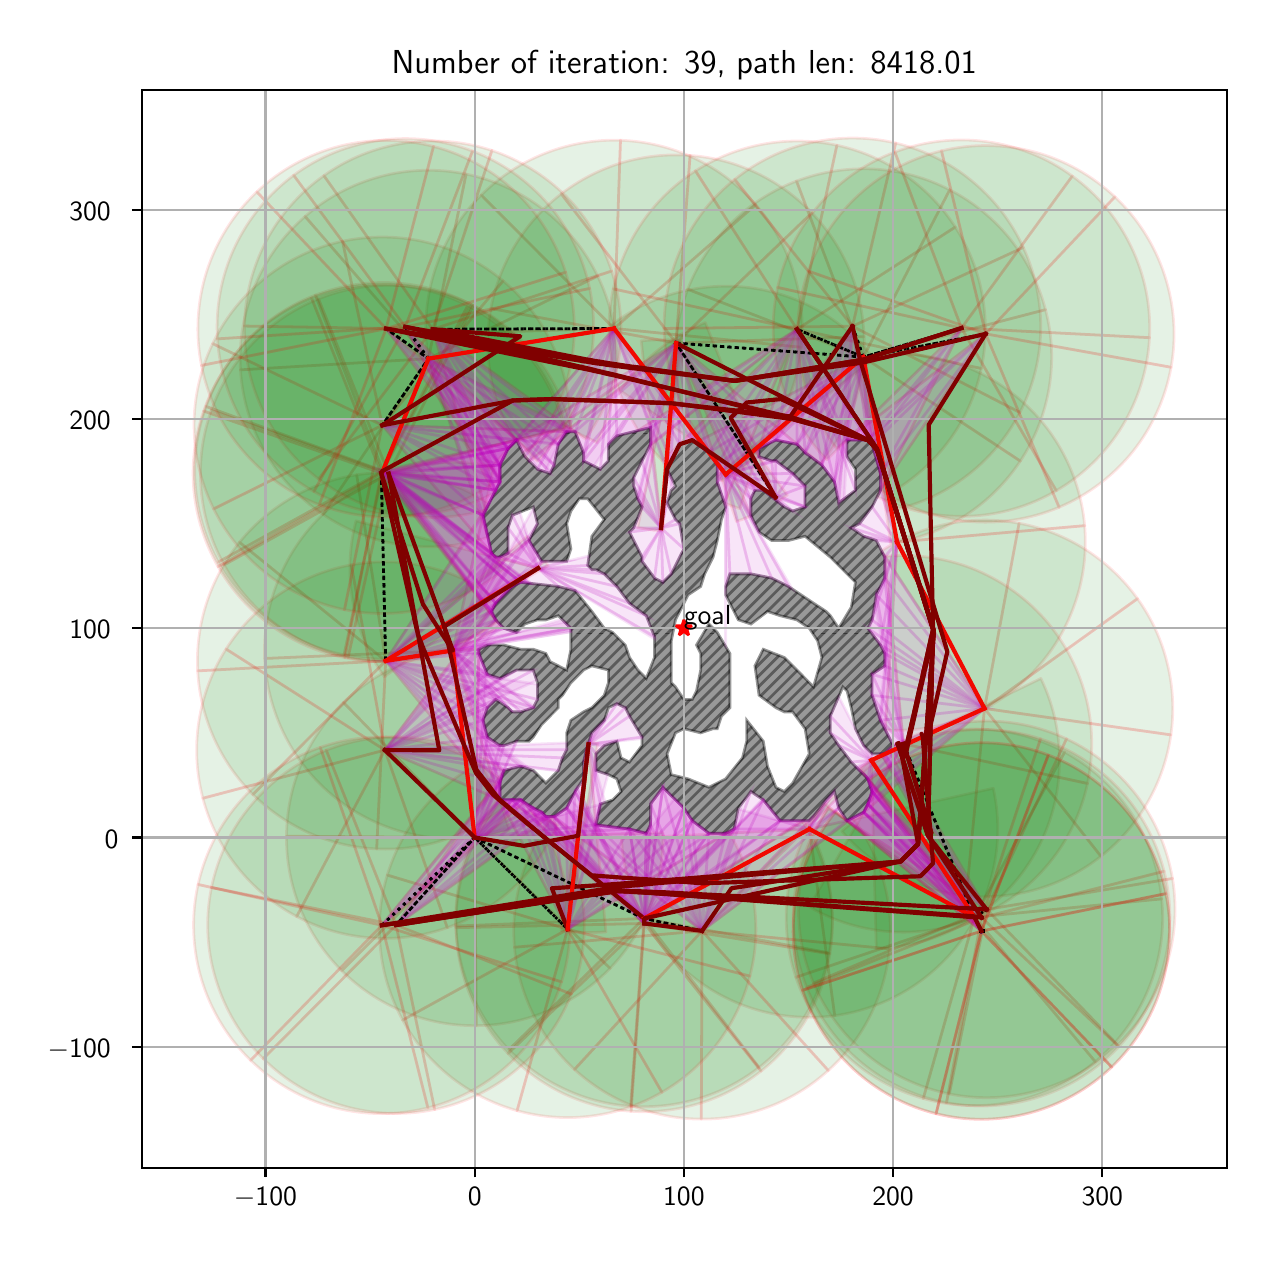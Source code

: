 \begingroup%
\makeatletter%
\begin{pgfpicture}%
\pgfpathrectangle{\pgfpointorigin}{\pgfqpoint{6.095in}{6.032in}}%
\pgfusepath{use as bounding box, clip}%
\begin{pgfscope}%
\pgfsetbuttcap%
\pgfsetmiterjoin%
\definecolor{currentfill}{rgb}{1.0,1.0,1.0}%
\pgfsetfillcolor{currentfill}%
\pgfsetlinewidth{0.0pt}%
\definecolor{currentstroke}{rgb}{1.0,1.0,1.0}%
\pgfsetstrokecolor{currentstroke}%
\pgfsetdash{}{0pt}%
\pgfpathmoveto{\pgfqpoint{-0.0in}{0.0in}}%
\pgfpathlineto{\pgfqpoint{6.095in}{0.0in}}%
\pgfpathlineto{\pgfqpoint{6.095in}{6.032in}}%
\pgfpathlineto{\pgfqpoint{-0.0in}{6.032in}}%
\pgfpathclose%
\pgfusepath{fill}%
\end{pgfscope}%
\begin{pgfscope}%
\pgfsetbuttcap%
\pgfsetmiterjoin%
\definecolor{currentfill}{rgb}{1.0,1.0,1.0}%
\pgfsetfillcolor{currentfill}%
\pgfsetlinewidth{0.0pt}%
\definecolor{currentstroke}{rgb}{0.0,0.0,0.0}%
\pgfsetstrokecolor{currentstroke}%
\pgfsetstrokeopacity{0.0}%
\pgfsetdash{}{0pt}%
\pgfpathmoveto{\pgfqpoint{0.57in}{0.332in}}%
\pgfpathlineto{\pgfqpoint{5.995in}{0.332in}}%
\pgfpathlineto{\pgfqpoint{5.995in}{5.722in}}%
\pgfpathlineto{\pgfqpoint{0.57in}{5.722in}}%
\pgfpathclose%
\pgfusepath{fill}%
\end{pgfscope}%
\begin{pgfscope}%
\pgfpathrectangle{\pgfqpoint{0.57in}{0.332in}}{\pgfqpoint{5.425in}{5.39in}}%
\pgfusepath{clip}%
\pgfsetbuttcap%
\pgfsetroundjoin%
\definecolor{currentfill}{rgb}{0.0,0.5,0.0}%
\pgfsetfillcolor{currentfill}%
\pgfsetfillopacity{0.1}%
\pgfsetlinewidth{1.004pt}%
\definecolor{currentstroke}{rgb}{1.0,0.0,0.0}%
\pgfsetstrokecolor{currentstroke}%
\pgfsetstrokeopacity{0.1}%
\pgfsetdash{}{0pt}%
\pgfpathmoveto{\pgfqpoint{2.256in}{2.924in}}%
\pgfpathcurveto{\pgfqpoint{2.131in}{2.927in}}{\pgfqpoint{2.007in}{2.905in}}{\pgfqpoint{1.891in}{2.859in}}%
\pgfpathcurveto{\pgfqpoint{1.775in}{2.814in}}{\pgfqpoint{1.669in}{2.745in}}{\pgfqpoint{1.579in}{2.658in}}%
\pgfpathlineto{\pgfqpoint{2.235in}{1.983in}}%
\pgfpathlineto{\pgfqpoint{2.256in}{2.924in}}%
\pgfpathclose%
\pgfusepath{stroke,fill}%
\end{pgfscope}%
\begin{pgfscope}%
\pgfpathrectangle{\pgfqpoint{0.57in}{0.332in}}{\pgfqpoint{5.425in}{5.39in}}%
\pgfusepath{clip}%
\pgfsetbuttcap%
\pgfsetroundjoin%
\definecolor{currentfill}{rgb}{0.0,0.5,0.0}%
\pgfsetfillcolor{currentfill}%
\pgfsetfillopacity{0.1}%
\pgfsetlinewidth{1.004pt}%
\definecolor{currentstroke}{rgb}{1.0,0.0,0.0}%
\pgfsetstrokecolor{currentstroke}%
\pgfsetstrokeopacity{0.1}%
\pgfsetdash{}{0pt}%
\pgfpathmoveto{\pgfqpoint{1.579in}{2.658in}}%
\pgfpathcurveto{\pgfqpoint{1.49in}{2.571in}}{\pgfqpoint{1.418in}{2.467in}}{\pgfqpoint{1.369in}{2.352in}}%
\pgfpathcurveto{\pgfqpoint{1.32in}{2.238in}}{\pgfqpoint{1.295in}{2.114in}}{\pgfqpoint{1.294in}{1.989in}}%
\pgfpathlineto{\pgfqpoint{2.235in}{1.983in}}%
\pgfpathlineto{\pgfqpoint{1.579in}{2.658in}}%
\pgfpathclose%
\pgfusepath{stroke,fill}%
\end{pgfscope}%
\begin{pgfscope}%
\pgfpathrectangle{\pgfqpoint{0.57in}{0.332in}}{\pgfqpoint{5.425in}{5.39in}}%
\pgfusepath{clip}%
\pgfsetbuttcap%
\pgfsetroundjoin%
\definecolor{currentfill}{rgb}{0.0,0.5,0.0}%
\pgfsetfillcolor{currentfill}%
\pgfsetfillopacity{0.1}%
\pgfsetlinewidth{1.004pt}%
\definecolor{currentstroke}{rgb}{1.0,0.0,0.0}%
\pgfsetstrokecolor{currentstroke}%
\pgfsetstrokeopacity{0.1}%
\pgfsetdash{}{0pt}%
\pgfpathmoveto{\pgfqpoint{1.294in}{1.989in}}%
\pgfpathcurveto{\pgfqpoint{1.293in}{1.865in}}{\pgfqpoint{1.317in}{1.741in}}{\pgfqpoint{1.364in}{1.625in}}%
\pgfpathcurveto{\pgfqpoint{1.412in}{1.51in}}{\pgfqpoint{1.482in}{1.405in}}{\pgfqpoint{1.57in}{1.317in}}%
\pgfpathlineto{\pgfqpoint{2.235in}{1.983in}}%
\pgfpathlineto{\pgfqpoint{1.294in}{1.989in}}%
\pgfpathclose%
\pgfusepath{stroke,fill}%
\end{pgfscope}%
\begin{pgfscope}%
\pgfpathrectangle{\pgfqpoint{0.57in}{0.332in}}{\pgfqpoint{5.425in}{5.39in}}%
\pgfusepath{clip}%
\pgfsetbuttcap%
\pgfsetroundjoin%
\definecolor{currentfill}{rgb}{0.0,0.5,0.0}%
\pgfsetfillcolor{currentfill}%
\pgfsetfillopacity{0.1}%
\pgfsetlinewidth{1.004pt}%
\definecolor{currentstroke}{rgb}{1.0,0.0,0.0}%
\pgfsetstrokecolor{currentstroke}%
\pgfsetstrokeopacity{0.1}%
\pgfsetdash{}{0pt}%
\pgfpathmoveto{\pgfqpoint{1.57in}{1.317in}}%
\pgfpathcurveto{\pgfqpoint{1.659in}{1.229in}}{\pgfqpoint{1.764in}{1.159in}}{\pgfqpoint{1.879in}{1.112in}}%
\pgfpathcurveto{\pgfqpoint{1.995in}{1.064in}}{\pgfqpoint{2.119in}{1.041in}}{\pgfqpoint{2.243in}{1.042in}}%
\pgfpathlineto{\pgfqpoint{2.235in}{1.983in}}%
\pgfpathlineto{\pgfqpoint{1.57in}{1.317in}}%
\pgfpathclose%
\pgfusepath{stroke,fill}%
\end{pgfscope}%
\begin{pgfscope}%
\pgfpathrectangle{\pgfqpoint{0.57in}{0.332in}}{\pgfqpoint{5.425in}{5.39in}}%
\pgfusepath{clip}%
\pgfsetbuttcap%
\pgfsetroundjoin%
\definecolor{currentfill}{rgb}{0.0,0.5,0.0}%
\pgfsetfillcolor{currentfill}%
\pgfsetfillopacity{0.1}%
\pgfsetlinewidth{1.004pt}%
\definecolor{currentstroke}{rgb}{1.0,0.0,0.0}%
\pgfsetstrokecolor{currentstroke}%
\pgfsetstrokeopacity{0.1}%
\pgfsetdash{}{0pt}%
\pgfpathmoveto{\pgfqpoint{2.243in}{1.042in}}%
\pgfpathcurveto{\pgfqpoint{2.368in}{1.043in}}{\pgfqpoint{2.492in}{1.069in}}{\pgfqpoint{2.606in}{1.118in}}%
\pgfpathcurveto{\pgfqpoint{2.721in}{1.167in}}{\pgfqpoint{2.825in}{1.239in}}{\pgfqpoint{2.912in}{1.329in}}%
\pgfpathlineto{\pgfqpoint{2.235in}{1.983in}}%
\pgfpathlineto{\pgfqpoint{2.243in}{1.042in}}%
\pgfpathclose%
\pgfusepath{stroke,fill}%
\end{pgfscope}%
\begin{pgfscope}%
\pgfpathrectangle{\pgfqpoint{0.57in}{0.332in}}{\pgfqpoint{5.425in}{5.39in}}%
\pgfusepath{clip}%
\pgfsetbuttcap%
\pgfsetroundjoin%
\definecolor{currentfill}{rgb}{0.0,0.5,0.0}%
\pgfsetfillcolor{currentfill}%
\pgfsetfillopacity{0.1}%
\pgfsetlinewidth{1.004pt}%
\definecolor{currentstroke}{rgb}{1.0,0.0,0.0}%
\pgfsetstrokecolor{currentstroke}%
\pgfsetstrokeopacity{0.1}%
\pgfsetdash{}{0pt}%
\pgfpathmoveto{\pgfqpoint{2.912in}{1.329in}}%
\pgfpathcurveto{\pgfqpoint{2.998in}{1.418in}}{\pgfqpoint{3.066in}{1.524in}}{\pgfqpoint{3.112in}{1.641in}}%
\pgfpathcurveto{\pgfqpoint{3.157in}{1.757in}}{\pgfqpoint{3.179in}{1.881in}}{\pgfqpoint{3.176in}{2.006in}}%
\pgfpathlineto{\pgfqpoint{2.235in}{1.983in}}%
\pgfpathlineto{\pgfqpoint{2.912in}{1.329in}}%
\pgfpathclose%
\pgfusepath{stroke,fill}%
\end{pgfscope}%
\begin{pgfscope}%
\pgfpathrectangle{\pgfqpoint{0.57in}{0.332in}}{\pgfqpoint{5.425in}{5.39in}}%
\pgfusepath{clip}%
\pgfsetbuttcap%
\pgfsetroundjoin%
\definecolor{currentfill}{rgb}{0.0,0.5,0.0}%
\pgfsetfillcolor{currentfill}%
\pgfsetfillopacity{0.1}%
\pgfsetlinewidth{1.004pt}%
\definecolor{currentstroke}{rgb}{1.0,0.0,0.0}%
\pgfsetstrokecolor{currentstroke}%
\pgfsetstrokeopacity{0.1}%
\pgfsetdash{}{0pt}%
\pgfpathmoveto{\pgfqpoint{2.331in}{3.836in}}%
\pgfpathcurveto{\pgfqpoint{2.19in}{3.868in}}{\pgfqpoint{2.044in}{3.866in}}{\pgfqpoint{1.903in}{3.832in}}%
\pgfpathcurveto{\pgfqpoint{1.763in}{3.798in}}{\pgfqpoint{1.633in}{3.732in}}{\pgfqpoint{1.522in}{3.64in}}%
\pgfpathcurveto{\pgfqpoint{1.411in}{3.547in}}{\pgfqpoint{1.323in}{3.43in}}{\pgfqpoint{1.265in}{3.298in}}%
\pgfpathcurveto{\pgfqpoint{1.206in}{3.166in}}{\pgfqpoint{1.179in}{3.022in}}{\pgfqpoint{1.185in}{2.878in}}%
\pgfpathlineto{\pgfqpoint{2.126in}{2.918in}}%
\pgfpathlineto{\pgfqpoint{2.331in}{3.836in}}%
\pgfpathclose%
\pgfusepath{stroke,fill}%
\end{pgfscope}%
\begin{pgfscope}%
\pgfpathrectangle{\pgfqpoint{0.57in}{0.332in}}{\pgfqpoint{5.425in}{5.39in}}%
\pgfusepath{clip}%
\pgfsetbuttcap%
\pgfsetroundjoin%
\definecolor{currentfill}{rgb}{0.0,0.5,0.0}%
\pgfsetfillcolor{currentfill}%
\pgfsetfillopacity{0.1}%
\pgfsetlinewidth{1.004pt}%
\definecolor{currentstroke}{rgb}{1.0,0.0,0.0}%
\pgfsetstrokecolor{currentstroke}%
\pgfsetstrokeopacity{0.1}%
\pgfsetdash{}{0pt}%
\pgfpathmoveto{\pgfqpoint{1.185in}{2.878in}}%
\pgfpathcurveto{\pgfqpoint{1.192in}{2.734in}}{\pgfqpoint{1.231in}{2.593in}}{\pgfqpoint{1.3in}{2.466in}}%
\pgfpathcurveto{\pgfqpoint{1.369in}{2.339in}}{\pgfqpoint{1.467in}{2.23in}}{\pgfqpoint{1.585in}{2.147in}}%
\pgfpathcurveto{\pgfqpoint{1.703in}{2.064in}}{\pgfqpoint{1.839in}{2.01in}}{\pgfqpoint{1.982in}{1.988in}}%
\pgfpathcurveto{\pgfqpoint{2.125in}{1.965in}}{\pgfqpoint{2.27in}{1.976in}}{\pgfqpoint{2.408in}{2.02in}}%
\pgfpathlineto{\pgfqpoint{2.126in}{2.918in}}%
\pgfpathlineto{\pgfqpoint{1.185in}{2.878in}}%
\pgfpathclose%
\pgfusepath{stroke,fill}%
\end{pgfscope}%
\begin{pgfscope}%
\pgfpathrectangle{\pgfqpoint{0.57in}{0.332in}}{\pgfqpoint{5.425in}{5.39in}}%
\pgfusepath{clip}%
\pgfsetbuttcap%
\pgfsetroundjoin%
\definecolor{currentfill}{rgb}{0.0,0.5,0.0}%
\pgfsetfillcolor{currentfill}%
\pgfsetfillopacity{0.1}%
\pgfsetlinewidth{1.004pt}%
\definecolor{currentstroke}{rgb}{1.0,0.0,0.0}%
\pgfsetstrokecolor{currentstroke}%
\pgfsetstrokeopacity{0.1}%
\pgfsetdash{}{0pt}%
\pgfpathmoveto{\pgfqpoint{2.602in}{3.343in}}%
\pgfpathcurveto{\pgfqpoint{2.599in}{3.346in}}{\pgfqpoint{2.597in}{3.35in}}{\pgfqpoint{2.595in}{3.353in}}%
\pgfpathcurveto{\pgfqpoint{2.593in}{3.357in}}{\pgfqpoint{2.591in}{3.36in}}{\pgfqpoint{2.589in}{3.364in}}%
\pgfpathlineto{\pgfqpoint{1.79in}{2.866in}}%
\pgfpathlineto{\pgfqpoint{2.602in}{3.343in}}%
\pgfpathclose%
\pgfusepath{stroke,fill}%
\end{pgfscope}%
\begin{pgfscope}%
\pgfpathrectangle{\pgfqpoint{0.57in}{0.332in}}{\pgfqpoint{5.425in}{5.39in}}%
\pgfusepath{clip}%
\pgfsetbuttcap%
\pgfsetroundjoin%
\definecolor{currentfill}{rgb}{0.0,0.5,0.0}%
\pgfsetfillcolor{currentfill}%
\pgfsetfillopacity{0.1}%
\pgfsetlinewidth{1.004pt}%
\definecolor{currentstroke}{rgb}{1.0,0.0,0.0}%
\pgfsetstrokecolor{currentstroke}%
\pgfsetstrokeopacity{0.1}%
\pgfsetdash{}{0pt}%
\pgfpathmoveto{\pgfqpoint{2.509in}{3.473in}}%
\pgfpathcurveto{\pgfqpoint{2.507in}{3.476in}}{\pgfqpoint{2.505in}{3.478in}}{\pgfqpoint{2.503in}{3.481in}}%
\pgfpathcurveto{\pgfqpoint{2.501in}{3.483in}}{\pgfqpoint{2.498in}{3.486in}}{\pgfqpoint{2.496in}{3.488in}}%
\pgfpathlineto{\pgfqpoint{1.79in}{2.866in}}%
\pgfpathlineto{\pgfqpoint{2.509in}{3.473in}}%
\pgfpathclose%
\pgfusepath{stroke,fill}%
\end{pgfscope}%
\begin{pgfscope}%
\pgfpathrectangle{\pgfqpoint{0.57in}{0.332in}}{\pgfqpoint{5.425in}{5.39in}}%
\pgfusepath{clip}%
\pgfsetbuttcap%
\pgfsetroundjoin%
\definecolor{currentfill}{rgb}{0.0,0.5,0.0}%
\pgfsetfillcolor{currentfill}%
\pgfsetfillopacity{0.1}%
\pgfsetlinewidth{1.004pt}%
\definecolor{currentstroke}{rgb}{1.0,0.0,0.0}%
\pgfsetstrokecolor{currentstroke}%
\pgfsetstrokeopacity{0.1}%
\pgfsetdash{}{0pt}%
\pgfpathmoveto{\pgfqpoint{2.306in}{3.653in}}%
\pgfpathcurveto{\pgfqpoint{2.21in}{3.716in}}{\pgfqpoint{2.102in}{3.761in}}{\pgfqpoint{1.989in}{3.786in}}%
\pgfpathcurveto{\pgfqpoint{1.876in}{3.81in}}{\pgfqpoint{1.76in}{3.814in}}{\pgfqpoint{1.645in}{3.796in}}%
\pgfpathlineto{\pgfqpoint{1.79in}{2.866in}}%
\pgfpathlineto{\pgfqpoint{2.306in}{3.653in}}%
\pgfpathclose%
\pgfusepath{stroke,fill}%
\end{pgfscope}%
\begin{pgfscope}%
\pgfpathrectangle{\pgfqpoint{0.57in}{0.332in}}{\pgfqpoint{5.425in}{5.39in}}%
\pgfusepath{clip}%
\pgfsetbuttcap%
\pgfsetroundjoin%
\definecolor{currentfill}{rgb}{0.0,0.5,0.0}%
\pgfsetfillcolor{currentfill}%
\pgfsetfillopacity{0.1}%
\pgfsetlinewidth{1.004pt}%
\definecolor{currentstroke}{rgb}{1.0,0.0,0.0}%
\pgfsetstrokecolor{currentstroke}%
\pgfsetstrokeopacity{0.1}%
\pgfsetdash{}{0pt}%
\pgfpathmoveto{\pgfqpoint{1.645in}{3.796in}}%
\pgfpathcurveto{\pgfqpoint{1.531in}{3.778in}}{\pgfqpoint{1.421in}{3.74in}}{\pgfqpoint{1.321in}{3.682in}}%
\pgfpathcurveto{\pgfqpoint{1.221in}{3.624in}}{\pgfqpoint{1.132in}{3.549in}}{\pgfqpoint{1.059in}{3.459in}}%
\pgfpathlineto{\pgfqpoint{1.79in}{2.866in}}%
\pgfpathlineto{\pgfqpoint{1.645in}{3.796in}}%
\pgfpathclose%
\pgfusepath{stroke,fill}%
\end{pgfscope}%
\begin{pgfscope}%
\pgfpathrectangle{\pgfqpoint{0.57in}{0.332in}}{\pgfqpoint{5.425in}{5.39in}}%
\pgfusepath{clip}%
\pgfsetbuttcap%
\pgfsetroundjoin%
\definecolor{currentfill}{rgb}{0.0,0.5,0.0}%
\pgfsetfillcolor{currentfill}%
\pgfsetfillopacity{0.1}%
\pgfsetlinewidth{1.004pt}%
\definecolor{currentstroke}{rgb}{1.0,0.0,0.0}%
\pgfsetstrokecolor{currentstroke}%
\pgfsetstrokeopacity{0.1}%
\pgfsetdash{}{0pt}%
\pgfpathmoveto{\pgfqpoint{1.059in}{3.459in}}%
\pgfpathcurveto{\pgfqpoint{0.986in}{3.369in}}{\pgfqpoint{0.931in}{3.267in}}{\pgfqpoint{0.895in}{3.157in}}%
\pgfpathcurveto{\pgfqpoint{0.859in}{3.047in}}{\pgfqpoint{0.844in}{2.931in}}{\pgfqpoint{0.85in}{2.816in}}%
\pgfpathlineto{\pgfqpoint{1.79in}{2.866in}}%
\pgfpathlineto{\pgfqpoint{1.059in}{3.459in}}%
\pgfpathclose%
\pgfusepath{stroke,fill}%
\end{pgfscope}%
\begin{pgfscope}%
\pgfpathrectangle{\pgfqpoint{0.57in}{0.332in}}{\pgfqpoint{5.425in}{5.39in}}%
\pgfusepath{clip}%
\pgfsetbuttcap%
\pgfsetroundjoin%
\definecolor{currentfill}{rgb}{0.0,0.5,0.0}%
\pgfsetfillcolor{currentfill}%
\pgfsetfillopacity{0.1}%
\pgfsetlinewidth{1.004pt}%
\definecolor{currentstroke}{rgb}{1.0,0.0,0.0}%
\pgfsetstrokecolor{currentstroke}%
\pgfsetstrokeopacity{0.1}%
\pgfsetdash{}{0pt}%
\pgfpathmoveto{\pgfqpoint{0.85in}{2.816in}}%
\pgfpathcurveto{\pgfqpoint{0.856in}{2.7in}}{\pgfqpoint{0.884in}{2.587in}}{\pgfqpoint{0.931in}{2.481in}}%
\pgfpathcurveto{\pgfqpoint{0.978in}{2.376in}}{\pgfqpoint{1.044in}{2.28in}}{\pgfqpoint{1.126in}{2.198in}}%
\pgfpathlineto{\pgfqpoint{1.79in}{2.866in}}%
\pgfpathlineto{\pgfqpoint{0.85in}{2.816in}}%
\pgfpathclose%
\pgfusepath{stroke,fill}%
\end{pgfscope}%
\begin{pgfscope}%
\pgfpathrectangle{\pgfqpoint{0.57in}{0.332in}}{\pgfqpoint{5.425in}{5.39in}}%
\pgfusepath{clip}%
\pgfsetbuttcap%
\pgfsetroundjoin%
\definecolor{currentfill}{rgb}{0.0,0.5,0.0}%
\pgfsetfillcolor{currentfill}%
\pgfsetfillopacity{0.1}%
\pgfsetlinewidth{1.004pt}%
\definecolor{currentstroke}{rgb}{1.0,0.0,0.0}%
\pgfsetstrokecolor{currentstroke}%
\pgfsetstrokeopacity{0.1}%
\pgfsetdash{}{0pt}%
\pgfpathmoveto{\pgfqpoint{1.126in}{2.198in}}%
\pgfpathcurveto{\pgfqpoint{1.209in}{2.117in}}{\pgfqpoint{1.305in}{2.051in}}{\pgfqpoint{1.411in}{2.004in}}%
\pgfpathcurveto{\pgfqpoint{1.516in}{1.958in}}{\pgfqpoint{1.63in}{1.931in}}{\pgfqpoint{1.745in}{1.926in}}%
\pgfpathlineto{\pgfqpoint{1.79in}{2.866in}}%
\pgfpathlineto{\pgfqpoint{1.126in}{2.198in}}%
\pgfpathclose%
\pgfusepath{stroke,fill}%
\end{pgfscope}%
\begin{pgfscope}%
\pgfpathrectangle{\pgfqpoint{0.57in}{0.332in}}{\pgfqpoint{5.425in}{5.39in}}%
\pgfusepath{clip}%
\pgfsetbuttcap%
\pgfsetroundjoin%
\definecolor{currentfill}{rgb}{0.0,0.5,0.0}%
\pgfsetfillcolor{currentfill}%
\pgfsetfillopacity{0.1}%
\pgfsetlinewidth{1.004pt}%
\definecolor{currentstroke}{rgb}{1.0,0.0,0.0}%
\pgfsetstrokecolor{currentstroke}%
\pgfsetstrokeopacity{0.1}%
\pgfsetdash{}{0pt}%
\pgfpathmoveto{\pgfqpoint{1.745in}{1.926in}}%
\pgfpathcurveto{\pgfqpoint{1.861in}{1.92in}}{\pgfqpoint{1.977in}{1.936in}}{\pgfqpoint{2.086in}{1.972in}}%
\pgfpathcurveto{\pgfqpoint{2.196in}{2.009in}}{\pgfqpoint{2.298in}{2.065in}}{\pgfqpoint{2.387in}{2.139in}}%
\pgfpathlineto{\pgfqpoint{1.79in}{2.866in}}%
\pgfpathlineto{\pgfqpoint{1.745in}{1.926in}}%
\pgfpathclose%
\pgfusepath{stroke,fill}%
\end{pgfscope}%
\begin{pgfscope}%
\pgfpathrectangle{\pgfqpoint{0.57in}{0.332in}}{\pgfqpoint{5.425in}{5.39in}}%
\pgfusepath{clip}%
\pgfsetbuttcap%
\pgfsetroundjoin%
\definecolor{currentfill}{rgb}{0.0,0.5,0.0}%
\pgfsetfillcolor{currentfill}%
\pgfsetfillopacity{0.1}%
\pgfsetlinewidth{1.004pt}%
\definecolor{currentstroke}{rgb}{1.0,0.0,0.0}%
\pgfsetstrokecolor{currentstroke}%
\pgfsetstrokeopacity{0.1}%
\pgfsetdash{}{0pt}%
\pgfsys@defobject{currentmarker}{\pgfqpoint{1.611in}{2.787in}}{\pgfqpoint{2.552in}{3.566in}}{%
\pgfpathmoveto{\pgfqpoint{1.642in}{3.566in}}%
\pgfpathcurveto{\pgfqpoint{1.607in}{3.434in}}{\pgfqpoint{1.602in}{3.296in}}{\pgfqpoint{1.626in}{3.161in}}%
\pgfpathcurveto{\pgfqpoint{1.651in}{3.026in}}{\pgfqpoint{1.704in}{2.899in}}{\pgfqpoint{1.783in}{2.787in}}%
\pgfpathlineto{\pgfqpoint{2.552in}{3.329in}}%
\pgfpathlineto{\pgfqpoint{1.642in}{3.566in}}%
\pgfpathclose%
\pgfusepath{stroke,fill}%
}%
\begin{pgfscope}%
\pgfsys@transformshift{0.0in}{0.0in}%
\pgfsys@useobject{currentmarker}{}%
\end{pgfscope}%
\end{pgfscope}%
\begin{pgfscope}%
\pgfpathrectangle{\pgfqpoint{0.57in}{0.332in}}{\pgfqpoint{5.425in}{5.39in}}%
\pgfusepath{clip}%
\pgfsetbuttcap%
\pgfsetroundjoin%
\definecolor{currentfill}{rgb}{0.0,0.5,0.0}%
\pgfsetfillcolor{currentfill}%
\pgfsetfillopacity{0.1}%
\pgfsetlinewidth{1.004pt}%
\definecolor{currentstroke}{rgb}{1.0,0.0,0.0}%
\pgfsetstrokecolor{currentstroke}%
\pgfsetstrokeopacity{0.1}%
\pgfsetdash{}{0pt}%
\pgfpathmoveto{\pgfqpoint{2.355in}{2.176in}}%
\pgfpathcurveto{\pgfqpoint{2.282in}{2.087in}}{\pgfqpoint{2.226in}{1.986in}}{\pgfqpoint{2.189in}{1.877in}}%
\pgfpathcurveto{\pgfqpoint{2.153in}{1.769in}}{\pgfqpoint{2.136in}{1.654in}}{\pgfqpoint{2.141in}{1.54in}}%
\pgfpathlineto{\pgfqpoint{3.082in}{1.578in}}%
\pgfpathlineto{\pgfqpoint{2.355in}{2.176in}}%
\pgfpathclose%
\pgfusepath{stroke,fill}%
\end{pgfscope}%
\begin{pgfscope}%
\pgfpathrectangle{\pgfqpoint{0.57in}{0.332in}}{\pgfqpoint{5.425in}{5.39in}}%
\pgfusepath{clip}%
\pgfsetbuttcap%
\pgfsetroundjoin%
\definecolor{currentfill}{rgb}{0.0,0.5,0.0}%
\pgfsetfillcolor{currentfill}%
\pgfsetfillopacity{0.1}%
\pgfsetlinewidth{1.004pt}%
\definecolor{currentstroke}{rgb}{1.0,0.0,0.0}%
\pgfsetstrokecolor{currentstroke}%
\pgfsetstrokeopacity{0.1}%
\pgfsetdash{}{0pt}%
\pgfpathmoveto{\pgfqpoint{2.141in}{1.54in}}%
\pgfpathcurveto{\pgfqpoint{2.146in}{1.425in}}{\pgfqpoint{2.171in}{1.312in}}{\pgfqpoint{2.217in}{1.207in}}%
\pgfpathcurveto{\pgfqpoint{2.262in}{1.101in}}{\pgfqpoint{2.326in}{1.005in}}{\pgfqpoint{2.406in}{0.922in}}%
\pgfpathlineto{\pgfqpoint{3.082in}{1.578in}}%
\pgfpathlineto{\pgfqpoint{2.141in}{1.54in}}%
\pgfpathclose%
\pgfusepath{stroke,fill}%
\end{pgfscope}%
\begin{pgfscope}%
\pgfpathrectangle{\pgfqpoint{0.57in}{0.332in}}{\pgfqpoint{5.425in}{5.39in}}%
\pgfusepath{clip}%
\pgfsetbuttcap%
\pgfsetroundjoin%
\definecolor{currentfill}{rgb}{0.0,0.5,0.0}%
\pgfsetfillcolor{currentfill}%
\pgfsetfillopacity{0.1}%
\pgfsetlinewidth{1.004pt}%
\definecolor{currentstroke}{rgb}{1.0,0.0,0.0}%
\pgfsetstrokecolor{currentstroke}%
\pgfsetstrokeopacity{0.1}%
\pgfsetdash{}{0pt}%
\pgfpathmoveto{\pgfqpoint{2.406in}{0.922in}}%
\pgfpathcurveto{\pgfqpoint{2.486in}{0.84in}}{\pgfqpoint{2.58in}{0.773in}}{\pgfqpoint{2.684in}{0.725in}}%
\pgfpathcurveto{\pgfqpoint{2.788in}{0.676in}}{\pgfqpoint{2.9in}{0.647in}}{\pgfqpoint{3.015in}{0.639in}}%
\pgfpathlineto{\pgfqpoint{3.082in}{1.578in}}%
\pgfpathlineto{\pgfqpoint{2.406in}{0.922in}}%
\pgfpathclose%
\pgfusepath{stroke,fill}%
\end{pgfscope}%
\begin{pgfscope}%
\pgfpathrectangle{\pgfqpoint{0.57in}{0.332in}}{\pgfqpoint{5.425in}{5.39in}}%
\pgfusepath{clip}%
\pgfsetbuttcap%
\pgfsetroundjoin%
\definecolor{currentfill}{rgb}{0.0,0.5,0.0}%
\pgfsetfillcolor{currentfill}%
\pgfsetfillopacity{0.1}%
\pgfsetlinewidth{1.004pt}%
\definecolor{currentstroke}{rgb}{1.0,0.0,0.0}%
\pgfsetstrokecolor{currentstroke}%
\pgfsetstrokeopacity{0.1}%
\pgfsetdash{}{0pt}%
\pgfpathmoveto{\pgfqpoint{3.015in}{0.639in}}%
\pgfpathcurveto{\pgfqpoint{3.129in}{0.631in}}{\pgfqpoint{3.244in}{0.644in}}{\pgfqpoint{3.354in}{0.677in}}%
\pgfpathcurveto{\pgfqpoint{3.464in}{0.71in}}{\pgfqpoint{3.567in}{0.763in}}{\pgfqpoint{3.657in}{0.833in}}%
\pgfpathlineto{\pgfqpoint{3.082in}{1.578in}}%
\pgfpathlineto{\pgfqpoint{3.015in}{0.639in}}%
\pgfpathclose%
\pgfusepath{stroke,fill}%
\end{pgfscope}%
\begin{pgfscope}%
\pgfpathrectangle{\pgfqpoint{0.57in}{0.332in}}{\pgfqpoint{5.425in}{5.39in}}%
\pgfusepath{clip}%
\pgfsetbuttcap%
\pgfsetroundjoin%
\definecolor{currentfill}{rgb}{0.0,0.5,0.0}%
\pgfsetfillcolor{currentfill}%
\pgfsetfillopacity{0.1}%
\pgfsetlinewidth{1.004pt}%
\definecolor{currentstroke}{rgb}{1.0,0.0,0.0}%
\pgfsetstrokecolor{currentstroke}%
\pgfsetstrokeopacity{0.1}%
\pgfsetdash{}{0pt}%
\pgfpathmoveto{\pgfqpoint{3.657in}{0.833in}}%
\pgfpathcurveto{\pgfqpoint{3.748in}{0.903in}}{\pgfqpoint{3.825in}{0.99in}}{\pgfqpoint{3.885in}{1.088in}}%
\pgfpathcurveto{\pgfqpoint{3.945in}{1.185in}}{\pgfqpoint{3.986in}{1.294in}}{\pgfqpoint{4.007in}{1.406in}}%
\pgfpathlineto{\pgfqpoint{3.082in}{1.578in}}%
\pgfpathlineto{\pgfqpoint{3.657in}{0.833in}}%
\pgfpathclose%
\pgfusepath{stroke,fill}%
\end{pgfscope}%
\begin{pgfscope}%
\pgfpathrectangle{\pgfqpoint{0.57in}{0.332in}}{\pgfqpoint{5.425in}{5.39in}}%
\pgfusepath{clip}%
\pgfsetbuttcap%
\pgfsetroundjoin%
\definecolor{currentfill}{rgb}{0.0,0.5,0.0}%
\pgfsetfillcolor{currentfill}%
\pgfsetfillopacity{0.1}%
\pgfsetlinewidth{1.004pt}%
\definecolor{currentstroke}{rgb}{1.0,0.0,0.0}%
\pgfsetstrokecolor{currentstroke}%
\pgfsetstrokeopacity{0.1}%
\pgfsetdash{}{0pt}%
\pgfpathmoveto{\pgfqpoint{4.007in}{1.406in}}%
\pgfpathcurveto{\pgfqpoint{4.028in}{1.519in}}{\pgfqpoint{4.028in}{1.635in}}{\pgfqpoint{4.007in}{1.748in}}%
\pgfpathcurveto{\pgfqpoint{3.987in}{1.861in}}{\pgfqpoint{3.946in}{1.969in}}{\pgfqpoint{3.886in}{2.067in}}%
\pgfpathlineto{\pgfqpoint{3.082in}{1.578in}}%
\pgfpathlineto{\pgfqpoint{4.007in}{1.406in}}%
\pgfpathclose%
\pgfusepath{stroke,fill}%
\end{pgfscope}%
\begin{pgfscope}%
\pgfpathrectangle{\pgfqpoint{0.57in}{0.332in}}{\pgfqpoint{5.425in}{5.39in}}%
\pgfusepath{clip}%
\pgfsetbuttcap%
\pgfsetroundjoin%
\definecolor{currentfill}{rgb}{0.0,0.5,0.0}%
\pgfsetfillcolor{currentfill}%
\pgfsetfillopacity{0.1}%
\pgfsetlinewidth{1.004pt}%
\definecolor{currentstroke}{rgb}{1.0,0.0,0.0}%
\pgfsetstrokecolor{currentstroke}%
\pgfsetstrokeopacity{0.1}%
\pgfsetdash{}{0pt}%
\pgfpathmoveto{\pgfqpoint{2.969in}{1.978in}}%
\pgfpathcurveto{\pgfqpoint{2.976in}{1.848in}}{\pgfqpoint{3.009in}{1.72in}}{\pgfqpoint{3.067in}{1.604in}}%
\pgfpathcurveto{\pgfqpoint{3.126in}{1.487in}}{\pgfqpoint{3.207in}{1.384in}}{\pgfqpoint{3.308in}{1.301in}}%
\pgfpathcurveto{\pgfqpoint{3.408in}{1.218in}}{\pgfqpoint{3.524in}{1.156in}}{\pgfqpoint{3.65in}{1.12in}}%
\pgfpathcurveto{\pgfqpoint{3.775in}{1.084in}}{\pgfqpoint{3.906in}{1.075in}}{\pgfqpoint{4.035in}{1.092in}}%
\pgfpathlineto{\pgfqpoint{3.909in}{2.025in}}%
\pgfpathlineto{\pgfqpoint{2.969in}{1.978in}}%
\pgfpathclose%
\pgfusepath{stroke,fill}%
\end{pgfscope}%
\begin{pgfscope}%
\pgfpathrectangle{\pgfqpoint{0.57in}{0.332in}}{\pgfqpoint{5.425in}{5.39in}}%
\pgfusepath{clip}%
\pgfsetbuttcap%
\pgfsetroundjoin%
\definecolor{currentfill}{rgb}{0.0,0.5,0.0}%
\pgfsetfillcolor{currentfill}%
\pgfsetfillopacity{0.1}%
\pgfsetlinewidth{1.004pt}%
\definecolor{currentstroke}{rgb}{1.0,0.0,0.0}%
\pgfsetstrokecolor{currentstroke}%
\pgfsetstrokeopacity{0.1}%
\pgfsetdash{}{0pt}%
\pgfpathmoveto{\pgfqpoint{4.035in}{1.092in}}%
\pgfpathcurveto{\pgfqpoint{4.164in}{1.11in}}{\pgfqpoint{4.288in}{1.154in}}{\pgfqpoint{4.4in}{1.222in}}%
\pgfpathcurveto{\pgfqpoint{4.511in}{1.29in}}{\pgfqpoint{4.607in}{1.38in}}{\pgfqpoint{4.681in}{1.487in}}%
\pgfpathcurveto{\pgfqpoint{4.756in}{1.594in}}{\pgfqpoint{4.807in}{1.715in}}{\pgfqpoint{4.832in}{1.842in}}%
\pgfpathcurveto{\pgfqpoint{4.858in}{1.97in}}{\pgfqpoint{4.856in}{2.102in}}{\pgfqpoint{4.828in}{2.229in}}%
\pgfpathlineto{\pgfqpoint{3.909in}{2.025in}}%
\pgfpathlineto{\pgfqpoint{4.035in}{1.092in}}%
\pgfpathclose%
\pgfusepath{stroke,fill}%
\end{pgfscope}%
\begin{pgfscope}%
\pgfpathrectangle{\pgfqpoint{0.57in}{0.332in}}{\pgfqpoint{5.425in}{5.39in}}%
\pgfusepath{clip}%
\pgfsetbuttcap%
\pgfsetroundjoin%
\definecolor{currentfill}{rgb}{0.0,0.5,0.0}%
\pgfsetfillcolor{currentfill}%
\pgfsetfillopacity{0.1}%
\pgfsetlinewidth{1.004pt}%
\definecolor{currentstroke}{rgb}{1.0,0.0,0.0}%
\pgfsetstrokecolor{currentstroke}%
\pgfsetstrokeopacity{0.1}%
\pgfsetdash{}{0pt}%
\pgfpathmoveto{\pgfqpoint{4.268in}{2.401in}}%
\pgfpathcurveto{\pgfqpoint{4.249in}{2.391in}}{\pgfqpoint{4.231in}{2.379in}}{\pgfqpoint{4.213in}{2.367in}}%
\pgfpathcurveto{\pgfqpoint{4.195in}{2.355in}}{\pgfqpoint{4.177in}{2.343in}}{\pgfqpoint{4.16in}{2.33in}}%
\pgfpathlineto{\pgfqpoint{4.734in}{1.584in}}%
\pgfpathlineto{\pgfqpoint{4.268in}{2.401in}}%
\pgfpathclose%
\pgfusepath{stroke,fill}%
\end{pgfscope}%
\begin{pgfscope}%
\pgfpathrectangle{\pgfqpoint{0.57in}{0.332in}}{\pgfqpoint{5.425in}{5.39in}}%
\pgfusepath{clip}%
\pgfsetbuttcap%
\pgfsetroundjoin%
\definecolor{currentfill}{rgb}{0.0,0.5,0.0}%
\pgfsetfillcolor{currentfill}%
\pgfsetfillopacity{0.1}%
\pgfsetlinewidth{1.004pt}%
\definecolor{currentstroke}{rgb}{1.0,0.0,0.0}%
\pgfsetstrokecolor{currentstroke}%
\pgfsetstrokeopacity{0.1}%
\pgfsetdash{}{0pt}%
\pgfpathmoveto{\pgfqpoint{3.984in}{2.152in}}%
\pgfpathcurveto{\pgfqpoint{3.891in}{2.03in}}{\pgfqpoint{3.83in}{1.887in}}{\pgfqpoint{3.805in}{1.736in}}%
\pgfpathcurveto{\pgfqpoint{3.78in}{1.585in}}{\pgfqpoint{3.793in}{1.43in}}{\pgfqpoint{3.841in}{1.284in}}%
\pgfpathlineto{\pgfqpoint{4.734in}{1.584in}}%
\pgfpathlineto{\pgfqpoint{3.984in}{2.152in}}%
\pgfpathclose%
\pgfusepath{stroke,fill}%
\end{pgfscope}%
\begin{pgfscope}%
\pgfpathrectangle{\pgfqpoint{0.57in}{0.332in}}{\pgfqpoint{5.425in}{5.39in}}%
\pgfusepath{clip}%
\pgfsetbuttcap%
\pgfsetroundjoin%
\definecolor{currentfill}{rgb}{0.0,0.5,0.0}%
\pgfsetfillcolor{currentfill}%
\pgfsetfillopacity{0.1}%
\pgfsetlinewidth{1.004pt}%
\definecolor{currentstroke}{rgb}{1.0,0.0,0.0}%
\pgfsetstrokecolor{currentstroke}%
\pgfsetstrokeopacity{0.1}%
\pgfsetdash{}{0pt}%
\pgfpathmoveto{\pgfqpoint{3.841in}{1.284in}}%
\pgfpathcurveto{\pgfqpoint{3.89in}{1.139in}}{\pgfqpoint{3.973in}{1.008in}}{\pgfqpoint{4.084in}{0.902in}}%
\pgfpathcurveto{\pgfqpoint{4.195in}{0.796in}}{\pgfqpoint{4.331in}{0.719in}}{\pgfqpoint{4.478in}{0.678in}}%
\pgfpathlineto{\pgfqpoint{4.734in}{1.584in}}%
\pgfpathlineto{\pgfqpoint{3.841in}{1.284in}}%
\pgfpathclose%
\pgfusepath{stroke,fill}%
\end{pgfscope}%
\begin{pgfscope}%
\pgfpathrectangle{\pgfqpoint{0.57in}{0.332in}}{\pgfqpoint{5.425in}{5.39in}}%
\pgfusepath{clip}%
\pgfsetbuttcap%
\pgfsetroundjoin%
\definecolor{currentfill}{rgb}{0.0,0.5,0.0}%
\pgfsetfillcolor{currentfill}%
\pgfsetfillopacity{0.1}%
\pgfsetlinewidth{1.004pt}%
\definecolor{currentstroke}{rgb}{1.0,0.0,0.0}%
\pgfsetstrokecolor{currentstroke}%
\pgfsetstrokeopacity{0.1}%
\pgfsetdash{}{0pt}%
\pgfpathmoveto{\pgfqpoint{4.478in}{0.678in}}%
\pgfpathcurveto{\pgfqpoint{4.626in}{0.636in}}{\pgfqpoint{4.781in}{0.631in}}{\pgfqpoint{4.931in}{0.663in}}%
\pgfpathcurveto{\pgfqpoint{5.081in}{0.695in}}{\pgfqpoint{5.221in}{0.764in}}{\pgfqpoint{5.338in}{0.862in}}%
\pgfpathlineto{\pgfqpoint{4.734in}{1.584in}}%
\pgfpathlineto{\pgfqpoint{4.478in}{0.678in}}%
\pgfpathclose%
\pgfusepath{stroke,fill}%
\end{pgfscope}%
\begin{pgfscope}%
\pgfpathrectangle{\pgfqpoint{0.57in}{0.332in}}{\pgfqpoint{5.425in}{5.39in}}%
\pgfusepath{clip}%
\pgfsetbuttcap%
\pgfsetroundjoin%
\definecolor{currentfill}{rgb}{0.0,0.5,0.0}%
\pgfsetfillcolor{currentfill}%
\pgfsetfillopacity{0.1}%
\pgfsetlinewidth{1.004pt}%
\definecolor{currentstroke}{rgb}{1.0,0.0,0.0}%
\pgfsetstrokecolor{currentstroke}%
\pgfsetstrokeopacity{0.1}%
\pgfsetdash{}{0pt}%
\pgfpathmoveto{\pgfqpoint{5.338in}{0.862in}}%
\pgfpathcurveto{\pgfqpoint{5.456in}{0.96in}}{\pgfqpoint{5.547in}{1.086in}}{\pgfqpoint{5.605in}{1.228in}}%
\pgfpathcurveto{\pgfqpoint{5.663in}{1.37in}}{\pgfqpoint{5.686in}{1.524in}}{\pgfqpoint{5.67in}{1.676in}}%
\pgfpathlineto{\pgfqpoint{4.734in}{1.584in}}%
\pgfpathlineto{\pgfqpoint{5.338in}{0.862in}}%
\pgfpathclose%
\pgfusepath{stroke,fill}%
\end{pgfscope}%
\begin{pgfscope}%
\pgfpathrectangle{\pgfqpoint{0.57in}{0.332in}}{\pgfqpoint{5.425in}{5.39in}}%
\pgfusepath{clip}%
\pgfsetbuttcap%
\pgfsetroundjoin%
\definecolor{currentfill}{rgb}{0.0,0.5,0.0}%
\pgfsetfillcolor{currentfill}%
\pgfsetfillopacity{0.1}%
\pgfsetlinewidth{1.004pt}%
\definecolor{currentstroke}{rgb}{1.0,0.0,0.0}%
\pgfsetstrokecolor{currentstroke}%
\pgfsetstrokeopacity{0.1}%
\pgfsetdash{}{0pt}%
\pgfpathmoveto{\pgfqpoint{5.67in}{1.676in}}%
\pgfpathcurveto{\pgfqpoint{5.655in}{1.829in}}{\pgfqpoint{5.603in}{1.976in}}{\pgfqpoint{5.519in}{2.103in}}%
\pgfpathcurveto{\pgfqpoint{5.434in}{2.231in}}{\pgfqpoint{5.319in}{2.336in}}{\pgfqpoint{5.185in}{2.41in}}%
\pgfpathlineto{\pgfqpoint{4.734in}{1.584in}}%
\pgfpathlineto{\pgfqpoint{5.67in}{1.676in}}%
\pgfpathclose%
\pgfusepath{stroke,fill}%
\end{pgfscope}%
\begin{pgfscope}%
\pgfpathrectangle{\pgfqpoint{0.57in}{0.332in}}{\pgfqpoint{5.425in}{5.39in}}%
\pgfusepath{clip}%
\pgfsetbuttcap%
\pgfsetroundjoin%
\definecolor{currentfill}{rgb}{0.0,0.5,0.0}%
\pgfsetfillcolor{currentfill}%
\pgfsetfillopacity{0.1}%
\pgfsetlinewidth{1.004pt}%
\definecolor{currentstroke}{rgb}{1.0,0.0,0.0}%
\pgfsetstrokecolor{currentstroke}%
\pgfsetstrokeopacity{0.1}%
\pgfsetdash{}{0pt}%
\pgfpathmoveto{\pgfqpoint{5.185in}{2.41in}}%
\pgfpathcurveto{\pgfqpoint{5.05in}{2.483in}}{\pgfqpoint{4.9in}{2.523in}}{\pgfqpoint{4.746in}{2.525in}}%
\pgfpathcurveto{\pgfqpoint{4.593in}{2.527in}}{\pgfqpoint{4.442in}{2.491in}}{\pgfqpoint{4.305in}{2.422in}}%
\pgfpathlineto{\pgfqpoint{4.734in}{1.584in}}%
\pgfpathlineto{\pgfqpoint{5.185in}{2.41in}}%
\pgfpathclose%
\pgfusepath{stroke,fill}%
\end{pgfscope}%
\begin{pgfscope}%
\pgfpathrectangle{\pgfqpoint{0.57in}{0.332in}}{\pgfqpoint{5.425in}{5.39in}}%
\pgfusepath{clip}%
\pgfsetbuttcap%
\pgfsetroundjoin%
\definecolor{currentfill}{rgb}{0.0,0.5,0.0}%
\pgfsetfillcolor{currentfill}%
\pgfsetfillopacity{0.1}%
\pgfsetlinewidth{1.004pt}%
\definecolor{currentstroke}{rgb}{1.0,0.0,0.0}%
\pgfsetstrokecolor{currentstroke}%
\pgfsetstrokeopacity{0.1}%
\pgfsetdash{}{0pt}%
\pgfsys@defobject{currentmarker}{\pgfqpoint{4.218in}{1.428in}}{\pgfqpoint{5.159in}{2.778in}}{%
\pgfpathmoveto{\pgfqpoint{4.243in}{1.428in}}%
\pgfpathcurveto{\pgfqpoint{4.4in}{1.432in}}{\pgfqpoint{4.554in}{1.476in}}{\pgfqpoint{4.69in}{1.555in}}%
\pgfpathcurveto{\pgfqpoint{4.826in}{1.633in}}{\pgfqpoint{4.94in}{1.745in}}{\pgfqpoint{5.022in}{1.879in}}%
\pgfpathcurveto{\pgfqpoint{5.104in}{2.013in}}{\pgfqpoint{5.151in}{2.166in}}{\pgfqpoint{5.158in}{2.323in}}%
\pgfpathcurveto{\pgfqpoint{5.166in}{2.48in}}{\pgfqpoint{5.134in}{2.637in}}{\pgfqpoint{5.066in}{2.778in}}%
\pgfpathlineto{\pgfqpoint{4.218in}{2.369in}}%
\pgfpathlineto{\pgfqpoint{4.243in}{1.428in}}%
\pgfpathclose%
\pgfusepath{stroke,fill}%
}%
\begin{pgfscope}%
\pgfsys@transformshift{0.0in}{0.0in}%
\pgfsys@useobject{currentmarker}{}%
\end{pgfscope}%
\end{pgfscope}%
\begin{pgfscope}%
\pgfpathrectangle{\pgfqpoint{0.57in}{0.332in}}{\pgfqpoint{5.425in}{5.39in}}%
\pgfusepath{clip}%
\pgfsetbuttcap%
\pgfsetroundjoin%
\definecolor{currentfill}{rgb}{0.0,0.5,0.0}%
\pgfsetfillcolor{currentfill}%
\pgfsetfillopacity{0.1}%
\pgfsetlinewidth{1.004pt}%
\definecolor{currentstroke}{rgb}{1.0,0.0,0.0}%
\pgfsetstrokecolor{currentstroke}%
\pgfsetstrokeopacity{0.1}%
\pgfsetdash{}{0pt}%
\pgfpathmoveto{\pgfqpoint{4.071in}{2.014in}}%
\pgfpathcurveto{\pgfqpoint{4.149in}{1.923in}}{\pgfqpoint{4.244in}{1.848in}}{\pgfqpoint{4.351in}{1.793in}}%
\pgfpathcurveto{\pgfqpoint{4.458in}{1.737in}}{\pgfqpoint{4.574in}{1.703in}}{\pgfqpoint{4.693in}{1.691in}}%
\pgfpathlineto{\pgfqpoint{4.784in}{2.628in}}%
\pgfpathlineto{\pgfqpoint{4.071in}{2.014in}}%
\pgfpathclose%
\pgfusepath{stroke,fill}%
\end{pgfscope}%
\begin{pgfscope}%
\pgfpathrectangle{\pgfqpoint{0.57in}{0.332in}}{\pgfqpoint{5.425in}{5.39in}}%
\pgfusepath{clip}%
\pgfsetbuttcap%
\pgfsetroundjoin%
\definecolor{currentfill}{rgb}{0.0,0.5,0.0}%
\pgfsetfillcolor{currentfill}%
\pgfsetfillopacity{0.1}%
\pgfsetlinewidth{1.004pt}%
\definecolor{currentstroke}{rgb}{1.0,0.0,0.0}%
\pgfsetstrokecolor{currentstroke}%
\pgfsetstrokeopacity{0.1}%
\pgfsetdash{}{0pt}%
\pgfpathmoveto{\pgfqpoint{4.693in}{1.691in}}%
\pgfpathcurveto{\pgfqpoint{4.813in}{1.68in}}{\pgfqpoint{4.934in}{1.691in}}{\pgfqpoint{5.049in}{1.725in}}%
\pgfpathcurveto{\pgfqpoint{5.164in}{1.759in}}{\pgfqpoint{5.272in}{1.814in}}{\pgfqpoint{5.366in}{1.889in}}%
\pgfpathlineto{\pgfqpoint{4.784in}{2.628in}}%
\pgfpathlineto{\pgfqpoint{4.693in}{1.691in}}%
\pgfpathclose%
\pgfusepath{stroke,fill}%
\end{pgfscope}%
\begin{pgfscope}%
\pgfpathrectangle{\pgfqpoint{0.57in}{0.332in}}{\pgfqpoint{5.425in}{5.39in}}%
\pgfusepath{clip}%
\pgfsetbuttcap%
\pgfsetroundjoin%
\definecolor{currentfill}{rgb}{0.0,0.5,0.0}%
\pgfsetfillcolor{currentfill}%
\pgfsetfillopacity{0.1}%
\pgfsetlinewidth{1.004pt}%
\definecolor{currentstroke}{rgb}{1.0,0.0,0.0}%
\pgfsetstrokecolor{currentstroke}%
\pgfsetstrokeopacity{0.1}%
\pgfsetdash{}{0pt}%
\pgfpathmoveto{\pgfqpoint{5.366in}{1.889in}}%
\pgfpathcurveto{\pgfqpoint{5.461in}{1.963in}}{\pgfqpoint{5.54in}{2.055in}}{\pgfqpoint{5.6in}{2.159in}}%
\pgfpathcurveto{\pgfqpoint{5.66in}{2.263in}}{\pgfqpoint{5.699in}{2.378in}}{\pgfqpoint{5.716in}{2.496in}}%
\pgfpathlineto{\pgfqpoint{4.784in}{2.628in}}%
\pgfpathlineto{\pgfqpoint{5.366in}{1.889in}}%
\pgfpathclose%
\pgfusepath{stroke,fill}%
\end{pgfscope}%
\begin{pgfscope}%
\pgfpathrectangle{\pgfqpoint{0.57in}{0.332in}}{\pgfqpoint{5.425in}{5.39in}}%
\pgfusepath{clip}%
\pgfsetbuttcap%
\pgfsetroundjoin%
\definecolor{currentfill}{rgb}{0.0,0.5,0.0}%
\pgfsetfillcolor{currentfill}%
\pgfsetfillopacity{0.1}%
\pgfsetlinewidth{1.004pt}%
\definecolor{currentstroke}{rgb}{1.0,0.0,0.0}%
\pgfsetstrokecolor{currentstroke}%
\pgfsetstrokeopacity{0.1}%
\pgfsetdash{}{0pt}%
\pgfpathmoveto{\pgfqpoint{5.716in}{2.496in}}%
\pgfpathcurveto{\pgfqpoint{5.733in}{2.615in}}{\pgfqpoint{5.727in}{2.737in}}{\pgfqpoint{5.698in}{2.853in}}%
\pgfpathcurveto{\pgfqpoint{5.67in}{2.97in}}{\pgfqpoint{5.619in}{3.08in}}{\pgfqpoint{5.549in}{3.177in}}%
\pgfpathlineto{\pgfqpoint{4.784in}{2.628in}}%
\pgfpathlineto{\pgfqpoint{5.716in}{2.496in}}%
\pgfpathclose%
\pgfusepath{stroke,fill}%
\end{pgfscope}%
\begin{pgfscope}%
\pgfpathrectangle{\pgfqpoint{0.57in}{0.332in}}{\pgfqpoint{5.425in}{5.39in}}%
\pgfusepath{clip}%
\pgfsetbuttcap%
\pgfsetroundjoin%
\definecolor{currentfill}{rgb}{0.0,0.5,0.0}%
\pgfsetfillcolor{currentfill}%
\pgfsetfillopacity{0.1}%
\pgfsetlinewidth{1.004pt}%
\definecolor{currentstroke}{rgb}{1.0,0.0,0.0}%
\pgfsetstrokecolor{currentstroke}%
\pgfsetstrokeopacity{0.1}%
\pgfsetdash{}{0pt}%
\pgfpathmoveto{\pgfqpoint{5.549in}{3.177in}}%
\pgfpathcurveto{\pgfqpoint{5.479in}{3.275in}}{\pgfqpoint{5.39in}{3.358in}}{\pgfqpoint{5.289in}{3.423in}}%
\pgfpathcurveto{\pgfqpoint{5.188in}{3.487in}}{\pgfqpoint{5.075in}{3.532in}}{\pgfqpoint{4.957in}{3.554in}}%
\pgfpathlineto{\pgfqpoint{4.784in}{2.628in}}%
\pgfpathlineto{\pgfqpoint{5.549in}{3.177in}}%
\pgfpathclose%
\pgfusepath{stroke,fill}%
\end{pgfscope}%
\begin{pgfscope}%
\pgfpathrectangle{\pgfqpoint{0.57in}{0.332in}}{\pgfqpoint{5.425in}{5.39in}}%
\pgfusepath{clip}%
\pgfsetbuttcap%
\pgfsetroundjoin%
\definecolor{currentfill}{rgb}{0.0,0.5,0.0}%
\pgfsetfillcolor{currentfill}%
\pgfsetfillopacity{0.1}%
\pgfsetlinewidth{1.004pt}%
\definecolor{currentstroke}{rgb}{1.0,0.0,0.0}%
\pgfsetstrokecolor{currentstroke}%
\pgfsetstrokeopacity{0.1}%
\pgfsetdash{}{0pt}%
\pgfpathmoveto{\pgfqpoint{4.957in}{3.554in}}%
\pgfpathcurveto{\pgfqpoint{4.839in}{3.576in}}{\pgfqpoint{4.717in}{3.575in}}{\pgfqpoint{4.6in}{3.551in}}%
\pgfpathcurveto{\pgfqpoint{4.482in}{3.528in}}{\pgfqpoint{4.37in}{3.482in}}{\pgfqpoint{4.269in}{3.416in}}%
\pgfpathlineto{\pgfqpoint{4.784in}{2.628in}}%
\pgfpathlineto{\pgfqpoint{4.957in}{3.554in}}%
\pgfpathclose%
\pgfusepath{stroke,fill}%
\end{pgfscope}%
\begin{pgfscope}%
\pgfpathrectangle{\pgfqpoint{0.57in}{0.332in}}{\pgfqpoint{5.425in}{5.39in}}%
\pgfusepath{clip}%
\pgfsetbuttcap%
\pgfsetroundjoin%
\definecolor{currentfill}{rgb}{0.0,0.5,0.0}%
\pgfsetfillcolor{currentfill}%
\pgfsetfillopacity{0.1}%
\pgfsetlinewidth{1.004pt}%
\definecolor{currentstroke}{rgb}{1.0,0.0,0.0}%
\pgfsetstrokecolor{currentstroke}%
\pgfsetstrokeopacity{0.1}%
\pgfsetdash{}{0pt}%
\pgfpathmoveto{\pgfqpoint{4.288in}{2.521in}}%
\pgfpathcurveto{\pgfqpoint{4.423in}{2.512in}}{\pgfqpoint{4.559in}{2.533in}}{\pgfqpoint{4.685in}{2.582in}}%
\pgfpathcurveto{\pgfqpoint{4.812in}{2.63in}}{\pgfqpoint{4.926in}{2.706in}}{\pgfqpoint{5.021in}{2.803in}}%
\pgfpathcurveto{\pgfqpoint{5.115in}{2.9in}}{\pgfqpoint{5.188in}{3.016in}}{\pgfqpoint{5.233in}{3.144in}}%
\pgfpathcurveto{\pgfqpoint{5.279in}{3.271in}}{\pgfqpoint{5.296in}{3.407in}}{\pgfqpoint{5.285in}{3.542in}}%
\pgfpathlineto{\pgfqpoint{4.347in}{3.46in}}%
\pgfpathlineto{\pgfqpoint{4.288in}{2.521in}}%
\pgfpathclose%
\pgfusepath{stroke,fill}%
\end{pgfscope}%
\begin{pgfscope}%
\pgfpathrectangle{\pgfqpoint{0.57in}{0.332in}}{\pgfqpoint{5.425in}{5.39in}}%
\pgfusepath{clip}%
\pgfsetbuttcap%
\pgfsetroundjoin%
\definecolor{currentfill}{rgb}{0.0,0.5,0.0}%
\pgfsetfillcolor{currentfill}%
\pgfsetfillopacity{0.1}%
\pgfsetlinewidth{1.004pt}%
\definecolor{currentstroke}{rgb}{1.0,0.0,0.0}%
\pgfsetstrokecolor{currentstroke}%
\pgfsetstrokeopacity{0.1}%
\pgfsetdash{}{0pt}%
\pgfpathmoveto{\pgfqpoint{5.285in}{3.542in}}%
\pgfpathcurveto{\pgfqpoint{5.273in}{3.677in}}{\pgfqpoint{5.232in}{3.808in}}{\pgfqpoint{5.165in}{3.926in}}%
\pgfpathcurveto{\pgfqpoint{5.098in}{4.044in}}{\pgfqpoint{5.006in}{4.145in}}{\pgfqpoint{4.896in}{4.224in}}%
\pgfpathcurveto{\pgfqpoint{4.786in}{4.304in}}{\pgfqpoint{4.66in}{4.358in}}{\pgfqpoint{4.527in}{4.384in}}%
\pgfpathcurveto{\pgfqpoint{4.394in}{4.41in}}{\pgfqpoint{4.257in}{4.407in}}{\pgfqpoint{4.126in}{4.375in}}%
\pgfpathlineto{\pgfqpoint{4.347in}{3.46in}}%
\pgfpathlineto{\pgfqpoint{5.285in}{3.542in}}%
\pgfpathclose%
\pgfusepath{stroke,fill}%
\end{pgfscope}%
\begin{pgfscope}%
\pgfpathrectangle{\pgfqpoint{0.57in}{0.332in}}{\pgfqpoint{5.425in}{5.39in}}%
\pgfusepath{clip}%
\pgfsetbuttcap%
\pgfsetroundjoin%
\definecolor{currentfill}{rgb}{0.0,0.5,0.0}%
\pgfsetfillcolor{currentfill}%
\pgfsetfillopacity{0.1}%
\pgfsetlinewidth{1.004pt}%
\definecolor{currentstroke}{rgb}{1.0,0.0,0.0}%
\pgfsetstrokecolor{currentstroke}%
\pgfsetstrokeopacity{0.1}%
\pgfsetdash{}{0pt}%
\pgfpathmoveto{\pgfqpoint{3.448in}{3.791in}}%
\pgfpathcurveto{\pgfqpoint{3.452in}{3.787in}}{\pgfqpoint{3.456in}{3.782in}}{\pgfqpoint{3.459in}{3.778in}}%
\pgfpathcurveto{\pgfqpoint{3.463in}{3.773in}}{\pgfqpoint{3.467in}{3.769in}}{\pgfqpoint{3.471in}{3.765in}}%
\pgfpathlineto{\pgfqpoint{4.178in}{4.385in}}%
\pgfpathlineto{\pgfqpoint{3.448in}{3.791in}}%
\pgfpathclose%
\pgfusepath{stroke,fill}%
\end{pgfscope}%
\begin{pgfscope}%
\pgfpathrectangle{\pgfqpoint{0.57in}{0.332in}}{\pgfqpoint{5.425in}{5.39in}}%
\pgfusepath{clip}%
\pgfsetbuttcap%
\pgfsetroundjoin%
\definecolor{currentfill}{rgb}{0.0,0.5,0.0}%
\pgfsetfillcolor{currentfill}%
\pgfsetfillopacity{0.1}%
\pgfsetlinewidth{1.004pt}%
\definecolor{currentstroke}{rgb}{1.0,0.0,0.0}%
\pgfsetstrokecolor{currentstroke}%
\pgfsetstrokeopacity{0.1}%
\pgfsetdash{}{0pt}%
\pgfpathmoveto{\pgfqpoint{4.315in}{3.454in}}%
\pgfpathcurveto{\pgfqpoint{4.446in}{3.473in}}{\pgfqpoint{4.571in}{3.52in}}{\pgfqpoint{4.683in}{3.59in}}%
\pgfpathcurveto{\pgfqpoint{4.795in}{3.661in}}{\pgfqpoint{4.89in}{3.755in}}{\pgfqpoint{4.963in}{3.865in}}%
\pgfpathlineto{\pgfqpoint{4.178in}{4.385in}}%
\pgfpathlineto{\pgfqpoint{4.315in}{3.454in}}%
\pgfpathclose%
\pgfusepath{stroke,fill}%
\end{pgfscope}%
\begin{pgfscope}%
\pgfpathrectangle{\pgfqpoint{0.57in}{0.332in}}{\pgfqpoint{5.425in}{5.39in}}%
\pgfusepath{clip}%
\pgfsetbuttcap%
\pgfsetroundjoin%
\definecolor{currentfill}{rgb}{0.0,0.5,0.0}%
\pgfsetfillcolor{currentfill}%
\pgfsetfillopacity{0.1}%
\pgfsetlinewidth{1.004pt}%
\definecolor{currentstroke}{rgb}{1.0,0.0,0.0}%
\pgfsetstrokecolor{currentstroke}%
\pgfsetstrokeopacity{0.1}%
\pgfsetdash{}{0pt}%
\pgfpathmoveto{\pgfqpoint{4.963in}{3.865in}}%
\pgfpathcurveto{\pgfqpoint{5.036in}{3.975in}}{\pgfqpoint{5.085in}{4.1in}}{\pgfqpoint{5.107in}{4.23in}}%
\pgfpathcurveto{\pgfqpoint{5.129in}{4.361in}}{\pgfqpoint{5.123in}{4.494in}}{\pgfqpoint{5.089in}{4.622in}}%
\pgfpathlineto{\pgfqpoint{4.178in}{4.385in}}%
\pgfpathlineto{\pgfqpoint{4.963in}{3.865in}}%
\pgfpathclose%
\pgfusepath{stroke,fill}%
\end{pgfscope}%
\begin{pgfscope}%
\pgfpathrectangle{\pgfqpoint{0.57in}{0.332in}}{\pgfqpoint{5.425in}{5.39in}}%
\pgfusepath{clip}%
\pgfsetbuttcap%
\pgfsetroundjoin%
\definecolor{currentfill}{rgb}{0.0,0.5,0.0}%
\pgfsetfillcolor{currentfill}%
\pgfsetfillopacity{0.1}%
\pgfsetlinewidth{1.004pt}%
\definecolor{currentstroke}{rgb}{1.0,0.0,0.0}%
\pgfsetstrokecolor{currentstroke}%
\pgfsetstrokeopacity{0.1}%
\pgfsetdash{}{0pt}%
\pgfpathmoveto{\pgfqpoint{5.089in}{4.622in}}%
\pgfpathcurveto{\pgfqpoint{5.056in}{4.75in}}{\pgfqpoint{4.996in}{4.869in}}{\pgfqpoint{4.914in}{4.973in}}%
\pgfpathcurveto{\pgfqpoint{4.831in}{5.076in}}{\pgfqpoint{4.728in}{5.161in}}{\pgfqpoint{4.61in}{5.221in}}%
\pgfpathlineto{\pgfqpoint{4.178in}{4.385in}}%
\pgfpathlineto{\pgfqpoint{5.089in}{4.622in}}%
\pgfpathclose%
\pgfusepath{stroke,fill}%
\end{pgfscope}%
\begin{pgfscope}%
\pgfpathrectangle{\pgfqpoint{0.57in}{0.332in}}{\pgfqpoint{5.425in}{5.39in}}%
\pgfusepath{clip}%
\pgfsetbuttcap%
\pgfsetroundjoin%
\definecolor{currentfill}{rgb}{0.0,0.5,0.0}%
\pgfsetfillcolor{currentfill}%
\pgfsetfillopacity{0.1}%
\pgfsetlinewidth{1.004pt}%
\definecolor{currentstroke}{rgb}{1.0,0.0,0.0}%
\pgfsetstrokecolor{currentstroke}%
\pgfsetstrokeopacity{0.1}%
\pgfsetdash{}{0pt}%
\pgfpathmoveto{\pgfqpoint{4.61in}{5.221in}}%
\pgfpathcurveto{\pgfqpoint{4.493in}{5.282in}}{\pgfqpoint{4.364in}{5.317in}}{\pgfqpoint{4.232in}{5.325in}}%
\pgfpathcurveto{\pgfqpoint{4.1in}{5.332in}}{\pgfqpoint{3.968in}{5.312in}}{\pgfqpoint{3.844in}{5.265in}}%
\pgfpathlineto{\pgfqpoint{4.178in}{4.385in}}%
\pgfpathlineto{\pgfqpoint{4.61in}{5.221in}}%
\pgfpathclose%
\pgfusepath{stroke,fill}%
\end{pgfscope}%
\begin{pgfscope}%
\pgfpathrectangle{\pgfqpoint{0.57in}{0.332in}}{\pgfqpoint{5.425in}{5.39in}}%
\pgfusepath{clip}%
\pgfsetbuttcap%
\pgfsetroundjoin%
\definecolor{currentfill}{rgb}{0.0,0.5,0.0}%
\pgfsetfillcolor{currentfill}%
\pgfsetfillopacity{0.1}%
\pgfsetlinewidth{1.004pt}%
\definecolor{currentstroke}{rgb}{1.0,0.0,0.0}%
\pgfsetstrokecolor{currentstroke}%
\pgfsetstrokeopacity{0.1}%
\pgfsetdash{}{0pt}%
\pgfpathmoveto{\pgfqpoint{3.844in}{5.265in}}%
\pgfpathcurveto{\pgfqpoint{3.721in}{5.218in}}{\pgfqpoint{3.608in}{5.146in}}{\pgfqpoint{3.515in}{5.052in}}%
\pgfpathcurveto{\pgfqpoint{3.421in}{4.959in}}{\pgfqpoint{3.348in}{4.847in}}{\pgfqpoint{3.3in}{4.724in}}%
\pgfpathlineto{\pgfqpoint{4.178in}{4.385in}}%
\pgfpathlineto{\pgfqpoint{3.844in}{5.265in}}%
\pgfpathclose%
\pgfusepath{stroke,fill}%
\end{pgfscope}%
\begin{pgfscope}%
\pgfpathrectangle{\pgfqpoint{0.57in}{0.332in}}{\pgfqpoint{5.425in}{5.39in}}%
\pgfusepath{clip}%
\pgfsetbuttcap%
\pgfsetroundjoin%
\definecolor{currentfill}{rgb}{0.0,0.5,0.0}%
\pgfsetfillcolor{currentfill}%
\pgfsetfillopacity{0.1}%
\pgfsetlinewidth{1.004pt}%
\definecolor{currentstroke}{rgb}{1.0,0.0,0.0}%
\pgfsetstrokecolor{currentstroke}%
\pgfsetstrokeopacity{0.1}%
\pgfsetdash{}{0pt}%
\pgfpathmoveto{\pgfqpoint{3.3in}{4.724in}}%
\pgfpathcurveto{\pgfqpoint{3.253in}{4.6in}}{\pgfqpoint{3.232in}{4.468in}}{\pgfqpoint{3.238in}{4.336in}}%
\pgfpathcurveto{\pgfqpoint{3.245in}{4.204in}}{\pgfqpoint{3.28in}{4.075in}}{\pgfqpoint{3.34in}{3.957in}}%
\pgfpathlineto{\pgfqpoint{4.178in}{4.385in}}%
\pgfpathlineto{\pgfqpoint{3.3in}{4.724in}}%
\pgfpathclose%
\pgfusepath{stroke,fill}%
\end{pgfscope}%
\begin{pgfscope}%
\pgfpathrectangle{\pgfqpoint{0.57in}{0.332in}}{\pgfqpoint{5.425in}{5.39in}}%
\pgfusepath{clip}%
\pgfsetbuttcap%
\pgfsetroundjoin%
\definecolor{currentfill}{rgb}{0.0,0.5,0.0}%
\pgfsetfillcolor{currentfill}%
\pgfsetfillopacity{0.1}%
\pgfsetlinewidth{1.004pt}%
\definecolor{currentstroke}{rgb}{1.0,0.0,0.0}%
\pgfsetstrokecolor{currentstroke}%
\pgfsetstrokeopacity{0.1}%
\pgfsetdash{}{0pt}%
\pgfsys@defobject{currentmarker}{\pgfqpoint{2.918in}{3.798in}}{\pgfqpoint{4.232in}{4.739in}}{%
\pgfpathmoveto{\pgfqpoint{4.232in}{4.377in}}%
\pgfpathcurveto{\pgfqpoint{4.08in}{4.573in}}{\pgfqpoint{3.856in}{4.7in}}{\pgfqpoint{3.61in}{4.732in}}%
\pgfpathcurveto{\pgfqpoint{3.364in}{4.763in}}{\pgfqpoint{3.115in}{4.696in}}{\pgfqpoint{2.918in}{4.545in}}%
\pgfpathlineto{\pgfqpoint{3.49in}{3.798in}}%
\pgfpathlineto{\pgfqpoint{4.232in}{4.377in}}%
\pgfpathclose%
\pgfusepath{stroke,fill}%
}%
\begin{pgfscope}%
\pgfsys@transformshift{0.0in}{0.0in}%
\pgfsys@useobject{currentmarker}{}%
\end{pgfscope}%
\end{pgfscope}%
\begin{pgfscope}%
\pgfpathrectangle{\pgfqpoint{0.57in}{0.332in}}{\pgfqpoint{5.425in}{5.39in}}%
\pgfusepath{clip}%
\pgfsetbuttcap%
\pgfsetroundjoin%
\definecolor{currentfill}{rgb}{0.0,0.5,0.0}%
\pgfsetfillcolor{currentfill}%
\pgfsetfillopacity{0.1}%
\pgfsetlinewidth{1.004pt}%
\definecolor{currentstroke}{rgb}{1.0,0.0,0.0}%
\pgfsetstrokecolor{currentstroke}%
\pgfsetstrokeopacity{0.1}%
\pgfsetdash{}{0pt}%
\pgfpathmoveto{\pgfqpoint{3.503in}{3.781in}}%
\pgfpathcurveto{\pgfqpoint{3.606in}{3.859in}}{\pgfqpoint{3.691in}{3.957in}}{\pgfqpoint{3.754in}{4.07in}}%
\pgfpathcurveto{\pgfqpoint{3.816in}{4.182in}}{\pgfqpoint{3.855in}{4.306in}}{\pgfqpoint{3.868in}{4.434in}}%
\pgfpathlineto{\pgfqpoint{2.932in}{4.528in}}%
\pgfpathlineto{\pgfqpoint{3.503in}{3.781in}}%
\pgfpathclose%
\pgfusepath{stroke,fill}%
\end{pgfscope}%
\begin{pgfscope}%
\pgfpathrectangle{\pgfqpoint{0.57in}{0.332in}}{\pgfqpoint{5.425in}{5.39in}}%
\pgfusepath{clip}%
\pgfsetbuttcap%
\pgfsetroundjoin%
\definecolor{currentfill}{rgb}{0.0,0.5,0.0}%
\pgfsetfillcolor{currentfill}%
\pgfsetfillopacity{0.1}%
\pgfsetlinewidth{1.004pt}%
\definecolor{currentstroke}{rgb}{1.0,0.0,0.0}%
\pgfsetstrokecolor{currentstroke}%
\pgfsetstrokeopacity{0.1}%
\pgfsetdash{}{0pt}%
\pgfpathmoveto{\pgfqpoint{3.868in}{4.434in}}%
\pgfpathcurveto{\pgfqpoint{3.881in}{4.562in}}{\pgfqpoint{3.867in}{4.692in}}{\pgfqpoint{3.828in}{4.814in}}%
\pgfpathcurveto{\pgfqpoint{3.789in}{4.937in}}{\pgfqpoint{3.725in}{5.05in}}{\pgfqpoint{3.64in}{5.147in}}%
\pgfpathlineto{\pgfqpoint{2.932in}{4.528in}}%
\pgfpathlineto{\pgfqpoint{3.868in}{4.434in}}%
\pgfpathclose%
\pgfusepath{stroke,fill}%
\end{pgfscope}%
\begin{pgfscope}%
\pgfpathrectangle{\pgfqpoint{0.57in}{0.332in}}{\pgfqpoint{5.425in}{5.39in}}%
\pgfusepath{clip}%
\pgfsetbuttcap%
\pgfsetroundjoin%
\definecolor{currentfill}{rgb}{0.0,0.5,0.0}%
\pgfsetfillcolor{currentfill}%
\pgfsetfillopacity{0.1}%
\pgfsetlinewidth{1.004pt}%
\definecolor{currentstroke}{rgb}{1.0,0.0,0.0}%
\pgfsetstrokecolor{currentstroke}%
\pgfsetstrokeopacity{0.1}%
\pgfsetdash{}{0pt}%
\pgfpathmoveto{\pgfqpoint{3.64in}{5.147in}}%
\pgfpathcurveto{\pgfqpoint{3.556in}{5.244in}}{\pgfqpoint{3.452in}{5.323in}}{\pgfqpoint{3.336in}{5.378in}}%
\pgfpathcurveto{\pgfqpoint{3.219in}{5.434in}}{\pgfqpoint{3.093in}{5.464in}}{\pgfqpoint{2.964in}{5.469in}}%
\pgfpathlineto{\pgfqpoint{2.932in}{4.528in}}%
\pgfpathlineto{\pgfqpoint{3.64in}{5.147in}}%
\pgfpathclose%
\pgfusepath{stroke,fill}%
\end{pgfscope}%
\begin{pgfscope}%
\pgfpathrectangle{\pgfqpoint{0.57in}{0.332in}}{\pgfqpoint{5.425in}{5.39in}}%
\pgfusepath{clip}%
\pgfsetbuttcap%
\pgfsetroundjoin%
\definecolor{currentfill}{rgb}{0.0,0.5,0.0}%
\pgfsetfillcolor{currentfill}%
\pgfsetfillopacity{0.1}%
\pgfsetlinewidth{1.004pt}%
\definecolor{currentstroke}{rgb}{1.0,0.0,0.0}%
\pgfsetstrokecolor{currentstroke}%
\pgfsetstrokeopacity{0.1}%
\pgfsetdash{}{0pt}%
\pgfpathmoveto{\pgfqpoint{2.964in}{5.469in}}%
\pgfpathcurveto{\pgfqpoint{2.836in}{5.473in}}{\pgfqpoint{2.707in}{5.451in}}{\pgfqpoint{2.588in}{5.404in}}%
\pgfpathcurveto{\pgfqpoint{2.468in}{5.357in}}{\pgfqpoint{2.359in}{5.286in}}{\pgfqpoint{2.268in}{5.195in}}%
\pgfpathlineto{\pgfqpoint{2.932in}{4.528in}}%
\pgfpathlineto{\pgfqpoint{2.964in}{5.469in}}%
\pgfpathclose%
\pgfusepath{stroke,fill}%
\end{pgfscope}%
\begin{pgfscope}%
\pgfpathrectangle{\pgfqpoint{0.57in}{0.332in}}{\pgfqpoint{5.425in}{5.39in}}%
\pgfusepath{clip}%
\pgfsetbuttcap%
\pgfsetroundjoin%
\definecolor{currentfill}{rgb}{0.0,0.5,0.0}%
\pgfsetfillcolor{currentfill}%
\pgfsetfillopacity{0.1}%
\pgfsetlinewidth{1.004pt}%
\definecolor{currentstroke}{rgb}{1.0,0.0,0.0}%
\pgfsetstrokecolor{currentstroke}%
\pgfsetstrokeopacity{0.1}%
\pgfsetdash{}{0pt}%
\pgfpathmoveto{\pgfqpoint{2.268in}{5.195in}}%
\pgfpathcurveto{\pgfqpoint{2.176in}{5.105in}}{\pgfqpoint{2.105in}{4.996in}}{\pgfqpoint{2.057in}{4.876in}}%
\pgfpathcurveto{\pgfqpoint{2.009in}{4.757in}}{\pgfqpoint{1.987in}{4.629in}}{\pgfqpoint{1.991in}{4.5in}}%
\pgfpathlineto{\pgfqpoint{2.932in}{4.528in}}%
\pgfpathlineto{\pgfqpoint{2.268in}{5.195in}}%
\pgfpathclose%
\pgfusepath{stroke,fill}%
\end{pgfscope}%
\begin{pgfscope}%
\pgfpathrectangle{\pgfqpoint{0.57in}{0.332in}}{\pgfqpoint{5.425in}{5.39in}}%
\pgfusepath{clip}%
\pgfsetbuttcap%
\pgfsetroundjoin%
\definecolor{currentfill}{rgb}{0.0,0.5,0.0}%
\pgfsetfillcolor{currentfill}%
\pgfsetfillopacity{0.1}%
\pgfsetlinewidth{1.004pt}%
\definecolor{currentstroke}{rgb}{1.0,0.0,0.0}%
\pgfsetstrokecolor{currentstroke}%
\pgfsetstrokeopacity{0.1}%
\pgfsetdash{}{0pt}%
\pgfpathmoveto{\pgfqpoint{1.991in}{4.5in}}%
\pgfpathcurveto{\pgfqpoint{1.995in}{4.371in}}{\pgfqpoint{2.025in}{4.245in}}{\pgfqpoint{2.079in}{4.128in}}%
\pgfpathcurveto{\pgfqpoint{2.134in}{4.012in}}{\pgfqpoint{2.212in}{3.908in}}{\pgfqpoint{2.309in}{3.822in}}%
\pgfpathlineto{\pgfqpoint{2.932in}{4.528in}}%
\pgfpathlineto{\pgfqpoint{1.991in}{4.5in}}%
\pgfpathclose%
\pgfusepath{stroke,fill}%
\end{pgfscope}%
\begin{pgfscope}%
\pgfpathrectangle{\pgfqpoint{0.57in}{0.332in}}{\pgfqpoint{5.425in}{5.39in}}%
\pgfusepath{clip}%
\pgfsetbuttcap%
\pgfsetroundjoin%
\definecolor{currentfill}{rgb}{0.0,0.5,0.0}%
\pgfsetfillcolor{currentfill}%
\pgfsetfillopacity{0.1}%
\pgfsetlinewidth{1.004pt}%
\definecolor{currentstroke}{rgb}{1.0,0.0,0.0}%
\pgfsetstrokecolor{currentstroke}%
\pgfsetstrokeopacity{0.1}%
\pgfsetdash{}{0pt}%
\pgfpathmoveto{\pgfqpoint{2.846in}{3.958in}}%
\pgfpathcurveto{\pgfqpoint{2.911in}{4.087in}}{\pgfqpoint{2.945in}{4.229in}}{\pgfqpoint{2.945in}{4.373in}}%
\pgfpathcurveto{\pgfqpoint{2.946in}{4.518in}}{\pgfqpoint{2.913in}{4.66in}}{\pgfqpoint{2.85in}{4.79in}}%
\pgfpathlineto{\pgfqpoint{2.004in}{4.377in}}%
\pgfpathlineto{\pgfqpoint{2.846in}{3.958in}}%
\pgfpathclose%
\pgfusepath{stroke,fill}%
\end{pgfscope}%
\begin{pgfscope}%
\pgfpathrectangle{\pgfqpoint{0.57in}{0.332in}}{\pgfqpoint{5.425in}{5.39in}}%
\pgfusepath{clip}%
\pgfsetbuttcap%
\pgfsetroundjoin%
\definecolor{currentfill}{rgb}{0.0,0.5,0.0}%
\pgfsetfillcolor{currentfill}%
\pgfsetfillopacity{0.1}%
\pgfsetlinewidth{1.004pt}%
\definecolor{currentstroke}{rgb}{1.0,0.0,0.0}%
\pgfsetstrokecolor{currentstroke}%
\pgfsetstrokeopacity{0.1}%
\pgfsetdash{}{0pt}%
\pgfpathmoveto{\pgfqpoint{2.85in}{4.79in}}%
\pgfpathcurveto{\pgfqpoint{2.787in}{4.92in}}{\pgfqpoint{2.695in}{5.033in}}{\pgfqpoint{2.58in}{5.122in}}%
\pgfpathcurveto{\pgfqpoint{2.466in}{5.21in}}{\pgfqpoint{2.333in}{5.271in}}{\pgfqpoint{2.192in}{5.3in}}%
\pgfpathlineto{\pgfqpoint{2.004in}{4.377in}}%
\pgfpathlineto{\pgfqpoint{2.85in}{4.79in}}%
\pgfpathclose%
\pgfusepath{stroke,fill}%
\end{pgfscope}%
\begin{pgfscope}%
\pgfpathrectangle{\pgfqpoint{0.57in}{0.332in}}{\pgfqpoint{5.425in}{5.39in}}%
\pgfusepath{clip}%
\pgfsetbuttcap%
\pgfsetroundjoin%
\definecolor{currentfill}{rgb}{0.0,0.5,0.0}%
\pgfsetfillcolor{currentfill}%
\pgfsetfillopacity{0.1}%
\pgfsetlinewidth{1.004pt}%
\definecolor{currentstroke}{rgb}{1.0,0.0,0.0}%
\pgfsetstrokecolor{currentstroke}%
\pgfsetstrokeopacity{0.1}%
\pgfsetdash{}{0pt}%
\pgfpathmoveto{\pgfqpoint{2.192in}{5.3in}}%
\pgfpathcurveto{\pgfqpoint{2.051in}{5.329in}}{\pgfqpoint{1.904in}{5.325in}}{\pgfqpoint{1.765in}{5.288in}}%
\pgfpathcurveto{\pgfqpoint{1.625in}{5.251in}}{\pgfqpoint{1.496in}{5.183in}}{\pgfqpoint{1.387in}{5.088in}}%
\pgfpathlineto{\pgfqpoint{2.004in}{4.377in}}%
\pgfpathlineto{\pgfqpoint{2.192in}{5.3in}}%
\pgfpathclose%
\pgfusepath{stroke,fill}%
\end{pgfscope}%
\begin{pgfscope}%
\pgfpathrectangle{\pgfqpoint{0.57in}{0.332in}}{\pgfqpoint{5.425in}{5.39in}}%
\pgfusepath{clip}%
\pgfsetbuttcap%
\pgfsetroundjoin%
\definecolor{currentfill}{rgb}{0.0,0.5,0.0}%
\pgfsetfillcolor{currentfill}%
\pgfsetfillopacity{0.1}%
\pgfsetlinewidth{1.004pt}%
\definecolor{currentstroke}{rgb}{1.0,0.0,0.0}%
\pgfsetstrokecolor{currentstroke}%
\pgfsetstrokeopacity{0.1}%
\pgfsetdash{}{0pt}%
\pgfpathmoveto{\pgfqpoint{1.387in}{5.088in}}%
\pgfpathcurveto{\pgfqpoint{1.278in}{4.994in}}{\pgfqpoint{1.192in}{4.875in}}{\pgfqpoint{1.136in}{4.742in}}%
\pgfpathcurveto{\pgfqpoint{1.08in}{4.609in}}{\pgfqpoint{1.056in}{4.465in}}{\pgfqpoint{1.064in}{4.321in}}%
\pgfpathlineto{\pgfqpoint{2.004in}{4.377in}}%
\pgfpathlineto{\pgfqpoint{1.387in}{5.088in}}%
\pgfpathclose%
\pgfusepath{stroke,fill}%
\end{pgfscope}%
\begin{pgfscope}%
\pgfpathrectangle{\pgfqpoint{0.57in}{0.332in}}{\pgfqpoint{5.425in}{5.39in}}%
\pgfusepath{clip}%
\pgfsetbuttcap%
\pgfsetroundjoin%
\definecolor{currentfill}{rgb}{0.0,0.5,0.0}%
\pgfsetfillcolor{currentfill}%
\pgfsetfillopacity{0.1}%
\pgfsetlinewidth{1.004pt}%
\definecolor{currentstroke}{rgb}{1.0,0.0,0.0}%
\pgfsetstrokecolor{currentstroke}%
\pgfsetstrokeopacity{0.1}%
\pgfsetdash{}{0pt}%
\pgfpathmoveto{\pgfqpoint{1.064in}{4.321in}}%
\pgfpathcurveto{\pgfqpoint{1.073in}{4.177in}}{\pgfqpoint{1.115in}{4.037in}}{\pgfqpoint{1.186in}{3.911in}}%
\pgfpathcurveto{\pgfqpoint{1.258in}{3.786in}}{\pgfqpoint{1.357in}{3.679in}}{\pgfqpoint{1.477in}{3.598in}}%
\pgfpathlineto{\pgfqpoint{2.004in}{4.377in}}%
\pgfpathlineto{\pgfqpoint{1.064in}{4.321in}}%
\pgfpathclose%
\pgfusepath{stroke,fill}%
\end{pgfscope}%
\begin{pgfscope}%
\pgfpathrectangle{\pgfqpoint{0.57in}{0.332in}}{\pgfqpoint{5.425in}{5.39in}}%
\pgfusepath{clip}%
\pgfsetbuttcap%
\pgfsetroundjoin%
\definecolor{currentfill}{rgb}{0.0,0.5,0.0}%
\pgfsetfillcolor{currentfill}%
\pgfsetfillopacity{0.1}%
\pgfsetlinewidth{1.004pt}%
\definecolor{currentstroke}{rgb}{1.0,0.0,0.0}%
\pgfsetstrokecolor{currentstroke}%
\pgfsetstrokeopacity{0.1}%
\pgfsetdash{}{0pt}%
\pgfpathmoveto{\pgfqpoint{1.477in}{3.598in}}%
\pgfpathcurveto{\pgfqpoint{1.596in}{3.517in}}{\pgfqpoint{1.733in}{3.465in}}{\pgfqpoint{1.876in}{3.445in}}%
\pgfpathcurveto{\pgfqpoint{2.019in}{3.425in}}{\pgfqpoint{2.164in}{3.439in}}{\pgfqpoint{2.301in}{3.484in}}%
\pgfpathlineto{\pgfqpoint{2.004in}{4.377in}}%
\pgfpathlineto{\pgfqpoint{1.477in}{3.598in}}%
\pgfpathclose%
\pgfusepath{stroke,fill}%
\end{pgfscope}%
\begin{pgfscope}%
\pgfpathrectangle{\pgfqpoint{0.57in}{0.332in}}{\pgfqpoint{5.425in}{5.39in}}%
\pgfusepath{clip}%
\pgfsetbuttcap%
\pgfsetroundjoin%
\definecolor{currentfill}{rgb}{0.0,0.5,0.0}%
\pgfsetfillcolor{currentfill}%
\pgfsetfillopacity{0.1}%
\pgfsetlinewidth{1.004pt}%
\definecolor{currentstroke}{rgb}{1.0,0.0,0.0}%
\pgfsetstrokecolor{currentstroke}%
\pgfsetstrokeopacity{0.1}%
\pgfsetdash{}{0pt}%
\pgfpathmoveto{\pgfqpoint{2.694in}{4.028in}}%
\pgfpathcurveto{\pgfqpoint{2.663in}{4.159in}}{\pgfqpoint{2.605in}{4.282in}}{\pgfqpoint{2.523in}{4.389in}}%
\pgfpathcurveto{\pgfqpoint{2.441in}{4.496in}}{\pgfqpoint{2.337in}{4.584in}}{\pgfqpoint{2.219in}{4.647in}}%
\pgfpathlineto{\pgfqpoint{1.776in}{3.816in}}%
\pgfpathlineto{\pgfqpoint{2.694in}{4.028in}}%
\pgfpathclose%
\pgfusepath{stroke,fill}%
\end{pgfscope}%
\begin{pgfscope}%
\pgfpathrectangle{\pgfqpoint{0.57in}{0.332in}}{\pgfqpoint{5.425in}{5.39in}}%
\pgfusepath{clip}%
\pgfsetbuttcap%
\pgfsetroundjoin%
\definecolor{currentfill}{rgb}{0.0,0.5,0.0}%
\pgfsetfillcolor{currentfill}%
\pgfsetfillopacity{0.1}%
\pgfsetlinewidth{1.004pt}%
\definecolor{currentstroke}{rgb}{1.0,0.0,0.0}%
\pgfsetstrokecolor{currentstroke}%
\pgfsetstrokeopacity{0.1}%
\pgfsetdash{}{0pt}%
\pgfpathmoveto{\pgfqpoint{2.219in}{4.647in}}%
\pgfpathcurveto{\pgfqpoint{2.1in}{4.711in}}{\pgfqpoint{1.968in}{4.748in}}{\pgfqpoint{1.834in}{4.756in}}%
\pgfpathcurveto{\pgfqpoint{1.7in}{4.764in}}{\pgfqpoint{1.565in}{4.743in}}{\pgfqpoint{1.439in}{4.695in}}%
\pgfpathlineto{\pgfqpoint{1.776in}{3.816in}}%
\pgfpathlineto{\pgfqpoint{2.219in}{4.647in}}%
\pgfpathclose%
\pgfusepath{stroke,fill}%
\end{pgfscope}%
\begin{pgfscope}%
\pgfpathrectangle{\pgfqpoint{0.57in}{0.332in}}{\pgfqpoint{5.425in}{5.39in}}%
\pgfusepath{clip}%
\pgfsetbuttcap%
\pgfsetroundjoin%
\definecolor{currentfill}{rgb}{0.0,0.5,0.0}%
\pgfsetfillcolor{currentfill}%
\pgfsetfillopacity{0.1}%
\pgfsetlinewidth{1.004pt}%
\definecolor{currentstroke}{rgb}{1.0,0.0,0.0}%
\pgfsetstrokecolor{currentstroke}%
\pgfsetstrokeopacity{0.1}%
\pgfsetdash{}{0pt}%
\pgfpathmoveto{\pgfqpoint{1.439in}{4.695in}}%
\pgfpathcurveto{\pgfqpoint{1.313in}{4.647in}}{\pgfqpoint{1.199in}{4.572in}}{\pgfqpoint{1.105in}{4.476in}}%
\pgfpathcurveto{\pgfqpoint{1.011in}{4.38in}}{\pgfqpoint{0.938in}{4.265in}}{\pgfqpoint{0.892in}{4.138in}}%
\pgfpathlineto{\pgfqpoint{1.776in}{3.816in}}%
\pgfpathlineto{\pgfqpoint{1.439in}{4.695in}}%
\pgfpathclose%
\pgfusepath{stroke,fill}%
\end{pgfscope}%
\begin{pgfscope}%
\pgfpathrectangle{\pgfqpoint{0.57in}{0.332in}}{\pgfqpoint{5.425in}{5.39in}}%
\pgfusepath{clip}%
\pgfsetbuttcap%
\pgfsetroundjoin%
\definecolor{currentfill}{rgb}{0.0,0.5,0.0}%
\pgfsetfillcolor{currentfill}%
\pgfsetfillopacity{0.1}%
\pgfsetlinewidth{1.004pt}%
\definecolor{currentstroke}{rgb}{1.0,0.0,0.0}%
\pgfsetstrokecolor{currentstroke}%
\pgfsetstrokeopacity{0.1}%
\pgfsetdash{}{0pt}%
\pgfpathmoveto{\pgfqpoint{0.892in}{4.138in}}%
\pgfpathcurveto{\pgfqpoint{0.846in}{4.011in}}{\pgfqpoint{0.827in}{3.876in}}{\pgfqpoint{0.838in}{3.742in}}%
\pgfpathcurveto{\pgfqpoint{0.849in}{3.608in}}{\pgfqpoint{0.888in}{3.477in}}{\pgfqpoint{0.953in}{3.36in}}%
\pgfpathlineto{\pgfqpoint{1.776in}{3.816in}}%
\pgfpathlineto{\pgfqpoint{0.892in}{4.138in}}%
\pgfpathclose%
\pgfusepath{stroke,fill}%
\end{pgfscope}%
\begin{pgfscope}%
\pgfpathrectangle{\pgfqpoint{0.57in}{0.332in}}{\pgfqpoint{5.425in}{5.39in}}%
\pgfusepath{clip}%
\pgfsetbuttcap%
\pgfsetroundjoin%
\definecolor{currentfill}{rgb}{0.0,0.5,0.0}%
\pgfsetfillcolor{currentfill}%
\pgfsetfillopacity{0.1}%
\pgfsetlinewidth{1.004pt}%
\definecolor{currentstroke}{rgb}{1.0,0.0,0.0}%
\pgfsetstrokecolor{currentstroke}%
\pgfsetstrokeopacity{0.1}%
\pgfsetdash{}{0pt}%
\pgfpathmoveto{\pgfqpoint{0.953in}{3.36in}}%
\pgfpathcurveto{\pgfqpoint{1.019in}{3.242in}}{\pgfqpoint{1.109in}{3.139in}}{\pgfqpoint{1.217in}{3.059in}}%
\pgfpathcurveto{\pgfqpoint{1.325in}{2.979in}}{\pgfqpoint{1.45in}{2.923in}}{\pgfqpoint{1.582in}{2.896in}}%
\pgfpathlineto{\pgfqpoint{1.776in}{3.816in}}%
\pgfpathlineto{\pgfqpoint{0.953in}{3.36in}}%
\pgfpathclose%
\pgfusepath{stroke,fill}%
\end{pgfscope}%
\begin{pgfscope}%
\pgfpathrectangle{\pgfqpoint{0.57in}{0.332in}}{\pgfqpoint{5.425in}{5.39in}}%
\pgfusepath{clip}%
\pgfsetbuttcap%
\pgfsetroundjoin%
\definecolor{currentfill}{rgb}{0.0,0.5,0.0}%
\pgfsetfillcolor{currentfill}%
\pgfsetfillopacity{0.1}%
\pgfsetlinewidth{1.004pt}%
\definecolor{currentstroke}{rgb}{1.0,0.0,0.0}%
\pgfsetstrokecolor{currentstroke}%
\pgfsetstrokeopacity{0.1}%
\pgfsetdash{}{0pt}%
\pgfpathmoveto{\pgfqpoint{1.582in}{2.896in}}%
\pgfpathcurveto{\pgfqpoint{1.713in}{2.868in}}{\pgfqpoint{1.85in}{2.868in}}{\pgfqpoint{1.981in}{2.898in}}%
\pgfpathcurveto{\pgfqpoint{2.113in}{2.927in}}{\pgfqpoint{2.236in}{2.984in}}{\pgfqpoint{2.344in}{3.065in}}%
\pgfpathlineto{\pgfqpoint{1.776in}{3.816in}}%
\pgfpathlineto{\pgfqpoint{1.582in}{2.896in}}%
\pgfpathclose%
\pgfusepath{stroke,fill}%
\end{pgfscope}%
\begin{pgfscope}%
\pgfpathrectangle{\pgfqpoint{0.57in}{0.332in}}{\pgfqpoint{5.425in}{5.39in}}%
\pgfusepath{clip}%
\pgfsetbuttcap%
\pgfsetroundjoin%
\definecolor{currentfill}{rgb}{0.0,0.5,0.0}%
\pgfsetfillcolor{currentfill}%
\pgfsetfillopacity{0.1}%
\pgfsetlinewidth{1.004pt}%
\definecolor{currentstroke}{rgb}{1.0,0.0,0.0}%
\pgfsetstrokecolor{currentstroke}%
\pgfsetstrokeopacity{0.1}%
\pgfsetdash{}{0pt}%
\pgfpathmoveto{\pgfqpoint{3.907in}{1.637in}}%
\pgfpathcurveto{\pgfqpoint{4.035in}{1.562in}}{\pgfqpoint{4.18in}{1.519in}}{\pgfqpoint{4.328in}{1.511in}}%
\pgfpathcurveto{\pgfqpoint{4.476in}{1.503in}}{\pgfqpoint{4.624in}{1.53in}}{\pgfqpoint{4.76in}{1.591in}}%
\pgfpathcurveto{\pgfqpoint{4.896in}{1.651in}}{\pgfqpoint{5.015in}{1.742in}}{\pgfqpoint{5.109in}{1.857in}}%
\pgfpathcurveto{\pgfqpoint{5.203in}{1.972in}}{\pgfqpoint{5.268in}{2.108in}}{\pgfqpoint{5.299in}{2.253in}}%
\pgfpathlineto{\pgfqpoint{4.379in}{2.451in}}%
\pgfpathlineto{\pgfqpoint{3.907in}{1.637in}}%
\pgfpathclose%
\pgfusepath{stroke,fill}%
\end{pgfscope}%
\begin{pgfscope}%
\pgfpathrectangle{\pgfqpoint{0.57in}{0.332in}}{\pgfqpoint{5.425in}{5.39in}}%
\pgfusepath{clip}%
\pgfsetbuttcap%
\pgfsetroundjoin%
\definecolor{currentfill}{rgb}{0.0,0.5,0.0}%
\pgfsetfillcolor{currentfill}%
\pgfsetfillopacity{0.1}%
\pgfsetlinewidth{1.004pt}%
\definecolor{currentstroke}{rgb}{1.0,0.0,0.0}%
\pgfsetstrokecolor{currentstroke}%
\pgfsetstrokeopacity{0.1}%
\pgfsetdash{}{0pt}%
\pgfpathmoveto{\pgfqpoint{5.299in}{2.253in}}%
\pgfpathcurveto{\pgfqpoint{5.33in}{2.398in}}{\pgfqpoint{5.327in}{2.548in}}{\pgfqpoint{5.289in}{2.692in}}%
\pgfpathcurveto{\pgfqpoint{5.251in}{2.835in}}{\pgfqpoint{5.18in}{2.968in}}{\pgfqpoint{5.081in}{3.079in}}%
\pgfpathcurveto{\pgfqpoint{4.982in}{3.189in}}{\pgfqpoint{4.858in}{3.275in}}{\pgfqpoint{4.72in}{3.329in}}%
\pgfpathcurveto{\pgfqpoint{4.581in}{3.382in}}{\pgfqpoint{4.432in}{3.403in}}{\pgfqpoint{4.285in}{3.388in}}%
\pgfpathlineto{\pgfqpoint{4.379in}{2.451in}}%
\pgfpathlineto{\pgfqpoint{5.299in}{2.253in}}%
\pgfpathclose%
\pgfusepath{stroke,fill}%
\end{pgfscope}%
\begin{pgfscope}%
\pgfpathrectangle{\pgfqpoint{0.57in}{0.332in}}{\pgfqpoint{5.425in}{5.39in}}%
\pgfusepath{clip}%
\pgfsetbuttcap%
\pgfsetroundjoin%
\definecolor{currentfill}{rgb}{0.0,0.5,0.0}%
\pgfsetfillcolor{currentfill}%
\pgfsetfillopacity{0.1}%
\pgfsetlinewidth{1.004pt}%
\definecolor{currentstroke}{rgb}{1.0,0.0,0.0}%
\pgfsetstrokecolor{currentstroke}%
\pgfsetstrokeopacity{0.1}%
\pgfsetdash{}{0pt}%
\pgfpathmoveto{\pgfqpoint{2.476in}{3.907in}}%
\pgfpathcurveto{\pgfqpoint{2.481in}{3.9in}}{\pgfqpoint{2.486in}{3.893in}}{\pgfqpoint{2.492in}{3.886in}}%
\pgfpathcurveto{\pgfqpoint{2.497in}{3.878in}}{\pgfqpoint{2.503in}{3.871in}}{\pgfqpoint{2.508in}{3.864in}}%
\pgfpathlineto{\pgfqpoint{3.242in}{4.455in}}%
\pgfpathlineto{\pgfqpoint{2.476in}{3.907in}}%
\pgfpathclose%
\pgfusepath{stroke,fill}%
\end{pgfscope}%
\begin{pgfscope}%
\pgfpathrectangle{\pgfqpoint{0.57in}{0.332in}}{\pgfqpoint{5.425in}{5.39in}}%
\pgfusepath{clip}%
\pgfsetbuttcap%
\pgfsetroundjoin%
\definecolor{currentfill}{rgb}{0.0,0.5,0.0}%
\pgfsetfillcolor{currentfill}%
\pgfsetfillopacity{0.1}%
\pgfsetlinewidth{1.004pt}%
\definecolor{currentstroke}{rgb}{1.0,0.0,0.0}%
\pgfsetstrokecolor{currentstroke}%
\pgfsetstrokeopacity{0.1}%
\pgfsetdash{}{0pt}%
\pgfpathmoveto{\pgfqpoint{3.05in}{3.533in}}%
\pgfpathcurveto{\pgfqpoint{3.071in}{3.529in}}{\pgfqpoint{3.092in}{3.525in}}{\pgfqpoint{3.113in}{3.522in}}%
\pgfpathcurveto{\pgfqpoint{3.134in}{3.519in}}{\pgfqpoint{3.155in}{3.517in}}{\pgfqpoint{3.176in}{3.516in}}%
\pgfpathlineto{\pgfqpoint{3.242in}{4.455in}}%
\pgfpathlineto{\pgfqpoint{3.05in}{3.533in}}%
\pgfpathclose%
\pgfusepath{stroke,fill}%
\end{pgfscope}%
\begin{pgfscope}%
\pgfpathrectangle{\pgfqpoint{0.57in}{0.332in}}{\pgfqpoint{5.425in}{5.39in}}%
\pgfusepath{clip}%
\pgfsetbuttcap%
\pgfsetroundjoin%
\definecolor{currentfill}{rgb}{0.0,0.5,0.0}%
\pgfsetfillcolor{currentfill}%
\pgfsetfillopacity{0.1}%
\pgfsetlinewidth{1.004pt}%
\definecolor{currentstroke}{rgb}{1.0,0.0,0.0}%
\pgfsetstrokecolor{currentstroke}%
\pgfsetstrokeopacity{0.1}%
\pgfsetdash{}{0pt}%
\pgfpathmoveto{\pgfqpoint{3.544in}{3.563in}}%
\pgfpathcurveto{\pgfqpoint{3.556in}{3.567in}}{\pgfqpoint{3.568in}{3.572in}}{\pgfqpoint{3.58in}{3.576in}}%
\pgfpathcurveto{\pgfqpoint{3.593in}{3.581in}}{\pgfqpoint{3.605in}{3.586in}}{\pgfqpoint{3.617in}{3.591in}}%
\pgfpathlineto{\pgfqpoint{3.242in}{4.455in}}%
\pgfpathlineto{\pgfqpoint{3.544in}{3.563in}}%
\pgfpathclose%
\pgfusepath{stroke,fill}%
\end{pgfscope}%
\begin{pgfscope}%
\pgfpathrectangle{\pgfqpoint{0.57in}{0.332in}}{\pgfqpoint{5.425in}{5.39in}}%
\pgfusepath{clip}%
\pgfsetbuttcap%
\pgfsetroundjoin%
\definecolor{currentfill}{rgb}{0.0,0.5,0.0}%
\pgfsetfillcolor{currentfill}%
\pgfsetfillopacity{0.1}%
\pgfsetlinewidth{1.004pt}%
\definecolor{currentstroke}{rgb}{1.0,0.0,0.0}%
\pgfsetstrokecolor{currentstroke}%
\pgfsetstrokeopacity{0.1}%
\pgfsetdash{}{0pt}%
\pgfpathmoveto{\pgfqpoint{3.75in}{3.662in}}%
\pgfpathcurveto{\pgfqpoint{3.758in}{3.667in}}{\pgfqpoint{3.766in}{3.673in}}{\pgfqpoint{3.774in}{3.678in}}%
\pgfpathcurveto{\pgfqpoint{3.782in}{3.684in}}{\pgfqpoint{3.79in}{3.689in}}{\pgfqpoint{3.798in}{3.695in}}%
\pgfpathlineto{\pgfqpoint{3.242in}{4.455in}}%
\pgfpathlineto{\pgfqpoint{3.75in}{3.662in}}%
\pgfpathclose%
\pgfusepath{stroke,fill}%
\end{pgfscope}%
\begin{pgfscope}%
\pgfpathrectangle{\pgfqpoint{0.57in}{0.332in}}{\pgfqpoint{5.425in}{5.39in}}%
\pgfusepath{clip}%
\pgfsetbuttcap%
\pgfsetroundjoin%
\definecolor{currentfill}{rgb}{0.0,0.5,0.0}%
\pgfsetfillcolor{currentfill}%
\pgfsetfillopacity{0.1}%
\pgfsetlinewidth{1.004pt}%
\definecolor{currentstroke}{rgb}{1.0,0.0,0.0}%
\pgfsetstrokecolor{currentstroke}%
\pgfsetstrokeopacity{0.1}%
\pgfsetdash{}{0pt}%
\pgfpathmoveto{\pgfqpoint{3.964in}{3.851in}}%
\pgfpathcurveto{\pgfqpoint{4.037in}{3.939in}}{\pgfqpoint{4.094in}{4.04in}}{\pgfqpoint{4.132in}{4.149in}}%
\pgfpathcurveto{\pgfqpoint{4.169in}{4.257in}}{\pgfqpoint{4.186in}{4.372in}}{\pgfqpoint{4.182in}{4.487in}}%
\pgfpathlineto{\pgfqpoint{3.242in}{4.455in}}%
\pgfpathlineto{\pgfqpoint{3.964in}{3.851in}}%
\pgfpathclose%
\pgfusepath{stroke,fill}%
\end{pgfscope}%
\begin{pgfscope}%
\pgfpathrectangle{\pgfqpoint{0.57in}{0.332in}}{\pgfqpoint{5.425in}{5.39in}}%
\pgfusepath{clip}%
\pgfsetbuttcap%
\pgfsetroundjoin%
\definecolor{currentfill}{rgb}{0.0,0.5,0.0}%
\pgfsetfillcolor{currentfill}%
\pgfsetfillopacity{0.1}%
\pgfsetlinewidth{1.004pt}%
\definecolor{currentstroke}{rgb}{1.0,0.0,0.0}%
\pgfsetstrokecolor{currentstroke}%
\pgfsetstrokeopacity{0.1}%
\pgfsetdash{}{0pt}%
\pgfpathmoveto{\pgfqpoint{4.182in}{4.487in}}%
\pgfpathcurveto{\pgfqpoint{4.178in}{4.602in}}{\pgfqpoint{4.153in}{4.715in}}{\pgfqpoint{4.109in}{4.821in}}%
\pgfpathcurveto{\pgfqpoint{4.064in}{4.927in}}{\pgfqpoint{4.0in}{5.023in}}{\pgfqpoint{3.921in}{5.106in}}%
\pgfpathlineto{\pgfqpoint{3.242in}{4.455in}}%
\pgfpathlineto{\pgfqpoint{4.182in}{4.487in}}%
\pgfpathclose%
\pgfusepath{stroke,fill}%
\end{pgfscope}%
\begin{pgfscope}%
\pgfpathrectangle{\pgfqpoint{0.57in}{0.332in}}{\pgfqpoint{5.425in}{5.39in}}%
\pgfusepath{clip}%
\pgfsetbuttcap%
\pgfsetroundjoin%
\definecolor{currentfill}{rgb}{0.0,0.5,0.0}%
\pgfsetfillcolor{currentfill}%
\pgfsetfillopacity{0.1}%
\pgfsetlinewidth{1.004pt}%
\definecolor{currentstroke}{rgb}{1.0,0.0,0.0}%
\pgfsetstrokecolor{currentstroke}%
\pgfsetstrokeopacity{0.1}%
\pgfsetdash{}{0pt}%
\pgfpathmoveto{\pgfqpoint{3.921in}{5.106in}}%
\pgfpathcurveto{\pgfqpoint{3.841in}{5.189in}}{\pgfqpoint{3.747in}{5.257in}}{\pgfqpoint{3.643in}{5.306in}}%
\pgfpathcurveto{\pgfqpoint{3.539in}{5.355in}}{\pgfqpoint{3.427in}{5.385in}}{\pgfqpoint{3.312in}{5.393in}}%
\pgfpathlineto{\pgfqpoint{3.242in}{4.455in}}%
\pgfpathlineto{\pgfqpoint{3.921in}{5.106in}}%
\pgfpathclose%
\pgfusepath{stroke,fill}%
\end{pgfscope}%
\begin{pgfscope}%
\pgfpathrectangle{\pgfqpoint{0.57in}{0.332in}}{\pgfqpoint{5.425in}{5.39in}}%
\pgfusepath{clip}%
\pgfsetbuttcap%
\pgfsetroundjoin%
\definecolor{currentfill}{rgb}{0.0,0.5,0.0}%
\pgfsetfillcolor{currentfill}%
\pgfsetfillopacity{0.1}%
\pgfsetlinewidth{1.004pt}%
\definecolor{currentstroke}{rgb}{1.0,0.0,0.0}%
\pgfsetstrokecolor{currentstroke}%
\pgfsetstrokeopacity{0.1}%
\pgfsetdash{}{0pt}%
\pgfpathmoveto{\pgfqpoint{3.312in}{5.393in}}%
\pgfpathcurveto{\pgfqpoint{3.198in}{5.402in}}{\pgfqpoint{3.082in}{5.389in}}{\pgfqpoint{2.972in}{5.357in}}%
\pgfpathcurveto{\pgfqpoint{2.862in}{5.324in}}{\pgfqpoint{2.759in}{5.271in}}{\pgfqpoint{2.668in}{5.201in}}%
\pgfpathlineto{\pgfqpoint{3.242in}{4.455in}}%
\pgfpathlineto{\pgfqpoint{3.312in}{5.393in}}%
\pgfpathclose%
\pgfusepath{stroke,fill}%
\end{pgfscope}%
\begin{pgfscope}%
\pgfpathrectangle{\pgfqpoint{0.57in}{0.332in}}{\pgfqpoint{5.425in}{5.39in}}%
\pgfusepath{clip}%
\pgfsetbuttcap%
\pgfsetroundjoin%
\definecolor{currentfill}{rgb}{0.0,0.5,0.0}%
\pgfsetfillcolor{currentfill}%
\pgfsetfillopacity{0.1}%
\pgfsetlinewidth{1.004pt}%
\definecolor{currentstroke}{rgb}{1.0,0.0,0.0}%
\pgfsetstrokecolor{currentstroke}%
\pgfsetstrokeopacity{0.1}%
\pgfsetdash{}{0pt}%
\pgfpathmoveto{\pgfqpoint{2.668in}{5.201in}}%
\pgfpathcurveto{\pgfqpoint{2.577in}{5.131in}}{\pgfqpoint{2.499in}{5.045in}}{\pgfqpoint{2.439in}{4.947in}}%
\pgfpathcurveto{\pgfqpoint{2.379in}{4.849in}}{\pgfqpoint{2.337in}{4.74in}}{\pgfqpoint{2.316in}{4.628in}}%
\pgfpathlineto{\pgfqpoint{3.242in}{4.455in}}%
\pgfpathlineto{\pgfqpoint{2.668in}{5.201in}}%
\pgfpathclose%
\pgfusepath{stroke,fill}%
\end{pgfscope}%
\begin{pgfscope}%
\pgfpathrectangle{\pgfqpoint{0.57in}{0.332in}}{\pgfqpoint{5.425in}{5.39in}}%
\pgfusepath{clip}%
\pgfsetbuttcap%
\pgfsetroundjoin%
\definecolor{currentfill}{rgb}{0.0,0.5,0.0}%
\pgfsetfillcolor{currentfill}%
\pgfsetfillopacity{0.1}%
\pgfsetlinewidth{1.004pt}%
\definecolor{currentstroke}{rgb}{1.0,0.0,0.0}%
\pgfsetstrokecolor{currentstroke}%
\pgfsetstrokeopacity{0.1}%
\pgfsetdash{}{0pt}%
\pgfpathmoveto{\pgfqpoint{2.316in}{4.628in}}%
\pgfpathcurveto{\pgfqpoint{2.295in}{4.515in}}{\pgfqpoint{2.295in}{4.399in}}{\pgfqpoint{2.316in}{4.286in}}%
\pgfpathcurveto{\pgfqpoint{2.336in}{4.172in}}{\pgfqpoint{2.377in}{4.064in}}{\pgfqpoint{2.437in}{3.966in}}%
\pgfpathlineto{\pgfqpoint{3.242in}{4.455in}}%
\pgfpathlineto{\pgfqpoint{2.316in}{4.628in}}%
\pgfpathclose%
\pgfusepath{stroke,fill}%
\end{pgfscope}%
\begin{pgfscope}%
\pgfpathrectangle{\pgfqpoint{0.57in}{0.332in}}{\pgfqpoint{5.425in}{5.39in}}%
\pgfusepath{clip}%
\pgfsetbuttcap%
\pgfsetroundjoin%
\definecolor{currentfill}{rgb}{0.0,0.5,0.0}%
\pgfsetfillcolor{currentfill}%
\pgfsetfillopacity{0.1}%
\pgfsetlinewidth{1.004pt}%
\definecolor{currentstroke}{rgb}{1.0,0.0,0.0}%
\pgfsetstrokecolor{currentstroke}%
\pgfsetstrokeopacity{0.1}%
\pgfsetdash{}{0pt}%
\pgfsys@defobject{currentmarker}{\pgfqpoint{3.068in}{3.53in}}{\pgfqpoint{3.264in}{4.472in}}{%
\pgfpathmoveto{\pgfqpoint{3.264in}{4.466in}}%
\pgfpathcurveto{\pgfqpoint{3.232in}{4.47in}}{\pgfqpoint{3.199in}{4.472in}}{\pgfqpoint{3.166in}{4.472in}}%
\pgfpathcurveto{\pgfqpoint{3.133in}{4.471in}}{\pgfqpoint{3.101in}{4.47in}}{\pgfqpoint{3.068in}{4.466in}}%
\pgfpathlineto{\pgfqpoint{3.167in}{3.53in}}%
\pgfpathlineto{\pgfqpoint{3.264in}{4.466in}}%
\pgfpathclose%
\pgfusepath{stroke,fill}%
}%
\begin{pgfscope}%
\pgfsys@transformshift{0.0in}{0.0in}%
\pgfsys@useobject{currentmarker}{}%
\end{pgfscope}%
\end{pgfscope}%
\begin{pgfscope}%
\pgfpathrectangle{\pgfqpoint{0.57in}{0.332in}}{\pgfqpoint{5.425in}{5.39in}}%
\pgfusepath{clip}%
\pgfsetbuttcap%
\pgfsetroundjoin%
\definecolor{currentfill}{rgb}{0.0,0.5,0.0}%
\pgfsetfillcolor{currentfill}%
\pgfsetfillopacity{0.1}%
\pgfsetlinewidth{1.004pt}%
\definecolor{currentstroke}{rgb}{1.0,0.0,0.0}%
\pgfsetstrokecolor{currentstroke}%
\pgfsetstrokeopacity{0.1}%
\pgfsetdash{}{0pt}%
\pgfsys@defobject{currentmarker}{\pgfqpoint{2.963in}{3.684in}}{\pgfqpoint{3.739in}{4.557in}}{%
\pgfpathmoveto{\pgfqpoint{3.388in}{4.557in}}%
\pgfpathcurveto{\pgfqpoint{3.302in}{4.523in}}{\pgfqpoint{3.222in}{4.476in}}{\pgfqpoint{3.151in}{4.419in}}%
\pgfpathcurveto{\pgfqpoint{3.079in}{4.361in}}{\pgfqpoint{3.016in}{4.293in}}{\pgfqpoint{2.963in}{4.217in}}%
\pgfpathlineto{\pgfqpoint{3.739in}{3.684in}}%
\pgfpathlineto{\pgfqpoint{3.388in}{4.557in}}%
\pgfpathclose%
\pgfusepath{stroke,fill}%
}%
\begin{pgfscope}%
\pgfsys@transformshift{0.0in}{0.0in}%
\pgfsys@useobject{currentmarker}{}%
\end{pgfscope}%
\end{pgfscope}%
\begin{pgfscope}%
\pgfpathrectangle{\pgfqpoint{0.57in}{0.332in}}{\pgfqpoint{5.425in}{5.39in}}%
\pgfusepath{clip}%
\pgfsetbuttcap%
\pgfsetroundjoin%
\definecolor{currentfill}{rgb}{0.0,0.5,0.0}%
\pgfsetfillcolor{currentfill}%
\pgfsetfillopacity{0.1}%
\pgfsetlinewidth{1.004pt}%
\definecolor{currentstroke}{rgb}{1.0,0.0,0.0}%
\pgfsetstrokecolor{currentstroke}%
\pgfsetstrokeopacity{0.1}%
\pgfsetdash{}{0pt}%
\pgfpathmoveto{\pgfqpoint{2.373in}{2.171in}}%
\pgfpathcurveto{\pgfqpoint{2.296in}{2.084in}}{\pgfqpoint{2.237in}{1.983in}}{\pgfqpoint{2.197in}{1.873in}}%
\pgfpathcurveto{\pgfqpoint{2.158in}{1.764in}}{\pgfqpoint{2.139in}{1.648in}}{\pgfqpoint{2.141in}{1.532in}}%
\pgfpathlineto{\pgfqpoint{3.083in}{1.553in}}%
\pgfpathlineto{\pgfqpoint{2.373in}{2.171in}}%
\pgfpathclose%
\pgfusepath{stroke,fill}%
\end{pgfscope}%
\begin{pgfscope}%
\pgfpathrectangle{\pgfqpoint{0.57in}{0.332in}}{\pgfqpoint{5.425in}{5.39in}}%
\pgfusepath{clip}%
\pgfsetbuttcap%
\pgfsetroundjoin%
\definecolor{currentfill}{rgb}{0.0,0.5,0.0}%
\pgfsetfillcolor{currentfill}%
\pgfsetfillopacity{0.1}%
\pgfsetlinewidth{1.004pt}%
\definecolor{currentstroke}{rgb}{1.0,0.0,0.0}%
\pgfsetstrokecolor{currentstroke}%
\pgfsetstrokeopacity{0.1}%
\pgfsetdash{}{0pt}%
\pgfpathmoveto{\pgfqpoint{2.141in}{1.532in}}%
\pgfpathcurveto{\pgfqpoint{2.144in}{1.416in}}{\pgfqpoint{2.168in}{1.301in}}{\pgfqpoint{2.213in}{1.193in}}%
\pgfpathcurveto{\pgfqpoint{2.257in}{1.086in}}{\pgfqpoint{2.321in}{0.988in}}{\pgfqpoint{2.402in}{0.903in}}%
\pgfpathlineto{\pgfqpoint{3.083in}{1.553in}}%
\pgfpathlineto{\pgfqpoint{2.141in}{1.532in}}%
\pgfpathclose%
\pgfusepath{stroke,fill}%
\end{pgfscope}%
\begin{pgfscope}%
\pgfpathrectangle{\pgfqpoint{0.57in}{0.332in}}{\pgfqpoint{5.425in}{5.39in}}%
\pgfusepath{clip}%
\pgfsetbuttcap%
\pgfsetroundjoin%
\definecolor{currentfill}{rgb}{0.0,0.5,0.0}%
\pgfsetfillcolor{currentfill}%
\pgfsetfillopacity{0.1}%
\pgfsetlinewidth{1.004pt}%
\definecolor{currentstroke}{rgb}{1.0,0.0,0.0}%
\pgfsetstrokecolor{currentstroke}%
\pgfsetstrokeopacity{0.1}%
\pgfsetdash{}{0pt}%
\pgfpathmoveto{\pgfqpoint{2.402in}{0.903in}}%
\pgfpathcurveto{\pgfqpoint{2.482in}{0.819in}}{\pgfqpoint{2.577in}{0.751in}}{\pgfqpoint{2.682in}{0.701in}}%
\pgfpathcurveto{\pgfqpoint{2.787in}{0.652in}}{\pgfqpoint{2.901in}{0.622in}}{\pgfqpoint{3.017in}{0.614in}}%
\pgfpathlineto{\pgfqpoint{3.083in}{1.553in}}%
\pgfpathlineto{\pgfqpoint{2.402in}{0.903in}}%
\pgfpathclose%
\pgfusepath{stroke,fill}%
\end{pgfscope}%
\begin{pgfscope}%
\pgfpathrectangle{\pgfqpoint{0.57in}{0.332in}}{\pgfqpoint{5.425in}{5.39in}}%
\pgfusepath{clip}%
\pgfsetbuttcap%
\pgfsetroundjoin%
\definecolor{currentfill}{rgb}{0.0,0.5,0.0}%
\pgfsetfillcolor{currentfill}%
\pgfsetfillopacity{0.1}%
\pgfsetlinewidth{1.004pt}%
\definecolor{currentstroke}{rgb}{1.0,0.0,0.0}%
\pgfsetstrokecolor{currentstroke}%
\pgfsetstrokeopacity{0.1}%
\pgfsetdash{}{0pt}%
\pgfpathmoveto{\pgfqpoint{3.017in}{0.614in}}%
\pgfpathcurveto{\pgfqpoint{3.133in}{0.606in}}{\pgfqpoint{3.25in}{0.62in}}{\pgfqpoint{3.361in}{0.654in}}%
\pgfpathcurveto{\pgfqpoint{3.472in}{0.688in}}{\pgfqpoint{3.576in}{0.743in}}{\pgfqpoint{3.667in}{0.815in}}%
\pgfpathlineto{\pgfqpoint{3.083in}{1.553in}}%
\pgfpathlineto{\pgfqpoint{3.017in}{0.614in}}%
\pgfpathclose%
\pgfusepath{stroke,fill}%
\end{pgfscope}%
\begin{pgfscope}%
\pgfpathrectangle{\pgfqpoint{0.57in}{0.332in}}{\pgfqpoint{5.425in}{5.39in}}%
\pgfusepath{clip}%
\pgfsetbuttcap%
\pgfsetroundjoin%
\definecolor{currentfill}{rgb}{0.0,0.5,0.0}%
\pgfsetfillcolor{currentfill}%
\pgfsetfillopacity{0.1}%
\pgfsetlinewidth{1.004pt}%
\definecolor{currentstroke}{rgb}{1.0,0.0,0.0}%
\pgfsetstrokecolor{currentstroke}%
\pgfsetstrokeopacity{0.1}%
\pgfsetdash{}{0pt}%
\pgfpathmoveto{\pgfqpoint{3.667in}{0.815in}}%
\pgfpathcurveto{\pgfqpoint{3.758in}{0.887in}}{\pgfqpoint{3.835in}{0.976in}}{\pgfqpoint{3.894in}{1.076in}}%
\pgfpathcurveto{\pgfqpoint{3.953in}{1.176in}}{\pgfqpoint{3.993in}{1.287in}}{\pgfqpoint{4.011in}{1.401in}}%
\pgfpathlineto{\pgfqpoint{3.083in}{1.553in}}%
\pgfpathlineto{\pgfqpoint{3.667in}{0.815in}}%
\pgfpathclose%
\pgfusepath{stroke,fill}%
\end{pgfscope}%
\begin{pgfscope}%
\pgfpathrectangle{\pgfqpoint{0.57in}{0.332in}}{\pgfqpoint{5.425in}{5.39in}}%
\pgfusepath{clip}%
\pgfsetbuttcap%
\pgfsetroundjoin%
\definecolor{currentfill}{rgb}{0.0,0.5,0.0}%
\pgfsetfillcolor{currentfill}%
\pgfsetfillopacity{0.1}%
\pgfsetlinewidth{1.004pt}%
\definecolor{currentstroke}{rgb}{1.0,0.0,0.0}%
\pgfsetstrokecolor{currentstroke}%
\pgfsetstrokeopacity{0.1}%
\pgfsetdash{}{0pt}%
\pgfpathmoveto{\pgfqpoint{4.011in}{1.401in}}%
\pgfpathcurveto{\pgfqpoint{4.03in}{1.516in}}{\pgfqpoint{4.028in}{1.633in}}{\pgfqpoint{4.004in}{1.747in}}%
\pgfpathcurveto{\pgfqpoint{3.98in}{1.861in}}{\pgfqpoint{3.935in}{1.969in}}{\pgfqpoint{3.871in}{2.067in}}%
\pgfpathlineto{\pgfqpoint{3.083in}{1.553in}}%
\pgfpathlineto{\pgfqpoint{4.011in}{1.401in}}%
\pgfpathclose%
\pgfusepath{stroke,fill}%
\end{pgfscope}%
\begin{pgfscope}%
\pgfpathrectangle{\pgfqpoint{0.57in}{0.332in}}{\pgfqpoint{5.425in}{5.39in}}%
\pgfusepath{clip}%
\pgfsetbuttcap%
\pgfsetroundjoin%
\definecolor{currentfill}{rgb}{0.0,0.5,0.0}%
\pgfsetfillcolor{currentfill}%
\pgfsetfillopacity{0.1}%
\pgfsetlinewidth{1.004pt}%
\definecolor{currentstroke}{rgb}{1.0,0.0,0.0}%
\pgfsetstrokecolor{currentstroke}%
\pgfsetstrokeopacity{0.1}%
\pgfsetdash{}{0pt}%
\pgfpathmoveto{\pgfqpoint{4.043in}{2.176in}}%
\pgfpathcurveto{\pgfqpoint{4.041in}{2.178in}}{\pgfqpoint{4.039in}{2.18in}}{\pgfqpoint{4.036in}{2.183in}}%
\pgfpathcurveto{\pgfqpoint{4.034in}{2.185in}}{\pgfqpoint{4.031in}{2.187in}}{\pgfqpoint{4.029in}{2.19in}}%
\pgfpathlineto{\pgfqpoint{3.372in}{1.516in}}%
\pgfpathlineto{\pgfqpoint{4.043in}{2.176in}}%
\pgfpathclose%
\pgfusepath{stroke,fill}%
\end{pgfscope}%
\begin{pgfscope}%
\pgfpathrectangle{\pgfqpoint{0.57in}{0.332in}}{\pgfqpoint{5.425in}{5.39in}}%
\pgfusepath{clip}%
\pgfsetbuttcap%
\pgfsetroundjoin%
\definecolor{currentfill}{rgb}{0.0,0.5,0.0}%
\pgfsetfillcolor{currentfill}%
\pgfsetfillopacity{0.1}%
\pgfsetlinewidth{1.004pt}%
\definecolor{currentstroke}{rgb}{1.0,0.0,0.0}%
\pgfsetstrokecolor{currentstroke}%
\pgfsetstrokeopacity{0.1}%
\pgfsetdash{}{0pt}%
\pgfpathmoveto{\pgfqpoint{2.624in}{2.088in}}%
\pgfpathcurveto{\pgfqpoint{2.553in}{1.995in}}{\pgfqpoint{2.501in}{1.89in}}{\pgfqpoint{2.468in}{1.779in}}%
\pgfpathcurveto{\pgfqpoint{2.436in}{1.667in}}{\pgfqpoint{2.424in}{1.55in}}{\pgfqpoint{2.434in}{1.434in}}%
\pgfpathlineto{\pgfqpoint{3.372in}{1.516in}}%
\pgfpathlineto{\pgfqpoint{2.624in}{2.088in}}%
\pgfpathclose%
\pgfusepath{stroke,fill}%
\end{pgfscope}%
\begin{pgfscope}%
\pgfpathrectangle{\pgfqpoint{0.57in}{0.332in}}{\pgfqpoint{5.425in}{5.39in}}%
\pgfusepath{clip}%
\pgfsetbuttcap%
\pgfsetroundjoin%
\definecolor{currentfill}{rgb}{0.0,0.5,0.0}%
\pgfsetfillcolor{currentfill}%
\pgfsetfillopacity{0.1}%
\pgfsetlinewidth{1.004pt}%
\definecolor{currentstroke}{rgb}{1.0,0.0,0.0}%
\pgfsetstrokecolor{currentstroke}%
\pgfsetstrokeopacity{0.1}%
\pgfsetdash{}{0pt}%
\pgfpathmoveto{\pgfqpoint{2.434in}{1.434in}}%
\pgfpathcurveto{\pgfqpoint{2.444in}{1.318in}}{\pgfqpoint{2.476in}{1.205in}}{\pgfqpoint{2.527in}{1.101in}}%
\pgfpathcurveto{\pgfqpoint{2.578in}{0.996in}}{\pgfqpoint{2.649in}{0.902in}}{\pgfqpoint{2.734in}{0.823in}}%
\pgfpathlineto{\pgfqpoint{3.372in}{1.516in}}%
\pgfpathlineto{\pgfqpoint{2.434in}{1.434in}}%
\pgfpathclose%
\pgfusepath{stroke,fill}%
\end{pgfscope}%
\begin{pgfscope}%
\pgfpathrectangle{\pgfqpoint{0.57in}{0.332in}}{\pgfqpoint{5.425in}{5.39in}}%
\pgfusepath{clip}%
\pgfsetbuttcap%
\pgfsetroundjoin%
\definecolor{currentfill}{rgb}{0.0,0.5,0.0}%
\pgfsetfillcolor{currentfill}%
\pgfsetfillopacity{0.1}%
\pgfsetlinewidth{1.004pt}%
\definecolor{currentstroke}{rgb}{1.0,0.0,0.0}%
\pgfsetstrokecolor{currentstroke}%
\pgfsetstrokeopacity{0.1}%
\pgfsetdash{}{0pt}%
\pgfpathmoveto{\pgfqpoint{2.734in}{0.823in}}%
\pgfpathcurveto{\pgfqpoint{2.82in}{0.745in}}{\pgfqpoint{2.919in}{0.682in}}{\pgfqpoint{3.028in}{0.64in}}%
\pgfpathcurveto{\pgfqpoint{3.136in}{0.597in}}{\pgfqpoint{3.251in}{0.575in}}{\pgfqpoint{3.368in}{0.575in}}%
\pgfpathlineto{\pgfqpoint{3.372in}{1.516in}}%
\pgfpathlineto{\pgfqpoint{2.734in}{0.823in}}%
\pgfpathclose%
\pgfusepath{stroke,fill}%
\end{pgfscope}%
\begin{pgfscope}%
\pgfpathrectangle{\pgfqpoint{0.57in}{0.332in}}{\pgfqpoint{5.425in}{5.39in}}%
\pgfusepath{clip}%
\pgfsetbuttcap%
\pgfsetroundjoin%
\definecolor{currentfill}{rgb}{0.0,0.5,0.0}%
\pgfsetfillcolor{currentfill}%
\pgfsetfillopacity{0.1}%
\pgfsetlinewidth{1.004pt}%
\definecolor{currentstroke}{rgb}{1.0,0.0,0.0}%
\pgfsetstrokecolor{currentstroke}%
\pgfsetstrokeopacity{0.1}%
\pgfsetdash{}{0pt}%
\pgfpathmoveto{\pgfqpoint{3.368in}{0.575in}}%
\pgfpathcurveto{\pgfqpoint{3.484in}{0.574in}}{\pgfqpoint{3.599in}{0.595in}}{\pgfqpoint{3.708in}{0.637in}}%
\pgfpathcurveto{\pgfqpoint{3.817in}{0.678in}}{\pgfqpoint{3.917in}{0.74in}}{\pgfqpoint{4.003in}{0.818in}}%
\pgfpathlineto{\pgfqpoint{3.372in}{1.516in}}%
\pgfpathlineto{\pgfqpoint{3.368in}{0.575in}}%
\pgfpathclose%
\pgfusepath{stroke,fill}%
\end{pgfscope}%
\begin{pgfscope}%
\pgfpathrectangle{\pgfqpoint{0.57in}{0.332in}}{\pgfqpoint{5.425in}{5.39in}}%
\pgfusepath{clip}%
\pgfsetbuttcap%
\pgfsetroundjoin%
\definecolor{currentfill}{rgb}{0.0,0.5,0.0}%
\pgfsetfillcolor{currentfill}%
\pgfsetfillopacity{0.1}%
\pgfsetlinewidth{1.004pt}%
\definecolor{currentstroke}{rgb}{1.0,0.0,0.0}%
\pgfsetstrokecolor{currentstroke}%
\pgfsetstrokeopacity{0.1}%
\pgfsetdash{}{0pt}%
\pgfpathmoveto{\pgfqpoint{4.003in}{0.818in}}%
\pgfpathcurveto{\pgfqpoint{4.09in}{0.896in}}{\pgfqpoint{4.161in}{0.989in}}{\pgfqpoint{4.213in}{1.093in}}%
\pgfpathcurveto{\pgfqpoint{4.265in}{1.197in}}{\pgfqpoint{4.298in}{1.31in}}{\pgfqpoint{4.309in}{1.426in}}%
\pgfpathlineto{\pgfqpoint{3.372in}{1.516in}}%
\pgfpathlineto{\pgfqpoint{4.003in}{0.818in}}%
\pgfpathclose%
\pgfusepath{stroke,fill}%
\end{pgfscope}%
\begin{pgfscope}%
\pgfpathrectangle{\pgfqpoint{0.57in}{0.332in}}{\pgfqpoint{5.425in}{5.39in}}%
\pgfusepath{clip}%
\pgfsetbuttcap%
\pgfsetroundjoin%
\definecolor{currentfill}{rgb}{0.0,0.5,0.0}%
\pgfsetfillcolor{currentfill}%
\pgfsetfillopacity{0.1}%
\pgfsetlinewidth{1.004pt}%
\definecolor{currentstroke}{rgb}{1.0,0.0,0.0}%
\pgfsetstrokecolor{currentstroke}%
\pgfsetstrokeopacity{0.1}%
\pgfsetdash{}{0pt}%
\pgfpathmoveto{\pgfqpoint{4.309in}{1.426in}}%
\pgfpathcurveto{\pgfqpoint{4.32in}{1.541in}}{\pgfqpoint{4.31in}{1.658in}}{\pgfqpoint{4.278in}{1.77in}}%
\pgfpathcurveto{\pgfqpoint{4.247in}{1.882in}}{\pgfqpoint{4.195in}{1.988in}}{\pgfqpoint{4.125in}{2.081in}}%
\pgfpathlineto{\pgfqpoint{3.372in}{1.516in}}%
\pgfpathlineto{\pgfqpoint{4.309in}{1.426in}}%
\pgfpathclose%
\pgfusepath{stroke,fill}%
\end{pgfscope}%
\begin{pgfscope}%
\pgfpathrectangle{\pgfqpoint{0.57in}{0.332in}}{\pgfqpoint{5.425in}{5.39in}}%
\pgfusepath{clip}%
\pgfsetbuttcap%
\pgfsetroundjoin%
\definecolor{currentfill}{rgb}{0.0,0.5,0.0}%
\pgfsetfillcolor{currentfill}%
\pgfsetfillopacity{0.1}%
\pgfsetlinewidth{1.004pt}%
\definecolor{currentstroke}{rgb}{1.0,0.0,0.0}%
\pgfsetstrokecolor{currentstroke}%
\pgfsetstrokeopacity{0.1}%
\pgfsetdash{}{0pt}%
\pgfpathmoveto{\pgfqpoint{3.109in}{3.94in}}%
\pgfpathcurveto{\pgfqpoint{3.119in}{3.927in}}{\pgfqpoint{3.13in}{3.914in}}{\pgfqpoint{3.141in}{3.902in}}%
\pgfpathcurveto{\pgfqpoint{3.152in}{3.89in}}{\pgfqpoint{3.163in}{3.877in}}{\pgfqpoint{3.174in}{3.866in}}%
\pgfpathlineto{\pgfqpoint{3.847in}{4.524in}}%
\pgfpathlineto{\pgfqpoint{3.109in}{3.94in}}%
\pgfpathclose%
\pgfusepath{stroke,fill}%
\end{pgfscope}%
\begin{pgfscope}%
\pgfpathrectangle{\pgfqpoint{0.57in}{0.332in}}{\pgfqpoint{5.425in}{5.39in}}%
\pgfusepath{clip}%
\pgfsetbuttcap%
\pgfsetroundjoin%
\definecolor{currentfill}{rgb}{0.0,0.5,0.0}%
\pgfsetfillcolor{currentfill}%
\pgfsetfillopacity{0.1}%
\pgfsetlinewidth{1.004pt}%
\definecolor{currentstroke}{rgb}{1.0,0.0,0.0}%
\pgfsetstrokecolor{currentstroke}%
\pgfsetstrokeopacity{0.1}%
\pgfsetdash{}{0pt}%
\pgfpathmoveto{\pgfqpoint{3.483in}{3.656in}}%
\pgfpathcurveto{\pgfqpoint{3.496in}{3.65in}}{\pgfqpoint{3.509in}{3.645in}}{\pgfqpoint{3.522in}{3.64in}}%
\pgfpathcurveto{\pgfqpoint{3.535in}{3.636in}}{\pgfqpoint{3.548in}{3.631in}}{\pgfqpoint{3.561in}{3.627in}}%
\pgfpathlineto{\pgfqpoint{3.847in}{4.524in}}%
\pgfpathlineto{\pgfqpoint{3.483in}{3.656in}}%
\pgfpathclose%
\pgfusepath{stroke,fill}%
\end{pgfscope}%
\begin{pgfscope}%
\pgfpathrectangle{\pgfqpoint{0.57in}{0.332in}}{\pgfqpoint{5.425in}{5.39in}}%
\pgfusepath{clip}%
\pgfsetbuttcap%
\pgfsetroundjoin%
\definecolor{currentfill}{rgb}{0.0,0.5,0.0}%
\pgfsetfillcolor{currentfill}%
\pgfsetfillopacity{0.1}%
\pgfsetlinewidth{1.004pt}%
\definecolor{currentstroke}{rgb}{1.0,0.0,0.0}%
\pgfsetstrokecolor{currentstroke}%
\pgfsetstrokeopacity{0.1}%
\pgfsetdash{}{0pt}%
\pgfpathmoveto{\pgfqpoint{4.362in}{3.735in}}%
\pgfpathcurveto{\pgfqpoint{4.465in}{3.803in}}{\pgfqpoint{4.554in}{3.89in}}{\pgfqpoint{4.624in}{3.991in}}%
\pgfpathcurveto{\pgfqpoint{4.694in}{4.093in}}{\pgfqpoint{4.743in}{4.208in}}{\pgfqpoint{4.768in}{4.328in}}%
\pgfpathlineto{\pgfqpoint{3.847in}{4.524in}}%
\pgfpathlineto{\pgfqpoint{4.362in}{3.735in}}%
\pgfpathclose%
\pgfusepath{stroke,fill}%
\end{pgfscope}%
\begin{pgfscope}%
\pgfpathrectangle{\pgfqpoint{0.57in}{0.332in}}{\pgfqpoint{5.425in}{5.39in}}%
\pgfusepath{clip}%
\pgfsetbuttcap%
\pgfsetroundjoin%
\definecolor{currentfill}{rgb}{0.0,0.5,0.0}%
\pgfsetfillcolor{currentfill}%
\pgfsetfillopacity{0.1}%
\pgfsetlinewidth{1.004pt}%
\definecolor{currentstroke}{rgb}{1.0,0.0,0.0}%
\pgfsetstrokecolor{currentstroke}%
\pgfsetstrokeopacity{0.1}%
\pgfsetdash{}{0pt}%
\pgfpathmoveto{\pgfqpoint{4.768in}{4.328in}}%
\pgfpathcurveto{\pgfqpoint{4.794in}{4.449in}}{\pgfqpoint{4.795in}{4.573in}}{\pgfqpoint{4.773in}{4.695in}}%
\pgfpathcurveto{\pgfqpoint{4.751in}{4.816in}}{\pgfqpoint{4.705in}{4.932in}}{\pgfqpoint{4.638in}{5.035in}}%
\pgfpathlineto{\pgfqpoint{3.847in}{4.524in}}%
\pgfpathlineto{\pgfqpoint{4.768in}{4.328in}}%
\pgfpathclose%
\pgfusepath{stroke,fill}%
\end{pgfscope}%
\begin{pgfscope}%
\pgfpathrectangle{\pgfqpoint{0.57in}{0.332in}}{\pgfqpoint{5.425in}{5.39in}}%
\pgfusepath{clip}%
\pgfsetbuttcap%
\pgfsetroundjoin%
\definecolor{currentfill}{rgb}{0.0,0.5,0.0}%
\pgfsetfillcolor{currentfill}%
\pgfsetfillopacity{0.1}%
\pgfsetlinewidth{1.004pt}%
\definecolor{currentstroke}{rgb}{1.0,0.0,0.0}%
\pgfsetstrokecolor{currentstroke}%
\pgfsetstrokeopacity{0.1}%
\pgfsetdash{}{0pt}%
\pgfpathmoveto{\pgfqpoint{4.638in}{5.035in}}%
\pgfpathcurveto{\pgfqpoint{4.571in}{5.139in}}{\pgfqpoint{4.484in}{5.228in}}{\pgfqpoint{4.382in}{5.298in}}%
\pgfpathcurveto{\pgfqpoint{4.281in}{5.368in}}{\pgfqpoint{4.167in}{5.418in}}{\pgfqpoint{4.046in}{5.444in}}%
\pgfpathlineto{\pgfqpoint{3.847in}{4.524in}}%
\pgfpathlineto{\pgfqpoint{4.638in}{5.035in}}%
\pgfpathclose%
\pgfusepath{stroke,fill}%
\end{pgfscope}%
\begin{pgfscope}%
\pgfpathrectangle{\pgfqpoint{0.57in}{0.332in}}{\pgfqpoint{5.425in}{5.39in}}%
\pgfusepath{clip}%
\pgfsetbuttcap%
\pgfsetroundjoin%
\definecolor{currentfill}{rgb}{0.0,0.5,0.0}%
\pgfsetfillcolor{currentfill}%
\pgfsetfillopacity{0.1}%
\pgfsetlinewidth{1.004pt}%
\definecolor{currentstroke}{rgb}{1.0,0.0,0.0}%
\pgfsetstrokecolor{currentstroke}%
\pgfsetstrokeopacity{0.1}%
\pgfsetdash{}{0pt}%
\pgfpathmoveto{\pgfqpoint{4.046in}{5.444in}}%
\pgfpathcurveto{\pgfqpoint{3.926in}{5.47in}}{\pgfqpoint{3.801in}{5.472in}}{\pgfqpoint{3.68in}{5.45in}}%
\pgfpathcurveto{\pgfqpoint{3.558in}{5.428in}}{\pgfqpoint{3.443in}{5.382in}}{\pgfqpoint{3.339in}{5.316in}}%
\pgfpathlineto{\pgfqpoint{3.847in}{4.524in}}%
\pgfpathlineto{\pgfqpoint{4.046in}{5.444in}}%
\pgfpathclose%
\pgfusepath{stroke,fill}%
\end{pgfscope}%
\begin{pgfscope}%
\pgfpathrectangle{\pgfqpoint{0.57in}{0.332in}}{\pgfqpoint{5.425in}{5.39in}}%
\pgfusepath{clip}%
\pgfsetbuttcap%
\pgfsetroundjoin%
\definecolor{currentfill}{rgb}{0.0,0.5,0.0}%
\pgfsetfillcolor{currentfill}%
\pgfsetfillopacity{0.1}%
\pgfsetlinewidth{1.004pt}%
\definecolor{currentstroke}{rgb}{1.0,0.0,0.0}%
\pgfsetstrokecolor{currentstroke}%
\pgfsetstrokeopacity{0.1}%
\pgfsetdash{}{0pt}%
\pgfpathmoveto{\pgfqpoint{3.339in}{5.316in}}%
\pgfpathcurveto{\pgfqpoint{3.235in}{5.249in}}{\pgfqpoint{3.145in}{5.163in}}{\pgfqpoint{3.075in}{5.062in}}%
\pgfpathcurveto{\pgfqpoint{3.004in}{4.96in}}{\pgfqpoint{2.955in}{4.846in}}{\pgfqpoint{2.928in}{4.726in}}%
\pgfpathlineto{\pgfqpoint{3.847in}{4.524in}}%
\pgfpathlineto{\pgfqpoint{3.339in}{5.316in}}%
\pgfpathclose%
\pgfusepath{stroke,fill}%
\end{pgfscope}%
\begin{pgfscope}%
\pgfpathrectangle{\pgfqpoint{0.57in}{0.332in}}{\pgfqpoint{5.425in}{5.39in}}%
\pgfusepath{clip}%
\pgfsetbuttcap%
\pgfsetroundjoin%
\definecolor{currentfill}{rgb}{0.0,0.5,0.0}%
\pgfsetfillcolor{currentfill}%
\pgfsetfillopacity{0.1}%
\pgfsetlinewidth{1.004pt}%
\definecolor{currentstroke}{rgb}{1.0,0.0,0.0}%
\pgfsetstrokecolor{currentstroke}%
\pgfsetstrokeopacity{0.1}%
\pgfsetdash{}{0pt}%
\pgfpathmoveto{\pgfqpoint{2.928in}{4.726in}}%
\pgfpathcurveto{\pgfqpoint{2.902in}{4.605in}}{\pgfqpoint{2.899in}{4.481in}}{\pgfqpoint{2.921in}{4.359in}}%
\pgfpathcurveto{\pgfqpoint{2.942in}{4.238in}}{\pgfqpoint{2.987in}{4.122in}}{\pgfqpoint{3.053in}{4.018in}}%
\pgfpathlineto{\pgfqpoint{3.847in}{4.524in}}%
\pgfpathlineto{\pgfqpoint{2.928in}{4.726in}}%
\pgfpathclose%
\pgfusepath{stroke,fill}%
\end{pgfscope}%
\begin{pgfscope}%
\pgfpathrectangle{\pgfqpoint{0.57in}{0.332in}}{\pgfqpoint{5.425in}{5.39in}}%
\pgfusepath{clip}%
\pgfsetbuttcap%
\pgfsetroundjoin%
\definecolor{currentfill}{rgb}{0.0,0.5,0.0}%
\pgfsetfillcolor{currentfill}%
\pgfsetfillopacity{0.1}%
\pgfsetlinewidth{1.004pt}%
\definecolor{currentstroke}{rgb}{1.0,0.0,0.0}%
\pgfsetstrokecolor{currentstroke}%
\pgfsetstrokeopacity{0.1}%
\pgfsetdash{}{0pt}%
\pgfpathmoveto{\pgfqpoint{2.85in}{2.453in}}%
\pgfpathcurveto{\pgfqpoint{2.843in}{2.454in}}{\pgfqpoint{2.835in}{2.455in}}{\pgfqpoint{2.828in}{2.456in}}%
\pgfpathcurveto{\pgfqpoint{2.82in}{2.457in}}{\pgfqpoint{2.813in}{2.458in}}{\pgfqpoint{2.805in}{2.459in}}%
\pgfpathlineto{\pgfqpoint{2.7in}{1.524in}}%
\pgfpathlineto{\pgfqpoint{2.85in}{2.453in}}%
\pgfpathclose%
\pgfusepath{stroke,fill}%
\end{pgfscope}%
\begin{pgfscope}%
\pgfpathrectangle{\pgfqpoint{0.57in}{0.332in}}{\pgfqpoint{5.425in}{5.39in}}%
\pgfusepath{clip}%
\pgfsetbuttcap%
\pgfsetroundjoin%
\definecolor{currentfill}{rgb}{0.0,0.5,0.0}%
\pgfsetfillcolor{currentfill}%
\pgfsetfillopacity{0.1}%
\pgfsetlinewidth{1.004pt}%
\definecolor{currentstroke}{rgb}{1.0,0.0,0.0}%
\pgfsetstrokecolor{currentstroke}%
\pgfsetstrokeopacity{0.1}%
\pgfsetdash{}{0pt}%
\pgfpathmoveto{\pgfqpoint{2.263in}{2.358in}}%
\pgfpathcurveto{\pgfqpoint{2.152in}{2.3in}}{\pgfqpoint{2.054in}{2.22in}}{\pgfqpoint{1.974in}{2.123in}}%
\pgfpathcurveto{\pgfqpoint{1.894in}{2.027in}}{\pgfqpoint{1.835in}{1.915in}}{\pgfqpoint{1.798in}{1.795in}}%
\pgfpathlineto{\pgfqpoint{2.7in}{1.524in}}%
\pgfpathlineto{\pgfqpoint{2.263in}{2.358in}}%
\pgfpathclose%
\pgfusepath{stroke,fill}%
\end{pgfscope}%
\begin{pgfscope}%
\pgfpathrectangle{\pgfqpoint{0.57in}{0.332in}}{\pgfqpoint{5.425in}{5.39in}}%
\pgfusepath{clip}%
\pgfsetbuttcap%
\pgfsetroundjoin%
\definecolor{currentfill}{rgb}{0.0,0.5,0.0}%
\pgfsetfillcolor{currentfill}%
\pgfsetfillopacity{0.1}%
\pgfsetlinewidth{1.004pt}%
\definecolor{currentstroke}{rgb}{1.0,0.0,0.0}%
\pgfsetstrokecolor{currentstroke}%
\pgfsetstrokeopacity{0.1}%
\pgfsetdash{}{0pt}%
\pgfpathmoveto{\pgfqpoint{1.798in}{1.795in}}%
\pgfpathcurveto{\pgfqpoint{1.762in}{1.675in}}{\pgfqpoint{1.75in}{1.549in}}{\pgfqpoint{1.764in}{1.425in}}%
\pgfpathcurveto{\pgfqpoint{1.777in}{1.3in}}{\pgfqpoint{1.815in}{1.18in}}{\pgfqpoint{1.875in}{1.07in}}%
\pgfpathlineto{\pgfqpoint{2.7in}{1.524in}}%
\pgfpathlineto{\pgfqpoint{1.798in}{1.795in}}%
\pgfpathclose%
\pgfusepath{stroke,fill}%
\end{pgfscope}%
\begin{pgfscope}%
\pgfpathrectangle{\pgfqpoint{0.57in}{0.332in}}{\pgfqpoint{5.425in}{5.39in}}%
\pgfusepath{clip}%
\pgfsetbuttcap%
\pgfsetroundjoin%
\definecolor{currentfill}{rgb}{0.0,0.5,0.0}%
\pgfsetfillcolor{currentfill}%
\pgfsetfillopacity{0.1}%
\pgfsetlinewidth{1.004pt}%
\definecolor{currentstroke}{rgb}{1.0,0.0,0.0}%
\pgfsetstrokecolor{currentstroke}%
\pgfsetstrokeopacity{0.1}%
\pgfsetdash{}{0pt}%
\pgfpathmoveto{\pgfqpoint{1.875in}{1.07in}}%
\pgfpathcurveto{\pgfqpoint{1.935in}{0.96in}}{\pgfqpoint{2.017in}{0.864in}}{\pgfqpoint{2.115in}{0.786in}}%
\pgfpathcurveto{\pgfqpoint{2.214in}{0.708in}}{\pgfqpoint{2.326in}{0.651in}}{\pgfqpoint{2.447in}{0.617in}}%
\pgfpathlineto{\pgfqpoint{2.7in}{1.524in}}%
\pgfpathlineto{\pgfqpoint{1.875in}{1.07in}}%
\pgfpathclose%
\pgfusepath{stroke,fill}%
\end{pgfscope}%
\begin{pgfscope}%
\pgfpathrectangle{\pgfqpoint{0.57in}{0.332in}}{\pgfqpoint{5.425in}{5.39in}}%
\pgfusepath{clip}%
\pgfsetbuttcap%
\pgfsetroundjoin%
\definecolor{currentfill}{rgb}{0.0,0.5,0.0}%
\pgfsetfillcolor{currentfill}%
\pgfsetfillopacity{0.1}%
\pgfsetlinewidth{1.004pt}%
\definecolor{currentstroke}{rgb}{1.0,0.0,0.0}%
\pgfsetstrokecolor{currentstroke}%
\pgfsetstrokeopacity{0.1}%
\pgfsetdash{}{0pt}%
\pgfpathmoveto{\pgfqpoint{2.447in}{0.617in}}%
\pgfpathcurveto{\pgfqpoint{2.568in}{0.584in}}{\pgfqpoint{2.694in}{0.574in}}{\pgfqpoint{2.818in}{0.59in}}%
\pgfpathcurveto{\pgfqpoint{2.942in}{0.606in}}{\pgfqpoint{3.062in}{0.646in}}{\pgfqpoint{3.171in}{0.709in}}%
\pgfpathlineto{\pgfqpoint{2.7in}{1.524in}}%
\pgfpathlineto{\pgfqpoint{2.447in}{0.617in}}%
\pgfpathclose%
\pgfusepath{stroke,fill}%
\end{pgfscope}%
\begin{pgfscope}%
\pgfpathrectangle{\pgfqpoint{0.57in}{0.332in}}{\pgfqpoint{5.425in}{5.39in}}%
\pgfusepath{clip}%
\pgfsetbuttcap%
\pgfsetroundjoin%
\definecolor{currentfill}{rgb}{0.0,0.5,0.0}%
\pgfsetfillcolor{currentfill}%
\pgfsetfillopacity{0.1}%
\pgfsetlinewidth{1.004pt}%
\definecolor{currentstroke}{rgb}{1.0,0.0,0.0}%
\pgfsetstrokecolor{currentstroke}%
\pgfsetstrokeopacity{0.1}%
\pgfsetdash{}{0pt}%
\pgfpathmoveto{\pgfqpoint{3.171in}{0.709in}}%
\pgfpathcurveto{\pgfqpoint{3.279in}{0.771in}}{\pgfqpoint{3.374in}{0.855in}}{\pgfqpoint{3.45in}{0.955in}}%
\pgfpathcurveto{\pgfqpoint{3.525in}{1.055in}}{\pgfqpoint{3.58in}{1.169in}}{\pgfqpoint{3.611in}{1.29in}}%
\pgfpathlineto{\pgfqpoint{2.7in}{1.524in}}%
\pgfpathlineto{\pgfqpoint{3.171in}{0.709in}}%
\pgfpathclose%
\pgfusepath{stroke,fill}%
\end{pgfscope}%
\begin{pgfscope}%
\pgfpathrectangle{\pgfqpoint{0.57in}{0.332in}}{\pgfqpoint{5.425in}{5.39in}}%
\pgfusepath{clip}%
\pgfsetbuttcap%
\pgfsetroundjoin%
\definecolor{currentfill}{rgb}{0.0,0.5,0.0}%
\pgfsetfillcolor{currentfill}%
\pgfsetfillopacity{0.1}%
\pgfsetlinewidth{1.004pt}%
\definecolor{currentstroke}{rgb}{1.0,0.0,0.0}%
\pgfsetstrokecolor{currentstroke}%
\pgfsetstrokeopacity{0.1}%
\pgfsetdash{}{0pt}%
\pgfpathmoveto{\pgfqpoint{3.611in}{1.29in}}%
\pgfpathcurveto{\pgfqpoint{3.643in}{1.411in}}{\pgfqpoint{3.649in}{1.537in}}{\pgfqpoint{3.631in}{1.661in}}%
\pgfpathcurveto{\pgfqpoint{3.613in}{1.785in}}{\pgfqpoint{3.57in}{1.904in}}{\pgfqpoint{3.505in}{2.011in}}%
\pgfpathlineto{\pgfqpoint{2.7in}{1.524in}}%
\pgfpathlineto{\pgfqpoint{3.611in}{1.29in}}%
\pgfpathclose%
\pgfusepath{stroke,fill}%
\end{pgfscope}%
\begin{pgfscope}%
\pgfpathrectangle{\pgfqpoint{0.57in}{0.332in}}{\pgfqpoint{5.425in}{5.39in}}%
\pgfusepath{clip}%
\pgfsetbuttcap%
\pgfsetroundjoin%
\definecolor{currentfill}{rgb}{0.0,0.5,0.0}%
\pgfsetfillcolor{currentfill}%
\pgfsetfillopacity{0.1}%
\pgfsetlinewidth{1.004pt}%
\definecolor{currentstroke}{rgb}{1.0,0.0,0.0}%
\pgfsetstrokecolor{currentstroke}%
\pgfsetstrokeopacity{0.1}%
\pgfsetdash{}{0pt}%
\pgfsys@defobject{currentmarker}{\pgfqpoint{2.667in}{1.507in}}{\pgfqpoint{2.891in}{2.449in}}{%
\pgfpathmoveto{\pgfqpoint{2.667in}{1.518in}}%
\pgfpathcurveto{\pgfqpoint{2.704in}{1.512in}}{\pgfqpoint{2.741in}{1.509in}}{\pgfqpoint{2.779in}{1.508in}}%
\pgfpathcurveto{\pgfqpoint{2.816in}{1.507in}}{\pgfqpoint{2.854in}{1.508in}}{\pgfqpoint{2.891in}{1.511in}}%
\pgfpathlineto{\pgfqpoint{2.804in}{2.449in}}%
\pgfpathlineto{\pgfqpoint{2.667in}{1.518in}}%
\pgfpathclose%
\pgfusepath{stroke,fill}%
}%
\begin{pgfscope}%
\pgfsys@transformshift{0.0in}{0.0in}%
\pgfsys@useobject{currentmarker}{}%
\end{pgfscope}%
\end{pgfscope}%
\begin{pgfscope}%
\pgfpathrectangle{\pgfqpoint{0.57in}{0.332in}}{\pgfqpoint{5.425in}{5.39in}}%
\pgfusepath{clip}%
\pgfsetbuttcap%
\pgfsetroundjoin%
\definecolor{currentfill}{rgb}{0.0,0.5,0.0}%
\pgfsetfillcolor{currentfill}%
\pgfsetfillopacity{0.1}%
\pgfsetlinewidth{1.004pt}%
\definecolor{currentstroke}{rgb}{1.0,0.0,0.0}%
\pgfsetstrokecolor{currentstroke}%
\pgfsetstrokeopacity{0.1}%
\pgfsetdash{}{0pt}%
\pgfpathmoveto{\pgfqpoint{2.352in}{3.171in}}%
\pgfpathcurveto{\pgfqpoint{2.249in}{3.25in}}{\pgfqpoint{2.13in}{3.305in}}{\pgfqpoint{2.003in}{3.335in}}%
\pgfpathcurveto{\pgfqpoint{1.877in}{3.366in}}{\pgfqpoint{1.746in}{3.369in}}{\pgfqpoint{1.618in}{3.346in}}%
\pgfpathlineto{\pgfqpoint{1.786in}{2.42in}}%
\pgfpathlineto{\pgfqpoint{2.352in}{3.171in}}%
\pgfpathclose%
\pgfusepath{stroke,fill}%
\end{pgfscope}%
\begin{pgfscope}%
\pgfpathrectangle{\pgfqpoint{0.57in}{0.332in}}{\pgfqpoint{5.425in}{5.39in}}%
\pgfusepath{clip}%
\pgfsetbuttcap%
\pgfsetroundjoin%
\definecolor{currentfill}{rgb}{0.0,0.5,0.0}%
\pgfsetfillcolor{currentfill}%
\pgfsetfillopacity{0.1}%
\pgfsetlinewidth{1.004pt}%
\definecolor{currentstroke}{rgb}{1.0,0.0,0.0}%
\pgfsetstrokecolor{currentstroke}%
\pgfsetstrokeopacity{0.1}%
\pgfsetdash{}{0pt}%
\pgfpathmoveto{\pgfqpoint{1.618in}{3.346in}}%
\pgfpathcurveto{\pgfqpoint{1.49in}{3.323in}}{\pgfqpoint{1.369in}{3.273in}}{\pgfqpoint{1.261in}{3.201in}}%
\pgfpathcurveto{\pgfqpoint{1.153in}{3.128in}}{\pgfqpoint{1.061in}{3.034in}}{\pgfqpoint{0.992in}{2.925in}}%
\pgfpathlineto{\pgfqpoint{1.786in}{2.42in}}%
\pgfpathlineto{\pgfqpoint{1.618in}{3.346in}}%
\pgfpathclose%
\pgfusepath{stroke,fill}%
\end{pgfscope}%
\begin{pgfscope}%
\pgfpathrectangle{\pgfqpoint{0.57in}{0.332in}}{\pgfqpoint{5.425in}{5.39in}}%
\pgfusepath{clip}%
\pgfsetbuttcap%
\pgfsetroundjoin%
\definecolor{currentfill}{rgb}{0.0,0.5,0.0}%
\pgfsetfillcolor{currentfill}%
\pgfsetfillopacity{0.1}%
\pgfsetlinewidth{1.004pt}%
\definecolor{currentstroke}{rgb}{1.0,0.0,0.0}%
\pgfsetstrokecolor{currentstroke}%
\pgfsetstrokeopacity{0.1}%
\pgfsetdash{}{0pt}%
\pgfpathmoveto{\pgfqpoint{0.992in}{2.925in}}%
\pgfpathcurveto{\pgfqpoint{0.922in}{2.815in}}{\pgfqpoint{0.876in}{2.692in}}{\pgfqpoint{0.856in}{2.564in}}%
\pgfpathcurveto{\pgfqpoint{0.836in}{2.436in}}{\pgfqpoint{0.843in}{2.305in}}{\pgfqpoint{0.876in}{2.179in}}%
\pgfpathlineto{\pgfqpoint{1.786in}{2.42in}}%
\pgfpathlineto{\pgfqpoint{0.992in}{2.925in}}%
\pgfpathclose%
\pgfusepath{stroke,fill}%
\end{pgfscope}%
\begin{pgfscope}%
\pgfpathrectangle{\pgfqpoint{0.57in}{0.332in}}{\pgfqpoint{5.425in}{5.39in}}%
\pgfusepath{clip}%
\pgfsetbuttcap%
\pgfsetroundjoin%
\definecolor{currentfill}{rgb}{0.0,0.5,0.0}%
\pgfsetfillcolor{currentfill}%
\pgfsetfillopacity{0.1}%
\pgfsetlinewidth{1.004pt}%
\definecolor{currentstroke}{rgb}{1.0,0.0,0.0}%
\pgfsetstrokecolor{currentstroke}%
\pgfsetstrokeopacity{0.1}%
\pgfsetdash{}{0pt}%
\pgfpathmoveto{\pgfqpoint{0.876in}{2.179in}}%
\pgfpathcurveto{\pgfqpoint{0.909in}{2.053in}}{\pgfqpoint{0.968in}{1.936in}}{\pgfqpoint{1.049in}{1.834in}}%
\pgfpathcurveto{\pgfqpoint{1.129in}{1.733in}}{\pgfqpoint{1.23in}{1.649in}}{\pgfqpoint{1.345in}{1.588in}}%
\pgfpathlineto{\pgfqpoint{1.786in}{2.42in}}%
\pgfpathlineto{\pgfqpoint{0.876in}{2.179in}}%
\pgfpathclose%
\pgfusepath{stroke,fill}%
\end{pgfscope}%
\begin{pgfscope}%
\pgfpathrectangle{\pgfqpoint{0.57in}{0.332in}}{\pgfqpoint{5.425in}{5.39in}}%
\pgfusepath{clip}%
\pgfsetbuttcap%
\pgfsetroundjoin%
\definecolor{currentfill}{rgb}{0.0,0.5,0.0}%
\pgfsetfillcolor{currentfill}%
\pgfsetfillopacity{0.1}%
\pgfsetlinewidth{1.004pt}%
\definecolor{currentstroke}{rgb}{1.0,0.0,0.0}%
\pgfsetstrokecolor{currentstroke}%
\pgfsetstrokeopacity{0.1}%
\pgfsetdash{}{0pt}%
\pgfpathmoveto{\pgfqpoint{1.345in}{1.588in}}%
\pgfpathcurveto{\pgfqpoint{1.46in}{1.527in}}{\pgfqpoint{1.586in}{1.491in}}{\pgfqpoint{1.716in}{1.481in}}%
\pgfpathcurveto{\pgfqpoint{1.845in}{1.471in}}{\pgfqpoint{1.975in}{1.489in}}{\pgfqpoint{2.098in}{1.532in}}%
\pgfpathlineto{\pgfqpoint{1.786in}{2.42in}}%
\pgfpathlineto{\pgfqpoint{1.345in}{1.588in}}%
\pgfpathclose%
\pgfusepath{stroke,fill}%
\end{pgfscope}%
\begin{pgfscope}%
\pgfpathrectangle{\pgfqpoint{0.57in}{0.332in}}{\pgfqpoint{5.425in}{5.39in}}%
\pgfusepath{clip}%
\pgfsetbuttcap%
\pgfsetroundjoin%
\definecolor{currentfill}{rgb}{0.0,0.5,0.0}%
\pgfsetfillcolor{currentfill}%
\pgfsetfillopacity{0.1}%
\pgfsetlinewidth{1.004pt}%
\definecolor{currentstroke}{rgb}{1.0,0.0,0.0}%
\pgfsetstrokecolor{currentstroke}%
\pgfsetstrokeopacity{0.1}%
\pgfsetdash{}{0pt}%
\pgfpathmoveto{\pgfqpoint{2.098in}{1.532in}}%
\pgfpathcurveto{\pgfqpoint{2.22in}{1.575in}}{\pgfqpoint{2.333in}{1.643in}}{\pgfqpoint{2.428in}{1.731in}}%
\pgfpathcurveto{\pgfqpoint{2.523in}{1.82in}}{\pgfqpoint{2.598in}{1.927in}}{\pgfqpoint{2.65in}{2.046in}}%
\pgfpathlineto{\pgfqpoint{1.786in}{2.42in}}%
\pgfpathlineto{\pgfqpoint{2.098in}{1.532in}}%
\pgfpathclose%
\pgfusepath{stroke,fill}%
\end{pgfscope}%
\begin{pgfscope}%
\pgfpathrectangle{\pgfqpoint{0.57in}{0.332in}}{\pgfqpoint{5.425in}{5.39in}}%
\pgfusepath{clip}%
\pgfsetbuttcap%
\pgfsetroundjoin%
\definecolor{currentfill}{rgb}{0.0,0.5,0.0}%
\pgfsetfillcolor{currentfill}%
\pgfsetfillopacity{0.1}%
\pgfsetlinewidth{1.004pt}%
\definecolor{currentstroke}{rgb}{1.0,0.0,0.0}%
\pgfsetstrokecolor{currentstroke}%
\pgfsetstrokeopacity{0.1}%
\pgfsetdash{}{0pt}%
\pgfpathmoveto{\pgfqpoint{2.715in}{4.041in}}%
\pgfpathcurveto{\pgfqpoint{2.681in}{4.17in}}{\pgfqpoint{2.62in}{4.291in}}{\pgfqpoint{2.536in}{4.395in}}%
\pgfpathcurveto{\pgfqpoint{2.452in}{4.498in}}{\pgfqpoint{2.347in}{4.583in}}{\pgfqpoint{2.228in}{4.643in}}%
\pgfpathlineto{\pgfqpoint{1.805in}{3.802in}}%
\pgfpathlineto{\pgfqpoint{2.715in}{4.041in}}%
\pgfpathclose%
\pgfusepath{stroke,fill}%
\end{pgfscope}%
\begin{pgfscope}%
\pgfpathrectangle{\pgfqpoint{0.57in}{0.332in}}{\pgfqpoint{5.425in}{5.39in}}%
\pgfusepath{clip}%
\pgfsetbuttcap%
\pgfsetroundjoin%
\definecolor{currentfill}{rgb}{0.0,0.5,0.0}%
\pgfsetfillcolor{currentfill}%
\pgfsetfillopacity{0.1}%
\pgfsetlinewidth{1.004pt}%
\definecolor{currentstroke}{rgb}{1.0,0.0,0.0}%
\pgfsetstrokecolor{currentstroke}%
\pgfsetstrokeopacity{0.1}%
\pgfsetdash{}{0pt}%
\pgfpathmoveto{\pgfqpoint{2.228in}{4.643in}}%
\pgfpathcurveto{\pgfqpoint{2.109in}{4.703in}}{\pgfqpoint{1.978in}{4.737in}}{\pgfqpoint{1.845in}{4.743in}}%
\pgfpathcurveto{\pgfqpoint{1.711in}{4.749in}}{\pgfqpoint{1.578in}{4.726in}}{\pgfqpoint{1.454in}{4.676in}}%
\pgfpathlineto{\pgfqpoint{1.805in}{3.802in}}%
\pgfpathlineto{\pgfqpoint{2.228in}{4.643in}}%
\pgfpathclose%
\pgfusepath{stroke,fill}%
\end{pgfscope}%
\begin{pgfscope}%
\pgfpathrectangle{\pgfqpoint{0.57in}{0.332in}}{\pgfqpoint{5.425in}{5.39in}}%
\pgfusepath{clip}%
\pgfsetbuttcap%
\pgfsetroundjoin%
\definecolor{currentfill}{rgb}{0.0,0.5,0.0}%
\pgfsetfillcolor{currentfill}%
\pgfsetfillopacity{0.1}%
\pgfsetlinewidth{1.004pt}%
\definecolor{currentstroke}{rgb}{1.0,0.0,0.0}%
\pgfsetstrokecolor{currentstroke}%
\pgfsetstrokeopacity{0.1}%
\pgfsetdash{}{0pt}%
\pgfpathmoveto{\pgfqpoint{1.454in}{4.676in}}%
\pgfpathcurveto{\pgfqpoint{1.33in}{4.626in}}{\pgfqpoint{1.218in}{4.551in}}{\pgfqpoint{1.126in}{4.455in}}%
\pgfpathcurveto{\pgfqpoint{1.033in}{4.358in}}{\pgfqpoint{0.962in}{4.243in}}{\pgfqpoint{0.918in}{4.118in}}%
\pgfpathlineto{\pgfqpoint{1.805in}{3.802in}}%
\pgfpathlineto{\pgfqpoint{1.454in}{4.676in}}%
\pgfpathclose%
\pgfusepath{stroke,fill}%
\end{pgfscope}%
\begin{pgfscope}%
\pgfpathrectangle{\pgfqpoint{0.57in}{0.332in}}{\pgfqpoint{5.425in}{5.39in}}%
\pgfusepath{clip}%
\pgfsetbuttcap%
\pgfsetroundjoin%
\definecolor{currentfill}{rgb}{0.0,0.5,0.0}%
\pgfsetfillcolor{currentfill}%
\pgfsetfillopacity{0.1}%
\pgfsetlinewidth{1.004pt}%
\definecolor{currentstroke}{rgb}{1.0,0.0,0.0}%
\pgfsetstrokecolor{currentstroke}%
\pgfsetstrokeopacity{0.1}%
\pgfsetdash{}{0pt}%
\pgfpathmoveto{\pgfqpoint{0.918in}{4.118in}}%
\pgfpathcurveto{\pgfqpoint{0.873in}{3.992in}}{\pgfqpoint{0.856in}{3.858in}}{\pgfqpoint{0.867in}{3.725in}}%
\pgfpathcurveto{\pgfqpoint{0.878in}{3.592in}}{\pgfqpoint{0.917in}{3.463in}}{\pgfqpoint{0.982in}{3.346in}}%
\pgfpathlineto{\pgfqpoint{1.805in}{3.802in}}%
\pgfpathlineto{\pgfqpoint{0.918in}{4.118in}}%
\pgfpathclose%
\pgfusepath{stroke,fill}%
\end{pgfscope}%
\begin{pgfscope}%
\pgfpathrectangle{\pgfqpoint{0.57in}{0.332in}}{\pgfqpoint{5.425in}{5.39in}}%
\pgfusepath{clip}%
\pgfsetbuttcap%
\pgfsetroundjoin%
\definecolor{currentfill}{rgb}{0.0,0.5,0.0}%
\pgfsetfillcolor{currentfill}%
\pgfsetfillopacity{0.1}%
\pgfsetlinewidth{1.004pt}%
\definecolor{currentstroke}{rgb}{1.0,0.0,0.0}%
\pgfsetstrokecolor{currentstroke}%
\pgfsetstrokeopacity{0.1}%
\pgfsetdash{}{0pt}%
\pgfpathmoveto{\pgfqpoint{0.982in}{3.346in}}%
\pgfpathcurveto{\pgfqpoint{1.046in}{3.229in}}{\pgfqpoint{1.135in}{3.127in}}{\pgfqpoint{1.242in}{3.048in}}%
\pgfpathcurveto{\pgfqpoint{1.349in}{2.968in}}{\pgfqpoint{1.472in}{2.912in}}{\pgfqpoint{1.602in}{2.883in}}%
\pgfpathlineto{\pgfqpoint{1.805in}{3.802in}}%
\pgfpathlineto{\pgfqpoint{0.982in}{3.346in}}%
\pgfpathclose%
\pgfusepath{stroke,fill}%
\end{pgfscope}%
\begin{pgfscope}%
\pgfpathrectangle{\pgfqpoint{0.57in}{0.332in}}{\pgfqpoint{5.425in}{5.39in}}%
\pgfusepath{clip}%
\pgfsetbuttcap%
\pgfsetroundjoin%
\definecolor{currentfill}{rgb}{0.0,0.5,0.0}%
\pgfsetfillcolor{currentfill}%
\pgfsetfillopacity{0.1}%
\pgfsetlinewidth{1.004pt}%
\definecolor{currentstroke}{rgb}{1.0,0.0,0.0}%
\pgfsetstrokecolor{currentstroke}%
\pgfsetstrokeopacity{0.1}%
\pgfsetdash{}{0pt}%
\pgfpathmoveto{\pgfqpoint{1.602in}{2.883in}}%
\pgfpathcurveto{\pgfqpoint{1.733in}{2.854in}}{\pgfqpoint{1.868in}{2.854in}}{\pgfqpoint{1.998in}{2.881in}}%
\pgfpathcurveto{\pgfqpoint{2.129in}{2.909in}}{\pgfqpoint{2.252in}{2.964in}}{\pgfqpoint{2.36in}{3.043in}}%
\pgfpathlineto{\pgfqpoint{1.805in}{3.802in}}%
\pgfpathlineto{\pgfqpoint{1.602in}{2.883in}}%
\pgfpathclose%
\pgfusepath{stroke,fill}%
\end{pgfscope}%
\begin{pgfscope}%
\pgfpathrectangle{\pgfqpoint{0.57in}{0.332in}}{\pgfqpoint{5.425in}{5.39in}}%
\pgfusepath{clip}%
\pgfsetbuttcap%
\pgfsetroundjoin%
\definecolor{currentfill}{rgb}{0.0,0.5,0.0}%
\pgfsetfillcolor{currentfill}%
\pgfsetfillopacity{0.1}%
\pgfsetlinewidth{1.004pt}%
\definecolor{currentstroke}{rgb}{1.0,0.0,0.0}%
\pgfsetstrokecolor{currentstroke}%
\pgfsetstrokeopacity{0.1}%
\pgfsetdash{}{0pt}%
\pgfpathmoveto{\pgfqpoint{2.683in}{4.028in}}%
\pgfpathcurveto{\pgfqpoint{2.651in}{4.159in}}{\pgfqpoint{2.591in}{4.282in}}{\pgfqpoint{2.508in}{4.388in}}%
\pgfpathcurveto{\pgfqpoint{2.425in}{4.494in}}{\pgfqpoint{2.319in}{4.58in}}{\pgfqpoint{2.2in}{4.642in}}%
\pgfpathlineto{\pgfqpoint{1.768in}{3.805in}}%
\pgfpathlineto{\pgfqpoint{2.683in}{4.028in}}%
\pgfpathclose%
\pgfusepath{stroke,fill}%
\end{pgfscope}%
\begin{pgfscope}%
\pgfpathrectangle{\pgfqpoint{0.57in}{0.332in}}{\pgfqpoint{5.425in}{5.39in}}%
\pgfusepath{clip}%
\pgfsetbuttcap%
\pgfsetroundjoin%
\definecolor{currentfill}{rgb}{0.0,0.5,0.0}%
\pgfsetfillcolor{currentfill}%
\pgfsetfillopacity{0.1}%
\pgfsetlinewidth{1.004pt}%
\definecolor{currentstroke}{rgb}{1.0,0.0,0.0}%
\pgfsetstrokecolor{currentstroke}%
\pgfsetstrokeopacity{0.1}%
\pgfsetdash{}{0pt}%
\pgfpathmoveto{\pgfqpoint{2.2in}{4.642in}}%
\pgfpathcurveto{\pgfqpoint{2.08in}{4.704in}}{\pgfqpoint{1.948in}{4.739in}}{\pgfqpoint{1.814in}{4.746in}}%
\pgfpathcurveto{\pgfqpoint{1.679in}{4.752in}}{\pgfqpoint{1.545in}{4.73in}}{\pgfqpoint{1.419in}{4.68in}}%
\pgfpathlineto{\pgfqpoint{1.768in}{3.805in}}%
\pgfpathlineto{\pgfqpoint{2.2in}{4.642in}}%
\pgfpathclose%
\pgfusepath{stroke,fill}%
\end{pgfscope}%
\begin{pgfscope}%
\pgfpathrectangle{\pgfqpoint{0.57in}{0.332in}}{\pgfqpoint{5.425in}{5.39in}}%
\pgfusepath{clip}%
\pgfsetbuttcap%
\pgfsetroundjoin%
\definecolor{currentfill}{rgb}{0.0,0.5,0.0}%
\pgfsetfillcolor{currentfill}%
\pgfsetfillopacity{0.1}%
\pgfsetlinewidth{1.004pt}%
\definecolor{currentstroke}{rgb}{1.0,0.0,0.0}%
\pgfsetstrokecolor{currentstroke}%
\pgfsetstrokeopacity{0.1}%
\pgfsetdash{}{0pt}%
\pgfpathmoveto{\pgfqpoint{1.419in}{4.68in}}%
\pgfpathcurveto{\pgfqpoint{1.294in}{4.63in}}{\pgfqpoint{1.181in}{4.553in}}{\pgfqpoint{1.088in}{4.456in}}%
\pgfpathcurveto{\pgfqpoint{0.995in}{4.359in}}{\pgfqpoint{0.924in}{4.242in}}{\pgfqpoint{0.88in}{4.115in}}%
\pgfpathlineto{\pgfqpoint{1.768in}{3.805in}}%
\pgfpathlineto{\pgfqpoint{1.419in}{4.68in}}%
\pgfpathclose%
\pgfusepath{stroke,fill}%
\end{pgfscope}%
\begin{pgfscope}%
\pgfpathrectangle{\pgfqpoint{0.57in}{0.332in}}{\pgfqpoint{5.425in}{5.39in}}%
\pgfusepath{clip}%
\pgfsetbuttcap%
\pgfsetroundjoin%
\definecolor{currentfill}{rgb}{0.0,0.5,0.0}%
\pgfsetfillcolor{currentfill}%
\pgfsetfillopacity{0.1}%
\pgfsetlinewidth{1.004pt}%
\definecolor{currentstroke}{rgb}{1.0,0.0,0.0}%
\pgfsetstrokecolor{currentstroke}%
\pgfsetstrokeopacity{0.1}%
\pgfsetdash{}{0pt}%
\pgfpathmoveto{\pgfqpoint{0.88in}{4.115in}}%
\pgfpathcurveto{\pgfqpoint{0.835in}{3.988in}}{\pgfqpoint{0.819in}{3.853in}}{\pgfqpoint{0.831in}{3.718in}}%
\pgfpathcurveto{\pgfqpoint{0.844in}{3.584in}}{\pgfqpoint{0.885in}{3.454in}}{\pgfqpoint{0.952in}{3.337in}}%
\pgfpathlineto{\pgfqpoint{1.768in}{3.805in}}%
\pgfpathlineto{\pgfqpoint{0.88in}{4.115in}}%
\pgfpathclose%
\pgfusepath{stroke,fill}%
\end{pgfscope}%
\begin{pgfscope}%
\pgfpathrectangle{\pgfqpoint{0.57in}{0.332in}}{\pgfqpoint{5.425in}{5.39in}}%
\pgfusepath{clip}%
\pgfsetbuttcap%
\pgfsetroundjoin%
\definecolor{currentfill}{rgb}{0.0,0.5,0.0}%
\pgfsetfillcolor{currentfill}%
\pgfsetfillopacity{0.1}%
\pgfsetlinewidth{1.004pt}%
\definecolor{currentstroke}{rgb}{1.0,0.0,0.0}%
\pgfsetstrokecolor{currentstroke}%
\pgfsetstrokeopacity{0.1}%
\pgfsetdash{}{0pt}%
\pgfpathmoveto{\pgfqpoint{0.952in}{3.337in}}%
\pgfpathcurveto{\pgfqpoint{1.019in}{3.22in}}{\pgfqpoint{1.11in}{3.119in}}{\pgfqpoint{1.219in}{3.041in}}%
\pgfpathcurveto{\pgfqpoint{1.329in}{2.962in}}{\pgfqpoint{1.454in}{2.908in}}{\pgfqpoint{1.586in}{2.882in}}%
\pgfpathlineto{\pgfqpoint{1.768in}{3.805in}}%
\pgfpathlineto{\pgfqpoint{0.952in}{3.337in}}%
\pgfpathclose%
\pgfusepath{stroke,fill}%
\end{pgfscope}%
\begin{pgfscope}%
\pgfpathrectangle{\pgfqpoint{0.57in}{0.332in}}{\pgfqpoint{5.425in}{5.39in}}%
\pgfusepath{clip}%
\pgfsetbuttcap%
\pgfsetroundjoin%
\definecolor{currentfill}{rgb}{0.0,0.5,0.0}%
\pgfsetfillcolor{currentfill}%
\pgfsetfillopacity{0.1}%
\pgfsetlinewidth{1.004pt}%
\definecolor{currentstroke}{rgb}{1.0,0.0,0.0}%
\pgfsetstrokecolor{currentstroke}%
\pgfsetstrokeopacity{0.1}%
\pgfsetdash{}{0pt}%
\pgfpathmoveto{\pgfqpoint{1.586in}{2.882in}}%
\pgfpathcurveto{\pgfqpoint{1.718in}{2.856in}}{\pgfqpoint{1.855in}{2.858in}}{\pgfqpoint{1.986in}{2.89in}}%
\pgfpathcurveto{\pgfqpoint{2.117in}{2.921in}}{\pgfqpoint{2.24in}{2.98in}}{\pgfqpoint{2.346in}{3.062in}}%
\pgfpathlineto{\pgfqpoint{1.768in}{3.805in}}%
\pgfpathlineto{\pgfqpoint{1.586in}{2.882in}}%
\pgfpathclose%
\pgfusepath{stroke,fill}%
\end{pgfscope}%
\begin{pgfscope}%
\pgfpathrectangle{\pgfqpoint{0.57in}{0.332in}}{\pgfqpoint{5.425in}{5.39in}}%
\pgfusepath{clip}%
\pgfsetbuttcap%
\pgfsetroundjoin%
\definecolor{currentfill}{rgb}{0.0,0.5,0.0}%
\pgfsetfillcolor{currentfill}%
\pgfsetfillopacity{0.1}%
\pgfsetlinewidth{1.004pt}%
\definecolor{currentstroke}{rgb}{1.0,0.0,0.0}%
\pgfsetstrokecolor{currentstroke}%
\pgfsetstrokeopacity{0.1}%
\pgfsetdash{}{0pt}%
\pgfpathmoveto{\pgfqpoint{4.3in}{3.614in}}%
\pgfpathcurveto{\pgfqpoint{4.44in}{3.641in}}{\pgfqpoint{4.573in}{3.699in}}{\pgfqpoint{4.687in}{3.785in}}%
\pgfpathcurveto{\pgfqpoint{4.802in}{3.87in}}{\pgfqpoint{4.895in}{3.981in}}{\pgfqpoint{4.961in}{4.108in}}%
\pgfpathlineto{\pgfqpoint{4.124in}{4.539in}}%
\pgfpathlineto{\pgfqpoint{4.3in}{3.614in}}%
\pgfpathclose%
\pgfusepath{stroke,fill}%
\end{pgfscope}%
\begin{pgfscope}%
\pgfpathrectangle{\pgfqpoint{0.57in}{0.332in}}{\pgfqpoint{5.425in}{5.39in}}%
\pgfusepath{clip}%
\pgfsetbuttcap%
\pgfsetroundjoin%
\definecolor{currentfill}{rgb}{0.0,0.5,0.0}%
\pgfsetfillcolor{currentfill}%
\pgfsetfillopacity{0.1}%
\pgfsetlinewidth{1.004pt}%
\definecolor{currentstroke}{rgb}{1.0,0.0,0.0}%
\pgfsetstrokecolor{currentstroke}%
\pgfsetstrokeopacity{0.1}%
\pgfsetdash{}{0pt}%
\pgfpathmoveto{\pgfqpoint{4.961in}{4.108in}}%
\pgfpathcurveto{\pgfqpoint{5.026in}{4.235in}}{\pgfqpoint{5.062in}{4.375in}}{\pgfqpoint{5.065in}{4.518in}}%
\pgfpathcurveto{\pgfqpoint{5.068in}{4.661in}}{\pgfqpoint{5.038in}{4.803in}}{\pgfqpoint{4.978in}{4.933in}}%
\pgfpathlineto{\pgfqpoint{4.124in}{4.539in}}%
\pgfpathlineto{\pgfqpoint{4.961in}{4.108in}}%
\pgfpathclose%
\pgfusepath{stroke,fill}%
\end{pgfscope}%
\begin{pgfscope}%
\pgfpathrectangle{\pgfqpoint{0.57in}{0.332in}}{\pgfqpoint{5.425in}{5.39in}}%
\pgfusepath{clip}%
\pgfsetbuttcap%
\pgfsetroundjoin%
\definecolor{currentfill}{rgb}{0.0,0.5,0.0}%
\pgfsetfillcolor{currentfill}%
\pgfsetfillopacity{0.1}%
\pgfsetlinewidth{1.004pt}%
\definecolor{currentstroke}{rgb}{1.0,0.0,0.0}%
\pgfsetstrokecolor{currentstroke}%
\pgfsetstrokeopacity{0.1}%
\pgfsetdash{}{0pt}%
\pgfpathmoveto{\pgfqpoint{4.978in}{4.933in}}%
\pgfpathcurveto{\pgfqpoint{4.919in}{5.062in}}{\pgfqpoint{4.83in}{5.177in}}{\pgfqpoint{4.719in}{5.267in}}%
\pgfpathcurveto{\pgfqpoint{4.609in}{5.358in}}{\pgfqpoint{4.479in}{5.422in}}{\pgfqpoint{4.34in}{5.455in}}%
\pgfpathlineto{\pgfqpoint{4.124in}{4.539in}}%
\pgfpathlineto{\pgfqpoint{4.978in}{4.933in}}%
\pgfpathclose%
\pgfusepath{stroke,fill}%
\end{pgfscope}%
\begin{pgfscope}%
\pgfpathrectangle{\pgfqpoint{0.57in}{0.332in}}{\pgfqpoint{5.425in}{5.39in}}%
\pgfusepath{clip}%
\pgfsetbuttcap%
\pgfsetroundjoin%
\definecolor{currentfill}{rgb}{0.0,0.5,0.0}%
\pgfsetfillcolor{currentfill}%
\pgfsetfillopacity{0.1}%
\pgfsetlinewidth{1.004pt}%
\definecolor{currentstroke}{rgb}{1.0,0.0,0.0}%
\pgfsetstrokecolor{currentstroke}%
\pgfsetstrokeopacity{0.1}%
\pgfsetdash{}{0pt}%
\pgfpathmoveto{\pgfqpoint{4.34in}{5.455in}}%
\pgfpathcurveto{\pgfqpoint{4.201in}{5.488in}}{\pgfqpoint{4.056in}{5.488in}}{\pgfqpoint{3.917in}{5.457in}}%
\pgfpathcurveto{\pgfqpoint{3.777in}{5.426in}}{\pgfqpoint{3.647in}{5.363in}}{\pgfqpoint{3.535in}{5.273in}}%
\pgfpathlineto{\pgfqpoint{4.124in}{4.539in}}%
\pgfpathlineto{\pgfqpoint{4.34in}{5.455in}}%
\pgfpathclose%
\pgfusepath{stroke,fill}%
\end{pgfscope}%
\begin{pgfscope}%
\pgfpathrectangle{\pgfqpoint{0.57in}{0.332in}}{\pgfqpoint{5.425in}{5.39in}}%
\pgfusepath{clip}%
\pgfsetbuttcap%
\pgfsetroundjoin%
\definecolor{currentfill}{rgb}{0.0,0.5,0.0}%
\pgfsetfillcolor{currentfill}%
\pgfsetfillopacity{0.1}%
\pgfsetlinewidth{1.004pt}%
\definecolor{currentstroke}{rgb}{1.0,0.0,0.0}%
\pgfsetstrokecolor{currentstroke}%
\pgfsetstrokeopacity{0.1}%
\pgfsetdash{}{0pt}%
\pgfpathmoveto{\pgfqpoint{3.535in}{5.273in}}%
\pgfpathcurveto{\pgfqpoint{3.424in}{5.184in}}{\pgfqpoint{3.334in}{5.071in}}{\pgfqpoint{3.273in}{4.941in}}%
\pgfpathcurveto{\pgfqpoint{3.212in}{4.812in}}{\pgfqpoint{3.181in}{4.671in}}{\pgfqpoint{3.182in}{4.528in}}%
\pgfpathlineto{\pgfqpoint{4.124in}{4.539in}}%
\pgfpathlineto{\pgfqpoint{3.535in}{5.273in}}%
\pgfpathclose%
\pgfusepath{stroke,fill}%
\end{pgfscope}%
\begin{pgfscope}%
\pgfpathrectangle{\pgfqpoint{0.57in}{0.332in}}{\pgfqpoint{5.425in}{5.39in}}%
\pgfusepath{clip}%
\pgfsetbuttcap%
\pgfsetroundjoin%
\definecolor{currentfill}{rgb}{0.0,0.5,0.0}%
\pgfsetfillcolor{currentfill}%
\pgfsetfillopacity{0.1}%
\pgfsetlinewidth{1.004pt}%
\definecolor{currentstroke}{rgb}{1.0,0.0,0.0}%
\pgfsetstrokecolor{currentstroke}%
\pgfsetstrokeopacity{0.1}%
\pgfsetdash{}{0pt}%
\pgfpathmoveto{\pgfqpoint{3.182in}{4.528in}}%
\pgfpathcurveto{\pgfqpoint{3.184in}{4.385in}}{\pgfqpoint{3.218in}{4.244in}}{\pgfqpoint{3.282in}{4.117in}}%
\pgfpathcurveto{\pgfqpoint{3.346in}{3.989in}}{\pgfqpoint{3.439in}{3.877in}}{\pgfqpoint{3.552in}{3.791in}}%
\pgfpathlineto{\pgfqpoint{4.124in}{4.539in}}%
\pgfpathlineto{\pgfqpoint{3.182in}{4.528in}}%
\pgfpathclose%
\pgfusepath{stroke,fill}%
\end{pgfscope}%
\begin{pgfscope}%
\pgfpathrectangle{\pgfqpoint{0.57in}{0.332in}}{\pgfqpoint{5.425in}{5.39in}}%
\pgfusepath{clip}%
\pgfsetbuttcap%
\pgfsetroundjoin%
\definecolor{currentfill}{rgb}{0.0,0.5,0.0}%
\pgfsetfillcolor{currentfill}%
\pgfsetfillopacity{0.1}%
\pgfsetlinewidth{1.004pt}%
\definecolor{currentstroke}{rgb}{1.0,0.0,0.0}%
\pgfsetstrokecolor{currentstroke}%
\pgfsetstrokeopacity{0.1}%
\pgfsetdash{}{0pt}%
\pgfpathmoveto{\pgfqpoint{2.714in}{4.012in}}%
\pgfpathcurveto{\pgfqpoint{2.719in}{4.155in}}{\pgfqpoint{2.691in}{4.298in}}{\pgfqpoint{2.632in}{4.428in}}%
\pgfpathcurveto{\pgfqpoint{2.574in}{4.559in}}{\pgfqpoint{2.486in}{4.675in}}{\pgfqpoint{2.377in}{4.766in}}%
\pgfpathlineto{\pgfqpoint{1.773in}{4.044in}}%
\pgfpathlineto{\pgfqpoint{2.714in}{4.012in}}%
\pgfpathclose%
\pgfusepath{stroke,fill}%
\end{pgfscope}%
\begin{pgfscope}%
\pgfpathrectangle{\pgfqpoint{0.57in}{0.332in}}{\pgfqpoint{5.425in}{5.39in}}%
\pgfusepath{clip}%
\pgfsetbuttcap%
\pgfsetroundjoin%
\definecolor{currentfill}{rgb}{0.0,0.5,0.0}%
\pgfsetfillcolor{currentfill}%
\pgfsetfillopacity{0.1}%
\pgfsetlinewidth{1.004pt}%
\definecolor{currentstroke}{rgb}{1.0,0.0,0.0}%
\pgfsetstrokecolor{currentstroke}%
\pgfsetstrokeopacity{0.1}%
\pgfsetdash{}{0pt}%
\pgfpathmoveto{\pgfqpoint{2.377in}{4.766in}}%
\pgfpathcurveto{\pgfqpoint{2.267in}{4.858in}}{\pgfqpoint{2.137in}{4.924in}}{\pgfqpoint{1.998in}{4.958in}}%
\pgfpathcurveto{\pgfqpoint{1.859in}{4.992in}}{\pgfqpoint{1.714in}{4.994in}}{\pgfqpoint{1.574in}{4.964in}}%
\pgfpathlineto{\pgfqpoint{1.773in}{4.044in}}%
\pgfpathlineto{\pgfqpoint{2.377in}{4.766in}}%
\pgfpathclose%
\pgfusepath{stroke,fill}%
\end{pgfscope}%
\begin{pgfscope}%
\pgfpathrectangle{\pgfqpoint{0.57in}{0.332in}}{\pgfqpoint{5.425in}{5.39in}}%
\pgfusepath{clip}%
\pgfsetbuttcap%
\pgfsetroundjoin%
\definecolor{currentfill}{rgb}{0.0,0.5,0.0}%
\pgfsetfillcolor{currentfill}%
\pgfsetfillopacity{0.1}%
\pgfsetlinewidth{1.004pt}%
\definecolor{currentstroke}{rgb}{1.0,0.0,0.0}%
\pgfsetstrokecolor{currentstroke}%
\pgfsetstrokeopacity{0.1}%
\pgfsetdash{}{0pt}%
\pgfpathmoveto{\pgfqpoint{1.574in}{4.964in}}%
\pgfpathcurveto{\pgfqpoint{1.434in}{4.934in}}{\pgfqpoint{1.303in}{4.872in}}{\pgfqpoint{1.191in}{4.783in}}%
\pgfpathcurveto{\pgfqpoint{1.078in}{4.695in}}{\pgfqpoint{0.987in}{4.582in}}{\pgfqpoint{0.925in}{4.452in}}%
\pgfpathlineto{\pgfqpoint{1.773in}{4.044in}}%
\pgfpathlineto{\pgfqpoint{1.574in}{4.964in}}%
\pgfpathclose%
\pgfusepath{stroke,fill}%
\end{pgfscope}%
\begin{pgfscope}%
\pgfpathrectangle{\pgfqpoint{0.57in}{0.332in}}{\pgfqpoint{5.425in}{5.39in}}%
\pgfusepath{clip}%
\pgfsetbuttcap%
\pgfsetroundjoin%
\definecolor{currentfill}{rgb}{0.0,0.5,0.0}%
\pgfsetfillcolor{currentfill}%
\pgfsetfillopacity{0.1}%
\pgfsetlinewidth{1.004pt}%
\definecolor{currentstroke}{rgb}{1.0,0.0,0.0}%
\pgfsetstrokecolor{currentstroke}%
\pgfsetstrokeopacity{0.1}%
\pgfsetdash{}{0pt}%
\pgfpathmoveto{\pgfqpoint{0.925in}{4.452in}}%
\pgfpathcurveto{\pgfqpoint{0.863in}{4.323in}}{\pgfqpoint{0.831in}{4.182in}}{\pgfqpoint{0.832in}{4.039in}}%
\pgfpathcurveto{\pgfqpoint{0.833in}{3.896in}}{\pgfqpoint{0.866in}{3.754in}}{\pgfqpoint{0.93in}{3.626in}}%
\pgfpathlineto{\pgfqpoint{1.773in}{4.044in}}%
\pgfpathlineto{\pgfqpoint{0.925in}{4.452in}}%
\pgfpathclose%
\pgfusepath{stroke,fill}%
\end{pgfscope}%
\begin{pgfscope}%
\pgfpathrectangle{\pgfqpoint{0.57in}{0.332in}}{\pgfqpoint{5.425in}{5.39in}}%
\pgfusepath{clip}%
\pgfsetbuttcap%
\pgfsetroundjoin%
\definecolor{currentfill}{rgb}{0.0,0.5,0.0}%
\pgfsetfillcolor{currentfill}%
\pgfsetfillopacity{0.1}%
\pgfsetlinewidth{1.004pt}%
\definecolor{currentstroke}{rgb}{1.0,0.0,0.0}%
\pgfsetstrokecolor{currentstroke}%
\pgfsetstrokeopacity{0.1}%
\pgfsetdash{}{0pt}%
\pgfpathmoveto{\pgfqpoint{0.93in}{3.626in}}%
\pgfpathcurveto{\pgfqpoint{0.993in}{3.498in}}{\pgfqpoint{1.085in}{3.386in}}{\pgfqpoint{1.199in}{3.298in}}%
\pgfpathcurveto{\pgfqpoint{1.312in}{3.211in}}{\pgfqpoint{1.444in}{3.151in}}{\pgfqpoint{1.584in}{3.122in}}%
\pgfpathlineto{\pgfqpoint{1.773in}{4.044in}}%
\pgfpathlineto{\pgfqpoint{0.93in}{3.626in}}%
\pgfpathclose%
\pgfusepath{stroke,fill}%
\end{pgfscope}%
\begin{pgfscope}%
\pgfpathrectangle{\pgfqpoint{0.57in}{0.332in}}{\pgfqpoint{5.425in}{5.39in}}%
\pgfusepath{clip}%
\pgfsetbuttcap%
\pgfsetroundjoin%
\definecolor{currentfill}{rgb}{0.0,0.5,0.0}%
\pgfsetfillcolor{currentfill}%
\pgfsetfillopacity{0.1}%
\pgfsetlinewidth{1.004pt}%
\definecolor{currentstroke}{rgb}{1.0,0.0,0.0}%
\pgfsetstrokecolor{currentstroke}%
\pgfsetstrokeopacity{0.1}%
\pgfsetdash{}{0pt}%
\pgfpathmoveto{\pgfqpoint{1.584in}{3.122in}}%
\pgfpathcurveto{\pgfqpoint{1.725in}{3.093in}}{\pgfqpoint{1.87in}{3.097in}}{\pgfqpoint{2.008in}{3.133in}}%
\pgfpathcurveto{\pgfqpoint{2.147in}{3.168in}}{\pgfqpoint{2.276in}{3.235in}}{\pgfqpoint{2.385in}{3.328in}}%
\pgfpathlineto{\pgfqpoint{1.773in}{4.044in}}%
\pgfpathlineto{\pgfqpoint{1.584in}{3.122in}}%
\pgfpathclose%
\pgfusepath{stroke,fill}%
\end{pgfscope}%
\begin{pgfscope}%
\pgfpathrectangle{\pgfqpoint{0.57in}{0.332in}}{\pgfqpoint{5.425in}{5.39in}}%
\pgfusepath{clip}%
\pgfsetbuttcap%
\pgfsetroundjoin%
\definecolor{currentfill}{rgb}{0.0,0.5,0.0}%
\pgfsetfillcolor{currentfill}%
\pgfsetfillopacity{0.1}%
\pgfsetlinewidth{1.004pt}%
\definecolor{currentstroke}{rgb}{1.0,0.0,0.0}%
\pgfsetstrokecolor{currentstroke}%
\pgfsetstrokeopacity{0.1}%
\pgfsetdash{}{0pt}%
\pgfpathmoveto{\pgfqpoint{2.789in}{3.975in}}%
\pgfpathcurveto{\pgfqpoint{2.875in}{4.095in}}{\pgfqpoint{2.932in}{4.233in}}{\pgfqpoint{2.955in}{4.379in}}%
\pgfpathcurveto{\pgfqpoint{2.978in}{4.525in}}{\pgfqpoint{2.966in}{4.674in}}{\pgfqpoint{2.92in}{4.815in}}%
\pgfpathlineto{\pgfqpoint{2.025in}{4.524in}}%
\pgfpathlineto{\pgfqpoint{2.789in}{3.975in}}%
\pgfpathclose%
\pgfusepath{stroke,fill}%
\end{pgfscope}%
\begin{pgfscope}%
\pgfpathrectangle{\pgfqpoint{0.57in}{0.332in}}{\pgfqpoint{5.425in}{5.39in}}%
\pgfusepath{clip}%
\pgfsetbuttcap%
\pgfsetroundjoin%
\definecolor{currentfill}{rgb}{0.0,0.5,0.0}%
\pgfsetfillcolor{currentfill}%
\pgfsetfillopacity{0.1}%
\pgfsetlinewidth{1.004pt}%
\definecolor{currentstroke}{rgb}{1.0,0.0,0.0}%
\pgfsetstrokecolor{currentstroke}%
\pgfsetstrokeopacity{0.1}%
\pgfsetdash{}{0pt}%
\pgfpathmoveto{\pgfqpoint{2.92in}{4.815in}}%
\pgfpathcurveto{\pgfqpoint{2.875in}{4.955in}}{\pgfqpoint{2.797in}{5.083in}}{\pgfqpoint{2.693in}{5.188in}}%
\pgfpathcurveto{\pgfqpoint{2.589in}{5.292in}}{\pgfqpoint{2.461in}{5.371in}}{\pgfqpoint{2.321in}{5.418in}}%
\pgfpathlineto{\pgfqpoint{2.025in}{4.524in}}%
\pgfpathlineto{\pgfqpoint{2.92in}{4.815in}}%
\pgfpathclose%
\pgfusepath{stroke,fill}%
\end{pgfscope}%
\begin{pgfscope}%
\pgfpathrectangle{\pgfqpoint{0.57in}{0.332in}}{\pgfqpoint{5.425in}{5.39in}}%
\pgfusepath{clip}%
\pgfsetbuttcap%
\pgfsetroundjoin%
\definecolor{currentfill}{rgb}{0.0,0.5,0.0}%
\pgfsetfillcolor{currentfill}%
\pgfsetfillopacity{0.1}%
\pgfsetlinewidth{1.004pt}%
\definecolor{currentstroke}{rgb}{1.0,0.0,0.0}%
\pgfsetstrokecolor{currentstroke}%
\pgfsetstrokeopacity{0.1}%
\pgfsetdash{}{0pt}%
\pgfpathmoveto{\pgfqpoint{2.321in}{5.418in}}%
\pgfpathcurveto{\pgfqpoint{2.181in}{5.464in}}{\pgfqpoint{2.032in}{5.477in}}{\pgfqpoint{1.886in}{5.455in}}%
\pgfpathcurveto{\pgfqpoint{1.74in}{5.433in}}{\pgfqpoint{1.601in}{5.378in}}{\pgfqpoint{1.481in}{5.292in}}%
\pgfpathlineto{\pgfqpoint{2.025in}{4.524in}}%
\pgfpathlineto{\pgfqpoint{2.321in}{5.418in}}%
\pgfpathclose%
\pgfusepath{stroke,fill}%
\end{pgfscope}%
\begin{pgfscope}%
\pgfpathrectangle{\pgfqpoint{0.57in}{0.332in}}{\pgfqpoint{5.425in}{5.39in}}%
\pgfusepath{clip}%
\pgfsetbuttcap%
\pgfsetroundjoin%
\definecolor{currentfill}{rgb}{0.0,0.5,0.0}%
\pgfsetfillcolor{currentfill}%
\pgfsetfillopacity{0.1}%
\pgfsetlinewidth{1.004pt}%
\definecolor{currentstroke}{rgb}{1.0,0.0,0.0}%
\pgfsetstrokecolor{currentstroke}%
\pgfsetstrokeopacity{0.1}%
\pgfsetdash{}{0pt}%
\pgfpathmoveto{\pgfqpoint{1.481in}{5.292in}}%
\pgfpathcurveto{\pgfqpoint{1.36in}{5.207in}}{\pgfqpoint{1.261in}{5.094in}}{\pgfqpoint{1.192in}{4.964in}}%
\pgfpathcurveto{\pgfqpoint{1.124in}{4.833in}}{\pgfqpoint{1.086in}{4.688in}}{\pgfqpoint{1.084in}{4.54in}}%
\pgfpathlineto{\pgfqpoint{2.025in}{4.524in}}%
\pgfpathlineto{\pgfqpoint{1.481in}{5.292in}}%
\pgfpathclose%
\pgfusepath{stroke,fill}%
\end{pgfscope}%
\begin{pgfscope}%
\pgfpathrectangle{\pgfqpoint{0.57in}{0.332in}}{\pgfqpoint{5.425in}{5.39in}}%
\pgfusepath{clip}%
\pgfsetbuttcap%
\pgfsetroundjoin%
\definecolor{currentfill}{rgb}{0.0,0.5,0.0}%
\pgfsetfillcolor{currentfill}%
\pgfsetfillopacity{0.1}%
\pgfsetlinewidth{1.004pt}%
\definecolor{currentstroke}{rgb}{1.0,0.0,0.0}%
\pgfsetstrokecolor{currentstroke}%
\pgfsetstrokeopacity{0.1}%
\pgfsetdash{}{0pt}%
\pgfpathmoveto{\pgfqpoint{1.084in}{4.54in}}%
\pgfpathcurveto{\pgfqpoint{1.081in}{4.393in}}{\pgfqpoint{1.114in}{4.247in}}{\pgfqpoint{1.178in}{4.114in}}%
\pgfpathcurveto{\pgfqpoint{1.242in}{3.981in}}{\pgfqpoint{1.337in}{3.865in}}{\pgfqpoint{1.455in}{3.775in}}%
\pgfpathlineto{\pgfqpoint{2.025in}{4.524in}}%
\pgfpathlineto{\pgfqpoint{1.084in}{4.54in}}%
\pgfpathclose%
\pgfusepath{stroke,fill}%
\end{pgfscope}%
\begin{pgfscope}%
\pgfpathrectangle{\pgfqpoint{0.57in}{0.332in}}{\pgfqpoint{5.425in}{5.39in}}%
\pgfusepath{clip}%
\pgfsetbuttcap%
\pgfsetroundjoin%
\definecolor{currentfill}{rgb}{0.0,0.5,0.0}%
\pgfsetfillcolor{currentfill}%
\pgfsetfillopacity{0.1}%
\pgfsetlinewidth{1.004pt}%
\definecolor{currentstroke}{rgb}{1.0,0.0,0.0}%
\pgfsetstrokecolor{currentstroke}%
\pgfsetstrokeopacity{0.1}%
\pgfsetdash{}{0pt}%
\pgfpathmoveto{\pgfqpoint{1.455in}{3.775in}}%
\pgfpathcurveto{\pgfqpoint{1.572in}{3.686in}}{\pgfqpoint{1.709in}{3.625in}}{\pgfqpoint{1.854in}{3.599in}}%
\pgfpathcurveto{\pgfqpoint{1.999in}{3.572in}}{\pgfqpoint{2.149in}{3.58in}}{\pgfqpoint{2.291in}{3.621in}}%
\pgfpathlineto{\pgfqpoint{2.025in}{4.524in}}%
\pgfpathlineto{\pgfqpoint{1.455in}{3.775in}}%
\pgfpathclose%
\pgfusepath{stroke,fill}%
\end{pgfscope}%
\begin{pgfscope}%
\pgfpathrectangle{\pgfqpoint{0.57in}{0.332in}}{\pgfqpoint{5.425in}{5.39in}}%
\pgfusepath{clip}%
\pgfsetbuttcap%
\pgfsetroundjoin%
\definecolor{currentfill}{rgb}{0.0,0.5,0.0}%
\pgfsetfillcolor{currentfill}%
\pgfsetfillopacity{0.1}%
\pgfsetlinewidth{1.004pt}%
\definecolor{currentstroke}{rgb}{1.0,0.0,0.0}%
\pgfsetstrokecolor{currentstroke}%
\pgfsetstrokeopacity{0.1}%
\pgfsetdash{}{0pt}%
\pgfpathmoveto{\pgfqpoint{4.248in}{3.687in}}%
\pgfpathcurveto{\pgfqpoint{4.388in}{3.618in}}{\pgfqpoint{4.543in}{3.584in}}{\pgfqpoint{4.699in}{3.589in}}%
\pgfpathcurveto{\pgfqpoint{4.856in}{3.594in}}{\pgfqpoint{5.008in}{3.638in}}{\pgfqpoint{5.143in}{3.717in}}%
\pgfpathlineto{\pgfqpoint{4.669in}{4.53in}}%
\pgfpathlineto{\pgfqpoint{4.248in}{3.687in}}%
\pgfpathclose%
\pgfusepath{stroke,fill}%
\end{pgfscope}%
\begin{pgfscope}%
\pgfpathrectangle{\pgfqpoint{0.57in}{0.332in}}{\pgfqpoint{5.425in}{5.39in}}%
\pgfusepath{clip}%
\pgfsetbuttcap%
\pgfsetroundjoin%
\definecolor{currentfill}{rgb}{0.0,0.5,0.0}%
\pgfsetfillcolor{currentfill}%
\pgfsetfillopacity{0.1}%
\pgfsetlinewidth{1.004pt}%
\definecolor{currentstroke}{rgb}{1.0,0.0,0.0}%
\pgfsetstrokecolor{currentstroke}%
\pgfsetstrokeopacity{0.1}%
\pgfsetdash{}{0pt}%
\pgfpathmoveto{\pgfqpoint{5.143in}{3.717in}}%
\pgfpathcurveto{\pgfqpoint{5.278in}{3.795in}}{\pgfqpoint{5.392in}{3.907in}}{\pgfqpoint{5.473in}{4.04in}}%
\pgfpathcurveto{\pgfqpoint{5.554in}{4.174in}}{\pgfqpoint{5.601in}{4.326in}}{\pgfqpoint{5.609in}{4.482in}}%
\pgfpathlineto{\pgfqpoint{4.669in}{4.53in}}%
\pgfpathlineto{\pgfqpoint{5.143in}{3.717in}}%
\pgfpathclose%
\pgfusepath{stroke,fill}%
\end{pgfscope}%
\begin{pgfscope}%
\pgfpathrectangle{\pgfqpoint{0.57in}{0.332in}}{\pgfqpoint{5.425in}{5.39in}}%
\pgfusepath{clip}%
\pgfsetbuttcap%
\pgfsetroundjoin%
\definecolor{currentfill}{rgb}{0.0,0.5,0.0}%
\pgfsetfillcolor{currentfill}%
\pgfsetfillopacity{0.1}%
\pgfsetlinewidth{1.004pt}%
\definecolor{currentstroke}{rgb}{1.0,0.0,0.0}%
\pgfsetstrokecolor{currentstroke}%
\pgfsetstrokeopacity{0.1}%
\pgfsetdash{}{0pt}%
\pgfpathmoveto{\pgfqpoint{5.609in}{4.482in}}%
\pgfpathcurveto{\pgfqpoint{5.617in}{4.638in}}{\pgfqpoint{5.586in}{4.794in}}{\pgfqpoint{5.518in}{4.935in}}%
\pgfpathcurveto{\pgfqpoint{5.451in}{5.076in}}{\pgfqpoint{5.35in}{5.198in}}{\pgfqpoint{5.223in}{5.29in}}%
\pgfpathlineto{\pgfqpoint{4.669in}{4.53in}}%
\pgfpathlineto{\pgfqpoint{5.609in}{4.482in}}%
\pgfpathclose%
\pgfusepath{stroke,fill}%
\end{pgfscope}%
\begin{pgfscope}%
\pgfpathrectangle{\pgfqpoint{0.57in}{0.332in}}{\pgfqpoint{5.425in}{5.39in}}%
\pgfusepath{clip}%
\pgfsetbuttcap%
\pgfsetroundjoin%
\definecolor{currentfill}{rgb}{0.0,0.5,0.0}%
\pgfsetfillcolor{currentfill}%
\pgfsetfillopacity{0.1}%
\pgfsetlinewidth{1.004pt}%
\definecolor{currentstroke}{rgb}{1.0,0.0,0.0}%
\pgfsetstrokecolor{currentstroke}%
\pgfsetstrokeopacity{0.1}%
\pgfsetdash{}{0pt}%
\pgfpathmoveto{\pgfqpoint{5.223in}{5.29in}}%
\pgfpathcurveto{\pgfqpoint{5.097in}{5.382in}}{\pgfqpoint{4.95in}{5.441in}}{\pgfqpoint{4.795in}{5.462in}}%
\pgfpathcurveto{\pgfqpoint{4.64in}{5.483in}}{\pgfqpoint{4.482in}{5.465in}}{\pgfqpoint{4.336in}{5.41in}}%
\pgfpathlineto{\pgfqpoint{4.669in}{4.53in}}%
\pgfpathlineto{\pgfqpoint{5.223in}{5.29in}}%
\pgfpathclose%
\pgfusepath{stroke,fill}%
\end{pgfscope}%
\begin{pgfscope}%
\pgfpathrectangle{\pgfqpoint{0.57in}{0.332in}}{\pgfqpoint{5.425in}{5.39in}}%
\pgfusepath{clip}%
\pgfsetbuttcap%
\pgfsetroundjoin%
\definecolor{currentfill}{rgb}{0.0,0.5,0.0}%
\pgfsetfillcolor{currentfill}%
\pgfsetfillopacity{0.1}%
\pgfsetlinewidth{1.004pt}%
\definecolor{currentstroke}{rgb}{1.0,0.0,0.0}%
\pgfsetstrokecolor{currentstroke}%
\pgfsetstrokeopacity{0.1}%
\pgfsetdash{}{0pt}%
\pgfpathmoveto{\pgfqpoint{4.336in}{5.41in}}%
\pgfpathcurveto{\pgfqpoint{4.189in}{5.355in}}{\pgfqpoint{4.059in}{5.264in}}{\pgfqpoint{3.957in}{5.146in}}%
\pgfpathcurveto{\pgfqpoint{3.855in}{5.027in}}{\pgfqpoint{3.783in}{4.885in}}{\pgfqpoint{3.75in}{4.733in}}%
\pgfpathlineto{\pgfqpoint{4.669in}{4.53in}}%
\pgfpathlineto{\pgfqpoint{4.336in}{5.41in}}%
\pgfpathclose%
\pgfusepath{stroke,fill}%
\end{pgfscope}%
\begin{pgfscope}%
\pgfpathrectangle{\pgfqpoint{0.57in}{0.332in}}{\pgfqpoint{5.425in}{5.39in}}%
\pgfusepath{clip}%
\pgfsetbuttcap%
\pgfsetroundjoin%
\definecolor{currentfill}{rgb}{0.0,0.5,0.0}%
\pgfsetfillcolor{currentfill}%
\pgfsetfillopacity{0.1}%
\pgfsetlinewidth{1.004pt}%
\definecolor{currentstroke}{rgb}{1.0,0.0,0.0}%
\pgfsetstrokecolor{currentstroke}%
\pgfsetstrokeopacity{0.1}%
\pgfsetdash{}{0pt}%
\pgfpathmoveto{\pgfqpoint{3.75in}{4.733in}}%
\pgfpathcurveto{\pgfqpoint{3.716in}{4.58in}}{\pgfqpoint{3.721in}{4.421in}}{\pgfqpoint{3.764in}{4.271in}}%
\pgfpathcurveto{\pgfqpoint{3.807in}{4.121in}}{\pgfqpoint{3.886in}{3.983in}}{\pgfqpoint{3.996in}{3.872in}}%
\pgfpathlineto{\pgfqpoint{4.669in}{4.53in}}%
\pgfpathlineto{\pgfqpoint{3.75in}{4.733in}}%
\pgfpathclose%
\pgfusepath{stroke,fill}%
\end{pgfscope}%
\begin{pgfscope}%
\pgfpathrectangle{\pgfqpoint{0.57in}{0.332in}}{\pgfqpoint{5.425in}{5.39in}}%
\pgfusepath{clip}%
\pgfsetbuttcap%
\pgfsetroundjoin%
\definecolor{currentfill}{rgb}{0.0,0.5,0.0}%
\pgfsetfillcolor{currentfill}%
\pgfsetfillopacity{0.1}%
\pgfsetlinewidth{1.004pt}%
\definecolor{currentstroke}{rgb}{1.0,0.0,0.0}%
\pgfsetstrokecolor{currentstroke}%
\pgfsetstrokeopacity{0.1}%
\pgfsetdash{}{0pt}%
\pgfpathmoveto{\pgfqpoint{2.548in}{3.865in}}%
\pgfpathcurveto{\pgfqpoint{2.66in}{3.975in}}{\pgfqpoint{2.743in}{4.112in}}{\pgfqpoint{2.789in}{4.263in}}%
\pgfpathcurveto{\pgfqpoint{2.835in}{4.414in}}{\pgfqpoint{2.842in}{4.574in}}{\pgfqpoint{2.81in}{4.728in}}%
\pgfpathlineto{\pgfqpoint{1.888in}{4.536in}}%
\pgfpathlineto{\pgfqpoint{2.548in}{3.865in}}%
\pgfpathclose%
\pgfusepath{stroke,fill}%
\end{pgfscope}%
\begin{pgfscope}%
\pgfpathrectangle{\pgfqpoint{0.57in}{0.332in}}{\pgfqpoint{5.425in}{5.39in}}%
\pgfusepath{clip}%
\pgfsetbuttcap%
\pgfsetroundjoin%
\definecolor{currentfill}{rgb}{0.0,0.5,0.0}%
\pgfsetfillcolor{currentfill}%
\pgfsetfillopacity{0.1}%
\pgfsetlinewidth{1.004pt}%
\definecolor{currentstroke}{rgb}{1.0,0.0,0.0}%
\pgfsetstrokecolor{currentstroke}%
\pgfsetstrokeopacity{0.1}%
\pgfsetdash{}{0pt}%
\pgfpathmoveto{\pgfqpoint{2.81in}{4.728in}}%
\pgfpathcurveto{\pgfqpoint{2.777in}{4.883in}}{\pgfqpoint{2.707in}{5.026in}}{\pgfqpoint{2.605in}{5.146in}}%
\pgfpathcurveto{\pgfqpoint{2.502in}{5.266in}}{\pgfqpoint{2.371in}{5.359in}}{\pgfqpoint{2.224in}{5.415in}}%
\pgfpathlineto{\pgfqpoint{1.888in}{4.536in}}%
\pgfpathlineto{\pgfqpoint{2.81in}{4.728in}}%
\pgfpathclose%
\pgfusepath{stroke,fill}%
\end{pgfscope}%
\begin{pgfscope}%
\pgfpathrectangle{\pgfqpoint{0.57in}{0.332in}}{\pgfqpoint{5.425in}{5.39in}}%
\pgfusepath{clip}%
\pgfsetbuttcap%
\pgfsetroundjoin%
\definecolor{currentfill}{rgb}{0.0,0.5,0.0}%
\pgfsetfillcolor{currentfill}%
\pgfsetfillopacity{0.1}%
\pgfsetlinewidth{1.004pt}%
\definecolor{currentstroke}{rgb}{1.0,0.0,0.0}%
\pgfsetstrokecolor{currentstroke}%
\pgfsetstrokeopacity{0.1}%
\pgfsetdash{}{0pt}%
\pgfpathmoveto{\pgfqpoint{2.224in}{5.415in}}%
\pgfpathcurveto{\pgfqpoint{2.077in}{5.471in}}{\pgfqpoint{1.918in}{5.49in}}{\pgfqpoint{1.762in}{5.469in}}%
\pgfpathcurveto{\pgfqpoint{1.605in}{5.447in}}{\pgfqpoint{1.457in}{5.387in}}{\pgfqpoint{1.33in}{5.294in}}%
\pgfpathlineto{\pgfqpoint{1.888in}{4.536in}}%
\pgfpathlineto{\pgfqpoint{2.224in}{5.415in}}%
\pgfpathclose%
\pgfusepath{stroke,fill}%
\end{pgfscope}%
\begin{pgfscope}%
\pgfpathrectangle{\pgfqpoint{0.57in}{0.332in}}{\pgfqpoint{5.425in}{5.39in}}%
\pgfusepath{clip}%
\pgfsetbuttcap%
\pgfsetroundjoin%
\definecolor{currentfill}{rgb}{0.0,0.5,0.0}%
\pgfsetfillcolor{currentfill}%
\pgfsetfillopacity{0.1}%
\pgfsetlinewidth{1.004pt}%
\definecolor{currentstroke}{rgb}{1.0,0.0,0.0}%
\pgfsetstrokecolor{currentstroke}%
\pgfsetstrokeopacity{0.1}%
\pgfsetdash{}{0pt}%
\pgfpathmoveto{\pgfqpoint{1.33in}{5.294in}}%
\pgfpathcurveto{\pgfqpoint{1.203in}{5.2in}}{\pgfqpoint{1.102in}{5.076in}}{\pgfqpoint{1.035in}{4.934in}}%
\pgfpathcurveto{\pgfqpoint{0.968in}{4.791in}}{\pgfqpoint{0.939in}{4.633in}}{\pgfqpoint{0.949in}{4.476in}}%
\pgfpathlineto{\pgfqpoint{1.888in}{4.536in}}%
\pgfpathlineto{\pgfqpoint{1.33in}{5.294in}}%
\pgfpathclose%
\pgfusepath{stroke,fill}%
\end{pgfscope}%
\begin{pgfscope}%
\pgfpathrectangle{\pgfqpoint{0.57in}{0.332in}}{\pgfqpoint{5.425in}{5.39in}}%
\pgfusepath{clip}%
\pgfsetbuttcap%
\pgfsetroundjoin%
\definecolor{currentfill}{rgb}{0.0,0.5,0.0}%
\pgfsetfillcolor{currentfill}%
\pgfsetfillopacity{0.1}%
\pgfsetlinewidth{1.004pt}%
\definecolor{currentstroke}{rgb}{1.0,0.0,0.0}%
\pgfsetstrokecolor{currentstroke}%
\pgfsetstrokeopacity{0.1}%
\pgfsetdash{}{0pt}%
\pgfpathmoveto{\pgfqpoint{0.949in}{4.476in}}%
\pgfpathcurveto{\pgfqpoint{0.959in}{4.319in}}{\pgfqpoint{1.008in}{4.166in}}{\pgfqpoint{1.092in}{4.033in}}%
\pgfpathcurveto{\pgfqpoint{1.177in}{3.9in}}{\pgfqpoint{1.293in}{3.79in}}{\pgfqpoint{1.431in}{3.713in}}%
\pgfpathlineto{\pgfqpoint{1.888in}{4.536in}}%
\pgfpathlineto{\pgfqpoint{0.949in}{4.476in}}%
\pgfpathclose%
\pgfusepath{stroke,fill}%
\end{pgfscope}%
\begin{pgfscope}%
\pgfpathrectangle{\pgfqpoint{0.57in}{0.332in}}{\pgfqpoint{5.425in}{5.39in}}%
\pgfusepath{clip}%
\pgfsetbuttcap%
\pgfsetroundjoin%
\definecolor{currentfill}{rgb}{0.0,0.5,0.0}%
\pgfsetfillcolor{currentfill}%
\pgfsetfillopacity{0.1}%
\pgfsetlinewidth{1.004pt}%
\definecolor{currentstroke}{rgb}{1.0,0.0,0.0}%
\pgfsetstrokecolor{currentstroke}%
\pgfsetstrokeopacity{0.1}%
\pgfsetdash{}{0pt}%
\pgfpathmoveto{\pgfqpoint{1.431in}{3.713in}}%
\pgfpathcurveto{\pgfqpoint{1.569in}{3.636in}}{\pgfqpoint{1.724in}{3.596in}}{\pgfqpoint{1.881in}{3.595in}}%
\pgfpathcurveto{\pgfqpoint{2.039in}{3.593in}}{\pgfqpoint{2.194in}{3.632in}}{\pgfqpoint{2.333in}{3.706in}}%
\pgfpathlineto{\pgfqpoint{1.888in}{4.536in}}%
\pgfpathlineto{\pgfqpoint{1.431in}{3.713in}}%
\pgfpathclose%
\pgfusepath{stroke,fill}%
\end{pgfscope}%
\begin{pgfscope}%
\pgfpathrectangle{\pgfqpoint{0.57in}{0.332in}}{\pgfqpoint{5.425in}{5.39in}}%
\pgfusepath{clip}%
\pgfsetbuttcap%
\pgfsetroundjoin%
\definecolor{currentfill}{rgb}{0.0,0.5,0.0}%
\pgfsetfillcolor{currentfill}%
\pgfsetfillopacity{0.1}%
\pgfsetlinewidth{1.004pt}%
\definecolor{currentstroke}{rgb}{1.0,0.0,0.0}%
\pgfsetstrokecolor{currentstroke}%
\pgfsetstrokeopacity{0.1}%
\pgfsetdash{}{0pt}%
\pgfpathmoveto{\pgfqpoint{4.266in}{2.401in}}%
\pgfpathcurveto{\pgfqpoint{4.247in}{2.389in}}{\pgfqpoint{4.23in}{2.376in}}{\pgfqpoint{4.212in}{2.362in}}%
\pgfpathcurveto{\pgfqpoint{4.195in}{2.349in}}{\pgfqpoint{4.178in}{2.334in}}{\pgfqpoint{4.162in}{2.319in}}%
\pgfpathlineto{\pgfqpoint{4.795in}{1.623in}}%
\pgfpathlineto{\pgfqpoint{4.266in}{2.401in}}%
\pgfpathclose%
\pgfusepath{stroke,fill}%
\end{pgfscope}%
\begin{pgfscope}%
\pgfpathrectangle{\pgfqpoint{0.57in}{0.332in}}{\pgfqpoint{5.425in}{5.39in}}%
\pgfusepath{clip}%
\pgfsetbuttcap%
\pgfsetroundjoin%
\definecolor{currentfill}{rgb}{0.0,0.5,0.0}%
\pgfsetfillcolor{currentfill}%
\pgfsetfillopacity{0.1}%
\pgfsetlinewidth{1.004pt}%
\definecolor{currentstroke}{rgb}{1.0,0.0,0.0}%
\pgfsetstrokecolor{currentstroke}%
\pgfsetstrokeopacity{0.1}%
\pgfsetdash{}{0pt}%
\pgfpathmoveto{\pgfqpoint{4.001in}{2.128in}}%
\pgfpathcurveto{\pgfqpoint{3.919in}{1.999in}}{\pgfqpoint{3.869in}{1.852in}}{\pgfqpoint{3.857in}{1.7in}}%
\pgfpathcurveto{\pgfqpoint{3.845in}{1.548in}}{\pgfqpoint{3.869in}{1.395in}}{\pgfqpoint{3.929in}{1.255in}}%
\pgfpathlineto{\pgfqpoint{4.795in}{1.623in}}%
\pgfpathlineto{\pgfqpoint{4.001in}{2.128in}}%
\pgfpathclose%
\pgfusepath{stroke,fill}%
\end{pgfscope}%
\begin{pgfscope}%
\pgfpathrectangle{\pgfqpoint{0.57in}{0.332in}}{\pgfqpoint{5.425in}{5.39in}}%
\pgfusepath{clip}%
\pgfsetbuttcap%
\pgfsetroundjoin%
\definecolor{currentfill}{rgb}{0.0,0.5,0.0}%
\pgfsetfillcolor{currentfill}%
\pgfsetfillopacity{0.1}%
\pgfsetlinewidth{1.004pt}%
\definecolor{currentstroke}{rgb}{1.0,0.0,0.0}%
\pgfsetstrokecolor{currentstroke}%
\pgfsetstrokeopacity{0.1}%
\pgfsetdash{}{0pt}%
\pgfpathmoveto{\pgfqpoint{3.929in}{1.255in}}%
\pgfpathcurveto{\pgfqpoint{3.989in}{1.114in}}{\pgfqpoint{4.082in}{0.99in}}{\pgfqpoint{4.2in}{0.894in}}%
\pgfpathcurveto{\pgfqpoint{4.319in}{0.797in}}{\pgfqpoint{4.459in}{0.731in}}{\pgfqpoint{4.608in}{0.701in}}%
\pgfpathlineto{\pgfqpoint{4.795in}{1.623in}}%
\pgfpathlineto{\pgfqpoint{3.929in}{1.255in}}%
\pgfpathclose%
\pgfusepath{stroke,fill}%
\end{pgfscope}%
\begin{pgfscope}%
\pgfpathrectangle{\pgfqpoint{0.57in}{0.332in}}{\pgfqpoint{5.425in}{5.39in}}%
\pgfusepath{clip}%
\pgfsetbuttcap%
\pgfsetroundjoin%
\definecolor{currentfill}{rgb}{0.0,0.5,0.0}%
\pgfsetfillcolor{currentfill}%
\pgfsetfillopacity{0.1}%
\pgfsetlinewidth{1.004pt}%
\definecolor{currentstroke}{rgb}{1.0,0.0,0.0}%
\pgfsetstrokecolor{currentstroke}%
\pgfsetstrokeopacity{0.1}%
\pgfsetdash{}{0pt}%
\pgfpathmoveto{\pgfqpoint{4.608in}{0.701in}}%
\pgfpathcurveto{\pgfqpoint{4.758in}{0.67in}}{\pgfqpoint{4.912in}{0.677in}}{\pgfqpoint{5.059in}{0.72in}}%
\pgfpathcurveto{\pgfqpoint{5.205in}{0.762in}}{\pgfqpoint{5.339in}{0.84in}}{\pgfqpoint{5.449in}{0.946in}}%
\pgfpathlineto{\pgfqpoint{4.795in}{1.623in}}%
\pgfpathlineto{\pgfqpoint{4.608in}{0.701in}}%
\pgfpathclose%
\pgfusepath{stroke,fill}%
\end{pgfscope}%
\begin{pgfscope}%
\pgfpathrectangle{\pgfqpoint{0.57in}{0.332in}}{\pgfqpoint{5.425in}{5.39in}}%
\pgfusepath{clip}%
\pgfsetbuttcap%
\pgfsetroundjoin%
\definecolor{currentfill}{rgb}{0.0,0.5,0.0}%
\pgfsetfillcolor{currentfill}%
\pgfsetfillopacity{0.1}%
\pgfsetlinewidth{1.004pt}%
\definecolor{currentstroke}{rgb}{1.0,0.0,0.0}%
\pgfsetstrokecolor{currentstroke}%
\pgfsetstrokeopacity{0.1}%
\pgfsetdash{}{0pt}%
\pgfpathmoveto{\pgfqpoint{5.449in}{0.946in}}%
\pgfpathcurveto{\pgfqpoint{5.559in}{1.052in}}{\pgfqpoint{5.641in}{1.184in}}{\pgfqpoint{5.689in}{1.328in}}%
\pgfpathcurveto{\pgfqpoint{5.737in}{1.473in}}{\pgfqpoint{5.749in}{1.628in}}{\pgfqpoint{5.724in}{1.778in}}%
\pgfpathlineto{\pgfqpoint{4.795in}{1.623in}}%
\pgfpathlineto{\pgfqpoint{5.449in}{0.946in}}%
\pgfpathclose%
\pgfusepath{stroke,fill}%
\end{pgfscope}%
\begin{pgfscope}%
\pgfpathrectangle{\pgfqpoint{0.57in}{0.332in}}{\pgfqpoint{5.425in}{5.39in}}%
\pgfusepath{clip}%
\pgfsetbuttcap%
\pgfsetroundjoin%
\definecolor{currentfill}{rgb}{0.0,0.5,0.0}%
\pgfsetfillcolor{currentfill}%
\pgfsetfillopacity{0.1}%
\pgfsetlinewidth{1.004pt}%
\definecolor{currentstroke}{rgb}{1.0,0.0,0.0}%
\pgfsetstrokecolor{currentstroke}%
\pgfsetstrokeopacity{0.1}%
\pgfsetdash{}{0pt}%
\pgfpathmoveto{\pgfqpoint{5.724in}{1.778in}}%
\pgfpathcurveto{\pgfqpoint{5.698in}{1.929in}}{\pgfqpoint{5.637in}{2.071in}}{\pgfqpoint{5.545in}{2.193in}}%
\pgfpathcurveto{\pgfqpoint{5.452in}{2.314in}}{\pgfqpoint{5.332in}{2.411in}}{\pgfqpoint{5.194in}{2.476in}}%
\pgfpathlineto{\pgfqpoint{4.795in}{1.623in}}%
\pgfpathlineto{\pgfqpoint{5.724in}{1.778in}}%
\pgfpathclose%
\pgfusepath{stroke,fill}%
\end{pgfscope}%
\begin{pgfscope}%
\pgfpathrectangle{\pgfqpoint{0.57in}{0.332in}}{\pgfqpoint{5.425in}{5.39in}}%
\pgfusepath{clip}%
\pgfsetbuttcap%
\pgfsetroundjoin%
\definecolor{currentfill}{rgb}{0.0,0.5,0.0}%
\pgfsetfillcolor{currentfill}%
\pgfsetfillopacity{0.1}%
\pgfsetlinewidth{1.004pt}%
\definecolor{currentstroke}{rgb}{1.0,0.0,0.0}%
\pgfsetstrokecolor{currentstroke}%
\pgfsetstrokeopacity{0.1}%
\pgfsetdash{}{0pt}%
\pgfpathmoveto{\pgfqpoint{5.194in}{2.476in}}%
\pgfpathcurveto{\pgfqpoint{5.055in}{2.541in}}{\pgfqpoint{4.903in}{2.571in}}{\pgfqpoint{4.751in}{2.564in}}%
\pgfpathcurveto{\pgfqpoint{4.598in}{2.556in}}{\pgfqpoint{4.45in}{2.512in}}{\pgfqpoint{4.318in}{2.435in}}%
\pgfpathlineto{\pgfqpoint{4.795in}{1.623in}}%
\pgfpathlineto{\pgfqpoint{5.194in}{2.476in}}%
\pgfpathclose%
\pgfusepath{stroke,fill}%
\end{pgfscope}%
\begin{pgfscope}%
\pgfpathrectangle{\pgfqpoint{0.57in}{0.332in}}{\pgfqpoint{5.425in}{5.39in}}%
\pgfusepath{clip}%
\pgfsetbuttcap%
\pgfsetroundjoin%
\definecolor{currentfill}{rgb}{0.0,0.5,0.0}%
\pgfsetfillcolor{currentfill}%
\pgfsetfillopacity{0.1}%
\pgfsetlinewidth{1.004pt}%
\definecolor{currentstroke}{rgb}{1.0,0.0,0.0}%
\pgfsetstrokecolor{currentstroke}%
\pgfsetstrokeopacity{0.1}%
\pgfsetdash{}{0pt}%
\pgfpathmoveto{\pgfqpoint{2.381in}{2.316in}}%
\pgfpathcurveto{\pgfqpoint{2.253in}{2.405in}}{\pgfqpoint{2.105in}{2.462in}}{\pgfqpoint{1.95in}{2.48in}}%
\pgfpathcurveto{\pgfqpoint{1.795in}{2.498in}}{\pgfqpoint{1.638in}{2.477in}}{\pgfqpoint{1.493in}{2.419in}}%
\pgfpathlineto{\pgfqpoint{1.842in}{1.545in}}%
\pgfpathlineto{\pgfqpoint{2.381in}{2.316in}}%
\pgfpathclose%
\pgfusepath{stroke,fill}%
\end{pgfscope}%
\begin{pgfscope}%
\pgfpathrectangle{\pgfqpoint{0.57in}{0.332in}}{\pgfqpoint{5.425in}{5.39in}}%
\pgfusepath{clip}%
\pgfsetbuttcap%
\pgfsetroundjoin%
\definecolor{currentfill}{rgb}{0.0,0.5,0.0}%
\pgfsetfillcolor{currentfill}%
\pgfsetfillopacity{0.1}%
\pgfsetlinewidth{1.004pt}%
\definecolor{currentstroke}{rgb}{1.0,0.0,0.0}%
\pgfsetstrokecolor{currentstroke}%
\pgfsetstrokeopacity{0.1}%
\pgfsetdash{}{0pt}%
\pgfpathmoveto{\pgfqpoint{1.493in}{2.419in}}%
\pgfpathcurveto{\pgfqpoint{1.348in}{2.361in}}{\pgfqpoint{1.22in}{2.268in}}{\pgfqpoint{1.12in}{2.148in}}%
\pgfpathcurveto{\pgfqpoint{1.019in}{2.029in}}{\pgfqpoint{0.951in}{1.886in}}{\pgfqpoint{0.919in}{1.733in}}%
\pgfpathlineto{\pgfqpoint{1.842in}{1.545in}}%
\pgfpathlineto{\pgfqpoint{1.493in}{2.419in}}%
\pgfpathclose%
\pgfusepath{stroke,fill}%
\end{pgfscope}%
\begin{pgfscope}%
\pgfpathrectangle{\pgfqpoint{0.57in}{0.332in}}{\pgfqpoint{5.425in}{5.39in}}%
\pgfusepath{clip}%
\pgfsetbuttcap%
\pgfsetroundjoin%
\definecolor{currentfill}{rgb}{0.0,0.5,0.0}%
\pgfsetfillcolor{currentfill}%
\pgfsetfillopacity{0.1}%
\pgfsetlinewidth{1.004pt}%
\definecolor{currentstroke}{rgb}{1.0,0.0,0.0}%
\pgfsetstrokecolor{currentstroke}%
\pgfsetstrokeopacity{0.1}%
\pgfsetdash{}{0pt}%
\pgfpathmoveto{\pgfqpoint{0.919in}{1.733in}}%
\pgfpathcurveto{\pgfqpoint{0.888in}{1.58in}}{\pgfqpoint{0.895in}{1.422in}}{\pgfqpoint{0.941in}{1.273in}}%
\pgfpathcurveto{\pgfqpoint{0.986in}{1.123in}}{\pgfqpoint{1.067in}{0.987in}}{\pgfqpoint{1.178in}{0.877in}}%
\pgfpathlineto{\pgfqpoint{1.842in}{1.545in}}%
\pgfpathlineto{\pgfqpoint{0.919in}{1.733in}}%
\pgfpathclose%
\pgfusepath{stroke,fill}%
\end{pgfscope}%
\begin{pgfscope}%
\pgfpathrectangle{\pgfqpoint{0.57in}{0.332in}}{\pgfqpoint{5.425in}{5.39in}}%
\pgfusepath{clip}%
\pgfsetbuttcap%
\pgfsetroundjoin%
\definecolor{currentfill}{rgb}{0.0,0.5,0.0}%
\pgfsetfillcolor{currentfill}%
\pgfsetfillopacity{0.1}%
\pgfsetlinewidth{1.004pt}%
\definecolor{currentstroke}{rgb}{1.0,0.0,0.0}%
\pgfsetstrokecolor{currentstroke}%
\pgfsetstrokeopacity{0.1}%
\pgfsetdash{}{0pt}%
\pgfpathmoveto{\pgfqpoint{1.178in}{0.877in}}%
\pgfpathcurveto{\pgfqpoint{1.288in}{0.767in}}{\pgfqpoint{1.425in}{0.686in}}{\pgfqpoint{1.574in}{0.642in}}%
\pgfpathcurveto{\pgfqpoint{1.724in}{0.598in}}{\pgfqpoint{1.882in}{0.591in}}{\pgfqpoint{2.035in}{0.623in}}%
\pgfpathlineto{\pgfqpoint{1.842in}{1.545in}}%
\pgfpathlineto{\pgfqpoint{1.178in}{0.877in}}%
\pgfpathclose%
\pgfusepath{stroke,fill}%
\end{pgfscope}%
\begin{pgfscope}%
\pgfpathrectangle{\pgfqpoint{0.57in}{0.332in}}{\pgfqpoint{5.425in}{5.39in}}%
\pgfusepath{clip}%
\pgfsetbuttcap%
\pgfsetroundjoin%
\definecolor{currentfill}{rgb}{0.0,0.5,0.0}%
\pgfsetfillcolor{currentfill}%
\pgfsetfillopacity{0.1}%
\pgfsetlinewidth{1.004pt}%
\definecolor{currentstroke}{rgb}{1.0,0.0,0.0}%
\pgfsetstrokecolor{currentstroke}%
\pgfsetstrokeopacity{0.1}%
\pgfsetdash{}{0pt}%
\pgfpathmoveto{\pgfqpoint{2.035in}{0.623in}}%
\pgfpathcurveto{\pgfqpoint{2.188in}{0.655in}}{\pgfqpoint{2.33in}{0.725in}}{\pgfqpoint{2.449in}{0.826in}}%
\pgfpathcurveto{\pgfqpoint{2.568in}{0.926in}}{\pgfqpoint{2.661in}{1.055in}}{\pgfqpoint{2.718in}{1.2in}}%
\pgfpathlineto{\pgfqpoint{1.842in}{1.545in}}%
\pgfpathlineto{\pgfqpoint{2.035in}{0.623in}}%
\pgfpathclose%
\pgfusepath{stroke,fill}%
\end{pgfscope}%
\begin{pgfscope}%
\pgfpathrectangle{\pgfqpoint{0.57in}{0.332in}}{\pgfqpoint{5.425in}{5.39in}}%
\pgfusepath{clip}%
\pgfsetbuttcap%
\pgfsetroundjoin%
\definecolor{currentfill}{rgb}{0.0,0.5,0.0}%
\pgfsetfillcolor{currentfill}%
\pgfsetfillopacity{0.1}%
\pgfsetlinewidth{1.004pt}%
\definecolor{currentstroke}{rgb}{1.0,0.0,0.0}%
\pgfsetstrokecolor{currentstroke}%
\pgfsetstrokeopacity{0.1}%
\pgfsetdash{}{0pt}%
\pgfpathmoveto{\pgfqpoint{2.718in}{1.2in}}%
\pgfpathcurveto{\pgfqpoint{2.775in}{1.345in}}{\pgfqpoint{2.795in}{1.503in}}{\pgfqpoint{2.776in}{1.657in}}%
\pgfpathcurveto{\pgfqpoint{2.757in}{1.812in}}{\pgfqpoint{2.7in}{1.96in}}{\pgfqpoint{2.61in}{2.088in}}%
\pgfpathlineto{\pgfqpoint{1.842in}{1.545in}}%
\pgfpathlineto{\pgfqpoint{2.718in}{1.2in}}%
\pgfpathclose%
\pgfusepath{stroke,fill}%
\end{pgfscope}%
\begin{pgfscope}%
\pgfpathrectangle{\pgfqpoint{0.57in}{0.332in}}{\pgfqpoint{5.425in}{5.39in}}%
\pgfusepath{clip}%
\pgfsetbuttcap%
\pgfsetroundjoin%
\definecolor{currentfill}{rgb}{0.0,0.5,0.0}%
\pgfsetfillcolor{currentfill}%
\pgfsetfillopacity{0.1}%
\pgfsetlinewidth{1.004pt}%
\definecolor{currentstroke}{rgb}{1.0,0.0,0.0}%
\pgfsetstrokecolor{currentstroke}%
\pgfsetstrokeopacity{0.1}%
\pgfsetdash{}{0pt}%
\pgfpathmoveto{\pgfqpoint{4.006in}{2.132in}}%
\pgfpathcurveto{\pgfqpoint{3.913in}{2.004in}}{\pgfqpoint{3.855in}{1.854in}}{\pgfqpoint{3.835in}{1.697in}}%
\pgfpathcurveto{\pgfqpoint{3.816in}{1.54in}}{\pgfqpoint{3.837in}{1.38in}}{\pgfqpoint{3.895in}{1.233in}}%
\pgfpathlineto{\pgfqpoint{4.77in}{1.582in}}%
\pgfpathlineto{\pgfqpoint{4.006in}{2.132in}}%
\pgfpathclose%
\pgfusepath{stroke,fill}%
\end{pgfscope}%
\begin{pgfscope}%
\pgfpathrectangle{\pgfqpoint{0.57in}{0.332in}}{\pgfqpoint{5.425in}{5.39in}}%
\pgfusepath{clip}%
\pgfsetbuttcap%
\pgfsetroundjoin%
\definecolor{currentfill}{rgb}{0.0,0.5,0.0}%
\pgfsetfillcolor{currentfill}%
\pgfsetfillopacity{0.1}%
\pgfsetlinewidth{1.004pt}%
\definecolor{currentstroke}{rgb}{1.0,0.0,0.0}%
\pgfsetstrokecolor{currentstroke}%
\pgfsetstrokeopacity{0.1}%
\pgfsetdash{}{0pt}%
\pgfpathmoveto{\pgfqpoint{3.895in}{1.233in}}%
\pgfpathcurveto{\pgfqpoint{3.954in}{1.086in}}{\pgfqpoint{4.049in}{0.956in}}{\pgfqpoint{4.171in}{0.855in}}%
\pgfpathcurveto{\pgfqpoint{4.293in}{0.755in}}{\pgfqpoint{4.439in}{0.686in}}{\pgfqpoint{4.594in}{0.657in}}%
\pgfpathlineto{\pgfqpoint{4.77in}{1.582in}}%
\pgfpathlineto{\pgfqpoint{3.895in}{1.233in}}%
\pgfpathclose%
\pgfusepath{stroke,fill}%
\end{pgfscope}%
\begin{pgfscope}%
\pgfpathrectangle{\pgfqpoint{0.57in}{0.332in}}{\pgfqpoint{5.425in}{5.39in}}%
\pgfusepath{clip}%
\pgfsetbuttcap%
\pgfsetroundjoin%
\definecolor{currentfill}{rgb}{0.0,0.5,0.0}%
\pgfsetfillcolor{currentfill}%
\pgfsetfillopacity{0.1}%
\pgfsetlinewidth{1.004pt}%
\definecolor{currentstroke}{rgb}{1.0,0.0,0.0}%
\pgfsetstrokecolor{currentstroke}%
\pgfsetstrokeopacity{0.1}%
\pgfsetdash{}{0pt}%
\pgfpathmoveto{\pgfqpoint{4.594in}{0.657in}}%
\pgfpathcurveto{\pgfqpoint{4.75in}{0.627in}}{\pgfqpoint{4.91in}{0.638in}}{\pgfqpoint{5.061in}{0.687in}}%
\pgfpathcurveto{\pgfqpoint{5.211in}{0.736in}}{\pgfqpoint{5.347in}{0.822in}}{\pgfqpoint{5.456in}{0.937in}}%
\pgfpathlineto{\pgfqpoint{4.77in}{1.582in}}%
\pgfpathlineto{\pgfqpoint{4.594in}{0.657in}}%
\pgfpathclose%
\pgfusepath{stroke,fill}%
\end{pgfscope}%
\begin{pgfscope}%
\pgfpathrectangle{\pgfqpoint{0.57in}{0.332in}}{\pgfqpoint{5.425in}{5.39in}}%
\pgfusepath{clip}%
\pgfsetbuttcap%
\pgfsetroundjoin%
\definecolor{currentfill}{rgb}{0.0,0.5,0.0}%
\pgfsetfillcolor{currentfill}%
\pgfsetfillopacity{0.1}%
\pgfsetlinewidth{1.004pt}%
\definecolor{currentstroke}{rgb}{1.0,0.0,0.0}%
\pgfsetstrokecolor{currentstroke}%
\pgfsetstrokeopacity{0.1}%
\pgfsetdash{}{0pt}%
\pgfpathmoveto{\pgfqpoint{5.456in}{0.937in}}%
\pgfpathcurveto{\pgfqpoint{5.564in}{1.052in}}{\pgfqpoint{5.642in}{1.193in}}{\pgfqpoint{5.681in}{1.346in}}%
\pgfpathcurveto{\pgfqpoint{5.721in}{1.5in}}{\pgfqpoint{5.721in}{1.661in}}{\pgfqpoint{5.682in}{1.814in}}%
\pgfpathlineto{\pgfqpoint{4.77in}{1.582in}}%
\pgfpathlineto{\pgfqpoint{5.456in}{0.937in}}%
\pgfpathclose%
\pgfusepath{stroke,fill}%
\end{pgfscope}%
\begin{pgfscope}%
\pgfpathrectangle{\pgfqpoint{0.57in}{0.332in}}{\pgfqpoint{5.425in}{5.39in}}%
\pgfusepath{clip}%
\pgfsetbuttcap%
\pgfsetroundjoin%
\definecolor{currentfill}{rgb}{0.0,0.5,0.0}%
\pgfsetfillcolor{currentfill}%
\pgfsetfillopacity{0.1}%
\pgfsetlinewidth{1.004pt}%
\definecolor{currentstroke}{rgb}{1.0,0.0,0.0}%
\pgfsetstrokecolor{currentstroke}%
\pgfsetstrokeopacity{0.1}%
\pgfsetdash{}{0pt}%
\pgfpathmoveto{\pgfqpoint{5.682in}{1.814in}}%
\pgfpathcurveto{\pgfqpoint{5.643in}{1.967in}}{\pgfqpoint{5.566in}{2.109in}}{\pgfqpoint{5.458in}{2.224in}}%
\pgfpathcurveto{\pgfqpoint{5.35in}{2.34in}}{\pgfqpoint{5.214in}{2.427in}}{\pgfqpoint{5.064in}{2.476in}}%
\pgfpathlineto{\pgfqpoint{4.77in}{1.582in}}%
\pgfpathlineto{\pgfqpoint{5.682in}{1.814in}}%
\pgfpathclose%
\pgfusepath{stroke,fill}%
\end{pgfscope}%
\begin{pgfscope}%
\pgfpathrectangle{\pgfqpoint{0.57in}{0.332in}}{\pgfqpoint{5.425in}{5.39in}}%
\pgfusepath{clip}%
\pgfsetbuttcap%
\pgfsetroundjoin%
\definecolor{currentfill}{rgb}{0.0,0.5,0.0}%
\pgfsetfillcolor{currentfill}%
\pgfsetfillopacity{0.1}%
\pgfsetlinewidth{1.004pt}%
\definecolor{currentstroke}{rgb}{1.0,0.0,0.0}%
\pgfsetstrokecolor{currentstroke}%
\pgfsetstrokeopacity{0.1}%
\pgfsetdash{}{0pt}%
\pgfpathmoveto{\pgfqpoint{5.064in}{2.476in}}%
\pgfpathcurveto{\pgfqpoint{4.913in}{2.525in}}{\pgfqpoint{4.753in}{2.536in}}{\pgfqpoint{4.597in}{2.507in}}%
\pgfpathcurveto{\pgfqpoint{4.442in}{2.478in}}{\pgfqpoint{4.296in}{2.41in}}{\pgfqpoint{4.173in}{2.31in}}%
\pgfpathlineto{\pgfqpoint{4.77in}{1.582in}}%
\pgfpathlineto{\pgfqpoint{5.064in}{2.476in}}%
\pgfpathclose%
\pgfusepath{stroke,fill}%
\end{pgfscope}%
\begin{pgfscope}%
\pgfpathrectangle{\pgfqpoint{0.57in}{0.332in}}{\pgfqpoint{5.425in}{5.39in}}%
\pgfusepath{clip}%
\pgfsetbuttcap%
\pgfsetroundjoin%
\definecolor{currentfill}{rgb}{0.0,0.5,0.0}%
\pgfsetfillcolor{currentfill}%
\pgfsetfillopacity{0.1}%
\pgfsetlinewidth{1.004pt}%
\definecolor{currentstroke}{rgb}{1.0,0.0,0.0}%
\pgfsetstrokecolor{currentstroke}%
\pgfsetstrokeopacity{0.1}%
\pgfsetdash{}{0pt}%
\pgfpathmoveto{\pgfqpoint{4.264in}{3.721in}}%
\pgfpathcurveto{\pgfqpoint{4.394in}{3.633in}}{\pgfqpoint{4.543in}{3.579in}}{\pgfqpoint{4.699in}{3.564in}}%
\pgfpathcurveto{\pgfqpoint{4.855in}{3.549in}}{\pgfqpoint{5.012in}{3.573in}}{\pgfqpoint{5.157in}{3.634in}}%
\pgfpathlineto{\pgfqpoint{4.79in}{4.501in}}%
\pgfpathlineto{\pgfqpoint{4.264in}{3.721in}}%
\pgfpathclose%
\pgfusepath{stroke,fill}%
\end{pgfscope}%
\begin{pgfscope}%
\pgfpathrectangle{\pgfqpoint{0.57in}{0.332in}}{\pgfqpoint{5.425in}{5.39in}}%
\pgfusepath{clip}%
\pgfsetbuttcap%
\pgfsetroundjoin%
\definecolor{currentfill}{rgb}{0.0,0.5,0.0}%
\pgfsetfillcolor{currentfill}%
\pgfsetfillopacity{0.1}%
\pgfsetlinewidth{1.004pt}%
\definecolor{currentstroke}{rgb}{1.0,0.0,0.0}%
\pgfsetstrokecolor{currentstroke}%
\pgfsetstrokeopacity{0.1}%
\pgfsetdash{}{0pt}%
\pgfpathmoveto{\pgfqpoint{5.157in}{3.634in}}%
\pgfpathcurveto{\pgfqpoint{5.301in}{3.695in}}{\pgfqpoint{5.428in}{3.791in}}{\pgfqpoint{5.526in}{3.913in}}%
\pgfpathcurveto{\pgfqpoint{5.623in}{4.035in}}{\pgfqpoint{5.689in}{4.18in}}{\pgfqpoint{5.717in}{4.334in}}%
\pgfpathlineto{\pgfqpoint{4.79in}{4.501in}}%
\pgfpathlineto{\pgfqpoint{5.157in}{3.634in}}%
\pgfpathclose%
\pgfusepath{stroke,fill}%
\end{pgfscope}%
\begin{pgfscope}%
\pgfpathrectangle{\pgfqpoint{0.57in}{0.332in}}{\pgfqpoint{5.425in}{5.39in}}%
\pgfusepath{clip}%
\pgfsetbuttcap%
\pgfsetroundjoin%
\definecolor{currentfill}{rgb}{0.0,0.5,0.0}%
\pgfsetfillcolor{currentfill}%
\pgfsetfillopacity{0.1}%
\pgfsetlinewidth{1.004pt}%
\definecolor{currentstroke}{rgb}{1.0,0.0,0.0}%
\pgfsetstrokecolor{currentstroke}%
\pgfsetstrokeopacity{0.1}%
\pgfsetdash{}{0pt}%
\pgfpathmoveto{\pgfqpoint{5.717in}{4.334in}}%
\pgfpathcurveto{\pgfqpoint{5.745in}{4.488in}}{\pgfqpoint{5.733in}{4.647in}}{\pgfqpoint{5.684in}{4.796in}}%
\pgfpathcurveto{\pgfqpoint{5.635in}{4.945in}}{\pgfqpoint{5.55in}{5.079in}}{\pgfqpoint{5.436in}{5.186in}}%
\pgfpathlineto{\pgfqpoint{4.79in}{4.501in}}%
\pgfpathlineto{\pgfqpoint{5.717in}{4.334in}}%
\pgfpathclose%
\pgfusepath{stroke,fill}%
\end{pgfscope}%
\begin{pgfscope}%
\pgfpathrectangle{\pgfqpoint{0.57in}{0.332in}}{\pgfqpoint{5.425in}{5.39in}}%
\pgfusepath{clip}%
\pgfsetbuttcap%
\pgfsetroundjoin%
\definecolor{currentfill}{rgb}{0.0,0.5,0.0}%
\pgfsetfillcolor{currentfill}%
\pgfsetfillopacity{0.1}%
\pgfsetlinewidth{1.004pt}%
\definecolor{currentstroke}{rgb}{1.0,0.0,0.0}%
\pgfsetstrokecolor{currentstroke}%
\pgfsetstrokeopacity{0.1}%
\pgfsetdash{}{0pt}%
\pgfpathmoveto{\pgfqpoint{5.436in}{5.186in}}%
\pgfpathcurveto{\pgfqpoint{5.322in}{5.293in}}{\pgfqpoint{5.183in}{5.371in}}{\pgfqpoint{5.032in}{5.411in}}%
\pgfpathcurveto{\pgfqpoint{4.88in}{5.451in}}{\pgfqpoint{4.721in}{5.453in}}{\pgfqpoint{4.569in}{5.416in}}%
\pgfpathlineto{\pgfqpoint{4.79in}{4.501in}}%
\pgfpathlineto{\pgfqpoint{5.436in}{5.186in}}%
\pgfpathclose%
\pgfusepath{stroke,fill}%
\end{pgfscope}%
\begin{pgfscope}%
\pgfpathrectangle{\pgfqpoint{0.57in}{0.332in}}{\pgfqpoint{5.425in}{5.39in}}%
\pgfusepath{clip}%
\pgfsetbuttcap%
\pgfsetroundjoin%
\definecolor{currentfill}{rgb}{0.0,0.5,0.0}%
\pgfsetfillcolor{currentfill}%
\pgfsetfillopacity{0.1}%
\pgfsetlinewidth{1.004pt}%
\definecolor{currentstroke}{rgb}{1.0,0.0,0.0}%
\pgfsetstrokecolor{currentstroke}%
\pgfsetstrokeopacity{0.1}%
\pgfsetdash{}{0pt}%
\pgfpathmoveto{\pgfqpoint{4.569in}{5.416in}}%
\pgfpathcurveto{\pgfqpoint{4.417in}{5.379in}}{\pgfqpoint{4.276in}{5.305in}}{\pgfqpoint{4.16in}{5.2in}}%
\pgfpathcurveto{\pgfqpoint{4.044in}{5.095in}}{\pgfqpoint{3.955in}{4.963in}}{\pgfqpoint{3.903in}{4.815in}}%
\pgfpathlineto{\pgfqpoint{4.79in}{4.501in}}%
\pgfpathlineto{\pgfqpoint{4.569in}{5.416in}}%
\pgfpathclose%
\pgfusepath{stroke,fill}%
\end{pgfscope}%
\begin{pgfscope}%
\pgfpathrectangle{\pgfqpoint{0.57in}{0.332in}}{\pgfqpoint{5.425in}{5.39in}}%
\pgfusepath{clip}%
\pgfsetbuttcap%
\pgfsetroundjoin%
\definecolor{currentfill}{rgb}{0.0,0.5,0.0}%
\pgfsetfillcolor{currentfill}%
\pgfsetfillopacity{0.1}%
\pgfsetlinewidth{1.004pt}%
\definecolor{currentstroke}{rgb}{1.0,0.0,0.0}%
\pgfsetstrokecolor{currentstroke}%
\pgfsetstrokeopacity{0.1}%
\pgfsetdash{}{0pt}%
\pgfpathmoveto{\pgfqpoint{3.903in}{4.815in}}%
\pgfpathcurveto{\pgfqpoint{3.851in}{4.667in}}{\pgfqpoint{3.836in}{4.509in}}{\pgfqpoint{3.861in}{4.354in}}%
\pgfpathcurveto{\pgfqpoint{3.885in}{4.2in}}{\pgfqpoint{3.948in}{4.053in}}{\pgfqpoint{4.043in}{3.929in}}%
\pgfpathlineto{\pgfqpoint{4.79in}{4.501in}}%
\pgfpathlineto{\pgfqpoint{3.903in}{4.815in}}%
\pgfpathclose%
\pgfusepath{stroke,fill}%
\end{pgfscope}%
\begin{pgfscope}%
\pgfpathrectangle{\pgfqpoint{0.57in}{0.332in}}{\pgfqpoint{5.425in}{5.39in}}%
\pgfusepath{clip}%
\pgfsetbuttcap%
\pgfsetroundjoin%
\definecolor{currentfill}{rgb}{0.0,0.5,0.0}%
\pgfsetfillcolor{currentfill}%
\pgfsetfillopacity{0.1}%
\pgfsetlinewidth{1.004pt}%
\definecolor{currentstroke}{rgb}{1.0,0.0,0.0}%
\pgfsetstrokecolor{currentstroke}%
\pgfsetstrokeopacity{0.1}%
\pgfsetdash{}{0pt}%
\pgfpathmoveto{\pgfqpoint{2.508in}{3.916in}}%
\pgfpathcurveto{\pgfqpoint{2.611in}{4.037in}}{\pgfqpoint{2.683in}{4.183in}}{\pgfqpoint{2.714in}{4.339in}}%
\pgfpathcurveto{\pgfqpoint{2.746in}{4.495in}}{\pgfqpoint{2.738in}{4.657in}}{\pgfqpoint{2.69in}{4.809in}}%
\pgfpathlineto{\pgfqpoint{1.792in}{4.527in}}%
\pgfpathlineto{\pgfqpoint{2.508in}{3.916in}}%
\pgfpathclose%
\pgfusepath{stroke,fill}%
\end{pgfscope}%
\begin{pgfscope}%
\pgfpathrectangle{\pgfqpoint{0.57in}{0.332in}}{\pgfqpoint{5.425in}{5.39in}}%
\pgfusepath{clip}%
\pgfsetbuttcap%
\pgfsetroundjoin%
\definecolor{currentfill}{rgb}{0.0,0.5,0.0}%
\pgfsetfillcolor{currentfill}%
\pgfsetfillopacity{0.1}%
\pgfsetlinewidth{1.004pt}%
\definecolor{currentstroke}{rgb}{1.0,0.0,0.0}%
\pgfsetstrokecolor{currentstroke}%
\pgfsetstrokeopacity{0.1}%
\pgfsetdash{}{0pt}%
\pgfpathmoveto{\pgfqpoint{2.69in}{4.809in}}%
\pgfpathcurveto{\pgfqpoint{2.642in}{4.961in}}{\pgfqpoint{2.556in}{5.099in}}{\pgfqpoint{2.441in}{5.209in}}%
\pgfpathcurveto{\pgfqpoint{2.325in}{5.319in}}{\pgfqpoint{2.184in}{5.398in}}{\pgfqpoint{2.029in}{5.438in}}%
\pgfpathlineto{\pgfqpoint{1.792in}{4.527in}}%
\pgfpathlineto{\pgfqpoint{2.69in}{4.809in}}%
\pgfpathclose%
\pgfusepath{stroke,fill}%
\end{pgfscope}%
\begin{pgfscope}%
\pgfpathrectangle{\pgfqpoint{0.57in}{0.332in}}{\pgfqpoint{5.425in}{5.39in}}%
\pgfusepath{clip}%
\pgfsetbuttcap%
\pgfsetroundjoin%
\definecolor{currentfill}{rgb}{0.0,0.5,0.0}%
\pgfsetfillcolor{currentfill}%
\pgfsetfillopacity{0.1}%
\pgfsetlinewidth{1.004pt}%
\definecolor{currentstroke}{rgb}{1.0,0.0,0.0}%
\pgfsetstrokecolor{currentstroke}%
\pgfsetstrokeopacity{0.1}%
\pgfsetdash{}{0pt}%
\pgfpathmoveto{\pgfqpoint{2.029in}{5.438in}}%
\pgfpathcurveto{\pgfqpoint{1.875in}{5.478in}}{\pgfqpoint{1.713in}{5.478in}}{\pgfqpoint{1.558in}{5.439in}}%
\pgfpathcurveto{\pgfqpoint{1.404in}{5.399in}}{\pgfqpoint{1.262in}{5.321in}}{\pgfqpoint{1.146in}{5.211in}}%
\pgfpathlineto{\pgfqpoint{1.792in}{4.527in}}%
\pgfpathlineto{\pgfqpoint{2.029in}{5.438in}}%
\pgfpathclose%
\pgfusepath{stroke,fill}%
\end{pgfscope}%
\begin{pgfscope}%
\pgfpathrectangle{\pgfqpoint{0.57in}{0.332in}}{\pgfqpoint{5.425in}{5.39in}}%
\pgfusepath{clip}%
\pgfsetbuttcap%
\pgfsetroundjoin%
\definecolor{currentfill}{rgb}{0.0,0.5,0.0}%
\pgfsetfillcolor{currentfill}%
\pgfsetfillopacity{0.1}%
\pgfsetlinewidth{1.004pt}%
\definecolor{currentstroke}{rgb}{1.0,0.0,0.0}%
\pgfsetstrokecolor{currentstroke}%
\pgfsetstrokeopacity{0.1}%
\pgfsetdash{}{0pt}%
\pgfpathmoveto{\pgfqpoint{1.146in}{5.211in}}%
\pgfpathcurveto{\pgfqpoint{1.03in}{5.102in}}{\pgfqpoint{0.944in}{4.965in}}{\pgfqpoint{0.895in}{4.813in}}%
\pgfpathcurveto{\pgfqpoint{0.847in}{4.661in}}{\pgfqpoint{0.838in}{4.499in}}{\pgfqpoint{0.869in}{4.343in}}%
\pgfpathlineto{\pgfqpoint{1.792in}{4.527in}}%
\pgfpathlineto{\pgfqpoint{1.146in}{5.211in}}%
\pgfpathclose%
\pgfusepath{stroke,fill}%
\end{pgfscope}%
\begin{pgfscope}%
\pgfpathrectangle{\pgfqpoint{0.57in}{0.332in}}{\pgfqpoint{5.425in}{5.39in}}%
\pgfusepath{clip}%
\pgfsetbuttcap%
\pgfsetroundjoin%
\definecolor{currentfill}{rgb}{0.0,0.5,0.0}%
\pgfsetfillcolor{currentfill}%
\pgfsetfillopacity{0.1}%
\pgfsetlinewidth{1.004pt}%
\definecolor{currentstroke}{rgb}{1.0,0.0,0.0}%
\pgfsetstrokecolor{currentstroke}%
\pgfsetstrokeopacity{0.1}%
\pgfsetdash{}{0pt}%
\pgfpathmoveto{\pgfqpoint{0.869in}{4.343in}}%
\pgfpathcurveto{\pgfqpoint{0.9in}{4.186in}}{\pgfqpoint{0.97in}{4.04in}}{\pgfqpoint{1.074in}{3.919in}}%
\pgfpathcurveto{\pgfqpoint{1.177in}{3.797in}}{\pgfqpoint{1.309in}{3.703in}}{\pgfqpoint{1.458in}{3.647in}}%
\pgfpathlineto{\pgfqpoint{1.792in}{4.527in}}%
\pgfpathlineto{\pgfqpoint{0.869in}{4.343in}}%
\pgfpathclose%
\pgfusepath{stroke,fill}%
\end{pgfscope}%
\begin{pgfscope}%
\pgfpathrectangle{\pgfqpoint{0.57in}{0.332in}}{\pgfqpoint{5.425in}{5.39in}}%
\pgfusepath{clip}%
\pgfsetbuttcap%
\pgfsetroundjoin%
\definecolor{currentfill}{rgb}{0.0,0.5,0.0}%
\pgfsetfillcolor{currentfill}%
\pgfsetfillopacity{0.1}%
\pgfsetlinewidth{1.004pt}%
\definecolor{currentstroke}{rgb}{1.0,0.0,0.0}%
\pgfsetstrokecolor{currentstroke}%
\pgfsetstrokeopacity{0.1}%
\pgfsetdash{}{0pt}%
\pgfpathmoveto{\pgfqpoint{1.458in}{3.647in}}%
\pgfpathcurveto{\pgfqpoint{1.607in}{3.59in}}{\pgfqpoint{1.768in}{3.572in}}{\pgfqpoint{1.926in}{3.595in}}%
\pgfpathcurveto{\pgfqpoint{2.084in}{3.618in}}{\pgfqpoint{2.233in}{3.68in}}{\pgfqpoint{2.361in}{3.777in}}%
\pgfpathlineto{\pgfqpoint{1.792in}{4.527in}}%
\pgfpathlineto{\pgfqpoint{1.458in}{3.647in}}%
\pgfpathclose%
\pgfusepath{stroke,fill}%
\end{pgfscope}%
\begin{pgfscope}%
\pgfpathrectangle{\pgfqpoint{0.57in}{0.332in}}{\pgfqpoint{5.425in}{5.39in}}%
\pgfusepath{clip}%
\pgfsetbuttcap%
\pgfsetroundjoin%
\definecolor{currentfill}{rgb}{0.0,0.5,0.0}%
\pgfsetfillcolor{currentfill}%
\pgfsetfillopacity{0.1}%
\pgfsetlinewidth{1.004pt}%
\definecolor{currentstroke}{rgb}{1.0,0.0,0.0}%
\pgfsetstrokecolor{currentstroke}%
\pgfsetstrokeopacity{0.1}%
\pgfsetdash{}{0pt}%
\pgfpathmoveto{\pgfqpoint{2.366in}{2.272in}}%
\pgfpathcurveto{\pgfqpoint{2.242in}{2.374in}}{\pgfqpoint{2.094in}{2.442in}}{\pgfqpoint{1.935in}{2.47in}}%
\pgfpathcurveto{\pgfqpoint{1.777in}{2.499in}}{\pgfqpoint{1.614in}{2.486in}}{\pgfqpoint{1.463in}{2.433in}}%
\pgfpathlineto{\pgfqpoint{1.771in}{1.544in}}%
\pgfpathlineto{\pgfqpoint{2.366in}{2.272in}}%
\pgfpathclose%
\pgfusepath{stroke,fill}%
\end{pgfscope}%
\begin{pgfscope}%
\pgfpathrectangle{\pgfqpoint{0.57in}{0.332in}}{\pgfqpoint{5.425in}{5.39in}}%
\pgfusepath{clip}%
\pgfsetbuttcap%
\pgfsetroundjoin%
\definecolor{currentfill}{rgb}{0.0,0.5,0.0}%
\pgfsetfillcolor{currentfill}%
\pgfsetfillopacity{0.1}%
\pgfsetlinewidth{1.004pt}%
\definecolor{currentstroke}{rgb}{1.0,0.0,0.0}%
\pgfsetstrokecolor{currentstroke}%
\pgfsetstrokeopacity{0.1}%
\pgfsetdash{}{0pt}%
\pgfpathmoveto{\pgfqpoint{1.463in}{2.433in}}%
\pgfpathcurveto{\pgfqpoint{1.311in}{2.381in}}{\pgfqpoint{1.175in}{2.29in}}{\pgfqpoint{1.068in}{2.17in}}%
\pgfpathcurveto{\pgfqpoint{0.961in}{2.05in}}{\pgfqpoint{0.887in}{1.905in}}{\pgfqpoint{0.852in}{1.748in}}%
\pgfpathlineto{\pgfqpoint{1.771in}{1.544in}}%
\pgfpathlineto{\pgfqpoint{1.463in}{2.433in}}%
\pgfpathclose%
\pgfusepath{stroke,fill}%
\end{pgfscope}%
\begin{pgfscope}%
\pgfpathrectangle{\pgfqpoint{0.57in}{0.332in}}{\pgfqpoint{5.425in}{5.39in}}%
\pgfusepath{clip}%
\pgfsetbuttcap%
\pgfsetroundjoin%
\definecolor{currentfill}{rgb}{0.0,0.5,0.0}%
\pgfsetfillcolor{currentfill}%
\pgfsetfillopacity{0.1}%
\pgfsetlinewidth{1.004pt}%
\definecolor{currentstroke}{rgb}{1.0,0.0,0.0}%
\pgfsetstrokecolor{currentstroke}%
\pgfsetstrokeopacity{0.1}%
\pgfsetdash{}{0pt}%
\pgfpathmoveto{\pgfqpoint{0.852in}{1.748in}}%
\pgfpathcurveto{\pgfqpoint{0.817in}{1.591in}}{\pgfqpoint{0.823in}{1.428in}}{\pgfqpoint{0.869in}{1.274in}}%
\pgfpathcurveto{\pgfqpoint{0.915in}{1.12in}}{\pgfqpoint{0.999in}{0.981in}}{\pgfqpoint{1.115in}{0.869in}}%
\pgfpathlineto{\pgfqpoint{1.771in}{1.544in}}%
\pgfpathlineto{\pgfqpoint{0.852in}{1.748in}}%
\pgfpathclose%
\pgfusepath{stroke,fill}%
\end{pgfscope}%
\begin{pgfscope}%
\pgfpathrectangle{\pgfqpoint{0.57in}{0.332in}}{\pgfqpoint{5.425in}{5.39in}}%
\pgfusepath{clip}%
\pgfsetbuttcap%
\pgfsetroundjoin%
\definecolor{currentfill}{rgb}{0.0,0.5,0.0}%
\pgfsetfillcolor{currentfill}%
\pgfsetfillopacity{0.1}%
\pgfsetlinewidth{1.004pt}%
\definecolor{currentstroke}{rgb}{1.0,0.0,0.0}%
\pgfsetstrokecolor{currentstroke}%
\pgfsetstrokeopacity{0.1}%
\pgfsetdash{}{0pt}%
\pgfpathmoveto{\pgfqpoint{1.115in}{0.869in}}%
\pgfpathcurveto{\pgfqpoint{1.23in}{0.757in}}{\pgfqpoint{1.372in}{0.676in}}{\pgfqpoint{1.527in}{0.634in}}%
\pgfpathcurveto{\pgfqpoint{1.682in}{0.593in}}{\pgfqpoint{1.845in}{0.592in}}{\pgfqpoint{2.001in}{0.631in}}%
\pgfpathlineto{\pgfqpoint{1.771in}{1.544in}}%
\pgfpathlineto{\pgfqpoint{1.115in}{0.869in}}%
\pgfpathclose%
\pgfusepath{stroke,fill}%
\end{pgfscope}%
\begin{pgfscope}%
\pgfpathrectangle{\pgfqpoint{0.57in}{0.332in}}{\pgfqpoint{5.425in}{5.39in}}%
\pgfusepath{clip}%
\pgfsetbuttcap%
\pgfsetroundjoin%
\definecolor{currentfill}{rgb}{0.0,0.5,0.0}%
\pgfsetfillcolor{currentfill}%
\pgfsetfillopacity{0.1}%
\pgfsetlinewidth{1.004pt}%
\definecolor{currentstroke}{rgb}{1.0,0.0,0.0}%
\pgfsetstrokecolor{currentstroke}%
\pgfsetstrokeopacity{0.1}%
\pgfsetdash{}{0pt}%
\pgfpathmoveto{\pgfqpoint{2.001in}{0.631in}}%
\pgfpathcurveto{\pgfqpoint{2.157in}{0.67in}}{\pgfqpoint{2.3in}{0.749in}}{\pgfqpoint{2.417in}{0.859in}}%
\pgfpathcurveto{\pgfqpoint{2.534in}{0.97in}}{\pgfqpoint{2.62in}{1.108in}}{\pgfqpoint{2.669in}{1.261in}}%
\pgfpathlineto{\pgfqpoint{1.771in}{1.544in}}%
\pgfpathlineto{\pgfqpoint{2.001in}{0.631in}}%
\pgfpathclose%
\pgfusepath{stroke,fill}%
\end{pgfscope}%
\begin{pgfscope}%
\pgfpathrectangle{\pgfqpoint{0.57in}{0.332in}}{\pgfqpoint{5.425in}{5.39in}}%
\pgfusepath{clip}%
\pgfsetbuttcap%
\pgfsetroundjoin%
\definecolor{currentfill}{rgb}{0.0,0.5,0.0}%
\pgfsetfillcolor{currentfill}%
\pgfsetfillopacity{0.1}%
\pgfsetlinewidth{1.004pt}%
\definecolor{currentstroke}{rgb}{1.0,0.0,0.0}%
\pgfsetstrokecolor{currentstroke}%
\pgfsetstrokeopacity{0.1}%
\pgfsetdash{}{0pt}%
\pgfpathmoveto{\pgfqpoint{2.669in}{1.261in}}%
\pgfpathcurveto{\pgfqpoint{2.717in}{1.415in}}{\pgfqpoint{2.725in}{1.578in}}{\pgfqpoint{2.692in}{1.735in}}%
\pgfpathcurveto{\pgfqpoint{2.66in}{1.892in}}{\pgfqpoint{2.587in}{2.039in}}{\pgfqpoint{2.482in}{2.16in}}%
\pgfpathlineto{\pgfqpoint{1.771in}{1.544in}}%
\pgfpathlineto{\pgfqpoint{2.669in}{1.261in}}%
\pgfpathclose%
\pgfusepath{stroke,fill}%
\end{pgfscope}%
\begin{pgfscope}%
\pgfpathrectangle{\pgfqpoint{0.57in}{0.332in}}{\pgfqpoint{5.425in}{5.39in}}%
\pgfusepath{clip}%
\pgfsetbuttcap%
\pgfsetroundjoin%
\definecolor{currentfill}{rgb}{0.0,0.5,0.0}%
\pgfsetfillcolor{currentfill}%
\pgfsetfillopacity{0.1}%
\pgfsetlinewidth{1.004pt}%
\definecolor{currentstroke}{rgb}{1.0,0.0,0.0}%
\pgfsetstrokecolor{currentstroke}%
\pgfsetstrokeopacity{0.1}%
\pgfsetdash{}{0pt}%
\pgfpathmoveto{\pgfqpoint{4.041in}{2.112in}}%
\pgfpathcurveto{\pgfqpoint{3.94in}{1.99in}}{\pgfqpoint{3.872in}{1.843in}}{\pgfqpoint{3.843in}{1.687in}}%
\pgfpathcurveto{\pgfqpoint{3.814in}{1.531in}}{\pgfqpoint{3.825in}{1.37in}}{\pgfqpoint{3.875in}{1.219in}}%
\pgfpathlineto{\pgfqpoint{4.769in}{1.515in}}%
\pgfpathlineto{\pgfqpoint{4.041in}{2.112in}}%
\pgfpathclose%
\pgfusepath{stroke,fill}%
\end{pgfscope}%
\begin{pgfscope}%
\pgfpathrectangle{\pgfqpoint{0.57in}{0.332in}}{\pgfqpoint{5.425in}{5.39in}}%
\pgfusepath{clip}%
\pgfsetbuttcap%
\pgfsetroundjoin%
\definecolor{currentfill}{rgb}{0.0,0.5,0.0}%
\pgfsetfillcolor{currentfill}%
\pgfsetfillopacity{0.1}%
\pgfsetlinewidth{1.004pt}%
\definecolor{currentstroke}{rgb}{1.0,0.0,0.0}%
\pgfsetstrokecolor{currentstroke}%
\pgfsetstrokeopacity{0.1}%
\pgfsetdash{}{0pt}%
\pgfpathmoveto{\pgfqpoint{3.875in}{1.219in}}%
\pgfpathcurveto{\pgfqpoint{3.925in}{1.068in}}{\pgfqpoint{4.013in}{0.933in}}{\pgfqpoint{4.129in}{0.825in}}%
\pgfpathcurveto{\pgfqpoint{4.246in}{0.717in}}{\pgfqpoint{4.388in}{0.64in}}{\pgfqpoint{4.542in}{0.602in}}%
\pgfpathlineto{\pgfqpoint{4.769in}{1.515in}}%
\pgfpathlineto{\pgfqpoint{3.875in}{1.219in}}%
\pgfpathclose%
\pgfusepath{stroke,fill}%
\end{pgfscope}%
\begin{pgfscope}%
\pgfpathrectangle{\pgfqpoint{0.57in}{0.332in}}{\pgfqpoint{5.425in}{5.39in}}%
\pgfusepath{clip}%
\pgfsetbuttcap%
\pgfsetroundjoin%
\definecolor{currentfill}{rgb}{0.0,0.5,0.0}%
\pgfsetfillcolor{currentfill}%
\pgfsetfillopacity{0.1}%
\pgfsetlinewidth{1.004pt}%
\definecolor{currentstroke}{rgb}{1.0,0.0,0.0}%
\pgfsetstrokecolor{currentstroke}%
\pgfsetstrokeopacity{0.1}%
\pgfsetdash{}{0pt}%
\pgfpathmoveto{\pgfqpoint{4.542in}{0.602in}}%
\pgfpathcurveto{\pgfqpoint{4.696in}{0.563in}}{\pgfqpoint{4.857in}{0.565in}}{\pgfqpoint{5.011in}{0.606in}}%
\pgfpathcurveto{\pgfqpoint{5.164in}{0.647in}}{\pgfqpoint{5.305in}{0.726in}}{\pgfqpoint{5.42in}{0.835in}}%
\pgfpathlineto{\pgfqpoint{4.769in}{1.515in}}%
\pgfpathlineto{\pgfqpoint{4.542in}{0.602in}}%
\pgfpathclose%
\pgfusepath{stroke,fill}%
\end{pgfscope}%
\begin{pgfscope}%
\pgfpathrectangle{\pgfqpoint{0.57in}{0.332in}}{\pgfqpoint{5.425in}{5.39in}}%
\pgfusepath{clip}%
\pgfsetbuttcap%
\pgfsetroundjoin%
\definecolor{currentfill}{rgb}{0.0,0.5,0.0}%
\pgfsetfillcolor{currentfill}%
\pgfsetfillopacity{0.1}%
\pgfsetlinewidth{1.004pt}%
\definecolor{currentstroke}{rgb}{1.0,0.0,0.0}%
\pgfsetstrokecolor{currentstroke}%
\pgfsetstrokeopacity{0.1}%
\pgfsetdash{}{0pt}%
\pgfpathmoveto{\pgfqpoint{5.42in}{0.835in}}%
\pgfpathcurveto{\pgfqpoint{5.534in}{0.945in}}{\pgfqpoint{5.62in}{1.082in}}{\pgfqpoint{5.667in}{1.234in}}%
\pgfpathcurveto{\pgfqpoint{5.714in}{1.386in}}{\pgfqpoint{5.723in}{1.547in}}{\pgfqpoint{5.691in}{1.702in}}%
\pgfpathlineto{\pgfqpoint{4.769in}{1.515in}}%
\pgfpathlineto{\pgfqpoint{5.42in}{0.835in}}%
\pgfpathclose%
\pgfusepath{stroke,fill}%
\end{pgfscope}%
\begin{pgfscope}%
\pgfpathrectangle{\pgfqpoint{0.57in}{0.332in}}{\pgfqpoint{5.425in}{5.39in}}%
\pgfusepath{clip}%
\pgfsetbuttcap%
\pgfsetroundjoin%
\definecolor{currentfill}{rgb}{0.0,0.5,0.0}%
\pgfsetfillcolor{currentfill}%
\pgfsetfillopacity{0.1}%
\pgfsetlinewidth{1.004pt}%
\definecolor{currentstroke}{rgb}{1.0,0.0,0.0}%
\pgfsetstrokecolor{currentstroke}%
\pgfsetstrokeopacity{0.1}%
\pgfsetdash{}{0pt}%
\pgfpathmoveto{\pgfqpoint{5.691in}{1.702in}}%
\pgfpathcurveto{\pgfqpoint{5.66in}{1.858in}}{\pgfqpoint{5.589in}{2.003in}}{\pgfqpoint{5.486in}{2.124in}}%
\pgfpathcurveto{\pgfqpoint{5.384in}{2.245in}}{\pgfqpoint{5.252in}{2.339in}}{\pgfqpoint{5.103in}{2.395in}}%
\pgfpathlineto{\pgfqpoint{4.769in}{1.515in}}%
\pgfpathlineto{\pgfqpoint{5.691in}{1.702in}}%
\pgfpathclose%
\pgfusepath{stroke,fill}%
\end{pgfscope}%
\begin{pgfscope}%
\pgfpathrectangle{\pgfqpoint{0.57in}{0.332in}}{\pgfqpoint{5.425in}{5.39in}}%
\pgfusepath{clip}%
\pgfsetbuttcap%
\pgfsetroundjoin%
\definecolor{currentfill}{rgb}{0.0,0.5,0.0}%
\pgfsetfillcolor{currentfill}%
\pgfsetfillopacity{0.1}%
\pgfsetlinewidth{1.004pt}%
\definecolor{currentstroke}{rgb}{1.0,0.0,0.0}%
\pgfsetstrokecolor{currentstroke}%
\pgfsetstrokeopacity{0.1}%
\pgfsetdash{}{0pt}%
\pgfpathmoveto{\pgfqpoint{5.103in}{2.395in}}%
\pgfpathcurveto{\pgfqpoint{4.955in}{2.452in}}{\pgfqpoint{4.795in}{2.47in}}{\pgfqpoint{4.637in}{2.447in}}%
\pgfpathcurveto{\pgfqpoint{4.48in}{2.425in}}{\pgfqpoint{4.331in}{2.364in}}{\pgfqpoint{4.204in}{2.268in}}%
\pgfpathlineto{\pgfqpoint{4.769in}{1.515in}}%
\pgfpathlineto{\pgfqpoint{5.103in}{2.395in}}%
\pgfpathclose%
\pgfusepath{stroke,fill}%
\end{pgfscope}%
\begin{pgfscope}%
\pgfpathrectangle{\pgfqpoint{0.57in}{0.332in}}{\pgfqpoint{5.425in}{5.39in}}%
\pgfusepath{clip}%
\pgfsetbuttcap%
\pgfsetroundjoin%
\definecolor{currentfill}{rgb}{0.0,0.5,0.0}%
\pgfsetfillcolor{currentfill}%
\pgfsetfillopacity{0.1}%
\pgfsetlinewidth{1.004pt}%
\definecolor{currentstroke}{rgb}{1.0,0.0,0.0}%
\pgfsetstrokecolor{currentstroke}%
\pgfsetstrokeopacity{0.1}%
\pgfsetdash{}{0pt}%
\pgfpathmoveto{\pgfqpoint{4.041in}{2.112in}}%
\pgfpathcurveto{\pgfqpoint{3.94in}{1.99in}}{\pgfqpoint{3.872in}{1.843in}}{\pgfqpoint{3.843in}{1.687in}}%
\pgfpathcurveto{\pgfqpoint{3.814in}{1.531in}}{\pgfqpoint{3.825in}{1.37in}}{\pgfqpoint{3.875in}{1.219in}}%
\pgfpathlineto{\pgfqpoint{4.769in}{1.515in}}%
\pgfpathlineto{\pgfqpoint{4.041in}{2.112in}}%
\pgfpathclose%
\pgfusepath{stroke,fill}%
\end{pgfscope}%
\begin{pgfscope}%
\pgfpathrectangle{\pgfqpoint{0.57in}{0.332in}}{\pgfqpoint{5.425in}{5.39in}}%
\pgfusepath{clip}%
\pgfsetbuttcap%
\pgfsetroundjoin%
\definecolor{currentfill}{rgb}{0.0,0.5,0.0}%
\pgfsetfillcolor{currentfill}%
\pgfsetfillopacity{0.1}%
\pgfsetlinewidth{1.004pt}%
\definecolor{currentstroke}{rgb}{1.0,0.0,0.0}%
\pgfsetstrokecolor{currentstroke}%
\pgfsetstrokeopacity{0.1}%
\pgfsetdash{}{0pt}%
\pgfpathmoveto{\pgfqpoint{3.875in}{1.219in}}%
\pgfpathcurveto{\pgfqpoint{3.925in}{1.068in}}{\pgfqpoint{4.013in}{0.933in}}{\pgfqpoint{4.129in}{0.825in}}%
\pgfpathcurveto{\pgfqpoint{4.246in}{0.717in}}{\pgfqpoint{4.388in}{0.64in}}{\pgfqpoint{4.542in}{0.602in}}%
\pgfpathlineto{\pgfqpoint{4.769in}{1.515in}}%
\pgfpathlineto{\pgfqpoint{3.875in}{1.219in}}%
\pgfpathclose%
\pgfusepath{stroke,fill}%
\end{pgfscope}%
\begin{pgfscope}%
\pgfpathrectangle{\pgfqpoint{0.57in}{0.332in}}{\pgfqpoint{5.425in}{5.39in}}%
\pgfusepath{clip}%
\pgfsetbuttcap%
\pgfsetroundjoin%
\definecolor{currentfill}{rgb}{0.0,0.5,0.0}%
\pgfsetfillcolor{currentfill}%
\pgfsetfillopacity{0.1}%
\pgfsetlinewidth{1.004pt}%
\definecolor{currentstroke}{rgb}{1.0,0.0,0.0}%
\pgfsetstrokecolor{currentstroke}%
\pgfsetstrokeopacity{0.1}%
\pgfsetdash{}{0pt}%
\pgfpathmoveto{\pgfqpoint{4.542in}{0.602in}}%
\pgfpathcurveto{\pgfqpoint{4.696in}{0.563in}}{\pgfqpoint{4.857in}{0.565in}}{\pgfqpoint{5.011in}{0.606in}}%
\pgfpathcurveto{\pgfqpoint{5.164in}{0.647in}}{\pgfqpoint{5.305in}{0.726in}}{\pgfqpoint{5.42in}{0.835in}}%
\pgfpathlineto{\pgfqpoint{4.769in}{1.515in}}%
\pgfpathlineto{\pgfqpoint{4.542in}{0.602in}}%
\pgfpathclose%
\pgfusepath{stroke,fill}%
\end{pgfscope}%
\begin{pgfscope}%
\pgfpathrectangle{\pgfqpoint{0.57in}{0.332in}}{\pgfqpoint{5.425in}{5.39in}}%
\pgfusepath{clip}%
\pgfsetbuttcap%
\pgfsetroundjoin%
\definecolor{currentfill}{rgb}{0.0,0.5,0.0}%
\pgfsetfillcolor{currentfill}%
\pgfsetfillopacity{0.1}%
\pgfsetlinewidth{1.004pt}%
\definecolor{currentstroke}{rgb}{1.0,0.0,0.0}%
\pgfsetstrokecolor{currentstroke}%
\pgfsetstrokeopacity{0.1}%
\pgfsetdash{}{0pt}%
\pgfpathmoveto{\pgfqpoint{5.42in}{0.835in}}%
\pgfpathcurveto{\pgfqpoint{5.534in}{0.945in}}{\pgfqpoint{5.62in}{1.082in}}{\pgfqpoint{5.667in}{1.234in}}%
\pgfpathcurveto{\pgfqpoint{5.714in}{1.386in}}{\pgfqpoint{5.723in}{1.547in}}{\pgfqpoint{5.691in}{1.702in}}%
\pgfpathlineto{\pgfqpoint{4.769in}{1.515in}}%
\pgfpathlineto{\pgfqpoint{5.42in}{0.835in}}%
\pgfpathclose%
\pgfusepath{stroke,fill}%
\end{pgfscope}%
\begin{pgfscope}%
\pgfpathrectangle{\pgfqpoint{0.57in}{0.332in}}{\pgfqpoint{5.425in}{5.39in}}%
\pgfusepath{clip}%
\pgfsetbuttcap%
\pgfsetroundjoin%
\definecolor{currentfill}{rgb}{0.0,0.5,0.0}%
\pgfsetfillcolor{currentfill}%
\pgfsetfillopacity{0.1}%
\pgfsetlinewidth{1.004pt}%
\definecolor{currentstroke}{rgb}{1.0,0.0,0.0}%
\pgfsetstrokecolor{currentstroke}%
\pgfsetstrokeopacity{0.1}%
\pgfsetdash{}{0pt}%
\pgfpathmoveto{\pgfqpoint{5.691in}{1.702in}}%
\pgfpathcurveto{\pgfqpoint{5.66in}{1.858in}}{\pgfqpoint{5.589in}{2.003in}}{\pgfqpoint{5.486in}{2.124in}}%
\pgfpathcurveto{\pgfqpoint{5.384in}{2.245in}}{\pgfqpoint{5.252in}{2.339in}}{\pgfqpoint{5.103in}{2.395in}}%
\pgfpathlineto{\pgfqpoint{4.769in}{1.515in}}%
\pgfpathlineto{\pgfqpoint{5.691in}{1.702in}}%
\pgfpathclose%
\pgfusepath{stroke,fill}%
\end{pgfscope}%
\begin{pgfscope}%
\pgfpathrectangle{\pgfqpoint{0.57in}{0.332in}}{\pgfqpoint{5.425in}{5.39in}}%
\pgfusepath{clip}%
\pgfsetbuttcap%
\pgfsetroundjoin%
\definecolor{currentfill}{rgb}{0.0,0.5,0.0}%
\pgfsetfillcolor{currentfill}%
\pgfsetfillopacity{0.1}%
\pgfsetlinewidth{1.004pt}%
\definecolor{currentstroke}{rgb}{1.0,0.0,0.0}%
\pgfsetstrokecolor{currentstroke}%
\pgfsetstrokeopacity{0.1}%
\pgfsetdash{}{0pt}%
\pgfpathmoveto{\pgfqpoint{5.103in}{2.395in}}%
\pgfpathcurveto{\pgfqpoint{4.955in}{2.452in}}{\pgfqpoint{4.795in}{2.47in}}{\pgfqpoint{4.637in}{2.447in}}%
\pgfpathcurveto{\pgfqpoint{4.48in}{2.425in}}{\pgfqpoint{4.331in}{2.364in}}{\pgfqpoint{4.204in}{2.268in}}%
\pgfpathlineto{\pgfqpoint{4.769in}{1.515in}}%
\pgfpathlineto{\pgfqpoint{5.103in}{2.395in}}%
\pgfpathclose%
\pgfusepath{stroke,fill}%
\end{pgfscope}%
\begin{pgfscope}%
\pgfpathrectangle{\pgfqpoint{0.57in}{0.332in}}{\pgfqpoint{5.425in}{5.39in}}%
\pgfusepath{clip}%
\pgfsetbuttcap%
\pgfsetmiterjoin%
\definecolor{currentfill}{rgb}{0.0,0.0,0.0}%
\pgfsetfillcolor{currentfill}%
\pgfsetfillopacity{0.4}%
\pgfsetlinewidth{1.004pt}%
\definecolor{currentstroke}{rgb}{0.0,0.0,0.0}%
\pgfsetstrokecolor{currentstroke}%
\pgfsetstrokeopacity{0.4}%
\pgfsetdash{}{0pt}%
\pgfpathmoveto{\pgfqpoint{2.842in}{2.046in}}%
\pgfpathlineto{\pgfqpoint{2.863in}{2.15in}}%
\pgfpathlineto{\pgfqpoint{2.925in}{2.171in}}%
\pgfpathlineto{\pgfqpoint{2.967in}{2.213in}}%
\pgfpathlineto{\pgfqpoint{2.946in}{2.276in}}%
\pgfpathlineto{\pgfqpoint{2.904in}{2.297in}}%
\pgfpathlineto{\pgfqpoint{2.842in}{2.318in}}%
\pgfpathlineto{\pgfqpoint{2.842in}{2.401in}}%
\pgfpathlineto{\pgfqpoint{2.883in}{2.443in}}%
\pgfpathlineto{\pgfqpoint{2.946in}{2.464in}}%
\pgfpathlineto{\pgfqpoint{2.967in}{2.381in}}%
\pgfpathlineto{\pgfqpoint{3.009in}{2.36in}}%
\pgfpathlineto{\pgfqpoint{3.072in}{2.443in}}%
\pgfpathlineto{\pgfqpoint{3.072in}{2.485in}}%
\pgfpathlineto{\pgfqpoint{3.009in}{2.59in}}%
\pgfpathlineto{\pgfqpoint{2.988in}{2.632in}}%
\pgfpathlineto{\pgfqpoint{2.946in}{2.652in}}%
\pgfpathlineto{\pgfqpoint{2.904in}{2.632in}}%
\pgfpathlineto{\pgfqpoint{2.883in}{2.569in}}%
\pgfpathlineto{\pgfqpoint{2.842in}{2.527in}}%
\pgfpathlineto{\pgfqpoint{2.821in}{2.506in}}%
\pgfpathlineto{\pgfqpoint{2.8in}{2.443in}}%
\pgfpathlineto{\pgfqpoint{2.779in}{2.36in}}%
\pgfpathlineto{\pgfqpoint{2.779in}{2.276in}}%
\pgfpathlineto{\pgfqpoint{2.737in}{2.213in}}%
\pgfpathlineto{\pgfqpoint{2.695in}{2.13in}}%
\pgfpathlineto{\pgfqpoint{2.632in}{2.088in}}%
\pgfpathlineto{\pgfqpoint{2.591in}{2.088in}}%
\pgfpathlineto{\pgfqpoint{2.57in}{2.109in}}%
\pgfpathlineto{\pgfqpoint{2.528in}{2.13in}}%
\pgfpathlineto{\pgfqpoint{2.465in}{2.171in}}%
\pgfpathlineto{\pgfqpoint{2.423in}{2.171in}}%
\pgfpathlineto{\pgfqpoint{2.361in}{2.171in}}%
\pgfpathlineto{\pgfqpoint{2.361in}{2.255in}}%
\pgfpathlineto{\pgfqpoint{2.381in}{2.318in}}%
\pgfpathlineto{\pgfqpoint{2.465in}{2.339in}}%
\pgfpathlineto{\pgfqpoint{2.528in}{2.318in}}%
\pgfpathlineto{\pgfqpoint{2.57in}{2.276in}}%
\pgfpathlineto{\pgfqpoint{2.591in}{2.255in}}%
\pgfpathlineto{\pgfqpoint{2.653in}{2.318in}}%
\pgfpathlineto{\pgfqpoint{2.674in}{2.381in}}%
\pgfpathlineto{\pgfqpoint{2.695in}{2.422in}}%
\pgfpathlineto{\pgfqpoint{2.695in}{2.506in}}%
\pgfpathlineto{\pgfqpoint{2.716in}{2.569in}}%
\pgfpathlineto{\pgfqpoint{2.779in}{2.611in}}%
\pgfpathlineto{\pgfqpoint{2.821in}{2.632in}}%
\pgfpathlineto{\pgfqpoint{2.883in}{2.694in}}%
\pgfpathlineto{\pgfqpoint{2.904in}{2.757in}}%
\pgfpathlineto{\pgfqpoint{2.904in}{2.82in}}%
\pgfpathlineto{\pgfqpoint{2.821in}{2.841in}}%
\pgfpathlineto{\pgfqpoint{2.779in}{2.82in}}%
\pgfpathlineto{\pgfqpoint{2.716in}{2.757in}}%
\pgfpathlineto{\pgfqpoint{2.674in}{2.694in}}%
\pgfpathlineto{\pgfqpoint{2.653in}{2.673in}}%
\pgfpathlineto{\pgfqpoint{2.653in}{2.632in}}%
\pgfpathlineto{\pgfqpoint{2.57in}{2.548in}}%
\pgfpathlineto{\pgfqpoint{2.528in}{2.485in}}%
\pgfpathlineto{\pgfqpoint{2.507in}{2.464in}}%
\pgfpathlineto{\pgfqpoint{2.444in}{2.464in}}%
\pgfpathlineto{\pgfqpoint{2.381in}{2.443in}}%
\pgfpathlineto{\pgfqpoint{2.361in}{2.443in}}%
\pgfpathlineto{\pgfqpoint{2.298in}{2.485in}}%
\pgfpathlineto{\pgfqpoint{2.277in}{2.569in}}%
\pgfpathlineto{\pgfqpoint{2.298in}{2.632in}}%
\pgfpathlineto{\pgfqpoint{2.34in}{2.673in}}%
\pgfpathlineto{\pgfqpoint{2.402in}{2.632in}}%
\pgfpathlineto{\pgfqpoint{2.423in}{2.611in}}%
\pgfpathlineto{\pgfqpoint{2.465in}{2.611in}}%
\pgfpathlineto{\pgfqpoint{2.528in}{2.632in}}%
\pgfpathlineto{\pgfqpoint{2.549in}{2.673in}}%
\pgfpathlineto{\pgfqpoint{2.549in}{2.757in}}%
\pgfpathlineto{\pgfqpoint{2.528in}{2.82in}}%
\pgfpathlineto{\pgfqpoint{2.444in}{2.82in}}%
\pgfpathlineto{\pgfqpoint{2.402in}{2.799in}}%
\pgfpathlineto{\pgfqpoint{2.361in}{2.778in}}%
\pgfpathlineto{\pgfqpoint{2.298in}{2.799in}}%
\pgfpathlineto{\pgfqpoint{2.256in}{2.903in}}%
\pgfpathlineto{\pgfqpoint{2.256in}{2.924in}}%
\pgfpathlineto{\pgfqpoint{2.298in}{2.945in}}%
\pgfpathlineto{\pgfqpoint{2.381in}{2.945in}}%
\pgfpathlineto{\pgfqpoint{2.465in}{2.924in}}%
\pgfpathlineto{\pgfqpoint{2.528in}{2.924in}}%
\pgfpathlineto{\pgfqpoint{2.591in}{2.903in}}%
\pgfpathlineto{\pgfqpoint{2.612in}{2.862in}}%
\pgfpathlineto{\pgfqpoint{2.695in}{2.82in}}%
\pgfpathlineto{\pgfqpoint{2.716in}{2.924in}}%
\pgfpathlineto{\pgfqpoint{2.716in}{3.029in}}%
\pgfpathlineto{\pgfqpoint{2.653in}{3.092in}}%
\pgfpathlineto{\pgfqpoint{2.591in}{3.071in}}%
\pgfpathlineto{\pgfqpoint{2.549in}{3.071in}}%
\pgfpathlineto{\pgfqpoint{2.486in}{3.05in}}%
\pgfpathlineto{\pgfqpoint{2.444in}{3.008in}}%
\pgfpathlineto{\pgfqpoint{2.381in}{3.029in}}%
\pgfpathlineto{\pgfqpoint{2.34in}{3.071in}}%
\pgfpathlineto{\pgfqpoint{2.319in}{3.113in}}%
\pgfpathlineto{\pgfqpoint{2.34in}{3.154in}}%
\pgfpathlineto{\pgfqpoint{2.423in}{3.238in}}%
\pgfpathlineto{\pgfqpoint{2.465in}{3.259in}}%
\pgfpathlineto{\pgfqpoint{2.653in}{3.238in}}%
\pgfpathlineto{\pgfqpoint{2.737in}{3.217in}}%
\pgfpathlineto{\pgfqpoint{2.821in}{3.113in}}%
\pgfpathlineto{\pgfqpoint{2.883in}{3.029in}}%
\pgfpathlineto{\pgfqpoint{2.925in}{3.008in}}%
\pgfpathlineto{\pgfqpoint{2.988in}{2.945in}}%
\pgfpathlineto{\pgfqpoint{3.009in}{2.883in}}%
\pgfpathlineto{\pgfqpoint{3.051in}{2.82in}}%
\pgfpathlineto{\pgfqpoint{3.072in}{2.799in}}%
\pgfpathlineto{\pgfqpoint{3.093in}{2.778in}}%
\pgfpathlineto{\pgfqpoint{3.134in}{2.883in}}%
\pgfpathlineto{\pgfqpoint{3.134in}{2.987in}}%
\pgfpathlineto{\pgfqpoint{3.093in}{3.092in}}%
\pgfpathlineto{\pgfqpoint{3.009in}{3.154in}}%
\pgfpathlineto{\pgfqpoint{2.946in}{3.238in}}%
\pgfpathlineto{\pgfqpoint{2.883in}{3.301in}}%
\pgfpathlineto{\pgfqpoint{2.842in}{3.322in}}%
\pgfpathlineto{\pgfqpoint{2.821in}{3.322in}}%
\pgfpathlineto{\pgfqpoint{2.8in}{3.343in}}%
\pgfpathlineto{\pgfqpoint{2.821in}{3.489in}}%
\pgfpathlineto{\pgfqpoint{2.883in}{3.573in}}%
\pgfpathlineto{\pgfqpoint{2.8in}{3.677in}}%
\pgfpathlineto{\pgfqpoint{2.758in}{3.677in}}%
\pgfpathlineto{\pgfqpoint{2.716in}{3.615in}}%
\pgfpathlineto{\pgfqpoint{2.695in}{3.552in}}%
\pgfpathlineto{\pgfqpoint{2.716in}{3.426in}}%
\pgfpathlineto{\pgfqpoint{2.695in}{3.364in}}%
\pgfpathlineto{\pgfqpoint{2.57in}{3.364in}}%
\pgfpathlineto{\pgfqpoint{2.507in}{3.468in}}%
\pgfpathlineto{\pgfqpoint{2.549in}{3.552in}}%
\pgfpathlineto{\pgfqpoint{2.528in}{3.636in}}%
\pgfpathlineto{\pgfqpoint{2.423in}{3.594in}}%
\pgfpathlineto{\pgfqpoint{2.402in}{3.531in}}%
\pgfpathlineto{\pgfqpoint{2.402in}{3.405in}}%
\pgfpathlineto{\pgfqpoint{2.361in}{3.385in}}%
\pgfpathlineto{\pgfqpoint{2.34in}{3.385in}}%
\pgfpathlineto{\pgfqpoint{2.319in}{3.405in}}%
\pgfpathlineto{\pgfqpoint{2.277in}{3.594in}}%
\pgfpathlineto{\pgfqpoint{2.277in}{3.594in}}%
\pgfpathlineto{\pgfqpoint{2.34in}{3.719in}}%
\pgfpathlineto{\pgfqpoint{2.361in}{3.761in}}%
\pgfpathlineto{\pgfqpoint{2.361in}{3.845in}}%
\pgfpathlineto{\pgfqpoint{2.402in}{3.928in}}%
\pgfpathlineto{\pgfqpoint{2.444in}{3.97in}}%
\pgfpathlineto{\pgfqpoint{2.486in}{3.887in}}%
\pgfpathlineto{\pgfqpoint{2.507in}{3.866in}}%
\pgfpathlineto{\pgfqpoint{2.549in}{3.824in}}%
\pgfpathlineto{\pgfqpoint{2.612in}{3.803in}}%
\pgfpathlineto{\pgfqpoint{2.632in}{3.845in}}%
\pgfpathlineto{\pgfqpoint{2.653in}{3.949in}}%
\pgfpathlineto{\pgfqpoint{2.695in}{4.012in}}%
\pgfpathlineto{\pgfqpoint{2.737in}{4.012in}}%
\pgfpathlineto{\pgfqpoint{2.779in}{3.907in}}%
\pgfpathlineto{\pgfqpoint{2.779in}{3.866in}}%
\pgfpathlineto{\pgfqpoint{2.863in}{3.824in}}%
\pgfpathlineto{\pgfqpoint{2.904in}{3.866in}}%
\pgfpathlineto{\pgfqpoint{2.904in}{3.949in}}%
\pgfpathlineto{\pgfqpoint{2.946in}{3.991in}}%
\pgfpathlineto{\pgfqpoint{3.114in}{4.033in}}%
\pgfpathlineto{\pgfqpoint{3.114in}{3.949in}}%
\pgfpathlineto{\pgfqpoint{3.072in}{3.866in}}%
\pgfpathlineto{\pgfqpoint{3.03in}{3.782in}}%
\pgfpathlineto{\pgfqpoint{3.03in}{3.74in}}%
\pgfpathlineto{\pgfqpoint{3.051in}{3.677in}}%
\pgfpathlineto{\pgfqpoint{3.072in}{3.636in}}%
\pgfpathlineto{\pgfqpoint{3.03in}{3.531in}}%
\pgfpathlineto{\pgfqpoint{3.009in}{3.51in}}%
\pgfpathlineto{\pgfqpoint{3.072in}{3.385in}}%
\pgfpathlineto{\pgfqpoint{3.072in}{3.364in}}%
\pgfpathlineto{\pgfqpoint{3.134in}{3.28in}}%
\pgfpathlineto{\pgfqpoint{3.176in}{3.259in}}%
\pgfpathlineto{\pgfqpoint{3.218in}{3.301in}}%
\pgfpathlineto{\pgfqpoint{3.281in}{3.426in}}%
\pgfpathlineto{\pgfqpoint{3.26in}{3.552in}}%
\pgfpathlineto{\pgfqpoint{3.239in}{3.573in}}%
\pgfpathlineto{\pgfqpoint{3.197in}{3.656in}}%
\pgfpathlineto{\pgfqpoint{3.218in}{3.719in}}%
\pgfpathlineto{\pgfqpoint{3.239in}{3.74in}}%
\pgfpathlineto{\pgfqpoint{3.197in}{3.824in}}%
\pgfpathlineto{\pgfqpoint{3.218in}{3.866in}}%
\pgfpathlineto{\pgfqpoint{3.26in}{3.949in}}%
\pgfpathlineto{\pgfqpoint{3.323in}{3.97in}}%
\pgfpathlineto{\pgfqpoint{3.406in}{3.907in}}%
\pgfpathlineto{\pgfqpoint{3.448in}{3.845in}}%
\pgfpathlineto{\pgfqpoint{3.448in}{3.761in}}%
\pgfpathlineto{\pgfqpoint{3.49in}{3.636in}}%
\pgfpathlineto{\pgfqpoint{3.469in}{3.573in}}%
\pgfpathlineto{\pgfqpoint{3.448in}{3.468in}}%
\pgfpathlineto{\pgfqpoint{3.427in}{3.385in}}%
\pgfpathlineto{\pgfqpoint{3.385in}{3.301in}}%
\pgfpathlineto{\pgfqpoint{3.365in}{3.238in}}%
\pgfpathlineto{\pgfqpoint{3.302in}{3.196in}}%
\pgfpathlineto{\pgfqpoint{3.281in}{3.154in}}%
\pgfpathlineto{\pgfqpoint{3.239in}{3.071in}}%
\pgfpathlineto{\pgfqpoint{3.218in}{2.966in}}%
\pgfpathlineto{\pgfqpoint{3.218in}{2.757in}}%
\pgfpathlineto{\pgfqpoint{3.239in}{2.736in}}%
\pgfpathlineto{\pgfqpoint{3.281in}{2.673in}}%
\pgfpathlineto{\pgfqpoint{3.323in}{2.673in}}%
\pgfpathlineto{\pgfqpoint{3.344in}{2.715in}}%
\pgfpathlineto{\pgfqpoint{3.365in}{2.82in}}%
\pgfpathlineto{\pgfqpoint{3.365in}{2.903in}}%
\pgfpathlineto{\pgfqpoint{3.344in}{2.945in}}%
\pgfpathlineto{\pgfqpoint{3.406in}{3.05in}}%
\pgfpathlineto{\pgfqpoint{3.448in}{3.008in}}%
\pgfpathlineto{\pgfqpoint{3.511in}{2.903in}}%
\pgfpathlineto{\pgfqpoint{3.511in}{2.632in}}%
\pgfpathlineto{\pgfqpoint{3.469in}{2.59in}}%
\pgfpathlineto{\pgfqpoint{3.448in}{2.527in}}%
\pgfpathlineto{\pgfqpoint{3.427in}{2.527in}}%
\pgfpathlineto{\pgfqpoint{3.365in}{2.506in}}%
\pgfpathlineto{\pgfqpoint{3.281in}{2.527in}}%
\pgfpathlineto{\pgfqpoint{3.239in}{2.506in}}%
\pgfpathlineto{\pgfqpoint{3.197in}{2.401in}}%
\pgfpathlineto{\pgfqpoint{3.218in}{2.297in}}%
\pgfpathlineto{\pgfqpoint{3.302in}{2.276in}}%
\pgfpathlineto{\pgfqpoint{3.406in}{2.234in}}%
\pgfpathlineto{\pgfqpoint{3.49in}{2.276in}}%
\pgfpathlineto{\pgfqpoint{3.574in}{2.381in}}%
\pgfpathlineto{\pgfqpoint{3.595in}{2.464in}}%
\pgfpathlineto{\pgfqpoint{3.595in}{2.569in}}%
\pgfpathlineto{\pgfqpoint{3.678in}{2.464in}}%
\pgfpathlineto{\pgfqpoint{3.699in}{2.339in}}%
\pgfpathlineto{\pgfqpoint{3.741in}{2.234in}}%
\pgfpathlineto{\pgfqpoint{3.783in}{2.213in}}%
\pgfpathlineto{\pgfqpoint{3.825in}{2.255in}}%
\pgfpathlineto{\pgfqpoint{3.908in}{2.401in}}%
\pgfpathlineto{\pgfqpoint{3.887in}{2.527in}}%
\pgfpathlineto{\pgfqpoint{3.825in}{2.611in}}%
\pgfpathlineto{\pgfqpoint{3.783in}{2.611in}}%
\pgfpathlineto{\pgfqpoint{3.741in}{2.632in}}%
\pgfpathlineto{\pgfqpoint{3.657in}{2.694in}}%
\pgfpathlineto{\pgfqpoint{3.636in}{2.841in}}%
\pgfpathlineto{\pgfqpoint{3.678in}{2.924in}}%
\pgfpathlineto{\pgfqpoint{3.783in}{2.883in}}%
\pgfpathlineto{\pgfqpoint{3.867in}{2.799in}}%
\pgfpathlineto{\pgfqpoint{3.929in}{2.736in}}%
\pgfpathlineto{\pgfqpoint{3.971in}{2.883in}}%
\pgfpathlineto{\pgfqpoint{3.95in}{2.966in}}%
\pgfpathlineto{\pgfqpoint{3.908in}{3.029in}}%
\pgfpathlineto{\pgfqpoint{3.846in}{3.071in}}%
\pgfpathlineto{\pgfqpoint{3.762in}{3.092in}}%
\pgfpathlineto{\pgfqpoint{3.699in}{3.113in}}%
\pgfpathlineto{\pgfqpoint{3.616in}{3.05in}}%
\pgfpathlineto{\pgfqpoint{3.553in}{3.071in}}%
\pgfpathlineto{\pgfqpoint{3.49in}{3.196in}}%
\pgfpathlineto{\pgfqpoint{3.49in}{3.238in}}%
\pgfpathlineto{\pgfqpoint{3.511in}{3.301in}}%
\pgfpathlineto{\pgfqpoint{3.616in}{3.301in}}%
\pgfpathlineto{\pgfqpoint{3.72in}{3.28in}}%
\pgfpathlineto{\pgfqpoint{3.804in}{3.238in}}%
\pgfpathlineto{\pgfqpoint{3.992in}{3.113in}}%
\pgfpathlineto{\pgfqpoint{4.013in}{3.092in}}%
\pgfpathlineto{\pgfqpoint{4.055in}{3.029in}}%
\pgfpathlineto{\pgfqpoint{4.118in}{3.134in}}%
\pgfpathlineto{\pgfqpoint{4.139in}{3.259in}}%
\pgfpathlineto{\pgfqpoint{4.013in}{3.385in}}%
\pgfpathlineto{\pgfqpoint{3.887in}{3.489in}}%
\pgfpathlineto{\pgfqpoint{3.804in}{3.468in}}%
\pgfpathlineto{\pgfqpoint{3.72in}{3.468in}}%
\pgfpathlineto{\pgfqpoint{3.657in}{3.51in}}%
\pgfpathlineto{\pgfqpoint{3.616in}{3.594in}}%
\pgfpathlineto{\pgfqpoint{3.616in}{3.677in}}%
\pgfpathlineto{\pgfqpoint{3.636in}{3.719in}}%
\pgfpathlineto{\pgfqpoint{3.678in}{3.719in}}%
\pgfpathlineto{\pgfqpoint{3.783in}{3.636in}}%
\pgfpathlineto{\pgfqpoint{3.825in}{3.615in}}%
\pgfpathlineto{\pgfqpoint{3.887in}{3.636in}}%
\pgfpathlineto{\pgfqpoint{3.887in}{3.74in}}%
\pgfpathlineto{\pgfqpoint{3.825in}{3.803in}}%
\pgfpathlineto{\pgfqpoint{3.741in}{3.866in}}%
\pgfpathlineto{\pgfqpoint{3.72in}{3.866in}}%
\pgfpathlineto{\pgfqpoint{3.657in}{3.887in}}%
\pgfpathlineto{\pgfqpoint{3.657in}{3.928in}}%
\pgfpathlineto{\pgfqpoint{3.741in}{3.97in}}%
\pgfpathlineto{\pgfqpoint{3.846in}{3.949in}}%
\pgfpathlineto{\pgfqpoint{3.887in}{3.907in}}%
\pgfpathlineto{\pgfqpoint{3.971in}{3.845in}}%
\pgfpathlineto{\pgfqpoint{4.034in}{3.761in}}%
\pgfpathlineto{\pgfqpoint{4.055in}{3.656in}}%
\pgfpathlineto{\pgfqpoint{4.139in}{3.719in}}%
\pgfpathlineto{\pgfqpoint{4.139in}{3.824in}}%
\pgfpathlineto{\pgfqpoint{4.097in}{3.887in}}%
\pgfpathlineto{\pgfqpoint{4.097in}{3.97in}}%
\pgfpathlineto{\pgfqpoint{4.201in}{3.97in}}%
\pgfpathlineto{\pgfqpoint{4.222in}{3.949in}}%
\pgfpathlineto{\pgfqpoint{4.264in}{3.803in}}%
\pgfpathlineto{\pgfqpoint{4.264in}{3.719in}}%
\pgfpathlineto{\pgfqpoint{4.222in}{3.636in}}%
\pgfpathlineto{\pgfqpoint{4.159in}{3.552in}}%
\pgfpathlineto{\pgfqpoint{4.118in}{3.531in}}%
\pgfpathlineto{\pgfqpoint{4.18in}{3.489in}}%
\pgfpathlineto{\pgfqpoint{4.243in}{3.468in}}%
\pgfpathlineto{\pgfqpoint{4.285in}{3.385in}}%
\pgfpathlineto{\pgfqpoint{4.285in}{3.28in}}%
\pgfpathlineto{\pgfqpoint{4.243in}{3.196in}}%
\pgfpathlineto{\pgfqpoint{4.222in}{3.071in}}%
\pgfpathlineto{\pgfqpoint{4.201in}{3.029in}}%
\pgfpathlineto{\pgfqpoint{4.264in}{2.945in}}%
\pgfpathlineto{\pgfqpoint{4.285in}{2.903in}}%
\pgfpathlineto{\pgfqpoint{4.285in}{2.841in}}%
\pgfpathlineto{\pgfqpoint{4.222in}{2.799in}}%
\pgfpathlineto{\pgfqpoint{4.222in}{2.694in}}%
\pgfpathlineto{\pgfqpoint{4.264in}{2.569in}}%
\pgfpathlineto{\pgfqpoint{4.327in}{2.443in}}%
\pgfpathlineto{\pgfqpoint{4.285in}{2.401in}}%
\pgfpathlineto{\pgfqpoint{4.222in}{2.401in}}%
\pgfpathlineto{\pgfqpoint{4.18in}{2.443in}}%
\pgfpathlineto{\pgfqpoint{4.139in}{2.527in}}%
\pgfpathlineto{\pgfqpoint{4.118in}{2.632in}}%
\pgfpathlineto{\pgfqpoint{4.097in}{2.715in}}%
\pgfpathlineto{\pgfqpoint{4.076in}{2.736in}}%
\pgfpathlineto{\pgfqpoint{4.013in}{2.59in}}%
\pgfpathlineto{\pgfqpoint{4.013in}{2.506in}}%
\pgfpathlineto{\pgfqpoint{4.055in}{2.443in}}%
\pgfpathlineto{\pgfqpoint{4.118in}{2.36in}}%
\pgfpathlineto{\pgfqpoint{4.201in}{2.276in}}%
\pgfpathlineto{\pgfqpoint{4.222in}{2.213in}}%
\pgfpathlineto{\pgfqpoint{4.201in}{2.15in}}%
\pgfpathlineto{\pgfqpoint{4.18in}{2.109in}}%
\pgfpathlineto{\pgfqpoint{4.097in}{2.067in}}%
\pgfpathlineto{\pgfqpoint{4.055in}{2.13in}}%
\pgfpathlineto{\pgfqpoint{4.034in}{2.213in}}%
\pgfpathlineto{\pgfqpoint{4.013in}{2.192in}}%
\pgfpathlineto{\pgfqpoint{3.992in}{2.171in}}%
\pgfpathlineto{\pgfqpoint{3.929in}{2.088in}}%
\pgfpathlineto{\pgfqpoint{3.908in}{2.067in}}%
\pgfpathlineto{\pgfqpoint{3.762in}{2.067in}}%
\pgfpathlineto{\pgfqpoint{3.678in}{2.171in}}%
\pgfpathlineto{\pgfqpoint{3.616in}{2.213in}}%
\pgfpathlineto{\pgfqpoint{3.553in}{2.13in}}%
\pgfpathlineto{\pgfqpoint{3.532in}{2.025in}}%
\pgfpathlineto{\pgfqpoint{3.49in}{2.004in}}%
\pgfpathlineto{\pgfqpoint{3.406in}{2.004in}}%
\pgfpathlineto{\pgfqpoint{3.323in}{2.067in}}%
\pgfpathlineto{\pgfqpoint{3.281in}{2.13in}}%
\pgfpathlineto{\pgfqpoint{3.176in}{2.234in}}%
\pgfpathlineto{\pgfqpoint{3.114in}{2.15in}}%
\pgfpathlineto{\pgfqpoint{3.114in}{2.046in}}%
\pgfpathlineto{\pgfqpoint{3.093in}{2.004in}}%
\pgfpathlineto{\pgfqpoint{3.009in}{2.025in}}%
\pgfpathlineto{\pgfqpoint{2.842in}{2.046in}}%
\pgfpathclose%
\pgfusepath{stroke,fill}%
\end{pgfscope}%
\begin{pgfscope}%
\pgfsetbuttcap%
\pgfsetmiterjoin%
\definecolor{currentfill}{rgb}{0.0,0.0,0.0}%
\pgfsetfillcolor{currentfill}%
\pgfsetfillopacity{0.4}%
\pgfsetlinewidth{1.004pt}%
\definecolor{currentstroke}{rgb}{0.0,0.0,0.0}%
\pgfsetstrokecolor{currentstroke}%
\pgfsetstrokeopacity{0.4}%
\pgfsetdash{}{0pt}%
\pgfpathrectangle{\pgfqpoint{0.57in}{0.332in}}{\pgfqpoint{5.425in}{5.39in}}%
\pgfusepath{clip}%
\pgfpathmoveto{\pgfqpoint{2.842in}{2.046in}}%
\pgfpathlineto{\pgfqpoint{2.863in}{2.15in}}%
\pgfpathlineto{\pgfqpoint{2.925in}{2.171in}}%
\pgfpathlineto{\pgfqpoint{2.967in}{2.213in}}%
\pgfpathlineto{\pgfqpoint{2.946in}{2.276in}}%
\pgfpathlineto{\pgfqpoint{2.904in}{2.297in}}%
\pgfpathlineto{\pgfqpoint{2.842in}{2.318in}}%
\pgfpathlineto{\pgfqpoint{2.842in}{2.401in}}%
\pgfpathlineto{\pgfqpoint{2.883in}{2.443in}}%
\pgfpathlineto{\pgfqpoint{2.946in}{2.464in}}%
\pgfpathlineto{\pgfqpoint{2.967in}{2.381in}}%
\pgfpathlineto{\pgfqpoint{3.009in}{2.36in}}%
\pgfpathlineto{\pgfqpoint{3.072in}{2.443in}}%
\pgfpathlineto{\pgfqpoint{3.072in}{2.485in}}%
\pgfpathlineto{\pgfqpoint{3.009in}{2.59in}}%
\pgfpathlineto{\pgfqpoint{2.988in}{2.632in}}%
\pgfpathlineto{\pgfqpoint{2.946in}{2.652in}}%
\pgfpathlineto{\pgfqpoint{2.904in}{2.632in}}%
\pgfpathlineto{\pgfqpoint{2.883in}{2.569in}}%
\pgfpathlineto{\pgfqpoint{2.842in}{2.527in}}%
\pgfpathlineto{\pgfqpoint{2.821in}{2.506in}}%
\pgfpathlineto{\pgfqpoint{2.8in}{2.443in}}%
\pgfpathlineto{\pgfqpoint{2.779in}{2.36in}}%
\pgfpathlineto{\pgfqpoint{2.779in}{2.276in}}%
\pgfpathlineto{\pgfqpoint{2.737in}{2.213in}}%
\pgfpathlineto{\pgfqpoint{2.695in}{2.13in}}%
\pgfpathlineto{\pgfqpoint{2.632in}{2.088in}}%
\pgfpathlineto{\pgfqpoint{2.591in}{2.088in}}%
\pgfpathlineto{\pgfqpoint{2.57in}{2.109in}}%
\pgfpathlineto{\pgfqpoint{2.528in}{2.13in}}%
\pgfpathlineto{\pgfqpoint{2.465in}{2.171in}}%
\pgfpathlineto{\pgfqpoint{2.423in}{2.171in}}%
\pgfpathlineto{\pgfqpoint{2.361in}{2.171in}}%
\pgfpathlineto{\pgfqpoint{2.361in}{2.255in}}%
\pgfpathlineto{\pgfqpoint{2.381in}{2.318in}}%
\pgfpathlineto{\pgfqpoint{2.465in}{2.339in}}%
\pgfpathlineto{\pgfqpoint{2.528in}{2.318in}}%
\pgfpathlineto{\pgfqpoint{2.57in}{2.276in}}%
\pgfpathlineto{\pgfqpoint{2.591in}{2.255in}}%
\pgfpathlineto{\pgfqpoint{2.653in}{2.318in}}%
\pgfpathlineto{\pgfqpoint{2.674in}{2.381in}}%
\pgfpathlineto{\pgfqpoint{2.695in}{2.422in}}%
\pgfpathlineto{\pgfqpoint{2.695in}{2.506in}}%
\pgfpathlineto{\pgfqpoint{2.716in}{2.569in}}%
\pgfpathlineto{\pgfqpoint{2.779in}{2.611in}}%
\pgfpathlineto{\pgfqpoint{2.821in}{2.632in}}%
\pgfpathlineto{\pgfqpoint{2.883in}{2.694in}}%
\pgfpathlineto{\pgfqpoint{2.904in}{2.757in}}%
\pgfpathlineto{\pgfqpoint{2.904in}{2.82in}}%
\pgfpathlineto{\pgfqpoint{2.821in}{2.841in}}%
\pgfpathlineto{\pgfqpoint{2.779in}{2.82in}}%
\pgfpathlineto{\pgfqpoint{2.716in}{2.757in}}%
\pgfpathlineto{\pgfqpoint{2.674in}{2.694in}}%
\pgfpathlineto{\pgfqpoint{2.653in}{2.673in}}%
\pgfpathlineto{\pgfqpoint{2.653in}{2.632in}}%
\pgfpathlineto{\pgfqpoint{2.57in}{2.548in}}%
\pgfpathlineto{\pgfqpoint{2.528in}{2.485in}}%
\pgfpathlineto{\pgfqpoint{2.507in}{2.464in}}%
\pgfpathlineto{\pgfqpoint{2.444in}{2.464in}}%
\pgfpathlineto{\pgfqpoint{2.381in}{2.443in}}%
\pgfpathlineto{\pgfqpoint{2.361in}{2.443in}}%
\pgfpathlineto{\pgfqpoint{2.298in}{2.485in}}%
\pgfpathlineto{\pgfqpoint{2.277in}{2.569in}}%
\pgfpathlineto{\pgfqpoint{2.298in}{2.632in}}%
\pgfpathlineto{\pgfqpoint{2.34in}{2.673in}}%
\pgfpathlineto{\pgfqpoint{2.402in}{2.632in}}%
\pgfpathlineto{\pgfqpoint{2.423in}{2.611in}}%
\pgfpathlineto{\pgfqpoint{2.465in}{2.611in}}%
\pgfpathlineto{\pgfqpoint{2.528in}{2.632in}}%
\pgfpathlineto{\pgfqpoint{2.549in}{2.673in}}%
\pgfpathlineto{\pgfqpoint{2.549in}{2.757in}}%
\pgfpathlineto{\pgfqpoint{2.528in}{2.82in}}%
\pgfpathlineto{\pgfqpoint{2.444in}{2.82in}}%
\pgfpathlineto{\pgfqpoint{2.402in}{2.799in}}%
\pgfpathlineto{\pgfqpoint{2.361in}{2.778in}}%
\pgfpathlineto{\pgfqpoint{2.298in}{2.799in}}%
\pgfpathlineto{\pgfqpoint{2.256in}{2.903in}}%
\pgfpathlineto{\pgfqpoint{2.256in}{2.924in}}%
\pgfpathlineto{\pgfqpoint{2.298in}{2.945in}}%
\pgfpathlineto{\pgfqpoint{2.381in}{2.945in}}%
\pgfpathlineto{\pgfqpoint{2.465in}{2.924in}}%
\pgfpathlineto{\pgfqpoint{2.528in}{2.924in}}%
\pgfpathlineto{\pgfqpoint{2.591in}{2.903in}}%
\pgfpathlineto{\pgfqpoint{2.612in}{2.862in}}%
\pgfpathlineto{\pgfqpoint{2.695in}{2.82in}}%
\pgfpathlineto{\pgfqpoint{2.716in}{2.924in}}%
\pgfpathlineto{\pgfqpoint{2.716in}{3.029in}}%
\pgfpathlineto{\pgfqpoint{2.653in}{3.092in}}%
\pgfpathlineto{\pgfqpoint{2.591in}{3.071in}}%
\pgfpathlineto{\pgfqpoint{2.549in}{3.071in}}%
\pgfpathlineto{\pgfqpoint{2.486in}{3.05in}}%
\pgfpathlineto{\pgfqpoint{2.444in}{3.008in}}%
\pgfpathlineto{\pgfqpoint{2.381in}{3.029in}}%
\pgfpathlineto{\pgfqpoint{2.34in}{3.071in}}%
\pgfpathlineto{\pgfqpoint{2.319in}{3.113in}}%
\pgfpathlineto{\pgfqpoint{2.34in}{3.154in}}%
\pgfpathlineto{\pgfqpoint{2.423in}{3.238in}}%
\pgfpathlineto{\pgfqpoint{2.465in}{3.259in}}%
\pgfpathlineto{\pgfqpoint{2.653in}{3.238in}}%
\pgfpathlineto{\pgfqpoint{2.737in}{3.217in}}%
\pgfpathlineto{\pgfqpoint{2.821in}{3.113in}}%
\pgfpathlineto{\pgfqpoint{2.883in}{3.029in}}%
\pgfpathlineto{\pgfqpoint{2.925in}{3.008in}}%
\pgfpathlineto{\pgfqpoint{2.988in}{2.945in}}%
\pgfpathlineto{\pgfqpoint{3.009in}{2.883in}}%
\pgfpathlineto{\pgfqpoint{3.051in}{2.82in}}%
\pgfpathlineto{\pgfqpoint{3.072in}{2.799in}}%
\pgfpathlineto{\pgfqpoint{3.093in}{2.778in}}%
\pgfpathlineto{\pgfqpoint{3.134in}{2.883in}}%
\pgfpathlineto{\pgfqpoint{3.134in}{2.987in}}%
\pgfpathlineto{\pgfqpoint{3.093in}{3.092in}}%
\pgfpathlineto{\pgfqpoint{3.009in}{3.154in}}%
\pgfpathlineto{\pgfqpoint{2.946in}{3.238in}}%
\pgfpathlineto{\pgfqpoint{2.883in}{3.301in}}%
\pgfpathlineto{\pgfqpoint{2.842in}{3.322in}}%
\pgfpathlineto{\pgfqpoint{2.821in}{3.322in}}%
\pgfpathlineto{\pgfqpoint{2.8in}{3.343in}}%
\pgfpathlineto{\pgfqpoint{2.821in}{3.489in}}%
\pgfpathlineto{\pgfqpoint{2.883in}{3.573in}}%
\pgfpathlineto{\pgfqpoint{2.8in}{3.677in}}%
\pgfpathlineto{\pgfqpoint{2.758in}{3.677in}}%
\pgfpathlineto{\pgfqpoint{2.716in}{3.615in}}%
\pgfpathlineto{\pgfqpoint{2.695in}{3.552in}}%
\pgfpathlineto{\pgfqpoint{2.716in}{3.426in}}%
\pgfpathlineto{\pgfqpoint{2.695in}{3.364in}}%
\pgfpathlineto{\pgfqpoint{2.57in}{3.364in}}%
\pgfpathlineto{\pgfqpoint{2.507in}{3.468in}}%
\pgfpathlineto{\pgfqpoint{2.549in}{3.552in}}%
\pgfpathlineto{\pgfqpoint{2.528in}{3.636in}}%
\pgfpathlineto{\pgfqpoint{2.423in}{3.594in}}%
\pgfpathlineto{\pgfqpoint{2.402in}{3.531in}}%
\pgfpathlineto{\pgfqpoint{2.402in}{3.405in}}%
\pgfpathlineto{\pgfqpoint{2.361in}{3.385in}}%
\pgfpathlineto{\pgfqpoint{2.34in}{3.385in}}%
\pgfpathlineto{\pgfqpoint{2.319in}{3.405in}}%
\pgfpathlineto{\pgfqpoint{2.277in}{3.594in}}%
\pgfpathlineto{\pgfqpoint{2.277in}{3.594in}}%
\pgfpathlineto{\pgfqpoint{2.34in}{3.719in}}%
\pgfpathlineto{\pgfqpoint{2.361in}{3.761in}}%
\pgfpathlineto{\pgfqpoint{2.361in}{3.845in}}%
\pgfpathlineto{\pgfqpoint{2.402in}{3.928in}}%
\pgfpathlineto{\pgfqpoint{2.444in}{3.97in}}%
\pgfpathlineto{\pgfqpoint{2.486in}{3.887in}}%
\pgfpathlineto{\pgfqpoint{2.507in}{3.866in}}%
\pgfpathlineto{\pgfqpoint{2.549in}{3.824in}}%
\pgfpathlineto{\pgfqpoint{2.612in}{3.803in}}%
\pgfpathlineto{\pgfqpoint{2.632in}{3.845in}}%
\pgfpathlineto{\pgfqpoint{2.653in}{3.949in}}%
\pgfpathlineto{\pgfqpoint{2.695in}{4.012in}}%
\pgfpathlineto{\pgfqpoint{2.737in}{4.012in}}%
\pgfpathlineto{\pgfqpoint{2.779in}{3.907in}}%
\pgfpathlineto{\pgfqpoint{2.779in}{3.866in}}%
\pgfpathlineto{\pgfqpoint{2.863in}{3.824in}}%
\pgfpathlineto{\pgfqpoint{2.904in}{3.866in}}%
\pgfpathlineto{\pgfqpoint{2.904in}{3.949in}}%
\pgfpathlineto{\pgfqpoint{2.946in}{3.991in}}%
\pgfpathlineto{\pgfqpoint{3.114in}{4.033in}}%
\pgfpathlineto{\pgfqpoint{3.114in}{3.949in}}%
\pgfpathlineto{\pgfqpoint{3.072in}{3.866in}}%
\pgfpathlineto{\pgfqpoint{3.03in}{3.782in}}%
\pgfpathlineto{\pgfqpoint{3.03in}{3.74in}}%
\pgfpathlineto{\pgfqpoint{3.051in}{3.677in}}%
\pgfpathlineto{\pgfqpoint{3.072in}{3.636in}}%
\pgfpathlineto{\pgfqpoint{3.03in}{3.531in}}%
\pgfpathlineto{\pgfqpoint{3.009in}{3.51in}}%
\pgfpathlineto{\pgfqpoint{3.072in}{3.385in}}%
\pgfpathlineto{\pgfqpoint{3.072in}{3.364in}}%
\pgfpathlineto{\pgfqpoint{3.134in}{3.28in}}%
\pgfpathlineto{\pgfqpoint{3.176in}{3.259in}}%
\pgfpathlineto{\pgfqpoint{3.218in}{3.301in}}%
\pgfpathlineto{\pgfqpoint{3.281in}{3.426in}}%
\pgfpathlineto{\pgfqpoint{3.26in}{3.552in}}%
\pgfpathlineto{\pgfqpoint{3.239in}{3.573in}}%
\pgfpathlineto{\pgfqpoint{3.197in}{3.656in}}%
\pgfpathlineto{\pgfqpoint{3.218in}{3.719in}}%
\pgfpathlineto{\pgfqpoint{3.239in}{3.74in}}%
\pgfpathlineto{\pgfqpoint{3.197in}{3.824in}}%
\pgfpathlineto{\pgfqpoint{3.218in}{3.866in}}%
\pgfpathlineto{\pgfqpoint{3.26in}{3.949in}}%
\pgfpathlineto{\pgfqpoint{3.323in}{3.97in}}%
\pgfpathlineto{\pgfqpoint{3.406in}{3.907in}}%
\pgfpathlineto{\pgfqpoint{3.448in}{3.845in}}%
\pgfpathlineto{\pgfqpoint{3.448in}{3.761in}}%
\pgfpathlineto{\pgfqpoint{3.49in}{3.636in}}%
\pgfpathlineto{\pgfqpoint{3.469in}{3.573in}}%
\pgfpathlineto{\pgfqpoint{3.448in}{3.468in}}%
\pgfpathlineto{\pgfqpoint{3.427in}{3.385in}}%
\pgfpathlineto{\pgfqpoint{3.385in}{3.301in}}%
\pgfpathlineto{\pgfqpoint{3.365in}{3.238in}}%
\pgfpathlineto{\pgfqpoint{3.302in}{3.196in}}%
\pgfpathlineto{\pgfqpoint{3.281in}{3.154in}}%
\pgfpathlineto{\pgfqpoint{3.239in}{3.071in}}%
\pgfpathlineto{\pgfqpoint{3.218in}{2.966in}}%
\pgfpathlineto{\pgfqpoint{3.218in}{2.757in}}%
\pgfpathlineto{\pgfqpoint{3.239in}{2.736in}}%
\pgfpathlineto{\pgfqpoint{3.281in}{2.673in}}%
\pgfpathlineto{\pgfqpoint{3.323in}{2.673in}}%
\pgfpathlineto{\pgfqpoint{3.344in}{2.715in}}%
\pgfpathlineto{\pgfqpoint{3.365in}{2.82in}}%
\pgfpathlineto{\pgfqpoint{3.365in}{2.903in}}%
\pgfpathlineto{\pgfqpoint{3.344in}{2.945in}}%
\pgfpathlineto{\pgfqpoint{3.406in}{3.05in}}%
\pgfpathlineto{\pgfqpoint{3.448in}{3.008in}}%
\pgfpathlineto{\pgfqpoint{3.511in}{2.903in}}%
\pgfpathlineto{\pgfqpoint{3.511in}{2.632in}}%
\pgfpathlineto{\pgfqpoint{3.469in}{2.59in}}%
\pgfpathlineto{\pgfqpoint{3.448in}{2.527in}}%
\pgfpathlineto{\pgfqpoint{3.427in}{2.527in}}%
\pgfpathlineto{\pgfqpoint{3.365in}{2.506in}}%
\pgfpathlineto{\pgfqpoint{3.281in}{2.527in}}%
\pgfpathlineto{\pgfqpoint{3.239in}{2.506in}}%
\pgfpathlineto{\pgfqpoint{3.197in}{2.401in}}%
\pgfpathlineto{\pgfqpoint{3.218in}{2.297in}}%
\pgfpathlineto{\pgfqpoint{3.302in}{2.276in}}%
\pgfpathlineto{\pgfqpoint{3.406in}{2.234in}}%
\pgfpathlineto{\pgfqpoint{3.49in}{2.276in}}%
\pgfpathlineto{\pgfqpoint{3.574in}{2.381in}}%
\pgfpathlineto{\pgfqpoint{3.595in}{2.464in}}%
\pgfpathlineto{\pgfqpoint{3.595in}{2.569in}}%
\pgfpathlineto{\pgfqpoint{3.678in}{2.464in}}%
\pgfpathlineto{\pgfqpoint{3.699in}{2.339in}}%
\pgfpathlineto{\pgfqpoint{3.741in}{2.234in}}%
\pgfpathlineto{\pgfqpoint{3.783in}{2.213in}}%
\pgfpathlineto{\pgfqpoint{3.825in}{2.255in}}%
\pgfpathlineto{\pgfqpoint{3.908in}{2.401in}}%
\pgfpathlineto{\pgfqpoint{3.887in}{2.527in}}%
\pgfpathlineto{\pgfqpoint{3.825in}{2.611in}}%
\pgfpathlineto{\pgfqpoint{3.783in}{2.611in}}%
\pgfpathlineto{\pgfqpoint{3.741in}{2.632in}}%
\pgfpathlineto{\pgfqpoint{3.657in}{2.694in}}%
\pgfpathlineto{\pgfqpoint{3.636in}{2.841in}}%
\pgfpathlineto{\pgfqpoint{3.678in}{2.924in}}%
\pgfpathlineto{\pgfqpoint{3.783in}{2.883in}}%
\pgfpathlineto{\pgfqpoint{3.867in}{2.799in}}%
\pgfpathlineto{\pgfqpoint{3.929in}{2.736in}}%
\pgfpathlineto{\pgfqpoint{3.971in}{2.883in}}%
\pgfpathlineto{\pgfqpoint{3.95in}{2.966in}}%
\pgfpathlineto{\pgfqpoint{3.908in}{3.029in}}%
\pgfpathlineto{\pgfqpoint{3.846in}{3.071in}}%
\pgfpathlineto{\pgfqpoint{3.762in}{3.092in}}%
\pgfpathlineto{\pgfqpoint{3.699in}{3.113in}}%
\pgfpathlineto{\pgfqpoint{3.616in}{3.05in}}%
\pgfpathlineto{\pgfqpoint{3.553in}{3.071in}}%
\pgfpathlineto{\pgfqpoint{3.49in}{3.196in}}%
\pgfpathlineto{\pgfqpoint{3.49in}{3.238in}}%
\pgfpathlineto{\pgfqpoint{3.511in}{3.301in}}%
\pgfpathlineto{\pgfqpoint{3.616in}{3.301in}}%
\pgfpathlineto{\pgfqpoint{3.72in}{3.28in}}%
\pgfpathlineto{\pgfqpoint{3.804in}{3.238in}}%
\pgfpathlineto{\pgfqpoint{3.992in}{3.113in}}%
\pgfpathlineto{\pgfqpoint{4.013in}{3.092in}}%
\pgfpathlineto{\pgfqpoint{4.055in}{3.029in}}%
\pgfpathlineto{\pgfqpoint{4.118in}{3.134in}}%
\pgfpathlineto{\pgfqpoint{4.139in}{3.259in}}%
\pgfpathlineto{\pgfqpoint{4.013in}{3.385in}}%
\pgfpathlineto{\pgfqpoint{3.887in}{3.489in}}%
\pgfpathlineto{\pgfqpoint{3.804in}{3.468in}}%
\pgfpathlineto{\pgfqpoint{3.72in}{3.468in}}%
\pgfpathlineto{\pgfqpoint{3.657in}{3.51in}}%
\pgfpathlineto{\pgfqpoint{3.616in}{3.594in}}%
\pgfpathlineto{\pgfqpoint{3.616in}{3.677in}}%
\pgfpathlineto{\pgfqpoint{3.636in}{3.719in}}%
\pgfpathlineto{\pgfqpoint{3.678in}{3.719in}}%
\pgfpathlineto{\pgfqpoint{3.783in}{3.636in}}%
\pgfpathlineto{\pgfqpoint{3.825in}{3.615in}}%
\pgfpathlineto{\pgfqpoint{3.887in}{3.636in}}%
\pgfpathlineto{\pgfqpoint{3.887in}{3.74in}}%
\pgfpathlineto{\pgfqpoint{3.825in}{3.803in}}%
\pgfpathlineto{\pgfqpoint{3.741in}{3.866in}}%
\pgfpathlineto{\pgfqpoint{3.72in}{3.866in}}%
\pgfpathlineto{\pgfqpoint{3.657in}{3.887in}}%
\pgfpathlineto{\pgfqpoint{3.657in}{3.928in}}%
\pgfpathlineto{\pgfqpoint{3.741in}{3.97in}}%
\pgfpathlineto{\pgfqpoint{3.846in}{3.949in}}%
\pgfpathlineto{\pgfqpoint{3.887in}{3.907in}}%
\pgfpathlineto{\pgfqpoint{3.971in}{3.845in}}%
\pgfpathlineto{\pgfqpoint{4.034in}{3.761in}}%
\pgfpathlineto{\pgfqpoint{4.055in}{3.656in}}%
\pgfpathlineto{\pgfqpoint{4.139in}{3.719in}}%
\pgfpathlineto{\pgfqpoint{4.139in}{3.824in}}%
\pgfpathlineto{\pgfqpoint{4.097in}{3.887in}}%
\pgfpathlineto{\pgfqpoint{4.097in}{3.97in}}%
\pgfpathlineto{\pgfqpoint{4.201in}{3.97in}}%
\pgfpathlineto{\pgfqpoint{4.222in}{3.949in}}%
\pgfpathlineto{\pgfqpoint{4.264in}{3.803in}}%
\pgfpathlineto{\pgfqpoint{4.264in}{3.719in}}%
\pgfpathlineto{\pgfqpoint{4.222in}{3.636in}}%
\pgfpathlineto{\pgfqpoint{4.159in}{3.552in}}%
\pgfpathlineto{\pgfqpoint{4.118in}{3.531in}}%
\pgfpathlineto{\pgfqpoint{4.18in}{3.489in}}%
\pgfpathlineto{\pgfqpoint{4.243in}{3.468in}}%
\pgfpathlineto{\pgfqpoint{4.285in}{3.385in}}%
\pgfpathlineto{\pgfqpoint{4.285in}{3.28in}}%
\pgfpathlineto{\pgfqpoint{4.243in}{3.196in}}%
\pgfpathlineto{\pgfqpoint{4.222in}{3.071in}}%
\pgfpathlineto{\pgfqpoint{4.201in}{3.029in}}%
\pgfpathlineto{\pgfqpoint{4.264in}{2.945in}}%
\pgfpathlineto{\pgfqpoint{4.285in}{2.903in}}%
\pgfpathlineto{\pgfqpoint{4.285in}{2.841in}}%
\pgfpathlineto{\pgfqpoint{4.222in}{2.799in}}%
\pgfpathlineto{\pgfqpoint{4.222in}{2.694in}}%
\pgfpathlineto{\pgfqpoint{4.264in}{2.569in}}%
\pgfpathlineto{\pgfqpoint{4.327in}{2.443in}}%
\pgfpathlineto{\pgfqpoint{4.285in}{2.401in}}%
\pgfpathlineto{\pgfqpoint{4.222in}{2.401in}}%
\pgfpathlineto{\pgfqpoint{4.18in}{2.443in}}%
\pgfpathlineto{\pgfqpoint{4.139in}{2.527in}}%
\pgfpathlineto{\pgfqpoint{4.118in}{2.632in}}%
\pgfpathlineto{\pgfqpoint{4.097in}{2.715in}}%
\pgfpathlineto{\pgfqpoint{4.076in}{2.736in}}%
\pgfpathlineto{\pgfqpoint{4.013in}{2.59in}}%
\pgfpathlineto{\pgfqpoint{4.013in}{2.506in}}%
\pgfpathlineto{\pgfqpoint{4.055in}{2.443in}}%
\pgfpathlineto{\pgfqpoint{4.118in}{2.36in}}%
\pgfpathlineto{\pgfqpoint{4.201in}{2.276in}}%
\pgfpathlineto{\pgfqpoint{4.222in}{2.213in}}%
\pgfpathlineto{\pgfqpoint{4.201in}{2.15in}}%
\pgfpathlineto{\pgfqpoint{4.18in}{2.109in}}%
\pgfpathlineto{\pgfqpoint{4.097in}{2.067in}}%
\pgfpathlineto{\pgfqpoint{4.055in}{2.13in}}%
\pgfpathlineto{\pgfqpoint{4.034in}{2.213in}}%
\pgfpathlineto{\pgfqpoint{4.013in}{2.192in}}%
\pgfpathlineto{\pgfqpoint{3.992in}{2.171in}}%
\pgfpathlineto{\pgfqpoint{3.929in}{2.088in}}%
\pgfpathlineto{\pgfqpoint{3.908in}{2.067in}}%
\pgfpathlineto{\pgfqpoint{3.762in}{2.067in}}%
\pgfpathlineto{\pgfqpoint{3.678in}{2.171in}}%
\pgfpathlineto{\pgfqpoint{3.616in}{2.213in}}%
\pgfpathlineto{\pgfqpoint{3.553in}{2.13in}}%
\pgfpathlineto{\pgfqpoint{3.532in}{2.025in}}%
\pgfpathlineto{\pgfqpoint{3.49in}{2.004in}}%
\pgfpathlineto{\pgfqpoint{3.406in}{2.004in}}%
\pgfpathlineto{\pgfqpoint{3.323in}{2.067in}}%
\pgfpathlineto{\pgfqpoint{3.281in}{2.13in}}%
\pgfpathlineto{\pgfqpoint{3.176in}{2.234in}}%
\pgfpathlineto{\pgfqpoint{3.114in}{2.15in}}%
\pgfpathlineto{\pgfqpoint{3.114in}{2.046in}}%
\pgfpathlineto{\pgfqpoint{3.093in}{2.004in}}%
\pgfpathlineto{\pgfqpoint{3.009in}{2.025in}}%
\pgfpathlineto{\pgfqpoint{2.842in}{2.046in}}%
\pgfpathclose%
\pgfusepath{clip}%
\pgfsys@defobject{currentpattern}{\pgfqpoint{0in}{0in}}{\pgfqpoint{1in}{1in}}{%
\begin{pgfscope}%
\pgfpathrectangle{\pgfqpoint{0in}{0in}}{\pgfqpoint{1in}{1in}}%
\pgfusepath{clip}%
\pgfpathmoveto{\pgfqpoint{-0.5in}{0.5in}}%
\pgfpathlineto{\pgfqpoint{0.5in}{1.5in}}%
\pgfpathmoveto{\pgfqpoint{-0.472in}{0.472in}}%
\pgfpathlineto{\pgfqpoint{0.528in}{1.472in}}%
\pgfpathmoveto{\pgfqpoint{-0.444in}{0.444in}}%
\pgfpathlineto{\pgfqpoint{0.556in}{1.444in}}%
\pgfpathmoveto{\pgfqpoint{-0.417in}{0.417in}}%
\pgfpathlineto{\pgfqpoint{0.583in}{1.417in}}%
\pgfpathmoveto{\pgfqpoint{-0.389in}{0.389in}}%
\pgfpathlineto{\pgfqpoint{0.611in}{1.389in}}%
\pgfpathmoveto{\pgfqpoint{-0.361in}{0.361in}}%
\pgfpathlineto{\pgfqpoint{0.639in}{1.361in}}%
\pgfpathmoveto{\pgfqpoint{-0.333in}{0.333in}}%
\pgfpathlineto{\pgfqpoint{0.667in}{1.333in}}%
\pgfpathmoveto{\pgfqpoint{-0.306in}{0.306in}}%
\pgfpathlineto{\pgfqpoint{0.694in}{1.306in}}%
\pgfpathmoveto{\pgfqpoint{-0.278in}{0.278in}}%
\pgfpathlineto{\pgfqpoint{0.722in}{1.278in}}%
\pgfpathmoveto{\pgfqpoint{-0.25in}{0.25in}}%
\pgfpathlineto{\pgfqpoint{0.75in}{1.25in}}%
\pgfpathmoveto{\pgfqpoint{-0.222in}{0.222in}}%
\pgfpathlineto{\pgfqpoint{0.778in}{1.222in}}%
\pgfpathmoveto{\pgfqpoint{-0.194in}{0.194in}}%
\pgfpathlineto{\pgfqpoint{0.806in}{1.194in}}%
\pgfpathmoveto{\pgfqpoint{-0.167in}{0.167in}}%
\pgfpathlineto{\pgfqpoint{0.833in}{1.167in}}%
\pgfpathmoveto{\pgfqpoint{-0.139in}{0.139in}}%
\pgfpathlineto{\pgfqpoint{0.861in}{1.139in}}%
\pgfpathmoveto{\pgfqpoint{-0.111in}{0.111in}}%
\pgfpathlineto{\pgfqpoint{0.889in}{1.111in}}%
\pgfpathmoveto{\pgfqpoint{-0.083in}{0.083in}}%
\pgfpathlineto{\pgfqpoint{0.917in}{1.083in}}%
\pgfpathmoveto{\pgfqpoint{-0.056in}{0.056in}}%
\pgfpathlineto{\pgfqpoint{0.944in}{1.056in}}%
\pgfpathmoveto{\pgfqpoint{-0.028in}{0.028in}}%
\pgfpathlineto{\pgfqpoint{0.972in}{1.028in}}%
\pgfpathmoveto{\pgfqpoint{0.0in}{0.0in}}%
\pgfpathlineto{\pgfqpoint{1.0in}{1.0in}}%
\pgfpathmoveto{\pgfqpoint{0.028in}{-0.028in}}%
\pgfpathlineto{\pgfqpoint{1.028in}{0.972in}}%
\pgfpathmoveto{\pgfqpoint{0.056in}{-0.056in}}%
\pgfpathlineto{\pgfqpoint{1.056in}{0.944in}}%
\pgfpathmoveto{\pgfqpoint{0.083in}{-0.083in}}%
\pgfpathlineto{\pgfqpoint{1.083in}{0.917in}}%
\pgfpathmoveto{\pgfqpoint{0.111in}{-0.111in}}%
\pgfpathlineto{\pgfqpoint{1.111in}{0.889in}}%
\pgfpathmoveto{\pgfqpoint{0.139in}{-0.139in}}%
\pgfpathlineto{\pgfqpoint{1.139in}{0.861in}}%
\pgfpathmoveto{\pgfqpoint{0.167in}{-0.167in}}%
\pgfpathlineto{\pgfqpoint{1.167in}{0.833in}}%
\pgfpathmoveto{\pgfqpoint{0.194in}{-0.194in}}%
\pgfpathlineto{\pgfqpoint{1.194in}{0.806in}}%
\pgfpathmoveto{\pgfqpoint{0.222in}{-0.222in}}%
\pgfpathlineto{\pgfqpoint{1.222in}{0.778in}}%
\pgfpathmoveto{\pgfqpoint{0.25in}{-0.25in}}%
\pgfpathlineto{\pgfqpoint{1.25in}{0.75in}}%
\pgfpathmoveto{\pgfqpoint{0.278in}{-0.278in}}%
\pgfpathlineto{\pgfqpoint{1.278in}{0.722in}}%
\pgfpathmoveto{\pgfqpoint{0.306in}{-0.306in}}%
\pgfpathlineto{\pgfqpoint{1.306in}{0.694in}}%
\pgfpathmoveto{\pgfqpoint{0.333in}{-0.333in}}%
\pgfpathlineto{\pgfqpoint{1.333in}{0.667in}}%
\pgfpathmoveto{\pgfqpoint{0.361in}{-0.361in}}%
\pgfpathlineto{\pgfqpoint{1.361in}{0.639in}}%
\pgfpathmoveto{\pgfqpoint{0.389in}{-0.389in}}%
\pgfpathlineto{\pgfqpoint{1.389in}{0.611in}}%
\pgfpathmoveto{\pgfqpoint{0.417in}{-0.417in}}%
\pgfpathlineto{\pgfqpoint{1.417in}{0.583in}}%
\pgfpathmoveto{\pgfqpoint{0.444in}{-0.444in}}%
\pgfpathlineto{\pgfqpoint{1.444in}{0.556in}}%
\pgfpathmoveto{\pgfqpoint{0.472in}{-0.472in}}%
\pgfpathlineto{\pgfqpoint{1.472in}{0.528in}}%
\pgfpathmoveto{\pgfqpoint{0.5in}{-0.5in}}%
\pgfpathlineto{\pgfqpoint{1.5in}{0.5in}}%
\pgfusepath{stroke}%
\end{pgfscope}%
}%
\pgfsys@transformshift{2.256in}{2.004in}%
\pgfsys@useobject{currentpattern}{}%
\pgfsys@transformshift{1in}{0in}%
\pgfsys@useobject{currentpattern}{}%
\pgfsys@transformshift{1in}{0in}%
\pgfsys@useobject{currentpattern}{}%
\pgfsys@transformshift{1in}{0in}%
\pgfsys@transformshift{-3in}{0in}%
\pgfsys@transformshift{0in}{1in}%
\pgfsys@useobject{currentpattern}{}%
\pgfsys@transformshift{1in}{0in}%
\pgfsys@useobject{currentpattern}{}%
\pgfsys@transformshift{1in}{0in}%
\pgfsys@useobject{currentpattern}{}%
\pgfsys@transformshift{1in}{0in}%
\pgfsys@transformshift{-3in}{0in}%
\pgfsys@transformshift{0in}{1in}%
\pgfsys@useobject{currentpattern}{}%
\pgfsys@transformshift{1in}{0in}%
\pgfsys@useobject{currentpattern}{}%
\pgfsys@transformshift{1in}{0in}%
\pgfsys@useobject{currentpattern}{}%
\pgfsys@transformshift{1in}{0in}%
\pgfsys@transformshift{-3in}{0in}%
\pgfsys@transformshift{0in}{1in}%
\end{pgfscope}%
\begin{pgfscope}%
\pgfpathrectangle{\pgfqpoint{0.57in}{0.332in}}{\pgfqpoint{5.425in}{5.39in}}%
\pgfusepath{clip}%
\pgfsetbuttcap%
\pgfsetmiterjoin%
\definecolor{currentfill}{rgb}{0.75,0.0,0.75}%
\pgfsetfillcolor{currentfill}%
\pgfsetfillopacity{0.1}%
\pgfsetlinewidth{1.004pt}%
\definecolor{currentstroke}{rgb}{0.75,0.0,0.75}%
\pgfsetstrokecolor{currentstroke}%
\pgfsetstrokeopacity{0.1}%
\pgfsetdash{}{0pt}%
\pgfpathmoveto{\pgfqpoint{2.235in}{1.983in}}%
\pgfpathlineto{\pgfqpoint{2.862in}{2.148in}}%
\pgfpathlineto{\pgfqpoint{2.842in}{2.046in}}%
\pgfpathclose%
\pgfusepath{stroke,fill}%
\end{pgfscope}%
\begin{pgfscope}%
\pgfpathrectangle{\pgfqpoint{0.57in}{0.332in}}{\pgfqpoint{5.425in}{5.39in}}%
\pgfusepath{clip}%
\pgfsetbuttcap%
\pgfsetmiterjoin%
\definecolor{currentfill}{rgb}{0.75,0.0,0.75}%
\pgfsetfillcolor{currentfill}%
\pgfsetfillopacity{0.1}%
\pgfsetlinewidth{1.004pt}%
\definecolor{currentstroke}{rgb}{0.75,0.0,0.75}%
\pgfsetstrokecolor{currentstroke}%
\pgfsetstrokeopacity{0.1}%
\pgfsetdash{}{0pt}%
\pgfpathmoveto{\pgfqpoint{2.235in}{1.983in}}%
\pgfpathlineto{\pgfqpoint{2.591in}{2.088in}}%
\pgfpathlineto{\pgfqpoint{2.57in}{2.109in}}%
\pgfpathclose%
\pgfusepath{stroke,fill}%
\end{pgfscope}%
\begin{pgfscope}%
\pgfpathrectangle{\pgfqpoint{0.57in}{0.332in}}{\pgfqpoint{5.425in}{5.39in}}%
\pgfusepath{clip}%
\pgfsetbuttcap%
\pgfsetmiterjoin%
\definecolor{currentfill}{rgb}{0.75,0.0,0.75}%
\pgfsetfillcolor{currentfill}%
\pgfsetfillopacity{0.1}%
\pgfsetlinewidth{1.004pt}%
\definecolor{currentstroke}{rgb}{0.75,0.0,0.75}%
\pgfsetstrokecolor{currentstroke}%
\pgfsetstrokeopacity{0.1}%
\pgfsetdash{}{0pt}%
\pgfpathmoveto{\pgfqpoint{2.235in}{1.983in}}%
\pgfpathlineto{\pgfqpoint{2.57in}{2.109in}}%
\pgfpathlineto{\pgfqpoint{2.528in}{2.13in}}%
\pgfpathclose%
\pgfusepath{stroke,fill}%
\end{pgfscope}%
\begin{pgfscope}%
\pgfpathrectangle{\pgfqpoint{0.57in}{0.332in}}{\pgfqpoint{5.425in}{5.39in}}%
\pgfusepath{clip}%
\pgfsetbuttcap%
\pgfsetmiterjoin%
\definecolor{currentfill}{rgb}{0.75,0.0,0.75}%
\pgfsetfillcolor{currentfill}%
\pgfsetfillopacity{0.1}%
\pgfsetlinewidth{1.004pt}%
\definecolor{currentstroke}{rgb}{0.75,0.0,0.75}%
\pgfsetstrokecolor{currentstroke}%
\pgfsetstrokeopacity{0.1}%
\pgfsetdash{}{0pt}%
\pgfpathmoveto{\pgfqpoint{2.235in}{1.983in}}%
\pgfpathlineto{\pgfqpoint{2.528in}{2.13in}}%
\pgfpathlineto{\pgfqpoint{2.465in}{2.171in}}%
\pgfpathclose%
\pgfusepath{stroke,fill}%
\end{pgfscope}%
\begin{pgfscope}%
\pgfpathrectangle{\pgfqpoint{0.57in}{0.332in}}{\pgfqpoint{5.425in}{5.39in}}%
\pgfusepath{clip}%
\pgfsetbuttcap%
\pgfsetmiterjoin%
\definecolor{currentfill}{rgb}{0.75,0.0,0.75}%
\pgfsetfillcolor{currentfill}%
\pgfsetfillopacity{0.1}%
\pgfsetlinewidth{1.004pt}%
\definecolor{currentstroke}{rgb}{0.75,0.0,0.75}%
\pgfsetstrokecolor{currentstroke}%
\pgfsetstrokeopacity{0.1}%
\pgfsetdash{}{0pt}%
\pgfpathmoveto{\pgfqpoint{2.235in}{1.983in}}%
\pgfpathlineto{\pgfqpoint{2.465in}{2.171in}}%
\pgfpathlineto{\pgfqpoint{2.423in}{2.171in}}%
\pgfpathclose%
\pgfusepath{stroke,fill}%
\end{pgfscope}%
\begin{pgfscope}%
\pgfpathrectangle{\pgfqpoint{0.57in}{0.332in}}{\pgfqpoint{5.425in}{5.39in}}%
\pgfusepath{clip}%
\pgfsetbuttcap%
\pgfsetmiterjoin%
\definecolor{currentfill}{rgb}{0.75,0.0,0.75}%
\pgfsetfillcolor{currentfill}%
\pgfsetfillopacity{0.1}%
\pgfsetlinewidth{1.004pt}%
\definecolor{currentstroke}{rgb}{0.75,0.0,0.75}%
\pgfsetstrokecolor{currentstroke}%
\pgfsetstrokeopacity{0.1}%
\pgfsetdash{}{0pt}%
\pgfpathmoveto{\pgfqpoint{2.235in}{1.983in}}%
\pgfpathlineto{\pgfqpoint{2.632in}{2.088in}}%
\pgfpathlineto{\pgfqpoint{2.591in}{2.088in}}%
\pgfpathclose%
\pgfusepath{stroke,fill}%
\end{pgfscope}%
\begin{pgfscope}%
\pgfpathrectangle{\pgfqpoint{0.57in}{0.332in}}{\pgfqpoint{5.425in}{5.39in}}%
\pgfusepath{clip}%
\pgfsetbuttcap%
\pgfsetmiterjoin%
\definecolor{currentfill}{rgb}{0.75,0.0,0.75}%
\pgfsetfillcolor{currentfill}%
\pgfsetfillopacity{0.1}%
\pgfsetlinewidth{1.004pt}%
\definecolor{currentstroke}{rgb}{0.75,0.0,0.75}%
\pgfsetstrokecolor{currentstroke}%
\pgfsetstrokeopacity{0.1}%
\pgfsetdash{}{0pt}%
\pgfpathmoveto{\pgfqpoint{2.235in}{1.983in}}%
\pgfpathlineto{\pgfqpoint{2.423in}{2.171in}}%
\pgfpathlineto{\pgfqpoint{2.361in}{2.171in}}%
\pgfpathclose%
\pgfusepath{stroke,fill}%
\end{pgfscope}%
\begin{pgfscope}%
\pgfpathrectangle{\pgfqpoint{0.57in}{0.332in}}{\pgfqpoint{5.425in}{5.39in}}%
\pgfusepath{clip}%
\pgfsetbuttcap%
\pgfsetmiterjoin%
\definecolor{currentfill}{rgb}{0.75,0.0,0.75}%
\pgfsetfillcolor{currentfill}%
\pgfsetfillopacity{0.1}%
\pgfsetlinewidth{1.004pt}%
\definecolor{currentstroke}{rgb}{0.75,0.0,0.75}%
\pgfsetstrokecolor{currentstroke}%
\pgfsetstrokeopacity{0.1}%
\pgfsetdash{}{0pt}%
\pgfpathmoveto{\pgfqpoint{2.235in}{1.983in}}%
\pgfpathlineto{\pgfqpoint{2.361in}{2.171in}}%
\pgfpathlineto{\pgfqpoint{2.361in}{2.255in}}%
\pgfpathclose%
\pgfusepath{stroke,fill}%
\end{pgfscope}%
\begin{pgfscope}%
\pgfpathrectangle{\pgfqpoint{0.57in}{0.332in}}{\pgfqpoint{5.425in}{5.39in}}%
\pgfusepath{clip}%
\pgfsetbuttcap%
\pgfsetmiterjoin%
\definecolor{currentfill}{rgb}{0.75,0.0,0.75}%
\pgfsetfillcolor{currentfill}%
\pgfsetfillopacity{0.1}%
\pgfsetlinewidth{1.004pt}%
\definecolor{currentstroke}{rgb}{0.75,0.0,0.75}%
\pgfsetstrokecolor{currentstroke}%
\pgfsetstrokeopacity{0.1}%
\pgfsetdash{}{0pt}%
\pgfpathmoveto{\pgfqpoint{2.235in}{1.983in}}%
\pgfpathlineto{\pgfqpoint{2.361in}{2.255in}}%
\pgfpathlineto{\pgfqpoint{2.381in}{2.318in}}%
\pgfpathclose%
\pgfusepath{stroke,fill}%
\end{pgfscope}%
\begin{pgfscope}%
\pgfpathrectangle{\pgfqpoint{0.57in}{0.332in}}{\pgfqpoint{5.425in}{5.39in}}%
\pgfusepath{clip}%
\pgfsetbuttcap%
\pgfsetmiterjoin%
\definecolor{currentfill}{rgb}{0.75,0.0,0.75}%
\pgfsetfillcolor{currentfill}%
\pgfsetfillopacity{0.1}%
\pgfsetlinewidth{1.004pt}%
\definecolor{currentstroke}{rgb}{0.75,0.0,0.75}%
\pgfsetstrokecolor{currentstroke}%
\pgfsetstrokeopacity{0.1}%
\pgfsetdash{}{0pt}%
\pgfpathmoveto{\pgfqpoint{2.235in}{1.983in}}%
\pgfpathlineto{\pgfqpoint{2.444in}{2.464in}}%
\pgfpathlineto{\pgfqpoint{2.445in}{2.464in}}%
\pgfpathclose%
\pgfusepath{stroke,fill}%
\end{pgfscope}%
\begin{pgfscope}%
\pgfpathrectangle{\pgfqpoint{0.57in}{0.332in}}{\pgfqpoint{5.425in}{5.39in}}%
\pgfusepath{clip}%
\pgfsetbuttcap%
\pgfsetmiterjoin%
\definecolor{currentfill}{rgb}{0.75,0.0,0.75}%
\pgfsetfillcolor{currentfill}%
\pgfsetfillopacity{0.1}%
\pgfsetlinewidth{1.004pt}%
\definecolor{currentstroke}{rgb}{0.75,0.0,0.75}%
\pgfsetstrokecolor{currentstroke}%
\pgfsetstrokeopacity{0.1}%
\pgfsetdash{}{0pt}%
\pgfpathmoveto{\pgfqpoint{2.235in}{1.983in}}%
\pgfpathlineto{\pgfqpoint{2.444in}{2.464in}}%
\pgfpathlineto{\pgfqpoint{2.381in}{2.443in}}%
\pgfpathclose%
\pgfusepath{stroke,fill}%
\end{pgfscope}%
\begin{pgfscope}%
\pgfpathrectangle{\pgfqpoint{0.57in}{0.332in}}{\pgfqpoint{5.425in}{5.39in}}%
\pgfusepath{clip}%
\pgfsetbuttcap%
\pgfsetmiterjoin%
\definecolor{currentfill}{rgb}{0.75,0.0,0.75}%
\pgfsetfillcolor{currentfill}%
\pgfsetfillopacity{0.1}%
\pgfsetlinewidth{1.004pt}%
\definecolor{currentstroke}{rgb}{0.75,0.0,0.75}%
\pgfsetstrokecolor{currentstroke}%
\pgfsetstrokeopacity{0.1}%
\pgfsetdash{}{0pt}%
\pgfpathmoveto{\pgfqpoint{2.235in}{1.983in}}%
\pgfpathlineto{\pgfqpoint{2.381in}{2.443in}}%
\pgfpathlineto{\pgfqpoint{2.361in}{2.443in}}%
\pgfpathclose%
\pgfusepath{stroke,fill}%
\end{pgfscope}%
\begin{pgfscope}%
\pgfpathrectangle{\pgfqpoint{0.57in}{0.332in}}{\pgfqpoint{5.425in}{5.39in}}%
\pgfusepath{clip}%
\pgfsetbuttcap%
\pgfsetmiterjoin%
\definecolor{currentfill}{rgb}{0.75,0.0,0.75}%
\pgfsetfillcolor{currentfill}%
\pgfsetfillopacity{0.1}%
\pgfsetlinewidth{1.004pt}%
\definecolor{currentstroke}{rgb}{0.75,0.0,0.75}%
\pgfsetstrokecolor{currentstroke}%
\pgfsetstrokeopacity{0.1}%
\pgfsetdash{}{0pt}%
\pgfpathmoveto{\pgfqpoint{2.235in}{1.983in}}%
\pgfpathlineto{\pgfqpoint{2.361in}{2.443in}}%
\pgfpathlineto{\pgfqpoint{2.298in}{2.485in}}%
\pgfpathclose%
\pgfusepath{stroke,fill}%
\end{pgfscope}%
\begin{pgfscope}%
\pgfpathrectangle{\pgfqpoint{0.57in}{0.332in}}{\pgfqpoint{5.425in}{5.39in}}%
\pgfusepath{clip}%
\pgfsetbuttcap%
\pgfsetmiterjoin%
\definecolor{currentfill}{rgb}{0.75,0.0,0.75}%
\pgfsetfillcolor{currentfill}%
\pgfsetfillopacity{0.1}%
\pgfsetlinewidth{1.004pt}%
\definecolor{currentstroke}{rgb}{0.75,0.0,0.75}%
\pgfsetstrokecolor{currentstroke}%
\pgfsetstrokeopacity{0.1}%
\pgfsetdash{}{0pt}%
\pgfpathmoveto{\pgfqpoint{2.235in}{1.983in}}%
\pgfpathlineto{\pgfqpoint{2.298in}{2.485in}}%
\pgfpathlineto{\pgfqpoint{2.277in}{2.569in}}%
\pgfpathclose%
\pgfusepath{stroke,fill}%
\end{pgfscope}%
\begin{pgfscope}%
\pgfpathrectangle{\pgfqpoint{0.57in}{0.332in}}{\pgfqpoint{5.425in}{5.39in}}%
\pgfusepath{clip}%
\pgfsetbuttcap%
\pgfsetmiterjoin%
\definecolor{currentfill}{rgb}{0.75,0.0,0.75}%
\pgfsetfillcolor{currentfill}%
\pgfsetfillopacity{0.1}%
\pgfsetlinewidth{1.004pt}%
\definecolor{currentstroke}{rgb}{0.75,0.0,0.75}%
\pgfsetstrokecolor{currentstroke}%
\pgfsetstrokeopacity{0.1}%
\pgfsetdash{}{0pt}%
\pgfpathmoveto{\pgfqpoint{2.235in}{1.983in}}%
\pgfpathlineto{\pgfqpoint{2.294in}{2.808in}}%
\pgfpathlineto{\pgfqpoint{2.256in}{2.903in}}%
\pgfpathclose%
\pgfusepath{stroke,fill}%
\end{pgfscope}%
\begin{pgfscope}%
\pgfpathrectangle{\pgfqpoint{0.57in}{0.332in}}{\pgfqpoint{5.425in}{5.39in}}%
\pgfusepath{clip}%
\pgfsetbuttcap%
\pgfsetmiterjoin%
\definecolor{currentfill}{rgb}{0.75,0.0,0.75}%
\pgfsetfillcolor{currentfill}%
\pgfsetfillopacity{0.1}%
\pgfsetlinewidth{1.004pt}%
\definecolor{currentstroke}{rgb}{0.75,0.0,0.75}%
\pgfsetstrokecolor{currentstroke}%
\pgfsetstrokeopacity{0.1}%
\pgfsetdash{}{0pt}%
\pgfpathmoveto{\pgfqpoint{2.235in}{1.983in}}%
\pgfpathlineto{\pgfqpoint{2.256in}{2.924in}}%
\pgfpathlineto{\pgfqpoint{2.256in}{2.903in}}%
\pgfpathclose%
\pgfusepath{stroke,fill}%
\end{pgfscope}%
\begin{pgfscope}%
\pgfpathrectangle{\pgfqpoint{0.57in}{0.332in}}{\pgfqpoint{5.425in}{5.39in}}%
\pgfusepath{clip}%
\pgfsetbuttcap%
\pgfsetmiterjoin%
\definecolor{currentfill}{rgb}{0.75,0.0,0.75}%
\pgfsetfillcolor{currentfill}%
\pgfsetfillopacity{0.1}%
\pgfsetlinewidth{1.004pt}%
\definecolor{currentstroke}{rgb}{0.75,0.0,0.75}%
\pgfsetstrokecolor{currentstroke}%
\pgfsetstrokeopacity{0.1}%
\pgfsetdash{}{0pt}%
\pgfpathmoveto{\pgfqpoint{2.235in}{1.983in}}%
\pgfpathlineto{\pgfqpoint{2.842in}{2.046in}}%
\pgfpathlineto{\pgfqpoint{3.009in}{2.025in}}%
\pgfpathclose%
\pgfusepath{stroke,fill}%
\end{pgfscope}%
\begin{pgfscope}%
\pgfpathrectangle{\pgfqpoint{0.57in}{0.332in}}{\pgfqpoint{5.425in}{5.39in}}%
\pgfusepath{clip}%
\pgfsetbuttcap%
\pgfsetmiterjoin%
\definecolor{currentfill}{rgb}{0.75,0.0,0.75}%
\pgfsetfillcolor{currentfill}%
\pgfsetfillopacity{0.1}%
\pgfsetlinewidth{1.004pt}%
\definecolor{currentstroke}{rgb}{0.75,0.0,0.75}%
\pgfsetstrokecolor{currentstroke}%
\pgfsetstrokeopacity{0.1}%
\pgfsetdash{}{0pt}%
\pgfpathmoveto{\pgfqpoint{2.235in}{1.983in}}%
\pgfpathlineto{\pgfqpoint{3.093in}{2.004in}}%
\pgfpathlineto{\pgfqpoint{3.009in}{2.025in}}%
\pgfpathclose%
\pgfusepath{stroke,fill}%
\end{pgfscope}%
\begin{pgfscope}%
\pgfpathrectangle{\pgfqpoint{0.57in}{0.332in}}{\pgfqpoint{5.425in}{5.39in}}%
\pgfusepath{clip}%
\pgfsetbuttcap%
\pgfsetmiterjoin%
\definecolor{currentfill}{rgb}{0.75,0.0,0.75}%
\pgfsetfillcolor{currentfill}%
\pgfsetfillopacity{0.1}%
\pgfsetlinewidth{1.004pt}%
\definecolor{currentstroke}{rgb}{0.75,0.0,0.75}%
\pgfsetstrokecolor{currentstroke}%
\pgfsetstrokeopacity{0.1}%
\pgfsetdash{}{0pt}%
\pgfpathmoveto{\pgfqpoint{2.126in}{2.918in}}%
\pgfpathlineto{\pgfqpoint{2.298in}{2.799in}}%
\pgfpathlineto{\pgfqpoint{2.256in}{2.903in}}%
\pgfpathclose%
\pgfusepath{stroke,fill}%
\end{pgfscope}%
\begin{pgfscope}%
\pgfpathrectangle{\pgfqpoint{0.57in}{0.332in}}{\pgfqpoint{5.425in}{5.39in}}%
\pgfusepath{clip}%
\pgfsetbuttcap%
\pgfsetmiterjoin%
\definecolor{currentfill}{rgb}{0.75,0.0,0.75}%
\pgfsetfillcolor{currentfill}%
\pgfsetfillopacity{0.1}%
\pgfsetlinewidth{1.004pt}%
\definecolor{currentstroke}{rgb}{0.75,0.0,0.75}%
\pgfsetstrokecolor{currentstroke}%
\pgfsetstrokeopacity{0.1}%
\pgfsetdash{}{0pt}%
\pgfpathmoveto{\pgfqpoint{2.126in}{2.918in}}%
\pgfpathlineto{\pgfqpoint{2.528in}{2.632in}}%
\pgfpathlineto{\pgfqpoint{2.465in}{2.611in}}%
\pgfpathclose%
\pgfusepath{stroke,fill}%
\end{pgfscope}%
\begin{pgfscope}%
\pgfpathrectangle{\pgfqpoint{0.57in}{0.332in}}{\pgfqpoint{5.425in}{5.39in}}%
\pgfusepath{clip}%
\pgfsetbuttcap%
\pgfsetmiterjoin%
\definecolor{currentfill}{rgb}{0.75,0.0,0.75}%
\pgfsetfillcolor{currentfill}%
\pgfsetfillopacity{0.1}%
\pgfsetlinewidth{1.004pt}%
\definecolor{currentstroke}{rgb}{0.75,0.0,0.75}%
\pgfsetstrokecolor{currentstroke}%
\pgfsetstrokeopacity{0.1}%
\pgfsetdash{}{0pt}%
\pgfpathmoveto{\pgfqpoint{2.126in}{2.918in}}%
\pgfpathlineto{\pgfqpoint{2.402in}{2.632in}}%
\pgfpathlineto{\pgfqpoint{2.34in}{2.673in}}%
\pgfpathclose%
\pgfusepath{stroke,fill}%
\end{pgfscope}%
\begin{pgfscope}%
\pgfpathrectangle{\pgfqpoint{0.57in}{0.332in}}{\pgfqpoint{5.425in}{5.39in}}%
\pgfusepath{clip}%
\pgfsetbuttcap%
\pgfsetmiterjoin%
\definecolor{currentfill}{rgb}{0.75,0.0,0.75}%
\pgfsetfillcolor{currentfill}%
\pgfsetfillopacity{0.1}%
\pgfsetlinewidth{1.004pt}%
\definecolor{currentstroke}{rgb}{0.75,0.0,0.75}%
\pgfsetstrokecolor{currentstroke}%
\pgfsetstrokeopacity{0.1}%
\pgfsetdash{}{0pt}%
\pgfpathmoveto{\pgfqpoint{2.126in}{2.918in}}%
\pgfpathlineto{\pgfqpoint{2.34in}{2.673in}}%
\pgfpathlineto{\pgfqpoint{2.298in}{2.632in}}%
\pgfpathclose%
\pgfusepath{stroke,fill}%
\end{pgfscope}%
\begin{pgfscope}%
\pgfpathrectangle{\pgfqpoint{0.57in}{0.332in}}{\pgfqpoint{5.425in}{5.39in}}%
\pgfusepath{clip}%
\pgfsetbuttcap%
\pgfsetmiterjoin%
\definecolor{currentfill}{rgb}{0.75,0.0,0.75}%
\pgfsetfillcolor{currentfill}%
\pgfsetfillopacity{0.1}%
\pgfsetlinewidth{1.004pt}%
\definecolor{currentstroke}{rgb}{0.75,0.0,0.75}%
\pgfsetstrokecolor{currentstroke}%
\pgfsetstrokeopacity{0.1}%
\pgfsetdash{}{0pt}%
\pgfpathmoveto{\pgfqpoint{2.126in}{2.918in}}%
\pgfpathlineto{\pgfqpoint{2.298in}{2.632in}}%
\pgfpathlineto{\pgfqpoint{2.277in}{2.569in}}%
\pgfpathclose%
\pgfusepath{stroke,fill}%
\end{pgfscope}%
\begin{pgfscope}%
\pgfpathrectangle{\pgfqpoint{0.57in}{0.332in}}{\pgfqpoint{5.425in}{5.39in}}%
\pgfusepath{clip}%
\pgfsetbuttcap%
\pgfsetmiterjoin%
\definecolor{currentfill}{rgb}{0.75,0.0,0.75}%
\pgfsetfillcolor{currentfill}%
\pgfsetfillopacity{0.1}%
\pgfsetlinewidth{1.004pt}%
\definecolor{currentstroke}{rgb}{0.75,0.0,0.75}%
\pgfsetstrokecolor{currentstroke}%
\pgfsetstrokeopacity{0.1}%
\pgfsetdash{}{0pt}%
\pgfpathmoveto{\pgfqpoint{2.126in}{2.918in}}%
\pgfpathlineto{\pgfqpoint{2.374in}{2.294in}}%
\pgfpathlineto{\pgfqpoint{2.361in}{2.255in}}%
\pgfpathclose%
\pgfusepath{stroke,fill}%
\end{pgfscope}%
\begin{pgfscope}%
\pgfpathrectangle{\pgfqpoint{0.57in}{0.332in}}{\pgfqpoint{5.425in}{5.39in}}%
\pgfusepath{clip}%
\pgfsetbuttcap%
\pgfsetmiterjoin%
\definecolor{currentfill}{rgb}{0.75,0.0,0.75}%
\pgfsetfillcolor{currentfill}%
\pgfsetfillopacity{0.1}%
\pgfsetlinewidth{1.004pt}%
\definecolor{currentstroke}{rgb}{0.75,0.0,0.75}%
\pgfsetstrokecolor{currentstroke}%
\pgfsetstrokeopacity{0.1}%
\pgfsetdash{}{0pt}%
\pgfpathmoveto{\pgfqpoint{2.126in}{2.918in}}%
\pgfpathlineto{\pgfqpoint{2.361in}{2.171in}}%
\pgfpathlineto{\pgfqpoint{2.361in}{2.255in}}%
\pgfpathclose%
\pgfusepath{stroke,fill}%
\end{pgfscope}%
\begin{pgfscope}%
\pgfpathrectangle{\pgfqpoint{0.57in}{0.332in}}{\pgfqpoint{5.425in}{5.39in}}%
\pgfusepath{clip}%
\pgfsetbuttcap%
\pgfsetmiterjoin%
\definecolor{currentfill}{rgb}{0.75,0.0,0.75}%
\pgfsetfillcolor{currentfill}%
\pgfsetfillopacity{0.1}%
\pgfsetlinewidth{1.004pt}%
\definecolor{currentstroke}{rgb}{0.75,0.0,0.75}%
\pgfsetstrokecolor{currentstroke}%
\pgfsetstrokeopacity{0.1}%
\pgfsetdash{}{0pt}%
\pgfpathmoveto{\pgfqpoint{2.126in}{2.918in}}%
\pgfpathlineto{\pgfqpoint{2.298in}{2.485in}}%
\pgfpathlineto{\pgfqpoint{2.277in}{2.569in}}%
\pgfpathclose%
\pgfusepath{stroke,fill}%
\end{pgfscope}%
\begin{pgfscope}%
\pgfpathrectangle{\pgfqpoint{0.57in}{0.332in}}{\pgfqpoint{5.425in}{5.39in}}%
\pgfusepath{clip}%
\pgfsetbuttcap%
\pgfsetmiterjoin%
\definecolor{currentfill}{rgb}{0.75,0.0,0.75}%
\pgfsetfillcolor{currentfill}%
\pgfsetfillopacity{0.1}%
\pgfsetlinewidth{1.004pt}%
\definecolor{currentstroke}{rgb}{0.75,0.0,0.75}%
\pgfsetstrokecolor{currentstroke}%
\pgfsetstrokeopacity{0.1}%
\pgfsetdash{}{0pt}%
\pgfpathmoveto{\pgfqpoint{2.126in}{2.918in}}%
\pgfpathlineto{\pgfqpoint{2.402in}{2.632in}}%
\pgfpathlineto{\pgfqpoint{2.423in}{2.611in}}%
\pgfpathclose%
\pgfusepath{stroke,fill}%
\end{pgfscope}%
\begin{pgfscope}%
\pgfpathrectangle{\pgfqpoint{0.57in}{0.332in}}{\pgfqpoint{5.425in}{5.39in}}%
\pgfusepath{clip}%
\pgfsetbuttcap%
\pgfsetmiterjoin%
\definecolor{currentfill}{rgb}{0.75,0.0,0.75}%
\pgfsetfillcolor{currentfill}%
\pgfsetfillopacity{0.1}%
\pgfsetlinewidth{1.004pt}%
\definecolor{currentstroke}{rgb}{0.75,0.0,0.75}%
\pgfsetstrokecolor{currentstroke}%
\pgfsetstrokeopacity{0.1}%
\pgfsetdash{}{0pt}%
\pgfpathmoveto{\pgfqpoint{2.126in}{2.918in}}%
\pgfpathlineto{\pgfqpoint{2.423in}{2.611in}}%
\pgfpathlineto{\pgfqpoint{2.465in}{2.611in}}%
\pgfpathclose%
\pgfusepath{stroke,fill}%
\end{pgfscope}%
\begin{pgfscope}%
\pgfpathrectangle{\pgfqpoint{0.57in}{0.332in}}{\pgfqpoint{5.425in}{5.39in}}%
\pgfusepath{clip}%
\pgfsetbuttcap%
\pgfsetmiterjoin%
\definecolor{currentfill}{rgb}{0.75,0.0,0.75}%
\pgfsetfillcolor{currentfill}%
\pgfsetfillopacity{0.1}%
\pgfsetlinewidth{1.004pt}%
\definecolor{currentstroke}{rgb}{0.75,0.0,0.75}%
\pgfsetstrokecolor{currentstroke}%
\pgfsetstrokeopacity{0.1}%
\pgfsetdash{}{0pt}%
\pgfpathmoveto{\pgfqpoint{2.126in}{2.918in}}%
\pgfpathlineto{\pgfqpoint{2.531in}{2.638in}}%
\pgfpathlineto{\pgfqpoint{2.528in}{2.632in}}%
\pgfpathclose%
\pgfusepath{stroke,fill}%
\end{pgfscope}%
\begin{pgfscope}%
\pgfpathrectangle{\pgfqpoint{0.57in}{0.332in}}{\pgfqpoint{5.425in}{5.39in}}%
\pgfusepath{clip}%
\pgfsetbuttcap%
\pgfsetmiterjoin%
\definecolor{currentfill}{rgb}{0.75,0.0,0.75}%
\pgfsetfillcolor{currentfill}%
\pgfsetfillopacity{0.1}%
\pgfsetlinewidth{1.004pt}%
\definecolor{currentstroke}{rgb}{0.75,0.0,0.75}%
\pgfsetstrokecolor{currentstroke}%
\pgfsetstrokeopacity{0.1}%
\pgfsetdash{}{0pt}%
\pgfpathmoveto{\pgfqpoint{2.126in}{2.918in}}%
\pgfpathlineto{\pgfqpoint{2.256in}{2.903in}}%
\pgfpathlineto{\pgfqpoint{2.256in}{2.924in}}%
\pgfpathclose%
\pgfusepath{stroke,fill}%
\end{pgfscope}%
\begin{pgfscope}%
\pgfpathrectangle{\pgfqpoint{0.57in}{0.332in}}{\pgfqpoint{5.425in}{5.39in}}%
\pgfusepath{clip}%
\pgfsetbuttcap%
\pgfsetmiterjoin%
\definecolor{currentfill}{rgb}{0.75,0.0,0.75}%
\pgfsetfillcolor{currentfill}%
\pgfsetfillopacity{0.1}%
\pgfsetlinewidth{1.004pt}%
\definecolor{currentstroke}{rgb}{0.75,0.0,0.75}%
\pgfsetstrokecolor{currentstroke}%
\pgfsetstrokeopacity{0.1}%
\pgfsetdash{}{0pt}%
\pgfpathmoveto{\pgfqpoint{2.126in}{2.918in}}%
\pgfpathlineto{\pgfqpoint{2.256in}{2.924in}}%
\pgfpathlineto{\pgfqpoint{2.298in}{2.945in}}%
\pgfpathclose%
\pgfusepath{stroke,fill}%
\end{pgfscope}%
\begin{pgfscope}%
\pgfpathrectangle{\pgfqpoint{0.57in}{0.332in}}{\pgfqpoint{5.425in}{5.39in}}%
\pgfusepath{clip}%
\pgfsetbuttcap%
\pgfsetmiterjoin%
\definecolor{currentfill}{rgb}{0.75,0.0,0.75}%
\pgfsetfillcolor{currentfill}%
\pgfsetfillopacity{0.1}%
\pgfsetlinewidth{1.004pt}%
\definecolor{currentstroke}{rgb}{0.75,0.0,0.75}%
\pgfsetstrokecolor{currentstroke}%
\pgfsetstrokeopacity{0.1}%
\pgfsetdash{}{0pt}%
\pgfpathmoveto{\pgfqpoint{2.126in}{2.918in}}%
\pgfpathlineto{\pgfqpoint{2.716in}{3.029in}}%
\pgfpathlineto{\pgfqpoint{2.716in}{3.012in}}%
\pgfpathclose%
\pgfusepath{stroke,fill}%
\end{pgfscope}%
\begin{pgfscope}%
\pgfpathrectangle{\pgfqpoint{0.57in}{0.332in}}{\pgfqpoint{5.425in}{5.39in}}%
\pgfusepath{clip}%
\pgfsetbuttcap%
\pgfsetmiterjoin%
\definecolor{currentfill}{rgb}{0.75,0.0,0.75}%
\pgfsetfillcolor{currentfill}%
\pgfsetfillopacity{0.1}%
\pgfsetlinewidth{1.004pt}%
\definecolor{currentstroke}{rgb}{0.75,0.0,0.75}%
\pgfsetstrokecolor{currentstroke}%
\pgfsetstrokeopacity{0.1}%
\pgfsetdash{}{0pt}%
\pgfpathmoveto{\pgfqpoint{2.126in}{2.918in}}%
\pgfpathlineto{\pgfqpoint{2.716in}{3.029in}}%
\pgfpathlineto{\pgfqpoint{2.672in}{3.073in}}%
\pgfpathclose%
\pgfusepath{stroke,fill}%
\end{pgfscope}%
\begin{pgfscope}%
\pgfpathrectangle{\pgfqpoint{0.57in}{0.332in}}{\pgfqpoint{5.425in}{5.39in}}%
\pgfusepath{clip}%
\pgfsetbuttcap%
\pgfsetmiterjoin%
\definecolor{currentfill}{rgb}{0.75,0.0,0.75}%
\pgfsetfillcolor{currentfill}%
\pgfsetfillopacity{0.1}%
\pgfsetlinewidth{1.004pt}%
\definecolor{currentstroke}{rgb}{0.75,0.0,0.75}%
\pgfsetstrokecolor{currentstroke}%
\pgfsetstrokeopacity{0.1}%
\pgfsetdash{}{0pt}%
\pgfpathmoveto{\pgfqpoint{2.126in}{2.918in}}%
\pgfpathlineto{\pgfqpoint{2.444in}{3.008in}}%
\pgfpathlineto{\pgfqpoint{2.381in}{3.029in}}%
\pgfpathclose%
\pgfusepath{stroke,fill}%
\end{pgfscope}%
\begin{pgfscope}%
\pgfpathrectangle{\pgfqpoint{0.57in}{0.332in}}{\pgfqpoint{5.425in}{5.39in}}%
\pgfusepath{clip}%
\pgfsetbuttcap%
\pgfsetmiterjoin%
\definecolor{currentfill}{rgb}{0.75,0.0,0.75}%
\pgfsetfillcolor{currentfill}%
\pgfsetfillopacity{0.1}%
\pgfsetlinewidth{1.004pt}%
\definecolor{currentstroke}{rgb}{0.75,0.0,0.75}%
\pgfsetstrokecolor{currentstroke}%
\pgfsetstrokeopacity{0.1}%
\pgfsetdash{}{0pt}%
\pgfpathmoveto{\pgfqpoint{2.126in}{2.918in}}%
\pgfpathlineto{\pgfqpoint{2.381in}{3.029in}}%
\pgfpathlineto{\pgfqpoint{2.34in}{3.071in}}%
\pgfpathclose%
\pgfusepath{stroke,fill}%
\end{pgfscope}%
\begin{pgfscope}%
\pgfpathrectangle{\pgfqpoint{0.57in}{0.332in}}{\pgfqpoint{5.425in}{5.39in}}%
\pgfusepath{clip}%
\pgfsetbuttcap%
\pgfsetmiterjoin%
\definecolor{currentfill}{rgb}{0.75,0.0,0.75}%
\pgfsetfillcolor{currentfill}%
\pgfsetfillopacity{0.1}%
\pgfsetlinewidth{1.004pt}%
\definecolor{currentstroke}{rgb}{0.75,0.0,0.75}%
\pgfsetstrokecolor{currentstroke}%
\pgfsetstrokeopacity{0.1}%
\pgfsetdash{}{0pt}%
\pgfpathmoveto{\pgfqpoint{2.126in}{2.918in}}%
\pgfpathlineto{\pgfqpoint{2.34in}{3.071in}}%
\pgfpathlineto{\pgfqpoint{2.319in}{3.113in}}%
\pgfpathclose%
\pgfusepath{stroke,fill}%
\end{pgfscope}%
\begin{pgfscope}%
\pgfpathrectangle{\pgfqpoint{0.57in}{0.332in}}{\pgfqpoint{5.425in}{5.39in}}%
\pgfusepath{clip}%
\pgfsetbuttcap%
\pgfsetmiterjoin%
\definecolor{currentfill}{rgb}{0.75,0.0,0.75}%
\pgfsetfillcolor{currentfill}%
\pgfsetfillopacity{0.1}%
\pgfsetlinewidth{1.004pt}%
\definecolor{currentstroke}{rgb}{0.75,0.0,0.75}%
\pgfsetstrokecolor{currentstroke}%
\pgfsetstrokeopacity{0.1}%
\pgfsetdash{}{0pt}%
\pgfpathmoveto{\pgfqpoint{2.126in}{2.918in}}%
\pgfpathlineto{\pgfqpoint{2.319in}{3.113in}}%
\pgfpathlineto{\pgfqpoint{2.34in}{3.154in}}%
\pgfpathclose%
\pgfusepath{stroke,fill}%
\end{pgfscope}%
\begin{pgfscope}%
\pgfpathrectangle{\pgfqpoint{0.57in}{0.332in}}{\pgfqpoint{5.425in}{5.39in}}%
\pgfusepath{clip}%
\pgfsetbuttcap%
\pgfsetmiterjoin%
\definecolor{currentfill}{rgb}{0.75,0.0,0.75}%
\pgfsetfillcolor{currentfill}%
\pgfsetfillopacity{0.1}%
\pgfsetlinewidth{1.004pt}%
\definecolor{currentstroke}{rgb}{0.75,0.0,0.75}%
\pgfsetstrokecolor{currentstroke}%
\pgfsetstrokeopacity{0.1}%
\pgfsetdash{}{0pt}%
\pgfpathmoveto{\pgfqpoint{2.126in}{2.918in}}%
\pgfpathlineto{\pgfqpoint{2.507in}{3.468in}}%
\pgfpathlineto{\pgfqpoint{2.553in}{3.391in}}%
\pgfpathclose%
\pgfusepath{stroke,fill}%
\end{pgfscope}%
\begin{pgfscope}%
\pgfpathrectangle{\pgfqpoint{0.57in}{0.332in}}{\pgfqpoint{5.425in}{5.39in}}%
\pgfusepath{clip}%
\pgfsetbuttcap%
\pgfsetmiterjoin%
\definecolor{currentfill}{rgb}{0.75,0.0,0.75}%
\pgfsetfillcolor{currentfill}%
\pgfsetfillopacity{0.1}%
\pgfsetlinewidth{1.004pt}%
\definecolor{currentstroke}{rgb}{0.75,0.0,0.75}%
\pgfsetstrokecolor{currentstroke}%
\pgfsetstrokeopacity{0.1}%
\pgfsetdash{}{0pt}%
\pgfpathmoveto{\pgfqpoint{2.126in}{2.918in}}%
\pgfpathlineto{\pgfqpoint{2.507in}{3.468in}}%
\pgfpathlineto{\pgfqpoint{2.549in}{3.552in}}%
\pgfpathclose%
\pgfusepath{stroke,fill}%
\end{pgfscope}%
\begin{pgfscope}%
\pgfpathrectangle{\pgfqpoint{0.57in}{0.332in}}{\pgfqpoint{5.425in}{5.39in}}%
\pgfusepath{clip}%
\pgfsetbuttcap%
\pgfsetmiterjoin%
\definecolor{currentfill}{rgb}{0.75,0.0,0.75}%
\pgfsetfillcolor{currentfill}%
\pgfsetfillopacity{0.1}%
\pgfsetlinewidth{1.004pt}%
\definecolor{currentstroke}{rgb}{0.75,0.0,0.75}%
\pgfsetstrokecolor{currentstroke}%
\pgfsetstrokeopacity{0.1}%
\pgfsetdash{}{0pt}%
\pgfpathmoveto{\pgfqpoint{2.126in}{2.918in}}%
\pgfpathlineto{\pgfqpoint{2.549in}{3.552in}}%
\pgfpathlineto{\pgfqpoint{2.529in}{3.63in}}%
\pgfpathclose%
\pgfusepath{stroke,fill}%
\end{pgfscope}%
\begin{pgfscope}%
\pgfpathrectangle{\pgfqpoint{0.57in}{0.332in}}{\pgfqpoint{5.425in}{5.39in}}%
\pgfusepath{clip}%
\pgfsetbuttcap%
\pgfsetmiterjoin%
\definecolor{currentfill}{rgb}{0.75,0.0,0.75}%
\pgfsetfillcolor{currentfill}%
\pgfsetfillopacity{0.1}%
\pgfsetlinewidth{1.004pt}%
\definecolor{currentstroke}{rgb}{0.75,0.0,0.75}%
\pgfsetstrokecolor{currentstroke}%
\pgfsetstrokeopacity{0.1}%
\pgfsetdash{}{0pt}%
\pgfpathmoveto{\pgfqpoint{2.126in}{2.918in}}%
\pgfpathlineto{\pgfqpoint{2.34in}{3.385in}}%
\pgfpathlineto{\pgfqpoint{2.319in}{3.405in}}%
\pgfpathclose%
\pgfusepath{stroke,fill}%
\end{pgfscope}%
\begin{pgfscope}%
\pgfpathrectangle{\pgfqpoint{0.57in}{0.332in}}{\pgfqpoint{5.425in}{5.39in}}%
\pgfusepath{clip}%
\pgfsetbuttcap%
\pgfsetmiterjoin%
\definecolor{currentfill}{rgb}{0.75,0.0,0.75}%
\pgfsetfillcolor{currentfill}%
\pgfsetfillopacity{0.1}%
\pgfsetlinewidth{1.004pt}%
\definecolor{currentstroke}{rgb}{0.75,0.0,0.75}%
\pgfsetstrokecolor{currentstroke}%
\pgfsetstrokeopacity{0.1}%
\pgfsetdash{}{0pt}%
\pgfpathmoveto{\pgfqpoint{2.126in}{2.918in}}%
\pgfpathlineto{\pgfqpoint{2.402in}{3.405in}}%
\pgfpathlineto{\pgfqpoint{2.361in}{3.385in}}%
\pgfpathclose%
\pgfusepath{stroke,fill}%
\end{pgfscope}%
\begin{pgfscope}%
\pgfpathrectangle{\pgfqpoint{0.57in}{0.332in}}{\pgfqpoint{5.425in}{5.39in}}%
\pgfusepath{clip}%
\pgfsetbuttcap%
\pgfsetmiterjoin%
\definecolor{currentfill}{rgb}{0.75,0.0,0.75}%
\pgfsetfillcolor{currentfill}%
\pgfsetfillopacity{0.1}%
\pgfsetlinewidth{1.004pt}%
\definecolor{currentstroke}{rgb}{0.75,0.0,0.75}%
\pgfsetstrokecolor{currentstroke}%
\pgfsetstrokeopacity{0.1}%
\pgfsetdash{}{0pt}%
\pgfpathmoveto{\pgfqpoint{2.126in}{2.918in}}%
\pgfpathlineto{\pgfqpoint{2.361in}{3.385in}}%
\pgfpathlineto{\pgfqpoint{2.34in}{3.385in}}%
\pgfpathclose%
\pgfusepath{stroke,fill}%
\end{pgfscope}%
\begin{pgfscope}%
\pgfpathrectangle{\pgfqpoint{0.57in}{0.332in}}{\pgfqpoint{5.425in}{5.39in}}%
\pgfusepath{clip}%
\pgfsetbuttcap%
\pgfsetmiterjoin%
\definecolor{currentfill}{rgb}{0.75,0.0,0.75}%
\pgfsetfillcolor{currentfill}%
\pgfsetfillopacity{0.1}%
\pgfsetlinewidth{1.004pt}%
\definecolor{currentstroke}{rgb}{0.75,0.0,0.75}%
\pgfsetstrokecolor{currentstroke}%
\pgfsetstrokeopacity{0.1}%
\pgfsetdash{}{0pt}%
\pgfpathmoveto{\pgfqpoint{2.126in}{2.918in}}%
\pgfpathlineto{\pgfqpoint{2.319in}{3.405in}}%
\pgfpathlineto{\pgfqpoint{2.277in}{3.594in}}%
\pgfpathclose%
\pgfusepath{stroke,fill}%
\end{pgfscope}%
\begin{pgfscope}%
\pgfpathrectangle{\pgfqpoint{0.57in}{0.332in}}{\pgfqpoint{5.425in}{5.39in}}%
\pgfusepath{clip}%
\pgfsetbuttcap%
\pgfsetmiterjoin%
\definecolor{currentfill}{rgb}{0.75,0.0,0.75}%
\pgfsetfillcolor{currentfill}%
\pgfsetfillopacity{0.1}%
\pgfsetlinewidth{1.004pt}%
\definecolor{currentstroke}{rgb}{0.75,0.0,0.75}%
\pgfsetstrokecolor{currentstroke}%
\pgfsetstrokeopacity{0.1}%
\pgfsetdash{}{0pt}%
\pgfpathmoveto{\pgfqpoint{1.79in}{2.866in}}%
\pgfpathlineto{\pgfqpoint{2.361in}{2.171in}}%
\pgfpathlineto{\pgfqpoint{2.361in}{2.255in}}%
\pgfpathclose%
\pgfusepath{stroke,fill}%
\end{pgfscope}%
\begin{pgfscope}%
\pgfpathrectangle{\pgfqpoint{0.57in}{0.332in}}{\pgfqpoint{5.425in}{5.39in}}%
\pgfusepath{clip}%
\pgfsetbuttcap%
\pgfsetmiterjoin%
\definecolor{currentfill}{rgb}{0.75,0.0,0.75}%
\pgfsetfillcolor{currentfill}%
\pgfsetfillopacity{0.1}%
\pgfsetlinewidth{1.004pt}%
\definecolor{currentstroke}{rgb}{0.75,0.0,0.75}%
\pgfsetstrokecolor{currentstroke}%
\pgfsetstrokeopacity{0.1}%
\pgfsetdash{}{0pt}%
\pgfpathmoveto{\pgfqpoint{1.79in}{2.866in}}%
\pgfpathlineto{\pgfqpoint{2.361in}{2.255in}}%
\pgfpathlineto{\pgfqpoint{2.381in}{2.318in}}%
\pgfpathclose%
\pgfusepath{stroke,fill}%
\end{pgfscope}%
\begin{pgfscope}%
\pgfpathrectangle{\pgfqpoint{0.57in}{0.332in}}{\pgfqpoint{5.425in}{5.39in}}%
\pgfusepath{clip}%
\pgfsetbuttcap%
\pgfsetmiterjoin%
\definecolor{currentfill}{rgb}{0.75,0.0,0.75}%
\pgfsetfillcolor{currentfill}%
\pgfsetfillopacity{0.1}%
\pgfsetlinewidth{1.004pt}%
\definecolor{currentstroke}{rgb}{0.75,0.0,0.75}%
\pgfsetstrokecolor{currentstroke}%
\pgfsetstrokeopacity{0.1}%
\pgfsetdash{}{0pt}%
\pgfpathmoveto{\pgfqpoint{1.79in}{2.866in}}%
\pgfpathlineto{\pgfqpoint{2.381in}{2.318in}}%
\pgfpathlineto{\pgfqpoint{2.465in}{2.339in}}%
\pgfpathclose%
\pgfusepath{stroke,fill}%
\end{pgfscope}%
\begin{pgfscope}%
\pgfpathrectangle{\pgfqpoint{0.57in}{0.332in}}{\pgfqpoint{5.425in}{5.39in}}%
\pgfusepath{clip}%
\pgfsetbuttcap%
\pgfsetmiterjoin%
\definecolor{currentfill}{rgb}{0.75,0.0,0.75}%
\pgfsetfillcolor{currentfill}%
\pgfsetfillopacity{0.1}%
\pgfsetlinewidth{1.004pt}%
\definecolor{currentstroke}{rgb}{0.75,0.0,0.75}%
\pgfsetstrokecolor{currentstroke}%
\pgfsetstrokeopacity{0.1}%
\pgfsetdash{}{0pt}%
\pgfpathmoveto{\pgfqpoint{1.79in}{2.866in}}%
\pgfpathlineto{\pgfqpoint{2.465in}{2.339in}}%
\pgfpathlineto{\pgfqpoint{2.515in}{2.322in}}%
\pgfpathclose%
\pgfusepath{stroke,fill}%
\end{pgfscope}%
\begin{pgfscope}%
\pgfpathrectangle{\pgfqpoint{0.57in}{0.332in}}{\pgfqpoint{5.425in}{5.39in}}%
\pgfusepath{clip}%
\pgfsetbuttcap%
\pgfsetmiterjoin%
\definecolor{currentfill}{rgb}{0.75,0.0,0.75}%
\pgfsetfillcolor{currentfill}%
\pgfsetfillopacity{0.1}%
\pgfsetlinewidth{1.004pt}%
\definecolor{currentstroke}{rgb}{0.75,0.0,0.75}%
\pgfsetstrokecolor{currentstroke}%
\pgfsetstrokeopacity{0.1}%
\pgfsetdash{}{0pt}%
\pgfpathmoveto{\pgfqpoint{1.79in}{2.866in}}%
\pgfpathlineto{\pgfqpoint{2.298in}{2.799in}}%
\pgfpathlineto{\pgfqpoint{2.256in}{2.903in}}%
\pgfpathclose%
\pgfusepath{stroke,fill}%
\end{pgfscope}%
\begin{pgfscope}%
\pgfpathrectangle{\pgfqpoint{0.57in}{0.332in}}{\pgfqpoint{5.425in}{5.39in}}%
\pgfusepath{clip}%
\pgfsetbuttcap%
\pgfsetmiterjoin%
\definecolor{currentfill}{rgb}{0.75,0.0,0.75}%
\pgfsetfillcolor{currentfill}%
\pgfsetfillopacity{0.1}%
\pgfsetlinewidth{1.004pt}%
\definecolor{currentstroke}{rgb}{0.75,0.0,0.75}%
\pgfsetstrokecolor{currentstroke}%
\pgfsetstrokeopacity{0.1}%
\pgfsetdash{}{0pt}%
\pgfpathmoveto{\pgfqpoint{1.79in}{2.866in}}%
\pgfpathlineto{\pgfqpoint{2.549in}{2.749in}}%
\pgfpathlineto{\pgfqpoint{2.549in}{2.673in}}%
\pgfpathclose%
\pgfusepath{stroke,fill}%
\end{pgfscope}%
\begin{pgfscope}%
\pgfpathrectangle{\pgfqpoint{0.57in}{0.332in}}{\pgfqpoint{5.425in}{5.39in}}%
\pgfusepath{clip}%
\pgfsetbuttcap%
\pgfsetmiterjoin%
\definecolor{currentfill}{rgb}{0.75,0.0,0.75}%
\pgfsetfillcolor{currentfill}%
\pgfsetfillopacity{0.1}%
\pgfsetlinewidth{1.004pt}%
\definecolor{currentstroke}{rgb}{0.75,0.0,0.75}%
\pgfsetstrokecolor{currentstroke}%
\pgfsetstrokeopacity{0.1}%
\pgfsetdash{}{0pt}%
\pgfpathmoveto{\pgfqpoint{1.79in}{2.866in}}%
\pgfpathlineto{\pgfqpoint{2.549in}{2.673in}}%
\pgfpathlineto{\pgfqpoint{2.528in}{2.632in}}%
\pgfpathclose%
\pgfusepath{stroke,fill}%
\end{pgfscope}%
\begin{pgfscope}%
\pgfpathrectangle{\pgfqpoint{0.57in}{0.332in}}{\pgfqpoint{5.425in}{5.39in}}%
\pgfusepath{clip}%
\pgfsetbuttcap%
\pgfsetmiterjoin%
\definecolor{currentfill}{rgb}{0.75,0.0,0.75}%
\pgfsetfillcolor{currentfill}%
\pgfsetfillopacity{0.1}%
\pgfsetlinewidth{1.004pt}%
\definecolor{currentstroke}{rgb}{0.75,0.0,0.75}%
\pgfsetstrokecolor{currentstroke}%
\pgfsetstrokeopacity{0.1}%
\pgfsetdash{}{0pt}%
\pgfpathmoveto{\pgfqpoint{1.79in}{2.866in}}%
\pgfpathlineto{\pgfqpoint{2.528in}{2.632in}}%
\pgfpathlineto{\pgfqpoint{2.493in}{2.62in}}%
\pgfpathclose%
\pgfusepath{stroke,fill}%
\end{pgfscope}%
\begin{pgfscope}%
\pgfpathrectangle{\pgfqpoint{0.57in}{0.332in}}{\pgfqpoint{5.425in}{5.39in}}%
\pgfusepath{clip}%
\pgfsetbuttcap%
\pgfsetmiterjoin%
\definecolor{currentfill}{rgb}{0.75,0.0,0.75}%
\pgfsetfillcolor{currentfill}%
\pgfsetfillopacity{0.1}%
\pgfsetlinewidth{1.004pt}%
\definecolor{currentstroke}{rgb}{0.75,0.0,0.75}%
\pgfsetstrokecolor{currentstroke}%
\pgfsetstrokeopacity{0.1}%
\pgfsetdash{}{0pt}%
\pgfpathmoveto{\pgfqpoint{1.79in}{2.866in}}%
\pgfpathlineto{\pgfqpoint{2.34in}{2.673in}}%
\pgfpathlineto{\pgfqpoint{2.298in}{2.632in}}%
\pgfpathclose%
\pgfusepath{stroke,fill}%
\end{pgfscope}%
\begin{pgfscope}%
\pgfpathrectangle{\pgfqpoint{0.57in}{0.332in}}{\pgfqpoint{5.425in}{5.39in}}%
\pgfusepath{clip}%
\pgfsetbuttcap%
\pgfsetmiterjoin%
\definecolor{currentfill}{rgb}{0.75,0.0,0.75}%
\pgfsetfillcolor{currentfill}%
\pgfsetfillopacity{0.1}%
\pgfsetlinewidth{1.004pt}%
\definecolor{currentstroke}{rgb}{0.75,0.0,0.75}%
\pgfsetstrokecolor{currentstroke}%
\pgfsetstrokeopacity{0.1}%
\pgfsetdash{}{0pt}%
\pgfpathmoveto{\pgfqpoint{1.79in}{2.866in}}%
\pgfpathlineto{\pgfqpoint{2.298in}{2.632in}}%
\pgfpathlineto{\pgfqpoint{2.277in}{2.569in}}%
\pgfpathclose%
\pgfusepath{stroke,fill}%
\end{pgfscope}%
\begin{pgfscope}%
\pgfpathrectangle{\pgfqpoint{0.57in}{0.332in}}{\pgfqpoint{5.425in}{5.39in}}%
\pgfusepath{clip}%
\pgfsetbuttcap%
\pgfsetmiterjoin%
\definecolor{currentfill}{rgb}{0.75,0.0,0.75}%
\pgfsetfillcolor{currentfill}%
\pgfsetfillopacity{0.1}%
\pgfsetlinewidth{1.004pt}%
\definecolor{currentstroke}{rgb}{0.75,0.0,0.75}%
\pgfsetstrokecolor{currentstroke}%
\pgfsetstrokeopacity{0.1}%
\pgfsetdash{}{0pt}%
\pgfpathmoveto{\pgfqpoint{1.79in}{2.866in}}%
\pgfpathlineto{\pgfqpoint{2.298in}{2.485in}}%
\pgfpathlineto{\pgfqpoint{2.277in}{2.569in}}%
\pgfpathclose%
\pgfusepath{stroke,fill}%
\end{pgfscope}%
\begin{pgfscope}%
\pgfpathrectangle{\pgfqpoint{0.57in}{0.332in}}{\pgfqpoint{5.425in}{5.39in}}%
\pgfusepath{clip}%
\pgfsetbuttcap%
\pgfsetmiterjoin%
\definecolor{currentfill}{rgb}{0.75,0.0,0.75}%
\pgfsetfillcolor{currentfill}%
\pgfsetfillopacity{0.1}%
\pgfsetlinewidth{1.004pt}%
\definecolor{currentstroke}{rgb}{0.75,0.0,0.75}%
\pgfsetstrokecolor{currentstroke}%
\pgfsetstrokeopacity{0.1}%
\pgfsetdash{}{0pt}%
\pgfpathmoveto{\pgfqpoint{1.79in}{2.866in}}%
\pgfpathlineto{\pgfqpoint{2.361in}{2.778in}}%
\pgfpathlineto{\pgfqpoint{2.298in}{2.799in}}%
\pgfpathclose%
\pgfusepath{stroke,fill}%
\end{pgfscope}%
\begin{pgfscope}%
\pgfpathrectangle{\pgfqpoint{0.57in}{0.332in}}{\pgfqpoint{5.425in}{5.39in}}%
\pgfusepath{clip}%
\pgfsetbuttcap%
\pgfsetmiterjoin%
\definecolor{currentfill}{rgb}{0.75,0.0,0.75}%
\pgfsetfillcolor{currentfill}%
\pgfsetfillopacity{0.1}%
\pgfsetlinewidth{1.004pt}%
\definecolor{currentstroke}{rgb}{0.75,0.0,0.75}%
\pgfsetstrokecolor{currentstroke}%
\pgfsetstrokeopacity{0.1}%
\pgfsetdash{}{0pt}%
\pgfpathmoveto{\pgfqpoint{1.79in}{2.866in}}%
\pgfpathlineto{\pgfqpoint{2.256in}{2.903in}}%
\pgfpathlineto{\pgfqpoint{2.256in}{2.924in}}%
\pgfpathclose%
\pgfusepath{stroke,fill}%
\end{pgfscope}%
\begin{pgfscope}%
\pgfpathrectangle{\pgfqpoint{0.57in}{0.332in}}{\pgfqpoint{5.425in}{5.39in}}%
\pgfusepath{clip}%
\pgfsetbuttcap%
\pgfsetmiterjoin%
\definecolor{currentfill}{rgb}{0.75,0.0,0.75}%
\pgfsetfillcolor{currentfill}%
\pgfsetfillopacity{0.1}%
\pgfsetlinewidth{1.004pt}%
\definecolor{currentstroke}{rgb}{0.75,0.0,0.75}%
\pgfsetstrokecolor{currentstroke}%
\pgfsetstrokeopacity{0.1}%
\pgfsetdash{}{0pt}%
\pgfpathmoveto{\pgfqpoint{1.79in}{2.866in}}%
\pgfpathlineto{\pgfqpoint{2.256in}{2.924in}}%
\pgfpathlineto{\pgfqpoint{2.298in}{2.945in}}%
\pgfpathclose%
\pgfusepath{stroke,fill}%
\end{pgfscope}%
\begin{pgfscope}%
\pgfpathrectangle{\pgfqpoint{0.57in}{0.332in}}{\pgfqpoint{5.425in}{5.39in}}%
\pgfusepath{clip}%
\pgfsetbuttcap%
\pgfsetmiterjoin%
\definecolor{currentfill}{rgb}{0.75,0.0,0.75}%
\pgfsetfillcolor{currentfill}%
\pgfsetfillopacity{0.1}%
\pgfsetlinewidth{1.004pt}%
\definecolor{currentstroke}{rgb}{0.75,0.0,0.75}%
\pgfsetstrokecolor{currentstroke}%
\pgfsetstrokeopacity{0.1}%
\pgfsetdash{}{0pt}%
\pgfpathmoveto{\pgfqpoint{1.79in}{2.866in}}%
\pgfpathlineto{\pgfqpoint{2.716in}{3.029in}}%
\pgfpathlineto{\pgfqpoint{2.716in}{3.011in}}%
\pgfpathclose%
\pgfusepath{stroke,fill}%
\end{pgfscope}%
\begin{pgfscope}%
\pgfpathrectangle{\pgfqpoint{0.57in}{0.332in}}{\pgfqpoint{5.425in}{5.39in}}%
\pgfusepath{clip}%
\pgfsetbuttcap%
\pgfsetmiterjoin%
\definecolor{currentfill}{rgb}{0.75,0.0,0.75}%
\pgfsetfillcolor{currentfill}%
\pgfsetfillopacity{0.1}%
\pgfsetlinewidth{1.004pt}%
\definecolor{currentstroke}{rgb}{0.75,0.0,0.75}%
\pgfsetstrokecolor{currentstroke}%
\pgfsetstrokeopacity{0.1}%
\pgfsetdash{}{0pt}%
\pgfpathmoveto{\pgfqpoint{1.79in}{2.866in}}%
\pgfpathlineto{\pgfqpoint{2.716in}{3.029in}}%
\pgfpathlineto{\pgfqpoint{2.685in}{3.06in}}%
\pgfpathclose%
\pgfusepath{stroke,fill}%
\end{pgfscope}%
\begin{pgfscope}%
\pgfpathrectangle{\pgfqpoint{0.57in}{0.332in}}{\pgfqpoint{5.425in}{5.39in}}%
\pgfusepath{clip}%
\pgfsetbuttcap%
\pgfsetmiterjoin%
\definecolor{currentfill}{rgb}{0.75,0.0,0.75}%
\pgfsetfillcolor{currentfill}%
\pgfsetfillopacity{0.1}%
\pgfsetlinewidth{1.004pt}%
\definecolor{currentstroke}{rgb}{0.75,0.0,0.75}%
\pgfsetstrokecolor{currentstroke}%
\pgfsetstrokeopacity{0.1}%
\pgfsetdash{}{0pt}%
\pgfpathmoveto{\pgfqpoint{1.79in}{2.866in}}%
\pgfpathlineto{\pgfqpoint{2.444in}{3.008in}}%
\pgfpathlineto{\pgfqpoint{2.381in}{3.029in}}%
\pgfpathclose%
\pgfusepath{stroke,fill}%
\end{pgfscope}%
\begin{pgfscope}%
\pgfpathrectangle{\pgfqpoint{0.57in}{0.332in}}{\pgfqpoint{5.425in}{5.39in}}%
\pgfusepath{clip}%
\pgfsetbuttcap%
\pgfsetmiterjoin%
\definecolor{currentfill}{rgb}{0.75,0.0,0.75}%
\pgfsetfillcolor{currentfill}%
\pgfsetfillopacity{0.1}%
\pgfsetlinewidth{1.004pt}%
\definecolor{currentstroke}{rgb}{0.75,0.0,0.75}%
\pgfsetstrokecolor{currentstroke}%
\pgfsetstrokeopacity{0.1}%
\pgfsetdash{}{0pt}%
\pgfpathmoveto{\pgfqpoint{1.79in}{2.866in}}%
\pgfpathlineto{\pgfqpoint{2.381in}{3.029in}}%
\pgfpathlineto{\pgfqpoint{2.34in}{3.071in}}%
\pgfpathclose%
\pgfusepath{stroke,fill}%
\end{pgfscope}%
\begin{pgfscope}%
\pgfpathrectangle{\pgfqpoint{0.57in}{0.332in}}{\pgfqpoint{5.425in}{5.39in}}%
\pgfusepath{clip}%
\pgfsetbuttcap%
\pgfsetmiterjoin%
\definecolor{currentfill}{rgb}{0.75,0.0,0.75}%
\pgfsetfillcolor{currentfill}%
\pgfsetfillopacity{0.1}%
\pgfsetlinewidth{1.004pt}%
\definecolor{currentstroke}{rgb}{0.75,0.0,0.75}%
\pgfsetstrokecolor{currentstroke}%
\pgfsetstrokeopacity{0.1}%
\pgfsetdash{}{0pt}%
\pgfpathmoveto{\pgfqpoint{1.79in}{2.866in}}%
\pgfpathlineto{\pgfqpoint{2.34in}{3.071in}}%
\pgfpathlineto{\pgfqpoint{2.319in}{3.113in}}%
\pgfpathclose%
\pgfusepath{stroke,fill}%
\end{pgfscope}%
\begin{pgfscope}%
\pgfpathrectangle{\pgfqpoint{0.57in}{0.332in}}{\pgfqpoint{5.425in}{5.39in}}%
\pgfusepath{clip}%
\pgfsetbuttcap%
\pgfsetmiterjoin%
\definecolor{currentfill}{rgb}{0.75,0.0,0.75}%
\pgfsetfillcolor{currentfill}%
\pgfsetfillopacity{0.1}%
\pgfsetlinewidth{1.004pt}%
\definecolor{currentstroke}{rgb}{0.75,0.0,0.75}%
\pgfsetstrokecolor{currentstroke}%
\pgfsetstrokeopacity{0.1}%
\pgfsetdash{}{0pt}%
\pgfpathmoveto{\pgfqpoint{1.79in}{2.866in}}%
\pgfpathlineto{\pgfqpoint{2.319in}{3.113in}}%
\pgfpathlineto{\pgfqpoint{2.34in}{3.154in}}%
\pgfpathclose%
\pgfusepath{stroke,fill}%
\end{pgfscope}%
\begin{pgfscope}%
\pgfpathrectangle{\pgfqpoint{0.57in}{0.332in}}{\pgfqpoint{5.425in}{5.39in}}%
\pgfusepath{clip}%
\pgfsetbuttcap%
\pgfsetmiterjoin%
\definecolor{currentfill}{rgb}{0.75,0.0,0.75}%
\pgfsetfillcolor{currentfill}%
\pgfsetfillopacity{0.1}%
\pgfsetlinewidth{1.004pt}%
\definecolor{currentstroke}{rgb}{0.75,0.0,0.75}%
\pgfsetstrokecolor{currentstroke}%
\pgfsetstrokeopacity{0.1}%
\pgfsetdash{}{0pt}%
\pgfpathmoveto{\pgfqpoint{1.79in}{2.866in}}%
\pgfpathlineto{\pgfqpoint{2.34in}{3.154in}}%
\pgfpathlineto{\pgfqpoint{2.423in}{3.238in}}%
\pgfpathclose%
\pgfusepath{stroke,fill}%
\end{pgfscope}%
\begin{pgfscope}%
\pgfpathrectangle{\pgfqpoint{0.57in}{0.332in}}{\pgfqpoint{5.425in}{5.39in}}%
\pgfusepath{clip}%
\pgfsetbuttcap%
\pgfsetmiterjoin%
\definecolor{currentfill}{rgb}{0.75,0.0,0.75}%
\pgfsetfillcolor{currentfill}%
\pgfsetfillopacity{0.1}%
\pgfsetlinewidth{1.004pt}%
\definecolor{currentstroke}{rgb}{0.75,0.0,0.75}%
\pgfsetstrokecolor{currentstroke}%
\pgfsetstrokeopacity{0.1}%
\pgfsetdash{}{0pt}%
\pgfpathmoveto{\pgfqpoint{1.79in}{2.866in}}%
\pgfpathlineto{\pgfqpoint{2.57in}{3.364in}}%
\pgfpathlineto{\pgfqpoint{2.589in}{3.364in}}%
\pgfpathclose%
\pgfusepath{stroke,fill}%
\end{pgfscope}%
\begin{pgfscope}%
\pgfpathrectangle{\pgfqpoint{0.57in}{0.332in}}{\pgfqpoint{5.425in}{5.39in}}%
\pgfusepath{clip}%
\pgfsetbuttcap%
\pgfsetmiterjoin%
\definecolor{currentfill}{rgb}{0.75,0.0,0.75}%
\pgfsetfillcolor{currentfill}%
\pgfsetfillopacity{0.1}%
\pgfsetlinewidth{1.004pt}%
\definecolor{currentstroke}{rgb}{0.75,0.0,0.75}%
\pgfsetstrokecolor{currentstroke}%
\pgfsetstrokeopacity{0.1}%
\pgfsetdash{}{0pt}%
\pgfpathmoveto{\pgfqpoint{1.79in}{2.866in}}%
\pgfpathlineto{\pgfqpoint{2.57in}{3.364in}}%
\pgfpathlineto{\pgfqpoint{2.507in}{3.468in}}%
\pgfpathclose%
\pgfusepath{stroke,fill}%
\end{pgfscope}%
\begin{pgfscope}%
\pgfpathrectangle{\pgfqpoint{0.57in}{0.332in}}{\pgfqpoint{5.425in}{5.39in}}%
\pgfusepath{clip}%
\pgfsetbuttcap%
\pgfsetmiterjoin%
\definecolor{currentfill}{rgb}{0.75,0.0,0.75}%
\pgfsetfillcolor{currentfill}%
\pgfsetfillopacity{0.1}%
\pgfsetlinewidth{1.004pt}%
\definecolor{currentstroke}{rgb}{0.75,0.0,0.75}%
\pgfsetstrokecolor{currentstroke}%
\pgfsetstrokeopacity{0.1}%
\pgfsetdash{}{0pt}%
\pgfpathmoveto{\pgfqpoint{1.79in}{2.866in}}%
\pgfpathlineto{\pgfqpoint{2.509in}{3.473in}}%
\pgfpathlineto{\pgfqpoint{2.507in}{3.468in}}%
\pgfpathclose%
\pgfusepath{stroke,fill}%
\end{pgfscope}%
\begin{pgfscope}%
\pgfpathrectangle{\pgfqpoint{0.57in}{0.332in}}{\pgfqpoint{5.425in}{5.39in}}%
\pgfusepath{clip}%
\pgfsetbuttcap%
\pgfsetmiterjoin%
\definecolor{currentfill}{rgb}{0.75,0.0,0.75}%
\pgfsetfillcolor{currentfill}%
\pgfsetfillopacity{0.1}%
\pgfsetlinewidth{1.004pt}%
\definecolor{currentstroke}{rgb}{0.75,0.0,0.75}%
\pgfsetstrokecolor{currentstroke}%
\pgfsetstrokeopacity{0.1}%
\pgfsetdash{}{0pt}%
\pgfpathmoveto{\pgfqpoint{1.79in}{2.866in}}%
\pgfpathlineto{\pgfqpoint{2.277in}{3.594in}}%
\pgfpathlineto{\pgfqpoint{2.319in}{3.405in}}%
\pgfpathclose%
\pgfusepath{stroke,fill}%
\end{pgfscope}%
\begin{pgfscope}%
\pgfpathrectangle{\pgfqpoint{0.57in}{0.332in}}{\pgfqpoint{5.425in}{5.39in}}%
\pgfusepath{clip}%
\pgfsetbuttcap%
\pgfsetmiterjoin%
\definecolor{currentfill}{rgb}{0.75,0.0,0.75}%
\pgfsetfillcolor{currentfill}%
\pgfsetfillopacity{0.1}%
\pgfsetlinewidth{1.004pt}%
\definecolor{currentstroke}{rgb}{0.75,0.0,0.75}%
\pgfsetstrokecolor{currentstroke}%
\pgfsetstrokeopacity{0.1}%
\pgfsetdash{}{0pt}%
\pgfpathmoveto{\pgfqpoint{1.79in}{2.866in}}%
\pgfpathlineto{\pgfqpoint{2.34in}{3.385in}}%
\pgfpathlineto{\pgfqpoint{2.319in}{3.405in}}%
\pgfpathclose%
\pgfusepath{stroke,fill}%
\end{pgfscope}%
\begin{pgfscope}%
\pgfpathrectangle{\pgfqpoint{0.57in}{0.332in}}{\pgfqpoint{5.425in}{5.39in}}%
\pgfusepath{clip}%
\pgfsetbuttcap%
\pgfsetmiterjoin%
\definecolor{currentfill}{rgb}{0.75,0.0,0.75}%
\pgfsetfillcolor{currentfill}%
\pgfsetfillopacity{0.1}%
\pgfsetlinewidth{1.004pt}%
\definecolor{currentstroke}{rgb}{0.75,0.0,0.75}%
\pgfsetstrokecolor{currentstroke}%
\pgfsetstrokeopacity{0.1}%
\pgfsetdash{}{0pt}%
\pgfpathmoveto{\pgfqpoint{1.79in}{2.866in}}%
\pgfpathlineto{\pgfqpoint{2.402in}{3.405in}}%
\pgfpathlineto{\pgfqpoint{2.361in}{3.385in}}%
\pgfpathclose%
\pgfusepath{stroke,fill}%
\end{pgfscope}%
\begin{pgfscope}%
\pgfpathrectangle{\pgfqpoint{0.57in}{0.332in}}{\pgfqpoint{5.425in}{5.39in}}%
\pgfusepath{clip}%
\pgfsetbuttcap%
\pgfsetmiterjoin%
\definecolor{currentfill}{rgb}{0.75,0.0,0.75}%
\pgfsetfillcolor{currentfill}%
\pgfsetfillopacity{0.1}%
\pgfsetlinewidth{1.004pt}%
\definecolor{currentstroke}{rgb}{0.75,0.0,0.75}%
\pgfsetstrokecolor{currentstroke}%
\pgfsetstrokeopacity{0.1}%
\pgfsetdash{}{0pt}%
\pgfpathmoveto{\pgfqpoint{1.79in}{2.866in}}%
\pgfpathlineto{\pgfqpoint{2.361in}{3.385in}}%
\pgfpathlineto{\pgfqpoint{2.34in}{3.385in}}%
\pgfpathclose%
\pgfusepath{stroke,fill}%
\end{pgfscope}%
\begin{pgfscope}%
\pgfpathrectangle{\pgfqpoint{0.57in}{0.332in}}{\pgfqpoint{5.425in}{5.39in}}%
\pgfusepath{clip}%
\pgfsetbuttcap%
\pgfsetmiterjoin%
\definecolor{currentfill}{rgb}{0.75,0.0,0.75}%
\pgfsetfillcolor{currentfill}%
\pgfsetfillopacity{0.1}%
\pgfsetlinewidth{1.004pt}%
\definecolor{currentstroke}{rgb}{0.75,0.0,0.75}%
\pgfsetstrokecolor{currentstroke}%
\pgfsetstrokeopacity{0.1}%
\pgfsetdash{}{0pt}%
\pgfpathmoveto{\pgfqpoint{1.79in}{2.866in}}%
\pgfpathlineto{\pgfqpoint{2.306in}{3.653in}}%
\pgfpathlineto{\pgfqpoint{2.277in}{3.594in}}%
\pgfpathclose%
\pgfusepath{stroke,fill}%
\end{pgfscope}%
\begin{pgfscope}%
\pgfpathrectangle{\pgfqpoint{0.57in}{0.332in}}{\pgfqpoint{5.425in}{5.39in}}%
\pgfusepath{clip}%
\pgfsetbuttcap%
\pgfsetmiterjoin%
\definecolor{currentfill}{rgb}{0.75,0.0,0.75}%
\pgfsetfillcolor{currentfill}%
\pgfsetfillopacity{0.1}%
\pgfsetlinewidth{1.004pt}%
\definecolor{currentstroke}{rgb}{0.75,0.0,0.75}%
\pgfsetstrokecolor{currentstroke}%
\pgfsetstrokeopacity{0.1}%
\pgfsetdash{}{0pt}%
\pgfpathmoveto{\pgfqpoint{2.552in}{3.329in}}%
\pgfpathlineto{\pgfqpoint{2.465in}{3.259in}}%
\pgfpathlineto{\pgfqpoint{2.653in}{3.238in}}%
\pgfpathclose%
\pgfusepath{stroke,fill}%
\end{pgfscope}%
\begin{pgfscope}%
\pgfpathrectangle{\pgfqpoint{0.57in}{0.332in}}{\pgfqpoint{5.425in}{5.39in}}%
\pgfusepath{clip}%
\pgfsetbuttcap%
\pgfsetmiterjoin%
\definecolor{currentfill}{rgb}{0.75,0.0,0.75}%
\pgfsetfillcolor{currentfill}%
\pgfsetfillopacity{0.1}%
\pgfsetlinewidth{1.004pt}%
\definecolor{currentstroke}{rgb}{0.75,0.0,0.75}%
\pgfsetstrokecolor{currentstroke}%
\pgfsetstrokeopacity{0.1}%
\pgfsetdash{}{0pt}%
\pgfpathmoveto{\pgfqpoint{2.552in}{3.329in}}%
\pgfpathlineto{\pgfqpoint{2.423in}{3.238in}}%
\pgfpathlineto{\pgfqpoint{2.465in}{3.259in}}%
\pgfpathclose%
\pgfusepath{stroke,fill}%
\end{pgfscope}%
\begin{pgfscope}%
\pgfpathrectangle{\pgfqpoint{0.57in}{0.332in}}{\pgfqpoint{5.425in}{5.39in}}%
\pgfusepath{clip}%
\pgfsetbuttcap%
\pgfsetmiterjoin%
\definecolor{currentfill}{rgb}{0.75,0.0,0.75}%
\pgfsetfillcolor{currentfill}%
\pgfsetfillopacity{0.1}%
\pgfsetlinewidth{1.004pt}%
\definecolor{currentstroke}{rgb}{0.75,0.0,0.75}%
\pgfsetstrokecolor{currentstroke}%
\pgfsetstrokeopacity{0.1}%
\pgfsetdash{}{0pt}%
\pgfpathmoveto{\pgfqpoint{2.552in}{3.329in}}%
\pgfpathlineto{\pgfqpoint{2.653in}{3.238in}}%
\pgfpathlineto{\pgfqpoint{2.737in}{3.217in}}%
\pgfpathclose%
\pgfusepath{stroke,fill}%
\end{pgfscope}%
\begin{pgfscope}%
\pgfpathrectangle{\pgfqpoint{0.57in}{0.332in}}{\pgfqpoint{5.425in}{5.39in}}%
\pgfusepath{clip}%
\pgfsetbuttcap%
\pgfsetmiterjoin%
\definecolor{currentfill}{rgb}{0.75,0.0,0.75}%
\pgfsetfillcolor{currentfill}%
\pgfsetfillopacity{0.1}%
\pgfsetlinewidth{1.004pt}%
\definecolor{currentstroke}{rgb}{0.75,0.0,0.75}%
\pgfsetstrokecolor{currentstroke}%
\pgfsetstrokeopacity{0.1}%
\pgfsetdash{}{0pt}%
\pgfpathmoveto{\pgfqpoint{2.552in}{3.329in}}%
\pgfpathlineto{\pgfqpoint{3.134in}{2.976in}}%
\pgfpathlineto{\pgfqpoint{3.134in}{2.987in}}%
\pgfpathclose%
\pgfusepath{stroke,fill}%
\end{pgfscope}%
\begin{pgfscope}%
\pgfpathrectangle{\pgfqpoint{0.57in}{0.332in}}{\pgfqpoint{5.425in}{5.39in}}%
\pgfusepath{clip}%
\pgfsetbuttcap%
\pgfsetmiterjoin%
\definecolor{currentfill}{rgb}{0.75,0.0,0.75}%
\pgfsetfillcolor{currentfill}%
\pgfsetfillopacity{0.1}%
\pgfsetlinewidth{1.004pt}%
\definecolor{currentstroke}{rgb}{0.75,0.0,0.75}%
\pgfsetstrokecolor{currentstroke}%
\pgfsetstrokeopacity{0.1}%
\pgfsetdash{}{0pt}%
\pgfpathmoveto{\pgfqpoint{2.552in}{3.329in}}%
\pgfpathlineto{\pgfqpoint{3.134in}{2.987in}}%
\pgfpathlineto{\pgfqpoint{3.093in}{3.092in}}%
\pgfpathclose%
\pgfusepath{stroke,fill}%
\end{pgfscope}%
\begin{pgfscope}%
\pgfpathrectangle{\pgfqpoint{0.57in}{0.332in}}{\pgfqpoint{5.425in}{5.39in}}%
\pgfusepath{clip}%
\pgfsetbuttcap%
\pgfsetmiterjoin%
\definecolor{currentfill}{rgb}{0.75,0.0,0.75}%
\pgfsetfillcolor{currentfill}%
\pgfsetfillopacity{0.1}%
\pgfsetlinewidth{1.004pt}%
\definecolor{currentstroke}{rgb}{0.75,0.0,0.75}%
\pgfsetstrokecolor{currentstroke}%
\pgfsetstrokeopacity{0.1}%
\pgfsetdash{}{0pt}%
\pgfpathmoveto{\pgfqpoint{2.552in}{3.329in}}%
\pgfpathlineto{\pgfqpoint{3.093in}{3.092in}}%
\pgfpathlineto{\pgfqpoint{3.009in}{3.154in}}%
\pgfpathclose%
\pgfusepath{stroke,fill}%
\end{pgfscope}%
\begin{pgfscope}%
\pgfpathrectangle{\pgfqpoint{0.57in}{0.332in}}{\pgfqpoint{5.425in}{5.39in}}%
\pgfusepath{clip}%
\pgfsetbuttcap%
\pgfsetmiterjoin%
\definecolor{currentfill}{rgb}{0.75,0.0,0.75}%
\pgfsetfillcolor{currentfill}%
\pgfsetfillopacity{0.1}%
\pgfsetlinewidth{1.004pt}%
\definecolor{currentstroke}{rgb}{0.75,0.0,0.75}%
\pgfsetstrokecolor{currentstroke}%
\pgfsetstrokeopacity{0.1}%
\pgfsetdash{}{0pt}%
\pgfpathmoveto{\pgfqpoint{2.552in}{3.329in}}%
\pgfpathlineto{\pgfqpoint{3.009in}{3.154in}}%
\pgfpathlineto{\pgfqpoint{2.946in}{3.238in}}%
\pgfpathclose%
\pgfusepath{stroke,fill}%
\end{pgfscope}%
\begin{pgfscope}%
\pgfpathrectangle{\pgfqpoint{0.57in}{0.332in}}{\pgfqpoint{5.425in}{5.39in}}%
\pgfusepath{clip}%
\pgfsetbuttcap%
\pgfsetmiterjoin%
\definecolor{currentfill}{rgb}{0.75,0.0,0.75}%
\pgfsetfillcolor{currentfill}%
\pgfsetfillopacity{0.1}%
\pgfsetlinewidth{1.004pt}%
\definecolor{currentstroke}{rgb}{0.75,0.0,0.75}%
\pgfsetstrokecolor{currentstroke}%
\pgfsetstrokeopacity{0.1}%
\pgfsetdash{}{0pt}%
\pgfpathmoveto{\pgfqpoint{2.552in}{3.329in}}%
\pgfpathlineto{\pgfqpoint{2.946in}{3.238in}}%
\pgfpathlineto{\pgfqpoint{2.883in}{3.301in}}%
\pgfpathclose%
\pgfusepath{stroke,fill}%
\end{pgfscope}%
\begin{pgfscope}%
\pgfpathrectangle{\pgfqpoint{0.57in}{0.332in}}{\pgfqpoint{5.425in}{5.39in}}%
\pgfusepath{clip}%
\pgfsetbuttcap%
\pgfsetmiterjoin%
\definecolor{currentfill}{rgb}{0.75,0.0,0.75}%
\pgfsetfillcolor{currentfill}%
\pgfsetfillopacity{0.1}%
\pgfsetlinewidth{1.004pt}%
\definecolor{currentstroke}{rgb}{0.75,0.0,0.75}%
\pgfsetstrokecolor{currentstroke}%
\pgfsetstrokeopacity{0.1}%
\pgfsetdash{}{0pt}%
\pgfpathmoveto{\pgfqpoint{2.552in}{3.329in}}%
\pgfpathlineto{\pgfqpoint{2.883in}{3.301in}}%
\pgfpathlineto{\pgfqpoint{2.843in}{3.321in}}%
\pgfpathclose%
\pgfusepath{stroke,fill}%
\end{pgfscope}%
\begin{pgfscope}%
\pgfpathrectangle{\pgfqpoint{0.57in}{0.332in}}{\pgfqpoint{5.425in}{5.39in}}%
\pgfusepath{clip}%
\pgfsetbuttcap%
\pgfsetmiterjoin%
\definecolor{currentfill}{rgb}{0.75,0.0,0.75}%
\pgfsetfillcolor{currentfill}%
\pgfsetfillopacity{0.1}%
\pgfsetlinewidth{1.004pt}%
\definecolor{currentstroke}{rgb}{0.75,0.0,0.75}%
\pgfsetstrokecolor{currentstroke}%
\pgfsetstrokeopacity{0.1}%
\pgfsetdash{}{0pt}%
\pgfpathmoveto{\pgfqpoint{2.552in}{3.329in}}%
\pgfpathlineto{\pgfqpoint{2.821in}{3.322in}}%
\pgfpathlineto{\pgfqpoint{2.8in}{3.343in}}%
\pgfpathclose%
\pgfusepath{stroke,fill}%
\end{pgfscope}%
\begin{pgfscope}%
\pgfpathrectangle{\pgfqpoint{0.57in}{0.332in}}{\pgfqpoint{5.425in}{5.39in}}%
\pgfusepath{clip}%
\pgfsetbuttcap%
\pgfsetmiterjoin%
\definecolor{currentfill}{rgb}{0.75,0.0,0.75}%
\pgfsetfillcolor{currentfill}%
\pgfsetfillopacity{0.1}%
\pgfsetlinewidth{1.004pt}%
\definecolor{currentstroke}{rgb}{0.75,0.0,0.75}%
\pgfsetstrokecolor{currentstroke}%
\pgfsetstrokeopacity{0.1}%
\pgfsetdash{}{0pt}%
\pgfpathmoveto{\pgfqpoint{2.552in}{3.329in}}%
\pgfpathlineto{\pgfqpoint{2.8in}{3.343in}}%
\pgfpathlineto{\pgfqpoint{2.807in}{3.391in}}%
\pgfpathclose%
\pgfusepath{stroke,fill}%
\end{pgfscope}%
\begin{pgfscope}%
\pgfpathrectangle{\pgfqpoint{0.57in}{0.332in}}{\pgfqpoint{5.425in}{5.39in}}%
\pgfusepath{clip}%
\pgfsetbuttcap%
\pgfsetmiterjoin%
\definecolor{currentfill}{rgb}{0.75,0.0,0.75}%
\pgfsetfillcolor{currentfill}%
\pgfsetfillopacity{0.1}%
\pgfsetlinewidth{1.004pt}%
\definecolor{currentstroke}{rgb}{0.75,0.0,0.75}%
\pgfsetstrokecolor{currentstroke}%
\pgfsetstrokeopacity{0.1}%
\pgfsetdash{}{0pt}%
\pgfpathmoveto{\pgfqpoint{2.552in}{3.329in}}%
\pgfpathlineto{\pgfqpoint{2.695in}{3.364in}}%
\pgfpathlineto{\pgfqpoint{2.57in}{3.364in}}%
\pgfpathclose%
\pgfusepath{stroke,fill}%
\end{pgfscope}%
\begin{pgfscope}%
\pgfpathrectangle{\pgfqpoint{0.57in}{0.332in}}{\pgfqpoint{5.425in}{5.39in}}%
\pgfusepath{clip}%
\pgfsetbuttcap%
\pgfsetmiterjoin%
\definecolor{currentfill}{rgb}{0.75,0.0,0.75}%
\pgfsetfillcolor{currentfill}%
\pgfsetfillopacity{0.1}%
\pgfsetlinewidth{1.004pt}%
\definecolor{currentstroke}{rgb}{0.75,0.0,0.75}%
\pgfsetstrokecolor{currentstroke}%
\pgfsetstrokeopacity{0.1}%
\pgfsetdash{}{0pt}%
\pgfpathmoveto{\pgfqpoint{2.552in}{3.329in}}%
\pgfpathlineto{\pgfqpoint{2.57in}{3.364in}}%
\pgfpathlineto{\pgfqpoint{2.507in}{3.468in}}%
\pgfpathclose%
\pgfusepath{stroke,fill}%
\end{pgfscope}%
\begin{pgfscope}%
\pgfpathrectangle{\pgfqpoint{0.57in}{0.332in}}{\pgfqpoint{5.425in}{5.39in}}%
\pgfusepath{clip}%
\pgfsetbuttcap%
\pgfsetmiterjoin%
\definecolor{currentfill}{rgb}{0.75,0.0,0.75}%
\pgfsetfillcolor{currentfill}%
\pgfsetfillopacity{0.1}%
\pgfsetlinewidth{1.004pt}%
\definecolor{currentstroke}{rgb}{0.75,0.0,0.75}%
\pgfsetstrokecolor{currentstroke}%
\pgfsetstrokeopacity{0.1}%
\pgfsetdash{}{0pt}%
\pgfpathmoveto{\pgfqpoint{2.552in}{3.329in}}%
\pgfpathlineto{\pgfqpoint{2.461in}{3.609in}}%
\pgfpathlineto{\pgfqpoint{2.423in}{3.594in}}%
\pgfpathclose%
\pgfusepath{stroke,fill}%
\end{pgfscope}%
\begin{pgfscope}%
\pgfpathrectangle{\pgfqpoint{0.57in}{0.332in}}{\pgfqpoint{5.425in}{5.39in}}%
\pgfusepath{clip}%
\pgfsetbuttcap%
\pgfsetmiterjoin%
\definecolor{currentfill}{rgb}{0.75,0.0,0.75}%
\pgfsetfillcolor{currentfill}%
\pgfsetfillopacity{0.1}%
\pgfsetlinewidth{1.004pt}%
\definecolor{currentstroke}{rgb}{0.75,0.0,0.75}%
\pgfsetstrokecolor{currentstroke}%
\pgfsetstrokeopacity{0.1}%
\pgfsetdash{}{0pt}%
\pgfpathmoveto{\pgfqpoint{2.552in}{3.329in}}%
\pgfpathlineto{\pgfqpoint{2.423in}{3.594in}}%
\pgfpathlineto{\pgfqpoint{2.402in}{3.531in}}%
\pgfpathclose%
\pgfusepath{stroke,fill}%
\end{pgfscope}%
\begin{pgfscope}%
\pgfpathrectangle{\pgfqpoint{0.57in}{0.332in}}{\pgfqpoint{5.425in}{5.39in}}%
\pgfusepath{clip}%
\pgfsetbuttcap%
\pgfsetmiterjoin%
\definecolor{currentfill}{rgb}{0.75,0.0,0.75}%
\pgfsetfillcolor{currentfill}%
\pgfsetfillopacity{0.1}%
\pgfsetlinewidth{1.004pt}%
\definecolor{currentstroke}{rgb}{0.75,0.0,0.75}%
\pgfsetstrokecolor{currentstroke}%
\pgfsetstrokeopacity{0.1}%
\pgfsetdash{}{0pt}%
\pgfpathmoveto{\pgfqpoint{2.552in}{3.329in}}%
\pgfpathlineto{\pgfqpoint{2.402in}{3.531in}}%
\pgfpathlineto{\pgfqpoint{2.402in}{3.405in}}%
\pgfpathclose%
\pgfusepath{stroke,fill}%
\end{pgfscope}%
\begin{pgfscope}%
\pgfpathrectangle{\pgfqpoint{0.57in}{0.332in}}{\pgfqpoint{5.425in}{5.39in}}%
\pgfusepath{clip}%
\pgfsetbuttcap%
\pgfsetmiterjoin%
\definecolor{currentfill}{rgb}{0.75,0.0,0.75}%
\pgfsetfillcolor{currentfill}%
\pgfsetfillopacity{0.1}%
\pgfsetlinewidth{1.004pt}%
\definecolor{currentstroke}{rgb}{0.75,0.0,0.75}%
\pgfsetstrokecolor{currentstroke}%
\pgfsetstrokeopacity{0.1}%
\pgfsetdash{}{0pt}%
\pgfpathmoveto{\pgfqpoint{2.552in}{3.329in}}%
\pgfpathlineto{\pgfqpoint{2.402in}{3.405in}}%
\pgfpathlineto{\pgfqpoint{2.361in}{3.385in}}%
\pgfpathclose%
\pgfusepath{stroke,fill}%
\end{pgfscope}%
\begin{pgfscope}%
\pgfpathrectangle{\pgfqpoint{0.57in}{0.332in}}{\pgfqpoint{5.425in}{5.39in}}%
\pgfusepath{clip}%
\pgfsetbuttcap%
\pgfsetmiterjoin%
\definecolor{currentfill}{rgb}{0.75,0.0,0.75}%
\pgfsetfillcolor{currentfill}%
\pgfsetfillopacity{0.1}%
\pgfsetlinewidth{1.004pt}%
\definecolor{currentstroke}{rgb}{0.75,0.0,0.75}%
\pgfsetstrokecolor{currentstroke}%
\pgfsetstrokeopacity{0.1}%
\pgfsetdash{}{0pt}%
\pgfpathmoveto{\pgfqpoint{2.552in}{3.329in}}%
\pgfpathlineto{\pgfqpoint{2.361in}{3.385in}}%
\pgfpathlineto{\pgfqpoint{2.34in}{3.385in}}%
\pgfpathclose%
\pgfusepath{stroke,fill}%
\end{pgfscope}%
\begin{pgfscope}%
\pgfpathrectangle{\pgfqpoint{0.57in}{0.332in}}{\pgfqpoint{5.425in}{5.39in}}%
\pgfusepath{clip}%
\pgfsetbuttcap%
\pgfsetmiterjoin%
\definecolor{currentfill}{rgb}{0.75,0.0,0.75}%
\pgfsetfillcolor{currentfill}%
\pgfsetfillopacity{0.1}%
\pgfsetlinewidth{1.004pt}%
\definecolor{currentstroke}{rgb}{0.75,0.0,0.75}%
\pgfsetstrokecolor{currentstroke}%
\pgfsetstrokeopacity{0.1}%
\pgfsetdash{}{0pt}%
\pgfpathmoveto{\pgfqpoint{3.082in}{1.578in}}%
\pgfpathlineto{\pgfqpoint{2.842in}{2.046in}}%
\pgfpathlineto{\pgfqpoint{3.009in}{2.025in}}%
\pgfpathclose%
\pgfusepath{stroke,fill}%
\end{pgfscope}%
\begin{pgfscope}%
\pgfpathrectangle{\pgfqpoint{0.57in}{0.332in}}{\pgfqpoint{5.425in}{5.39in}}%
\pgfusepath{clip}%
\pgfsetbuttcap%
\pgfsetmiterjoin%
\definecolor{currentfill}{rgb}{0.75,0.0,0.75}%
\pgfsetfillcolor{currentfill}%
\pgfsetfillopacity{0.1}%
\pgfsetlinewidth{1.004pt}%
\definecolor{currentstroke}{rgb}{0.75,0.0,0.75}%
\pgfsetstrokecolor{currentstroke}%
\pgfsetstrokeopacity{0.1}%
\pgfsetdash{}{0pt}%
\pgfpathmoveto{\pgfqpoint{3.082in}{1.578in}}%
\pgfpathlineto{\pgfqpoint{3.093in}{2.004in}}%
\pgfpathlineto{\pgfqpoint{3.009in}{2.025in}}%
\pgfpathclose%
\pgfusepath{stroke,fill}%
\end{pgfscope}%
\begin{pgfscope}%
\pgfpathrectangle{\pgfqpoint{0.57in}{0.332in}}{\pgfqpoint{5.425in}{5.39in}}%
\pgfusepath{clip}%
\pgfsetbuttcap%
\pgfsetmiterjoin%
\definecolor{currentfill}{rgb}{0.75,0.0,0.75}%
\pgfsetfillcolor{currentfill}%
\pgfsetfillopacity{0.1}%
\pgfsetlinewidth{1.004pt}%
\definecolor{currentstroke}{rgb}{0.75,0.0,0.75}%
\pgfsetstrokecolor{currentstroke}%
\pgfsetstrokeopacity{0.1}%
\pgfsetdash{}{0pt}%
\pgfpathmoveto{\pgfqpoint{3.082in}{1.578in}}%
\pgfpathlineto{\pgfqpoint{2.748in}{2.229in}}%
\pgfpathlineto{\pgfqpoint{2.737in}{2.213in}}%
\pgfpathclose%
\pgfusepath{stroke,fill}%
\end{pgfscope}%
\begin{pgfscope}%
\pgfpathrectangle{\pgfqpoint{0.57in}{0.332in}}{\pgfqpoint{5.425in}{5.39in}}%
\pgfusepath{clip}%
\pgfsetbuttcap%
\pgfsetmiterjoin%
\definecolor{currentfill}{rgb}{0.75,0.0,0.75}%
\pgfsetfillcolor{currentfill}%
\pgfsetfillopacity{0.1}%
\pgfsetlinewidth{1.004pt}%
\definecolor{currentstroke}{rgb}{0.75,0.0,0.75}%
\pgfsetstrokecolor{currentstroke}%
\pgfsetstrokeopacity{0.1}%
\pgfsetdash{}{0pt}%
\pgfpathmoveto{\pgfqpoint{3.082in}{1.578in}}%
\pgfpathlineto{\pgfqpoint{2.737in}{2.213in}}%
\pgfpathlineto{\pgfqpoint{2.695in}{2.13in}}%
\pgfpathclose%
\pgfusepath{stroke,fill}%
\end{pgfscope}%
\begin{pgfscope}%
\pgfpathrectangle{\pgfqpoint{0.57in}{0.332in}}{\pgfqpoint{5.425in}{5.39in}}%
\pgfusepath{clip}%
\pgfsetbuttcap%
\pgfsetmiterjoin%
\definecolor{currentfill}{rgb}{0.75,0.0,0.75}%
\pgfsetfillcolor{currentfill}%
\pgfsetfillopacity{0.1}%
\pgfsetlinewidth{1.004pt}%
\definecolor{currentstroke}{rgb}{0.75,0.0,0.75}%
\pgfsetstrokecolor{currentstroke}%
\pgfsetstrokeopacity{0.1}%
\pgfsetdash{}{0pt}%
\pgfpathmoveto{\pgfqpoint{3.082in}{1.578in}}%
\pgfpathlineto{\pgfqpoint{2.695in}{2.13in}}%
\pgfpathlineto{\pgfqpoint{2.632in}{2.088in}}%
\pgfpathclose%
\pgfusepath{stroke,fill}%
\end{pgfscope}%
\begin{pgfscope}%
\pgfpathrectangle{\pgfqpoint{0.57in}{0.332in}}{\pgfqpoint{5.425in}{5.39in}}%
\pgfusepath{clip}%
\pgfsetbuttcap%
\pgfsetmiterjoin%
\definecolor{currentfill}{rgb}{0.75,0.0,0.75}%
\pgfsetfillcolor{currentfill}%
\pgfsetfillopacity{0.1}%
\pgfsetlinewidth{1.004pt}%
\definecolor{currentstroke}{rgb}{0.75,0.0,0.75}%
\pgfsetstrokecolor{currentstroke}%
\pgfsetstrokeopacity{0.1}%
\pgfsetdash{}{0pt}%
\pgfpathmoveto{\pgfqpoint{3.082in}{1.578in}}%
\pgfpathlineto{\pgfqpoint{2.632in}{2.088in}}%
\pgfpathlineto{\pgfqpoint{2.591in}{2.088in}}%
\pgfpathclose%
\pgfusepath{stroke,fill}%
\end{pgfscope}%
\begin{pgfscope}%
\pgfpathrectangle{\pgfqpoint{0.57in}{0.332in}}{\pgfqpoint{5.425in}{5.39in}}%
\pgfusepath{clip}%
\pgfsetbuttcap%
\pgfsetmiterjoin%
\definecolor{currentfill}{rgb}{0.75,0.0,0.75}%
\pgfsetfillcolor{currentfill}%
\pgfsetfillopacity{0.1}%
\pgfsetlinewidth{1.004pt}%
\definecolor{currentstroke}{rgb}{0.75,0.0,0.75}%
\pgfsetstrokecolor{currentstroke}%
\pgfsetstrokeopacity{0.1}%
\pgfsetdash{}{0pt}%
\pgfpathmoveto{\pgfqpoint{3.082in}{1.578in}}%
\pgfpathlineto{\pgfqpoint{2.591in}{2.088in}}%
\pgfpathlineto{\pgfqpoint{2.57in}{2.109in}}%
\pgfpathclose%
\pgfusepath{stroke,fill}%
\end{pgfscope}%
\begin{pgfscope}%
\pgfpathrectangle{\pgfqpoint{0.57in}{0.332in}}{\pgfqpoint{5.425in}{5.39in}}%
\pgfusepath{clip}%
\pgfsetbuttcap%
\pgfsetmiterjoin%
\definecolor{currentfill}{rgb}{0.75,0.0,0.75}%
\pgfsetfillcolor{currentfill}%
\pgfsetfillopacity{0.1}%
\pgfsetlinewidth{1.004pt}%
\definecolor{currentstroke}{rgb}{0.75,0.0,0.75}%
\pgfsetstrokecolor{currentstroke}%
\pgfsetstrokeopacity{0.1}%
\pgfsetdash{}{0pt}%
\pgfpathmoveto{\pgfqpoint{3.082in}{1.578in}}%
\pgfpathlineto{\pgfqpoint{2.57in}{2.109in}}%
\pgfpathlineto{\pgfqpoint{2.528in}{2.13in}}%
\pgfpathclose%
\pgfusepath{stroke,fill}%
\end{pgfscope}%
\begin{pgfscope}%
\pgfpathrectangle{\pgfqpoint{0.57in}{0.332in}}{\pgfqpoint{5.425in}{5.39in}}%
\pgfusepath{clip}%
\pgfsetbuttcap%
\pgfsetmiterjoin%
\definecolor{currentfill}{rgb}{0.75,0.0,0.75}%
\pgfsetfillcolor{currentfill}%
\pgfsetfillopacity{0.1}%
\pgfsetlinewidth{1.004pt}%
\definecolor{currentstroke}{rgb}{0.75,0.0,0.75}%
\pgfsetstrokecolor{currentstroke}%
\pgfsetstrokeopacity{0.1}%
\pgfsetdash{}{0pt}%
\pgfpathmoveto{\pgfqpoint{3.082in}{1.578in}}%
\pgfpathlineto{\pgfqpoint{2.528in}{2.13in}}%
\pgfpathlineto{\pgfqpoint{2.465in}{2.171in}}%
\pgfpathclose%
\pgfusepath{stroke,fill}%
\end{pgfscope}%
\begin{pgfscope}%
\pgfpathrectangle{\pgfqpoint{0.57in}{0.332in}}{\pgfqpoint{5.425in}{5.39in}}%
\pgfusepath{clip}%
\pgfsetbuttcap%
\pgfsetmiterjoin%
\definecolor{currentfill}{rgb}{0.75,0.0,0.75}%
\pgfsetfillcolor{currentfill}%
\pgfsetfillopacity{0.1}%
\pgfsetlinewidth{1.004pt}%
\definecolor{currentstroke}{rgb}{0.75,0.0,0.75}%
\pgfsetstrokecolor{currentstroke}%
\pgfsetstrokeopacity{0.1}%
\pgfsetdash{}{0pt}%
\pgfpathmoveto{\pgfqpoint{3.082in}{1.578in}}%
\pgfpathlineto{\pgfqpoint{2.465in}{2.171in}}%
\pgfpathlineto{\pgfqpoint{2.423in}{2.171in}}%
\pgfpathclose%
\pgfusepath{stroke,fill}%
\end{pgfscope}%
\begin{pgfscope}%
\pgfpathrectangle{\pgfqpoint{0.57in}{0.332in}}{\pgfqpoint{5.425in}{5.39in}}%
\pgfusepath{clip}%
\pgfsetbuttcap%
\pgfsetmiterjoin%
\definecolor{currentfill}{rgb}{0.75,0.0,0.75}%
\pgfsetfillcolor{currentfill}%
\pgfsetfillopacity{0.1}%
\pgfsetlinewidth{1.004pt}%
\definecolor{currentstroke}{rgb}{0.75,0.0,0.75}%
\pgfsetstrokecolor{currentstroke}%
\pgfsetstrokeopacity{0.1}%
\pgfsetdash{}{0pt}%
\pgfpathmoveto{\pgfqpoint{3.082in}{1.578in}}%
\pgfpathlineto{\pgfqpoint{2.423in}{2.171in}}%
\pgfpathlineto{\pgfqpoint{2.361in}{2.171in}}%
\pgfpathclose%
\pgfusepath{stroke,fill}%
\end{pgfscope}%
\begin{pgfscope}%
\pgfpathrectangle{\pgfqpoint{0.57in}{0.332in}}{\pgfqpoint{5.425in}{5.39in}}%
\pgfusepath{clip}%
\pgfsetbuttcap%
\pgfsetmiterjoin%
\definecolor{currentfill}{rgb}{0.75,0.0,0.75}%
\pgfsetfillcolor{currentfill}%
\pgfsetfillopacity{0.1}%
\pgfsetlinewidth{1.004pt}%
\definecolor{currentstroke}{rgb}{0.75,0.0,0.75}%
\pgfsetstrokecolor{currentstroke}%
\pgfsetstrokeopacity{0.1}%
\pgfsetdash{}{0pt}%
\pgfpathmoveto{\pgfqpoint{3.082in}{1.578in}}%
\pgfpathlineto{\pgfqpoint{3.176in}{2.234in}}%
\pgfpathlineto{\pgfqpoint{3.121in}{2.161in}}%
\pgfpathclose%
\pgfusepath{stroke,fill}%
\end{pgfscope}%
\begin{pgfscope}%
\pgfpathrectangle{\pgfqpoint{0.57in}{0.332in}}{\pgfqpoint{5.425in}{5.39in}}%
\pgfusepath{clip}%
\pgfsetbuttcap%
\pgfsetmiterjoin%
\definecolor{currentfill}{rgb}{0.75,0.0,0.75}%
\pgfsetfillcolor{currentfill}%
\pgfsetfillopacity{0.1}%
\pgfsetlinewidth{1.004pt}%
\definecolor{currentstroke}{rgb}{0.75,0.0,0.75}%
\pgfsetstrokecolor{currentstroke}%
\pgfsetstrokeopacity{0.1}%
\pgfsetdash{}{0pt}%
\pgfpathmoveto{\pgfqpoint{3.082in}{1.578in}}%
\pgfpathlineto{\pgfqpoint{3.176in}{2.234in}}%
\pgfpathlineto{\pgfqpoint{3.281in}{2.13in}}%
\pgfpathclose%
\pgfusepath{stroke,fill}%
\end{pgfscope}%
\begin{pgfscope}%
\pgfpathrectangle{\pgfqpoint{0.57in}{0.332in}}{\pgfqpoint{5.425in}{5.39in}}%
\pgfusepath{clip}%
\pgfsetbuttcap%
\pgfsetmiterjoin%
\definecolor{currentfill}{rgb}{0.75,0.0,0.75}%
\pgfsetfillcolor{currentfill}%
\pgfsetfillopacity{0.1}%
\pgfsetlinewidth{1.004pt}%
\definecolor{currentstroke}{rgb}{0.75,0.0,0.75}%
\pgfsetstrokecolor{currentstroke}%
\pgfsetstrokeopacity{0.1}%
\pgfsetdash{}{0pt}%
\pgfpathmoveto{\pgfqpoint{3.082in}{1.578in}}%
\pgfpathlineto{\pgfqpoint{3.323in}{2.067in}}%
\pgfpathlineto{\pgfqpoint{3.281in}{2.13in}}%
\pgfpathclose%
\pgfusepath{stroke,fill}%
\end{pgfscope}%
\begin{pgfscope}%
\pgfpathrectangle{\pgfqpoint{0.57in}{0.332in}}{\pgfqpoint{5.425in}{5.39in}}%
\pgfusepath{clip}%
\pgfsetbuttcap%
\pgfsetmiterjoin%
\definecolor{currentfill}{rgb}{0.75,0.0,0.75}%
\pgfsetfillcolor{currentfill}%
\pgfsetfillopacity{0.1}%
\pgfsetlinewidth{1.004pt}%
\definecolor{currentstroke}{rgb}{0.75,0.0,0.75}%
\pgfsetstrokecolor{currentstroke}%
\pgfsetstrokeopacity{0.1}%
\pgfsetdash{}{0pt}%
\pgfpathmoveto{\pgfqpoint{3.082in}{1.578in}}%
\pgfpathlineto{\pgfqpoint{3.323in}{2.067in}}%
\pgfpathlineto{\pgfqpoint{3.406in}{2.004in}}%
\pgfpathclose%
\pgfusepath{stroke,fill}%
\end{pgfscope}%
\begin{pgfscope}%
\pgfpathrectangle{\pgfqpoint{0.57in}{0.332in}}{\pgfqpoint{5.425in}{5.39in}}%
\pgfusepath{clip}%
\pgfsetbuttcap%
\pgfsetmiterjoin%
\definecolor{currentfill}{rgb}{0.75,0.0,0.75}%
\pgfsetfillcolor{currentfill}%
\pgfsetfillopacity{0.1}%
\pgfsetlinewidth{1.004pt}%
\definecolor{currentstroke}{rgb}{0.75,0.0,0.75}%
\pgfsetstrokecolor{currentstroke}%
\pgfsetstrokeopacity{0.1}%
\pgfsetdash{}{0pt}%
\pgfpathmoveto{\pgfqpoint{3.082in}{1.578in}}%
\pgfpathlineto{\pgfqpoint{3.49in}{2.004in}}%
\pgfpathlineto{\pgfqpoint{3.406in}{2.004in}}%
\pgfpathclose%
\pgfusepath{stroke,fill}%
\end{pgfscope}%
\begin{pgfscope}%
\pgfpathrectangle{\pgfqpoint{0.57in}{0.332in}}{\pgfqpoint{5.425in}{5.39in}}%
\pgfusepath{clip}%
\pgfsetbuttcap%
\pgfsetmiterjoin%
\definecolor{currentfill}{rgb}{0.75,0.0,0.75}%
\pgfsetfillcolor{currentfill}%
\pgfsetfillopacity{0.1}%
\pgfsetlinewidth{1.004pt}%
\definecolor{currentstroke}{rgb}{0.75,0.0,0.75}%
\pgfsetstrokecolor{currentstroke}%
\pgfsetstrokeopacity{0.1}%
\pgfsetdash{}{0pt}%
\pgfpathmoveto{\pgfqpoint{3.082in}{1.578in}}%
\pgfpathlineto{\pgfqpoint{3.679in}{2.171in}}%
\pgfpathlineto{\pgfqpoint{3.762in}{2.067in}}%
\pgfpathclose%
\pgfusepath{stroke,fill}%
\end{pgfscope}%
\begin{pgfscope}%
\pgfpathrectangle{\pgfqpoint{0.57in}{0.332in}}{\pgfqpoint{5.425in}{5.39in}}%
\pgfusepath{clip}%
\pgfsetbuttcap%
\pgfsetmiterjoin%
\definecolor{currentfill}{rgb}{0.75,0.0,0.75}%
\pgfsetfillcolor{currentfill}%
\pgfsetfillopacity{0.1}%
\pgfsetlinewidth{1.004pt}%
\definecolor{currentstroke}{rgb}{0.75,0.0,0.75}%
\pgfsetstrokecolor{currentstroke}%
\pgfsetstrokeopacity{0.1}%
\pgfsetdash{}{0pt}%
\pgfpathmoveto{\pgfqpoint{3.082in}{1.578in}}%
\pgfpathlineto{\pgfqpoint{3.762in}{2.067in}}%
\pgfpathlineto{\pgfqpoint{3.886in}{2.067in}}%
\pgfpathclose%
\pgfusepath{stroke,fill}%
\end{pgfscope}%
\begin{pgfscope}%
\pgfpathrectangle{\pgfqpoint{0.57in}{0.332in}}{\pgfqpoint{5.425in}{5.39in}}%
\pgfusepath{clip}%
\pgfsetbuttcap%
\pgfsetmiterjoin%
\definecolor{currentfill}{rgb}{0.75,0.0,0.75}%
\pgfsetfillcolor{currentfill}%
\pgfsetfillopacity{0.1}%
\pgfsetlinewidth{1.004pt}%
\definecolor{currentstroke}{rgb}{0.75,0.0,0.75}%
\pgfsetstrokecolor{currentstroke}%
\pgfsetstrokeopacity{0.1}%
\pgfsetdash{}{0pt}%
\pgfpathmoveto{\pgfqpoint{3.082in}{1.578in}}%
\pgfpathlineto{\pgfqpoint{3.532in}{2.025in}}%
\pgfpathlineto{\pgfqpoint{3.49in}{2.004in}}%
\pgfpathclose%
\pgfusepath{stroke,fill}%
\end{pgfscope}%
\begin{pgfscope}%
\pgfpathrectangle{\pgfqpoint{0.57in}{0.332in}}{\pgfqpoint{5.425in}{5.39in}}%
\pgfusepath{clip}%
\pgfsetbuttcap%
\pgfsetmiterjoin%
\definecolor{currentfill}{rgb}{0.75,0.0,0.75}%
\pgfsetfillcolor{currentfill}%
\pgfsetfillopacity{0.1}%
\pgfsetlinewidth{1.004pt}%
\definecolor{currentstroke}{rgb}{0.75,0.0,0.75}%
\pgfsetstrokecolor{currentstroke}%
\pgfsetstrokeopacity{0.1}%
\pgfsetdash{}{0pt}%
\pgfpathmoveto{\pgfqpoint{3.082in}{1.578in}}%
\pgfpathlineto{\pgfqpoint{3.114in}{2.046in}}%
\pgfpathlineto{\pgfqpoint{3.093in}{2.004in}}%
\pgfpathclose%
\pgfusepath{stroke,fill}%
\end{pgfscope}%
\begin{pgfscope}%
\pgfpathrectangle{\pgfqpoint{0.57in}{0.332in}}{\pgfqpoint{5.425in}{5.39in}}%
\pgfusepath{clip}%
\pgfsetbuttcap%
\pgfsetmiterjoin%
\definecolor{currentfill}{rgb}{0.75,0.0,0.75}%
\pgfsetfillcolor{currentfill}%
\pgfsetfillopacity{0.1}%
\pgfsetlinewidth{1.004pt}%
\definecolor{currentstroke}{rgb}{0.75,0.0,0.75}%
\pgfsetstrokecolor{currentstroke}%
\pgfsetstrokeopacity{0.1}%
\pgfsetdash{}{0pt}%
\pgfpathmoveto{\pgfqpoint{3.909in}{2.025in}}%
\pgfpathlineto{\pgfqpoint{3.908in}{2.067in}}%
\pgfpathlineto{\pgfqpoint{3.762in}{2.067in}}%
\pgfpathclose%
\pgfusepath{stroke,fill}%
\end{pgfscope}%
\begin{pgfscope}%
\pgfpathrectangle{\pgfqpoint{0.57in}{0.332in}}{\pgfqpoint{5.425in}{5.39in}}%
\pgfusepath{clip}%
\pgfsetbuttcap%
\pgfsetmiterjoin%
\definecolor{currentfill}{rgb}{0.75,0.0,0.75}%
\pgfsetfillcolor{currentfill}%
\pgfsetfillopacity{0.1}%
\pgfsetlinewidth{1.004pt}%
\definecolor{currentstroke}{rgb}{0.75,0.0,0.75}%
\pgfsetstrokecolor{currentstroke}%
\pgfsetstrokeopacity{0.1}%
\pgfsetdash{}{0pt}%
\pgfpathmoveto{\pgfqpoint{3.909in}{2.025in}}%
\pgfpathlineto{\pgfqpoint{3.908in}{2.067in}}%
\pgfpathlineto{\pgfqpoint{3.929in}{2.088in}}%
\pgfpathclose%
\pgfusepath{stroke,fill}%
\end{pgfscope}%
\begin{pgfscope}%
\pgfpathrectangle{\pgfqpoint{0.57in}{0.332in}}{\pgfqpoint{5.425in}{5.39in}}%
\pgfusepath{clip}%
\pgfsetbuttcap%
\pgfsetmiterjoin%
\definecolor{currentfill}{rgb}{0.75,0.0,0.75}%
\pgfsetfillcolor{currentfill}%
\pgfsetfillopacity{0.1}%
\pgfsetlinewidth{1.004pt}%
\definecolor{currentstroke}{rgb}{0.75,0.0,0.75}%
\pgfsetstrokecolor{currentstroke}%
\pgfsetstrokeopacity{0.1}%
\pgfsetdash{}{0pt}%
\pgfpathmoveto{\pgfqpoint{3.909in}{2.025in}}%
\pgfpathlineto{\pgfqpoint{3.992in}{2.171in}}%
\pgfpathlineto{\pgfqpoint{3.929in}{2.088in}}%
\pgfpathclose%
\pgfusepath{stroke,fill}%
\end{pgfscope}%
\begin{pgfscope}%
\pgfpathrectangle{\pgfqpoint{0.57in}{0.332in}}{\pgfqpoint{5.425in}{5.39in}}%
\pgfusepath{clip}%
\pgfsetbuttcap%
\pgfsetmiterjoin%
\definecolor{currentfill}{rgb}{0.75,0.0,0.75}%
\pgfsetfillcolor{currentfill}%
\pgfsetfillopacity{0.1}%
\pgfsetlinewidth{1.004pt}%
\definecolor{currentstroke}{rgb}{0.75,0.0,0.75}%
\pgfsetstrokecolor{currentstroke}%
\pgfsetstrokeopacity{0.1}%
\pgfsetdash{}{0pt}%
\pgfpathmoveto{\pgfqpoint{3.909in}{2.025in}}%
\pgfpathlineto{\pgfqpoint{4.013in}{2.192in}}%
\pgfpathlineto{\pgfqpoint{4.034in}{2.213in}}%
\pgfpathclose%
\pgfusepath{stroke,fill}%
\end{pgfscope}%
\begin{pgfscope}%
\pgfpathrectangle{\pgfqpoint{0.57in}{0.332in}}{\pgfqpoint{5.425in}{5.39in}}%
\pgfusepath{clip}%
\pgfsetbuttcap%
\pgfsetmiterjoin%
\definecolor{currentfill}{rgb}{0.75,0.0,0.75}%
\pgfsetfillcolor{currentfill}%
\pgfsetfillopacity{0.1}%
\pgfsetlinewidth{1.004pt}%
\definecolor{currentstroke}{rgb}{0.75,0.0,0.75}%
\pgfsetstrokecolor{currentstroke}%
\pgfsetstrokeopacity{0.1}%
\pgfsetdash{}{0pt}%
\pgfpathmoveto{\pgfqpoint{3.909in}{2.025in}}%
\pgfpathlineto{\pgfqpoint{4.034in}{2.213in}}%
\pgfpathlineto{\pgfqpoint{4.055in}{2.13in}}%
\pgfpathclose%
\pgfusepath{stroke,fill}%
\end{pgfscope}%
\begin{pgfscope}%
\pgfpathrectangle{\pgfqpoint{0.57in}{0.332in}}{\pgfqpoint{5.425in}{5.39in}}%
\pgfusepath{clip}%
\pgfsetbuttcap%
\pgfsetmiterjoin%
\definecolor{currentfill}{rgb}{0.75,0.0,0.75}%
\pgfsetfillcolor{currentfill}%
\pgfsetfillopacity{0.1}%
\pgfsetlinewidth{1.004pt}%
\definecolor{currentstroke}{rgb}{0.75,0.0,0.75}%
\pgfsetstrokecolor{currentstroke}%
\pgfsetstrokeopacity{0.1}%
\pgfsetdash{}{0pt}%
\pgfpathmoveto{\pgfqpoint{3.909in}{2.025in}}%
\pgfpathlineto{\pgfqpoint{4.055in}{2.13in}}%
\pgfpathlineto{\pgfqpoint{4.097in}{2.067in}}%
\pgfpathclose%
\pgfusepath{stroke,fill}%
\end{pgfscope}%
\begin{pgfscope}%
\pgfpathrectangle{\pgfqpoint{0.57in}{0.332in}}{\pgfqpoint{5.425in}{5.39in}}%
\pgfusepath{clip}%
\pgfsetbuttcap%
\pgfsetmiterjoin%
\definecolor{currentfill}{rgb}{0.75,0.0,0.75}%
\pgfsetfillcolor{currentfill}%
\pgfsetfillopacity{0.1}%
\pgfsetlinewidth{1.004pt}%
\definecolor{currentstroke}{rgb}{0.75,0.0,0.75}%
\pgfsetstrokecolor{currentstroke}%
\pgfsetstrokeopacity{0.1}%
\pgfsetdash{}{0pt}%
\pgfpathmoveto{\pgfqpoint{3.909in}{2.025in}}%
\pgfpathlineto{\pgfqpoint{4.013in}{2.192in}}%
\pgfpathlineto{\pgfqpoint{3.992in}{2.171in}}%
\pgfpathclose%
\pgfusepath{stroke,fill}%
\end{pgfscope}%
\begin{pgfscope}%
\pgfpathrectangle{\pgfqpoint{0.57in}{0.332in}}{\pgfqpoint{5.425in}{5.39in}}%
\pgfusepath{clip}%
\pgfsetbuttcap%
\pgfsetmiterjoin%
\definecolor{currentfill}{rgb}{0.75,0.0,0.75}%
\pgfsetfillcolor{currentfill}%
\pgfsetfillopacity{0.1}%
\pgfsetlinewidth{1.004pt}%
\definecolor{currentstroke}{rgb}{0.75,0.0,0.75}%
\pgfsetstrokecolor{currentstroke}%
\pgfsetstrokeopacity{0.1}%
\pgfsetdash{}{0pt}%
\pgfpathmoveto{\pgfqpoint{3.909in}{2.025in}}%
\pgfpathlineto{\pgfqpoint{3.552in}{2.126in}}%
\pgfpathlineto{\pgfqpoint{3.532in}{2.025in}}%
\pgfpathclose%
\pgfusepath{stroke,fill}%
\end{pgfscope}%
\begin{pgfscope}%
\pgfpathrectangle{\pgfqpoint{0.57in}{0.332in}}{\pgfqpoint{5.425in}{5.39in}}%
\pgfusepath{clip}%
\pgfsetbuttcap%
\pgfsetmiterjoin%
\definecolor{currentfill}{rgb}{0.75,0.0,0.75}%
\pgfsetfillcolor{currentfill}%
\pgfsetfillopacity{0.1}%
\pgfsetlinewidth{1.004pt}%
\definecolor{currentstroke}{rgb}{0.75,0.0,0.75}%
\pgfsetstrokecolor{currentstroke}%
\pgfsetstrokeopacity{0.1}%
\pgfsetdash{}{0pt}%
\pgfpathmoveto{\pgfqpoint{3.909in}{2.025in}}%
\pgfpathlineto{\pgfqpoint{3.532in}{2.025in}}%
\pgfpathlineto{\pgfqpoint{3.49in}{2.004in}}%
\pgfpathclose%
\pgfusepath{stroke,fill}%
\end{pgfscope}%
\begin{pgfscope}%
\pgfpathrectangle{\pgfqpoint{0.57in}{0.332in}}{\pgfqpoint{5.425in}{5.39in}}%
\pgfusepath{clip}%
\pgfsetbuttcap%
\pgfsetmiterjoin%
\definecolor{currentfill}{rgb}{0.75,0.0,0.75}%
\pgfsetfillcolor{currentfill}%
\pgfsetfillopacity{0.1}%
\pgfsetlinewidth{1.004pt}%
\definecolor{currentstroke}{rgb}{0.75,0.0,0.75}%
\pgfsetstrokecolor{currentstroke}%
\pgfsetstrokeopacity{0.1}%
\pgfsetdash{}{0pt}%
\pgfpathmoveto{\pgfqpoint{4.734in}{1.584in}}%
\pgfpathlineto{\pgfqpoint{4.285in}{2.401in}}%
\pgfpathlineto{\pgfqpoint{4.305in}{2.422in}}%
\pgfpathclose%
\pgfusepath{stroke,fill}%
\end{pgfscope}%
\begin{pgfscope}%
\pgfpathrectangle{\pgfqpoint{0.57in}{0.332in}}{\pgfqpoint{5.425in}{5.39in}}%
\pgfusepath{clip}%
\pgfsetbuttcap%
\pgfsetmiterjoin%
\definecolor{currentfill}{rgb}{0.75,0.0,0.75}%
\pgfsetfillcolor{currentfill}%
\pgfsetfillopacity{0.1}%
\pgfsetlinewidth{1.004pt}%
\definecolor{currentstroke}{rgb}{0.75,0.0,0.75}%
\pgfsetstrokecolor{currentstroke}%
\pgfsetstrokeopacity{0.1}%
\pgfsetdash{}{0pt}%
\pgfpathmoveto{\pgfqpoint{4.734in}{1.584in}}%
\pgfpathlineto{\pgfqpoint{4.268in}{2.401in}}%
\pgfpathlineto{\pgfqpoint{4.285in}{2.401in}}%
\pgfpathclose%
\pgfusepath{stroke,fill}%
\end{pgfscope}%
\begin{pgfscope}%
\pgfpathrectangle{\pgfqpoint{0.57in}{0.332in}}{\pgfqpoint{5.425in}{5.39in}}%
\pgfusepath{clip}%
\pgfsetbuttcap%
\pgfsetmiterjoin%
\definecolor{currentfill}{rgb}{0.75,0.0,0.75}%
\pgfsetfillcolor{currentfill}%
\pgfsetfillopacity{0.1}%
\pgfsetlinewidth{1.004pt}%
\definecolor{currentstroke}{rgb}{0.75,0.0,0.75}%
\pgfsetstrokecolor{currentstroke}%
\pgfsetstrokeopacity{0.1}%
\pgfsetdash{}{0pt}%
\pgfpathmoveto{\pgfqpoint{4.734in}{1.584in}}%
\pgfpathlineto{\pgfqpoint{4.201in}{2.276in}}%
\pgfpathlineto{\pgfqpoint{4.222in}{2.213in}}%
\pgfpathclose%
\pgfusepath{stroke,fill}%
\end{pgfscope}%
\begin{pgfscope}%
\pgfpathrectangle{\pgfqpoint{0.57in}{0.332in}}{\pgfqpoint{5.425in}{5.39in}}%
\pgfusepath{clip}%
\pgfsetbuttcap%
\pgfsetmiterjoin%
\definecolor{currentfill}{rgb}{0.75,0.0,0.75}%
\pgfsetfillcolor{currentfill}%
\pgfsetfillopacity{0.1}%
\pgfsetlinewidth{1.004pt}%
\definecolor{currentstroke}{rgb}{0.75,0.0,0.75}%
\pgfsetstrokecolor{currentstroke}%
\pgfsetstrokeopacity{0.1}%
\pgfsetdash{}{0pt}%
\pgfpathmoveto{\pgfqpoint{4.734in}{1.584in}}%
\pgfpathlineto{\pgfqpoint{4.222in}{2.213in}}%
\pgfpathlineto{\pgfqpoint{4.201in}{2.15in}}%
\pgfpathclose%
\pgfusepath{stroke,fill}%
\end{pgfscope}%
\begin{pgfscope}%
\pgfpathrectangle{\pgfqpoint{0.57in}{0.332in}}{\pgfqpoint{5.425in}{5.39in}}%
\pgfusepath{clip}%
\pgfsetbuttcap%
\pgfsetmiterjoin%
\definecolor{currentfill}{rgb}{0.75,0.0,0.75}%
\pgfsetfillcolor{currentfill}%
\pgfsetfillopacity{0.1}%
\pgfsetlinewidth{1.004pt}%
\definecolor{currentstroke}{rgb}{0.75,0.0,0.75}%
\pgfsetstrokecolor{currentstroke}%
\pgfsetstrokeopacity{0.1}%
\pgfsetdash{}{0pt}%
\pgfpathmoveto{\pgfqpoint{4.734in}{1.584in}}%
\pgfpathlineto{\pgfqpoint{4.201in}{2.15in}}%
\pgfpathlineto{\pgfqpoint{4.18in}{2.109in}}%
\pgfpathclose%
\pgfusepath{stroke,fill}%
\end{pgfscope}%
\begin{pgfscope}%
\pgfpathrectangle{\pgfqpoint{0.57in}{0.332in}}{\pgfqpoint{5.425in}{5.39in}}%
\pgfusepath{clip}%
\pgfsetbuttcap%
\pgfsetmiterjoin%
\definecolor{currentfill}{rgb}{0.75,0.0,0.75}%
\pgfsetfillcolor{currentfill}%
\pgfsetfillopacity{0.1}%
\pgfsetlinewidth{1.004pt}%
\definecolor{currentstroke}{rgb}{0.75,0.0,0.75}%
\pgfsetstrokecolor{currentstroke}%
\pgfsetstrokeopacity{0.1}%
\pgfsetdash{}{0pt}%
\pgfpathmoveto{\pgfqpoint{4.734in}{1.584in}}%
\pgfpathlineto{\pgfqpoint{4.18in}{2.109in}}%
\pgfpathlineto{\pgfqpoint{4.097in}{2.067in}}%
\pgfpathclose%
\pgfusepath{stroke,fill}%
\end{pgfscope}%
\begin{pgfscope}%
\pgfpathrectangle{\pgfqpoint{0.57in}{0.332in}}{\pgfqpoint{5.425in}{5.39in}}%
\pgfusepath{clip}%
\pgfsetbuttcap%
\pgfsetmiterjoin%
\definecolor{currentfill}{rgb}{0.75,0.0,0.75}%
\pgfsetfillcolor{currentfill}%
\pgfsetfillopacity{0.1}%
\pgfsetlinewidth{1.004pt}%
\definecolor{currentstroke}{rgb}{0.75,0.0,0.75}%
\pgfsetstrokecolor{currentstroke}%
\pgfsetstrokeopacity{0.1}%
\pgfsetdash{}{0pt}%
\pgfpathmoveto{\pgfqpoint{4.218in}{2.369in}}%
\pgfpathlineto{\pgfqpoint{4.013in}{2.506in}}%
\pgfpathlineto{\pgfqpoint{4.055in}{2.443in}}%
\pgfpathclose%
\pgfusepath{stroke,fill}%
\end{pgfscope}%
\begin{pgfscope}%
\pgfpathrectangle{\pgfqpoint{0.57in}{0.332in}}{\pgfqpoint{5.425in}{5.39in}}%
\pgfusepath{clip}%
\pgfsetbuttcap%
\pgfsetmiterjoin%
\definecolor{currentfill}{rgb}{0.75,0.0,0.75}%
\pgfsetfillcolor{currentfill}%
\pgfsetfillopacity{0.1}%
\pgfsetlinewidth{1.004pt}%
\definecolor{currentstroke}{rgb}{0.75,0.0,0.75}%
\pgfsetstrokecolor{currentstroke}%
\pgfsetstrokeopacity{0.1}%
\pgfsetdash{}{0pt}%
\pgfpathmoveto{\pgfqpoint{4.218in}{2.369in}}%
\pgfpathlineto{\pgfqpoint{4.055in}{2.443in}}%
\pgfpathlineto{\pgfqpoint{4.118in}{2.36in}}%
\pgfpathclose%
\pgfusepath{stroke,fill}%
\end{pgfscope}%
\begin{pgfscope}%
\pgfpathrectangle{\pgfqpoint{0.57in}{0.332in}}{\pgfqpoint{5.425in}{5.39in}}%
\pgfusepath{clip}%
\pgfsetbuttcap%
\pgfsetmiterjoin%
\definecolor{currentfill}{rgb}{0.75,0.0,0.75}%
\pgfsetfillcolor{currentfill}%
\pgfsetfillopacity{0.1}%
\pgfsetlinewidth{1.004pt}%
\definecolor{currentstroke}{rgb}{0.75,0.0,0.75}%
\pgfsetstrokecolor{currentstroke}%
\pgfsetstrokeopacity{0.1}%
\pgfsetdash{}{0pt}%
\pgfpathmoveto{\pgfqpoint{4.218in}{2.369in}}%
\pgfpathlineto{\pgfqpoint{4.118in}{2.36in}}%
\pgfpathlineto{\pgfqpoint{4.201in}{2.276in}}%
\pgfpathclose%
\pgfusepath{stroke,fill}%
\end{pgfscope}%
\begin{pgfscope}%
\pgfpathrectangle{\pgfqpoint{0.57in}{0.332in}}{\pgfqpoint{5.425in}{5.39in}}%
\pgfusepath{clip}%
\pgfsetbuttcap%
\pgfsetmiterjoin%
\definecolor{currentfill}{rgb}{0.75,0.0,0.75}%
\pgfsetfillcolor{currentfill}%
\pgfsetfillopacity{0.1}%
\pgfsetlinewidth{1.004pt}%
\definecolor{currentstroke}{rgb}{0.75,0.0,0.75}%
\pgfsetstrokecolor{currentstroke}%
\pgfsetstrokeopacity{0.1}%
\pgfsetdash{}{0pt}%
\pgfpathmoveto{\pgfqpoint{4.218in}{2.369in}}%
\pgfpathlineto{\pgfqpoint{4.013in}{2.506in}}%
\pgfpathlineto{\pgfqpoint{4.013in}{2.59in}}%
\pgfpathclose%
\pgfusepath{stroke,fill}%
\end{pgfscope}%
\begin{pgfscope}%
\pgfpathrectangle{\pgfqpoint{0.57in}{0.332in}}{\pgfqpoint{5.425in}{5.39in}}%
\pgfusepath{clip}%
\pgfsetbuttcap%
\pgfsetmiterjoin%
\definecolor{currentfill}{rgb}{0.75,0.0,0.75}%
\pgfsetfillcolor{currentfill}%
\pgfsetfillopacity{0.1}%
\pgfsetlinewidth{1.004pt}%
\definecolor{currentstroke}{rgb}{0.75,0.0,0.75}%
\pgfsetstrokecolor{currentstroke}%
\pgfsetstrokeopacity{0.1}%
\pgfsetdash{}{0pt}%
\pgfpathmoveto{\pgfqpoint{4.218in}{2.369in}}%
\pgfpathlineto{\pgfqpoint{4.013in}{2.59in}}%
\pgfpathlineto{\pgfqpoint{4.055in}{2.688in}}%
\pgfpathclose%
\pgfusepath{stroke,fill}%
\end{pgfscope}%
\begin{pgfscope}%
\pgfpathrectangle{\pgfqpoint{0.57in}{0.332in}}{\pgfqpoint{5.425in}{5.39in}}%
\pgfusepath{clip}%
\pgfsetbuttcap%
\pgfsetmiterjoin%
\definecolor{currentfill}{rgb}{0.75,0.0,0.75}%
\pgfsetfillcolor{currentfill}%
\pgfsetfillopacity{0.1}%
\pgfsetlinewidth{1.004pt}%
\definecolor{currentstroke}{rgb}{0.75,0.0,0.75}%
\pgfsetstrokecolor{currentstroke}%
\pgfsetstrokeopacity{0.1}%
\pgfsetdash{}{0pt}%
\pgfpathmoveto{\pgfqpoint{4.218in}{2.369in}}%
\pgfpathlineto{\pgfqpoint{4.18in}{2.443in}}%
\pgfpathlineto{\pgfqpoint{4.222in}{2.401in}}%
\pgfpathclose%
\pgfusepath{stroke,fill}%
\end{pgfscope}%
\begin{pgfscope}%
\pgfpathrectangle{\pgfqpoint{0.57in}{0.332in}}{\pgfqpoint{5.425in}{5.39in}}%
\pgfusepath{clip}%
\pgfsetbuttcap%
\pgfsetmiterjoin%
\definecolor{currentfill}{rgb}{0.75,0.0,0.75}%
\pgfsetfillcolor{currentfill}%
\pgfsetfillopacity{0.1}%
\pgfsetlinewidth{1.004pt}%
\definecolor{currentstroke}{rgb}{0.75,0.0,0.75}%
\pgfsetstrokecolor{currentstroke}%
\pgfsetstrokeopacity{0.1}%
\pgfsetdash{}{0pt}%
\pgfpathmoveto{\pgfqpoint{4.218in}{2.369in}}%
\pgfpathlineto{\pgfqpoint{4.285in}{2.401in}}%
\pgfpathlineto{\pgfqpoint{4.222in}{2.401in}}%
\pgfpathclose%
\pgfusepath{stroke,fill}%
\end{pgfscope}%
\begin{pgfscope}%
\pgfpathrectangle{\pgfqpoint{0.57in}{0.332in}}{\pgfqpoint{5.425in}{5.39in}}%
\pgfusepath{clip}%
\pgfsetbuttcap%
\pgfsetmiterjoin%
\definecolor{currentfill}{rgb}{0.75,0.0,0.75}%
\pgfsetfillcolor{currentfill}%
\pgfsetfillopacity{0.1}%
\pgfsetlinewidth{1.004pt}%
\definecolor{currentstroke}{rgb}{0.75,0.0,0.75}%
\pgfsetstrokecolor{currentstroke}%
\pgfsetstrokeopacity{0.1}%
\pgfsetdash{}{0pt}%
\pgfpathmoveto{\pgfqpoint{4.218in}{2.369in}}%
\pgfpathlineto{\pgfqpoint{4.201in}{2.276in}}%
\pgfpathlineto{\pgfqpoint{4.222in}{2.213in}}%
\pgfpathclose%
\pgfusepath{stroke,fill}%
\end{pgfscope}%
\begin{pgfscope}%
\pgfpathrectangle{\pgfqpoint{0.57in}{0.332in}}{\pgfqpoint{5.425in}{5.39in}}%
\pgfusepath{clip}%
\pgfsetbuttcap%
\pgfsetmiterjoin%
\definecolor{currentfill}{rgb}{0.75,0.0,0.75}%
\pgfsetfillcolor{currentfill}%
\pgfsetfillopacity{0.1}%
\pgfsetlinewidth{1.004pt}%
\definecolor{currentstroke}{rgb}{0.75,0.0,0.75}%
\pgfsetstrokecolor{currentstroke}%
\pgfsetstrokeopacity{0.1}%
\pgfsetdash{}{0pt}%
\pgfpathmoveto{\pgfqpoint{4.784in}{2.628in}}%
\pgfpathlineto{\pgfqpoint{4.264in}{2.569in}}%
\pgfpathlineto{\pgfqpoint{4.327in}{2.443in}}%
\pgfpathclose%
\pgfusepath{stroke,fill}%
\end{pgfscope}%
\begin{pgfscope}%
\pgfpathrectangle{\pgfqpoint{0.57in}{0.332in}}{\pgfqpoint{5.425in}{5.39in}}%
\pgfusepath{clip}%
\pgfsetbuttcap%
\pgfsetmiterjoin%
\definecolor{currentfill}{rgb}{0.75,0.0,0.75}%
\pgfsetfillcolor{currentfill}%
\pgfsetfillopacity{0.1}%
\pgfsetlinewidth{1.004pt}%
\definecolor{currentstroke}{rgb}{0.75,0.0,0.75}%
\pgfsetstrokecolor{currentstroke}%
\pgfsetstrokeopacity{0.1}%
\pgfsetdash{}{0pt}%
\pgfpathmoveto{\pgfqpoint{4.784in}{2.628in}}%
\pgfpathlineto{\pgfqpoint{4.264in}{2.569in}}%
\pgfpathlineto{\pgfqpoint{4.222in}{2.694in}}%
\pgfpathclose%
\pgfusepath{stroke,fill}%
\end{pgfscope}%
\begin{pgfscope}%
\pgfpathrectangle{\pgfqpoint{0.57in}{0.332in}}{\pgfqpoint{5.425in}{5.39in}}%
\pgfusepath{clip}%
\pgfsetbuttcap%
\pgfsetmiterjoin%
\definecolor{currentfill}{rgb}{0.75,0.0,0.75}%
\pgfsetfillcolor{currentfill}%
\pgfsetfillopacity{0.1}%
\pgfsetlinewidth{1.004pt}%
\definecolor{currentstroke}{rgb}{0.75,0.0,0.75}%
\pgfsetstrokecolor{currentstroke}%
\pgfsetstrokeopacity{0.1}%
\pgfsetdash{}{0pt}%
\pgfpathmoveto{\pgfqpoint{4.784in}{2.628in}}%
\pgfpathlineto{\pgfqpoint{4.222in}{2.799in}}%
\pgfpathlineto{\pgfqpoint{4.222in}{2.694in}}%
\pgfpathclose%
\pgfusepath{stroke,fill}%
\end{pgfscope}%
\begin{pgfscope}%
\pgfpathrectangle{\pgfqpoint{0.57in}{0.332in}}{\pgfqpoint{5.425in}{5.39in}}%
\pgfusepath{clip}%
\pgfsetbuttcap%
\pgfsetmiterjoin%
\definecolor{currentfill}{rgb}{0.75,0.0,0.75}%
\pgfsetfillcolor{currentfill}%
\pgfsetfillopacity{0.1}%
\pgfsetlinewidth{1.004pt}%
\definecolor{currentstroke}{rgb}{0.75,0.0,0.75}%
\pgfsetstrokecolor{currentstroke}%
\pgfsetstrokeopacity{0.1}%
\pgfsetdash{}{0pt}%
\pgfpathmoveto{\pgfqpoint{4.784in}{2.628in}}%
\pgfpathlineto{\pgfqpoint{4.222in}{2.799in}}%
\pgfpathlineto{\pgfqpoint{4.285in}{2.841in}}%
\pgfpathclose%
\pgfusepath{stroke,fill}%
\end{pgfscope}%
\begin{pgfscope}%
\pgfpathrectangle{\pgfqpoint{0.57in}{0.332in}}{\pgfqpoint{5.425in}{5.39in}}%
\pgfusepath{clip}%
\pgfsetbuttcap%
\pgfsetmiterjoin%
\definecolor{currentfill}{rgb}{0.75,0.0,0.75}%
\pgfsetfillcolor{currentfill}%
\pgfsetfillopacity{0.1}%
\pgfsetlinewidth{1.004pt}%
\definecolor{currentstroke}{rgb}{0.75,0.0,0.75}%
\pgfsetstrokecolor{currentstroke}%
\pgfsetstrokeopacity{0.1}%
\pgfsetdash{}{0pt}%
\pgfpathmoveto{\pgfqpoint{4.784in}{2.628in}}%
\pgfpathlineto{\pgfqpoint{4.285in}{2.841in}}%
\pgfpathlineto{\pgfqpoint{4.285in}{2.903in}}%
\pgfpathclose%
\pgfusepath{stroke,fill}%
\end{pgfscope}%
\begin{pgfscope}%
\pgfpathrectangle{\pgfqpoint{0.57in}{0.332in}}{\pgfqpoint{5.425in}{5.39in}}%
\pgfusepath{clip}%
\pgfsetbuttcap%
\pgfsetmiterjoin%
\definecolor{currentfill}{rgb}{0.75,0.0,0.75}%
\pgfsetfillcolor{currentfill}%
\pgfsetfillopacity{0.1}%
\pgfsetlinewidth{1.004pt}%
\definecolor{currentstroke}{rgb}{0.75,0.0,0.75}%
\pgfsetstrokecolor{currentstroke}%
\pgfsetstrokeopacity{0.1}%
\pgfsetdash{}{0pt}%
\pgfpathmoveto{\pgfqpoint{4.784in}{2.628in}}%
\pgfpathlineto{\pgfqpoint{4.264in}{2.945in}}%
\pgfpathlineto{\pgfqpoint{4.285in}{2.903in}}%
\pgfpathclose%
\pgfusepath{stroke,fill}%
\end{pgfscope}%
\begin{pgfscope}%
\pgfpathrectangle{\pgfqpoint{0.57in}{0.332in}}{\pgfqpoint{5.425in}{5.39in}}%
\pgfusepath{clip}%
\pgfsetbuttcap%
\pgfsetmiterjoin%
\definecolor{currentfill}{rgb}{0.75,0.0,0.75}%
\pgfsetfillcolor{currentfill}%
\pgfsetfillopacity{0.1}%
\pgfsetlinewidth{1.004pt}%
\definecolor{currentstroke}{rgb}{0.75,0.0,0.75}%
\pgfsetstrokecolor{currentstroke}%
\pgfsetstrokeopacity{0.1}%
\pgfsetdash{}{0pt}%
\pgfpathmoveto{\pgfqpoint{4.784in}{2.628in}}%
\pgfpathlineto{\pgfqpoint{4.201in}{3.029in}}%
\pgfpathlineto{\pgfqpoint{4.222in}{3.071in}}%
\pgfpathclose%
\pgfusepath{stroke,fill}%
\end{pgfscope}%
\begin{pgfscope}%
\pgfpathrectangle{\pgfqpoint{0.57in}{0.332in}}{\pgfqpoint{5.425in}{5.39in}}%
\pgfusepath{clip}%
\pgfsetbuttcap%
\pgfsetmiterjoin%
\definecolor{currentfill}{rgb}{0.75,0.0,0.75}%
\pgfsetfillcolor{currentfill}%
\pgfsetfillopacity{0.1}%
\pgfsetlinewidth{1.004pt}%
\definecolor{currentstroke}{rgb}{0.75,0.0,0.75}%
\pgfsetstrokecolor{currentstroke}%
\pgfsetstrokeopacity{0.1}%
\pgfsetdash{}{0pt}%
\pgfpathmoveto{\pgfqpoint{4.784in}{2.628in}}%
\pgfpathlineto{\pgfqpoint{4.222in}{3.071in}}%
\pgfpathlineto{\pgfqpoint{4.243in}{3.196in}}%
\pgfpathclose%
\pgfusepath{stroke,fill}%
\end{pgfscope}%
\begin{pgfscope}%
\pgfpathrectangle{\pgfqpoint{0.57in}{0.332in}}{\pgfqpoint{5.425in}{5.39in}}%
\pgfusepath{clip}%
\pgfsetbuttcap%
\pgfsetmiterjoin%
\definecolor{currentfill}{rgb}{0.75,0.0,0.75}%
\pgfsetfillcolor{currentfill}%
\pgfsetfillopacity{0.1}%
\pgfsetlinewidth{1.004pt}%
\definecolor{currentstroke}{rgb}{0.75,0.0,0.75}%
\pgfsetstrokecolor{currentstroke}%
\pgfsetstrokeopacity{0.1}%
\pgfsetdash{}{0pt}%
\pgfpathmoveto{\pgfqpoint{4.784in}{2.628in}}%
\pgfpathlineto{\pgfqpoint{4.285in}{3.385in}}%
\pgfpathlineto{\pgfqpoint{4.269in}{3.416in}}%
\pgfpathclose%
\pgfusepath{stroke,fill}%
\end{pgfscope}%
\begin{pgfscope}%
\pgfpathrectangle{\pgfqpoint{0.57in}{0.332in}}{\pgfqpoint{5.425in}{5.39in}}%
\pgfusepath{clip}%
\pgfsetbuttcap%
\pgfsetmiterjoin%
\definecolor{currentfill}{rgb}{0.75,0.0,0.75}%
\pgfsetfillcolor{currentfill}%
\pgfsetfillopacity{0.1}%
\pgfsetlinewidth{1.004pt}%
\definecolor{currentstroke}{rgb}{0.75,0.0,0.75}%
\pgfsetstrokecolor{currentstroke}%
\pgfsetstrokeopacity{0.1}%
\pgfsetdash{}{0pt}%
\pgfpathmoveto{\pgfqpoint{4.784in}{2.628in}}%
\pgfpathlineto{\pgfqpoint{4.285in}{3.385in}}%
\pgfpathlineto{\pgfqpoint{4.285in}{3.28in}}%
\pgfpathclose%
\pgfusepath{stroke,fill}%
\end{pgfscope}%
\begin{pgfscope}%
\pgfpathrectangle{\pgfqpoint{0.57in}{0.332in}}{\pgfqpoint{5.425in}{5.39in}}%
\pgfusepath{clip}%
\pgfsetbuttcap%
\pgfsetmiterjoin%
\definecolor{currentfill}{rgb}{0.75,0.0,0.75}%
\pgfsetfillcolor{currentfill}%
\pgfsetfillopacity{0.1}%
\pgfsetlinewidth{1.004pt}%
\definecolor{currentstroke}{rgb}{0.75,0.0,0.75}%
\pgfsetstrokecolor{currentstroke}%
\pgfsetstrokeopacity{0.1}%
\pgfsetdash{}{0pt}%
\pgfpathmoveto{\pgfqpoint{4.784in}{2.628in}}%
\pgfpathlineto{\pgfqpoint{4.285in}{3.28in}}%
\pgfpathlineto{\pgfqpoint{4.243in}{3.196in}}%
\pgfpathclose%
\pgfusepath{stroke,fill}%
\end{pgfscope}%
\begin{pgfscope}%
\pgfpathrectangle{\pgfqpoint{0.57in}{0.332in}}{\pgfqpoint{5.425in}{5.39in}}%
\pgfusepath{clip}%
\pgfsetbuttcap%
\pgfsetmiterjoin%
\definecolor{currentfill}{rgb}{0.75,0.0,0.75}%
\pgfsetfillcolor{currentfill}%
\pgfsetfillopacity{0.1}%
\pgfsetlinewidth{1.004pt}%
\definecolor{currentstroke}{rgb}{0.75,0.0,0.75}%
\pgfsetstrokecolor{currentstroke}%
\pgfsetstrokeopacity{0.1}%
\pgfsetdash{}{0pt}%
\pgfpathmoveto{\pgfqpoint{4.784in}{2.628in}}%
\pgfpathlineto{\pgfqpoint{4.201in}{3.029in}}%
\pgfpathlineto{\pgfqpoint{4.264in}{2.945in}}%
\pgfpathclose%
\pgfusepath{stroke,fill}%
\end{pgfscope}%
\begin{pgfscope}%
\pgfpathrectangle{\pgfqpoint{0.57in}{0.332in}}{\pgfqpoint{5.425in}{5.39in}}%
\pgfusepath{clip}%
\pgfsetbuttcap%
\pgfsetmiterjoin%
\definecolor{currentfill}{rgb}{0.75,0.0,0.75}%
\pgfsetfillcolor{currentfill}%
\pgfsetfillopacity{0.1}%
\pgfsetlinewidth{1.004pt}%
\definecolor{currentstroke}{rgb}{0.75,0.0,0.75}%
\pgfsetstrokecolor{currentstroke}%
\pgfsetstrokeopacity{0.1}%
\pgfsetdash{}{0pt}%
\pgfpathmoveto{\pgfqpoint{4.784in}{2.628in}}%
\pgfpathlineto{\pgfqpoint{4.327in}{2.443in}}%
\pgfpathlineto{\pgfqpoint{4.285in}{2.401in}}%
\pgfpathclose%
\pgfusepath{stroke,fill}%
\end{pgfscope}%
\begin{pgfscope}%
\pgfpathrectangle{\pgfqpoint{0.57in}{0.332in}}{\pgfqpoint{5.425in}{5.39in}}%
\pgfusepath{clip}%
\pgfsetbuttcap%
\pgfsetmiterjoin%
\definecolor{currentfill}{rgb}{0.75,0.0,0.75}%
\pgfsetfillcolor{currentfill}%
\pgfsetfillopacity{0.1}%
\pgfsetlinewidth{1.004pt}%
\definecolor{currentstroke}{rgb}{0.75,0.0,0.75}%
\pgfsetstrokecolor{currentstroke}%
\pgfsetstrokeopacity{0.1}%
\pgfsetdash{}{0pt}%
\pgfpathmoveto{\pgfqpoint{4.784in}{2.628in}}%
\pgfpathlineto{\pgfqpoint{4.141in}{2.336in}}%
\pgfpathlineto{\pgfqpoint{4.201in}{2.276in}}%
\pgfpathclose%
\pgfusepath{stroke,fill}%
\end{pgfscope}%
\begin{pgfscope}%
\pgfpathrectangle{\pgfqpoint{0.57in}{0.332in}}{\pgfqpoint{5.425in}{5.39in}}%
\pgfusepath{clip}%
\pgfsetbuttcap%
\pgfsetmiterjoin%
\definecolor{currentfill}{rgb}{0.75,0.0,0.75}%
\pgfsetfillcolor{currentfill}%
\pgfsetfillopacity{0.1}%
\pgfsetlinewidth{1.004pt}%
\definecolor{currentstroke}{rgb}{0.75,0.0,0.75}%
\pgfsetstrokecolor{currentstroke}%
\pgfsetstrokeopacity{0.1}%
\pgfsetdash{}{0pt}%
\pgfpathmoveto{\pgfqpoint{4.784in}{2.628in}}%
\pgfpathlineto{\pgfqpoint{4.201in}{2.276in}}%
\pgfpathlineto{\pgfqpoint{4.222in}{2.213in}}%
\pgfpathclose%
\pgfusepath{stroke,fill}%
\end{pgfscope}%
\begin{pgfscope}%
\pgfpathrectangle{\pgfqpoint{0.57in}{0.332in}}{\pgfqpoint{5.425in}{5.39in}}%
\pgfusepath{clip}%
\pgfsetbuttcap%
\pgfsetmiterjoin%
\definecolor{currentfill}{rgb}{0.75,0.0,0.75}%
\pgfsetfillcolor{currentfill}%
\pgfsetfillopacity{0.1}%
\pgfsetlinewidth{1.004pt}%
\definecolor{currentstroke}{rgb}{0.75,0.0,0.75}%
\pgfsetstrokecolor{currentstroke}%
\pgfsetstrokeopacity{0.1}%
\pgfsetdash{}{0pt}%
\pgfpathmoveto{\pgfqpoint{4.784in}{2.628in}}%
\pgfpathlineto{\pgfqpoint{4.222in}{2.213in}}%
\pgfpathlineto{\pgfqpoint{4.201in}{2.15in}}%
\pgfpathclose%
\pgfusepath{stroke,fill}%
\end{pgfscope}%
\begin{pgfscope}%
\pgfpathrectangle{\pgfqpoint{0.57in}{0.332in}}{\pgfqpoint{5.425in}{5.39in}}%
\pgfusepath{clip}%
\pgfsetbuttcap%
\pgfsetmiterjoin%
\definecolor{currentfill}{rgb}{0.75,0.0,0.75}%
\pgfsetfillcolor{currentfill}%
\pgfsetfillopacity{0.1}%
\pgfsetlinewidth{1.004pt}%
\definecolor{currentstroke}{rgb}{0.75,0.0,0.75}%
\pgfsetstrokecolor{currentstroke}%
\pgfsetstrokeopacity{0.1}%
\pgfsetdash{}{0pt}%
\pgfpathmoveto{\pgfqpoint{4.784in}{2.628in}}%
\pgfpathlineto{\pgfqpoint{4.201in}{2.15in}}%
\pgfpathlineto{\pgfqpoint{4.18in}{2.109in}}%
\pgfpathclose%
\pgfusepath{stroke,fill}%
\end{pgfscope}%
\begin{pgfscope}%
\pgfpathrectangle{\pgfqpoint{0.57in}{0.332in}}{\pgfqpoint{5.425in}{5.39in}}%
\pgfusepath{clip}%
\pgfsetbuttcap%
\pgfsetmiterjoin%
\definecolor{currentfill}{rgb}{0.75,0.0,0.75}%
\pgfsetfillcolor{currentfill}%
\pgfsetfillopacity{0.1}%
\pgfsetlinewidth{1.004pt}%
\definecolor{currentstroke}{rgb}{0.75,0.0,0.75}%
\pgfsetstrokecolor{currentstroke}%
\pgfsetstrokeopacity{0.1}%
\pgfsetdash{}{0pt}%
\pgfpathmoveto{\pgfqpoint{4.347in}{3.46in}}%
\pgfpathlineto{\pgfqpoint{4.118in}{3.531in}}%
\pgfpathlineto{\pgfqpoint{4.18in}{3.489in}}%
\pgfpathclose%
\pgfusepath{stroke,fill}%
\end{pgfscope}%
\begin{pgfscope}%
\pgfpathrectangle{\pgfqpoint{0.57in}{0.332in}}{\pgfqpoint{5.425in}{5.39in}}%
\pgfusepath{clip}%
\pgfsetbuttcap%
\pgfsetmiterjoin%
\definecolor{currentfill}{rgb}{0.75,0.0,0.75}%
\pgfsetfillcolor{currentfill}%
\pgfsetfillopacity{0.1}%
\pgfsetlinewidth{1.004pt}%
\definecolor{currentstroke}{rgb}{0.75,0.0,0.75}%
\pgfsetstrokecolor{currentstroke}%
\pgfsetstrokeopacity{0.1}%
\pgfsetdash{}{0pt}%
\pgfpathmoveto{\pgfqpoint{4.347in}{3.46in}}%
\pgfpathlineto{\pgfqpoint{4.243in}{3.468in}}%
\pgfpathlineto{\pgfqpoint{4.285in}{3.385in}}%
\pgfpathclose%
\pgfusepath{stroke,fill}%
\end{pgfscope}%
\begin{pgfscope}%
\pgfpathrectangle{\pgfqpoint{0.57in}{0.332in}}{\pgfqpoint{5.425in}{5.39in}}%
\pgfusepath{clip}%
\pgfsetbuttcap%
\pgfsetmiterjoin%
\definecolor{currentfill}{rgb}{0.75,0.0,0.75}%
\pgfsetfillcolor{currentfill}%
\pgfsetfillopacity{0.1}%
\pgfsetlinewidth{1.004pt}%
\definecolor{currentstroke}{rgb}{0.75,0.0,0.75}%
\pgfsetstrokecolor{currentstroke}%
\pgfsetstrokeopacity{0.1}%
\pgfsetdash{}{0pt}%
\pgfpathmoveto{\pgfqpoint{4.347in}{3.46in}}%
\pgfpathlineto{\pgfqpoint{4.285in}{3.385in}}%
\pgfpathlineto{\pgfqpoint{4.285in}{3.28in}}%
\pgfpathclose%
\pgfusepath{stroke,fill}%
\end{pgfscope}%
\begin{pgfscope}%
\pgfpathrectangle{\pgfqpoint{0.57in}{0.332in}}{\pgfqpoint{5.425in}{5.39in}}%
\pgfusepath{clip}%
\pgfsetbuttcap%
\pgfsetmiterjoin%
\definecolor{currentfill}{rgb}{0.75,0.0,0.75}%
\pgfsetfillcolor{currentfill}%
\pgfsetfillopacity{0.1}%
\pgfsetlinewidth{1.004pt}%
\definecolor{currentstroke}{rgb}{0.75,0.0,0.75}%
\pgfsetstrokecolor{currentstroke}%
\pgfsetstrokeopacity{0.1}%
\pgfsetdash{}{0pt}%
\pgfpathmoveto{\pgfqpoint{4.347in}{3.46in}}%
\pgfpathlineto{\pgfqpoint{4.118in}{3.531in}}%
\pgfpathlineto{\pgfqpoint{4.159in}{3.552in}}%
\pgfpathclose%
\pgfusepath{stroke,fill}%
\end{pgfscope}%
\begin{pgfscope}%
\pgfpathrectangle{\pgfqpoint{0.57in}{0.332in}}{\pgfqpoint{5.425in}{5.39in}}%
\pgfusepath{clip}%
\pgfsetbuttcap%
\pgfsetmiterjoin%
\definecolor{currentfill}{rgb}{0.75,0.0,0.75}%
\pgfsetfillcolor{currentfill}%
\pgfsetfillopacity{0.1}%
\pgfsetlinewidth{1.004pt}%
\definecolor{currentstroke}{rgb}{0.75,0.0,0.75}%
\pgfsetstrokecolor{currentstroke}%
\pgfsetstrokeopacity{0.1}%
\pgfsetdash{}{0pt}%
\pgfpathmoveto{\pgfqpoint{4.347in}{3.46in}}%
\pgfpathlineto{\pgfqpoint{4.159in}{3.552in}}%
\pgfpathlineto{\pgfqpoint{4.222in}{3.636in}}%
\pgfpathclose%
\pgfusepath{stroke,fill}%
\end{pgfscope}%
\begin{pgfscope}%
\pgfpathrectangle{\pgfqpoint{0.57in}{0.332in}}{\pgfqpoint{5.425in}{5.39in}}%
\pgfusepath{clip}%
\pgfsetbuttcap%
\pgfsetmiterjoin%
\definecolor{currentfill}{rgb}{0.75,0.0,0.75}%
\pgfsetfillcolor{currentfill}%
\pgfsetfillopacity{0.1}%
\pgfsetlinewidth{1.004pt}%
\definecolor{currentstroke}{rgb}{0.75,0.0,0.75}%
\pgfsetstrokecolor{currentstroke}%
\pgfsetstrokeopacity{0.1}%
\pgfsetdash{}{0pt}%
\pgfpathmoveto{\pgfqpoint{4.347in}{3.46in}}%
\pgfpathlineto{\pgfqpoint{4.222in}{3.636in}}%
\pgfpathlineto{\pgfqpoint{4.264in}{3.719in}}%
\pgfpathclose%
\pgfusepath{stroke,fill}%
\end{pgfscope}%
\begin{pgfscope}%
\pgfpathrectangle{\pgfqpoint{0.57in}{0.332in}}{\pgfqpoint{5.425in}{5.39in}}%
\pgfusepath{clip}%
\pgfsetbuttcap%
\pgfsetmiterjoin%
\definecolor{currentfill}{rgb}{0.75,0.0,0.75}%
\pgfsetfillcolor{currentfill}%
\pgfsetfillopacity{0.1}%
\pgfsetlinewidth{1.004pt}%
\definecolor{currentstroke}{rgb}{0.75,0.0,0.75}%
\pgfsetstrokecolor{currentstroke}%
\pgfsetstrokeopacity{0.1}%
\pgfsetdash{}{0pt}%
\pgfpathmoveto{\pgfqpoint{4.347in}{3.46in}}%
\pgfpathlineto{\pgfqpoint{4.264in}{3.803in}}%
\pgfpathlineto{\pgfqpoint{4.264in}{3.719in}}%
\pgfpathclose%
\pgfusepath{stroke,fill}%
\end{pgfscope}%
\begin{pgfscope}%
\pgfpathrectangle{\pgfqpoint{0.57in}{0.332in}}{\pgfqpoint{5.425in}{5.39in}}%
\pgfusepath{clip}%
\pgfsetbuttcap%
\pgfsetmiterjoin%
\definecolor{currentfill}{rgb}{0.75,0.0,0.75}%
\pgfsetfillcolor{currentfill}%
\pgfsetfillopacity{0.1}%
\pgfsetlinewidth{1.004pt}%
\definecolor{currentstroke}{rgb}{0.75,0.0,0.75}%
\pgfsetstrokecolor{currentstroke}%
\pgfsetstrokeopacity{0.1}%
\pgfsetdash{}{0pt}%
\pgfpathmoveto{\pgfqpoint{4.347in}{3.46in}}%
\pgfpathlineto{\pgfqpoint{4.18in}{3.489in}}%
\pgfpathlineto{\pgfqpoint{4.243in}{3.468in}}%
\pgfpathclose%
\pgfusepath{stroke,fill}%
\end{pgfscope}%
\begin{pgfscope}%
\pgfpathrectangle{\pgfqpoint{0.57in}{0.332in}}{\pgfqpoint{5.425in}{5.39in}}%
\pgfusepath{clip}%
\pgfsetbuttcap%
\pgfsetmiterjoin%
\definecolor{currentfill}{rgb}{0.75,0.0,0.75}%
\pgfsetfillcolor{currentfill}%
\pgfsetfillopacity{0.1}%
\pgfsetlinewidth{1.004pt}%
\definecolor{currentstroke}{rgb}{0.75,0.0,0.75}%
\pgfsetstrokecolor{currentstroke}%
\pgfsetstrokeopacity{0.1}%
\pgfsetdash{}{0pt}%
\pgfpathmoveto{\pgfqpoint{4.347in}{3.46in}}%
\pgfpathlineto{\pgfqpoint{4.231in}{3.122in}}%
\pgfpathlineto{\pgfqpoint{4.222in}{3.071in}}%
\pgfpathclose%
\pgfusepath{stroke,fill}%
\end{pgfscope}%
\begin{pgfscope}%
\pgfpathrectangle{\pgfqpoint{0.57in}{0.332in}}{\pgfqpoint{5.425in}{5.39in}}%
\pgfusepath{clip}%
\pgfsetbuttcap%
\pgfsetmiterjoin%
\definecolor{currentfill}{rgb}{0.75,0.0,0.75}%
\pgfsetfillcolor{currentfill}%
\pgfsetfillopacity{0.1}%
\pgfsetlinewidth{1.004pt}%
\definecolor{currentstroke}{rgb}{0.75,0.0,0.75}%
\pgfsetstrokecolor{currentstroke}%
\pgfsetstrokeopacity{0.1}%
\pgfsetdash{}{0pt}%
\pgfpathmoveto{\pgfqpoint{4.347in}{3.46in}}%
\pgfpathlineto{\pgfqpoint{4.207in}{3.022in}}%
\pgfpathlineto{\pgfqpoint{4.264in}{2.945in}}%
\pgfpathclose%
\pgfusepath{stroke,fill}%
\end{pgfscope}%
\begin{pgfscope}%
\pgfpathrectangle{\pgfqpoint{0.57in}{0.332in}}{\pgfqpoint{5.425in}{5.39in}}%
\pgfusepath{clip}%
\pgfsetbuttcap%
\pgfsetmiterjoin%
\definecolor{currentfill}{rgb}{0.75,0.0,0.75}%
\pgfsetfillcolor{currentfill}%
\pgfsetfillopacity{0.1}%
\pgfsetlinewidth{1.004pt}%
\definecolor{currentstroke}{rgb}{0.75,0.0,0.75}%
\pgfsetstrokecolor{currentstroke}%
\pgfsetstrokeopacity{0.1}%
\pgfsetdash{}{0pt}%
\pgfpathmoveto{\pgfqpoint{4.347in}{3.46in}}%
\pgfpathlineto{\pgfqpoint{4.264in}{2.945in}}%
\pgfpathlineto{\pgfqpoint{4.285in}{2.903in}}%
\pgfpathclose%
\pgfusepath{stroke,fill}%
\end{pgfscope}%
\begin{pgfscope}%
\pgfpathrectangle{\pgfqpoint{0.57in}{0.332in}}{\pgfqpoint{5.425in}{5.39in}}%
\pgfusepath{clip}%
\pgfsetbuttcap%
\pgfsetmiterjoin%
\definecolor{currentfill}{rgb}{0.75,0.0,0.75}%
\pgfsetfillcolor{currentfill}%
\pgfsetfillopacity{0.1}%
\pgfsetlinewidth{1.004pt}%
\definecolor{currentstroke}{rgb}{0.75,0.0,0.75}%
\pgfsetstrokecolor{currentstroke}%
\pgfsetstrokeopacity{0.1}%
\pgfsetdash{}{0pt}%
\pgfpathmoveto{\pgfqpoint{4.347in}{3.46in}}%
\pgfpathlineto{\pgfqpoint{4.285in}{2.903in}}%
\pgfpathlineto{\pgfqpoint{4.285in}{2.841in}}%
\pgfpathclose%
\pgfusepath{stroke,fill}%
\end{pgfscope}%
\begin{pgfscope}%
\pgfpathrectangle{\pgfqpoint{0.57in}{0.332in}}{\pgfqpoint{5.425in}{5.39in}}%
\pgfusepath{clip}%
\pgfsetbuttcap%
\pgfsetmiterjoin%
\definecolor{currentfill}{rgb}{0.75,0.0,0.75}%
\pgfsetfillcolor{currentfill}%
\pgfsetfillopacity{0.1}%
\pgfsetlinewidth{1.004pt}%
\definecolor{currentstroke}{rgb}{0.75,0.0,0.75}%
\pgfsetstrokecolor{currentstroke}%
\pgfsetstrokeopacity{0.1}%
\pgfsetdash{}{0pt}%
\pgfpathmoveto{\pgfqpoint{4.347in}{3.46in}}%
\pgfpathlineto{\pgfqpoint{4.264in}{2.569in}}%
\pgfpathlineto{\pgfqpoint{4.259in}{2.583in}}%
\pgfpathclose%
\pgfusepath{stroke,fill}%
\end{pgfscope}%
\begin{pgfscope}%
\pgfpathrectangle{\pgfqpoint{0.57in}{0.332in}}{\pgfqpoint{5.425in}{5.39in}}%
\pgfusepath{clip}%
\pgfsetbuttcap%
\pgfsetmiterjoin%
\definecolor{currentfill}{rgb}{0.75,0.0,0.75}%
\pgfsetfillcolor{currentfill}%
\pgfsetfillopacity{0.1}%
\pgfsetlinewidth{1.004pt}%
\definecolor{currentstroke}{rgb}{0.75,0.0,0.75}%
\pgfsetstrokecolor{currentstroke}%
\pgfsetstrokeopacity{0.1}%
\pgfsetdash{}{0pt}%
\pgfpathmoveto{\pgfqpoint{4.347in}{3.46in}}%
\pgfpathlineto{\pgfqpoint{4.288in}{2.521in}}%
\pgfpathlineto{\pgfqpoint{4.264in}{2.569in}}%
\pgfpathclose%
\pgfusepath{stroke,fill}%
\end{pgfscope}%
\begin{pgfscope}%
\pgfpathrectangle{\pgfqpoint{0.57in}{0.332in}}{\pgfqpoint{5.425in}{5.39in}}%
\pgfusepath{clip}%
\pgfsetbuttcap%
\pgfsetmiterjoin%
\definecolor{currentfill}{rgb}{0.75,0.0,0.75}%
\pgfsetfillcolor{currentfill}%
\pgfsetfillopacity{0.1}%
\pgfsetlinewidth{1.004pt}%
\definecolor{currentstroke}{rgb}{0.75,0.0,0.75}%
\pgfsetstrokecolor{currentstroke}%
\pgfsetstrokeopacity{0.1}%
\pgfsetdash{}{0pt}%
\pgfpathmoveto{\pgfqpoint{4.178in}{4.385in}}%
\pgfpathlineto{\pgfqpoint{3.406in}{3.907in}}%
\pgfpathlineto{\pgfqpoint{3.34in}{3.957in}}%
\pgfpathclose%
\pgfusepath{stroke,fill}%
\end{pgfscope}%
\begin{pgfscope}%
\pgfpathrectangle{\pgfqpoint{0.57in}{0.332in}}{\pgfqpoint{5.425in}{5.39in}}%
\pgfusepath{clip}%
\pgfsetbuttcap%
\pgfsetmiterjoin%
\definecolor{currentfill}{rgb}{0.75,0.0,0.75}%
\pgfsetfillcolor{currentfill}%
\pgfsetfillopacity{0.1}%
\pgfsetlinewidth{1.004pt}%
\definecolor{currentstroke}{rgb}{0.75,0.0,0.75}%
\pgfsetstrokecolor{currentstroke}%
\pgfsetstrokeopacity{0.1}%
\pgfsetdash{}{0pt}%
\pgfpathmoveto{\pgfqpoint{4.178in}{4.385in}}%
\pgfpathlineto{\pgfqpoint{3.406in}{3.907in}}%
\pgfpathlineto{\pgfqpoint{3.448in}{3.845in}}%
\pgfpathclose%
\pgfusepath{stroke,fill}%
\end{pgfscope}%
\begin{pgfscope}%
\pgfpathrectangle{\pgfqpoint{0.57in}{0.332in}}{\pgfqpoint{5.425in}{5.39in}}%
\pgfusepath{clip}%
\pgfsetbuttcap%
\pgfsetmiterjoin%
\definecolor{currentfill}{rgb}{0.75,0.0,0.75}%
\pgfsetfillcolor{currentfill}%
\pgfsetfillopacity{0.1}%
\pgfsetlinewidth{1.004pt}%
\definecolor{currentstroke}{rgb}{0.75,0.0,0.75}%
\pgfsetstrokecolor{currentstroke}%
\pgfsetstrokeopacity{0.1}%
\pgfsetdash{}{0pt}%
\pgfpathmoveto{\pgfqpoint{4.178in}{4.385in}}%
\pgfpathlineto{\pgfqpoint{3.448in}{3.791in}}%
\pgfpathlineto{\pgfqpoint{3.448in}{3.845in}}%
\pgfpathclose%
\pgfusepath{stroke,fill}%
\end{pgfscope}%
\begin{pgfscope}%
\pgfpathrectangle{\pgfqpoint{0.57in}{0.332in}}{\pgfqpoint{5.425in}{5.39in}}%
\pgfusepath{clip}%
\pgfsetbuttcap%
\pgfsetmiterjoin%
\definecolor{currentfill}{rgb}{0.75,0.0,0.75}%
\pgfsetfillcolor{currentfill}%
\pgfsetfillopacity{0.1}%
\pgfsetlinewidth{1.004pt}%
\definecolor{currentstroke}{rgb}{0.75,0.0,0.75}%
\pgfsetstrokecolor{currentstroke}%
\pgfsetstrokeopacity{0.1}%
\pgfsetdash{}{0pt}%
\pgfpathmoveto{\pgfqpoint{4.178in}{4.385in}}%
\pgfpathlineto{\pgfqpoint{3.887in}{3.907in}}%
\pgfpathlineto{\pgfqpoint{3.971in}{3.845in}}%
\pgfpathclose%
\pgfusepath{stroke,fill}%
\end{pgfscope}%
\begin{pgfscope}%
\pgfpathrectangle{\pgfqpoint{0.57in}{0.332in}}{\pgfqpoint{5.425in}{5.39in}}%
\pgfusepath{clip}%
\pgfsetbuttcap%
\pgfsetmiterjoin%
\definecolor{currentfill}{rgb}{0.75,0.0,0.75}%
\pgfsetfillcolor{currentfill}%
\pgfsetfillopacity{0.1}%
\pgfsetlinewidth{1.004pt}%
\definecolor{currentstroke}{rgb}{0.75,0.0,0.75}%
\pgfsetstrokecolor{currentstroke}%
\pgfsetstrokeopacity{0.1}%
\pgfsetdash{}{0pt}%
\pgfpathmoveto{\pgfqpoint{4.178in}{4.385in}}%
\pgfpathlineto{\pgfqpoint{3.846in}{3.949in}}%
\pgfpathlineto{\pgfqpoint{3.741in}{3.97in}}%
\pgfpathclose%
\pgfusepath{stroke,fill}%
\end{pgfscope}%
\begin{pgfscope}%
\pgfpathrectangle{\pgfqpoint{0.57in}{0.332in}}{\pgfqpoint{5.425in}{5.39in}}%
\pgfusepath{clip}%
\pgfsetbuttcap%
\pgfsetmiterjoin%
\definecolor{currentfill}{rgb}{0.75,0.0,0.75}%
\pgfsetfillcolor{currentfill}%
\pgfsetfillopacity{0.1}%
\pgfsetlinewidth{1.004pt}%
\definecolor{currentstroke}{rgb}{0.75,0.0,0.75}%
\pgfsetstrokecolor{currentstroke}%
\pgfsetstrokeopacity{0.1}%
\pgfsetdash{}{0pt}%
\pgfpathmoveto{\pgfqpoint{4.178in}{4.385in}}%
\pgfpathlineto{\pgfqpoint{3.657in}{3.928in}}%
\pgfpathlineto{\pgfqpoint{3.741in}{3.97in}}%
\pgfpathclose%
\pgfusepath{stroke,fill}%
\end{pgfscope}%
\begin{pgfscope}%
\pgfpathrectangle{\pgfqpoint{0.57in}{0.332in}}{\pgfqpoint{5.425in}{5.39in}}%
\pgfusepath{clip}%
\pgfsetbuttcap%
\pgfsetmiterjoin%
\definecolor{currentfill}{rgb}{0.75,0.0,0.75}%
\pgfsetfillcolor{currentfill}%
\pgfsetfillopacity{0.1}%
\pgfsetlinewidth{1.004pt}%
\definecolor{currentstroke}{rgb}{0.75,0.0,0.75}%
\pgfsetstrokecolor{currentstroke}%
\pgfsetstrokeopacity{0.1}%
\pgfsetdash{}{0pt}%
\pgfpathmoveto{\pgfqpoint{4.178in}{4.385in}}%
\pgfpathlineto{\pgfqpoint{3.846in}{3.949in}}%
\pgfpathlineto{\pgfqpoint{3.887in}{3.907in}}%
\pgfpathclose%
\pgfusepath{stroke,fill}%
\end{pgfscope}%
\begin{pgfscope}%
\pgfpathrectangle{\pgfqpoint{0.57in}{0.332in}}{\pgfqpoint{5.425in}{5.39in}}%
\pgfusepath{clip}%
\pgfsetbuttcap%
\pgfsetmiterjoin%
\definecolor{currentfill}{rgb}{0.75,0.0,0.75}%
\pgfsetfillcolor{currentfill}%
\pgfsetfillopacity{0.1}%
\pgfsetlinewidth{1.004pt}%
\definecolor{currentstroke}{rgb}{0.75,0.0,0.75}%
\pgfsetstrokecolor{currentstroke}%
\pgfsetstrokeopacity{0.1}%
\pgfsetdash{}{0pt}%
\pgfpathmoveto{\pgfqpoint{4.178in}{4.385in}}%
\pgfpathlineto{\pgfqpoint{3.971in}{3.845in}}%
\pgfpathlineto{\pgfqpoint{4.034in}{3.761in}}%
\pgfpathclose%
\pgfusepath{stroke,fill}%
\end{pgfscope}%
\begin{pgfscope}%
\pgfpathrectangle{\pgfqpoint{0.57in}{0.332in}}{\pgfqpoint{5.425in}{5.39in}}%
\pgfusepath{clip}%
\pgfsetbuttcap%
\pgfsetmiterjoin%
\definecolor{currentfill}{rgb}{0.75,0.0,0.75}%
\pgfsetfillcolor{currentfill}%
\pgfsetfillopacity{0.1}%
\pgfsetlinewidth{1.004pt}%
\definecolor{currentstroke}{rgb}{0.75,0.0,0.75}%
\pgfsetstrokecolor{currentstroke}%
\pgfsetstrokeopacity{0.1}%
\pgfsetdash{}{0pt}%
\pgfpathmoveto{\pgfqpoint{4.178in}{4.385in}}%
\pgfpathlineto{\pgfqpoint{4.034in}{3.761in}}%
\pgfpathlineto{\pgfqpoint{4.045in}{3.707in}}%
\pgfpathclose%
\pgfusepath{stroke,fill}%
\end{pgfscope}%
\begin{pgfscope}%
\pgfpathrectangle{\pgfqpoint{0.57in}{0.332in}}{\pgfqpoint{5.425in}{5.39in}}%
\pgfusepath{clip}%
\pgfsetbuttcap%
\pgfsetmiterjoin%
\definecolor{currentfill}{rgb}{0.75,0.0,0.75}%
\pgfsetfillcolor{currentfill}%
\pgfsetfillopacity{0.1}%
\pgfsetlinewidth{1.004pt}%
\definecolor{currentstroke}{rgb}{0.75,0.0,0.75}%
\pgfsetstrokecolor{currentstroke}%
\pgfsetstrokeopacity{0.1}%
\pgfsetdash{}{0pt}%
\pgfpathmoveto{\pgfqpoint{4.178in}{4.385in}}%
\pgfpathlineto{\pgfqpoint{4.097in}{3.97in}}%
\pgfpathlineto{\pgfqpoint{4.201in}{3.97in}}%
\pgfpathclose%
\pgfusepath{stroke,fill}%
\end{pgfscope}%
\begin{pgfscope}%
\pgfpathrectangle{\pgfqpoint{0.57in}{0.332in}}{\pgfqpoint{5.425in}{5.39in}}%
\pgfusepath{clip}%
\pgfsetbuttcap%
\pgfsetmiterjoin%
\definecolor{currentfill}{rgb}{0.75,0.0,0.75}%
\pgfsetfillcolor{currentfill}%
\pgfsetfillopacity{0.1}%
\pgfsetlinewidth{1.004pt}%
\definecolor{currentstroke}{rgb}{0.75,0.0,0.75}%
\pgfsetstrokecolor{currentstroke}%
\pgfsetstrokeopacity{0.1}%
\pgfsetdash{}{0pt}%
\pgfpathmoveto{\pgfqpoint{4.178in}{4.385in}}%
\pgfpathlineto{\pgfqpoint{4.201in}{3.97in}}%
\pgfpathlineto{\pgfqpoint{4.222in}{3.949in}}%
\pgfpathclose%
\pgfusepath{stroke,fill}%
\end{pgfscope}%
\begin{pgfscope}%
\pgfpathrectangle{\pgfqpoint{0.57in}{0.332in}}{\pgfqpoint{5.425in}{5.39in}}%
\pgfusepath{clip}%
\pgfsetbuttcap%
\pgfsetmiterjoin%
\definecolor{currentfill}{rgb}{0.75,0.0,0.75}%
\pgfsetfillcolor{currentfill}%
\pgfsetfillopacity{0.1}%
\pgfsetlinewidth{1.004pt}%
\definecolor{currentstroke}{rgb}{0.75,0.0,0.75}%
\pgfsetstrokecolor{currentstroke}%
\pgfsetstrokeopacity{0.1}%
\pgfsetdash{}{0pt}%
\pgfpathmoveto{\pgfqpoint{4.178in}{4.385in}}%
\pgfpathlineto{\pgfqpoint{4.222in}{3.949in}}%
\pgfpathlineto{\pgfqpoint{4.264in}{3.803in}}%
\pgfpathclose%
\pgfusepath{stroke,fill}%
\end{pgfscope}%
\begin{pgfscope}%
\pgfpathrectangle{\pgfqpoint{0.57in}{0.332in}}{\pgfqpoint{5.425in}{5.39in}}%
\pgfusepath{clip}%
\pgfsetbuttcap%
\pgfsetmiterjoin%
\definecolor{currentfill}{rgb}{0.75,0.0,0.75}%
\pgfsetfillcolor{currentfill}%
\pgfsetfillopacity{0.1}%
\pgfsetlinewidth{1.004pt}%
\definecolor{currentstroke}{rgb}{0.75,0.0,0.75}%
\pgfsetstrokecolor{currentstroke}%
\pgfsetstrokeopacity{0.1}%
\pgfsetdash{}{0pt}%
\pgfpathmoveto{\pgfqpoint{3.49in}{3.798in}}%
\pgfpathlineto{\pgfqpoint{3.448in}{3.761in}}%
\pgfpathlineto{\pgfqpoint{3.49in}{3.636in}}%
\pgfpathclose%
\pgfusepath{stroke,fill}%
\end{pgfscope}%
\begin{pgfscope}%
\pgfpathrectangle{\pgfqpoint{0.57in}{0.332in}}{\pgfqpoint{5.425in}{5.39in}}%
\pgfusepath{clip}%
\pgfsetbuttcap%
\pgfsetmiterjoin%
\definecolor{currentfill}{rgb}{0.75,0.0,0.75}%
\pgfsetfillcolor{currentfill}%
\pgfsetfillopacity{0.1}%
\pgfsetlinewidth{1.004pt}%
\definecolor{currentstroke}{rgb}{0.75,0.0,0.75}%
\pgfsetstrokecolor{currentstroke}%
\pgfsetstrokeopacity{0.1}%
\pgfsetdash{}{0pt}%
\pgfpathmoveto{\pgfqpoint{3.49in}{3.798in}}%
\pgfpathlineto{\pgfqpoint{3.448in}{3.761in}}%
\pgfpathlineto{\pgfqpoint{3.448in}{3.845in}}%
\pgfpathclose%
\pgfusepath{stroke,fill}%
\end{pgfscope}%
\begin{pgfscope}%
\pgfpathrectangle{\pgfqpoint{0.57in}{0.332in}}{\pgfqpoint{5.425in}{5.39in}}%
\pgfusepath{clip}%
\pgfsetbuttcap%
\pgfsetmiterjoin%
\definecolor{currentfill}{rgb}{0.75,0.0,0.75}%
\pgfsetfillcolor{currentfill}%
\pgfsetfillopacity{0.1}%
\pgfsetlinewidth{1.004pt}%
\definecolor{currentstroke}{rgb}{0.75,0.0,0.75}%
\pgfsetstrokecolor{currentstroke}%
\pgfsetstrokeopacity{0.1}%
\pgfsetdash{}{0pt}%
\pgfpathmoveto{\pgfqpoint{3.49in}{3.798in}}%
\pgfpathlineto{\pgfqpoint{3.406in}{3.907in}}%
\pgfpathlineto{\pgfqpoint{3.448in}{3.845in}}%
\pgfpathclose%
\pgfusepath{stroke,fill}%
\end{pgfscope}%
\begin{pgfscope}%
\pgfpathrectangle{\pgfqpoint{0.57in}{0.332in}}{\pgfqpoint{5.425in}{5.39in}}%
\pgfusepath{clip}%
\pgfsetbuttcap%
\pgfsetmiterjoin%
\definecolor{currentfill}{rgb}{0.75,0.0,0.75}%
\pgfsetfillcolor{currentfill}%
\pgfsetfillopacity{0.1}%
\pgfsetlinewidth{1.004pt}%
\definecolor{currentstroke}{rgb}{0.75,0.0,0.75}%
\pgfsetstrokecolor{currentstroke}%
\pgfsetstrokeopacity{0.1}%
\pgfsetdash{}{0pt}%
\pgfpathmoveto{\pgfqpoint{3.49in}{3.798in}}%
\pgfpathlineto{\pgfqpoint{3.489in}{2.94in}}%
\pgfpathlineto{\pgfqpoint{3.49in}{2.939in}}%
\pgfpathclose%
\pgfusepath{stroke,fill}%
\end{pgfscope}%
\begin{pgfscope}%
\pgfpathrectangle{\pgfqpoint{0.57in}{0.332in}}{\pgfqpoint{5.425in}{5.39in}}%
\pgfusepath{clip}%
\pgfsetbuttcap%
\pgfsetmiterjoin%
\definecolor{currentfill}{rgb}{0.75,0.0,0.75}%
\pgfsetfillcolor{currentfill}%
\pgfsetfillopacity{0.1}%
\pgfsetlinewidth{1.004pt}%
\definecolor{currentstroke}{rgb}{0.75,0.0,0.75}%
\pgfsetstrokecolor{currentstroke}%
\pgfsetstrokeopacity{0.1}%
\pgfsetdash{}{0pt}%
\pgfpathmoveto{\pgfqpoint{3.49in}{3.798in}}%
\pgfpathlineto{\pgfqpoint{3.616in}{3.301in}}%
\pgfpathlineto{\pgfqpoint{3.72in}{3.28in}}%
\pgfpathclose%
\pgfusepath{stroke,fill}%
\end{pgfscope}%
\begin{pgfscope}%
\pgfpathrectangle{\pgfqpoint{0.57in}{0.332in}}{\pgfqpoint{5.425in}{5.39in}}%
\pgfusepath{clip}%
\pgfsetbuttcap%
\pgfsetmiterjoin%
\definecolor{currentfill}{rgb}{0.75,0.0,0.75}%
\pgfsetfillcolor{currentfill}%
\pgfsetfillopacity{0.1}%
\pgfsetlinewidth{1.004pt}%
\definecolor{currentstroke}{rgb}{0.75,0.0,0.75}%
\pgfsetstrokecolor{currentstroke}%
\pgfsetstrokeopacity{0.1}%
\pgfsetdash{}{0pt}%
\pgfpathmoveto{\pgfqpoint{3.49in}{3.798in}}%
\pgfpathlineto{\pgfqpoint{3.72in}{3.28in}}%
\pgfpathlineto{\pgfqpoint{3.804in}{3.238in}}%
\pgfpathclose%
\pgfusepath{stroke,fill}%
\end{pgfscope}%
\begin{pgfscope}%
\pgfpathrectangle{\pgfqpoint{0.57in}{0.332in}}{\pgfqpoint{5.425in}{5.39in}}%
\pgfusepath{clip}%
\pgfsetbuttcap%
\pgfsetmiterjoin%
\definecolor{currentfill}{rgb}{0.75,0.0,0.75}%
\pgfsetfillcolor{currentfill}%
\pgfsetfillopacity{0.1}%
\pgfsetlinewidth{1.004pt}%
\definecolor{currentstroke}{rgb}{0.75,0.0,0.75}%
\pgfsetstrokecolor{currentstroke}%
\pgfsetstrokeopacity{0.1}%
\pgfsetdash{}{0pt}%
\pgfpathmoveto{\pgfqpoint{3.49in}{3.798in}}%
\pgfpathlineto{\pgfqpoint{3.616in}{3.301in}}%
\pgfpathlineto{\pgfqpoint{3.511in}{3.301in}}%
\pgfpathclose%
\pgfusepath{stroke,fill}%
\end{pgfscope}%
\begin{pgfscope}%
\pgfpathrectangle{\pgfqpoint{0.57in}{0.332in}}{\pgfqpoint{5.425in}{5.39in}}%
\pgfusepath{clip}%
\pgfsetbuttcap%
\pgfsetmiterjoin%
\definecolor{currentfill}{rgb}{0.75,0.0,0.75}%
\pgfsetfillcolor{currentfill}%
\pgfsetfillopacity{0.1}%
\pgfsetlinewidth{1.004pt}%
\definecolor{currentstroke}{rgb}{0.75,0.0,0.75}%
\pgfsetstrokecolor{currentstroke}%
\pgfsetstrokeopacity{0.1}%
\pgfsetdash{}{0pt}%
\pgfpathmoveto{\pgfqpoint{3.49in}{3.798in}}%
\pgfpathlineto{\pgfqpoint{3.49in}{3.238in}}%
\pgfpathlineto{\pgfqpoint{3.511in}{3.301in}}%
\pgfpathclose%
\pgfusepath{stroke,fill}%
\end{pgfscope}%
\begin{pgfscope}%
\pgfpathrectangle{\pgfqpoint{0.57in}{0.332in}}{\pgfqpoint{5.425in}{5.39in}}%
\pgfusepath{clip}%
\pgfsetbuttcap%
\pgfsetmiterjoin%
\definecolor{currentfill}{rgb}{0.75,0.0,0.75}%
\pgfsetfillcolor{currentfill}%
\pgfsetfillopacity{0.1}%
\pgfsetlinewidth{1.004pt}%
\definecolor{currentstroke}{rgb}{0.75,0.0,0.75}%
\pgfsetstrokecolor{currentstroke}%
\pgfsetstrokeopacity{0.1}%
\pgfsetdash{}{0pt}%
\pgfpathmoveto{\pgfqpoint{3.49in}{3.798in}}%
\pgfpathlineto{\pgfqpoint{3.804in}{3.238in}}%
\pgfpathlineto{\pgfqpoint{3.822in}{3.226in}}%
\pgfpathclose%
\pgfusepath{stroke,fill}%
\end{pgfscope}%
\begin{pgfscope}%
\pgfpathrectangle{\pgfqpoint{0.57in}{0.332in}}{\pgfqpoint{5.425in}{5.39in}}%
\pgfusepath{clip}%
\pgfsetbuttcap%
\pgfsetmiterjoin%
\definecolor{currentfill}{rgb}{0.75,0.0,0.75}%
\pgfsetfillcolor{currentfill}%
\pgfsetfillopacity{0.1}%
\pgfsetlinewidth{1.004pt}%
\definecolor{currentstroke}{rgb}{0.75,0.0,0.75}%
\pgfsetstrokecolor{currentstroke}%
\pgfsetstrokeopacity{0.1}%
\pgfsetdash{}{0pt}%
\pgfpathmoveto{\pgfqpoint{3.49in}{3.798in}}%
\pgfpathlineto{\pgfqpoint{3.616in}{3.677in}}%
\pgfpathlineto{\pgfqpoint{3.616in}{3.594in}}%
\pgfpathclose%
\pgfusepath{stroke,fill}%
\end{pgfscope}%
\begin{pgfscope}%
\pgfpathrectangle{\pgfqpoint{0.57in}{0.332in}}{\pgfqpoint{5.425in}{5.39in}}%
\pgfusepath{clip}%
\pgfsetbuttcap%
\pgfsetmiterjoin%
\definecolor{currentfill}{rgb}{0.75,0.0,0.75}%
\pgfsetfillcolor{currentfill}%
\pgfsetfillopacity{0.1}%
\pgfsetlinewidth{1.004pt}%
\definecolor{currentstroke}{rgb}{0.75,0.0,0.75}%
\pgfsetstrokecolor{currentstroke}%
\pgfsetstrokeopacity{0.1}%
\pgfsetdash{}{0pt}%
\pgfpathmoveto{\pgfqpoint{3.49in}{3.798in}}%
\pgfpathlineto{\pgfqpoint{3.616in}{3.677in}}%
\pgfpathlineto{\pgfqpoint{3.636in}{3.719in}}%
\pgfpathclose%
\pgfusepath{stroke,fill}%
\end{pgfscope}%
\begin{pgfscope}%
\pgfpathrectangle{\pgfqpoint{0.57in}{0.332in}}{\pgfqpoint{5.425in}{5.39in}}%
\pgfusepath{clip}%
\pgfsetbuttcap%
\pgfsetmiterjoin%
\definecolor{currentfill}{rgb}{0.75,0.0,0.75}%
\pgfsetfillcolor{currentfill}%
\pgfsetfillopacity{0.1}%
\pgfsetlinewidth{1.004pt}%
\definecolor{currentstroke}{rgb}{0.75,0.0,0.75}%
\pgfsetstrokecolor{currentstroke}%
\pgfsetstrokeopacity{0.1}%
\pgfsetdash{}{0pt}%
\pgfpathmoveto{\pgfqpoint{3.49in}{3.798in}}%
\pgfpathlineto{\pgfqpoint{3.657in}{3.51in}}%
\pgfpathlineto{\pgfqpoint{3.616in}{3.594in}}%
\pgfpathclose%
\pgfusepath{stroke,fill}%
\end{pgfscope}%
\begin{pgfscope}%
\pgfpathrectangle{\pgfqpoint{0.57in}{0.332in}}{\pgfqpoint{5.425in}{5.39in}}%
\pgfusepath{clip}%
\pgfsetbuttcap%
\pgfsetmiterjoin%
\definecolor{currentfill}{rgb}{0.75,0.0,0.75}%
\pgfsetfillcolor{currentfill}%
\pgfsetfillopacity{0.1}%
\pgfsetlinewidth{1.004pt}%
\definecolor{currentstroke}{rgb}{0.75,0.0,0.75}%
\pgfsetstrokecolor{currentstroke}%
\pgfsetstrokeopacity{0.1}%
\pgfsetdash{}{0pt}%
\pgfpathmoveto{\pgfqpoint{3.49in}{3.798in}}%
\pgfpathlineto{\pgfqpoint{3.636in}{3.719in}}%
\pgfpathlineto{\pgfqpoint{3.678in}{3.719in}}%
\pgfpathclose%
\pgfusepath{stroke,fill}%
\end{pgfscope}%
\begin{pgfscope}%
\pgfpathrectangle{\pgfqpoint{0.57in}{0.332in}}{\pgfqpoint{5.425in}{5.39in}}%
\pgfusepath{clip}%
\pgfsetbuttcap%
\pgfsetmiterjoin%
\definecolor{currentfill}{rgb}{0.75,0.0,0.75}%
\pgfsetfillcolor{currentfill}%
\pgfsetfillopacity{0.1}%
\pgfsetlinewidth{1.004pt}%
\definecolor{currentstroke}{rgb}{0.75,0.0,0.75}%
\pgfsetstrokecolor{currentstroke}%
\pgfsetstrokeopacity{0.1}%
\pgfsetdash{}{0pt}%
\pgfpathmoveto{\pgfqpoint{3.49in}{3.798in}}%
\pgfpathlineto{\pgfqpoint{3.887in}{3.636in}}%
\pgfpathlineto{\pgfqpoint{3.882in}{3.634in}}%
\pgfpathclose%
\pgfusepath{stroke,fill}%
\end{pgfscope}%
\begin{pgfscope}%
\pgfpathrectangle{\pgfqpoint{0.57in}{0.332in}}{\pgfqpoint{5.425in}{5.39in}}%
\pgfusepath{clip}%
\pgfsetbuttcap%
\pgfsetmiterjoin%
\definecolor{currentfill}{rgb}{0.75,0.0,0.75}%
\pgfsetfillcolor{currentfill}%
\pgfsetfillopacity{0.1}%
\pgfsetlinewidth{1.004pt}%
\definecolor{currentstroke}{rgb}{0.75,0.0,0.75}%
\pgfsetstrokecolor{currentstroke}%
\pgfsetstrokeopacity{0.1}%
\pgfsetdash{}{0pt}%
\pgfpathmoveto{\pgfqpoint{3.49in}{3.798in}}%
\pgfpathlineto{\pgfqpoint{3.887in}{3.636in}}%
\pgfpathlineto{\pgfqpoint{3.887in}{3.74in}}%
\pgfpathclose%
\pgfusepath{stroke,fill}%
\end{pgfscope}%
\begin{pgfscope}%
\pgfpathrectangle{\pgfqpoint{0.57in}{0.332in}}{\pgfqpoint{5.425in}{5.39in}}%
\pgfusepath{clip}%
\pgfsetbuttcap%
\pgfsetmiterjoin%
\definecolor{currentfill}{rgb}{0.75,0.0,0.75}%
\pgfsetfillcolor{currentfill}%
\pgfsetfillopacity{0.1}%
\pgfsetlinewidth{1.004pt}%
\definecolor{currentstroke}{rgb}{0.75,0.0,0.75}%
\pgfsetstrokecolor{currentstroke}%
\pgfsetstrokeopacity{0.1}%
\pgfsetdash{}{0pt}%
\pgfpathmoveto{\pgfqpoint{3.49in}{3.798in}}%
\pgfpathlineto{\pgfqpoint{3.887in}{3.74in}}%
\pgfpathlineto{\pgfqpoint{3.825in}{3.803in}}%
\pgfpathclose%
\pgfusepath{stroke,fill}%
\end{pgfscope}%
\begin{pgfscope}%
\pgfpathrectangle{\pgfqpoint{0.57in}{0.332in}}{\pgfqpoint{5.425in}{5.39in}}%
\pgfusepath{clip}%
\pgfsetbuttcap%
\pgfsetmiterjoin%
\definecolor{currentfill}{rgb}{0.75,0.0,0.75}%
\pgfsetfillcolor{currentfill}%
\pgfsetfillopacity{0.1}%
\pgfsetlinewidth{1.004pt}%
\definecolor{currentstroke}{rgb}{0.75,0.0,0.75}%
\pgfsetstrokecolor{currentstroke}%
\pgfsetstrokeopacity{0.1}%
\pgfsetdash{}{0pt}%
\pgfpathmoveto{\pgfqpoint{3.49in}{3.798in}}%
\pgfpathlineto{\pgfqpoint{3.825in}{3.803in}}%
\pgfpathlineto{\pgfqpoint{3.741in}{3.866in}}%
\pgfpathclose%
\pgfusepath{stroke,fill}%
\end{pgfscope}%
\begin{pgfscope}%
\pgfpathrectangle{\pgfqpoint{0.57in}{0.332in}}{\pgfqpoint{5.425in}{5.39in}}%
\pgfusepath{clip}%
\pgfsetbuttcap%
\pgfsetmiterjoin%
\definecolor{currentfill}{rgb}{0.75,0.0,0.75}%
\pgfsetfillcolor{currentfill}%
\pgfsetfillopacity{0.1}%
\pgfsetlinewidth{1.004pt}%
\definecolor{currentstroke}{rgb}{0.75,0.0,0.75}%
\pgfsetstrokecolor{currentstroke}%
\pgfsetstrokeopacity{0.1}%
\pgfsetdash{}{0pt}%
\pgfpathmoveto{\pgfqpoint{3.49in}{3.798in}}%
\pgfpathlineto{\pgfqpoint{3.741in}{3.866in}}%
\pgfpathlineto{\pgfqpoint{3.72in}{3.866in}}%
\pgfpathclose%
\pgfusepath{stroke,fill}%
\end{pgfscope}%
\begin{pgfscope}%
\pgfpathrectangle{\pgfqpoint{0.57in}{0.332in}}{\pgfqpoint{5.425in}{5.39in}}%
\pgfusepath{clip}%
\pgfsetbuttcap%
\pgfsetmiterjoin%
\definecolor{currentfill}{rgb}{0.75,0.0,0.75}%
\pgfsetfillcolor{currentfill}%
\pgfsetfillopacity{0.1}%
\pgfsetlinewidth{1.004pt}%
\definecolor{currentstroke}{rgb}{0.75,0.0,0.75}%
\pgfsetstrokecolor{currentstroke}%
\pgfsetstrokeopacity{0.1}%
\pgfsetdash{}{0pt}%
\pgfpathmoveto{\pgfqpoint{3.49in}{3.798in}}%
\pgfpathlineto{\pgfqpoint{3.72in}{3.866in}}%
\pgfpathlineto{\pgfqpoint{3.657in}{3.887in}}%
\pgfpathclose%
\pgfusepath{stroke,fill}%
\end{pgfscope}%
\begin{pgfscope}%
\pgfpathrectangle{\pgfqpoint{0.57in}{0.332in}}{\pgfqpoint{5.425in}{5.39in}}%
\pgfusepath{clip}%
\pgfsetbuttcap%
\pgfsetmiterjoin%
\definecolor{currentfill}{rgb}{0.75,0.0,0.75}%
\pgfsetfillcolor{currentfill}%
\pgfsetfillopacity{0.1}%
\pgfsetlinewidth{1.004pt}%
\definecolor{currentstroke}{rgb}{0.75,0.0,0.75}%
\pgfsetstrokecolor{currentstroke}%
\pgfsetstrokeopacity{0.1}%
\pgfsetdash{}{0pt}%
\pgfpathmoveto{\pgfqpoint{3.49in}{3.798in}}%
\pgfpathlineto{\pgfqpoint{3.657in}{3.887in}}%
\pgfpathlineto{\pgfqpoint{3.657in}{3.928in}}%
\pgfpathclose%
\pgfusepath{stroke,fill}%
\end{pgfscope}%
\begin{pgfscope}%
\pgfpathrectangle{\pgfqpoint{0.57in}{0.332in}}{\pgfqpoint{5.425in}{5.39in}}%
\pgfusepath{clip}%
\pgfsetbuttcap%
\pgfsetmiterjoin%
\definecolor{currentfill}{rgb}{0.75,0.0,0.75}%
\pgfsetfillcolor{currentfill}%
\pgfsetfillopacity{0.1}%
\pgfsetlinewidth{1.004pt}%
\definecolor{currentstroke}{rgb}{0.75,0.0,0.75}%
\pgfsetstrokecolor{currentstroke}%
\pgfsetstrokeopacity{0.1}%
\pgfsetdash{}{0pt}%
\pgfpathmoveto{\pgfqpoint{2.932in}{4.528in}}%
\pgfpathlineto{\pgfqpoint{2.863in}{3.824in}}%
\pgfpathlineto{\pgfqpoint{2.9in}{3.862in}}%
\pgfpathclose%
\pgfusepath{stroke,fill}%
\end{pgfscope}%
\begin{pgfscope}%
\pgfpathrectangle{\pgfqpoint{0.57in}{0.332in}}{\pgfqpoint{5.425in}{5.39in}}%
\pgfusepath{clip}%
\pgfsetbuttcap%
\pgfsetmiterjoin%
\definecolor{currentfill}{rgb}{0.75,0.0,0.75}%
\pgfsetfillcolor{currentfill}%
\pgfsetfillopacity{0.1}%
\pgfsetlinewidth{1.004pt}%
\definecolor{currentstroke}{rgb}{0.75,0.0,0.75}%
\pgfsetstrokecolor{currentstroke}%
\pgfsetstrokeopacity{0.1}%
\pgfsetdash{}{0pt}%
\pgfpathmoveto{\pgfqpoint{2.932in}{4.528in}}%
\pgfpathlineto{\pgfqpoint{2.863in}{3.824in}}%
\pgfpathlineto{\pgfqpoint{2.779in}{3.866in}}%
\pgfpathclose%
\pgfusepath{stroke,fill}%
\end{pgfscope}%
\begin{pgfscope}%
\pgfpathrectangle{\pgfqpoint{0.57in}{0.332in}}{\pgfqpoint{5.425in}{5.39in}}%
\pgfusepath{clip}%
\pgfsetbuttcap%
\pgfsetmiterjoin%
\definecolor{currentfill}{rgb}{0.75,0.0,0.75}%
\pgfsetfillcolor{currentfill}%
\pgfsetfillopacity{0.1}%
\pgfsetlinewidth{1.004pt}%
\definecolor{currentstroke}{rgb}{0.75,0.0,0.75}%
\pgfsetstrokecolor{currentstroke}%
\pgfsetstrokeopacity{0.1}%
\pgfsetdash{}{0pt}%
\pgfpathmoveto{\pgfqpoint{2.932in}{4.528in}}%
\pgfpathlineto{\pgfqpoint{2.779in}{3.907in}}%
\pgfpathlineto{\pgfqpoint{2.779in}{3.866in}}%
\pgfpathclose%
\pgfusepath{stroke,fill}%
\end{pgfscope}%
\begin{pgfscope}%
\pgfpathrectangle{\pgfqpoint{0.57in}{0.332in}}{\pgfqpoint{5.425in}{5.39in}}%
\pgfusepath{clip}%
\pgfsetbuttcap%
\pgfsetmiterjoin%
\definecolor{currentfill}{rgb}{0.75,0.0,0.75}%
\pgfsetfillcolor{currentfill}%
\pgfsetfillopacity{0.1}%
\pgfsetlinewidth{1.004pt}%
\definecolor{currentstroke}{rgb}{0.75,0.0,0.75}%
\pgfsetstrokecolor{currentstroke}%
\pgfsetstrokeopacity{0.1}%
\pgfsetdash{}{0pt}%
\pgfpathmoveto{\pgfqpoint{2.932in}{4.528in}}%
\pgfpathlineto{\pgfqpoint{2.486in}{3.887in}}%
\pgfpathlineto{\pgfqpoint{2.444in}{3.97in}}%
\pgfpathclose%
\pgfusepath{stroke,fill}%
\end{pgfscope}%
\begin{pgfscope}%
\pgfpathrectangle{\pgfqpoint{0.57in}{0.332in}}{\pgfqpoint{5.425in}{5.39in}}%
\pgfusepath{clip}%
\pgfsetbuttcap%
\pgfsetmiterjoin%
\definecolor{currentfill}{rgb}{0.75,0.0,0.75}%
\pgfsetfillcolor{currentfill}%
\pgfsetfillopacity{0.1}%
\pgfsetlinewidth{1.004pt}%
\definecolor{currentstroke}{rgb}{0.75,0.0,0.75}%
\pgfsetstrokecolor{currentstroke}%
\pgfsetstrokeopacity{0.1}%
\pgfsetdash{}{0pt}%
\pgfpathmoveto{\pgfqpoint{2.932in}{4.528in}}%
\pgfpathlineto{\pgfqpoint{2.402in}{3.928in}}%
\pgfpathlineto{\pgfqpoint{2.444in}{3.97in}}%
\pgfpathclose%
\pgfusepath{stroke,fill}%
\end{pgfscope}%
\begin{pgfscope}%
\pgfpathrectangle{\pgfqpoint{0.57in}{0.332in}}{\pgfqpoint{5.425in}{5.39in}}%
\pgfusepath{clip}%
\pgfsetbuttcap%
\pgfsetmiterjoin%
\definecolor{currentfill}{rgb}{0.75,0.0,0.75}%
\pgfsetfillcolor{currentfill}%
\pgfsetfillopacity{0.1}%
\pgfsetlinewidth{1.004pt}%
\definecolor{currentstroke}{rgb}{0.75,0.0,0.75}%
\pgfsetstrokecolor{currentstroke}%
\pgfsetstrokeopacity{0.1}%
\pgfsetdash{}{0pt}%
\pgfpathmoveto{\pgfqpoint{2.932in}{4.528in}}%
\pgfpathlineto{\pgfqpoint{2.486in}{3.887in}}%
\pgfpathlineto{\pgfqpoint{2.507in}{3.866in}}%
\pgfpathclose%
\pgfusepath{stroke,fill}%
\end{pgfscope}%
\begin{pgfscope}%
\pgfpathrectangle{\pgfqpoint{0.57in}{0.332in}}{\pgfqpoint{5.425in}{5.39in}}%
\pgfusepath{clip}%
\pgfsetbuttcap%
\pgfsetmiterjoin%
\definecolor{currentfill}{rgb}{0.75,0.0,0.75}%
\pgfsetfillcolor{currentfill}%
\pgfsetfillopacity{0.1}%
\pgfsetlinewidth{1.004pt}%
\definecolor{currentstroke}{rgb}{0.75,0.0,0.75}%
\pgfsetstrokecolor{currentstroke}%
\pgfsetstrokeopacity{0.1}%
\pgfsetdash{}{0pt}%
\pgfpathmoveto{\pgfqpoint{2.932in}{4.528in}}%
\pgfpathlineto{\pgfqpoint{2.507in}{3.866in}}%
\pgfpathlineto{\pgfqpoint{2.549in}{3.824in}}%
\pgfpathclose%
\pgfusepath{stroke,fill}%
\end{pgfscope}%
\begin{pgfscope}%
\pgfpathrectangle{\pgfqpoint{0.57in}{0.332in}}{\pgfqpoint{5.425in}{5.39in}}%
\pgfusepath{clip}%
\pgfsetbuttcap%
\pgfsetmiterjoin%
\definecolor{currentfill}{rgb}{0.75,0.0,0.75}%
\pgfsetfillcolor{currentfill}%
\pgfsetfillopacity{0.1}%
\pgfsetlinewidth{1.004pt}%
\definecolor{currentstroke}{rgb}{0.75,0.0,0.75}%
\pgfsetstrokecolor{currentstroke}%
\pgfsetstrokeopacity{0.1}%
\pgfsetdash{}{0pt}%
\pgfpathmoveto{\pgfqpoint{2.932in}{4.528in}}%
\pgfpathlineto{\pgfqpoint{2.549in}{3.824in}}%
\pgfpathlineto{\pgfqpoint{2.587in}{3.811in}}%
\pgfpathclose%
\pgfusepath{stroke,fill}%
\end{pgfscope}%
\begin{pgfscope}%
\pgfpathrectangle{\pgfqpoint{0.57in}{0.332in}}{\pgfqpoint{5.425in}{5.39in}}%
\pgfusepath{clip}%
\pgfsetbuttcap%
\pgfsetmiterjoin%
\definecolor{currentfill}{rgb}{0.75,0.0,0.75}%
\pgfsetfillcolor{currentfill}%
\pgfsetfillopacity{0.1}%
\pgfsetlinewidth{1.004pt}%
\definecolor{currentstroke}{rgb}{0.75,0.0,0.75}%
\pgfsetstrokecolor{currentstroke}%
\pgfsetstrokeopacity{0.1}%
\pgfsetdash{}{0pt}%
\pgfpathmoveto{\pgfqpoint{2.932in}{4.528in}}%
\pgfpathlineto{\pgfqpoint{2.695in}{4.012in}}%
\pgfpathlineto{\pgfqpoint{2.737in}{4.012in}}%
\pgfpathclose%
\pgfusepath{stroke,fill}%
\end{pgfscope}%
\begin{pgfscope}%
\pgfpathrectangle{\pgfqpoint{0.57in}{0.332in}}{\pgfqpoint{5.425in}{5.39in}}%
\pgfusepath{clip}%
\pgfsetbuttcap%
\pgfsetmiterjoin%
\definecolor{currentfill}{rgb}{0.75,0.0,0.75}%
\pgfsetfillcolor{currentfill}%
\pgfsetfillopacity{0.1}%
\pgfsetlinewidth{1.004pt}%
\definecolor{currentstroke}{rgb}{0.75,0.0,0.75}%
\pgfsetstrokecolor{currentstroke}%
\pgfsetstrokeopacity{0.1}%
\pgfsetdash{}{0pt}%
\pgfpathmoveto{\pgfqpoint{2.932in}{4.528in}}%
\pgfpathlineto{\pgfqpoint{2.653in}{3.949in}}%
\pgfpathlineto{\pgfqpoint{2.695in}{4.012in}}%
\pgfpathclose%
\pgfusepath{stroke,fill}%
\end{pgfscope}%
\begin{pgfscope}%
\pgfpathrectangle{\pgfqpoint{0.57in}{0.332in}}{\pgfqpoint{5.425in}{5.39in}}%
\pgfusepath{clip}%
\pgfsetbuttcap%
\pgfsetmiterjoin%
\definecolor{currentfill}{rgb}{0.75,0.0,0.75}%
\pgfsetfillcolor{currentfill}%
\pgfsetfillopacity{0.1}%
\pgfsetlinewidth{1.004pt}%
\definecolor{currentstroke}{rgb}{0.75,0.0,0.75}%
\pgfsetstrokecolor{currentstroke}%
\pgfsetstrokeopacity{0.1}%
\pgfsetdash{}{0pt}%
\pgfpathmoveto{\pgfqpoint{2.932in}{4.528in}}%
\pgfpathlineto{\pgfqpoint{2.737in}{4.012in}}%
\pgfpathlineto{\pgfqpoint{2.779in}{3.907in}}%
\pgfpathclose%
\pgfusepath{stroke,fill}%
\end{pgfscope}%
\begin{pgfscope}%
\pgfpathrectangle{\pgfqpoint{0.57in}{0.332in}}{\pgfqpoint{5.425in}{5.39in}}%
\pgfusepath{clip}%
\pgfsetbuttcap%
\pgfsetmiterjoin%
\definecolor{currentfill}{rgb}{0.75,0.0,0.75}%
\pgfsetfillcolor{currentfill}%
\pgfsetfillopacity{0.1}%
\pgfsetlinewidth{1.004pt}%
\definecolor{currentstroke}{rgb}{0.75,0.0,0.75}%
\pgfsetstrokecolor{currentstroke}%
\pgfsetstrokeopacity{0.1}%
\pgfsetdash{}{0pt}%
\pgfpathmoveto{\pgfqpoint{2.932in}{4.528in}}%
\pgfpathlineto{\pgfqpoint{2.904in}{3.949in}}%
\pgfpathlineto{\pgfqpoint{2.946in}{3.991in}}%
\pgfpathclose%
\pgfusepath{stroke,fill}%
\end{pgfscope}%
\begin{pgfscope}%
\pgfpathrectangle{\pgfqpoint{0.57in}{0.332in}}{\pgfqpoint{5.425in}{5.39in}}%
\pgfusepath{clip}%
\pgfsetbuttcap%
\pgfsetmiterjoin%
\definecolor{currentfill}{rgb}{0.75,0.0,0.75}%
\pgfsetfillcolor{currentfill}%
\pgfsetfillopacity{0.1}%
\pgfsetlinewidth{1.004pt}%
\definecolor{currentstroke}{rgb}{0.75,0.0,0.75}%
\pgfsetstrokecolor{currentstroke}%
\pgfsetstrokeopacity{0.1}%
\pgfsetdash{}{0pt}%
\pgfpathmoveto{\pgfqpoint{2.932in}{4.528in}}%
\pgfpathlineto{\pgfqpoint{2.946in}{3.991in}}%
\pgfpathlineto{\pgfqpoint{3.114in}{4.033in}}%
\pgfpathclose%
\pgfusepath{stroke,fill}%
\end{pgfscope}%
\begin{pgfscope}%
\pgfpathrectangle{\pgfqpoint{0.57in}{0.332in}}{\pgfqpoint{5.425in}{5.39in}}%
\pgfusepath{clip}%
\pgfsetbuttcap%
\pgfsetmiterjoin%
\definecolor{currentfill}{rgb}{0.75,0.0,0.75}%
\pgfsetfillcolor{currentfill}%
\pgfsetfillopacity{0.1}%
\pgfsetlinewidth{1.004pt}%
\definecolor{currentstroke}{rgb}{0.75,0.0,0.75}%
\pgfsetstrokecolor{currentstroke}%
\pgfsetstrokeopacity{0.1}%
\pgfsetdash{}{0pt}%
\pgfpathmoveto{\pgfqpoint{2.932in}{4.528in}}%
\pgfpathlineto{\pgfqpoint{3.226in}{3.727in}}%
\pgfpathlineto{\pgfqpoint{3.232in}{3.733in}}%
\pgfpathclose%
\pgfusepath{stroke,fill}%
\end{pgfscope}%
\begin{pgfscope}%
\pgfpathrectangle{\pgfqpoint{0.57in}{0.332in}}{\pgfqpoint{5.425in}{5.39in}}%
\pgfusepath{clip}%
\pgfsetbuttcap%
\pgfsetmiterjoin%
\definecolor{currentfill}{rgb}{0.75,0.0,0.75}%
\pgfsetfillcolor{currentfill}%
\pgfsetfillopacity{0.1}%
\pgfsetlinewidth{1.004pt}%
\definecolor{currentstroke}{rgb}{0.75,0.0,0.75}%
\pgfsetstrokecolor{currentstroke}%
\pgfsetstrokeopacity{0.1}%
\pgfsetdash{}{0pt}%
\pgfpathmoveto{\pgfqpoint{2.932in}{4.528in}}%
\pgfpathlineto{\pgfqpoint{3.197in}{3.824in}}%
\pgfpathlineto{\pgfqpoint{3.218in}{3.866in}}%
\pgfpathclose%
\pgfusepath{stroke,fill}%
\end{pgfscope}%
\begin{pgfscope}%
\pgfpathrectangle{\pgfqpoint{0.57in}{0.332in}}{\pgfqpoint{5.425in}{5.39in}}%
\pgfusepath{clip}%
\pgfsetbuttcap%
\pgfsetmiterjoin%
\definecolor{currentfill}{rgb}{0.75,0.0,0.75}%
\pgfsetfillcolor{currentfill}%
\pgfsetfillopacity{0.1}%
\pgfsetlinewidth{1.004pt}%
\definecolor{currentstroke}{rgb}{0.75,0.0,0.75}%
\pgfsetstrokecolor{currentstroke}%
\pgfsetstrokeopacity{0.1}%
\pgfsetdash{}{0pt}%
\pgfpathmoveto{\pgfqpoint{2.932in}{4.528in}}%
\pgfpathlineto{\pgfqpoint{3.218in}{3.866in}}%
\pgfpathlineto{\pgfqpoint{3.26in}{3.949in}}%
\pgfpathclose%
\pgfusepath{stroke,fill}%
\end{pgfscope}%
\begin{pgfscope}%
\pgfpathrectangle{\pgfqpoint{0.57in}{0.332in}}{\pgfqpoint{5.425in}{5.39in}}%
\pgfusepath{clip}%
\pgfsetbuttcap%
\pgfsetmiterjoin%
\definecolor{currentfill}{rgb}{0.75,0.0,0.75}%
\pgfsetfillcolor{currentfill}%
\pgfsetfillopacity{0.1}%
\pgfsetlinewidth{1.004pt}%
\definecolor{currentstroke}{rgb}{0.75,0.0,0.75}%
\pgfsetstrokecolor{currentstroke}%
\pgfsetstrokeopacity{0.1}%
\pgfsetdash{}{0pt}%
\pgfpathmoveto{\pgfqpoint{2.932in}{4.528in}}%
\pgfpathlineto{\pgfqpoint{3.26in}{3.949in}}%
\pgfpathlineto{\pgfqpoint{3.323in}{3.97in}}%
\pgfpathclose%
\pgfusepath{stroke,fill}%
\end{pgfscope}%
\begin{pgfscope}%
\pgfpathrectangle{\pgfqpoint{0.57in}{0.332in}}{\pgfqpoint{5.425in}{5.39in}}%
\pgfusepath{clip}%
\pgfsetbuttcap%
\pgfsetmiterjoin%
\definecolor{currentfill}{rgb}{0.75,0.0,0.75}%
\pgfsetfillcolor{currentfill}%
\pgfsetfillopacity{0.1}%
\pgfsetlinewidth{1.004pt}%
\definecolor{currentstroke}{rgb}{0.75,0.0,0.75}%
\pgfsetstrokecolor{currentstroke}%
\pgfsetstrokeopacity{0.1}%
\pgfsetdash{}{0pt}%
\pgfpathmoveto{\pgfqpoint{2.932in}{4.528in}}%
\pgfpathlineto{\pgfqpoint{3.323in}{3.97in}}%
\pgfpathlineto{\pgfqpoint{3.406in}{3.907in}}%
\pgfpathclose%
\pgfusepath{stroke,fill}%
\end{pgfscope}%
\begin{pgfscope}%
\pgfpathrectangle{\pgfqpoint{0.57in}{0.332in}}{\pgfqpoint{5.425in}{5.39in}}%
\pgfusepath{clip}%
\pgfsetbuttcap%
\pgfsetmiterjoin%
\definecolor{currentfill}{rgb}{0.75,0.0,0.75}%
\pgfsetfillcolor{currentfill}%
\pgfsetfillopacity{0.1}%
\pgfsetlinewidth{1.004pt}%
\definecolor{currentstroke}{rgb}{0.75,0.0,0.75}%
\pgfsetstrokecolor{currentstroke}%
\pgfsetstrokeopacity{0.1}%
\pgfsetdash{}{0pt}%
\pgfpathmoveto{\pgfqpoint{2.004in}{4.377in}}%
\pgfpathlineto{\pgfqpoint{2.361in}{3.845in}}%
\pgfpathlineto{\pgfqpoint{2.402in}{3.928in}}%
\pgfpathclose%
\pgfusepath{stroke,fill}%
\end{pgfscope}%
\begin{pgfscope}%
\pgfpathrectangle{\pgfqpoint{0.57in}{0.332in}}{\pgfqpoint{5.425in}{5.39in}}%
\pgfusepath{clip}%
\pgfsetbuttcap%
\pgfsetmiterjoin%
\definecolor{currentfill}{rgb}{0.75,0.0,0.75}%
\pgfsetfillcolor{currentfill}%
\pgfsetfillopacity{0.1}%
\pgfsetlinewidth{1.004pt}%
\definecolor{currentstroke}{rgb}{0.75,0.0,0.75}%
\pgfsetstrokecolor{currentstroke}%
\pgfsetstrokeopacity{0.1}%
\pgfsetdash{}{0pt}%
\pgfpathmoveto{\pgfqpoint{2.004in}{4.377in}}%
\pgfpathlineto{\pgfqpoint{2.361in}{3.761in}}%
\pgfpathlineto{\pgfqpoint{2.34in}{3.719in}}%
\pgfpathclose%
\pgfusepath{stroke,fill}%
\end{pgfscope}%
\begin{pgfscope}%
\pgfpathrectangle{\pgfqpoint{0.57in}{0.332in}}{\pgfqpoint{5.425in}{5.39in}}%
\pgfusepath{clip}%
\pgfsetbuttcap%
\pgfsetmiterjoin%
\definecolor{currentfill}{rgb}{0.75,0.0,0.75}%
\pgfsetfillcolor{currentfill}%
\pgfsetfillopacity{0.1}%
\pgfsetlinewidth{1.004pt}%
\definecolor{currentstroke}{rgb}{0.75,0.0,0.75}%
\pgfsetstrokecolor{currentstroke}%
\pgfsetstrokeopacity{0.1}%
\pgfsetdash{}{0pt}%
\pgfpathmoveto{\pgfqpoint{2.004in}{4.377in}}%
\pgfpathlineto{\pgfqpoint{2.34in}{3.719in}}%
\pgfpathlineto{\pgfqpoint{2.277in}{3.594in}}%
\pgfpathclose%
\pgfusepath{stroke,fill}%
\end{pgfscope}%
\begin{pgfscope}%
\pgfpathrectangle{\pgfqpoint{0.57in}{0.332in}}{\pgfqpoint{5.425in}{5.39in}}%
\pgfusepath{clip}%
\pgfsetbuttcap%
\pgfsetmiterjoin%
\definecolor{currentfill}{rgb}{0.75,0.0,0.75}%
\pgfsetfillcolor{currentfill}%
\pgfsetfillopacity{0.1}%
\pgfsetlinewidth{1.004pt}%
\definecolor{currentstroke}{rgb}{0.75,0.0,0.75}%
\pgfsetstrokecolor{currentstroke}%
\pgfsetstrokeopacity{0.1}%
\pgfsetdash{}{0pt}%
\pgfpathmoveto{\pgfqpoint{2.004in}{4.377in}}%
\pgfpathlineto{\pgfqpoint{2.277in}{3.594in}}%
\pgfpathlineto{\pgfqpoint{2.301in}{3.484in}}%
\pgfpathclose%
\pgfusepath{stroke,fill}%
\end{pgfscope}%
\begin{pgfscope}%
\pgfpathrectangle{\pgfqpoint{0.57in}{0.332in}}{\pgfqpoint{5.425in}{5.39in}}%
\pgfusepath{clip}%
\pgfsetbuttcap%
\pgfsetmiterjoin%
\definecolor{currentfill}{rgb}{0.75,0.0,0.75}%
\pgfsetfillcolor{currentfill}%
\pgfsetfillopacity{0.1}%
\pgfsetlinewidth{1.004pt}%
\definecolor{currentstroke}{rgb}{0.75,0.0,0.75}%
\pgfsetstrokecolor{currentstroke}%
\pgfsetstrokeopacity{0.1}%
\pgfsetdash{}{0pt}%
\pgfpathmoveto{\pgfqpoint{2.004in}{4.377in}}%
\pgfpathlineto{\pgfqpoint{2.361in}{3.761in}}%
\pgfpathlineto{\pgfqpoint{2.361in}{3.845in}}%
\pgfpathclose%
\pgfusepath{stroke,fill}%
\end{pgfscope}%
\begin{pgfscope}%
\pgfpathrectangle{\pgfqpoint{0.57in}{0.332in}}{\pgfqpoint{5.425in}{5.39in}}%
\pgfusepath{clip}%
\pgfsetbuttcap%
\pgfsetmiterjoin%
\definecolor{currentfill}{rgb}{0.75,0.0,0.75}%
\pgfsetfillcolor{currentfill}%
\pgfsetfillopacity{0.1}%
\pgfsetlinewidth{1.004pt}%
\definecolor{currentstroke}{rgb}{0.75,0.0,0.75}%
\pgfsetstrokecolor{currentstroke}%
\pgfsetstrokeopacity{0.1}%
\pgfsetdash{}{0pt}%
\pgfpathmoveto{\pgfqpoint{2.004in}{4.377in}}%
\pgfpathlineto{\pgfqpoint{2.402in}{3.928in}}%
\pgfpathlineto{\pgfqpoint{2.444in}{3.97in}}%
\pgfpathclose%
\pgfusepath{stroke,fill}%
\end{pgfscope}%
\begin{pgfscope}%
\pgfpathrectangle{\pgfqpoint{0.57in}{0.332in}}{\pgfqpoint{5.425in}{5.39in}}%
\pgfusepath{clip}%
\pgfsetbuttcap%
\pgfsetmiterjoin%
\definecolor{currentfill}{rgb}{0.75,0.0,0.75}%
\pgfsetfillcolor{currentfill}%
\pgfsetfillopacity{0.1}%
\pgfsetlinewidth{1.004pt}%
\definecolor{currentstroke}{rgb}{0.75,0.0,0.75}%
\pgfsetstrokecolor{currentstroke}%
\pgfsetstrokeopacity{0.1}%
\pgfsetdash{}{0pt}%
\pgfpathmoveto{\pgfqpoint{2.004in}{4.377in}}%
\pgfpathlineto{\pgfqpoint{2.616in}{3.811in}}%
\pgfpathlineto{\pgfqpoint{2.632in}{3.845in}}%
\pgfpathclose%
\pgfusepath{stroke,fill}%
\end{pgfscope}%
\begin{pgfscope}%
\pgfpathrectangle{\pgfqpoint{0.57in}{0.332in}}{\pgfqpoint{5.425in}{5.39in}}%
\pgfusepath{clip}%
\pgfsetbuttcap%
\pgfsetmiterjoin%
\definecolor{currentfill}{rgb}{0.75,0.0,0.75}%
\pgfsetfillcolor{currentfill}%
\pgfsetfillopacity{0.1}%
\pgfsetlinewidth{1.004pt}%
\definecolor{currentstroke}{rgb}{0.75,0.0,0.75}%
\pgfsetstrokecolor{currentstroke}%
\pgfsetstrokeopacity{0.1}%
\pgfsetdash{}{0pt}%
\pgfpathmoveto{\pgfqpoint{2.004in}{4.377in}}%
\pgfpathlineto{\pgfqpoint{2.632in}{3.845in}}%
\pgfpathlineto{\pgfqpoint{2.653in}{3.949in}}%
\pgfpathclose%
\pgfusepath{stroke,fill}%
\end{pgfscope}%
\begin{pgfscope}%
\pgfpathrectangle{\pgfqpoint{0.57in}{0.332in}}{\pgfqpoint{5.425in}{5.39in}}%
\pgfusepath{clip}%
\pgfsetbuttcap%
\pgfsetmiterjoin%
\definecolor{currentfill}{rgb}{0.75,0.0,0.75}%
\pgfsetfillcolor{currentfill}%
\pgfsetfillopacity{0.1}%
\pgfsetlinewidth{1.004pt}%
\definecolor{currentstroke}{rgb}{0.75,0.0,0.75}%
\pgfsetstrokecolor{currentstroke}%
\pgfsetstrokeopacity{0.1}%
\pgfsetdash{}{0pt}%
\pgfpathmoveto{\pgfqpoint{2.004in}{4.377in}}%
\pgfpathlineto{\pgfqpoint{2.653in}{3.949in}}%
\pgfpathlineto{\pgfqpoint{2.695in}{4.012in}}%
\pgfpathclose%
\pgfusepath{stroke,fill}%
\end{pgfscope}%
\begin{pgfscope}%
\pgfpathrectangle{\pgfqpoint{0.57in}{0.332in}}{\pgfqpoint{5.425in}{5.39in}}%
\pgfusepath{clip}%
\pgfsetbuttcap%
\pgfsetmiterjoin%
\definecolor{currentfill}{rgb}{0.75,0.0,0.75}%
\pgfsetfillcolor{currentfill}%
\pgfsetfillopacity{0.1}%
\pgfsetlinewidth{1.004pt}%
\definecolor{currentstroke}{rgb}{0.75,0.0,0.75}%
\pgfsetstrokecolor{currentstroke}%
\pgfsetstrokeopacity{0.1}%
\pgfsetdash{}{0pt}%
\pgfpathmoveto{\pgfqpoint{2.004in}{4.377in}}%
\pgfpathlineto{\pgfqpoint{2.695in}{4.012in}}%
\pgfpathlineto{\pgfqpoint{2.737in}{4.012in}}%
\pgfpathclose%
\pgfusepath{stroke,fill}%
\end{pgfscope}%
\begin{pgfscope}%
\pgfpathrectangle{\pgfqpoint{0.57in}{0.332in}}{\pgfqpoint{5.425in}{5.39in}}%
\pgfusepath{clip}%
\pgfsetbuttcap%
\pgfsetmiterjoin%
\definecolor{currentfill}{rgb}{0.75,0.0,0.75}%
\pgfsetfillcolor{currentfill}%
\pgfsetfillopacity{0.1}%
\pgfsetlinewidth{1.004pt}%
\definecolor{currentstroke}{rgb}{0.75,0.0,0.75}%
\pgfsetstrokecolor{currentstroke}%
\pgfsetstrokeopacity{0.1}%
\pgfsetdash{}{0pt}%
\pgfpathmoveto{\pgfqpoint{1.776in}{3.816in}}%
\pgfpathlineto{\pgfqpoint{2.34in}{3.071in}}%
\pgfpathlineto{\pgfqpoint{2.319in}{3.113in}}%
\pgfpathclose%
\pgfusepath{stroke,fill}%
\end{pgfscope}%
\begin{pgfscope}%
\pgfpathrectangle{\pgfqpoint{0.57in}{0.332in}}{\pgfqpoint{5.425in}{5.39in}}%
\pgfusepath{clip}%
\pgfsetbuttcap%
\pgfsetmiterjoin%
\definecolor{currentfill}{rgb}{0.75,0.0,0.75}%
\pgfsetfillcolor{currentfill}%
\pgfsetfillopacity{0.1}%
\pgfsetlinewidth{1.004pt}%
\definecolor{currentstroke}{rgb}{0.75,0.0,0.75}%
\pgfsetstrokecolor{currentstroke}%
\pgfsetstrokeopacity{0.1}%
\pgfsetdash{}{0pt}%
\pgfpathmoveto{\pgfqpoint{1.776in}{3.816in}}%
\pgfpathlineto{\pgfqpoint{2.319in}{3.113in}}%
\pgfpathlineto{\pgfqpoint{2.34in}{3.154in}}%
\pgfpathclose%
\pgfusepath{stroke,fill}%
\end{pgfscope}%
\begin{pgfscope}%
\pgfpathrectangle{\pgfqpoint{0.57in}{0.332in}}{\pgfqpoint{5.425in}{5.39in}}%
\pgfusepath{clip}%
\pgfsetbuttcap%
\pgfsetmiterjoin%
\definecolor{currentfill}{rgb}{0.75,0.0,0.75}%
\pgfsetfillcolor{currentfill}%
\pgfsetfillopacity{0.1}%
\pgfsetlinewidth{1.004pt}%
\definecolor{currentstroke}{rgb}{0.75,0.0,0.75}%
\pgfsetstrokecolor{currentstroke}%
\pgfsetstrokeopacity{0.1}%
\pgfsetdash{}{0pt}%
\pgfpathmoveto{\pgfqpoint{1.776in}{3.816in}}%
\pgfpathlineto{\pgfqpoint{2.34in}{3.154in}}%
\pgfpathlineto{\pgfqpoint{2.423in}{3.238in}}%
\pgfpathclose%
\pgfusepath{stroke,fill}%
\end{pgfscope}%
\begin{pgfscope}%
\pgfpathrectangle{\pgfqpoint{0.57in}{0.332in}}{\pgfqpoint{5.425in}{5.39in}}%
\pgfusepath{clip}%
\pgfsetbuttcap%
\pgfsetmiterjoin%
\definecolor{currentfill}{rgb}{0.75,0.0,0.75}%
\pgfsetfillcolor{currentfill}%
\pgfsetfillopacity{0.1}%
\pgfsetlinewidth{1.004pt}%
\definecolor{currentstroke}{rgb}{0.75,0.0,0.75}%
\pgfsetstrokecolor{currentstroke}%
\pgfsetstrokeopacity{0.1}%
\pgfsetdash{}{0pt}%
\pgfpathmoveto{\pgfqpoint{1.776in}{3.816in}}%
\pgfpathlineto{\pgfqpoint{2.423in}{3.238in}}%
\pgfpathlineto{\pgfqpoint{2.465in}{3.259in}}%
\pgfpathclose%
\pgfusepath{stroke,fill}%
\end{pgfscope}%
\begin{pgfscope}%
\pgfpathrectangle{\pgfqpoint{0.57in}{0.332in}}{\pgfqpoint{5.425in}{5.39in}}%
\pgfusepath{clip}%
\pgfsetbuttcap%
\pgfsetmiterjoin%
\definecolor{currentfill}{rgb}{0.75,0.0,0.75}%
\pgfsetfillcolor{currentfill}%
\pgfsetfillopacity{0.1}%
\pgfsetlinewidth{1.004pt}%
\definecolor{currentstroke}{rgb}{0.75,0.0,0.75}%
\pgfsetstrokecolor{currentstroke}%
\pgfsetstrokeopacity{0.1}%
\pgfsetdash{}{0pt}%
\pgfpathmoveto{\pgfqpoint{1.776in}{3.816in}}%
\pgfpathlineto{\pgfqpoint{2.465in}{3.259in}}%
\pgfpathlineto{\pgfqpoint{2.51in}{3.254in}}%
\pgfpathclose%
\pgfusepath{stroke,fill}%
\end{pgfscope}%
\begin{pgfscope}%
\pgfpathrectangle{\pgfqpoint{0.57in}{0.332in}}{\pgfqpoint{5.425in}{5.39in}}%
\pgfusepath{clip}%
\pgfsetbuttcap%
\pgfsetmiterjoin%
\definecolor{currentfill}{rgb}{0.75,0.0,0.75}%
\pgfsetfillcolor{currentfill}%
\pgfsetfillopacity{0.1}%
\pgfsetlinewidth{1.004pt}%
\definecolor{currentstroke}{rgb}{0.75,0.0,0.75}%
\pgfsetstrokecolor{currentstroke}%
\pgfsetstrokeopacity{0.1}%
\pgfsetdash{}{0pt}%
\pgfpathmoveto{\pgfqpoint{1.776in}{3.816in}}%
\pgfpathlineto{\pgfqpoint{2.277in}{3.594in}}%
\pgfpathlineto{\pgfqpoint{2.319in}{3.405in}}%
\pgfpathclose%
\pgfusepath{stroke,fill}%
\end{pgfscope}%
\begin{pgfscope}%
\pgfpathrectangle{\pgfqpoint{0.57in}{0.332in}}{\pgfqpoint{5.425in}{5.39in}}%
\pgfusepath{clip}%
\pgfsetbuttcap%
\pgfsetmiterjoin%
\definecolor{currentfill}{rgb}{0.75,0.0,0.75}%
\pgfsetfillcolor{currentfill}%
\pgfsetfillopacity{0.1}%
\pgfsetlinewidth{1.004pt}%
\definecolor{currentstroke}{rgb}{0.75,0.0,0.75}%
\pgfsetstrokecolor{currentstroke}%
\pgfsetstrokeopacity{0.1}%
\pgfsetdash{}{0pt}%
\pgfpathmoveto{\pgfqpoint{1.776in}{3.816in}}%
\pgfpathlineto{\pgfqpoint{2.277in}{3.594in}}%
\pgfpathlineto{\pgfqpoint{2.34in}{3.719in}}%
\pgfpathclose%
\pgfusepath{stroke,fill}%
\end{pgfscope}%
\begin{pgfscope}%
\pgfpathrectangle{\pgfqpoint{0.57in}{0.332in}}{\pgfqpoint{5.425in}{5.39in}}%
\pgfusepath{clip}%
\pgfsetbuttcap%
\pgfsetmiterjoin%
\definecolor{currentfill}{rgb}{0.75,0.0,0.75}%
\pgfsetfillcolor{currentfill}%
\pgfsetfillopacity{0.1}%
\pgfsetlinewidth{1.004pt}%
\definecolor{currentstroke}{rgb}{0.75,0.0,0.75}%
\pgfsetstrokecolor{currentstroke}%
\pgfsetstrokeopacity{0.1}%
\pgfsetdash{}{0pt}%
\pgfpathmoveto{\pgfqpoint{1.776in}{3.816in}}%
\pgfpathlineto{\pgfqpoint{2.34in}{3.385in}}%
\pgfpathlineto{\pgfqpoint{2.319in}{3.405in}}%
\pgfpathclose%
\pgfusepath{stroke,fill}%
\end{pgfscope}%
\begin{pgfscope}%
\pgfpathrectangle{\pgfqpoint{0.57in}{0.332in}}{\pgfqpoint{5.425in}{5.39in}}%
\pgfusepath{clip}%
\pgfsetbuttcap%
\pgfsetmiterjoin%
\definecolor{currentfill}{rgb}{0.75,0.0,0.75}%
\pgfsetfillcolor{currentfill}%
\pgfsetfillopacity{0.1}%
\pgfsetlinewidth{1.004pt}%
\definecolor{currentstroke}{rgb}{0.75,0.0,0.75}%
\pgfsetstrokecolor{currentstroke}%
\pgfsetstrokeopacity{0.1}%
\pgfsetdash{}{0pt}%
\pgfpathmoveto{\pgfqpoint{1.776in}{3.816in}}%
\pgfpathlineto{\pgfqpoint{2.34in}{3.719in}}%
\pgfpathlineto{\pgfqpoint{2.361in}{3.761in}}%
\pgfpathclose%
\pgfusepath{stroke,fill}%
\end{pgfscope}%
\begin{pgfscope}%
\pgfpathrectangle{\pgfqpoint{0.57in}{0.332in}}{\pgfqpoint{5.425in}{5.39in}}%
\pgfusepath{clip}%
\pgfsetbuttcap%
\pgfsetmiterjoin%
\definecolor{currentfill}{rgb}{0.75,0.0,0.75}%
\pgfsetfillcolor{currentfill}%
\pgfsetfillopacity{0.1}%
\pgfsetlinewidth{1.004pt}%
\definecolor{currentstroke}{rgb}{0.75,0.0,0.75}%
\pgfsetstrokecolor{currentstroke}%
\pgfsetstrokeopacity{0.1}%
\pgfsetdash{}{0pt}%
\pgfpathmoveto{\pgfqpoint{1.776in}{3.816in}}%
\pgfpathlineto{\pgfqpoint{2.361in}{3.761in}}%
\pgfpathlineto{\pgfqpoint{2.361in}{3.845in}}%
\pgfpathclose%
\pgfusepath{stroke,fill}%
\end{pgfscope}%
\begin{pgfscope}%
\pgfpathrectangle{\pgfqpoint{0.57in}{0.332in}}{\pgfqpoint{5.425in}{5.39in}}%
\pgfusepath{clip}%
\pgfsetbuttcap%
\pgfsetmiterjoin%
\definecolor{currentfill}{rgb}{0.75,0.0,0.75}%
\pgfsetfillcolor{currentfill}%
\pgfsetfillopacity{0.1}%
\pgfsetlinewidth{1.004pt}%
\definecolor{currentstroke}{rgb}{0.75,0.0,0.75}%
\pgfsetstrokecolor{currentstroke}%
\pgfsetstrokeopacity{0.1}%
\pgfsetdash{}{0pt}%
\pgfpathmoveto{\pgfqpoint{1.776in}{3.816in}}%
\pgfpathlineto{\pgfqpoint{2.361in}{3.845in}}%
\pgfpathlineto{\pgfqpoint{2.402in}{3.928in}}%
\pgfpathclose%
\pgfusepath{stroke,fill}%
\end{pgfscope}%
\begin{pgfscope}%
\pgfpathrectangle{\pgfqpoint{0.57in}{0.332in}}{\pgfqpoint{5.425in}{5.39in}}%
\pgfusepath{clip}%
\pgfsetbuttcap%
\pgfsetmiterjoin%
\definecolor{currentfill}{rgb}{0.75,0.0,0.75}%
\pgfsetfillcolor{currentfill}%
\pgfsetfillopacity{0.1}%
\pgfsetlinewidth{1.004pt}%
\definecolor{currentstroke}{rgb}{0.75,0.0,0.75}%
\pgfsetstrokecolor{currentstroke}%
\pgfsetstrokeopacity{0.1}%
\pgfsetdash{}{0pt}%
\pgfpathmoveto{\pgfqpoint{1.776in}{3.816in}}%
\pgfpathlineto{\pgfqpoint{2.402in}{3.928in}}%
\pgfpathlineto{\pgfqpoint{2.444in}{3.97in}}%
\pgfpathclose%
\pgfusepath{stroke,fill}%
\end{pgfscope}%
\begin{pgfscope}%
\pgfpathrectangle{\pgfqpoint{0.57in}{0.332in}}{\pgfqpoint{5.425in}{5.39in}}%
\pgfusepath{clip}%
\pgfsetbuttcap%
\pgfsetmiterjoin%
\definecolor{currentfill}{rgb}{0.75,0.0,0.75}%
\pgfsetfillcolor{currentfill}%
\pgfsetfillopacity{0.1}%
\pgfsetlinewidth{1.004pt}%
\definecolor{currentstroke}{rgb}{0.75,0.0,0.75}%
\pgfsetstrokecolor{currentstroke}%
\pgfsetstrokeopacity{0.1}%
\pgfsetdash{}{0pt}%
\pgfpathmoveto{\pgfqpoint{4.379in}{2.451in}}%
\pgfpathlineto{\pgfqpoint{4.264in}{2.569in}}%
\pgfpathlineto{\pgfqpoint{4.327in}{2.443in}}%
\pgfpathclose%
\pgfusepath{stroke,fill}%
\end{pgfscope}%
\begin{pgfscope}%
\pgfpathrectangle{\pgfqpoint{0.57in}{0.332in}}{\pgfqpoint{5.425in}{5.39in}}%
\pgfusepath{clip}%
\pgfsetbuttcap%
\pgfsetmiterjoin%
\definecolor{currentfill}{rgb}{0.75,0.0,0.75}%
\pgfsetfillcolor{currentfill}%
\pgfsetfillopacity{0.1}%
\pgfsetlinewidth{1.004pt}%
\definecolor{currentstroke}{rgb}{0.75,0.0,0.75}%
\pgfsetstrokecolor{currentstroke}%
\pgfsetstrokeopacity{0.1}%
\pgfsetdash{}{0pt}%
\pgfpathmoveto{\pgfqpoint{4.379in}{2.451in}}%
\pgfpathlineto{\pgfqpoint{4.327in}{2.443in}}%
\pgfpathlineto{\pgfqpoint{4.285in}{2.401in}}%
\pgfpathclose%
\pgfusepath{stroke,fill}%
\end{pgfscope}%
\begin{pgfscope}%
\pgfpathrectangle{\pgfqpoint{0.57in}{0.332in}}{\pgfqpoint{5.425in}{5.39in}}%
\pgfusepath{clip}%
\pgfsetbuttcap%
\pgfsetmiterjoin%
\definecolor{currentfill}{rgb}{0.75,0.0,0.75}%
\pgfsetfillcolor{currentfill}%
\pgfsetfillopacity{0.1}%
\pgfsetlinewidth{1.004pt}%
\definecolor{currentstroke}{rgb}{0.75,0.0,0.75}%
\pgfsetstrokecolor{currentstroke}%
\pgfsetstrokeopacity{0.1}%
\pgfsetdash{}{0pt}%
\pgfpathmoveto{\pgfqpoint{4.379in}{2.451in}}%
\pgfpathlineto{\pgfqpoint{4.264in}{2.569in}}%
\pgfpathlineto{\pgfqpoint{4.222in}{2.694in}}%
\pgfpathclose%
\pgfusepath{stroke,fill}%
\end{pgfscope}%
\begin{pgfscope}%
\pgfpathrectangle{\pgfqpoint{0.57in}{0.332in}}{\pgfqpoint{5.425in}{5.39in}}%
\pgfusepath{clip}%
\pgfsetbuttcap%
\pgfsetmiterjoin%
\definecolor{currentfill}{rgb}{0.75,0.0,0.75}%
\pgfsetfillcolor{currentfill}%
\pgfsetfillopacity{0.1}%
\pgfsetlinewidth{1.004pt}%
\definecolor{currentstroke}{rgb}{0.75,0.0,0.75}%
\pgfsetstrokecolor{currentstroke}%
\pgfsetstrokeopacity{0.1}%
\pgfsetdash{}{0pt}%
\pgfpathmoveto{\pgfqpoint{4.379in}{2.451in}}%
\pgfpathlineto{\pgfqpoint{4.222in}{2.694in}}%
\pgfpathlineto{\pgfqpoint{4.222in}{2.799in}}%
\pgfpathclose%
\pgfusepath{stroke,fill}%
\end{pgfscope}%
\begin{pgfscope}%
\pgfpathrectangle{\pgfqpoint{0.57in}{0.332in}}{\pgfqpoint{5.425in}{5.39in}}%
\pgfusepath{clip}%
\pgfsetbuttcap%
\pgfsetmiterjoin%
\definecolor{currentfill}{rgb}{0.75,0.0,0.75}%
\pgfsetfillcolor{currentfill}%
\pgfsetfillopacity{0.1}%
\pgfsetlinewidth{1.004pt}%
\definecolor{currentstroke}{rgb}{0.75,0.0,0.75}%
\pgfsetstrokecolor{currentstroke}%
\pgfsetstrokeopacity{0.1}%
\pgfsetdash{}{0pt}%
\pgfpathmoveto{\pgfqpoint{4.379in}{2.451in}}%
\pgfpathlineto{\pgfqpoint{4.222in}{2.799in}}%
\pgfpathlineto{\pgfqpoint{4.285in}{2.841in}}%
\pgfpathclose%
\pgfusepath{stroke,fill}%
\end{pgfscope}%
\begin{pgfscope}%
\pgfpathrectangle{\pgfqpoint{0.57in}{0.332in}}{\pgfqpoint{5.425in}{5.39in}}%
\pgfusepath{clip}%
\pgfsetbuttcap%
\pgfsetmiterjoin%
\definecolor{currentfill}{rgb}{0.75,0.0,0.75}%
\pgfsetfillcolor{currentfill}%
\pgfsetfillopacity{0.1}%
\pgfsetlinewidth{1.004pt}%
\definecolor{currentstroke}{rgb}{0.75,0.0,0.75}%
\pgfsetstrokecolor{currentstroke}%
\pgfsetstrokeopacity{0.1}%
\pgfsetdash{}{0pt}%
\pgfpathmoveto{\pgfqpoint{4.379in}{2.451in}}%
\pgfpathlineto{\pgfqpoint{4.285in}{3.385in}}%
\pgfpathlineto{\pgfqpoint{4.285in}{3.28in}}%
\pgfpathclose%
\pgfusepath{stroke,fill}%
\end{pgfscope}%
\begin{pgfscope}%
\pgfpathrectangle{\pgfqpoint{0.57in}{0.332in}}{\pgfqpoint{5.425in}{5.39in}}%
\pgfusepath{clip}%
\pgfsetbuttcap%
\pgfsetmiterjoin%
\definecolor{currentfill}{rgb}{0.75,0.0,0.75}%
\pgfsetfillcolor{currentfill}%
\pgfsetfillopacity{0.1}%
\pgfsetlinewidth{1.004pt}%
\definecolor{currentstroke}{rgb}{0.75,0.0,0.75}%
\pgfsetstrokecolor{currentstroke}%
\pgfsetstrokeopacity{0.1}%
\pgfsetdash{}{0pt}%
\pgfpathmoveto{\pgfqpoint{4.379in}{2.451in}}%
\pgfpathlineto{\pgfqpoint{4.285in}{3.28in}}%
\pgfpathlineto{\pgfqpoint{4.243in}{3.196in}}%
\pgfpathclose%
\pgfusepath{stroke,fill}%
\end{pgfscope}%
\begin{pgfscope}%
\pgfpathrectangle{\pgfqpoint{0.57in}{0.332in}}{\pgfqpoint{5.425in}{5.39in}}%
\pgfusepath{clip}%
\pgfsetbuttcap%
\pgfsetmiterjoin%
\definecolor{currentfill}{rgb}{0.75,0.0,0.75}%
\pgfsetfillcolor{currentfill}%
\pgfsetfillopacity{0.1}%
\pgfsetlinewidth{1.004pt}%
\definecolor{currentstroke}{rgb}{0.75,0.0,0.75}%
\pgfsetstrokecolor{currentstroke}%
\pgfsetstrokeopacity{0.1}%
\pgfsetdash{}{0pt}%
\pgfpathmoveto{\pgfqpoint{4.379in}{2.451in}}%
\pgfpathlineto{\pgfqpoint{4.235in}{3.146in}}%
\pgfpathlineto{\pgfqpoint{4.243in}{3.196in}}%
\pgfpathclose%
\pgfusepath{stroke,fill}%
\end{pgfscope}%
\begin{pgfscope}%
\pgfpathrectangle{\pgfqpoint{0.57in}{0.332in}}{\pgfqpoint{5.425in}{5.39in}}%
\pgfusepath{clip}%
\pgfsetbuttcap%
\pgfsetmiterjoin%
\definecolor{currentfill}{rgb}{0.75,0.0,0.75}%
\pgfsetfillcolor{currentfill}%
\pgfsetfillopacity{0.1}%
\pgfsetlinewidth{1.004pt}%
\definecolor{currentstroke}{rgb}{0.75,0.0,0.75}%
\pgfsetstrokecolor{currentstroke}%
\pgfsetstrokeopacity{0.1}%
\pgfsetdash{}{0pt}%
\pgfpathmoveto{\pgfqpoint{4.379in}{2.451in}}%
\pgfpathlineto{\pgfqpoint{4.285in}{2.903in}}%
\pgfpathlineto{\pgfqpoint{4.285in}{2.841in}}%
\pgfpathclose%
\pgfusepath{stroke,fill}%
\end{pgfscope}%
\begin{pgfscope}%
\pgfpathrectangle{\pgfqpoint{0.57in}{0.332in}}{\pgfqpoint{5.425in}{5.39in}}%
\pgfusepath{clip}%
\pgfsetbuttcap%
\pgfsetmiterjoin%
\definecolor{currentfill}{rgb}{0.75,0.0,0.75}%
\pgfsetfillcolor{currentfill}%
\pgfsetfillopacity{0.1}%
\pgfsetlinewidth{1.004pt}%
\definecolor{currentstroke}{rgb}{0.75,0.0,0.75}%
\pgfsetstrokecolor{currentstroke}%
\pgfsetstrokeopacity{0.1}%
\pgfsetdash{}{0pt}%
\pgfpathmoveto{\pgfqpoint{4.379in}{2.451in}}%
\pgfpathlineto{\pgfqpoint{4.148in}{2.329in}}%
\pgfpathlineto{\pgfqpoint{4.201in}{2.276in}}%
\pgfpathclose%
\pgfusepath{stroke,fill}%
\end{pgfscope}%
\begin{pgfscope}%
\pgfpathrectangle{\pgfqpoint{0.57in}{0.332in}}{\pgfqpoint{5.425in}{5.39in}}%
\pgfusepath{clip}%
\pgfsetbuttcap%
\pgfsetmiterjoin%
\definecolor{currentfill}{rgb}{0.75,0.0,0.75}%
\pgfsetfillcolor{currentfill}%
\pgfsetfillopacity{0.1}%
\pgfsetlinewidth{1.004pt}%
\definecolor{currentstroke}{rgb}{0.75,0.0,0.75}%
\pgfsetstrokecolor{currentstroke}%
\pgfsetstrokeopacity{0.1}%
\pgfsetdash{}{0pt}%
\pgfpathmoveto{\pgfqpoint{4.379in}{2.451in}}%
\pgfpathlineto{\pgfqpoint{4.201in}{2.276in}}%
\pgfpathlineto{\pgfqpoint{4.222in}{2.213in}}%
\pgfpathclose%
\pgfusepath{stroke,fill}%
\end{pgfscope}%
\begin{pgfscope}%
\pgfpathrectangle{\pgfqpoint{0.57in}{0.332in}}{\pgfqpoint{5.425in}{5.39in}}%
\pgfusepath{clip}%
\pgfsetbuttcap%
\pgfsetmiterjoin%
\definecolor{currentfill}{rgb}{0.75,0.0,0.75}%
\pgfsetfillcolor{currentfill}%
\pgfsetfillopacity{0.1}%
\pgfsetlinewidth{1.004pt}%
\definecolor{currentstroke}{rgb}{0.75,0.0,0.75}%
\pgfsetstrokecolor{currentstroke}%
\pgfsetstrokeopacity{0.1}%
\pgfsetdash{}{0pt}%
\pgfpathmoveto{\pgfqpoint{4.379in}{2.451in}}%
\pgfpathlineto{\pgfqpoint{4.222in}{2.213in}}%
\pgfpathlineto{\pgfqpoint{4.201in}{2.15in}}%
\pgfpathclose%
\pgfusepath{stroke,fill}%
\end{pgfscope}%
\begin{pgfscope}%
\pgfpathrectangle{\pgfqpoint{0.57in}{0.332in}}{\pgfqpoint{5.425in}{5.39in}}%
\pgfusepath{clip}%
\pgfsetbuttcap%
\pgfsetmiterjoin%
\definecolor{currentfill}{rgb}{0.75,0.0,0.75}%
\pgfsetfillcolor{currentfill}%
\pgfsetfillopacity{0.1}%
\pgfsetlinewidth{1.004pt}%
\definecolor{currentstroke}{rgb}{0.75,0.0,0.75}%
\pgfsetstrokecolor{currentstroke}%
\pgfsetstrokeopacity{0.1}%
\pgfsetdash{}{0pt}%
\pgfpathmoveto{\pgfqpoint{4.379in}{2.451in}}%
\pgfpathlineto{\pgfqpoint{4.201in}{2.15in}}%
\pgfpathlineto{\pgfqpoint{4.18in}{2.109in}}%
\pgfpathclose%
\pgfusepath{stroke,fill}%
\end{pgfscope}%
\begin{pgfscope}%
\pgfpathrectangle{\pgfqpoint{0.57in}{0.332in}}{\pgfqpoint{5.425in}{5.39in}}%
\pgfusepath{clip}%
\pgfsetbuttcap%
\pgfsetmiterjoin%
\definecolor{currentfill}{rgb}{0.75,0.0,0.75}%
\pgfsetfillcolor{currentfill}%
\pgfsetfillopacity{0.1}%
\pgfsetlinewidth{1.004pt}%
\definecolor{currentstroke}{rgb}{0.75,0.0,0.75}%
\pgfsetstrokecolor{currentstroke}%
\pgfsetstrokeopacity{0.1}%
\pgfsetdash{}{0pt}%
\pgfpathmoveto{\pgfqpoint{3.242in}{4.455in}}%
\pgfpathlineto{\pgfqpoint{2.946in}{3.991in}}%
\pgfpathlineto{\pgfqpoint{3.114in}{4.033in}}%
\pgfpathclose%
\pgfusepath{stroke,fill}%
\end{pgfscope}%
\begin{pgfscope}%
\pgfpathrectangle{\pgfqpoint{0.57in}{0.332in}}{\pgfqpoint{5.425in}{5.39in}}%
\pgfusepath{clip}%
\pgfsetbuttcap%
\pgfsetmiterjoin%
\definecolor{currentfill}{rgb}{0.75,0.0,0.75}%
\pgfsetfillcolor{currentfill}%
\pgfsetfillopacity{0.1}%
\pgfsetlinewidth{1.004pt}%
\definecolor{currentstroke}{rgb}{0.75,0.0,0.75}%
\pgfsetstrokecolor{currentstroke}%
\pgfsetstrokeopacity{0.1}%
\pgfsetdash{}{0pt}%
\pgfpathmoveto{\pgfqpoint{3.242in}{4.455in}}%
\pgfpathlineto{\pgfqpoint{2.476in}{3.907in}}%
\pgfpathlineto{\pgfqpoint{2.444in}{3.97in}}%
\pgfpathclose%
\pgfusepath{stroke,fill}%
\end{pgfscope}%
\begin{pgfscope}%
\pgfpathrectangle{\pgfqpoint{0.57in}{0.332in}}{\pgfqpoint{5.425in}{5.39in}}%
\pgfusepath{clip}%
\pgfsetbuttcap%
\pgfsetmiterjoin%
\definecolor{currentfill}{rgb}{0.75,0.0,0.75}%
\pgfsetfillcolor{currentfill}%
\pgfsetfillopacity{0.1}%
\pgfsetlinewidth{1.004pt}%
\definecolor{currentstroke}{rgb}{0.75,0.0,0.75}%
\pgfsetstrokecolor{currentstroke}%
\pgfsetstrokeopacity{0.1}%
\pgfsetdash{}{0pt}%
\pgfpathmoveto{\pgfqpoint{3.242in}{4.455in}}%
\pgfpathlineto{\pgfqpoint{2.508in}{3.864in}}%
\pgfpathlineto{\pgfqpoint{2.51in}{3.862in}}%
\pgfpathclose%
\pgfusepath{stroke,fill}%
\end{pgfscope}%
\begin{pgfscope}%
\pgfpathrectangle{\pgfqpoint{0.57in}{0.332in}}{\pgfqpoint{5.425in}{5.39in}}%
\pgfusepath{clip}%
\pgfsetbuttcap%
\pgfsetmiterjoin%
\definecolor{currentfill}{rgb}{0.75,0.0,0.75}%
\pgfsetfillcolor{currentfill}%
\pgfsetfillopacity{0.1}%
\pgfsetlinewidth{1.004pt}%
\definecolor{currentstroke}{rgb}{0.75,0.0,0.75}%
\pgfsetstrokecolor{currentstroke}%
\pgfsetstrokeopacity{0.1}%
\pgfsetdash{}{0pt}%
\pgfpathmoveto{\pgfqpoint{3.242in}{4.455in}}%
\pgfpathlineto{\pgfqpoint{2.737in}{4.012in}}%
\pgfpathlineto{\pgfqpoint{2.779in}{3.907in}}%
\pgfpathclose%
\pgfusepath{stroke,fill}%
\end{pgfscope}%
\begin{pgfscope}%
\pgfpathrectangle{\pgfqpoint{0.57in}{0.332in}}{\pgfqpoint{5.425in}{5.39in}}%
\pgfusepath{clip}%
\pgfsetbuttcap%
\pgfsetmiterjoin%
\definecolor{currentfill}{rgb}{0.75,0.0,0.75}%
\pgfsetfillcolor{currentfill}%
\pgfsetfillopacity{0.1}%
\pgfsetlinewidth{1.004pt}%
\definecolor{currentstroke}{rgb}{0.75,0.0,0.75}%
\pgfsetstrokecolor{currentstroke}%
\pgfsetstrokeopacity{0.1}%
\pgfsetdash{}{0pt}%
\pgfpathmoveto{\pgfqpoint{3.242in}{4.455in}}%
\pgfpathlineto{\pgfqpoint{2.737in}{4.012in}}%
\pgfpathlineto{\pgfqpoint{2.695in}{4.012in}}%
\pgfpathclose%
\pgfusepath{stroke,fill}%
\end{pgfscope}%
\begin{pgfscope}%
\pgfpathrectangle{\pgfqpoint{0.57in}{0.332in}}{\pgfqpoint{5.425in}{5.39in}}%
\pgfusepath{clip}%
\pgfsetbuttcap%
\pgfsetmiterjoin%
\definecolor{currentfill}{rgb}{0.75,0.0,0.75}%
\pgfsetfillcolor{currentfill}%
\pgfsetfillopacity{0.1}%
\pgfsetlinewidth{1.004pt}%
\definecolor{currentstroke}{rgb}{0.75,0.0,0.75}%
\pgfsetstrokecolor{currentstroke}%
\pgfsetstrokeopacity{0.1}%
\pgfsetdash{}{0pt}%
\pgfpathmoveto{\pgfqpoint{3.242in}{4.455in}}%
\pgfpathlineto{\pgfqpoint{2.779in}{3.907in}}%
\pgfpathlineto{\pgfqpoint{2.779in}{3.866in}}%
\pgfpathclose%
\pgfusepath{stroke,fill}%
\end{pgfscope}%
\begin{pgfscope}%
\pgfpathrectangle{\pgfqpoint{0.57in}{0.332in}}{\pgfqpoint{5.425in}{5.39in}}%
\pgfusepath{clip}%
\pgfsetbuttcap%
\pgfsetmiterjoin%
\definecolor{currentfill}{rgb}{0.75,0.0,0.75}%
\pgfsetfillcolor{currentfill}%
\pgfsetfillopacity{0.1}%
\pgfsetlinewidth{1.004pt}%
\definecolor{currentstroke}{rgb}{0.75,0.0,0.75}%
\pgfsetstrokecolor{currentstroke}%
\pgfsetstrokeopacity{0.1}%
\pgfsetdash{}{0pt}%
\pgfpathmoveto{\pgfqpoint{3.242in}{4.455in}}%
\pgfpathlineto{\pgfqpoint{2.831in}{3.84in}}%
\pgfpathlineto{\pgfqpoint{2.779in}{3.866in}}%
\pgfpathclose%
\pgfusepath{stroke,fill}%
\end{pgfscope}%
\begin{pgfscope}%
\pgfpathrectangle{\pgfqpoint{0.57in}{0.332in}}{\pgfqpoint{5.425in}{5.39in}}%
\pgfusepath{clip}%
\pgfsetbuttcap%
\pgfsetmiterjoin%
\definecolor{currentfill}{rgb}{0.75,0.0,0.75}%
\pgfsetfillcolor{currentfill}%
\pgfsetfillopacity{0.1}%
\pgfsetlinewidth{1.004pt}%
\definecolor{currentstroke}{rgb}{0.75,0.0,0.75}%
\pgfsetstrokecolor{currentstroke}%
\pgfsetstrokeopacity{0.1}%
\pgfsetdash{}{0pt}%
\pgfpathmoveto{\pgfqpoint{3.242in}{4.455in}}%
\pgfpathlineto{\pgfqpoint{2.904in}{3.949in}}%
\pgfpathlineto{\pgfqpoint{2.946in}{3.991in}}%
\pgfpathclose%
\pgfusepath{stroke,fill}%
\end{pgfscope}%
\begin{pgfscope}%
\pgfpathrectangle{\pgfqpoint{0.57in}{0.332in}}{\pgfqpoint{5.425in}{5.39in}}%
\pgfusepath{clip}%
\pgfsetbuttcap%
\pgfsetmiterjoin%
\definecolor{currentfill}{rgb}{0.75,0.0,0.75}%
\pgfsetfillcolor{currentfill}%
\pgfsetfillopacity{0.1}%
\pgfsetlinewidth{1.004pt}%
\definecolor{currentstroke}{rgb}{0.75,0.0,0.75}%
\pgfsetstrokecolor{currentstroke}%
\pgfsetstrokeopacity{0.1}%
\pgfsetdash{}{0pt}%
\pgfpathmoveto{\pgfqpoint{3.242in}{4.455in}}%
\pgfpathlineto{\pgfqpoint{3.114in}{4.033in}}%
\pgfpathlineto{\pgfqpoint{3.114in}{3.949in}}%
\pgfpathclose%
\pgfusepath{stroke,fill}%
\end{pgfscope}%
\begin{pgfscope}%
\pgfpathrectangle{\pgfqpoint{0.57in}{0.332in}}{\pgfqpoint{5.425in}{5.39in}}%
\pgfusepath{clip}%
\pgfsetbuttcap%
\pgfsetmiterjoin%
\definecolor{currentfill}{rgb}{0.75,0.0,0.75}%
\pgfsetfillcolor{currentfill}%
\pgfsetfillopacity{0.1}%
\pgfsetlinewidth{1.004pt}%
\definecolor{currentstroke}{rgb}{0.75,0.0,0.75}%
\pgfsetstrokecolor{currentstroke}%
\pgfsetstrokeopacity{0.1}%
\pgfsetdash{}{0pt}%
\pgfpathmoveto{\pgfqpoint{3.242in}{4.455in}}%
\pgfpathlineto{\pgfqpoint{3.047in}{3.688in}}%
\pgfpathlineto{\pgfqpoint{3.051in}{3.677in}}%
\pgfpathclose%
\pgfusepath{stroke,fill}%
\end{pgfscope}%
\begin{pgfscope}%
\pgfpathrectangle{\pgfqpoint{0.57in}{0.332in}}{\pgfqpoint{5.425in}{5.39in}}%
\pgfusepath{clip}%
\pgfsetbuttcap%
\pgfsetmiterjoin%
\definecolor{currentfill}{rgb}{0.75,0.0,0.75}%
\pgfsetfillcolor{currentfill}%
\pgfsetfillopacity{0.1}%
\pgfsetlinewidth{1.004pt}%
\definecolor{currentstroke}{rgb}{0.75,0.0,0.75}%
\pgfsetstrokecolor{currentstroke}%
\pgfsetstrokeopacity{0.1}%
\pgfsetdash{}{0pt}%
\pgfpathmoveto{\pgfqpoint{3.242in}{4.455in}}%
\pgfpathlineto{\pgfqpoint{3.051in}{3.677in}}%
\pgfpathlineto{\pgfqpoint{3.072in}{3.636in}}%
\pgfpathclose%
\pgfusepath{stroke,fill}%
\end{pgfscope}%
\begin{pgfscope}%
\pgfpathrectangle{\pgfqpoint{0.57in}{0.332in}}{\pgfqpoint{5.425in}{5.39in}}%
\pgfusepath{clip}%
\pgfsetbuttcap%
\pgfsetmiterjoin%
\definecolor{currentfill}{rgb}{0.75,0.0,0.75}%
\pgfsetfillcolor{currentfill}%
\pgfsetfillopacity{0.1}%
\pgfsetlinewidth{1.004pt}%
\definecolor{currentstroke}{rgb}{0.75,0.0,0.75}%
\pgfsetstrokecolor{currentstroke}%
\pgfsetstrokeopacity{0.1}%
\pgfsetdash{}{0pt}%
\pgfpathmoveto{\pgfqpoint{3.242in}{4.455in}}%
\pgfpathlineto{\pgfqpoint{3.26in}{3.949in}}%
\pgfpathlineto{\pgfqpoint{3.218in}{3.866in}}%
\pgfpathclose%
\pgfusepath{stroke,fill}%
\end{pgfscope}%
\begin{pgfscope}%
\pgfpathrectangle{\pgfqpoint{0.57in}{0.332in}}{\pgfqpoint{5.425in}{5.39in}}%
\pgfusepath{clip}%
\pgfsetbuttcap%
\pgfsetmiterjoin%
\definecolor{currentfill}{rgb}{0.75,0.0,0.75}%
\pgfsetfillcolor{currentfill}%
\pgfsetfillopacity{0.1}%
\pgfsetlinewidth{1.004pt}%
\definecolor{currentstroke}{rgb}{0.75,0.0,0.75}%
\pgfsetstrokecolor{currentstroke}%
\pgfsetstrokeopacity{0.1}%
\pgfsetdash{}{0pt}%
\pgfpathmoveto{\pgfqpoint{3.242in}{4.455in}}%
\pgfpathlineto{\pgfqpoint{3.197in}{3.824in}}%
\pgfpathlineto{\pgfqpoint{3.218in}{3.866in}}%
\pgfpathclose%
\pgfusepath{stroke,fill}%
\end{pgfscope}%
\begin{pgfscope}%
\pgfpathrectangle{\pgfqpoint{0.57in}{0.332in}}{\pgfqpoint{5.425in}{5.39in}}%
\pgfusepath{clip}%
\pgfsetbuttcap%
\pgfsetmiterjoin%
\definecolor{currentfill}{rgb}{0.75,0.0,0.75}%
\pgfsetfillcolor{currentfill}%
\pgfsetfillopacity{0.1}%
\pgfsetlinewidth{1.004pt}%
\definecolor{currentstroke}{rgb}{0.75,0.0,0.75}%
\pgfsetstrokecolor{currentstroke}%
\pgfsetstrokeopacity{0.1}%
\pgfsetdash{}{0pt}%
\pgfpathmoveto{\pgfqpoint{3.242in}{4.455in}}%
\pgfpathlineto{\pgfqpoint{3.26in}{3.949in}}%
\pgfpathlineto{\pgfqpoint{3.323in}{3.97in}}%
\pgfpathclose%
\pgfusepath{stroke,fill}%
\end{pgfscope}%
\begin{pgfscope}%
\pgfpathrectangle{\pgfqpoint{0.57in}{0.332in}}{\pgfqpoint{5.425in}{5.39in}}%
\pgfusepath{clip}%
\pgfsetbuttcap%
\pgfsetmiterjoin%
\definecolor{currentfill}{rgb}{0.75,0.0,0.75}%
\pgfsetfillcolor{currentfill}%
\pgfsetfillopacity{0.1}%
\pgfsetlinewidth{1.004pt}%
\definecolor{currentstroke}{rgb}{0.75,0.0,0.75}%
\pgfsetstrokecolor{currentstroke}%
\pgfsetstrokeopacity{0.1}%
\pgfsetdash{}{0pt}%
\pgfpathmoveto{\pgfqpoint{3.242in}{4.455in}}%
\pgfpathlineto{\pgfqpoint{3.323in}{3.97in}}%
\pgfpathlineto{\pgfqpoint{3.406in}{3.907in}}%
\pgfpathclose%
\pgfusepath{stroke,fill}%
\end{pgfscope}%
\begin{pgfscope}%
\pgfpathrectangle{\pgfqpoint{0.57in}{0.332in}}{\pgfqpoint{5.425in}{5.39in}}%
\pgfusepath{clip}%
\pgfsetbuttcap%
\pgfsetmiterjoin%
\definecolor{currentfill}{rgb}{0.75,0.0,0.75}%
\pgfsetfillcolor{currentfill}%
\pgfsetfillopacity{0.1}%
\pgfsetlinewidth{1.004pt}%
\definecolor{currentstroke}{rgb}{0.75,0.0,0.75}%
\pgfsetstrokecolor{currentstroke}%
\pgfsetstrokeopacity{0.1}%
\pgfsetdash{}{0pt}%
\pgfpathmoveto{\pgfqpoint{3.242in}{4.455in}}%
\pgfpathlineto{\pgfqpoint{3.406in}{3.907in}}%
\pgfpathlineto{\pgfqpoint{3.448in}{3.845in}}%
\pgfpathclose%
\pgfusepath{stroke,fill}%
\end{pgfscope}%
\begin{pgfscope}%
\pgfpathrectangle{\pgfqpoint{0.57in}{0.332in}}{\pgfqpoint{5.425in}{5.39in}}%
\pgfusepath{clip}%
\pgfsetbuttcap%
\pgfsetmiterjoin%
\definecolor{currentfill}{rgb}{0.75,0.0,0.75}%
\pgfsetfillcolor{currentfill}%
\pgfsetfillopacity{0.1}%
\pgfsetlinewidth{1.004pt}%
\definecolor{currentstroke}{rgb}{0.75,0.0,0.75}%
\pgfsetstrokecolor{currentstroke}%
\pgfsetstrokeopacity{0.1}%
\pgfsetdash{}{0pt}%
\pgfpathmoveto{\pgfqpoint{3.242in}{4.455in}}%
\pgfpathlineto{\pgfqpoint{3.616in}{3.594in}}%
\pgfpathlineto{\pgfqpoint{3.616in}{3.677in}}%
\pgfpathclose%
\pgfusepath{stroke,fill}%
\end{pgfscope}%
\begin{pgfscope}%
\pgfpathrectangle{\pgfqpoint{0.57in}{0.332in}}{\pgfqpoint{5.425in}{5.39in}}%
\pgfusepath{clip}%
\pgfsetbuttcap%
\pgfsetmiterjoin%
\definecolor{currentfill}{rgb}{0.75,0.0,0.75}%
\pgfsetfillcolor{currentfill}%
\pgfsetfillopacity{0.1}%
\pgfsetlinewidth{1.004pt}%
\definecolor{currentstroke}{rgb}{0.75,0.0,0.75}%
\pgfsetstrokecolor{currentstroke}%
\pgfsetstrokeopacity{0.1}%
\pgfsetdash{}{0pt}%
\pgfpathmoveto{\pgfqpoint{3.242in}{4.455in}}%
\pgfpathlineto{\pgfqpoint{3.616in}{3.677in}}%
\pgfpathlineto{\pgfqpoint{3.636in}{3.719in}}%
\pgfpathclose%
\pgfusepath{stroke,fill}%
\end{pgfscope}%
\begin{pgfscope}%
\pgfpathrectangle{\pgfqpoint{0.57in}{0.332in}}{\pgfqpoint{5.425in}{5.39in}}%
\pgfusepath{clip}%
\pgfsetbuttcap%
\pgfsetmiterjoin%
\definecolor{currentfill}{rgb}{0.75,0.0,0.75}%
\pgfsetfillcolor{currentfill}%
\pgfsetfillopacity{0.1}%
\pgfsetlinewidth{1.004pt}%
\definecolor{currentstroke}{rgb}{0.75,0.0,0.75}%
\pgfsetstrokecolor{currentstroke}%
\pgfsetstrokeopacity{0.1}%
\pgfsetdash{}{0pt}%
\pgfpathmoveto{\pgfqpoint{3.242in}{4.455in}}%
\pgfpathlineto{\pgfqpoint{3.636in}{3.719in}}%
\pgfpathlineto{\pgfqpoint{3.678in}{3.719in}}%
\pgfpathclose%
\pgfusepath{stroke,fill}%
\end{pgfscope}%
\begin{pgfscope}%
\pgfpathrectangle{\pgfqpoint{0.57in}{0.332in}}{\pgfqpoint{5.425in}{5.39in}}%
\pgfusepath{clip}%
\pgfsetbuttcap%
\pgfsetmiterjoin%
\definecolor{currentfill}{rgb}{0.75,0.0,0.75}%
\pgfsetfillcolor{currentfill}%
\pgfsetfillopacity{0.1}%
\pgfsetlinewidth{1.004pt}%
\definecolor{currentstroke}{rgb}{0.75,0.0,0.75}%
\pgfsetstrokecolor{currentstroke}%
\pgfsetstrokeopacity{0.1}%
\pgfsetdash{}{0pt}%
\pgfpathmoveto{\pgfqpoint{3.242in}{4.455in}}%
\pgfpathlineto{\pgfqpoint{3.75in}{3.662in}}%
\pgfpathlineto{\pgfqpoint{3.678in}{3.719in}}%
\pgfpathclose%
\pgfusepath{stroke,fill}%
\end{pgfscope}%
\begin{pgfscope}%
\pgfpathrectangle{\pgfqpoint{0.57in}{0.332in}}{\pgfqpoint{5.425in}{5.39in}}%
\pgfusepath{clip}%
\pgfsetbuttcap%
\pgfsetmiterjoin%
\definecolor{currentfill}{rgb}{0.75,0.0,0.75}%
\pgfsetfillcolor{currentfill}%
\pgfsetfillopacity{0.1}%
\pgfsetlinewidth{1.004pt}%
\definecolor{currentstroke}{rgb}{0.75,0.0,0.75}%
\pgfsetstrokecolor{currentstroke}%
\pgfsetstrokeopacity{0.1}%
\pgfsetdash{}{0pt}%
\pgfpathmoveto{\pgfqpoint{3.242in}{4.455in}}%
\pgfpathlineto{\pgfqpoint{3.741in}{3.97in}}%
\pgfpathlineto{\pgfqpoint{3.657in}{3.928in}}%
\pgfpathclose%
\pgfusepath{stroke,fill}%
\end{pgfscope}%
\begin{pgfscope}%
\pgfpathrectangle{\pgfqpoint{0.57in}{0.332in}}{\pgfqpoint{5.425in}{5.39in}}%
\pgfusepath{clip}%
\pgfsetbuttcap%
\pgfsetmiterjoin%
\definecolor{currentfill}{rgb}{0.75,0.0,0.75}%
\pgfsetfillcolor{currentfill}%
\pgfsetfillopacity{0.1}%
\pgfsetlinewidth{1.004pt}%
\definecolor{currentstroke}{rgb}{0.75,0.0,0.75}%
\pgfsetstrokecolor{currentstroke}%
\pgfsetstrokeopacity{0.1}%
\pgfsetdash{}{0pt}%
\pgfpathmoveto{\pgfqpoint{3.242in}{4.455in}}%
\pgfpathlineto{\pgfqpoint{3.657in}{3.887in}}%
\pgfpathlineto{\pgfqpoint{3.657in}{3.928in}}%
\pgfpathclose%
\pgfusepath{stroke,fill}%
\end{pgfscope}%
\begin{pgfscope}%
\pgfpathrectangle{\pgfqpoint{0.57in}{0.332in}}{\pgfqpoint{5.425in}{5.39in}}%
\pgfusepath{clip}%
\pgfsetbuttcap%
\pgfsetmiterjoin%
\definecolor{currentfill}{rgb}{0.75,0.0,0.75}%
\pgfsetfillcolor{currentfill}%
\pgfsetfillopacity{0.1}%
\pgfsetlinewidth{1.004pt}%
\definecolor{currentstroke}{rgb}{0.75,0.0,0.75}%
\pgfsetstrokecolor{currentstroke}%
\pgfsetstrokeopacity{0.1}%
\pgfsetdash{}{0pt}%
\pgfpathmoveto{\pgfqpoint{3.242in}{4.455in}}%
\pgfpathlineto{\pgfqpoint{3.741in}{3.97in}}%
\pgfpathlineto{\pgfqpoint{3.846in}{3.949in}}%
\pgfpathclose%
\pgfusepath{stroke,fill}%
\end{pgfscope}%
\begin{pgfscope}%
\pgfpathrectangle{\pgfqpoint{0.57in}{0.332in}}{\pgfqpoint{5.425in}{5.39in}}%
\pgfusepath{clip}%
\pgfsetbuttcap%
\pgfsetmiterjoin%
\definecolor{currentfill}{rgb}{0.75,0.0,0.75}%
\pgfsetfillcolor{currentfill}%
\pgfsetfillopacity{0.1}%
\pgfsetlinewidth{1.004pt}%
\definecolor{currentstroke}{rgb}{0.75,0.0,0.75}%
\pgfsetstrokecolor{currentstroke}%
\pgfsetstrokeopacity{0.1}%
\pgfsetdash{}{0pt}%
\pgfpathmoveto{\pgfqpoint{3.167in}{3.53in}}%
\pgfpathlineto{\pgfqpoint{3.134in}{3.28in}}%
\pgfpathlineto{\pgfqpoint{3.072in}{3.364in}}%
\pgfpathclose%
\pgfusepath{stroke,fill}%
\end{pgfscope}%
\begin{pgfscope}%
\pgfpathrectangle{\pgfqpoint{0.57in}{0.332in}}{\pgfqpoint{5.425in}{5.39in}}%
\pgfusepath{clip}%
\pgfsetbuttcap%
\pgfsetmiterjoin%
\definecolor{currentfill}{rgb}{0.75,0.0,0.75}%
\pgfsetfillcolor{currentfill}%
\pgfsetfillopacity{0.1}%
\pgfsetlinewidth{1.004pt}%
\definecolor{currentstroke}{rgb}{0.75,0.0,0.75}%
\pgfsetstrokecolor{currentstroke}%
\pgfsetstrokeopacity{0.1}%
\pgfsetdash{}{0pt}%
\pgfpathmoveto{\pgfqpoint{3.167in}{3.53in}}%
\pgfpathlineto{\pgfqpoint{3.072in}{3.385in}}%
\pgfpathlineto{\pgfqpoint{3.009in}{3.51in}}%
\pgfpathclose%
\pgfusepath{stroke,fill}%
\end{pgfscope}%
\begin{pgfscope}%
\pgfpathrectangle{\pgfqpoint{0.57in}{0.332in}}{\pgfqpoint{5.425in}{5.39in}}%
\pgfusepath{clip}%
\pgfsetbuttcap%
\pgfsetmiterjoin%
\definecolor{currentfill}{rgb}{0.75,0.0,0.75}%
\pgfsetfillcolor{currentfill}%
\pgfsetfillopacity{0.1}%
\pgfsetlinewidth{1.004pt}%
\definecolor{currentstroke}{rgb}{0.75,0.0,0.75}%
\pgfsetstrokecolor{currentstroke}%
\pgfsetstrokeopacity{0.1}%
\pgfsetdash{}{0pt}%
\pgfpathmoveto{\pgfqpoint{3.167in}{3.53in}}%
\pgfpathlineto{\pgfqpoint{3.134in}{3.28in}}%
\pgfpathlineto{\pgfqpoint{3.176in}{3.259in}}%
\pgfpathclose%
\pgfusepath{stroke,fill}%
\end{pgfscope}%
\begin{pgfscope}%
\pgfpathrectangle{\pgfqpoint{0.57in}{0.332in}}{\pgfqpoint{5.425in}{5.39in}}%
\pgfusepath{clip}%
\pgfsetbuttcap%
\pgfsetmiterjoin%
\definecolor{currentfill}{rgb}{0.75,0.0,0.75}%
\pgfsetfillcolor{currentfill}%
\pgfsetfillopacity{0.1}%
\pgfsetlinewidth{1.004pt}%
\definecolor{currentstroke}{rgb}{0.75,0.0,0.75}%
\pgfsetstrokecolor{currentstroke}%
\pgfsetstrokeopacity{0.1}%
\pgfsetdash{}{0pt}%
\pgfpathmoveto{\pgfqpoint{3.167in}{3.53in}}%
\pgfpathlineto{\pgfqpoint{3.072in}{3.385in}}%
\pgfpathlineto{\pgfqpoint{3.072in}{3.364in}}%
\pgfpathclose%
\pgfusepath{stroke,fill}%
\end{pgfscope}%
\begin{pgfscope}%
\pgfpathrectangle{\pgfqpoint{0.57in}{0.332in}}{\pgfqpoint{5.425in}{5.39in}}%
\pgfusepath{clip}%
\pgfsetbuttcap%
\pgfsetmiterjoin%
\definecolor{currentfill}{rgb}{0.75,0.0,0.75}%
\pgfsetfillcolor{currentfill}%
\pgfsetfillopacity{0.1}%
\pgfsetlinewidth{1.004pt}%
\definecolor{currentstroke}{rgb}{0.75,0.0,0.75}%
\pgfsetstrokecolor{currentstroke}%
\pgfsetstrokeopacity{0.1}%
\pgfsetdash{}{0pt}%
\pgfpathmoveto{\pgfqpoint{3.167in}{3.53in}}%
\pgfpathlineto{\pgfqpoint{3.009in}{3.51in}}%
\pgfpathlineto{\pgfqpoint{3.03in}{3.531in}}%
\pgfpathclose%
\pgfusepath{stroke,fill}%
\end{pgfscope}%
\begin{pgfscope}%
\pgfpathrectangle{\pgfqpoint{0.57in}{0.332in}}{\pgfqpoint{5.425in}{5.39in}}%
\pgfusepath{clip}%
\pgfsetbuttcap%
\pgfsetmiterjoin%
\definecolor{currentfill}{rgb}{0.75,0.0,0.75}%
\pgfsetfillcolor{currentfill}%
\pgfsetfillopacity{0.1}%
\pgfsetlinewidth{1.004pt}%
\definecolor{currentstroke}{rgb}{0.75,0.0,0.75}%
\pgfsetstrokecolor{currentstroke}%
\pgfsetstrokeopacity{0.1}%
\pgfsetdash{}{0pt}%
\pgfpathmoveto{\pgfqpoint{3.167in}{3.53in}}%
\pgfpathlineto{\pgfqpoint{3.03in}{3.531in}}%
\pgfpathlineto{\pgfqpoint{3.072in}{3.636in}}%
\pgfpathclose%
\pgfusepath{stroke,fill}%
\end{pgfscope}%
\begin{pgfscope}%
\pgfpathrectangle{\pgfqpoint{0.57in}{0.332in}}{\pgfqpoint{5.425in}{5.39in}}%
\pgfusepath{clip}%
\pgfsetbuttcap%
\pgfsetmiterjoin%
\definecolor{currentfill}{rgb}{0.75,0.0,0.75}%
\pgfsetfillcolor{currentfill}%
\pgfsetfillopacity{0.1}%
\pgfsetlinewidth{1.004pt}%
\definecolor{currentstroke}{rgb}{0.75,0.0,0.75}%
\pgfsetstrokecolor{currentstroke}%
\pgfsetstrokeopacity{0.1}%
\pgfsetdash{}{0pt}%
\pgfpathmoveto{\pgfqpoint{3.167in}{3.53in}}%
\pgfpathlineto{\pgfqpoint{3.051in}{3.677in}}%
\pgfpathlineto{\pgfqpoint{3.072in}{3.636in}}%
\pgfpathclose%
\pgfusepath{stroke,fill}%
\end{pgfscope}%
\begin{pgfscope}%
\pgfpathrectangle{\pgfqpoint{0.57in}{0.332in}}{\pgfqpoint{5.425in}{5.39in}}%
\pgfusepath{clip}%
\pgfsetbuttcap%
\pgfsetmiterjoin%
\definecolor{currentfill}{rgb}{0.75,0.0,0.75}%
\pgfsetfillcolor{currentfill}%
\pgfsetfillopacity{0.1}%
\pgfsetlinewidth{1.004pt}%
\definecolor{currentstroke}{rgb}{0.75,0.0,0.75}%
\pgfsetstrokecolor{currentstroke}%
\pgfsetstrokeopacity{0.1}%
\pgfsetdash{}{0pt}%
\pgfpathmoveto{\pgfqpoint{3.167in}{3.53in}}%
\pgfpathlineto{\pgfqpoint{3.051in}{3.677in}}%
\pgfpathlineto{\pgfqpoint{3.03in}{3.74in}}%
\pgfpathclose%
\pgfusepath{stroke,fill}%
\end{pgfscope}%
\begin{pgfscope}%
\pgfpathrectangle{\pgfqpoint{0.57in}{0.332in}}{\pgfqpoint{5.425in}{5.39in}}%
\pgfusepath{clip}%
\pgfsetbuttcap%
\pgfsetmiterjoin%
\definecolor{currentfill}{rgb}{0.75,0.0,0.75}%
\pgfsetfillcolor{currentfill}%
\pgfsetfillopacity{0.1}%
\pgfsetlinewidth{1.004pt}%
\definecolor{currentstroke}{rgb}{0.75,0.0,0.75}%
\pgfsetstrokecolor{currentstroke}%
\pgfsetstrokeopacity{0.1}%
\pgfsetdash{}{0pt}%
\pgfpathmoveto{\pgfqpoint{3.167in}{3.53in}}%
\pgfpathlineto{\pgfqpoint{3.03in}{3.74in}}%
\pgfpathlineto{\pgfqpoint{3.03in}{3.782in}}%
\pgfpathclose%
\pgfusepath{stroke,fill}%
\end{pgfscope}%
\begin{pgfscope}%
\pgfpathrectangle{\pgfqpoint{0.57in}{0.332in}}{\pgfqpoint{5.425in}{5.39in}}%
\pgfusepath{clip}%
\pgfsetbuttcap%
\pgfsetmiterjoin%
\definecolor{currentfill}{rgb}{0.75,0.0,0.75}%
\pgfsetfillcolor{currentfill}%
\pgfsetfillopacity{0.1}%
\pgfsetlinewidth{1.004pt}%
\definecolor{currentstroke}{rgb}{0.75,0.0,0.75}%
\pgfsetstrokecolor{currentstroke}%
\pgfsetstrokeopacity{0.1}%
\pgfsetdash{}{0pt}%
\pgfpathmoveto{\pgfqpoint{3.167in}{3.53in}}%
\pgfpathlineto{\pgfqpoint{3.03in}{3.782in}}%
\pgfpathlineto{\pgfqpoint{3.072in}{3.866in}}%
\pgfpathclose%
\pgfusepath{stroke,fill}%
\end{pgfscope}%
\begin{pgfscope}%
\pgfpathrectangle{\pgfqpoint{0.57in}{0.332in}}{\pgfqpoint{5.425in}{5.39in}}%
\pgfusepath{clip}%
\pgfsetbuttcap%
\pgfsetmiterjoin%
\definecolor{currentfill}{rgb}{0.75,0.0,0.75}%
\pgfsetfillcolor{currentfill}%
\pgfsetfillopacity{0.1}%
\pgfsetlinewidth{1.004pt}%
\definecolor{currentstroke}{rgb}{0.75,0.0,0.75}%
\pgfsetstrokecolor{currentstroke}%
\pgfsetstrokeopacity{0.1}%
\pgfsetdash{}{0pt}%
\pgfpathmoveto{\pgfqpoint{3.167in}{3.53in}}%
\pgfpathlineto{\pgfqpoint{3.114in}{4.033in}}%
\pgfpathlineto{\pgfqpoint{3.114in}{3.949in}}%
\pgfpathclose%
\pgfusepath{stroke,fill}%
\end{pgfscope}%
\begin{pgfscope}%
\pgfpathrectangle{\pgfqpoint{0.57in}{0.332in}}{\pgfqpoint{5.425in}{5.39in}}%
\pgfusepath{clip}%
\pgfsetbuttcap%
\pgfsetmiterjoin%
\definecolor{currentfill}{rgb}{0.75,0.0,0.75}%
\pgfsetfillcolor{currentfill}%
\pgfsetfillopacity{0.1}%
\pgfsetlinewidth{1.004pt}%
\definecolor{currentstroke}{rgb}{0.75,0.0,0.75}%
\pgfsetstrokecolor{currentstroke}%
\pgfsetstrokeopacity{0.1}%
\pgfsetdash{}{0pt}%
\pgfpathmoveto{\pgfqpoint{3.167in}{3.53in}}%
\pgfpathlineto{\pgfqpoint{3.114in}{3.949in}}%
\pgfpathlineto{\pgfqpoint{3.072in}{3.866in}}%
\pgfpathclose%
\pgfusepath{stroke,fill}%
\end{pgfscope}%
\begin{pgfscope}%
\pgfpathrectangle{\pgfqpoint{0.57in}{0.332in}}{\pgfqpoint{5.425in}{5.39in}}%
\pgfusepath{clip}%
\pgfsetbuttcap%
\pgfsetmiterjoin%
\definecolor{currentfill}{rgb}{0.75,0.0,0.75}%
\pgfsetfillcolor{currentfill}%
\pgfsetfillopacity{0.1}%
\pgfsetlinewidth{1.004pt}%
\definecolor{currentstroke}{rgb}{0.75,0.0,0.75}%
\pgfsetstrokecolor{currentstroke}%
\pgfsetstrokeopacity{0.1}%
\pgfsetdash{}{0pt}%
\pgfpathmoveto{\pgfqpoint{3.167in}{3.53in}}%
\pgfpathlineto{\pgfqpoint{3.176in}{3.259in}}%
\pgfpathlineto{\pgfqpoint{3.218in}{3.301in}}%
\pgfpathclose%
\pgfusepath{stroke,fill}%
\end{pgfscope}%
\begin{pgfscope}%
\pgfpathrectangle{\pgfqpoint{0.57in}{0.332in}}{\pgfqpoint{5.425in}{5.39in}}%
\pgfusepath{clip}%
\pgfsetbuttcap%
\pgfsetmiterjoin%
\definecolor{currentfill}{rgb}{0.75,0.0,0.75}%
\pgfsetfillcolor{currentfill}%
\pgfsetfillopacity{0.1}%
\pgfsetlinewidth{1.004pt}%
\definecolor{currentstroke}{rgb}{0.75,0.0,0.75}%
\pgfsetstrokecolor{currentstroke}%
\pgfsetstrokeopacity{0.1}%
\pgfsetdash{}{0pt}%
\pgfpathmoveto{\pgfqpoint{3.167in}{3.53in}}%
\pgfpathlineto{\pgfqpoint{3.218in}{3.301in}}%
\pgfpathlineto{\pgfqpoint{3.281in}{3.426in}}%
\pgfpathclose%
\pgfusepath{stroke,fill}%
\end{pgfscope}%
\begin{pgfscope}%
\pgfpathrectangle{\pgfqpoint{0.57in}{0.332in}}{\pgfqpoint{5.425in}{5.39in}}%
\pgfusepath{clip}%
\pgfsetbuttcap%
\pgfsetmiterjoin%
\definecolor{currentfill}{rgb}{0.75,0.0,0.75}%
\pgfsetfillcolor{currentfill}%
\pgfsetfillopacity{0.1}%
\pgfsetlinewidth{1.004pt}%
\definecolor{currentstroke}{rgb}{0.75,0.0,0.75}%
\pgfsetstrokecolor{currentstroke}%
\pgfsetstrokeopacity{0.1}%
\pgfsetdash{}{0pt}%
\pgfpathmoveto{\pgfqpoint{3.167in}{3.53in}}%
\pgfpathlineto{\pgfqpoint{3.281in}{3.426in}}%
\pgfpathlineto{\pgfqpoint{3.26in}{3.552in}}%
\pgfpathclose%
\pgfusepath{stroke,fill}%
\end{pgfscope}%
\begin{pgfscope}%
\pgfpathrectangle{\pgfqpoint{0.57in}{0.332in}}{\pgfqpoint{5.425in}{5.39in}}%
\pgfusepath{clip}%
\pgfsetbuttcap%
\pgfsetmiterjoin%
\definecolor{currentfill}{rgb}{0.75,0.0,0.75}%
\pgfsetfillcolor{currentfill}%
\pgfsetfillopacity{0.1}%
\pgfsetlinewidth{1.004pt}%
\definecolor{currentstroke}{rgb}{0.75,0.0,0.75}%
\pgfsetstrokecolor{currentstroke}%
\pgfsetstrokeopacity{0.1}%
\pgfsetdash{}{0pt}%
\pgfpathmoveto{\pgfqpoint{3.167in}{3.53in}}%
\pgfpathlineto{\pgfqpoint{3.26in}{3.552in}}%
\pgfpathlineto{\pgfqpoint{3.239in}{3.573in}}%
\pgfpathclose%
\pgfusepath{stroke,fill}%
\end{pgfscope}%
\begin{pgfscope}%
\pgfpathrectangle{\pgfqpoint{0.57in}{0.332in}}{\pgfqpoint{5.425in}{5.39in}}%
\pgfusepath{clip}%
\pgfsetbuttcap%
\pgfsetmiterjoin%
\definecolor{currentfill}{rgb}{0.75,0.0,0.75}%
\pgfsetfillcolor{currentfill}%
\pgfsetfillopacity{0.1}%
\pgfsetlinewidth{1.004pt}%
\definecolor{currentstroke}{rgb}{0.75,0.0,0.75}%
\pgfsetstrokecolor{currentstroke}%
\pgfsetstrokeopacity{0.1}%
\pgfsetdash{}{0pt}%
\pgfpathmoveto{\pgfqpoint{3.167in}{3.53in}}%
\pgfpathlineto{\pgfqpoint{3.239in}{3.573in}}%
\pgfpathlineto{\pgfqpoint{3.197in}{3.656in}}%
\pgfpathclose%
\pgfusepath{stroke,fill}%
\end{pgfscope}%
\begin{pgfscope}%
\pgfpathrectangle{\pgfqpoint{0.57in}{0.332in}}{\pgfqpoint{5.425in}{5.39in}}%
\pgfusepath{clip}%
\pgfsetbuttcap%
\pgfsetmiterjoin%
\definecolor{currentfill}{rgb}{0.75,0.0,0.75}%
\pgfsetfillcolor{currentfill}%
\pgfsetfillopacity{0.1}%
\pgfsetlinewidth{1.004pt}%
\definecolor{currentstroke}{rgb}{0.75,0.0,0.75}%
\pgfsetstrokecolor{currentstroke}%
\pgfsetstrokeopacity{0.1}%
\pgfsetdash{}{0pt}%
\pgfpathmoveto{\pgfqpoint{3.167in}{3.53in}}%
\pgfpathlineto{\pgfqpoint{3.225in}{3.769in}}%
\pgfpathlineto{\pgfqpoint{3.197in}{3.824in}}%
\pgfpathclose%
\pgfusepath{stroke,fill}%
\end{pgfscope}%
\begin{pgfscope}%
\pgfpathrectangle{\pgfqpoint{0.57in}{0.332in}}{\pgfqpoint{5.425in}{5.39in}}%
\pgfusepath{clip}%
\pgfsetbuttcap%
\pgfsetmiterjoin%
\definecolor{currentfill}{rgb}{0.75,0.0,0.75}%
\pgfsetfillcolor{currentfill}%
\pgfsetfillopacity{0.1}%
\pgfsetlinewidth{1.004pt}%
\definecolor{currentstroke}{rgb}{0.75,0.0,0.75}%
\pgfsetstrokecolor{currentstroke}%
\pgfsetstrokeopacity{0.1}%
\pgfsetdash{}{0pt}%
\pgfpathmoveto{\pgfqpoint{3.739in}{3.684in}}%
\pgfpathlineto{\pgfqpoint{3.678in}{3.719in}}%
\pgfpathlineto{\pgfqpoint{3.783in}{3.636in}}%
\pgfpathclose%
\pgfusepath{stroke,fill}%
\end{pgfscope}%
\begin{pgfscope}%
\pgfpathrectangle{\pgfqpoint{0.57in}{0.332in}}{\pgfqpoint{5.425in}{5.39in}}%
\pgfusepath{clip}%
\pgfsetbuttcap%
\pgfsetmiterjoin%
\definecolor{currentfill}{rgb}{0.75,0.0,0.75}%
\pgfsetfillcolor{currentfill}%
\pgfsetfillopacity{0.1}%
\pgfsetlinewidth{1.004pt}%
\definecolor{currentstroke}{rgb}{0.75,0.0,0.75}%
\pgfsetstrokecolor{currentstroke}%
\pgfsetstrokeopacity{0.1}%
\pgfsetdash{}{0pt}%
\pgfpathmoveto{\pgfqpoint{3.739in}{3.684in}}%
\pgfpathlineto{\pgfqpoint{3.439in}{3.859in}}%
\pgfpathlineto{\pgfqpoint{3.406in}{3.907in}}%
\pgfpathclose%
\pgfusepath{stroke,fill}%
\end{pgfscope}%
\begin{pgfscope}%
\pgfpathrectangle{\pgfqpoint{0.57in}{0.332in}}{\pgfqpoint{5.425in}{5.39in}}%
\pgfusepath{clip}%
\pgfsetbuttcap%
\pgfsetmiterjoin%
\definecolor{currentfill}{rgb}{0.75,0.0,0.75}%
\pgfsetfillcolor{currentfill}%
\pgfsetfillopacity{0.1}%
\pgfsetlinewidth{1.004pt}%
\definecolor{currentstroke}{rgb}{0.75,0.0,0.75}%
\pgfsetstrokecolor{currentstroke}%
\pgfsetstrokeopacity{0.1}%
\pgfsetdash{}{0pt}%
\pgfpathmoveto{\pgfqpoint{3.739in}{3.684in}}%
\pgfpathlineto{\pgfqpoint{3.323in}{3.97in}}%
\pgfpathlineto{\pgfqpoint{3.406in}{3.907in}}%
\pgfpathclose%
\pgfusepath{stroke,fill}%
\end{pgfscope}%
\begin{pgfscope}%
\pgfpathrectangle{\pgfqpoint{0.57in}{0.332in}}{\pgfqpoint{5.425in}{5.39in}}%
\pgfusepath{clip}%
\pgfsetbuttcap%
\pgfsetmiterjoin%
\definecolor{currentfill}{rgb}{0.75,0.0,0.75}%
\pgfsetfillcolor{currentfill}%
\pgfsetfillopacity{0.1}%
\pgfsetlinewidth{1.004pt}%
\definecolor{currentstroke}{rgb}{0.75,0.0,0.75}%
\pgfsetstrokecolor{currentstroke}%
\pgfsetstrokeopacity{0.1}%
\pgfsetdash{}{0pt}%
\pgfpathmoveto{\pgfqpoint{3.739in}{3.684in}}%
\pgfpathlineto{\pgfqpoint{3.783in}{3.636in}}%
\pgfpathlineto{\pgfqpoint{3.825in}{3.615in}}%
\pgfpathclose%
\pgfusepath{stroke,fill}%
\end{pgfscope}%
\begin{pgfscope}%
\pgfpathrectangle{\pgfqpoint{0.57in}{0.332in}}{\pgfqpoint{5.425in}{5.39in}}%
\pgfusepath{clip}%
\pgfsetbuttcap%
\pgfsetmiterjoin%
\definecolor{currentfill}{rgb}{0.75,0.0,0.75}%
\pgfsetfillcolor{currentfill}%
\pgfsetfillopacity{0.1}%
\pgfsetlinewidth{1.004pt}%
\definecolor{currentstroke}{rgb}{0.75,0.0,0.75}%
\pgfsetstrokecolor{currentstroke}%
\pgfsetstrokeopacity{0.1}%
\pgfsetdash{}{0pt}%
\pgfpathmoveto{\pgfqpoint{3.739in}{3.684in}}%
\pgfpathlineto{\pgfqpoint{3.825in}{3.615in}}%
\pgfpathlineto{\pgfqpoint{3.887in}{3.636in}}%
\pgfpathclose%
\pgfusepath{stroke,fill}%
\end{pgfscope}%
\begin{pgfscope}%
\pgfpathrectangle{\pgfqpoint{0.57in}{0.332in}}{\pgfqpoint{5.425in}{5.39in}}%
\pgfusepath{clip}%
\pgfsetbuttcap%
\pgfsetmiterjoin%
\definecolor{currentfill}{rgb}{0.75,0.0,0.75}%
\pgfsetfillcolor{currentfill}%
\pgfsetfillopacity{0.1}%
\pgfsetlinewidth{1.004pt}%
\definecolor{currentstroke}{rgb}{0.75,0.0,0.75}%
\pgfsetstrokecolor{currentstroke}%
\pgfsetstrokeopacity{0.1}%
\pgfsetdash{}{0pt}%
\pgfpathmoveto{\pgfqpoint{3.739in}{3.684in}}%
\pgfpathlineto{\pgfqpoint{3.887in}{3.636in}}%
\pgfpathlineto{\pgfqpoint{3.887in}{3.74in}}%
\pgfpathclose%
\pgfusepath{stroke,fill}%
\end{pgfscope}%
\begin{pgfscope}%
\pgfpathrectangle{\pgfqpoint{0.57in}{0.332in}}{\pgfqpoint{5.425in}{5.39in}}%
\pgfusepath{clip}%
\pgfsetbuttcap%
\pgfsetmiterjoin%
\definecolor{currentfill}{rgb}{0.75,0.0,0.75}%
\pgfsetfillcolor{currentfill}%
\pgfsetfillopacity{0.1}%
\pgfsetlinewidth{1.004pt}%
\definecolor{currentstroke}{rgb}{0.75,0.0,0.75}%
\pgfsetstrokecolor{currentstroke}%
\pgfsetstrokeopacity{0.1}%
\pgfsetdash{}{0pt}%
\pgfpathmoveto{\pgfqpoint{3.739in}{3.684in}}%
\pgfpathlineto{\pgfqpoint{3.887in}{3.74in}}%
\pgfpathlineto{\pgfqpoint{3.825in}{3.803in}}%
\pgfpathclose%
\pgfusepath{stroke,fill}%
\end{pgfscope}%
\begin{pgfscope}%
\pgfpathrectangle{\pgfqpoint{0.57in}{0.332in}}{\pgfqpoint{5.425in}{5.39in}}%
\pgfusepath{clip}%
\pgfsetbuttcap%
\pgfsetmiterjoin%
\definecolor{currentfill}{rgb}{0.75,0.0,0.75}%
\pgfsetfillcolor{currentfill}%
\pgfsetfillopacity{0.1}%
\pgfsetlinewidth{1.004pt}%
\definecolor{currentstroke}{rgb}{0.75,0.0,0.75}%
\pgfsetstrokecolor{currentstroke}%
\pgfsetstrokeopacity{0.1}%
\pgfsetdash{}{0pt}%
\pgfpathmoveto{\pgfqpoint{3.739in}{3.684in}}%
\pgfpathlineto{\pgfqpoint{3.825in}{3.803in}}%
\pgfpathlineto{\pgfqpoint{3.741in}{3.866in}}%
\pgfpathclose%
\pgfusepath{stroke,fill}%
\end{pgfscope}%
\begin{pgfscope}%
\pgfpathrectangle{\pgfqpoint{0.57in}{0.332in}}{\pgfqpoint{5.425in}{5.39in}}%
\pgfusepath{clip}%
\pgfsetbuttcap%
\pgfsetmiterjoin%
\definecolor{currentfill}{rgb}{0.75,0.0,0.75}%
\pgfsetfillcolor{currentfill}%
\pgfsetfillopacity{0.1}%
\pgfsetlinewidth{1.004pt}%
\definecolor{currentstroke}{rgb}{0.75,0.0,0.75}%
\pgfsetstrokecolor{currentstroke}%
\pgfsetstrokeopacity{0.1}%
\pgfsetdash{}{0pt}%
\pgfpathmoveto{\pgfqpoint{3.739in}{3.684in}}%
\pgfpathlineto{\pgfqpoint{3.741in}{3.866in}}%
\pgfpathlineto{\pgfqpoint{3.72in}{3.866in}}%
\pgfpathclose%
\pgfusepath{stroke,fill}%
\end{pgfscope}%
\begin{pgfscope}%
\pgfpathrectangle{\pgfqpoint{0.57in}{0.332in}}{\pgfqpoint{5.425in}{5.39in}}%
\pgfusepath{clip}%
\pgfsetbuttcap%
\pgfsetmiterjoin%
\definecolor{currentfill}{rgb}{0.75,0.0,0.75}%
\pgfsetfillcolor{currentfill}%
\pgfsetfillopacity{0.1}%
\pgfsetlinewidth{1.004pt}%
\definecolor{currentstroke}{rgb}{0.75,0.0,0.75}%
\pgfsetstrokecolor{currentstroke}%
\pgfsetstrokeopacity{0.1}%
\pgfsetdash{}{0pt}%
\pgfpathmoveto{\pgfqpoint{3.739in}{3.684in}}%
\pgfpathlineto{\pgfqpoint{3.72in}{3.866in}}%
\pgfpathlineto{\pgfqpoint{3.657in}{3.887in}}%
\pgfpathclose%
\pgfusepath{stroke,fill}%
\end{pgfscope}%
\begin{pgfscope}%
\pgfpathrectangle{\pgfqpoint{0.57in}{0.332in}}{\pgfqpoint{5.425in}{5.39in}}%
\pgfusepath{clip}%
\pgfsetbuttcap%
\pgfsetmiterjoin%
\definecolor{currentfill}{rgb}{0.75,0.0,0.75}%
\pgfsetfillcolor{currentfill}%
\pgfsetfillopacity{0.1}%
\pgfsetlinewidth{1.004pt}%
\definecolor{currentstroke}{rgb}{0.75,0.0,0.75}%
\pgfsetstrokecolor{currentstroke}%
\pgfsetstrokeopacity{0.1}%
\pgfsetdash{}{0pt}%
\pgfpathmoveto{\pgfqpoint{3.083in}{1.553in}}%
\pgfpathlineto{\pgfqpoint{2.842in}{2.046in}}%
\pgfpathlineto{\pgfqpoint{3.009in}{2.025in}}%
\pgfpathclose%
\pgfusepath{stroke,fill}%
\end{pgfscope}%
\begin{pgfscope}%
\pgfpathrectangle{\pgfqpoint{0.57in}{0.332in}}{\pgfqpoint{5.425in}{5.39in}}%
\pgfusepath{clip}%
\pgfsetbuttcap%
\pgfsetmiterjoin%
\definecolor{currentfill}{rgb}{0.75,0.0,0.75}%
\pgfsetfillcolor{currentfill}%
\pgfsetfillopacity{0.1}%
\pgfsetlinewidth{1.004pt}%
\definecolor{currentstroke}{rgb}{0.75,0.0,0.75}%
\pgfsetstrokecolor{currentstroke}%
\pgfsetstrokeopacity{0.1}%
\pgfsetdash{}{0pt}%
\pgfpathmoveto{\pgfqpoint{3.083in}{1.553in}}%
\pgfpathlineto{\pgfqpoint{3.093in}{2.004in}}%
\pgfpathlineto{\pgfqpoint{3.009in}{2.025in}}%
\pgfpathclose%
\pgfusepath{stroke,fill}%
\end{pgfscope}%
\begin{pgfscope}%
\pgfpathrectangle{\pgfqpoint{0.57in}{0.332in}}{\pgfqpoint{5.425in}{5.39in}}%
\pgfusepath{clip}%
\pgfsetbuttcap%
\pgfsetmiterjoin%
\definecolor{currentfill}{rgb}{0.75,0.0,0.75}%
\pgfsetfillcolor{currentfill}%
\pgfsetfillopacity{0.1}%
\pgfsetlinewidth{1.004pt}%
\definecolor{currentstroke}{rgb}{0.75,0.0,0.75}%
\pgfsetstrokecolor{currentstroke}%
\pgfsetstrokeopacity{0.1}%
\pgfsetdash{}{0pt}%
\pgfpathmoveto{\pgfqpoint{3.083in}{1.553in}}%
\pgfpathlineto{\pgfqpoint{2.75in}{2.233in}}%
\pgfpathlineto{\pgfqpoint{2.737in}{2.213in}}%
\pgfpathclose%
\pgfusepath{stroke,fill}%
\end{pgfscope}%
\begin{pgfscope}%
\pgfpathrectangle{\pgfqpoint{0.57in}{0.332in}}{\pgfqpoint{5.425in}{5.39in}}%
\pgfusepath{clip}%
\pgfsetbuttcap%
\pgfsetmiterjoin%
\definecolor{currentfill}{rgb}{0.75,0.0,0.75}%
\pgfsetfillcolor{currentfill}%
\pgfsetfillopacity{0.1}%
\pgfsetlinewidth{1.004pt}%
\definecolor{currentstroke}{rgb}{0.75,0.0,0.75}%
\pgfsetstrokecolor{currentstroke}%
\pgfsetstrokeopacity{0.1}%
\pgfsetdash{}{0pt}%
\pgfpathmoveto{\pgfqpoint{3.083in}{1.553in}}%
\pgfpathlineto{\pgfqpoint{2.737in}{2.213in}}%
\pgfpathlineto{\pgfqpoint{2.695in}{2.13in}}%
\pgfpathclose%
\pgfusepath{stroke,fill}%
\end{pgfscope}%
\begin{pgfscope}%
\pgfpathrectangle{\pgfqpoint{0.57in}{0.332in}}{\pgfqpoint{5.425in}{5.39in}}%
\pgfusepath{clip}%
\pgfsetbuttcap%
\pgfsetmiterjoin%
\definecolor{currentfill}{rgb}{0.75,0.0,0.75}%
\pgfsetfillcolor{currentfill}%
\pgfsetfillopacity{0.1}%
\pgfsetlinewidth{1.004pt}%
\definecolor{currentstroke}{rgb}{0.75,0.0,0.75}%
\pgfsetstrokecolor{currentstroke}%
\pgfsetstrokeopacity{0.1}%
\pgfsetdash{}{0pt}%
\pgfpathmoveto{\pgfqpoint{3.083in}{1.553in}}%
\pgfpathlineto{\pgfqpoint{2.695in}{2.13in}}%
\pgfpathlineto{\pgfqpoint{2.632in}{2.088in}}%
\pgfpathclose%
\pgfusepath{stroke,fill}%
\end{pgfscope}%
\begin{pgfscope}%
\pgfpathrectangle{\pgfqpoint{0.57in}{0.332in}}{\pgfqpoint{5.425in}{5.39in}}%
\pgfusepath{clip}%
\pgfsetbuttcap%
\pgfsetmiterjoin%
\definecolor{currentfill}{rgb}{0.75,0.0,0.75}%
\pgfsetfillcolor{currentfill}%
\pgfsetfillopacity{0.1}%
\pgfsetlinewidth{1.004pt}%
\definecolor{currentstroke}{rgb}{0.75,0.0,0.75}%
\pgfsetstrokecolor{currentstroke}%
\pgfsetstrokeopacity{0.1}%
\pgfsetdash{}{0pt}%
\pgfpathmoveto{\pgfqpoint{3.083in}{1.553in}}%
\pgfpathlineto{\pgfqpoint{2.632in}{2.088in}}%
\pgfpathlineto{\pgfqpoint{2.591in}{2.088in}}%
\pgfpathclose%
\pgfusepath{stroke,fill}%
\end{pgfscope}%
\begin{pgfscope}%
\pgfpathrectangle{\pgfqpoint{0.57in}{0.332in}}{\pgfqpoint{5.425in}{5.39in}}%
\pgfusepath{clip}%
\pgfsetbuttcap%
\pgfsetmiterjoin%
\definecolor{currentfill}{rgb}{0.75,0.0,0.75}%
\pgfsetfillcolor{currentfill}%
\pgfsetfillopacity{0.1}%
\pgfsetlinewidth{1.004pt}%
\definecolor{currentstroke}{rgb}{0.75,0.0,0.75}%
\pgfsetstrokecolor{currentstroke}%
\pgfsetstrokeopacity{0.1}%
\pgfsetdash{}{0pt}%
\pgfpathmoveto{\pgfqpoint{3.083in}{1.553in}}%
\pgfpathlineto{\pgfqpoint{2.591in}{2.088in}}%
\pgfpathlineto{\pgfqpoint{2.57in}{2.109in}}%
\pgfpathclose%
\pgfusepath{stroke,fill}%
\end{pgfscope}%
\begin{pgfscope}%
\pgfpathrectangle{\pgfqpoint{0.57in}{0.332in}}{\pgfqpoint{5.425in}{5.39in}}%
\pgfusepath{clip}%
\pgfsetbuttcap%
\pgfsetmiterjoin%
\definecolor{currentfill}{rgb}{0.75,0.0,0.75}%
\pgfsetfillcolor{currentfill}%
\pgfsetfillopacity{0.1}%
\pgfsetlinewidth{1.004pt}%
\definecolor{currentstroke}{rgb}{0.75,0.0,0.75}%
\pgfsetstrokecolor{currentstroke}%
\pgfsetstrokeopacity{0.1}%
\pgfsetdash{}{0pt}%
\pgfpathmoveto{\pgfqpoint{3.083in}{1.553in}}%
\pgfpathlineto{\pgfqpoint{2.57in}{2.109in}}%
\pgfpathlineto{\pgfqpoint{2.528in}{2.13in}}%
\pgfpathclose%
\pgfusepath{stroke,fill}%
\end{pgfscope}%
\begin{pgfscope}%
\pgfpathrectangle{\pgfqpoint{0.57in}{0.332in}}{\pgfqpoint{5.425in}{5.39in}}%
\pgfusepath{clip}%
\pgfsetbuttcap%
\pgfsetmiterjoin%
\definecolor{currentfill}{rgb}{0.75,0.0,0.75}%
\pgfsetfillcolor{currentfill}%
\pgfsetfillopacity{0.1}%
\pgfsetlinewidth{1.004pt}%
\definecolor{currentstroke}{rgb}{0.75,0.0,0.75}%
\pgfsetstrokecolor{currentstroke}%
\pgfsetstrokeopacity{0.1}%
\pgfsetdash{}{0pt}%
\pgfpathmoveto{\pgfqpoint{3.083in}{1.553in}}%
\pgfpathlineto{\pgfqpoint{2.528in}{2.13in}}%
\pgfpathlineto{\pgfqpoint{2.465in}{2.171in}}%
\pgfpathclose%
\pgfusepath{stroke,fill}%
\end{pgfscope}%
\begin{pgfscope}%
\pgfpathrectangle{\pgfqpoint{0.57in}{0.332in}}{\pgfqpoint{5.425in}{5.39in}}%
\pgfusepath{clip}%
\pgfsetbuttcap%
\pgfsetmiterjoin%
\definecolor{currentfill}{rgb}{0.75,0.0,0.75}%
\pgfsetfillcolor{currentfill}%
\pgfsetfillopacity{0.1}%
\pgfsetlinewidth{1.004pt}%
\definecolor{currentstroke}{rgb}{0.75,0.0,0.75}%
\pgfsetstrokecolor{currentstroke}%
\pgfsetstrokeopacity{0.1}%
\pgfsetdash{}{0pt}%
\pgfpathmoveto{\pgfqpoint{3.083in}{1.553in}}%
\pgfpathlineto{\pgfqpoint{2.465in}{2.171in}}%
\pgfpathlineto{\pgfqpoint{2.423in}{2.171in}}%
\pgfpathclose%
\pgfusepath{stroke,fill}%
\end{pgfscope}%
\begin{pgfscope}%
\pgfpathrectangle{\pgfqpoint{0.57in}{0.332in}}{\pgfqpoint{5.425in}{5.39in}}%
\pgfusepath{clip}%
\pgfsetbuttcap%
\pgfsetmiterjoin%
\definecolor{currentfill}{rgb}{0.75,0.0,0.75}%
\pgfsetfillcolor{currentfill}%
\pgfsetfillopacity{0.1}%
\pgfsetlinewidth{1.004pt}%
\definecolor{currentstroke}{rgb}{0.75,0.0,0.75}%
\pgfsetstrokecolor{currentstroke}%
\pgfsetstrokeopacity{0.1}%
\pgfsetdash{}{0pt}%
\pgfpathmoveto{\pgfqpoint{3.083in}{1.553in}}%
\pgfpathlineto{\pgfqpoint{2.373in}{2.171in}}%
\pgfpathlineto{\pgfqpoint{2.423in}{2.171in}}%
\pgfpathclose%
\pgfusepath{stroke,fill}%
\end{pgfscope}%
\begin{pgfscope}%
\pgfpathrectangle{\pgfqpoint{0.57in}{0.332in}}{\pgfqpoint{5.425in}{5.39in}}%
\pgfusepath{clip}%
\pgfsetbuttcap%
\pgfsetmiterjoin%
\definecolor{currentfill}{rgb}{0.75,0.0,0.75}%
\pgfsetfillcolor{currentfill}%
\pgfsetfillopacity{0.1}%
\pgfsetlinewidth{1.004pt}%
\definecolor{currentstroke}{rgb}{0.75,0.0,0.75}%
\pgfsetstrokecolor{currentstroke}%
\pgfsetstrokeopacity{0.1}%
\pgfsetdash{}{0pt}%
\pgfpathmoveto{\pgfqpoint{3.083in}{1.553in}}%
\pgfpathlineto{\pgfqpoint{3.176in}{2.234in}}%
\pgfpathlineto{\pgfqpoint{3.121in}{2.16in}}%
\pgfpathclose%
\pgfusepath{stroke,fill}%
\end{pgfscope}%
\begin{pgfscope}%
\pgfpathrectangle{\pgfqpoint{0.57in}{0.332in}}{\pgfqpoint{5.425in}{5.39in}}%
\pgfusepath{clip}%
\pgfsetbuttcap%
\pgfsetmiterjoin%
\definecolor{currentfill}{rgb}{0.75,0.0,0.75}%
\pgfsetfillcolor{currentfill}%
\pgfsetfillopacity{0.1}%
\pgfsetlinewidth{1.004pt}%
\definecolor{currentstroke}{rgb}{0.75,0.0,0.75}%
\pgfsetstrokecolor{currentstroke}%
\pgfsetstrokeopacity{0.1}%
\pgfsetdash{}{0pt}%
\pgfpathmoveto{\pgfqpoint{3.083in}{1.553in}}%
\pgfpathlineto{\pgfqpoint{3.176in}{2.234in}}%
\pgfpathlineto{\pgfqpoint{3.281in}{2.13in}}%
\pgfpathclose%
\pgfusepath{stroke,fill}%
\end{pgfscope}%
\begin{pgfscope}%
\pgfpathrectangle{\pgfqpoint{0.57in}{0.332in}}{\pgfqpoint{5.425in}{5.39in}}%
\pgfusepath{clip}%
\pgfsetbuttcap%
\pgfsetmiterjoin%
\definecolor{currentfill}{rgb}{0.75,0.0,0.75}%
\pgfsetfillcolor{currentfill}%
\pgfsetfillopacity{0.1}%
\pgfsetlinewidth{1.004pt}%
\definecolor{currentstroke}{rgb}{0.75,0.0,0.75}%
\pgfsetstrokecolor{currentstroke}%
\pgfsetstrokeopacity{0.1}%
\pgfsetdash{}{0pt}%
\pgfpathmoveto{\pgfqpoint{3.083in}{1.553in}}%
\pgfpathlineto{\pgfqpoint{3.323in}{2.067in}}%
\pgfpathlineto{\pgfqpoint{3.281in}{2.13in}}%
\pgfpathclose%
\pgfusepath{stroke,fill}%
\end{pgfscope}%
\begin{pgfscope}%
\pgfpathrectangle{\pgfqpoint{0.57in}{0.332in}}{\pgfqpoint{5.425in}{5.39in}}%
\pgfusepath{clip}%
\pgfsetbuttcap%
\pgfsetmiterjoin%
\definecolor{currentfill}{rgb}{0.75,0.0,0.75}%
\pgfsetfillcolor{currentfill}%
\pgfsetfillopacity{0.1}%
\pgfsetlinewidth{1.004pt}%
\definecolor{currentstroke}{rgb}{0.75,0.0,0.75}%
\pgfsetstrokecolor{currentstroke}%
\pgfsetstrokeopacity{0.1}%
\pgfsetdash{}{0pt}%
\pgfpathmoveto{\pgfqpoint{3.083in}{1.553in}}%
\pgfpathlineto{\pgfqpoint{3.323in}{2.067in}}%
\pgfpathlineto{\pgfqpoint{3.406in}{2.004in}}%
\pgfpathclose%
\pgfusepath{stroke,fill}%
\end{pgfscope}%
\begin{pgfscope}%
\pgfpathrectangle{\pgfqpoint{0.57in}{0.332in}}{\pgfqpoint{5.425in}{5.39in}}%
\pgfusepath{clip}%
\pgfsetbuttcap%
\pgfsetmiterjoin%
\definecolor{currentfill}{rgb}{0.75,0.0,0.75}%
\pgfsetfillcolor{currentfill}%
\pgfsetfillopacity{0.1}%
\pgfsetlinewidth{1.004pt}%
\definecolor{currentstroke}{rgb}{0.75,0.0,0.75}%
\pgfsetstrokecolor{currentstroke}%
\pgfsetstrokeopacity{0.1}%
\pgfsetdash{}{0pt}%
\pgfpathmoveto{\pgfqpoint{3.083in}{1.553in}}%
\pgfpathlineto{\pgfqpoint{3.762in}{2.067in}}%
\pgfpathlineto{\pgfqpoint{3.871in}{2.067in}}%
\pgfpathclose%
\pgfusepath{stroke,fill}%
\end{pgfscope}%
\begin{pgfscope}%
\pgfpathrectangle{\pgfqpoint{0.57in}{0.332in}}{\pgfqpoint{5.425in}{5.39in}}%
\pgfusepath{clip}%
\pgfsetbuttcap%
\pgfsetmiterjoin%
\definecolor{currentfill}{rgb}{0.75,0.0,0.75}%
\pgfsetfillcolor{currentfill}%
\pgfsetfillopacity{0.1}%
\pgfsetlinewidth{1.004pt}%
\definecolor{currentstroke}{rgb}{0.75,0.0,0.75}%
\pgfsetstrokecolor{currentstroke}%
\pgfsetstrokeopacity{0.1}%
\pgfsetdash{}{0pt}%
\pgfpathmoveto{\pgfqpoint{3.083in}{1.553in}}%
\pgfpathlineto{\pgfqpoint{3.762in}{2.067in}}%
\pgfpathlineto{\pgfqpoint{3.678in}{2.171in}}%
\pgfpathclose%
\pgfusepath{stroke,fill}%
\end{pgfscope}%
\begin{pgfscope}%
\pgfpathrectangle{\pgfqpoint{0.57in}{0.332in}}{\pgfqpoint{5.425in}{5.39in}}%
\pgfusepath{clip}%
\pgfsetbuttcap%
\pgfsetmiterjoin%
\definecolor{currentfill}{rgb}{0.75,0.0,0.75}%
\pgfsetfillcolor{currentfill}%
\pgfsetfillopacity{0.1}%
\pgfsetlinewidth{1.004pt}%
\definecolor{currentstroke}{rgb}{0.75,0.0,0.75}%
\pgfsetstrokecolor{currentstroke}%
\pgfsetstrokeopacity{0.1}%
\pgfsetdash{}{0pt}%
\pgfpathmoveto{\pgfqpoint{3.083in}{1.553in}}%
\pgfpathlineto{\pgfqpoint{3.678in}{2.171in}}%
\pgfpathlineto{\pgfqpoint{3.674in}{2.174in}}%
\pgfpathclose%
\pgfusepath{stroke,fill}%
\end{pgfscope}%
\begin{pgfscope}%
\pgfpathrectangle{\pgfqpoint{0.57in}{0.332in}}{\pgfqpoint{5.425in}{5.39in}}%
\pgfusepath{clip}%
\pgfsetbuttcap%
\pgfsetmiterjoin%
\definecolor{currentfill}{rgb}{0.75,0.0,0.75}%
\pgfsetfillcolor{currentfill}%
\pgfsetfillopacity{0.1}%
\pgfsetlinewidth{1.004pt}%
\definecolor{currentstroke}{rgb}{0.75,0.0,0.75}%
\pgfsetstrokecolor{currentstroke}%
\pgfsetstrokeopacity{0.1}%
\pgfsetdash{}{0pt}%
\pgfpathmoveto{\pgfqpoint{3.083in}{1.553in}}%
\pgfpathlineto{\pgfqpoint{3.406in}{2.004in}}%
\pgfpathlineto{\pgfqpoint{3.49in}{2.004in}}%
\pgfpathclose%
\pgfusepath{stroke,fill}%
\end{pgfscope}%
\begin{pgfscope}%
\pgfpathrectangle{\pgfqpoint{0.57in}{0.332in}}{\pgfqpoint{5.425in}{5.39in}}%
\pgfusepath{clip}%
\pgfsetbuttcap%
\pgfsetmiterjoin%
\definecolor{currentfill}{rgb}{0.75,0.0,0.75}%
\pgfsetfillcolor{currentfill}%
\pgfsetfillopacity{0.1}%
\pgfsetlinewidth{1.004pt}%
\definecolor{currentstroke}{rgb}{0.75,0.0,0.75}%
\pgfsetstrokecolor{currentstroke}%
\pgfsetstrokeopacity{0.1}%
\pgfsetdash{}{0pt}%
\pgfpathmoveto{\pgfqpoint{3.083in}{1.553in}}%
\pgfpathlineto{\pgfqpoint{3.532in}{2.025in}}%
\pgfpathlineto{\pgfqpoint{3.49in}{2.004in}}%
\pgfpathclose%
\pgfusepath{stroke,fill}%
\end{pgfscope}%
\begin{pgfscope}%
\pgfpathrectangle{\pgfqpoint{0.57in}{0.332in}}{\pgfqpoint{5.425in}{5.39in}}%
\pgfusepath{clip}%
\pgfsetbuttcap%
\pgfsetmiterjoin%
\definecolor{currentfill}{rgb}{0.75,0.0,0.75}%
\pgfsetfillcolor{currentfill}%
\pgfsetfillopacity{0.1}%
\pgfsetlinewidth{1.004pt}%
\definecolor{currentstroke}{rgb}{0.75,0.0,0.75}%
\pgfsetstrokecolor{currentstroke}%
\pgfsetstrokeopacity{0.1}%
\pgfsetdash{}{0pt}%
\pgfpathmoveto{\pgfqpoint{3.083in}{1.553in}}%
\pgfpathlineto{\pgfqpoint{3.114in}{2.046in}}%
\pgfpathlineto{\pgfqpoint{3.093in}{2.004in}}%
\pgfpathclose%
\pgfusepath{stroke,fill}%
\end{pgfscope}%
\begin{pgfscope}%
\pgfpathrectangle{\pgfqpoint{0.57in}{0.332in}}{\pgfqpoint{5.425in}{5.39in}}%
\pgfusepath{clip}%
\pgfsetbuttcap%
\pgfsetmiterjoin%
\definecolor{currentfill}{rgb}{0.75,0.0,0.75}%
\pgfsetfillcolor{currentfill}%
\pgfsetfillopacity{0.1}%
\pgfsetlinewidth{1.004pt}%
\definecolor{currentstroke}{rgb}{0.75,0.0,0.75}%
\pgfsetstrokecolor{currentstroke}%
\pgfsetstrokeopacity{0.1}%
\pgfsetdash{}{0pt}%
\pgfpathmoveto{\pgfqpoint{3.372in}{1.516in}}%
\pgfpathlineto{\pgfqpoint{2.842in}{2.046in}}%
\pgfpathlineto{\pgfqpoint{3.009in}{2.025in}}%
\pgfpathclose%
\pgfusepath{stroke,fill}%
\end{pgfscope}%
\begin{pgfscope}%
\pgfpathrectangle{\pgfqpoint{0.57in}{0.332in}}{\pgfqpoint{5.425in}{5.39in}}%
\pgfusepath{clip}%
\pgfsetbuttcap%
\pgfsetmiterjoin%
\definecolor{currentfill}{rgb}{0.75,0.0,0.75}%
\pgfsetfillcolor{currentfill}%
\pgfsetfillopacity{0.1}%
\pgfsetlinewidth{1.004pt}%
\definecolor{currentstroke}{rgb}{0.75,0.0,0.75}%
\pgfsetstrokecolor{currentstroke}%
\pgfsetstrokeopacity{0.1}%
\pgfsetdash{}{0pt}%
\pgfpathmoveto{\pgfqpoint{3.372in}{1.516in}}%
\pgfpathlineto{\pgfqpoint{3.009in}{2.025in}}%
\pgfpathlineto{\pgfqpoint{3.093in}{2.004in}}%
\pgfpathclose%
\pgfusepath{stroke,fill}%
\end{pgfscope}%
\begin{pgfscope}%
\pgfpathrectangle{\pgfqpoint{0.57in}{0.332in}}{\pgfqpoint{5.425in}{5.39in}}%
\pgfusepath{clip}%
\pgfsetbuttcap%
\pgfsetmiterjoin%
\definecolor{currentfill}{rgb}{0.75,0.0,0.75}%
\pgfsetfillcolor{currentfill}%
\pgfsetfillopacity{0.1}%
\pgfsetlinewidth{1.004pt}%
\definecolor{currentstroke}{rgb}{0.75,0.0,0.75}%
\pgfsetstrokecolor{currentstroke}%
\pgfsetstrokeopacity{0.1}%
\pgfsetdash{}{0pt}%
\pgfpathmoveto{\pgfqpoint{3.372in}{1.516in}}%
\pgfpathlineto{\pgfqpoint{3.114in}{2.046in}}%
\pgfpathlineto{\pgfqpoint{3.093in}{2.004in}}%
\pgfpathclose%
\pgfusepath{stroke,fill}%
\end{pgfscope}%
\begin{pgfscope}%
\pgfpathrectangle{\pgfqpoint{0.57in}{0.332in}}{\pgfqpoint{5.425in}{5.39in}}%
\pgfusepath{clip}%
\pgfsetbuttcap%
\pgfsetmiterjoin%
\definecolor{currentfill}{rgb}{0.75,0.0,0.75}%
\pgfsetfillcolor{currentfill}%
\pgfsetfillopacity{0.1}%
\pgfsetlinewidth{1.004pt}%
\definecolor{currentstroke}{rgb}{0.75,0.0,0.75}%
\pgfsetstrokecolor{currentstroke}%
\pgfsetstrokeopacity{0.1}%
\pgfsetdash{}{0pt}%
\pgfpathmoveto{\pgfqpoint{3.372in}{1.516in}}%
\pgfpathlineto{\pgfqpoint{3.114in}{2.046in}}%
\pgfpathlineto{\pgfqpoint{3.114in}{2.15in}}%
\pgfpathclose%
\pgfusepath{stroke,fill}%
\end{pgfscope}%
\begin{pgfscope}%
\pgfpathrectangle{\pgfqpoint{0.57in}{0.332in}}{\pgfqpoint{5.425in}{5.39in}}%
\pgfusepath{clip}%
\pgfsetbuttcap%
\pgfsetmiterjoin%
\definecolor{currentfill}{rgb}{0.75,0.0,0.75}%
\pgfsetfillcolor{currentfill}%
\pgfsetfillopacity{0.1}%
\pgfsetlinewidth{1.004pt}%
\definecolor{currentstroke}{rgb}{0.75,0.0,0.75}%
\pgfsetstrokecolor{currentstroke}%
\pgfsetstrokeopacity{0.1}%
\pgfsetdash{}{0pt}%
\pgfpathmoveto{\pgfqpoint{3.372in}{1.516in}}%
\pgfpathlineto{\pgfqpoint{3.176in}{2.234in}}%
\pgfpathlineto{\pgfqpoint{3.114in}{2.15in}}%
\pgfpathclose%
\pgfusepath{stroke,fill}%
\end{pgfscope}%
\begin{pgfscope}%
\pgfpathrectangle{\pgfqpoint{0.57in}{0.332in}}{\pgfqpoint{5.425in}{5.39in}}%
\pgfusepath{clip}%
\pgfsetbuttcap%
\pgfsetmiterjoin%
\definecolor{currentfill}{rgb}{0.75,0.0,0.75}%
\pgfsetfillcolor{currentfill}%
\pgfsetfillopacity{0.1}%
\pgfsetlinewidth{1.004pt}%
\definecolor{currentstroke}{rgb}{0.75,0.0,0.75}%
\pgfsetstrokecolor{currentstroke}%
\pgfsetstrokeopacity{0.1}%
\pgfsetdash{}{0pt}%
\pgfpathmoveto{\pgfqpoint{3.372in}{1.516in}}%
\pgfpathlineto{\pgfqpoint{2.716in}{2.171in}}%
\pgfpathlineto{\pgfqpoint{2.695in}{2.13in}}%
\pgfpathclose%
\pgfusepath{stroke,fill}%
\end{pgfscope}%
\begin{pgfscope}%
\pgfpathrectangle{\pgfqpoint{0.57in}{0.332in}}{\pgfqpoint{5.425in}{5.39in}}%
\pgfusepath{clip}%
\pgfsetbuttcap%
\pgfsetmiterjoin%
\definecolor{currentfill}{rgb}{0.75,0.0,0.75}%
\pgfsetfillcolor{currentfill}%
\pgfsetfillopacity{0.1}%
\pgfsetlinewidth{1.004pt}%
\definecolor{currentstroke}{rgb}{0.75,0.0,0.75}%
\pgfsetstrokecolor{currentstroke}%
\pgfsetstrokeopacity{0.1}%
\pgfsetdash{}{0pt}%
\pgfpathmoveto{\pgfqpoint{3.372in}{1.516in}}%
\pgfpathlineto{\pgfqpoint{2.695in}{2.13in}}%
\pgfpathlineto{\pgfqpoint{2.632in}{2.088in}}%
\pgfpathclose%
\pgfusepath{stroke,fill}%
\end{pgfscope}%
\begin{pgfscope}%
\pgfpathrectangle{\pgfqpoint{0.57in}{0.332in}}{\pgfqpoint{5.425in}{5.39in}}%
\pgfusepath{clip}%
\pgfsetbuttcap%
\pgfsetmiterjoin%
\definecolor{currentfill}{rgb}{0.75,0.0,0.75}%
\pgfsetfillcolor{currentfill}%
\pgfsetfillopacity{0.1}%
\pgfsetlinewidth{1.004pt}%
\definecolor{currentstroke}{rgb}{0.75,0.0,0.75}%
\pgfsetstrokecolor{currentstroke}%
\pgfsetstrokeopacity{0.1}%
\pgfsetdash{}{0pt}%
\pgfpathmoveto{\pgfqpoint{3.372in}{1.516in}}%
\pgfpathlineto{\pgfqpoint{2.624in}{2.088in}}%
\pgfpathlineto{\pgfqpoint{2.632in}{2.088in}}%
\pgfpathclose%
\pgfusepath{stroke,fill}%
\end{pgfscope}%
\begin{pgfscope}%
\pgfpathrectangle{\pgfqpoint{0.57in}{0.332in}}{\pgfqpoint{5.425in}{5.39in}}%
\pgfusepath{clip}%
\pgfsetbuttcap%
\pgfsetmiterjoin%
\definecolor{currentfill}{rgb}{0.75,0.0,0.75}%
\pgfsetfillcolor{currentfill}%
\pgfsetfillopacity{0.1}%
\pgfsetlinewidth{1.004pt}%
\definecolor{currentstroke}{rgb}{0.75,0.0,0.75}%
\pgfsetstrokecolor{currentstroke}%
\pgfsetstrokeopacity{0.1}%
\pgfsetdash{}{0pt}%
\pgfpathmoveto{\pgfqpoint{3.372in}{1.516in}}%
\pgfpathlineto{\pgfqpoint{3.281in}{2.13in}}%
\pgfpathlineto{\pgfqpoint{3.176in}{2.234in}}%
\pgfpathclose%
\pgfusepath{stroke,fill}%
\end{pgfscope}%
\begin{pgfscope}%
\pgfpathrectangle{\pgfqpoint{0.57in}{0.332in}}{\pgfqpoint{5.425in}{5.39in}}%
\pgfusepath{clip}%
\pgfsetbuttcap%
\pgfsetmiterjoin%
\definecolor{currentfill}{rgb}{0.75,0.0,0.75}%
\pgfsetfillcolor{currentfill}%
\pgfsetfillopacity{0.1}%
\pgfsetlinewidth{1.004pt}%
\definecolor{currentstroke}{rgb}{0.75,0.0,0.75}%
\pgfsetstrokecolor{currentstroke}%
\pgfsetstrokeopacity{0.1}%
\pgfsetdash{}{0pt}%
\pgfpathmoveto{\pgfqpoint{3.372in}{1.516in}}%
\pgfpathlineto{\pgfqpoint{3.281in}{2.13in}}%
\pgfpathlineto{\pgfqpoint{3.323in}{2.067in}}%
\pgfpathclose%
\pgfusepath{stroke,fill}%
\end{pgfscope}%
\begin{pgfscope}%
\pgfpathrectangle{\pgfqpoint{0.57in}{0.332in}}{\pgfqpoint{5.425in}{5.39in}}%
\pgfusepath{clip}%
\pgfsetbuttcap%
\pgfsetmiterjoin%
\definecolor{currentfill}{rgb}{0.75,0.0,0.75}%
\pgfsetfillcolor{currentfill}%
\pgfsetfillopacity{0.1}%
\pgfsetlinewidth{1.004pt}%
\definecolor{currentstroke}{rgb}{0.75,0.0,0.75}%
\pgfsetstrokecolor{currentstroke}%
\pgfsetstrokeopacity{0.1}%
\pgfsetdash{}{0pt}%
\pgfpathmoveto{\pgfqpoint{3.372in}{1.516in}}%
\pgfpathlineto{\pgfqpoint{3.323in}{2.067in}}%
\pgfpathlineto{\pgfqpoint{3.406in}{2.004in}}%
\pgfpathclose%
\pgfusepath{stroke,fill}%
\end{pgfscope}%
\begin{pgfscope}%
\pgfpathrectangle{\pgfqpoint{0.57in}{0.332in}}{\pgfqpoint{5.425in}{5.39in}}%
\pgfusepath{clip}%
\pgfsetbuttcap%
\pgfsetmiterjoin%
\definecolor{currentfill}{rgb}{0.75,0.0,0.75}%
\pgfsetfillcolor{currentfill}%
\pgfsetfillopacity{0.1}%
\pgfsetlinewidth{1.004pt}%
\definecolor{currentstroke}{rgb}{0.75,0.0,0.75}%
\pgfsetstrokecolor{currentstroke}%
\pgfsetstrokeopacity{0.1}%
\pgfsetdash{}{0pt}%
\pgfpathmoveto{\pgfqpoint{3.372in}{1.516in}}%
\pgfpathlineto{\pgfqpoint{3.406in}{2.004in}}%
\pgfpathlineto{\pgfqpoint{3.49in}{2.004in}}%
\pgfpathclose%
\pgfusepath{stroke,fill}%
\end{pgfscope}%
\begin{pgfscope}%
\pgfpathrectangle{\pgfqpoint{0.57in}{0.332in}}{\pgfqpoint{5.425in}{5.39in}}%
\pgfusepath{clip}%
\pgfsetbuttcap%
\pgfsetmiterjoin%
\definecolor{currentfill}{rgb}{0.75,0.0,0.75}%
\pgfsetfillcolor{currentfill}%
\pgfsetfillopacity{0.1}%
\pgfsetlinewidth{1.004pt}%
\definecolor{currentstroke}{rgb}{0.75,0.0,0.75}%
\pgfsetstrokecolor{currentstroke}%
\pgfsetstrokeopacity{0.1}%
\pgfsetdash{}{0pt}%
\pgfpathmoveto{\pgfqpoint{3.372in}{1.516in}}%
\pgfpathlineto{\pgfqpoint{3.616in}{2.213in}}%
\pgfpathlineto{\pgfqpoint{3.678in}{2.171in}}%
\pgfpathclose%
\pgfusepath{stroke,fill}%
\end{pgfscope}%
\begin{pgfscope}%
\pgfpathrectangle{\pgfqpoint{0.57in}{0.332in}}{\pgfqpoint{5.425in}{5.39in}}%
\pgfusepath{clip}%
\pgfsetbuttcap%
\pgfsetmiterjoin%
\definecolor{currentfill}{rgb}{0.75,0.0,0.75}%
\pgfsetfillcolor{currentfill}%
\pgfsetfillopacity{0.1}%
\pgfsetlinewidth{1.004pt}%
\definecolor{currentstroke}{rgb}{0.75,0.0,0.75}%
\pgfsetstrokecolor{currentstroke}%
\pgfsetstrokeopacity{0.1}%
\pgfsetdash{}{0pt}%
\pgfpathmoveto{\pgfqpoint{3.372in}{1.516in}}%
\pgfpathlineto{\pgfqpoint{3.762in}{2.067in}}%
\pgfpathlineto{\pgfqpoint{3.678in}{2.171in}}%
\pgfpathclose%
\pgfusepath{stroke,fill}%
\end{pgfscope}%
\begin{pgfscope}%
\pgfpathrectangle{\pgfqpoint{0.57in}{0.332in}}{\pgfqpoint{5.425in}{5.39in}}%
\pgfusepath{clip}%
\pgfsetbuttcap%
\pgfsetmiterjoin%
\definecolor{currentfill}{rgb}{0.75,0.0,0.75}%
\pgfsetfillcolor{currentfill}%
\pgfsetfillopacity{0.1}%
\pgfsetlinewidth{1.004pt}%
\definecolor{currentstroke}{rgb}{0.75,0.0,0.75}%
\pgfsetstrokecolor{currentstroke}%
\pgfsetstrokeopacity{0.1}%
\pgfsetdash{}{0pt}%
\pgfpathmoveto{\pgfqpoint{3.372in}{1.516in}}%
\pgfpathlineto{\pgfqpoint{4.097in}{2.067in}}%
\pgfpathlineto{\pgfqpoint{4.125in}{2.081in}}%
\pgfpathclose%
\pgfusepath{stroke,fill}%
\end{pgfscope}%
\begin{pgfscope}%
\pgfpathrectangle{\pgfqpoint{0.57in}{0.332in}}{\pgfqpoint{5.425in}{5.39in}}%
\pgfusepath{clip}%
\pgfsetbuttcap%
\pgfsetmiterjoin%
\definecolor{currentfill}{rgb}{0.75,0.0,0.75}%
\pgfsetfillcolor{currentfill}%
\pgfsetfillopacity{0.1}%
\pgfsetlinewidth{1.004pt}%
\definecolor{currentstroke}{rgb}{0.75,0.0,0.75}%
\pgfsetstrokecolor{currentstroke}%
\pgfsetstrokeopacity{0.1}%
\pgfsetdash{}{0pt}%
\pgfpathmoveto{\pgfqpoint{3.372in}{1.516in}}%
\pgfpathlineto{\pgfqpoint{4.097in}{2.067in}}%
\pgfpathlineto{\pgfqpoint{4.055in}{2.13in}}%
\pgfpathclose%
\pgfusepath{stroke,fill}%
\end{pgfscope}%
\begin{pgfscope}%
\pgfpathrectangle{\pgfqpoint{0.57in}{0.332in}}{\pgfqpoint{5.425in}{5.39in}}%
\pgfusepath{clip}%
\pgfsetbuttcap%
\pgfsetmiterjoin%
\definecolor{currentfill}{rgb}{0.75,0.0,0.75}%
\pgfsetfillcolor{currentfill}%
\pgfsetfillopacity{0.1}%
\pgfsetlinewidth{1.004pt}%
\definecolor{currentstroke}{rgb}{0.75,0.0,0.75}%
\pgfsetstrokecolor{currentstroke}%
\pgfsetstrokeopacity{0.1}%
\pgfsetdash{}{0pt}%
\pgfpathmoveto{\pgfqpoint{3.372in}{1.516in}}%
\pgfpathlineto{\pgfqpoint{4.043in}{2.176in}}%
\pgfpathlineto{\pgfqpoint{4.055in}{2.13in}}%
\pgfpathclose%
\pgfusepath{stroke,fill}%
\end{pgfscope}%
\begin{pgfscope}%
\pgfpathrectangle{\pgfqpoint{0.57in}{0.332in}}{\pgfqpoint{5.425in}{5.39in}}%
\pgfusepath{clip}%
\pgfsetbuttcap%
\pgfsetmiterjoin%
\definecolor{currentfill}{rgb}{0.75,0.0,0.75}%
\pgfsetfillcolor{currentfill}%
\pgfsetfillopacity{0.1}%
\pgfsetlinewidth{1.004pt}%
\definecolor{currentstroke}{rgb}{0.75,0.0,0.75}%
\pgfsetstrokecolor{currentstroke}%
\pgfsetstrokeopacity{0.1}%
\pgfsetdash{}{0pt}%
\pgfpathmoveto{\pgfqpoint{3.372in}{1.516in}}%
\pgfpathlineto{\pgfqpoint{3.908in}{2.067in}}%
\pgfpathlineto{\pgfqpoint{3.762in}{2.067in}}%
\pgfpathclose%
\pgfusepath{stroke,fill}%
\end{pgfscope}%
\begin{pgfscope}%
\pgfpathrectangle{\pgfqpoint{0.57in}{0.332in}}{\pgfqpoint{5.425in}{5.39in}}%
\pgfusepath{clip}%
\pgfsetbuttcap%
\pgfsetmiterjoin%
\definecolor{currentfill}{rgb}{0.75,0.0,0.75}%
\pgfsetfillcolor{currentfill}%
\pgfsetfillopacity{0.1}%
\pgfsetlinewidth{1.004pt}%
\definecolor{currentstroke}{rgb}{0.75,0.0,0.75}%
\pgfsetstrokecolor{currentstroke}%
\pgfsetstrokeopacity{0.1}%
\pgfsetdash{}{0pt}%
\pgfpathmoveto{\pgfqpoint{3.372in}{1.516in}}%
\pgfpathlineto{\pgfqpoint{3.929in}{2.088in}}%
\pgfpathlineto{\pgfqpoint{3.908in}{2.067in}}%
\pgfpathclose%
\pgfusepath{stroke,fill}%
\end{pgfscope}%
\begin{pgfscope}%
\pgfpathrectangle{\pgfqpoint{0.57in}{0.332in}}{\pgfqpoint{5.425in}{5.39in}}%
\pgfusepath{clip}%
\pgfsetbuttcap%
\pgfsetmiterjoin%
\definecolor{currentfill}{rgb}{0.75,0.0,0.75}%
\pgfsetfillcolor{currentfill}%
\pgfsetfillopacity{0.1}%
\pgfsetlinewidth{1.004pt}%
\definecolor{currentstroke}{rgb}{0.75,0.0,0.75}%
\pgfsetstrokecolor{currentstroke}%
\pgfsetstrokeopacity{0.1}%
\pgfsetdash{}{0pt}%
\pgfpathmoveto{\pgfqpoint{3.372in}{1.516in}}%
\pgfpathlineto{\pgfqpoint{3.616in}{2.213in}}%
\pgfpathlineto{\pgfqpoint{3.573in}{2.157in}}%
\pgfpathclose%
\pgfusepath{stroke,fill}%
\end{pgfscope}%
\begin{pgfscope}%
\pgfpathrectangle{\pgfqpoint{0.57in}{0.332in}}{\pgfqpoint{5.425in}{5.39in}}%
\pgfusepath{clip}%
\pgfsetbuttcap%
\pgfsetmiterjoin%
\definecolor{currentfill}{rgb}{0.75,0.0,0.75}%
\pgfsetfillcolor{currentfill}%
\pgfsetfillopacity{0.1}%
\pgfsetlinewidth{1.004pt}%
\definecolor{currentstroke}{rgb}{0.75,0.0,0.75}%
\pgfsetstrokecolor{currentstroke}%
\pgfsetstrokeopacity{0.1}%
\pgfsetdash{}{0pt}%
\pgfpathmoveto{\pgfqpoint{3.372in}{1.516in}}%
\pgfpathlineto{\pgfqpoint{3.532in}{2.025in}}%
\pgfpathlineto{\pgfqpoint{3.49in}{2.004in}}%
\pgfpathclose%
\pgfusepath{stroke,fill}%
\end{pgfscope}%
\begin{pgfscope}%
\pgfpathrectangle{\pgfqpoint{0.57in}{0.332in}}{\pgfqpoint{5.425in}{5.39in}}%
\pgfusepath{clip}%
\pgfsetbuttcap%
\pgfsetmiterjoin%
\definecolor{currentfill}{rgb}{0.75,0.0,0.75}%
\pgfsetfillcolor{currentfill}%
\pgfsetfillopacity{0.1}%
\pgfsetlinewidth{1.004pt}%
\definecolor{currentstroke}{rgb}{0.75,0.0,0.75}%
\pgfsetstrokecolor{currentstroke}%
\pgfsetstrokeopacity{0.1}%
\pgfsetdash{}{0pt}%
\pgfpathmoveto{\pgfqpoint{3.847in}{4.524in}}%
\pgfpathlineto{\pgfqpoint{3.114in}{4.033in}}%
\pgfpathlineto{\pgfqpoint{3.053in}{4.018in}}%
\pgfpathclose%
\pgfusepath{stroke,fill}%
\end{pgfscope}%
\begin{pgfscope}%
\pgfpathrectangle{\pgfqpoint{0.57in}{0.332in}}{\pgfqpoint{5.425in}{5.39in}}%
\pgfusepath{clip}%
\pgfsetbuttcap%
\pgfsetmiterjoin%
\definecolor{currentfill}{rgb}{0.75,0.0,0.75}%
\pgfsetfillcolor{currentfill}%
\pgfsetfillopacity{0.1}%
\pgfsetlinewidth{1.004pt}%
\definecolor{currentstroke}{rgb}{0.75,0.0,0.75}%
\pgfsetstrokecolor{currentstroke}%
\pgfsetstrokeopacity{0.1}%
\pgfsetdash{}{0pt}%
\pgfpathmoveto{\pgfqpoint{3.847in}{4.524in}}%
\pgfpathlineto{\pgfqpoint{3.114in}{4.033in}}%
\pgfpathlineto{\pgfqpoint{3.114in}{3.949in}}%
\pgfpathclose%
\pgfusepath{stroke,fill}%
\end{pgfscope}%
\begin{pgfscope}%
\pgfpathrectangle{\pgfqpoint{0.57in}{0.332in}}{\pgfqpoint{5.425in}{5.39in}}%
\pgfusepath{clip}%
\pgfsetbuttcap%
\pgfsetmiterjoin%
\definecolor{currentfill}{rgb}{0.75,0.0,0.75}%
\pgfsetfillcolor{currentfill}%
\pgfsetfillopacity{0.1}%
\pgfsetlinewidth{1.004pt}%
\definecolor{currentstroke}{rgb}{0.75,0.0,0.75}%
\pgfsetstrokecolor{currentstroke}%
\pgfsetstrokeopacity{0.1}%
\pgfsetdash{}{0pt}%
\pgfpathmoveto{\pgfqpoint{3.847in}{4.524in}}%
\pgfpathlineto{\pgfqpoint{3.109in}{3.94in}}%
\pgfpathlineto{\pgfqpoint{3.114in}{3.949in}}%
\pgfpathclose%
\pgfusepath{stroke,fill}%
\end{pgfscope}%
\begin{pgfscope}%
\pgfpathrectangle{\pgfqpoint{0.57in}{0.332in}}{\pgfqpoint{5.425in}{5.39in}}%
\pgfusepath{clip}%
\pgfsetbuttcap%
\pgfsetmiterjoin%
\definecolor{currentfill}{rgb}{0.75,0.0,0.75}%
\pgfsetfillcolor{currentfill}%
\pgfsetfillopacity{0.1}%
\pgfsetlinewidth{1.004pt}%
\definecolor{currentstroke}{rgb}{0.75,0.0,0.75}%
\pgfsetstrokecolor{currentstroke}%
\pgfsetstrokeopacity{0.1}%
\pgfsetdash{}{0pt}%
\pgfpathmoveto{\pgfqpoint{3.847in}{4.524in}}%
\pgfpathlineto{\pgfqpoint{3.323in}{3.97in}}%
\pgfpathlineto{\pgfqpoint{3.406in}{3.907in}}%
\pgfpathclose%
\pgfusepath{stroke,fill}%
\end{pgfscope}%
\begin{pgfscope}%
\pgfpathrectangle{\pgfqpoint{0.57in}{0.332in}}{\pgfqpoint{5.425in}{5.39in}}%
\pgfusepath{clip}%
\pgfsetbuttcap%
\pgfsetmiterjoin%
\definecolor{currentfill}{rgb}{0.75,0.0,0.75}%
\pgfsetfillcolor{currentfill}%
\pgfsetfillopacity{0.1}%
\pgfsetlinewidth{1.004pt}%
\definecolor{currentstroke}{rgb}{0.75,0.0,0.75}%
\pgfsetstrokecolor{currentstroke}%
\pgfsetstrokeopacity{0.1}%
\pgfsetdash{}{0pt}%
\pgfpathmoveto{\pgfqpoint{3.847in}{4.524in}}%
\pgfpathlineto{\pgfqpoint{3.323in}{3.97in}}%
\pgfpathlineto{\pgfqpoint{3.26in}{3.949in}}%
\pgfpathclose%
\pgfusepath{stroke,fill}%
\end{pgfscope}%
\begin{pgfscope}%
\pgfpathrectangle{\pgfqpoint{0.57in}{0.332in}}{\pgfqpoint{5.425in}{5.39in}}%
\pgfusepath{clip}%
\pgfsetbuttcap%
\pgfsetmiterjoin%
\definecolor{currentfill}{rgb}{0.75,0.0,0.75}%
\pgfsetfillcolor{currentfill}%
\pgfsetfillopacity{0.1}%
\pgfsetlinewidth{1.004pt}%
\definecolor{currentstroke}{rgb}{0.75,0.0,0.75}%
\pgfsetstrokecolor{currentstroke}%
\pgfsetstrokeopacity{0.1}%
\pgfsetdash{}{0pt}%
\pgfpathmoveto{\pgfqpoint{3.847in}{4.524in}}%
\pgfpathlineto{\pgfqpoint{3.406in}{3.907in}}%
\pgfpathlineto{\pgfqpoint{3.448in}{3.845in}}%
\pgfpathclose%
\pgfusepath{stroke,fill}%
\end{pgfscope}%
\begin{pgfscope}%
\pgfpathrectangle{\pgfqpoint{0.57in}{0.332in}}{\pgfqpoint{5.425in}{5.39in}}%
\pgfusepath{clip}%
\pgfsetbuttcap%
\pgfsetmiterjoin%
\definecolor{currentfill}{rgb}{0.75,0.0,0.75}%
\pgfsetfillcolor{currentfill}%
\pgfsetfillopacity{0.1}%
\pgfsetlinewidth{1.004pt}%
\definecolor{currentstroke}{rgb}{0.75,0.0,0.75}%
\pgfsetstrokecolor{currentstroke}%
\pgfsetstrokeopacity{0.1}%
\pgfsetdash{}{0pt}%
\pgfpathmoveto{\pgfqpoint{3.847in}{4.524in}}%
\pgfpathlineto{\pgfqpoint{3.448in}{3.845in}}%
\pgfpathlineto{\pgfqpoint{3.448in}{3.761in}}%
\pgfpathclose%
\pgfusepath{stroke,fill}%
\end{pgfscope}%
\begin{pgfscope}%
\pgfpathrectangle{\pgfqpoint{0.57in}{0.332in}}{\pgfqpoint{5.425in}{5.39in}}%
\pgfusepath{clip}%
\pgfsetbuttcap%
\pgfsetmiterjoin%
\definecolor{currentfill}{rgb}{0.75,0.0,0.75}%
\pgfsetfillcolor{currentfill}%
\pgfsetfillopacity{0.1}%
\pgfsetlinewidth{1.004pt}%
\definecolor{currentstroke}{rgb}{0.75,0.0,0.75}%
\pgfsetstrokecolor{currentstroke}%
\pgfsetstrokeopacity{0.1}%
\pgfsetdash{}{0pt}%
\pgfpathmoveto{\pgfqpoint{3.847in}{4.524in}}%
\pgfpathlineto{\pgfqpoint{3.483in}{3.656in}}%
\pgfpathlineto{\pgfqpoint{3.448in}{3.761in}}%
\pgfpathclose%
\pgfusepath{stroke,fill}%
\end{pgfscope}%
\begin{pgfscope}%
\pgfpathrectangle{\pgfqpoint{0.57in}{0.332in}}{\pgfqpoint{5.425in}{5.39in}}%
\pgfusepath{clip}%
\pgfsetbuttcap%
\pgfsetmiterjoin%
\definecolor{currentfill}{rgb}{0.75,0.0,0.75}%
\pgfsetfillcolor{currentfill}%
\pgfsetfillopacity{0.1}%
\pgfsetlinewidth{1.004pt}%
\definecolor{currentstroke}{rgb}{0.75,0.0,0.75}%
\pgfsetstrokecolor{currentstroke}%
\pgfsetstrokeopacity{0.1}%
\pgfsetdash{}{0pt}%
\pgfpathmoveto{\pgfqpoint{3.847in}{4.524in}}%
\pgfpathlineto{\pgfqpoint{3.657in}{3.928in}}%
\pgfpathlineto{\pgfqpoint{3.741in}{3.97in}}%
\pgfpathclose%
\pgfusepath{stroke,fill}%
\end{pgfscope}%
\begin{pgfscope}%
\pgfpathrectangle{\pgfqpoint{0.57in}{0.332in}}{\pgfqpoint{5.425in}{5.39in}}%
\pgfusepath{clip}%
\pgfsetbuttcap%
\pgfsetmiterjoin%
\definecolor{currentfill}{rgb}{0.75,0.0,0.75}%
\pgfsetfillcolor{currentfill}%
\pgfsetfillopacity{0.1}%
\pgfsetlinewidth{1.004pt}%
\definecolor{currentstroke}{rgb}{0.75,0.0,0.75}%
\pgfsetstrokecolor{currentstroke}%
\pgfsetstrokeopacity{0.1}%
\pgfsetdash{}{0pt}%
\pgfpathmoveto{\pgfqpoint{3.847in}{4.524in}}%
\pgfpathlineto{\pgfqpoint{3.741in}{3.97in}}%
\pgfpathlineto{\pgfqpoint{3.846in}{3.949in}}%
\pgfpathclose%
\pgfusepath{stroke,fill}%
\end{pgfscope}%
\begin{pgfscope}%
\pgfpathrectangle{\pgfqpoint{0.57in}{0.332in}}{\pgfqpoint{5.425in}{5.39in}}%
\pgfusepath{clip}%
\pgfsetbuttcap%
\pgfsetmiterjoin%
\definecolor{currentfill}{rgb}{0.75,0.0,0.75}%
\pgfsetfillcolor{currentfill}%
\pgfsetfillopacity{0.1}%
\pgfsetlinewidth{1.004pt}%
\definecolor{currentstroke}{rgb}{0.75,0.0,0.75}%
\pgfsetstrokecolor{currentstroke}%
\pgfsetstrokeopacity{0.1}%
\pgfsetdash{}{0pt}%
\pgfpathmoveto{\pgfqpoint{3.847in}{4.524in}}%
\pgfpathlineto{\pgfqpoint{3.846in}{3.949in}}%
\pgfpathlineto{\pgfqpoint{3.887in}{3.907in}}%
\pgfpathclose%
\pgfusepath{stroke,fill}%
\end{pgfscope}%
\begin{pgfscope}%
\pgfpathrectangle{\pgfqpoint{0.57in}{0.332in}}{\pgfqpoint{5.425in}{5.39in}}%
\pgfusepath{clip}%
\pgfsetbuttcap%
\pgfsetmiterjoin%
\definecolor{currentfill}{rgb}{0.75,0.0,0.75}%
\pgfsetfillcolor{currentfill}%
\pgfsetfillopacity{0.1}%
\pgfsetlinewidth{1.004pt}%
\definecolor{currentstroke}{rgb}{0.75,0.0,0.75}%
\pgfsetstrokecolor{currentstroke}%
\pgfsetstrokeopacity{0.1}%
\pgfsetdash{}{0pt}%
\pgfpathmoveto{\pgfqpoint{3.847in}{4.524in}}%
\pgfpathlineto{\pgfqpoint{3.887in}{3.907in}}%
\pgfpathlineto{\pgfqpoint{3.971in}{3.845in}}%
\pgfpathclose%
\pgfusepath{stroke,fill}%
\end{pgfscope}%
\begin{pgfscope}%
\pgfpathrectangle{\pgfqpoint{0.57in}{0.332in}}{\pgfqpoint{5.425in}{5.39in}}%
\pgfusepath{clip}%
\pgfsetbuttcap%
\pgfsetmiterjoin%
\definecolor{currentfill}{rgb}{0.75,0.0,0.75}%
\pgfsetfillcolor{currentfill}%
\pgfsetfillopacity{0.1}%
\pgfsetlinewidth{1.004pt}%
\definecolor{currentstroke}{rgb}{0.75,0.0,0.75}%
\pgfsetstrokecolor{currentstroke}%
\pgfsetstrokeopacity{0.1}%
\pgfsetdash{}{0pt}%
\pgfpathmoveto{\pgfqpoint{3.847in}{4.524in}}%
\pgfpathlineto{\pgfqpoint{3.971in}{3.845in}}%
\pgfpathlineto{\pgfqpoint{4.034in}{3.761in}}%
\pgfpathclose%
\pgfusepath{stroke,fill}%
\end{pgfscope}%
\begin{pgfscope}%
\pgfpathrectangle{\pgfqpoint{0.57in}{0.332in}}{\pgfqpoint{5.425in}{5.39in}}%
\pgfusepath{clip}%
\pgfsetbuttcap%
\pgfsetmiterjoin%
\definecolor{currentfill}{rgb}{0.75,0.0,0.75}%
\pgfsetfillcolor{currentfill}%
\pgfsetfillopacity{0.1}%
\pgfsetlinewidth{1.004pt}%
\definecolor{currentstroke}{rgb}{0.75,0.0,0.75}%
\pgfsetstrokecolor{currentstroke}%
\pgfsetstrokeopacity{0.1}%
\pgfsetdash{}{0pt}%
\pgfpathmoveto{\pgfqpoint{3.847in}{4.524in}}%
\pgfpathlineto{\pgfqpoint{4.059in}{3.659in}}%
\pgfpathlineto{\pgfqpoint{4.139in}{3.719in}}%
\pgfpathclose%
\pgfusepath{stroke,fill}%
\end{pgfscope}%
\begin{pgfscope}%
\pgfpathrectangle{\pgfqpoint{0.57in}{0.332in}}{\pgfqpoint{5.425in}{5.39in}}%
\pgfusepath{clip}%
\pgfsetbuttcap%
\pgfsetmiterjoin%
\definecolor{currentfill}{rgb}{0.75,0.0,0.75}%
\pgfsetfillcolor{currentfill}%
\pgfsetfillopacity{0.1}%
\pgfsetlinewidth{1.004pt}%
\definecolor{currentstroke}{rgb}{0.75,0.0,0.75}%
\pgfsetstrokecolor{currentstroke}%
\pgfsetstrokeopacity{0.1}%
\pgfsetdash{}{0pt}%
\pgfpathmoveto{\pgfqpoint{3.847in}{4.524in}}%
\pgfpathlineto{\pgfqpoint{4.139in}{3.719in}}%
\pgfpathlineto{\pgfqpoint{4.139in}{3.78in}}%
\pgfpathclose%
\pgfusepath{stroke,fill}%
\end{pgfscope}%
\begin{pgfscope}%
\pgfpathrectangle{\pgfqpoint{0.57in}{0.332in}}{\pgfqpoint{5.425in}{5.39in}}%
\pgfusepath{clip}%
\pgfsetbuttcap%
\pgfsetmiterjoin%
\definecolor{currentfill}{rgb}{0.75,0.0,0.75}%
\pgfsetfillcolor{currentfill}%
\pgfsetfillopacity{0.1}%
\pgfsetlinewidth{1.004pt}%
\definecolor{currentstroke}{rgb}{0.75,0.0,0.75}%
\pgfsetstrokecolor{currentstroke}%
\pgfsetstrokeopacity{0.1}%
\pgfsetdash{}{0pt}%
\pgfpathmoveto{\pgfqpoint{3.847in}{4.524in}}%
\pgfpathlineto{\pgfqpoint{4.097in}{3.887in}}%
\pgfpathlineto{\pgfqpoint{4.097in}{3.97in}}%
\pgfpathclose%
\pgfusepath{stroke,fill}%
\end{pgfscope}%
\begin{pgfscope}%
\pgfpathrectangle{\pgfqpoint{0.57in}{0.332in}}{\pgfqpoint{5.425in}{5.39in}}%
\pgfusepath{clip}%
\pgfsetbuttcap%
\pgfsetmiterjoin%
\definecolor{currentfill}{rgb}{0.75,0.0,0.75}%
\pgfsetfillcolor{currentfill}%
\pgfsetfillopacity{0.1}%
\pgfsetlinewidth{1.004pt}%
\definecolor{currentstroke}{rgb}{0.75,0.0,0.75}%
\pgfsetstrokecolor{currentstroke}%
\pgfsetstrokeopacity{0.1}%
\pgfsetdash{}{0pt}%
\pgfpathmoveto{\pgfqpoint{3.847in}{4.524in}}%
\pgfpathlineto{\pgfqpoint{4.097in}{3.97in}}%
\pgfpathlineto{\pgfqpoint{4.201in}{3.97in}}%
\pgfpathclose%
\pgfusepath{stroke,fill}%
\end{pgfscope}%
\begin{pgfscope}%
\pgfpathrectangle{\pgfqpoint{0.57in}{0.332in}}{\pgfqpoint{5.425in}{5.39in}}%
\pgfusepath{clip}%
\pgfsetbuttcap%
\pgfsetmiterjoin%
\definecolor{currentfill}{rgb}{0.75,0.0,0.75}%
\pgfsetfillcolor{currentfill}%
\pgfsetfillopacity{0.1}%
\pgfsetlinewidth{1.004pt}%
\definecolor{currentstroke}{rgb}{0.75,0.0,0.75}%
\pgfsetstrokecolor{currentstroke}%
\pgfsetstrokeopacity{0.1}%
\pgfsetdash{}{0pt}%
\pgfpathmoveto{\pgfqpoint{3.847in}{4.524in}}%
\pgfpathlineto{\pgfqpoint{4.201in}{3.97in}}%
\pgfpathlineto{\pgfqpoint{4.222in}{3.949in}}%
\pgfpathclose%
\pgfusepath{stroke,fill}%
\end{pgfscope}%
\begin{pgfscope}%
\pgfpathrectangle{\pgfqpoint{0.57in}{0.332in}}{\pgfqpoint{5.425in}{5.39in}}%
\pgfusepath{clip}%
\pgfsetbuttcap%
\pgfsetmiterjoin%
\definecolor{currentfill}{rgb}{0.75,0.0,0.75}%
\pgfsetfillcolor{currentfill}%
\pgfsetfillopacity{0.1}%
\pgfsetlinewidth{1.004pt}%
\definecolor{currentstroke}{rgb}{0.75,0.0,0.75}%
\pgfsetstrokecolor{currentstroke}%
\pgfsetstrokeopacity{0.1}%
\pgfsetdash{}{0pt}%
\pgfpathmoveto{\pgfqpoint{2.7in}{1.524in}}%
\pgfpathlineto{\pgfqpoint{2.863in}{2.15in}}%
\pgfpathlineto{\pgfqpoint{2.871in}{2.153in}}%
\pgfpathclose%
\pgfusepath{stroke,fill}%
\end{pgfscope}%
\begin{pgfscope}%
\pgfpathrectangle{\pgfqpoint{0.57in}{0.332in}}{\pgfqpoint{5.425in}{5.39in}}%
\pgfusepath{clip}%
\pgfsetbuttcap%
\pgfsetmiterjoin%
\definecolor{currentfill}{rgb}{0.75,0.0,0.75}%
\pgfsetfillcolor{currentfill}%
\pgfsetfillopacity{0.1}%
\pgfsetlinewidth{1.004pt}%
\definecolor{currentstroke}{rgb}{0.75,0.0,0.75}%
\pgfsetstrokecolor{currentstroke}%
\pgfsetstrokeopacity{0.1}%
\pgfsetdash{}{0pt}%
\pgfpathmoveto{\pgfqpoint{2.7in}{1.524in}}%
\pgfpathlineto{\pgfqpoint{2.842in}{2.046in}}%
\pgfpathlineto{\pgfqpoint{3.009in}{2.025in}}%
\pgfpathclose%
\pgfusepath{stroke,fill}%
\end{pgfscope}%
\begin{pgfscope}%
\pgfpathrectangle{\pgfqpoint{0.57in}{0.332in}}{\pgfqpoint{5.425in}{5.39in}}%
\pgfusepath{clip}%
\pgfsetbuttcap%
\pgfsetmiterjoin%
\definecolor{currentfill}{rgb}{0.75,0.0,0.75}%
\pgfsetfillcolor{currentfill}%
\pgfsetfillopacity{0.1}%
\pgfsetlinewidth{1.004pt}%
\definecolor{currentstroke}{rgb}{0.75,0.0,0.75}%
\pgfsetstrokecolor{currentstroke}%
\pgfsetstrokeopacity{0.1}%
\pgfsetdash{}{0pt}%
\pgfpathmoveto{\pgfqpoint{2.7in}{1.524in}}%
\pgfpathlineto{\pgfqpoint{2.901in}{2.298in}}%
\pgfpathlineto{\pgfqpoint{2.842in}{2.318in}}%
\pgfpathclose%
\pgfusepath{stroke,fill}%
\end{pgfscope}%
\begin{pgfscope}%
\pgfpathrectangle{\pgfqpoint{0.57in}{0.332in}}{\pgfqpoint{5.425in}{5.39in}}%
\pgfusepath{clip}%
\pgfsetbuttcap%
\pgfsetmiterjoin%
\definecolor{currentfill}{rgb}{0.75,0.0,0.75}%
\pgfsetfillcolor{currentfill}%
\pgfsetfillopacity{0.1}%
\pgfsetlinewidth{1.004pt}%
\definecolor{currentstroke}{rgb}{0.75,0.0,0.75}%
\pgfsetstrokecolor{currentstroke}%
\pgfsetstrokeopacity{0.1}%
\pgfsetdash{}{0pt}%
\pgfpathmoveto{\pgfqpoint{2.7in}{1.524in}}%
\pgfpathlineto{\pgfqpoint{2.842in}{2.318in}}%
\pgfpathlineto{\pgfqpoint{2.842in}{2.401in}}%
\pgfpathclose%
\pgfusepath{stroke,fill}%
\end{pgfscope}%
\begin{pgfscope}%
\pgfpathrectangle{\pgfqpoint{0.57in}{0.332in}}{\pgfqpoint{5.425in}{5.39in}}%
\pgfusepath{clip}%
\pgfsetbuttcap%
\pgfsetmiterjoin%
\definecolor{currentfill}{rgb}{0.75,0.0,0.75}%
\pgfsetfillcolor{currentfill}%
\pgfsetfillopacity{0.1}%
\pgfsetlinewidth{1.004pt}%
\definecolor{currentstroke}{rgb}{0.75,0.0,0.75}%
\pgfsetstrokecolor{currentstroke}%
\pgfsetstrokeopacity{0.1}%
\pgfsetdash{}{0pt}%
\pgfpathmoveto{\pgfqpoint{2.7in}{1.524in}}%
\pgfpathlineto{\pgfqpoint{2.8in}{2.443in}}%
\pgfpathlineto{\pgfqpoint{2.805in}{2.459in}}%
\pgfpathclose%
\pgfusepath{stroke,fill}%
\end{pgfscope}%
\begin{pgfscope}%
\pgfpathrectangle{\pgfqpoint{0.57in}{0.332in}}{\pgfqpoint{5.425in}{5.39in}}%
\pgfusepath{clip}%
\pgfsetbuttcap%
\pgfsetmiterjoin%
\definecolor{currentfill}{rgb}{0.75,0.0,0.75}%
\pgfsetfillcolor{currentfill}%
\pgfsetfillopacity{0.1}%
\pgfsetlinewidth{1.004pt}%
\definecolor{currentstroke}{rgb}{0.75,0.0,0.75}%
\pgfsetstrokecolor{currentstroke}%
\pgfsetstrokeopacity{0.1}%
\pgfsetdash{}{0pt}%
\pgfpathmoveto{\pgfqpoint{2.7in}{1.524in}}%
\pgfpathlineto{\pgfqpoint{2.8in}{2.443in}}%
\pgfpathlineto{\pgfqpoint{2.794in}{2.42in}}%
\pgfpathclose%
\pgfusepath{stroke,fill}%
\end{pgfscope}%
\begin{pgfscope}%
\pgfpathrectangle{\pgfqpoint{0.57in}{0.332in}}{\pgfqpoint{5.425in}{5.39in}}%
\pgfusepath{clip}%
\pgfsetbuttcap%
\pgfsetmiterjoin%
\definecolor{currentfill}{rgb}{0.75,0.0,0.75}%
\pgfsetfillcolor{currentfill}%
\pgfsetfillopacity{0.1}%
\pgfsetlinewidth{1.004pt}%
\definecolor{currentstroke}{rgb}{0.75,0.0,0.75}%
\pgfsetstrokecolor{currentstroke}%
\pgfsetstrokeopacity{0.1}%
\pgfsetdash{}{0pt}%
\pgfpathmoveto{\pgfqpoint{2.7in}{1.524in}}%
\pgfpathlineto{\pgfqpoint{2.779in}{2.276in}}%
\pgfpathlineto{\pgfqpoint{2.737in}{2.213in}}%
\pgfpathclose%
\pgfusepath{stroke,fill}%
\end{pgfscope}%
\begin{pgfscope}%
\pgfpathrectangle{\pgfqpoint{0.57in}{0.332in}}{\pgfqpoint{5.425in}{5.39in}}%
\pgfusepath{clip}%
\pgfsetbuttcap%
\pgfsetmiterjoin%
\definecolor{currentfill}{rgb}{0.75,0.0,0.75}%
\pgfsetfillcolor{currentfill}%
\pgfsetfillopacity{0.1}%
\pgfsetlinewidth{1.004pt}%
\definecolor{currentstroke}{rgb}{0.75,0.0,0.75}%
\pgfsetstrokecolor{currentstroke}%
\pgfsetstrokeopacity{0.1}%
\pgfsetdash{}{0pt}%
\pgfpathmoveto{\pgfqpoint{2.7in}{1.524in}}%
\pgfpathlineto{\pgfqpoint{2.737in}{2.213in}}%
\pgfpathlineto{\pgfqpoint{2.695in}{2.13in}}%
\pgfpathclose%
\pgfusepath{stroke,fill}%
\end{pgfscope}%
\begin{pgfscope}%
\pgfpathrectangle{\pgfqpoint{0.57in}{0.332in}}{\pgfqpoint{5.425in}{5.39in}}%
\pgfusepath{clip}%
\pgfsetbuttcap%
\pgfsetmiterjoin%
\definecolor{currentfill}{rgb}{0.75,0.0,0.75}%
\pgfsetfillcolor{currentfill}%
\pgfsetfillopacity{0.1}%
\pgfsetlinewidth{1.004pt}%
\definecolor{currentstroke}{rgb}{0.75,0.0,0.75}%
\pgfsetstrokecolor{currentstroke}%
\pgfsetstrokeopacity{0.1}%
\pgfsetdash{}{0pt}%
\pgfpathmoveto{\pgfqpoint{2.7in}{1.524in}}%
\pgfpathlineto{\pgfqpoint{2.695in}{2.13in}}%
\pgfpathlineto{\pgfqpoint{2.632in}{2.088in}}%
\pgfpathclose%
\pgfusepath{stroke,fill}%
\end{pgfscope}%
\begin{pgfscope}%
\pgfpathrectangle{\pgfqpoint{0.57in}{0.332in}}{\pgfqpoint{5.425in}{5.39in}}%
\pgfusepath{clip}%
\pgfsetbuttcap%
\pgfsetmiterjoin%
\definecolor{currentfill}{rgb}{0.75,0.0,0.75}%
\pgfsetfillcolor{currentfill}%
\pgfsetfillopacity{0.1}%
\pgfsetlinewidth{1.004pt}%
\definecolor{currentstroke}{rgb}{0.75,0.0,0.75}%
\pgfsetstrokecolor{currentstroke}%
\pgfsetstrokeopacity{0.1}%
\pgfsetdash{}{0pt}%
\pgfpathmoveto{\pgfqpoint{2.7in}{1.524in}}%
\pgfpathlineto{\pgfqpoint{2.632in}{2.088in}}%
\pgfpathlineto{\pgfqpoint{2.591in}{2.088in}}%
\pgfpathclose%
\pgfusepath{stroke,fill}%
\end{pgfscope}%
\begin{pgfscope}%
\pgfpathrectangle{\pgfqpoint{0.57in}{0.332in}}{\pgfqpoint{5.425in}{5.39in}}%
\pgfusepath{clip}%
\pgfsetbuttcap%
\pgfsetmiterjoin%
\definecolor{currentfill}{rgb}{0.75,0.0,0.75}%
\pgfsetfillcolor{currentfill}%
\pgfsetfillopacity{0.1}%
\pgfsetlinewidth{1.004pt}%
\definecolor{currentstroke}{rgb}{0.75,0.0,0.75}%
\pgfsetstrokecolor{currentstroke}%
\pgfsetstrokeopacity{0.1}%
\pgfsetdash{}{0pt}%
\pgfpathmoveto{\pgfqpoint{2.7in}{1.524in}}%
\pgfpathlineto{\pgfqpoint{2.591in}{2.088in}}%
\pgfpathlineto{\pgfqpoint{2.57in}{2.109in}}%
\pgfpathclose%
\pgfusepath{stroke,fill}%
\end{pgfscope}%
\begin{pgfscope}%
\pgfpathrectangle{\pgfqpoint{0.57in}{0.332in}}{\pgfqpoint{5.425in}{5.39in}}%
\pgfusepath{clip}%
\pgfsetbuttcap%
\pgfsetmiterjoin%
\definecolor{currentfill}{rgb}{0.75,0.0,0.75}%
\pgfsetfillcolor{currentfill}%
\pgfsetfillopacity{0.1}%
\pgfsetlinewidth{1.004pt}%
\definecolor{currentstroke}{rgb}{0.75,0.0,0.75}%
\pgfsetstrokecolor{currentstroke}%
\pgfsetstrokeopacity{0.1}%
\pgfsetdash{}{0pt}%
\pgfpathmoveto{\pgfqpoint{2.7in}{1.524in}}%
\pgfpathlineto{\pgfqpoint{2.57in}{2.109in}}%
\pgfpathlineto{\pgfqpoint{2.528in}{2.13in}}%
\pgfpathclose%
\pgfusepath{stroke,fill}%
\end{pgfscope}%
\begin{pgfscope}%
\pgfpathrectangle{\pgfqpoint{0.57in}{0.332in}}{\pgfqpoint{5.425in}{5.39in}}%
\pgfusepath{clip}%
\pgfsetbuttcap%
\pgfsetmiterjoin%
\definecolor{currentfill}{rgb}{0.75,0.0,0.75}%
\pgfsetfillcolor{currentfill}%
\pgfsetfillopacity{0.1}%
\pgfsetlinewidth{1.004pt}%
\definecolor{currentstroke}{rgb}{0.75,0.0,0.75}%
\pgfsetstrokecolor{currentstroke}%
\pgfsetstrokeopacity{0.1}%
\pgfsetdash{}{0pt}%
\pgfpathmoveto{\pgfqpoint{2.7in}{1.524in}}%
\pgfpathlineto{\pgfqpoint{2.528in}{2.13in}}%
\pgfpathlineto{\pgfqpoint{2.465in}{2.171in}}%
\pgfpathclose%
\pgfusepath{stroke,fill}%
\end{pgfscope}%
\begin{pgfscope}%
\pgfpathrectangle{\pgfqpoint{0.57in}{0.332in}}{\pgfqpoint{5.425in}{5.39in}}%
\pgfusepath{clip}%
\pgfsetbuttcap%
\pgfsetmiterjoin%
\definecolor{currentfill}{rgb}{0.75,0.0,0.75}%
\pgfsetfillcolor{currentfill}%
\pgfsetfillopacity{0.1}%
\pgfsetlinewidth{1.004pt}%
\definecolor{currentstroke}{rgb}{0.75,0.0,0.75}%
\pgfsetstrokecolor{currentstroke}%
\pgfsetstrokeopacity{0.1}%
\pgfsetdash{}{0pt}%
\pgfpathmoveto{\pgfqpoint{2.7in}{1.524in}}%
\pgfpathlineto{\pgfqpoint{2.465in}{2.171in}}%
\pgfpathlineto{\pgfqpoint{2.423in}{2.171in}}%
\pgfpathclose%
\pgfusepath{stroke,fill}%
\end{pgfscope}%
\begin{pgfscope}%
\pgfpathrectangle{\pgfqpoint{0.57in}{0.332in}}{\pgfqpoint{5.425in}{5.39in}}%
\pgfusepath{clip}%
\pgfsetbuttcap%
\pgfsetmiterjoin%
\definecolor{currentfill}{rgb}{0.75,0.0,0.75}%
\pgfsetfillcolor{currentfill}%
\pgfsetfillopacity{0.1}%
\pgfsetlinewidth{1.004pt}%
\definecolor{currentstroke}{rgb}{0.75,0.0,0.75}%
\pgfsetstrokecolor{currentstroke}%
\pgfsetstrokeopacity{0.1}%
\pgfsetdash{}{0pt}%
\pgfpathmoveto{\pgfqpoint{2.7in}{1.524in}}%
\pgfpathlineto{\pgfqpoint{2.423in}{2.171in}}%
\pgfpathlineto{\pgfqpoint{2.361in}{2.171in}}%
\pgfpathclose%
\pgfusepath{stroke,fill}%
\end{pgfscope}%
\begin{pgfscope}%
\pgfpathrectangle{\pgfqpoint{0.57in}{0.332in}}{\pgfqpoint{5.425in}{5.39in}}%
\pgfusepath{clip}%
\pgfsetbuttcap%
\pgfsetmiterjoin%
\definecolor{currentfill}{rgb}{0.75,0.0,0.75}%
\pgfsetfillcolor{currentfill}%
\pgfsetfillopacity{0.1}%
\pgfsetlinewidth{1.004pt}%
\definecolor{currentstroke}{rgb}{0.75,0.0,0.75}%
\pgfsetstrokecolor{currentstroke}%
\pgfsetstrokeopacity{0.1}%
\pgfsetdash{}{0pt}%
\pgfpathmoveto{\pgfqpoint{2.7in}{1.524in}}%
\pgfpathlineto{\pgfqpoint{3.009in}{2.025in}}%
\pgfpathlineto{\pgfqpoint{3.093in}{2.004in}}%
\pgfpathclose%
\pgfusepath{stroke,fill}%
\end{pgfscope}%
\begin{pgfscope}%
\pgfpathrectangle{\pgfqpoint{0.57in}{0.332in}}{\pgfqpoint{5.425in}{5.39in}}%
\pgfusepath{clip}%
\pgfsetbuttcap%
\pgfsetmiterjoin%
\definecolor{currentfill}{rgb}{0.75,0.0,0.75}%
\pgfsetfillcolor{currentfill}%
\pgfsetfillopacity{0.1}%
\pgfsetlinewidth{1.004pt}%
\definecolor{currentstroke}{rgb}{0.75,0.0,0.75}%
\pgfsetstrokecolor{currentstroke}%
\pgfsetstrokeopacity{0.1}%
\pgfsetdash{}{0pt}%
\pgfpathmoveto{\pgfqpoint{2.7in}{1.524in}}%
\pgfpathlineto{\pgfqpoint{3.49in}{2.004in}}%
\pgfpathlineto{\pgfqpoint{3.505in}{2.011in}}%
\pgfpathclose%
\pgfusepath{stroke,fill}%
\end{pgfscope}%
\begin{pgfscope}%
\pgfpathrectangle{\pgfqpoint{0.57in}{0.332in}}{\pgfqpoint{5.425in}{5.39in}}%
\pgfusepath{clip}%
\pgfsetbuttcap%
\pgfsetmiterjoin%
\definecolor{currentfill}{rgb}{0.75,0.0,0.75}%
\pgfsetfillcolor{currentfill}%
\pgfsetfillopacity{0.1}%
\pgfsetlinewidth{1.004pt}%
\definecolor{currentstroke}{rgb}{0.75,0.0,0.75}%
\pgfsetstrokecolor{currentstroke}%
\pgfsetstrokeopacity{0.1}%
\pgfsetdash{}{0pt}%
\pgfpathmoveto{\pgfqpoint{2.7in}{1.524in}}%
\pgfpathlineto{\pgfqpoint{3.49in}{2.004in}}%
\pgfpathlineto{\pgfqpoint{3.406in}{2.004in}}%
\pgfpathclose%
\pgfusepath{stroke,fill}%
\end{pgfscope}%
\begin{pgfscope}%
\pgfpathrectangle{\pgfqpoint{0.57in}{0.332in}}{\pgfqpoint{5.425in}{5.39in}}%
\pgfusepath{clip}%
\pgfsetbuttcap%
\pgfsetmiterjoin%
\definecolor{currentfill}{rgb}{0.75,0.0,0.75}%
\pgfsetfillcolor{currentfill}%
\pgfsetfillopacity{0.1}%
\pgfsetlinewidth{1.004pt}%
\definecolor{currentstroke}{rgb}{0.75,0.0,0.75}%
\pgfsetstrokecolor{currentstroke}%
\pgfsetstrokeopacity{0.1}%
\pgfsetdash{}{0pt}%
\pgfpathmoveto{\pgfqpoint{2.7in}{1.524in}}%
\pgfpathlineto{\pgfqpoint{3.406in}{2.004in}}%
\pgfpathlineto{\pgfqpoint{3.323in}{2.067in}}%
\pgfpathclose%
\pgfusepath{stroke,fill}%
\end{pgfscope}%
\begin{pgfscope}%
\pgfpathrectangle{\pgfqpoint{0.57in}{0.332in}}{\pgfqpoint{5.425in}{5.39in}}%
\pgfusepath{clip}%
\pgfsetbuttcap%
\pgfsetmiterjoin%
\definecolor{currentfill}{rgb}{0.75,0.0,0.75}%
\pgfsetfillcolor{currentfill}%
\pgfsetfillopacity{0.1}%
\pgfsetlinewidth{1.004pt}%
\definecolor{currentstroke}{rgb}{0.75,0.0,0.75}%
\pgfsetstrokecolor{currentstroke}%
\pgfsetstrokeopacity{0.1}%
\pgfsetdash{}{0pt}%
\pgfpathmoveto{\pgfqpoint{2.7in}{1.524in}}%
\pgfpathlineto{\pgfqpoint{3.323in}{2.067in}}%
\pgfpathlineto{\pgfqpoint{3.281in}{2.13in}}%
\pgfpathclose%
\pgfusepath{stroke,fill}%
\end{pgfscope}%
\begin{pgfscope}%
\pgfpathrectangle{\pgfqpoint{0.57in}{0.332in}}{\pgfqpoint{5.425in}{5.39in}}%
\pgfusepath{clip}%
\pgfsetbuttcap%
\pgfsetmiterjoin%
\definecolor{currentfill}{rgb}{0.75,0.0,0.75}%
\pgfsetfillcolor{currentfill}%
\pgfsetfillopacity{0.1}%
\pgfsetlinewidth{1.004pt}%
\definecolor{currentstroke}{rgb}{0.75,0.0,0.75}%
\pgfsetstrokecolor{currentstroke}%
\pgfsetstrokeopacity{0.1}%
\pgfsetdash{}{0pt}%
\pgfpathmoveto{\pgfqpoint{2.7in}{1.524in}}%
\pgfpathlineto{\pgfqpoint{3.234in}{2.177in}}%
\pgfpathlineto{\pgfqpoint{3.281in}{2.13in}}%
\pgfpathclose%
\pgfusepath{stroke,fill}%
\end{pgfscope}%
\begin{pgfscope}%
\pgfpathrectangle{\pgfqpoint{0.57in}{0.332in}}{\pgfqpoint{5.425in}{5.39in}}%
\pgfusepath{clip}%
\pgfsetbuttcap%
\pgfsetmiterjoin%
\definecolor{currentfill}{rgb}{0.75,0.0,0.75}%
\pgfsetfillcolor{currentfill}%
\pgfsetfillopacity{0.1}%
\pgfsetlinewidth{1.004pt}%
\definecolor{currentstroke}{rgb}{0.75,0.0,0.75}%
\pgfsetstrokecolor{currentstroke}%
\pgfsetstrokeopacity{0.1}%
\pgfsetdash{}{0pt}%
\pgfpathmoveto{\pgfqpoint{2.804in}{2.449in}}%
\pgfpathlineto{\pgfqpoint{2.842in}{2.046in}}%
\pgfpathlineto{\pgfqpoint{2.863in}{2.15in}}%
\pgfpathclose%
\pgfusepath{stroke,fill}%
\end{pgfscope}%
\begin{pgfscope}%
\pgfpathrectangle{\pgfqpoint{0.57in}{0.332in}}{\pgfqpoint{5.425in}{5.39in}}%
\pgfusepath{clip}%
\pgfsetbuttcap%
\pgfsetmiterjoin%
\definecolor{currentfill}{rgb}{0.75,0.0,0.75}%
\pgfsetfillcolor{currentfill}%
\pgfsetfillopacity{0.1}%
\pgfsetlinewidth{1.004pt}%
\definecolor{currentstroke}{rgb}{0.75,0.0,0.75}%
\pgfsetstrokecolor{currentstroke}%
\pgfsetstrokeopacity{0.1}%
\pgfsetdash{}{0pt}%
\pgfpathmoveto{\pgfqpoint{2.804in}{2.449in}}%
\pgfpathlineto{\pgfqpoint{2.863in}{2.15in}}%
\pgfpathlineto{\pgfqpoint{2.887in}{2.159in}}%
\pgfpathclose%
\pgfusepath{stroke,fill}%
\end{pgfscope}%
\begin{pgfscope}%
\pgfpathrectangle{\pgfqpoint{0.57in}{0.332in}}{\pgfqpoint{5.425in}{5.39in}}%
\pgfusepath{clip}%
\pgfsetbuttcap%
\pgfsetmiterjoin%
\definecolor{currentfill}{rgb}{0.75,0.0,0.75}%
\pgfsetfillcolor{currentfill}%
\pgfsetfillopacity{0.1}%
\pgfsetlinewidth{1.004pt}%
\definecolor{currentstroke}{rgb}{0.75,0.0,0.75}%
\pgfsetstrokecolor{currentstroke}%
\pgfsetstrokeopacity{0.1}%
\pgfsetdash{}{0pt}%
\pgfpathmoveto{\pgfqpoint{2.804in}{2.449in}}%
\pgfpathlineto{\pgfqpoint{2.842in}{2.318in}}%
\pgfpathlineto{\pgfqpoint{2.842in}{2.401in}}%
\pgfpathclose%
\pgfusepath{stroke,fill}%
\end{pgfscope}%
\begin{pgfscope}%
\pgfpathrectangle{\pgfqpoint{0.57in}{0.332in}}{\pgfqpoint{5.425in}{5.39in}}%
\pgfusepath{clip}%
\pgfsetbuttcap%
\pgfsetmiterjoin%
\definecolor{currentfill}{rgb}{0.75,0.0,0.75}%
\pgfsetfillcolor{currentfill}%
\pgfsetfillopacity{0.1}%
\pgfsetlinewidth{1.004pt}%
\definecolor{currentstroke}{rgb}{0.75,0.0,0.75}%
\pgfsetstrokecolor{currentstroke}%
\pgfsetstrokeopacity{0.1}%
\pgfsetdash{}{0pt}%
\pgfpathmoveto{\pgfqpoint{2.804in}{2.449in}}%
\pgfpathlineto{\pgfqpoint{2.842in}{2.401in}}%
\pgfpathlineto{\pgfqpoint{2.883in}{2.443in}}%
\pgfpathclose%
\pgfusepath{stroke,fill}%
\end{pgfscope}%
\begin{pgfscope}%
\pgfpathrectangle{\pgfqpoint{0.57in}{0.332in}}{\pgfqpoint{5.425in}{5.39in}}%
\pgfusepath{clip}%
\pgfsetbuttcap%
\pgfsetmiterjoin%
\definecolor{currentfill}{rgb}{0.75,0.0,0.75}%
\pgfsetfillcolor{currentfill}%
\pgfsetfillopacity{0.1}%
\pgfsetlinewidth{1.004pt}%
\definecolor{currentstroke}{rgb}{0.75,0.0,0.75}%
\pgfsetstrokecolor{currentstroke}%
\pgfsetstrokeopacity{0.1}%
\pgfsetdash{}{0pt}%
\pgfpathmoveto{\pgfqpoint{2.804in}{2.449in}}%
\pgfpathlineto{\pgfqpoint{2.883in}{2.443in}}%
\pgfpathlineto{\pgfqpoint{2.946in}{2.464in}}%
\pgfpathclose%
\pgfusepath{stroke,fill}%
\end{pgfscope}%
\begin{pgfscope}%
\pgfpathrectangle{\pgfqpoint{0.57in}{0.332in}}{\pgfqpoint{5.425in}{5.39in}}%
\pgfusepath{clip}%
\pgfsetbuttcap%
\pgfsetmiterjoin%
\definecolor{currentfill}{rgb}{0.75,0.0,0.75}%
\pgfsetfillcolor{currentfill}%
\pgfsetfillopacity{0.1}%
\pgfsetlinewidth{1.004pt}%
\definecolor{currentstroke}{rgb}{0.75,0.0,0.75}%
\pgfsetstrokecolor{currentstroke}%
\pgfsetstrokeopacity{0.1}%
\pgfsetdash{}{0pt}%
\pgfpathmoveto{\pgfqpoint{2.804in}{2.449in}}%
\pgfpathlineto{\pgfqpoint{3.072in}{2.478in}}%
\pgfpathlineto{\pgfqpoint{3.072in}{2.485in}}%
\pgfpathclose%
\pgfusepath{stroke,fill}%
\end{pgfscope}%
\begin{pgfscope}%
\pgfpathrectangle{\pgfqpoint{0.57in}{0.332in}}{\pgfqpoint{5.425in}{5.39in}}%
\pgfusepath{clip}%
\pgfsetbuttcap%
\pgfsetmiterjoin%
\definecolor{currentfill}{rgb}{0.75,0.0,0.75}%
\pgfsetfillcolor{currentfill}%
\pgfsetfillopacity{0.1}%
\pgfsetlinewidth{1.004pt}%
\definecolor{currentstroke}{rgb}{0.75,0.0,0.75}%
\pgfsetstrokecolor{currentstroke}%
\pgfsetstrokeopacity{0.1}%
\pgfsetdash{}{0pt}%
\pgfpathmoveto{\pgfqpoint{2.804in}{2.449in}}%
\pgfpathlineto{\pgfqpoint{3.072in}{2.485in}}%
\pgfpathlineto{\pgfqpoint{3.009in}{2.59in}}%
\pgfpathclose%
\pgfusepath{stroke,fill}%
\end{pgfscope}%
\begin{pgfscope}%
\pgfpathrectangle{\pgfqpoint{0.57in}{0.332in}}{\pgfqpoint{5.425in}{5.39in}}%
\pgfusepath{clip}%
\pgfsetbuttcap%
\pgfsetmiterjoin%
\definecolor{currentfill}{rgb}{0.75,0.0,0.75}%
\pgfsetfillcolor{currentfill}%
\pgfsetfillopacity{0.1}%
\pgfsetlinewidth{1.004pt}%
\definecolor{currentstroke}{rgb}{0.75,0.0,0.75}%
\pgfsetstrokecolor{currentstroke}%
\pgfsetstrokeopacity{0.1}%
\pgfsetdash{}{0pt}%
\pgfpathmoveto{\pgfqpoint{2.804in}{2.449in}}%
\pgfpathlineto{\pgfqpoint{3.009in}{2.59in}}%
\pgfpathlineto{\pgfqpoint{2.988in}{2.632in}}%
\pgfpathclose%
\pgfusepath{stroke,fill}%
\end{pgfscope}%
\begin{pgfscope}%
\pgfpathrectangle{\pgfqpoint{0.57in}{0.332in}}{\pgfqpoint{5.425in}{5.39in}}%
\pgfusepath{clip}%
\pgfsetbuttcap%
\pgfsetmiterjoin%
\definecolor{currentfill}{rgb}{0.75,0.0,0.75}%
\pgfsetfillcolor{currentfill}%
\pgfsetfillopacity{0.1}%
\pgfsetlinewidth{1.004pt}%
\definecolor{currentstroke}{rgb}{0.75,0.0,0.75}%
\pgfsetstrokecolor{currentstroke}%
\pgfsetstrokeopacity{0.1}%
\pgfsetdash{}{0pt}%
\pgfpathmoveto{\pgfqpoint{2.804in}{2.449in}}%
\pgfpathlineto{\pgfqpoint{2.988in}{2.632in}}%
\pgfpathlineto{\pgfqpoint{2.946in}{2.652in}}%
\pgfpathclose%
\pgfusepath{stroke,fill}%
\end{pgfscope}%
\begin{pgfscope}%
\pgfpathrectangle{\pgfqpoint{0.57in}{0.332in}}{\pgfqpoint{5.425in}{5.39in}}%
\pgfusepath{clip}%
\pgfsetbuttcap%
\pgfsetmiterjoin%
\definecolor{currentfill}{rgb}{0.75,0.0,0.75}%
\pgfsetfillcolor{currentfill}%
\pgfsetfillopacity{0.1}%
\pgfsetlinewidth{1.004pt}%
\definecolor{currentstroke}{rgb}{0.75,0.0,0.75}%
\pgfsetstrokecolor{currentstroke}%
\pgfsetstrokeopacity{0.1}%
\pgfsetdash{}{0pt}%
\pgfpathmoveto{\pgfqpoint{2.804in}{2.449in}}%
\pgfpathlineto{\pgfqpoint{2.946in}{2.652in}}%
\pgfpathlineto{\pgfqpoint{2.935in}{2.647in}}%
\pgfpathclose%
\pgfusepath{stroke,fill}%
\end{pgfscope}%
\begin{pgfscope}%
\pgfpathrectangle{\pgfqpoint{0.57in}{0.332in}}{\pgfqpoint{5.425in}{5.39in}}%
\pgfusepath{clip}%
\pgfsetbuttcap%
\pgfsetmiterjoin%
\definecolor{currentfill}{rgb}{0.75,0.0,0.75}%
\pgfsetfillcolor{currentfill}%
\pgfsetfillopacity{0.1}%
\pgfsetlinewidth{1.004pt}%
\definecolor{currentstroke}{rgb}{0.75,0.0,0.75}%
\pgfsetstrokecolor{currentstroke}%
\pgfsetstrokeopacity{0.1}%
\pgfsetdash{}{0pt}%
\pgfpathmoveto{\pgfqpoint{2.804in}{2.449in}}%
\pgfpathlineto{\pgfqpoint{2.883in}{2.569in}}%
\pgfpathlineto{\pgfqpoint{2.842in}{2.527in}}%
\pgfpathclose%
\pgfusepath{stroke,fill}%
\end{pgfscope}%
\begin{pgfscope}%
\pgfpathrectangle{\pgfqpoint{0.57in}{0.332in}}{\pgfqpoint{5.425in}{5.39in}}%
\pgfusepath{clip}%
\pgfsetbuttcap%
\pgfsetmiterjoin%
\definecolor{currentfill}{rgb}{0.75,0.0,0.75}%
\pgfsetfillcolor{currentfill}%
\pgfsetfillopacity{0.1}%
\pgfsetlinewidth{1.004pt}%
\definecolor{currentstroke}{rgb}{0.75,0.0,0.75}%
\pgfsetstrokecolor{currentstroke}%
\pgfsetstrokeopacity{0.1}%
\pgfsetdash{}{0pt}%
\pgfpathmoveto{\pgfqpoint{2.804in}{2.449in}}%
\pgfpathlineto{\pgfqpoint{2.842in}{2.527in}}%
\pgfpathlineto{\pgfqpoint{2.821in}{2.506in}}%
\pgfpathclose%
\pgfusepath{stroke,fill}%
\end{pgfscope}%
\begin{pgfscope}%
\pgfpathrectangle{\pgfqpoint{0.57in}{0.332in}}{\pgfqpoint{5.425in}{5.39in}}%
\pgfusepath{clip}%
\pgfsetbuttcap%
\pgfsetmiterjoin%
\definecolor{currentfill}{rgb}{0.75,0.0,0.75}%
\pgfsetfillcolor{currentfill}%
\pgfsetfillopacity{0.1}%
\pgfsetlinewidth{1.004pt}%
\definecolor{currentstroke}{rgb}{0.75,0.0,0.75}%
\pgfsetstrokecolor{currentstroke}%
\pgfsetstrokeopacity{0.1}%
\pgfsetdash{}{0pt}%
\pgfpathmoveto{\pgfqpoint{2.804in}{2.449in}}%
\pgfpathlineto{\pgfqpoint{2.821in}{2.506in}}%
\pgfpathlineto{\pgfqpoint{2.8in}{2.443in}}%
\pgfpathclose%
\pgfusepath{stroke,fill}%
\end{pgfscope}%
\begin{pgfscope}%
\pgfpathrectangle{\pgfqpoint{0.57in}{0.332in}}{\pgfqpoint{5.425in}{5.39in}}%
\pgfusepath{clip}%
\pgfsetbuttcap%
\pgfsetmiterjoin%
\definecolor{currentfill}{rgb}{0.75,0.0,0.75}%
\pgfsetfillcolor{currentfill}%
\pgfsetfillopacity{0.1}%
\pgfsetlinewidth{1.004pt}%
\definecolor{currentstroke}{rgb}{0.75,0.0,0.75}%
\pgfsetstrokecolor{currentstroke}%
\pgfsetstrokeopacity{0.1}%
\pgfsetdash{}{0pt}%
\pgfpathmoveto{\pgfqpoint{2.804in}{2.449in}}%
\pgfpathlineto{\pgfqpoint{2.8in}{2.443in}}%
\pgfpathlineto{\pgfqpoint{2.779in}{2.36in}}%
\pgfpathclose%
\pgfusepath{stroke,fill}%
\end{pgfscope}%
\begin{pgfscope}%
\pgfpathrectangle{\pgfqpoint{0.57in}{0.332in}}{\pgfqpoint{5.425in}{5.39in}}%
\pgfusepath{clip}%
\pgfsetbuttcap%
\pgfsetmiterjoin%
\definecolor{currentfill}{rgb}{0.75,0.0,0.75}%
\pgfsetfillcolor{currentfill}%
\pgfsetfillopacity{0.1}%
\pgfsetlinewidth{1.004pt}%
\definecolor{currentstroke}{rgb}{0.75,0.0,0.75}%
\pgfsetstrokecolor{currentstroke}%
\pgfsetstrokeopacity{0.1}%
\pgfsetdash{}{0pt}%
\pgfpathmoveto{\pgfqpoint{2.804in}{2.449in}}%
\pgfpathlineto{\pgfqpoint{2.779in}{2.36in}}%
\pgfpathlineto{\pgfqpoint{2.779in}{2.276in}}%
\pgfpathclose%
\pgfusepath{stroke,fill}%
\end{pgfscope}%
\begin{pgfscope}%
\pgfpathrectangle{\pgfqpoint{0.57in}{0.332in}}{\pgfqpoint{5.425in}{5.39in}}%
\pgfusepath{clip}%
\pgfsetbuttcap%
\pgfsetmiterjoin%
\definecolor{currentfill}{rgb}{0.75,0.0,0.75}%
\pgfsetfillcolor{currentfill}%
\pgfsetfillopacity{0.1}%
\pgfsetlinewidth{1.004pt}%
\definecolor{currentstroke}{rgb}{0.75,0.0,0.75}%
\pgfsetstrokecolor{currentstroke}%
\pgfsetstrokeopacity{0.1}%
\pgfsetdash{}{0pt}%
\pgfpathmoveto{\pgfqpoint{1.786in}{2.42in}}%
\pgfpathlineto{\pgfqpoint{2.361in}{2.171in}}%
\pgfpathlineto{\pgfqpoint{2.361in}{2.255in}}%
\pgfpathclose%
\pgfusepath{stroke,fill}%
\end{pgfscope}%
\begin{pgfscope}%
\pgfpathrectangle{\pgfqpoint{0.57in}{0.332in}}{\pgfqpoint{5.425in}{5.39in}}%
\pgfusepath{clip}%
\pgfsetbuttcap%
\pgfsetmiterjoin%
\definecolor{currentfill}{rgb}{0.75,0.0,0.75}%
\pgfsetfillcolor{currentfill}%
\pgfsetfillopacity{0.1}%
\pgfsetlinewidth{1.004pt}%
\definecolor{currentstroke}{rgb}{0.75,0.0,0.75}%
\pgfsetstrokecolor{currentstroke}%
\pgfsetstrokeopacity{0.1}%
\pgfsetdash{}{0pt}%
\pgfpathmoveto{\pgfqpoint{1.786in}{2.42in}}%
\pgfpathlineto{\pgfqpoint{2.361in}{2.255in}}%
\pgfpathlineto{\pgfqpoint{2.381in}{2.318in}}%
\pgfpathclose%
\pgfusepath{stroke,fill}%
\end{pgfscope}%
\begin{pgfscope}%
\pgfpathrectangle{\pgfqpoint{0.57in}{0.332in}}{\pgfqpoint{5.425in}{5.39in}}%
\pgfusepath{clip}%
\pgfsetbuttcap%
\pgfsetmiterjoin%
\definecolor{currentfill}{rgb}{0.75,0.0,0.75}%
\pgfsetfillcolor{currentfill}%
\pgfsetfillopacity{0.1}%
\pgfsetlinewidth{1.004pt}%
\definecolor{currentstroke}{rgb}{0.75,0.0,0.75}%
\pgfsetstrokecolor{currentstroke}%
\pgfsetstrokeopacity{0.1}%
\pgfsetdash{}{0pt}%
\pgfpathmoveto{\pgfqpoint{1.786in}{2.42in}}%
\pgfpathlineto{\pgfqpoint{2.381in}{2.318in}}%
\pgfpathlineto{\pgfqpoint{2.465in}{2.339in}}%
\pgfpathclose%
\pgfusepath{stroke,fill}%
\end{pgfscope}%
\begin{pgfscope}%
\pgfpathrectangle{\pgfqpoint{0.57in}{0.332in}}{\pgfqpoint{5.425in}{5.39in}}%
\pgfusepath{clip}%
\pgfsetbuttcap%
\pgfsetmiterjoin%
\definecolor{currentfill}{rgb}{0.75,0.0,0.75}%
\pgfsetfillcolor{currentfill}%
\pgfsetfillopacity{0.1}%
\pgfsetlinewidth{1.004pt}%
\definecolor{currentstroke}{rgb}{0.75,0.0,0.75}%
\pgfsetstrokecolor{currentstroke}%
\pgfsetstrokeopacity{0.1}%
\pgfsetdash{}{0pt}%
\pgfpathmoveto{\pgfqpoint{1.786in}{2.42in}}%
\pgfpathlineto{\pgfqpoint{2.653in}{2.318in}}%
\pgfpathlineto{\pgfqpoint{2.652in}{2.316in}}%
\pgfpathclose%
\pgfusepath{stroke,fill}%
\end{pgfscope}%
\begin{pgfscope}%
\pgfpathrectangle{\pgfqpoint{0.57in}{0.332in}}{\pgfqpoint{5.425in}{5.39in}}%
\pgfusepath{clip}%
\pgfsetbuttcap%
\pgfsetmiterjoin%
\definecolor{currentfill}{rgb}{0.75,0.0,0.75}%
\pgfsetfillcolor{currentfill}%
\pgfsetfillopacity{0.1}%
\pgfsetlinewidth{1.004pt}%
\definecolor{currentstroke}{rgb}{0.75,0.0,0.75}%
\pgfsetstrokecolor{currentstroke}%
\pgfsetstrokeopacity{0.1}%
\pgfsetdash{}{0pt}%
\pgfpathmoveto{\pgfqpoint{1.786in}{2.42in}}%
\pgfpathlineto{\pgfqpoint{2.653in}{2.318in}}%
\pgfpathlineto{\pgfqpoint{2.674in}{2.381in}}%
\pgfpathclose%
\pgfusepath{stroke,fill}%
\end{pgfscope}%
\begin{pgfscope}%
\pgfpathrectangle{\pgfqpoint{0.57in}{0.332in}}{\pgfqpoint{5.425in}{5.39in}}%
\pgfusepath{clip}%
\pgfsetbuttcap%
\pgfsetmiterjoin%
\definecolor{currentfill}{rgb}{0.75,0.0,0.75}%
\pgfsetfillcolor{currentfill}%
\pgfsetfillopacity{0.1}%
\pgfsetlinewidth{1.004pt}%
\definecolor{currentstroke}{rgb}{0.75,0.0,0.75}%
\pgfsetstrokecolor{currentstroke}%
\pgfsetstrokeopacity{0.1}%
\pgfsetdash{}{0pt}%
\pgfpathmoveto{\pgfqpoint{1.786in}{2.42in}}%
\pgfpathlineto{\pgfqpoint{2.674in}{2.381in}}%
\pgfpathlineto{\pgfqpoint{2.695in}{2.422in}}%
\pgfpathclose%
\pgfusepath{stroke,fill}%
\end{pgfscope}%
\begin{pgfscope}%
\pgfpathrectangle{\pgfqpoint{0.57in}{0.332in}}{\pgfqpoint{5.425in}{5.39in}}%
\pgfusepath{clip}%
\pgfsetbuttcap%
\pgfsetmiterjoin%
\definecolor{currentfill}{rgb}{0.75,0.0,0.75}%
\pgfsetfillcolor{currentfill}%
\pgfsetfillopacity{0.1}%
\pgfsetlinewidth{1.004pt}%
\definecolor{currentstroke}{rgb}{0.75,0.0,0.75}%
\pgfsetstrokecolor{currentstroke}%
\pgfsetstrokeopacity{0.1}%
\pgfsetdash{}{0pt}%
\pgfpathmoveto{\pgfqpoint{1.786in}{2.42in}}%
\pgfpathlineto{\pgfqpoint{2.695in}{2.422in}}%
\pgfpathlineto{\pgfqpoint{2.695in}{2.456in}}%
\pgfpathclose%
\pgfusepath{stroke,fill}%
\end{pgfscope}%
\begin{pgfscope}%
\pgfpathrectangle{\pgfqpoint{0.57in}{0.332in}}{\pgfqpoint{5.425in}{5.39in}}%
\pgfusepath{clip}%
\pgfsetbuttcap%
\pgfsetmiterjoin%
\definecolor{currentfill}{rgb}{0.75,0.0,0.75}%
\pgfsetfillcolor{currentfill}%
\pgfsetfillopacity{0.1}%
\pgfsetlinewidth{1.004pt}%
\definecolor{currentstroke}{rgb}{0.75,0.0,0.75}%
\pgfsetstrokecolor{currentstroke}%
\pgfsetstrokeopacity{0.1}%
\pgfsetdash{}{0pt}%
\pgfpathmoveto{\pgfqpoint{1.786in}{2.42in}}%
\pgfpathlineto{\pgfqpoint{2.298in}{2.485in}}%
\pgfpathlineto{\pgfqpoint{2.277in}{2.569in}}%
\pgfpathclose%
\pgfusepath{stroke,fill}%
\end{pgfscope}%
\begin{pgfscope}%
\pgfpathrectangle{\pgfqpoint{0.57in}{0.332in}}{\pgfqpoint{5.425in}{5.39in}}%
\pgfusepath{clip}%
\pgfsetbuttcap%
\pgfsetmiterjoin%
\definecolor{currentfill}{rgb}{0.75,0.0,0.75}%
\pgfsetfillcolor{currentfill}%
\pgfsetfillopacity{0.1}%
\pgfsetlinewidth{1.004pt}%
\definecolor{currentstroke}{rgb}{0.75,0.0,0.75}%
\pgfsetstrokecolor{currentstroke}%
\pgfsetstrokeopacity{0.1}%
\pgfsetdash{}{0pt}%
\pgfpathmoveto{\pgfqpoint{1.786in}{2.42in}}%
\pgfpathlineto{\pgfqpoint{2.277in}{2.569in}}%
\pgfpathlineto{\pgfqpoint{2.298in}{2.632in}}%
\pgfpathclose%
\pgfusepath{stroke,fill}%
\end{pgfscope}%
\begin{pgfscope}%
\pgfpathrectangle{\pgfqpoint{0.57in}{0.332in}}{\pgfqpoint{5.425in}{5.39in}}%
\pgfusepath{clip}%
\pgfsetbuttcap%
\pgfsetmiterjoin%
\definecolor{currentfill}{rgb}{0.75,0.0,0.75}%
\pgfsetfillcolor{currentfill}%
\pgfsetfillopacity{0.1}%
\pgfsetlinewidth{1.004pt}%
\definecolor{currentstroke}{rgb}{0.75,0.0,0.75}%
\pgfsetstrokecolor{currentstroke}%
\pgfsetstrokeopacity{0.1}%
\pgfsetdash{}{0pt}%
\pgfpathmoveto{\pgfqpoint{1.786in}{2.42in}}%
\pgfpathlineto{\pgfqpoint{2.298in}{2.485in}}%
\pgfpathlineto{\pgfqpoint{2.361in}{2.443in}}%
\pgfpathclose%
\pgfusepath{stroke,fill}%
\end{pgfscope}%
\begin{pgfscope}%
\pgfpathrectangle{\pgfqpoint{0.57in}{0.332in}}{\pgfqpoint{5.425in}{5.39in}}%
\pgfusepath{clip}%
\pgfsetbuttcap%
\pgfsetmiterjoin%
\definecolor{currentfill}{rgb}{0.75,0.0,0.75}%
\pgfsetfillcolor{currentfill}%
\pgfsetfillopacity{0.1}%
\pgfsetlinewidth{1.004pt}%
\definecolor{currentstroke}{rgb}{0.75,0.0,0.75}%
\pgfsetstrokecolor{currentstroke}%
\pgfsetstrokeopacity{0.1}%
\pgfsetdash{}{0pt}%
\pgfpathmoveto{\pgfqpoint{1.786in}{2.42in}}%
\pgfpathlineto{\pgfqpoint{2.381in}{2.443in}}%
\pgfpathlineto{\pgfqpoint{2.361in}{2.443in}}%
\pgfpathclose%
\pgfusepath{stroke,fill}%
\end{pgfscope}%
\begin{pgfscope}%
\pgfpathrectangle{\pgfqpoint{0.57in}{0.332in}}{\pgfqpoint{5.425in}{5.39in}}%
\pgfusepath{clip}%
\pgfsetbuttcap%
\pgfsetmiterjoin%
\definecolor{currentfill}{rgb}{0.75,0.0,0.75}%
\pgfsetfillcolor{currentfill}%
\pgfsetfillopacity{0.1}%
\pgfsetlinewidth{1.004pt}%
\definecolor{currentstroke}{rgb}{0.75,0.0,0.75}%
\pgfsetstrokecolor{currentstroke}%
\pgfsetstrokeopacity{0.1}%
\pgfsetdash{}{0pt}%
\pgfpathmoveto{\pgfqpoint{1.786in}{2.42in}}%
\pgfpathlineto{\pgfqpoint{2.298in}{2.632in}}%
\pgfpathlineto{\pgfqpoint{2.34in}{2.673in}}%
\pgfpathclose%
\pgfusepath{stroke,fill}%
\end{pgfscope}%
\begin{pgfscope}%
\pgfpathrectangle{\pgfqpoint{0.57in}{0.332in}}{\pgfqpoint{5.425in}{5.39in}}%
\pgfusepath{clip}%
\pgfsetbuttcap%
\pgfsetmiterjoin%
\definecolor{currentfill}{rgb}{0.75,0.0,0.75}%
\pgfsetfillcolor{currentfill}%
\pgfsetfillopacity{0.1}%
\pgfsetlinewidth{1.004pt}%
\definecolor{currentstroke}{rgb}{0.75,0.0,0.75}%
\pgfsetstrokecolor{currentstroke}%
\pgfsetstrokeopacity{0.1}%
\pgfsetdash{}{0pt}%
\pgfpathmoveto{\pgfqpoint{1.786in}{2.42in}}%
\pgfpathlineto{\pgfqpoint{2.545in}{2.768in}}%
\pgfpathlineto{\pgfqpoint{2.528in}{2.82in}}%
\pgfpathclose%
\pgfusepath{stroke,fill}%
\end{pgfscope}%
\begin{pgfscope}%
\pgfpathrectangle{\pgfqpoint{0.57in}{0.332in}}{\pgfqpoint{5.425in}{5.39in}}%
\pgfusepath{clip}%
\pgfsetbuttcap%
\pgfsetmiterjoin%
\definecolor{currentfill}{rgb}{0.75,0.0,0.75}%
\pgfsetfillcolor{currentfill}%
\pgfsetfillopacity{0.1}%
\pgfsetlinewidth{1.004pt}%
\definecolor{currentstroke}{rgb}{0.75,0.0,0.75}%
\pgfsetstrokecolor{currentstroke}%
\pgfsetstrokeopacity{0.1}%
\pgfsetdash{}{0pt}%
\pgfpathmoveto{\pgfqpoint{1.786in}{2.42in}}%
\pgfpathlineto{\pgfqpoint{2.528in}{2.82in}}%
\pgfpathlineto{\pgfqpoint{2.444in}{2.82in}}%
\pgfpathclose%
\pgfusepath{stroke,fill}%
\end{pgfscope}%
\begin{pgfscope}%
\pgfpathrectangle{\pgfqpoint{0.57in}{0.332in}}{\pgfqpoint{5.425in}{5.39in}}%
\pgfusepath{clip}%
\pgfsetbuttcap%
\pgfsetmiterjoin%
\definecolor{currentfill}{rgb}{0.75,0.0,0.75}%
\pgfsetfillcolor{currentfill}%
\pgfsetfillopacity{0.1}%
\pgfsetlinewidth{1.004pt}%
\definecolor{currentstroke}{rgb}{0.75,0.0,0.75}%
\pgfsetstrokecolor{currentstroke}%
\pgfsetstrokeopacity{0.1}%
\pgfsetdash{}{0pt}%
\pgfpathmoveto{\pgfqpoint{1.786in}{2.42in}}%
\pgfpathlineto{\pgfqpoint{2.444in}{2.82in}}%
\pgfpathlineto{\pgfqpoint{2.402in}{2.799in}}%
\pgfpathclose%
\pgfusepath{stroke,fill}%
\end{pgfscope}%
\begin{pgfscope}%
\pgfpathrectangle{\pgfqpoint{0.57in}{0.332in}}{\pgfqpoint{5.425in}{5.39in}}%
\pgfusepath{clip}%
\pgfsetbuttcap%
\pgfsetmiterjoin%
\definecolor{currentfill}{rgb}{0.75,0.0,0.75}%
\pgfsetfillcolor{currentfill}%
\pgfsetfillopacity{0.1}%
\pgfsetlinewidth{1.004pt}%
\definecolor{currentstroke}{rgb}{0.75,0.0,0.75}%
\pgfsetstrokecolor{currentstroke}%
\pgfsetstrokeopacity{0.1}%
\pgfsetdash{}{0pt}%
\pgfpathmoveto{\pgfqpoint{1.786in}{2.42in}}%
\pgfpathlineto{\pgfqpoint{2.402in}{2.799in}}%
\pgfpathlineto{\pgfqpoint{2.361in}{2.778in}}%
\pgfpathclose%
\pgfusepath{stroke,fill}%
\end{pgfscope}%
\begin{pgfscope}%
\pgfpathrectangle{\pgfqpoint{0.57in}{0.332in}}{\pgfqpoint{5.425in}{5.39in}}%
\pgfusepath{clip}%
\pgfsetbuttcap%
\pgfsetmiterjoin%
\definecolor{currentfill}{rgb}{0.75,0.0,0.75}%
\pgfsetfillcolor{currentfill}%
\pgfsetfillopacity{0.1}%
\pgfsetlinewidth{1.004pt}%
\definecolor{currentstroke}{rgb}{0.75,0.0,0.75}%
\pgfsetstrokecolor{currentstroke}%
\pgfsetstrokeopacity{0.1}%
\pgfsetdash{}{0pt}%
\pgfpathmoveto{\pgfqpoint{1.786in}{2.42in}}%
\pgfpathlineto{\pgfqpoint{2.361in}{2.778in}}%
\pgfpathlineto{\pgfqpoint{2.298in}{2.799in}}%
\pgfpathclose%
\pgfusepath{stroke,fill}%
\end{pgfscope}%
\begin{pgfscope}%
\pgfpathrectangle{\pgfqpoint{0.57in}{0.332in}}{\pgfqpoint{5.425in}{5.39in}}%
\pgfusepath{clip}%
\pgfsetbuttcap%
\pgfsetmiterjoin%
\definecolor{currentfill}{rgb}{0.75,0.0,0.75}%
\pgfsetfillcolor{currentfill}%
\pgfsetfillopacity{0.1}%
\pgfsetlinewidth{1.004pt}%
\definecolor{currentstroke}{rgb}{0.75,0.0,0.75}%
\pgfsetstrokecolor{currentstroke}%
\pgfsetstrokeopacity{0.1}%
\pgfsetdash{}{0pt}%
\pgfpathmoveto{\pgfqpoint{1.786in}{2.42in}}%
\pgfpathlineto{\pgfqpoint{2.298in}{2.799in}}%
\pgfpathlineto{\pgfqpoint{2.256in}{2.903in}}%
\pgfpathclose%
\pgfusepath{stroke,fill}%
\end{pgfscope}%
\begin{pgfscope}%
\pgfpathrectangle{\pgfqpoint{0.57in}{0.332in}}{\pgfqpoint{5.425in}{5.39in}}%
\pgfusepath{clip}%
\pgfsetbuttcap%
\pgfsetmiterjoin%
\definecolor{currentfill}{rgb}{0.75,0.0,0.75}%
\pgfsetfillcolor{currentfill}%
\pgfsetfillopacity{0.1}%
\pgfsetlinewidth{1.004pt}%
\definecolor{currentstroke}{rgb}{0.75,0.0,0.75}%
\pgfsetstrokecolor{currentstroke}%
\pgfsetstrokeopacity{0.1}%
\pgfsetdash{}{0pt}%
\pgfpathmoveto{\pgfqpoint{1.786in}{2.42in}}%
\pgfpathlineto{\pgfqpoint{2.256in}{2.903in}}%
\pgfpathlineto{\pgfqpoint{2.256in}{2.924in}}%
\pgfpathclose%
\pgfusepath{stroke,fill}%
\end{pgfscope}%
\begin{pgfscope}%
\pgfpathrectangle{\pgfqpoint{0.57in}{0.332in}}{\pgfqpoint{5.425in}{5.39in}}%
\pgfusepath{clip}%
\pgfsetbuttcap%
\pgfsetmiterjoin%
\definecolor{currentfill}{rgb}{0.75,0.0,0.75}%
\pgfsetfillcolor{currentfill}%
\pgfsetfillopacity{0.1}%
\pgfsetlinewidth{1.004pt}%
\definecolor{currentstroke}{rgb}{0.75,0.0,0.75}%
\pgfsetstrokecolor{currentstroke}%
\pgfsetstrokeopacity{0.1}%
\pgfsetdash{}{0pt}%
\pgfpathmoveto{\pgfqpoint{1.786in}{2.42in}}%
\pgfpathlineto{\pgfqpoint{2.34in}{3.071in}}%
\pgfpathlineto{\pgfqpoint{2.367in}{3.044in}}%
\pgfpathclose%
\pgfusepath{stroke,fill}%
\end{pgfscope}%
\begin{pgfscope}%
\pgfpathrectangle{\pgfqpoint{0.57in}{0.332in}}{\pgfqpoint{5.425in}{5.39in}}%
\pgfusepath{clip}%
\pgfsetbuttcap%
\pgfsetmiterjoin%
\definecolor{currentfill}{rgb}{0.75,0.0,0.75}%
\pgfsetfillcolor{currentfill}%
\pgfsetfillopacity{0.1}%
\pgfsetlinewidth{1.004pt}%
\definecolor{currentstroke}{rgb}{0.75,0.0,0.75}%
\pgfsetstrokecolor{currentstroke}%
\pgfsetstrokeopacity{0.1}%
\pgfsetdash{}{0pt}%
\pgfpathmoveto{\pgfqpoint{1.786in}{2.42in}}%
\pgfpathlineto{\pgfqpoint{2.34in}{3.071in}}%
\pgfpathlineto{\pgfqpoint{2.319in}{3.113in}}%
\pgfpathclose%
\pgfusepath{stroke,fill}%
\end{pgfscope}%
\begin{pgfscope}%
\pgfpathrectangle{\pgfqpoint{0.57in}{0.332in}}{\pgfqpoint{5.425in}{5.39in}}%
\pgfusepath{clip}%
\pgfsetbuttcap%
\pgfsetmiterjoin%
\definecolor{currentfill}{rgb}{0.75,0.0,0.75}%
\pgfsetfillcolor{currentfill}%
\pgfsetfillopacity{0.1}%
\pgfsetlinewidth{1.004pt}%
\definecolor{currentstroke}{rgb}{0.75,0.0,0.75}%
\pgfsetstrokecolor{currentstroke}%
\pgfsetstrokeopacity{0.1}%
\pgfsetdash{}{0pt}%
\pgfpathmoveto{\pgfqpoint{1.786in}{2.42in}}%
\pgfpathlineto{\pgfqpoint{2.319in}{3.113in}}%
\pgfpathlineto{\pgfqpoint{2.34in}{3.154in}}%
\pgfpathclose%
\pgfusepath{stroke,fill}%
\end{pgfscope}%
\begin{pgfscope}%
\pgfpathrectangle{\pgfqpoint{0.57in}{0.332in}}{\pgfqpoint{5.425in}{5.39in}}%
\pgfusepath{clip}%
\pgfsetbuttcap%
\pgfsetmiterjoin%
\definecolor{currentfill}{rgb}{0.75,0.0,0.75}%
\pgfsetfillcolor{currentfill}%
\pgfsetfillopacity{0.1}%
\pgfsetlinewidth{1.004pt}%
\definecolor{currentstroke}{rgb}{0.75,0.0,0.75}%
\pgfsetstrokecolor{currentstroke}%
\pgfsetstrokeopacity{0.1}%
\pgfsetdash{}{0pt}%
\pgfpathmoveto{\pgfqpoint{1.805in}{3.802in}}%
\pgfpathlineto{\pgfqpoint{2.34in}{3.071in}}%
\pgfpathlineto{\pgfqpoint{2.319in}{3.113in}}%
\pgfpathclose%
\pgfusepath{stroke,fill}%
\end{pgfscope}%
\begin{pgfscope}%
\pgfpathrectangle{\pgfqpoint{0.57in}{0.332in}}{\pgfqpoint{5.425in}{5.39in}}%
\pgfusepath{clip}%
\pgfsetbuttcap%
\pgfsetmiterjoin%
\definecolor{currentfill}{rgb}{0.75,0.0,0.75}%
\pgfsetfillcolor{currentfill}%
\pgfsetfillopacity{0.1}%
\pgfsetlinewidth{1.004pt}%
\definecolor{currentstroke}{rgb}{0.75,0.0,0.75}%
\pgfsetstrokecolor{currentstroke}%
\pgfsetstrokeopacity{0.1}%
\pgfsetdash{}{0pt}%
\pgfpathmoveto{\pgfqpoint{1.805in}{3.802in}}%
\pgfpathlineto{\pgfqpoint{2.319in}{3.113in}}%
\pgfpathlineto{\pgfqpoint{2.34in}{3.154in}}%
\pgfpathclose%
\pgfusepath{stroke,fill}%
\end{pgfscope}%
\begin{pgfscope}%
\pgfpathrectangle{\pgfqpoint{0.57in}{0.332in}}{\pgfqpoint{5.425in}{5.39in}}%
\pgfusepath{clip}%
\pgfsetbuttcap%
\pgfsetmiterjoin%
\definecolor{currentfill}{rgb}{0.75,0.0,0.75}%
\pgfsetfillcolor{currentfill}%
\pgfsetfillopacity{0.1}%
\pgfsetlinewidth{1.004pt}%
\definecolor{currentstroke}{rgb}{0.75,0.0,0.75}%
\pgfsetstrokecolor{currentstroke}%
\pgfsetstrokeopacity{0.1}%
\pgfsetdash{}{0pt}%
\pgfpathmoveto{\pgfqpoint{1.805in}{3.802in}}%
\pgfpathlineto{\pgfqpoint{2.34in}{3.154in}}%
\pgfpathlineto{\pgfqpoint{2.423in}{3.238in}}%
\pgfpathclose%
\pgfusepath{stroke,fill}%
\end{pgfscope}%
\begin{pgfscope}%
\pgfpathrectangle{\pgfqpoint{0.57in}{0.332in}}{\pgfqpoint{5.425in}{5.39in}}%
\pgfusepath{clip}%
\pgfsetbuttcap%
\pgfsetmiterjoin%
\definecolor{currentfill}{rgb}{0.75,0.0,0.75}%
\pgfsetfillcolor{currentfill}%
\pgfsetfillopacity{0.1}%
\pgfsetlinewidth{1.004pt}%
\definecolor{currentstroke}{rgb}{0.75,0.0,0.75}%
\pgfsetstrokecolor{currentstroke}%
\pgfsetstrokeopacity{0.1}%
\pgfsetdash{}{0pt}%
\pgfpathmoveto{\pgfqpoint{1.805in}{3.802in}}%
\pgfpathlineto{\pgfqpoint{2.423in}{3.238in}}%
\pgfpathlineto{\pgfqpoint{2.465in}{3.259in}}%
\pgfpathclose%
\pgfusepath{stroke,fill}%
\end{pgfscope}%
\begin{pgfscope}%
\pgfpathrectangle{\pgfqpoint{0.57in}{0.332in}}{\pgfqpoint{5.425in}{5.39in}}%
\pgfusepath{clip}%
\pgfsetbuttcap%
\pgfsetmiterjoin%
\definecolor{currentfill}{rgb}{0.75,0.0,0.75}%
\pgfsetfillcolor{currentfill}%
\pgfsetfillopacity{0.1}%
\pgfsetlinewidth{1.004pt}%
\definecolor{currentstroke}{rgb}{0.75,0.0,0.75}%
\pgfsetstrokecolor{currentstroke}%
\pgfsetstrokeopacity{0.1}%
\pgfsetdash{}{0pt}%
\pgfpathmoveto{\pgfqpoint{1.805in}{3.802in}}%
\pgfpathlineto{\pgfqpoint{2.465in}{3.259in}}%
\pgfpathlineto{\pgfqpoint{2.506in}{3.254in}}%
\pgfpathclose%
\pgfusepath{stroke,fill}%
\end{pgfscope}%
\begin{pgfscope}%
\pgfpathrectangle{\pgfqpoint{0.57in}{0.332in}}{\pgfqpoint{5.425in}{5.39in}}%
\pgfusepath{clip}%
\pgfsetbuttcap%
\pgfsetmiterjoin%
\definecolor{currentfill}{rgb}{0.75,0.0,0.75}%
\pgfsetfillcolor{currentfill}%
\pgfsetfillopacity{0.1}%
\pgfsetlinewidth{1.004pt}%
\definecolor{currentstroke}{rgb}{0.75,0.0,0.75}%
\pgfsetstrokecolor{currentstroke}%
\pgfsetstrokeopacity{0.1}%
\pgfsetdash{}{0pt}%
\pgfpathmoveto{\pgfqpoint{1.805in}{3.802in}}%
\pgfpathlineto{\pgfqpoint{2.34in}{3.719in}}%
\pgfpathlineto{\pgfqpoint{2.277in}{3.594in}}%
\pgfpathclose%
\pgfusepath{stroke,fill}%
\end{pgfscope}%
\begin{pgfscope}%
\pgfpathrectangle{\pgfqpoint{0.57in}{0.332in}}{\pgfqpoint{5.425in}{5.39in}}%
\pgfusepath{clip}%
\pgfsetbuttcap%
\pgfsetmiterjoin%
\definecolor{currentfill}{rgb}{0.75,0.0,0.75}%
\pgfsetfillcolor{currentfill}%
\pgfsetfillopacity{0.1}%
\pgfsetlinewidth{1.004pt}%
\definecolor{currentstroke}{rgb}{0.75,0.0,0.75}%
\pgfsetstrokecolor{currentstroke}%
\pgfsetstrokeopacity{0.1}%
\pgfsetdash{}{0pt}%
\pgfpathmoveto{\pgfqpoint{1.805in}{3.802in}}%
\pgfpathlineto{\pgfqpoint{2.277in}{3.594in}}%
\pgfpathlineto{\pgfqpoint{2.319in}{3.405in}}%
\pgfpathclose%
\pgfusepath{stroke,fill}%
\end{pgfscope}%
\begin{pgfscope}%
\pgfpathrectangle{\pgfqpoint{0.57in}{0.332in}}{\pgfqpoint{5.425in}{5.39in}}%
\pgfusepath{clip}%
\pgfsetbuttcap%
\pgfsetmiterjoin%
\definecolor{currentfill}{rgb}{0.75,0.0,0.75}%
\pgfsetfillcolor{currentfill}%
\pgfsetfillopacity{0.1}%
\pgfsetlinewidth{1.004pt}%
\definecolor{currentstroke}{rgb}{0.75,0.0,0.75}%
\pgfsetstrokecolor{currentstroke}%
\pgfsetstrokeopacity{0.1}%
\pgfsetdash{}{0pt}%
\pgfpathmoveto{\pgfqpoint{1.805in}{3.802in}}%
\pgfpathlineto{\pgfqpoint{2.34in}{3.385in}}%
\pgfpathlineto{\pgfqpoint{2.319in}{3.405in}}%
\pgfpathclose%
\pgfusepath{stroke,fill}%
\end{pgfscope}%
\begin{pgfscope}%
\pgfpathrectangle{\pgfqpoint{0.57in}{0.332in}}{\pgfqpoint{5.425in}{5.39in}}%
\pgfusepath{clip}%
\pgfsetbuttcap%
\pgfsetmiterjoin%
\definecolor{currentfill}{rgb}{0.75,0.0,0.75}%
\pgfsetfillcolor{currentfill}%
\pgfsetfillopacity{0.1}%
\pgfsetlinewidth{1.004pt}%
\definecolor{currentstroke}{rgb}{0.75,0.0,0.75}%
\pgfsetstrokecolor{currentstroke}%
\pgfsetstrokeopacity{0.1}%
\pgfsetdash{}{0pt}%
\pgfpathmoveto{\pgfqpoint{1.805in}{3.802in}}%
\pgfpathlineto{\pgfqpoint{2.34in}{3.719in}}%
\pgfpathlineto{\pgfqpoint{2.361in}{3.761in}}%
\pgfpathclose%
\pgfusepath{stroke,fill}%
\end{pgfscope}%
\begin{pgfscope}%
\pgfpathrectangle{\pgfqpoint{0.57in}{0.332in}}{\pgfqpoint{5.425in}{5.39in}}%
\pgfusepath{clip}%
\pgfsetbuttcap%
\pgfsetmiterjoin%
\definecolor{currentfill}{rgb}{0.75,0.0,0.75}%
\pgfsetfillcolor{currentfill}%
\pgfsetfillopacity{0.1}%
\pgfsetlinewidth{1.004pt}%
\definecolor{currentstroke}{rgb}{0.75,0.0,0.75}%
\pgfsetstrokecolor{currentstroke}%
\pgfsetstrokeopacity{0.1}%
\pgfsetdash{}{0pt}%
\pgfpathmoveto{\pgfqpoint{1.805in}{3.802in}}%
\pgfpathlineto{\pgfqpoint{2.361in}{3.761in}}%
\pgfpathlineto{\pgfqpoint{2.361in}{3.845in}}%
\pgfpathclose%
\pgfusepath{stroke,fill}%
\end{pgfscope}%
\begin{pgfscope}%
\pgfpathrectangle{\pgfqpoint{0.57in}{0.332in}}{\pgfqpoint{5.425in}{5.39in}}%
\pgfusepath{clip}%
\pgfsetbuttcap%
\pgfsetmiterjoin%
\definecolor{currentfill}{rgb}{0.75,0.0,0.75}%
\pgfsetfillcolor{currentfill}%
\pgfsetfillopacity{0.1}%
\pgfsetlinewidth{1.004pt}%
\definecolor{currentstroke}{rgb}{0.75,0.0,0.75}%
\pgfsetstrokecolor{currentstroke}%
\pgfsetstrokeopacity{0.1}%
\pgfsetdash{}{0pt}%
\pgfpathmoveto{\pgfqpoint{1.805in}{3.802in}}%
\pgfpathlineto{\pgfqpoint{2.361in}{3.845in}}%
\pgfpathlineto{\pgfqpoint{2.402in}{3.928in}}%
\pgfpathclose%
\pgfusepath{stroke,fill}%
\end{pgfscope}%
\begin{pgfscope}%
\pgfpathrectangle{\pgfqpoint{0.57in}{0.332in}}{\pgfqpoint{5.425in}{5.39in}}%
\pgfusepath{clip}%
\pgfsetbuttcap%
\pgfsetmiterjoin%
\definecolor{currentfill}{rgb}{0.75,0.0,0.75}%
\pgfsetfillcolor{currentfill}%
\pgfsetfillopacity{0.1}%
\pgfsetlinewidth{1.004pt}%
\definecolor{currentstroke}{rgb}{0.75,0.0,0.75}%
\pgfsetstrokecolor{currentstroke}%
\pgfsetstrokeopacity{0.1}%
\pgfsetdash{}{0pt}%
\pgfpathmoveto{\pgfqpoint{1.805in}{3.802in}}%
\pgfpathlineto{\pgfqpoint{2.402in}{3.928in}}%
\pgfpathlineto{\pgfqpoint{2.444in}{3.97in}}%
\pgfpathclose%
\pgfusepath{stroke,fill}%
\end{pgfscope}%
\begin{pgfscope}%
\pgfpathrectangle{\pgfqpoint{0.57in}{0.332in}}{\pgfqpoint{5.425in}{5.39in}}%
\pgfusepath{clip}%
\pgfsetbuttcap%
\pgfsetmiterjoin%
\definecolor{currentfill}{rgb}{0.75,0.0,0.75}%
\pgfsetfillcolor{currentfill}%
\pgfsetfillopacity{0.1}%
\pgfsetlinewidth{1.004pt}%
\definecolor{currentstroke}{rgb}{0.75,0.0,0.75}%
\pgfsetstrokecolor{currentstroke}%
\pgfsetstrokeopacity{0.1}%
\pgfsetdash{}{0pt}%
\pgfpathmoveto{\pgfqpoint{1.768in}{3.805in}}%
\pgfpathlineto{\pgfqpoint{2.34in}{3.071in}}%
\pgfpathlineto{\pgfqpoint{2.319in}{3.113in}}%
\pgfpathclose%
\pgfusepath{stroke,fill}%
\end{pgfscope}%
\begin{pgfscope}%
\pgfpathrectangle{\pgfqpoint{0.57in}{0.332in}}{\pgfqpoint{5.425in}{5.39in}}%
\pgfusepath{clip}%
\pgfsetbuttcap%
\pgfsetmiterjoin%
\definecolor{currentfill}{rgb}{0.75,0.0,0.75}%
\pgfsetfillcolor{currentfill}%
\pgfsetfillopacity{0.1}%
\pgfsetlinewidth{1.004pt}%
\definecolor{currentstroke}{rgb}{0.75,0.0,0.75}%
\pgfsetstrokecolor{currentstroke}%
\pgfsetstrokeopacity{0.1}%
\pgfsetdash{}{0pt}%
\pgfpathmoveto{\pgfqpoint{1.768in}{3.805in}}%
\pgfpathlineto{\pgfqpoint{2.319in}{3.113in}}%
\pgfpathlineto{\pgfqpoint{2.34in}{3.154in}}%
\pgfpathclose%
\pgfusepath{stroke,fill}%
\end{pgfscope}%
\begin{pgfscope}%
\pgfpathrectangle{\pgfqpoint{0.57in}{0.332in}}{\pgfqpoint{5.425in}{5.39in}}%
\pgfusepath{clip}%
\pgfsetbuttcap%
\pgfsetmiterjoin%
\definecolor{currentfill}{rgb}{0.75,0.0,0.75}%
\pgfsetfillcolor{currentfill}%
\pgfsetfillopacity{0.1}%
\pgfsetlinewidth{1.004pt}%
\definecolor{currentstroke}{rgb}{0.75,0.0,0.75}%
\pgfsetstrokecolor{currentstroke}%
\pgfsetstrokeopacity{0.1}%
\pgfsetdash{}{0pt}%
\pgfpathmoveto{\pgfqpoint{1.768in}{3.805in}}%
\pgfpathlineto{\pgfqpoint{2.34in}{3.154in}}%
\pgfpathlineto{\pgfqpoint{2.423in}{3.238in}}%
\pgfpathclose%
\pgfusepath{stroke,fill}%
\end{pgfscope}%
\begin{pgfscope}%
\pgfpathrectangle{\pgfqpoint{0.57in}{0.332in}}{\pgfqpoint{5.425in}{5.39in}}%
\pgfusepath{clip}%
\pgfsetbuttcap%
\pgfsetmiterjoin%
\definecolor{currentfill}{rgb}{0.75,0.0,0.75}%
\pgfsetfillcolor{currentfill}%
\pgfsetfillopacity{0.1}%
\pgfsetlinewidth{1.004pt}%
\definecolor{currentstroke}{rgb}{0.75,0.0,0.75}%
\pgfsetstrokecolor{currentstroke}%
\pgfsetstrokeopacity{0.1}%
\pgfsetdash{}{0pt}%
\pgfpathmoveto{\pgfqpoint{1.768in}{3.805in}}%
\pgfpathlineto{\pgfqpoint{2.423in}{3.238in}}%
\pgfpathlineto{\pgfqpoint{2.465in}{3.259in}}%
\pgfpathclose%
\pgfusepath{stroke,fill}%
\end{pgfscope}%
\begin{pgfscope}%
\pgfpathrectangle{\pgfqpoint{0.57in}{0.332in}}{\pgfqpoint{5.425in}{5.39in}}%
\pgfusepath{clip}%
\pgfsetbuttcap%
\pgfsetmiterjoin%
\definecolor{currentfill}{rgb}{0.75,0.0,0.75}%
\pgfsetfillcolor{currentfill}%
\pgfsetfillopacity{0.1}%
\pgfsetlinewidth{1.004pt}%
\definecolor{currentstroke}{rgb}{0.75,0.0,0.75}%
\pgfsetstrokecolor{currentstroke}%
\pgfsetstrokeopacity{0.1}%
\pgfsetdash{}{0pt}%
\pgfpathmoveto{\pgfqpoint{1.768in}{3.805in}}%
\pgfpathlineto{\pgfqpoint{2.465in}{3.259in}}%
\pgfpathlineto{\pgfqpoint{2.518in}{3.253in}}%
\pgfpathclose%
\pgfusepath{stroke,fill}%
\end{pgfscope}%
\begin{pgfscope}%
\pgfpathrectangle{\pgfqpoint{0.57in}{0.332in}}{\pgfqpoint{5.425in}{5.39in}}%
\pgfusepath{clip}%
\pgfsetbuttcap%
\pgfsetmiterjoin%
\definecolor{currentfill}{rgb}{0.75,0.0,0.75}%
\pgfsetfillcolor{currentfill}%
\pgfsetfillopacity{0.1}%
\pgfsetlinewidth{1.004pt}%
\definecolor{currentstroke}{rgb}{0.75,0.0,0.75}%
\pgfsetstrokecolor{currentstroke}%
\pgfsetstrokeopacity{0.1}%
\pgfsetdash{}{0pt}%
\pgfpathmoveto{\pgfqpoint{1.768in}{3.805in}}%
\pgfpathlineto{\pgfqpoint{2.277in}{3.594in}}%
\pgfpathlineto{\pgfqpoint{2.319in}{3.405in}}%
\pgfpathclose%
\pgfusepath{stroke,fill}%
\end{pgfscope}%
\begin{pgfscope}%
\pgfpathrectangle{\pgfqpoint{0.57in}{0.332in}}{\pgfqpoint{5.425in}{5.39in}}%
\pgfusepath{clip}%
\pgfsetbuttcap%
\pgfsetmiterjoin%
\definecolor{currentfill}{rgb}{0.75,0.0,0.75}%
\pgfsetfillcolor{currentfill}%
\pgfsetfillopacity{0.1}%
\pgfsetlinewidth{1.004pt}%
\definecolor{currentstroke}{rgb}{0.75,0.0,0.75}%
\pgfsetstrokecolor{currentstroke}%
\pgfsetstrokeopacity{0.1}%
\pgfsetdash{}{0pt}%
\pgfpathmoveto{\pgfqpoint{1.768in}{3.805in}}%
\pgfpathlineto{\pgfqpoint{2.277in}{3.594in}}%
\pgfpathlineto{\pgfqpoint{2.34in}{3.719in}}%
\pgfpathclose%
\pgfusepath{stroke,fill}%
\end{pgfscope}%
\begin{pgfscope}%
\pgfpathrectangle{\pgfqpoint{0.57in}{0.332in}}{\pgfqpoint{5.425in}{5.39in}}%
\pgfusepath{clip}%
\pgfsetbuttcap%
\pgfsetmiterjoin%
\definecolor{currentfill}{rgb}{0.75,0.0,0.75}%
\pgfsetfillcolor{currentfill}%
\pgfsetfillopacity{0.1}%
\pgfsetlinewidth{1.004pt}%
\definecolor{currentstroke}{rgb}{0.75,0.0,0.75}%
\pgfsetstrokecolor{currentstroke}%
\pgfsetstrokeopacity{0.1}%
\pgfsetdash{}{0pt}%
\pgfpathmoveto{\pgfqpoint{1.768in}{3.805in}}%
\pgfpathlineto{\pgfqpoint{2.34in}{3.385in}}%
\pgfpathlineto{\pgfqpoint{2.319in}{3.405in}}%
\pgfpathclose%
\pgfusepath{stroke,fill}%
\end{pgfscope}%
\begin{pgfscope}%
\pgfpathrectangle{\pgfqpoint{0.57in}{0.332in}}{\pgfqpoint{5.425in}{5.39in}}%
\pgfusepath{clip}%
\pgfsetbuttcap%
\pgfsetmiterjoin%
\definecolor{currentfill}{rgb}{0.75,0.0,0.75}%
\pgfsetfillcolor{currentfill}%
\pgfsetfillopacity{0.1}%
\pgfsetlinewidth{1.004pt}%
\definecolor{currentstroke}{rgb}{0.75,0.0,0.75}%
\pgfsetstrokecolor{currentstroke}%
\pgfsetstrokeopacity{0.1}%
\pgfsetdash{}{0pt}%
\pgfpathmoveto{\pgfqpoint{1.768in}{3.805in}}%
\pgfpathlineto{\pgfqpoint{2.34in}{3.719in}}%
\pgfpathlineto{\pgfqpoint{2.361in}{3.761in}}%
\pgfpathclose%
\pgfusepath{stroke,fill}%
\end{pgfscope}%
\begin{pgfscope}%
\pgfpathrectangle{\pgfqpoint{0.57in}{0.332in}}{\pgfqpoint{5.425in}{5.39in}}%
\pgfusepath{clip}%
\pgfsetbuttcap%
\pgfsetmiterjoin%
\definecolor{currentfill}{rgb}{0.75,0.0,0.75}%
\pgfsetfillcolor{currentfill}%
\pgfsetfillopacity{0.1}%
\pgfsetlinewidth{1.004pt}%
\definecolor{currentstroke}{rgb}{0.75,0.0,0.75}%
\pgfsetstrokecolor{currentstroke}%
\pgfsetstrokeopacity{0.1}%
\pgfsetdash{}{0pt}%
\pgfpathmoveto{\pgfqpoint{1.768in}{3.805in}}%
\pgfpathlineto{\pgfqpoint{2.361in}{3.761in}}%
\pgfpathlineto{\pgfqpoint{2.361in}{3.845in}}%
\pgfpathclose%
\pgfusepath{stroke,fill}%
\end{pgfscope}%
\begin{pgfscope}%
\pgfpathrectangle{\pgfqpoint{0.57in}{0.332in}}{\pgfqpoint{5.425in}{5.39in}}%
\pgfusepath{clip}%
\pgfsetbuttcap%
\pgfsetmiterjoin%
\definecolor{currentfill}{rgb}{0.75,0.0,0.75}%
\pgfsetfillcolor{currentfill}%
\pgfsetfillopacity{0.1}%
\pgfsetlinewidth{1.004pt}%
\definecolor{currentstroke}{rgb}{0.75,0.0,0.75}%
\pgfsetstrokecolor{currentstroke}%
\pgfsetstrokeopacity{0.1}%
\pgfsetdash{}{0pt}%
\pgfpathmoveto{\pgfqpoint{1.768in}{3.805in}}%
\pgfpathlineto{\pgfqpoint{2.361in}{3.845in}}%
\pgfpathlineto{\pgfqpoint{2.402in}{3.928in}}%
\pgfpathclose%
\pgfusepath{stroke,fill}%
\end{pgfscope}%
\begin{pgfscope}%
\pgfpathrectangle{\pgfqpoint{0.57in}{0.332in}}{\pgfqpoint{5.425in}{5.39in}}%
\pgfusepath{clip}%
\pgfsetbuttcap%
\pgfsetmiterjoin%
\definecolor{currentfill}{rgb}{0.75,0.0,0.75}%
\pgfsetfillcolor{currentfill}%
\pgfsetfillopacity{0.1}%
\pgfsetlinewidth{1.004pt}%
\definecolor{currentstroke}{rgb}{0.75,0.0,0.75}%
\pgfsetstrokecolor{currentstroke}%
\pgfsetstrokeopacity{0.1}%
\pgfsetdash{}{0pt}%
\pgfpathmoveto{\pgfqpoint{1.768in}{3.805in}}%
\pgfpathlineto{\pgfqpoint{2.402in}{3.928in}}%
\pgfpathlineto{\pgfqpoint{2.444in}{3.97in}}%
\pgfpathclose%
\pgfusepath{stroke,fill}%
\end{pgfscope}%
\begin{pgfscope}%
\pgfpathrectangle{\pgfqpoint{0.57in}{0.332in}}{\pgfqpoint{5.425in}{5.39in}}%
\pgfusepath{clip}%
\pgfsetbuttcap%
\pgfsetmiterjoin%
\definecolor{currentfill}{rgb}{0.75,0.0,0.75}%
\pgfsetfillcolor{currentfill}%
\pgfsetfillopacity{0.1}%
\pgfsetlinewidth{1.004pt}%
\definecolor{currentstroke}{rgb}{0.75,0.0,0.75}%
\pgfsetstrokecolor{currentstroke}%
\pgfsetstrokeopacity{0.1}%
\pgfsetdash{}{0pt}%
\pgfpathmoveto{\pgfqpoint{4.124in}{4.539in}}%
\pgfpathlineto{\pgfqpoint{3.846in}{3.949in}}%
\pgfpathlineto{\pgfqpoint{3.887in}{3.907in}}%
\pgfpathclose%
\pgfusepath{stroke,fill}%
\end{pgfscope}%
\begin{pgfscope}%
\pgfpathrectangle{\pgfqpoint{0.57in}{0.332in}}{\pgfqpoint{5.425in}{5.39in}}%
\pgfusepath{clip}%
\pgfsetbuttcap%
\pgfsetmiterjoin%
\definecolor{currentfill}{rgb}{0.75,0.0,0.75}%
\pgfsetfillcolor{currentfill}%
\pgfsetfillopacity{0.1}%
\pgfsetlinewidth{1.004pt}%
\definecolor{currentstroke}{rgb}{0.75,0.0,0.75}%
\pgfsetstrokecolor{currentstroke}%
\pgfsetstrokeopacity{0.1}%
\pgfsetdash{}{0pt}%
\pgfpathmoveto{\pgfqpoint{4.124in}{4.539in}}%
\pgfpathlineto{\pgfqpoint{3.887in}{3.907in}}%
\pgfpathlineto{\pgfqpoint{3.971in}{3.845in}}%
\pgfpathclose%
\pgfusepath{stroke,fill}%
\end{pgfscope}%
\begin{pgfscope}%
\pgfpathrectangle{\pgfqpoint{0.57in}{0.332in}}{\pgfqpoint{5.425in}{5.39in}}%
\pgfusepath{clip}%
\pgfsetbuttcap%
\pgfsetmiterjoin%
\definecolor{currentfill}{rgb}{0.75,0.0,0.75}%
\pgfsetfillcolor{currentfill}%
\pgfsetfillopacity{0.1}%
\pgfsetlinewidth{1.004pt}%
\definecolor{currentstroke}{rgb}{0.75,0.0,0.75}%
\pgfsetstrokecolor{currentstroke}%
\pgfsetstrokeopacity{0.1}%
\pgfsetdash{}{0pt}%
\pgfpathmoveto{\pgfqpoint{4.124in}{4.539in}}%
\pgfpathlineto{\pgfqpoint{3.846in}{3.949in}}%
\pgfpathlineto{\pgfqpoint{3.741in}{3.97in}}%
\pgfpathclose%
\pgfusepath{stroke,fill}%
\end{pgfscope}%
\begin{pgfscope}%
\pgfpathrectangle{\pgfqpoint{0.57in}{0.332in}}{\pgfqpoint{5.425in}{5.39in}}%
\pgfusepath{clip}%
\pgfsetbuttcap%
\pgfsetmiterjoin%
\definecolor{currentfill}{rgb}{0.75,0.0,0.75}%
\pgfsetfillcolor{currentfill}%
\pgfsetfillopacity{0.1}%
\pgfsetlinewidth{1.004pt}%
\definecolor{currentstroke}{rgb}{0.75,0.0,0.75}%
\pgfsetstrokecolor{currentstroke}%
\pgfsetstrokeopacity{0.1}%
\pgfsetdash{}{0pt}%
\pgfpathmoveto{\pgfqpoint{4.124in}{4.539in}}%
\pgfpathlineto{\pgfqpoint{3.657in}{3.928in}}%
\pgfpathlineto{\pgfqpoint{3.741in}{3.97in}}%
\pgfpathclose%
\pgfusepath{stroke,fill}%
\end{pgfscope}%
\begin{pgfscope}%
\pgfpathrectangle{\pgfqpoint{0.57in}{0.332in}}{\pgfqpoint{5.425in}{5.39in}}%
\pgfusepath{clip}%
\pgfsetbuttcap%
\pgfsetmiterjoin%
\definecolor{currentfill}{rgb}{0.75,0.0,0.75}%
\pgfsetfillcolor{currentfill}%
\pgfsetfillopacity{0.1}%
\pgfsetlinewidth{1.004pt}%
\definecolor{currentstroke}{rgb}{0.75,0.0,0.75}%
\pgfsetstrokecolor{currentstroke}%
\pgfsetstrokeopacity{0.1}%
\pgfsetdash{}{0pt}%
\pgfpathmoveto{\pgfqpoint{4.124in}{4.539in}}%
\pgfpathlineto{\pgfqpoint{3.971in}{3.845in}}%
\pgfpathlineto{\pgfqpoint{4.034in}{3.761in}}%
\pgfpathclose%
\pgfusepath{stroke,fill}%
\end{pgfscope}%
\begin{pgfscope}%
\pgfpathrectangle{\pgfqpoint{0.57in}{0.332in}}{\pgfqpoint{5.425in}{5.39in}}%
\pgfusepath{clip}%
\pgfsetbuttcap%
\pgfsetmiterjoin%
\definecolor{currentfill}{rgb}{0.75,0.0,0.75}%
\pgfsetfillcolor{currentfill}%
\pgfsetfillopacity{0.1}%
\pgfsetlinewidth{1.004pt}%
\definecolor{currentstroke}{rgb}{0.75,0.0,0.75}%
\pgfsetstrokecolor{currentstroke}%
\pgfsetstrokeopacity{0.1}%
\pgfsetdash{}{0pt}%
\pgfpathmoveto{\pgfqpoint{4.124in}{4.539in}}%
\pgfpathlineto{\pgfqpoint{4.034in}{3.761in}}%
\pgfpathlineto{\pgfqpoint{4.055in}{3.656in}}%
\pgfpathclose%
\pgfusepath{stroke,fill}%
\end{pgfscope}%
\begin{pgfscope}%
\pgfpathrectangle{\pgfqpoint{0.57in}{0.332in}}{\pgfqpoint{5.425in}{5.39in}}%
\pgfusepath{clip}%
\pgfsetbuttcap%
\pgfsetmiterjoin%
\definecolor{currentfill}{rgb}{0.75,0.0,0.75}%
\pgfsetfillcolor{currentfill}%
\pgfsetfillopacity{0.1}%
\pgfsetlinewidth{1.004pt}%
\definecolor{currentstroke}{rgb}{0.75,0.0,0.75}%
\pgfsetstrokecolor{currentstroke}%
\pgfsetstrokeopacity{0.1}%
\pgfsetdash{}{0pt}%
\pgfpathmoveto{\pgfqpoint{4.124in}{4.539in}}%
\pgfpathlineto{\pgfqpoint{4.055in}{3.656in}}%
\pgfpathlineto{\pgfqpoint{4.083in}{3.677in}}%
\pgfpathclose%
\pgfusepath{stroke,fill}%
\end{pgfscope}%
\begin{pgfscope}%
\pgfpathrectangle{\pgfqpoint{0.57in}{0.332in}}{\pgfqpoint{5.425in}{5.39in}}%
\pgfusepath{clip}%
\pgfsetbuttcap%
\pgfsetmiterjoin%
\definecolor{currentfill}{rgb}{0.75,0.0,0.75}%
\pgfsetfillcolor{currentfill}%
\pgfsetfillopacity{0.1}%
\pgfsetlinewidth{1.004pt}%
\definecolor{currentstroke}{rgb}{0.75,0.0,0.75}%
\pgfsetstrokecolor{currentstroke}%
\pgfsetstrokeopacity{0.1}%
\pgfsetdash{}{0pt}%
\pgfpathmoveto{\pgfqpoint{4.124in}{4.539in}}%
\pgfpathlineto{\pgfqpoint{4.097in}{3.97in}}%
\pgfpathlineto{\pgfqpoint{4.201in}{3.97in}}%
\pgfpathclose%
\pgfusepath{stroke,fill}%
\end{pgfscope}%
\begin{pgfscope}%
\pgfpathrectangle{\pgfqpoint{0.57in}{0.332in}}{\pgfqpoint{5.425in}{5.39in}}%
\pgfusepath{clip}%
\pgfsetbuttcap%
\pgfsetmiterjoin%
\definecolor{currentfill}{rgb}{0.75,0.0,0.75}%
\pgfsetfillcolor{currentfill}%
\pgfsetfillopacity{0.1}%
\pgfsetlinewidth{1.004pt}%
\definecolor{currentstroke}{rgb}{0.75,0.0,0.75}%
\pgfsetstrokecolor{currentstroke}%
\pgfsetstrokeopacity{0.1}%
\pgfsetdash{}{0pt}%
\pgfpathmoveto{\pgfqpoint{4.124in}{4.539in}}%
\pgfpathlineto{\pgfqpoint{4.201in}{3.97in}}%
\pgfpathlineto{\pgfqpoint{4.222in}{3.949in}}%
\pgfpathclose%
\pgfusepath{stroke,fill}%
\end{pgfscope}%
\begin{pgfscope}%
\pgfpathrectangle{\pgfqpoint{0.57in}{0.332in}}{\pgfqpoint{5.425in}{5.39in}}%
\pgfusepath{clip}%
\pgfsetbuttcap%
\pgfsetmiterjoin%
\definecolor{currentfill}{rgb}{0.75,0.0,0.75}%
\pgfsetfillcolor{currentfill}%
\pgfsetfillopacity{0.1}%
\pgfsetlinewidth{1.004pt}%
\definecolor{currentstroke}{rgb}{0.75,0.0,0.75}%
\pgfsetstrokecolor{currentstroke}%
\pgfsetstrokeopacity{0.1}%
\pgfsetdash{}{0pt}%
\pgfpathmoveto{\pgfqpoint{4.124in}{4.539in}}%
\pgfpathlineto{\pgfqpoint{4.222in}{3.949in}}%
\pgfpathlineto{\pgfqpoint{4.264in}{3.803in}}%
\pgfpathclose%
\pgfusepath{stroke,fill}%
\end{pgfscope}%
\begin{pgfscope}%
\pgfpathrectangle{\pgfqpoint{0.57in}{0.332in}}{\pgfqpoint{5.425in}{5.39in}}%
\pgfusepath{clip}%
\pgfsetbuttcap%
\pgfsetmiterjoin%
\definecolor{currentfill}{rgb}{0.75,0.0,0.75}%
\pgfsetfillcolor{currentfill}%
\pgfsetfillopacity{0.1}%
\pgfsetlinewidth{1.004pt}%
\definecolor{currentstroke}{rgb}{0.75,0.0,0.75}%
\pgfsetstrokecolor{currentstroke}%
\pgfsetstrokeopacity{0.1}%
\pgfsetdash{}{0pt}%
\pgfpathmoveto{\pgfqpoint{1.773in}{4.044in}}%
\pgfpathlineto{\pgfqpoint{2.34in}{3.719in}}%
\pgfpathlineto{\pgfqpoint{2.277in}{3.594in}}%
\pgfpathclose%
\pgfusepath{stroke,fill}%
\end{pgfscope}%
\begin{pgfscope}%
\pgfpathrectangle{\pgfqpoint{0.57in}{0.332in}}{\pgfqpoint{5.425in}{5.39in}}%
\pgfusepath{clip}%
\pgfsetbuttcap%
\pgfsetmiterjoin%
\definecolor{currentfill}{rgb}{0.75,0.0,0.75}%
\pgfsetfillcolor{currentfill}%
\pgfsetfillopacity{0.1}%
\pgfsetlinewidth{1.004pt}%
\definecolor{currentstroke}{rgb}{0.75,0.0,0.75}%
\pgfsetstrokecolor{currentstroke}%
\pgfsetstrokeopacity{0.1}%
\pgfsetdash{}{0pt}%
\pgfpathmoveto{\pgfqpoint{1.773in}{4.044in}}%
\pgfpathlineto{\pgfqpoint{2.34in}{3.719in}}%
\pgfpathlineto{\pgfqpoint{2.361in}{3.761in}}%
\pgfpathclose%
\pgfusepath{stroke,fill}%
\end{pgfscope}%
\begin{pgfscope}%
\pgfpathrectangle{\pgfqpoint{0.57in}{0.332in}}{\pgfqpoint{5.425in}{5.39in}}%
\pgfusepath{clip}%
\pgfsetbuttcap%
\pgfsetmiterjoin%
\definecolor{currentfill}{rgb}{0.75,0.0,0.75}%
\pgfsetfillcolor{currentfill}%
\pgfsetfillopacity{0.1}%
\pgfsetlinewidth{1.004pt}%
\definecolor{currentstroke}{rgb}{0.75,0.0,0.75}%
\pgfsetstrokecolor{currentstroke}%
\pgfsetstrokeopacity{0.1}%
\pgfsetdash{}{0pt}%
\pgfpathmoveto{\pgfqpoint{1.773in}{4.044in}}%
\pgfpathlineto{\pgfqpoint{2.319in}{3.405in}}%
\pgfpathlineto{\pgfqpoint{2.277in}{3.594in}}%
\pgfpathclose%
\pgfusepath{stroke,fill}%
\end{pgfscope}%
\begin{pgfscope}%
\pgfpathrectangle{\pgfqpoint{0.57in}{0.332in}}{\pgfqpoint{5.425in}{5.39in}}%
\pgfusepath{clip}%
\pgfsetbuttcap%
\pgfsetmiterjoin%
\definecolor{currentfill}{rgb}{0.75,0.0,0.75}%
\pgfsetfillcolor{currentfill}%
\pgfsetfillopacity{0.1}%
\pgfsetlinewidth{1.004pt}%
\definecolor{currentstroke}{rgb}{0.75,0.0,0.75}%
\pgfsetstrokecolor{currentstroke}%
\pgfsetstrokeopacity{0.1}%
\pgfsetdash{}{0pt}%
\pgfpathmoveto{\pgfqpoint{1.773in}{4.044in}}%
\pgfpathlineto{\pgfqpoint{2.361in}{3.761in}}%
\pgfpathlineto{\pgfqpoint{2.361in}{3.845in}}%
\pgfpathclose%
\pgfusepath{stroke,fill}%
\end{pgfscope}%
\begin{pgfscope}%
\pgfpathrectangle{\pgfqpoint{0.57in}{0.332in}}{\pgfqpoint{5.425in}{5.39in}}%
\pgfusepath{clip}%
\pgfsetbuttcap%
\pgfsetmiterjoin%
\definecolor{currentfill}{rgb}{0.75,0.0,0.75}%
\pgfsetfillcolor{currentfill}%
\pgfsetfillopacity{0.1}%
\pgfsetlinewidth{1.004pt}%
\definecolor{currentstroke}{rgb}{0.75,0.0,0.75}%
\pgfsetstrokecolor{currentstroke}%
\pgfsetstrokeopacity{0.1}%
\pgfsetdash{}{0pt}%
\pgfpathmoveto{\pgfqpoint{1.773in}{4.044in}}%
\pgfpathlineto{\pgfqpoint{2.361in}{3.845in}}%
\pgfpathlineto{\pgfqpoint{2.402in}{3.928in}}%
\pgfpathclose%
\pgfusepath{stroke,fill}%
\end{pgfscope}%
\begin{pgfscope}%
\pgfpathrectangle{\pgfqpoint{0.57in}{0.332in}}{\pgfqpoint{5.425in}{5.39in}}%
\pgfusepath{clip}%
\pgfsetbuttcap%
\pgfsetmiterjoin%
\definecolor{currentfill}{rgb}{0.75,0.0,0.75}%
\pgfsetfillcolor{currentfill}%
\pgfsetfillopacity{0.1}%
\pgfsetlinewidth{1.004pt}%
\definecolor{currentstroke}{rgb}{0.75,0.0,0.75}%
\pgfsetstrokecolor{currentstroke}%
\pgfsetstrokeopacity{0.1}%
\pgfsetdash{}{0pt}%
\pgfpathmoveto{\pgfqpoint{1.773in}{4.044in}}%
\pgfpathlineto{\pgfqpoint{2.402in}{3.928in}}%
\pgfpathlineto{\pgfqpoint{2.444in}{3.97in}}%
\pgfpathclose%
\pgfusepath{stroke,fill}%
\end{pgfscope}%
\begin{pgfscope}%
\pgfpathrectangle{\pgfqpoint{0.57in}{0.332in}}{\pgfqpoint{5.425in}{5.39in}}%
\pgfusepath{clip}%
\pgfsetbuttcap%
\pgfsetmiterjoin%
\definecolor{currentfill}{rgb}{0.75,0.0,0.75}%
\pgfsetfillcolor{currentfill}%
\pgfsetfillopacity{0.1}%
\pgfsetlinewidth{1.004pt}%
\definecolor{currentstroke}{rgb}{0.75,0.0,0.75}%
\pgfsetstrokecolor{currentstroke}%
\pgfsetstrokeopacity{0.1}%
\pgfsetdash{}{0pt}%
\pgfpathmoveto{\pgfqpoint{1.773in}{4.044in}}%
\pgfpathlineto{\pgfqpoint{2.653in}{3.949in}}%
\pgfpathlineto{\pgfqpoint{2.653in}{3.947in}}%
\pgfpathclose%
\pgfusepath{stroke,fill}%
\end{pgfscope}%
\begin{pgfscope}%
\pgfpathrectangle{\pgfqpoint{0.57in}{0.332in}}{\pgfqpoint{5.425in}{5.39in}}%
\pgfusepath{clip}%
\pgfsetbuttcap%
\pgfsetmiterjoin%
\definecolor{currentfill}{rgb}{0.75,0.0,0.75}%
\pgfsetfillcolor{currentfill}%
\pgfsetfillopacity{0.1}%
\pgfsetlinewidth{1.004pt}%
\definecolor{currentstroke}{rgb}{0.75,0.0,0.75}%
\pgfsetstrokecolor{currentstroke}%
\pgfsetstrokeopacity{0.1}%
\pgfsetdash{}{0pt}%
\pgfpathmoveto{\pgfqpoint{1.773in}{4.044in}}%
\pgfpathlineto{\pgfqpoint{2.653in}{3.949in}}%
\pgfpathlineto{\pgfqpoint{2.695in}{4.012in}}%
\pgfpathclose%
\pgfusepath{stroke,fill}%
\end{pgfscope}%
\begin{pgfscope}%
\pgfpathrectangle{\pgfqpoint{0.57in}{0.332in}}{\pgfqpoint{5.425in}{5.39in}}%
\pgfusepath{clip}%
\pgfsetbuttcap%
\pgfsetmiterjoin%
\definecolor{currentfill}{rgb}{0.75,0.0,0.75}%
\pgfsetfillcolor{currentfill}%
\pgfsetfillopacity{0.1}%
\pgfsetlinewidth{1.004pt}%
\definecolor{currentstroke}{rgb}{0.75,0.0,0.75}%
\pgfsetstrokecolor{currentstroke}%
\pgfsetstrokeopacity{0.1}%
\pgfsetdash{}{0pt}%
\pgfpathmoveto{\pgfqpoint{1.773in}{4.044in}}%
\pgfpathlineto{\pgfqpoint{2.714in}{4.012in}}%
\pgfpathlineto{\pgfqpoint{2.695in}{4.012in}}%
\pgfpathclose%
\pgfusepath{stroke,fill}%
\end{pgfscope}%
\begin{pgfscope}%
\pgfpathrectangle{\pgfqpoint{0.57in}{0.332in}}{\pgfqpoint{5.425in}{5.39in}}%
\pgfusepath{clip}%
\pgfsetbuttcap%
\pgfsetmiterjoin%
\definecolor{currentfill}{rgb}{0.75,0.0,0.75}%
\pgfsetfillcolor{currentfill}%
\pgfsetfillopacity{0.1}%
\pgfsetlinewidth{1.004pt}%
\definecolor{currentstroke}{rgb}{0.75,0.0,0.75}%
\pgfsetstrokecolor{currentstroke}%
\pgfsetstrokeopacity{0.1}%
\pgfsetdash{}{0pt}%
\pgfpathmoveto{\pgfqpoint{2.025in}{4.524in}}%
\pgfpathlineto{\pgfqpoint{2.34in}{3.719in}}%
\pgfpathlineto{\pgfqpoint{2.291in}{3.621in}}%
\pgfpathclose%
\pgfusepath{stroke,fill}%
\end{pgfscope}%
\begin{pgfscope}%
\pgfpathrectangle{\pgfqpoint{0.57in}{0.332in}}{\pgfqpoint{5.425in}{5.39in}}%
\pgfusepath{clip}%
\pgfsetbuttcap%
\pgfsetmiterjoin%
\definecolor{currentfill}{rgb}{0.75,0.0,0.75}%
\pgfsetfillcolor{currentfill}%
\pgfsetfillopacity{0.1}%
\pgfsetlinewidth{1.004pt}%
\definecolor{currentstroke}{rgb}{0.75,0.0,0.75}%
\pgfsetstrokecolor{currentstroke}%
\pgfsetstrokeopacity{0.1}%
\pgfsetdash{}{0pt}%
\pgfpathmoveto{\pgfqpoint{2.025in}{4.524in}}%
\pgfpathlineto{\pgfqpoint{2.34in}{3.719in}}%
\pgfpathlineto{\pgfqpoint{2.361in}{3.761in}}%
\pgfpathclose%
\pgfusepath{stroke,fill}%
\end{pgfscope}%
\begin{pgfscope}%
\pgfpathrectangle{\pgfqpoint{0.57in}{0.332in}}{\pgfqpoint{5.425in}{5.39in}}%
\pgfusepath{clip}%
\pgfsetbuttcap%
\pgfsetmiterjoin%
\definecolor{currentfill}{rgb}{0.75,0.0,0.75}%
\pgfsetfillcolor{currentfill}%
\pgfsetfillopacity{0.1}%
\pgfsetlinewidth{1.004pt}%
\definecolor{currentstroke}{rgb}{0.75,0.0,0.75}%
\pgfsetstrokecolor{currentstroke}%
\pgfsetstrokeopacity{0.1}%
\pgfsetdash{}{0pt}%
\pgfpathmoveto{\pgfqpoint{2.025in}{4.524in}}%
\pgfpathlineto{\pgfqpoint{2.361in}{3.761in}}%
\pgfpathlineto{\pgfqpoint{2.361in}{3.845in}}%
\pgfpathclose%
\pgfusepath{stroke,fill}%
\end{pgfscope}%
\begin{pgfscope}%
\pgfpathrectangle{\pgfqpoint{0.57in}{0.332in}}{\pgfqpoint{5.425in}{5.39in}}%
\pgfusepath{clip}%
\pgfsetbuttcap%
\pgfsetmiterjoin%
\definecolor{currentfill}{rgb}{0.75,0.0,0.75}%
\pgfsetfillcolor{currentfill}%
\pgfsetfillopacity{0.1}%
\pgfsetlinewidth{1.004pt}%
\definecolor{currentstroke}{rgb}{0.75,0.0,0.75}%
\pgfsetstrokecolor{currentstroke}%
\pgfsetstrokeopacity{0.1}%
\pgfsetdash{}{0pt}%
\pgfpathmoveto{\pgfqpoint{2.025in}{4.524in}}%
\pgfpathlineto{\pgfqpoint{2.361in}{3.845in}}%
\pgfpathlineto{\pgfqpoint{2.402in}{3.928in}}%
\pgfpathclose%
\pgfusepath{stroke,fill}%
\end{pgfscope}%
\begin{pgfscope}%
\pgfpathrectangle{\pgfqpoint{0.57in}{0.332in}}{\pgfqpoint{5.425in}{5.39in}}%
\pgfusepath{clip}%
\pgfsetbuttcap%
\pgfsetmiterjoin%
\definecolor{currentfill}{rgb}{0.75,0.0,0.75}%
\pgfsetfillcolor{currentfill}%
\pgfsetfillopacity{0.1}%
\pgfsetlinewidth{1.004pt}%
\definecolor{currentstroke}{rgb}{0.75,0.0,0.75}%
\pgfsetstrokecolor{currentstroke}%
\pgfsetstrokeopacity{0.1}%
\pgfsetdash{}{0pt}%
\pgfpathmoveto{\pgfqpoint{2.025in}{4.524in}}%
\pgfpathlineto{\pgfqpoint{2.402in}{3.928in}}%
\pgfpathlineto{\pgfqpoint{2.444in}{3.97in}}%
\pgfpathclose%
\pgfusepath{stroke,fill}%
\end{pgfscope}%
\begin{pgfscope}%
\pgfpathrectangle{\pgfqpoint{0.57in}{0.332in}}{\pgfqpoint{5.425in}{5.39in}}%
\pgfusepath{clip}%
\pgfsetbuttcap%
\pgfsetmiterjoin%
\definecolor{currentfill}{rgb}{0.75,0.0,0.75}%
\pgfsetfillcolor{currentfill}%
\pgfsetfillopacity{0.1}%
\pgfsetlinewidth{1.004pt}%
\definecolor{currentstroke}{rgb}{0.75,0.0,0.75}%
\pgfsetstrokecolor{currentstroke}%
\pgfsetstrokeopacity{0.1}%
\pgfsetdash{}{0pt}%
\pgfpathmoveto{\pgfqpoint{2.025in}{4.524in}}%
\pgfpathlineto{\pgfqpoint{2.557in}{3.821in}}%
\pgfpathlineto{\pgfqpoint{2.612in}{3.803in}}%
\pgfpathclose%
\pgfusepath{stroke,fill}%
\end{pgfscope}%
\begin{pgfscope}%
\pgfpathrectangle{\pgfqpoint{0.57in}{0.332in}}{\pgfqpoint{5.425in}{5.39in}}%
\pgfusepath{clip}%
\pgfsetbuttcap%
\pgfsetmiterjoin%
\definecolor{currentfill}{rgb}{0.75,0.0,0.75}%
\pgfsetfillcolor{currentfill}%
\pgfsetfillopacity{0.1}%
\pgfsetlinewidth{1.004pt}%
\definecolor{currentstroke}{rgb}{0.75,0.0,0.75}%
\pgfsetstrokecolor{currentstroke}%
\pgfsetstrokeopacity{0.1}%
\pgfsetdash{}{0pt}%
\pgfpathmoveto{\pgfqpoint{2.025in}{4.524in}}%
\pgfpathlineto{\pgfqpoint{2.612in}{3.803in}}%
\pgfpathlineto{\pgfqpoint{2.632in}{3.845in}}%
\pgfpathclose%
\pgfusepath{stroke,fill}%
\end{pgfscope}%
\begin{pgfscope}%
\pgfpathrectangle{\pgfqpoint{0.57in}{0.332in}}{\pgfqpoint{5.425in}{5.39in}}%
\pgfusepath{clip}%
\pgfsetbuttcap%
\pgfsetmiterjoin%
\definecolor{currentfill}{rgb}{0.75,0.0,0.75}%
\pgfsetfillcolor{currentfill}%
\pgfsetfillopacity{0.1}%
\pgfsetlinewidth{1.004pt}%
\definecolor{currentstroke}{rgb}{0.75,0.0,0.75}%
\pgfsetstrokecolor{currentstroke}%
\pgfsetstrokeopacity{0.1}%
\pgfsetdash{}{0pt}%
\pgfpathmoveto{\pgfqpoint{2.025in}{4.524in}}%
\pgfpathlineto{\pgfqpoint{2.632in}{3.845in}}%
\pgfpathlineto{\pgfqpoint{2.653in}{3.949in}}%
\pgfpathclose%
\pgfusepath{stroke,fill}%
\end{pgfscope}%
\begin{pgfscope}%
\pgfpathrectangle{\pgfqpoint{0.57in}{0.332in}}{\pgfqpoint{5.425in}{5.39in}}%
\pgfusepath{clip}%
\pgfsetbuttcap%
\pgfsetmiterjoin%
\definecolor{currentfill}{rgb}{0.75,0.0,0.75}%
\pgfsetfillcolor{currentfill}%
\pgfsetfillopacity{0.1}%
\pgfsetlinewidth{1.004pt}%
\definecolor{currentstroke}{rgb}{0.75,0.0,0.75}%
\pgfsetstrokecolor{currentstroke}%
\pgfsetstrokeopacity{0.1}%
\pgfsetdash{}{0pt}%
\pgfpathmoveto{\pgfqpoint{2.025in}{4.524in}}%
\pgfpathlineto{\pgfqpoint{2.653in}{3.949in}}%
\pgfpathlineto{\pgfqpoint{2.695in}{4.012in}}%
\pgfpathclose%
\pgfusepath{stroke,fill}%
\end{pgfscope}%
\begin{pgfscope}%
\pgfpathrectangle{\pgfqpoint{0.57in}{0.332in}}{\pgfqpoint{5.425in}{5.39in}}%
\pgfusepath{clip}%
\pgfsetbuttcap%
\pgfsetmiterjoin%
\definecolor{currentfill}{rgb}{0.75,0.0,0.75}%
\pgfsetfillcolor{currentfill}%
\pgfsetfillopacity{0.1}%
\pgfsetlinewidth{1.004pt}%
\definecolor{currentstroke}{rgb}{0.75,0.0,0.75}%
\pgfsetstrokecolor{currentstroke}%
\pgfsetstrokeopacity{0.1}%
\pgfsetdash{}{0pt}%
\pgfpathmoveto{\pgfqpoint{2.025in}{4.524in}}%
\pgfpathlineto{\pgfqpoint{2.695in}{4.012in}}%
\pgfpathlineto{\pgfqpoint{2.737in}{4.012in}}%
\pgfpathclose%
\pgfusepath{stroke,fill}%
\end{pgfscope}%
\begin{pgfscope}%
\pgfpathrectangle{\pgfqpoint{0.57in}{0.332in}}{\pgfqpoint{5.425in}{5.39in}}%
\pgfusepath{clip}%
\pgfsetbuttcap%
\pgfsetmiterjoin%
\definecolor{currentfill}{rgb}{0.75,0.0,0.75}%
\pgfsetfillcolor{currentfill}%
\pgfsetfillopacity{0.1}%
\pgfsetlinewidth{1.004pt}%
\definecolor{currentstroke}{rgb}{0.75,0.0,0.75}%
\pgfsetstrokecolor{currentstroke}%
\pgfsetstrokeopacity{0.1}%
\pgfsetdash{}{0pt}%
\pgfpathmoveto{\pgfqpoint{4.669in}{4.53in}}%
\pgfpathlineto{\pgfqpoint{4.264in}{3.803in}}%
\pgfpathlineto{\pgfqpoint{4.222in}{3.949in}}%
\pgfpathclose%
\pgfusepath{stroke,fill}%
\end{pgfscope}%
\begin{pgfscope}%
\pgfpathrectangle{\pgfqpoint{0.57in}{0.332in}}{\pgfqpoint{5.425in}{5.39in}}%
\pgfusepath{clip}%
\pgfsetbuttcap%
\pgfsetmiterjoin%
\definecolor{currentfill}{rgb}{0.75,0.0,0.75}%
\pgfsetfillcolor{currentfill}%
\pgfsetfillopacity{0.1}%
\pgfsetlinewidth{1.004pt}%
\definecolor{currentstroke}{rgb}{0.75,0.0,0.75}%
\pgfsetstrokecolor{currentstroke}%
\pgfsetstrokeopacity{0.1}%
\pgfsetdash{}{0pt}%
\pgfpathmoveto{\pgfqpoint{4.669in}{4.53in}}%
\pgfpathlineto{\pgfqpoint{4.201in}{3.97in}}%
\pgfpathlineto{\pgfqpoint{4.222in}{3.949in}}%
\pgfpathclose%
\pgfusepath{stroke,fill}%
\end{pgfscope}%
\begin{pgfscope}%
\pgfpathrectangle{\pgfqpoint{0.57in}{0.332in}}{\pgfqpoint{5.425in}{5.39in}}%
\pgfusepath{clip}%
\pgfsetbuttcap%
\pgfsetmiterjoin%
\definecolor{currentfill}{rgb}{0.75,0.0,0.75}%
\pgfsetfillcolor{currentfill}%
\pgfsetfillopacity{0.1}%
\pgfsetlinewidth{1.004pt}%
\definecolor{currentstroke}{rgb}{0.75,0.0,0.75}%
\pgfsetstrokecolor{currentstroke}%
\pgfsetstrokeopacity{0.1}%
\pgfsetdash{}{0pt}%
\pgfpathmoveto{\pgfqpoint{4.669in}{4.53in}}%
\pgfpathlineto{\pgfqpoint{4.201in}{3.97in}}%
\pgfpathlineto{\pgfqpoint{4.097in}{3.97in}}%
\pgfpathclose%
\pgfusepath{stroke,fill}%
\end{pgfscope}%
\begin{pgfscope}%
\pgfpathrectangle{\pgfqpoint{0.57in}{0.332in}}{\pgfqpoint{5.425in}{5.39in}}%
\pgfusepath{clip}%
\pgfsetbuttcap%
\pgfsetmiterjoin%
\definecolor{currentfill}{rgb}{0.75,0.0,0.75}%
\pgfsetfillcolor{currentfill}%
\pgfsetfillopacity{0.1}%
\pgfsetlinewidth{1.004pt}%
\definecolor{currentstroke}{rgb}{0.75,0.0,0.75}%
\pgfsetstrokecolor{currentstroke}%
\pgfsetstrokeopacity{0.1}%
\pgfsetdash{}{0pt}%
\pgfpathmoveto{\pgfqpoint{4.669in}{4.53in}}%
\pgfpathlineto{\pgfqpoint{4.264in}{3.803in}}%
\pgfpathlineto{\pgfqpoint{4.264in}{3.719in}}%
\pgfpathclose%
\pgfusepath{stroke,fill}%
\end{pgfscope}%
\begin{pgfscope}%
\pgfpathrectangle{\pgfqpoint{0.57in}{0.332in}}{\pgfqpoint{5.425in}{5.39in}}%
\pgfusepath{clip}%
\pgfsetbuttcap%
\pgfsetmiterjoin%
\definecolor{currentfill}{rgb}{0.75,0.0,0.75}%
\pgfsetfillcolor{currentfill}%
\pgfsetfillopacity{0.1}%
\pgfsetlinewidth{1.004pt}%
\definecolor{currentstroke}{rgb}{0.75,0.0,0.75}%
\pgfsetstrokecolor{currentstroke}%
\pgfsetstrokeopacity{0.1}%
\pgfsetdash{}{0pt}%
\pgfpathmoveto{\pgfqpoint{1.888in}{4.536in}}%
\pgfpathlineto{\pgfqpoint{2.34in}{3.719in}}%
\pgfpathlineto{\pgfqpoint{2.333in}{3.706in}}%
\pgfpathclose%
\pgfusepath{stroke,fill}%
\end{pgfscope}%
\begin{pgfscope}%
\pgfpathrectangle{\pgfqpoint{0.57in}{0.332in}}{\pgfqpoint{5.425in}{5.39in}}%
\pgfusepath{clip}%
\pgfsetbuttcap%
\pgfsetmiterjoin%
\definecolor{currentfill}{rgb}{0.75,0.0,0.75}%
\pgfsetfillcolor{currentfill}%
\pgfsetfillopacity{0.1}%
\pgfsetlinewidth{1.004pt}%
\definecolor{currentstroke}{rgb}{0.75,0.0,0.75}%
\pgfsetstrokecolor{currentstroke}%
\pgfsetstrokeopacity{0.1}%
\pgfsetdash{}{0pt}%
\pgfpathmoveto{\pgfqpoint{1.888in}{4.536in}}%
\pgfpathlineto{\pgfqpoint{2.34in}{3.719in}}%
\pgfpathlineto{\pgfqpoint{2.361in}{3.761in}}%
\pgfpathclose%
\pgfusepath{stroke,fill}%
\end{pgfscope}%
\begin{pgfscope}%
\pgfpathrectangle{\pgfqpoint{0.57in}{0.332in}}{\pgfqpoint{5.425in}{5.39in}}%
\pgfusepath{clip}%
\pgfsetbuttcap%
\pgfsetmiterjoin%
\definecolor{currentfill}{rgb}{0.75,0.0,0.75}%
\pgfsetfillcolor{currentfill}%
\pgfsetfillopacity{0.1}%
\pgfsetlinewidth{1.004pt}%
\definecolor{currentstroke}{rgb}{0.75,0.0,0.75}%
\pgfsetstrokecolor{currentstroke}%
\pgfsetstrokeopacity{0.1}%
\pgfsetdash{}{0pt}%
\pgfpathmoveto{\pgfqpoint{1.888in}{4.536in}}%
\pgfpathlineto{\pgfqpoint{2.361in}{3.761in}}%
\pgfpathlineto{\pgfqpoint{2.361in}{3.845in}}%
\pgfpathclose%
\pgfusepath{stroke,fill}%
\end{pgfscope}%
\begin{pgfscope}%
\pgfpathrectangle{\pgfqpoint{0.57in}{0.332in}}{\pgfqpoint{5.425in}{5.39in}}%
\pgfusepath{clip}%
\pgfsetbuttcap%
\pgfsetmiterjoin%
\definecolor{currentfill}{rgb}{0.75,0.0,0.75}%
\pgfsetfillcolor{currentfill}%
\pgfsetfillopacity{0.1}%
\pgfsetlinewidth{1.004pt}%
\definecolor{currentstroke}{rgb}{0.75,0.0,0.75}%
\pgfsetstrokecolor{currentstroke}%
\pgfsetstrokeopacity{0.1}%
\pgfsetdash{}{0pt}%
\pgfpathmoveto{\pgfqpoint{1.888in}{4.536in}}%
\pgfpathlineto{\pgfqpoint{2.361in}{3.845in}}%
\pgfpathlineto{\pgfqpoint{2.402in}{3.928in}}%
\pgfpathclose%
\pgfusepath{stroke,fill}%
\end{pgfscope}%
\begin{pgfscope}%
\pgfpathrectangle{\pgfqpoint{0.57in}{0.332in}}{\pgfqpoint{5.425in}{5.39in}}%
\pgfusepath{clip}%
\pgfsetbuttcap%
\pgfsetmiterjoin%
\definecolor{currentfill}{rgb}{0.75,0.0,0.75}%
\pgfsetfillcolor{currentfill}%
\pgfsetfillopacity{0.1}%
\pgfsetlinewidth{1.004pt}%
\definecolor{currentstroke}{rgb}{0.75,0.0,0.75}%
\pgfsetstrokecolor{currentstroke}%
\pgfsetstrokeopacity{0.1}%
\pgfsetdash{}{0pt}%
\pgfpathmoveto{\pgfqpoint{1.888in}{4.536in}}%
\pgfpathlineto{\pgfqpoint{2.402in}{3.928in}}%
\pgfpathlineto{\pgfqpoint{2.444in}{3.97in}}%
\pgfpathclose%
\pgfusepath{stroke,fill}%
\end{pgfscope}%
\begin{pgfscope}%
\pgfpathrectangle{\pgfqpoint{0.57in}{0.332in}}{\pgfqpoint{5.425in}{5.39in}}%
\pgfusepath{clip}%
\pgfsetbuttcap%
\pgfsetmiterjoin%
\definecolor{currentfill}{rgb}{0.75,0.0,0.75}%
\pgfsetfillcolor{currentfill}%
\pgfsetfillopacity{0.1}%
\pgfsetlinewidth{1.004pt}%
\definecolor{currentstroke}{rgb}{0.75,0.0,0.75}%
\pgfsetstrokecolor{currentstroke}%
\pgfsetstrokeopacity{0.1}%
\pgfsetdash{}{0pt}%
\pgfpathmoveto{\pgfqpoint{4.795in}{1.623in}}%
\pgfpathlineto{\pgfqpoint{4.285in}{2.401in}}%
\pgfpathlineto{\pgfqpoint{4.318in}{2.435in}}%
\pgfpathclose%
\pgfusepath{stroke,fill}%
\end{pgfscope}%
\begin{pgfscope}%
\pgfpathrectangle{\pgfqpoint{0.57in}{0.332in}}{\pgfqpoint{5.425in}{5.39in}}%
\pgfusepath{clip}%
\pgfsetbuttcap%
\pgfsetmiterjoin%
\definecolor{currentfill}{rgb}{0.75,0.0,0.75}%
\pgfsetfillcolor{currentfill}%
\pgfsetfillopacity{0.1}%
\pgfsetlinewidth{1.004pt}%
\definecolor{currentstroke}{rgb}{0.75,0.0,0.75}%
\pgfsetstrokecolor{currentstroke}%
\pgfsetstrokeopacity{0.1}%
\pgfsetdash{}{0pt}%
\pgfpathmoveto{\pgfqpoint{4.795in}{1.623in}}%
\pgfpathlineto{\pgfqpoint{4.266in}{2.401in}}%
\pgfpathlineto{\pgfqpoint{4.285in}{2.401in}}%
\pgfpathclose%
\pgfusepath{stroke,fill}%
\end{pgfscope}%
\begin{pgfscope}%
\pgfpathrectangle{\pgfqpoint{0.57in}{0.332in}}{\pgfqpoint{5.425in}{5.39in}}%
\pgfusepath{clip}%
\pgfsetbuttcap%
\pgfsetmiterjoin%
\definecolor{currentfill}{rgb}{0.75,0.0,0.75}%
\pgfsetfillcolor{currentfill}%
\pgfsetfillopacity{0.1}%
\pgfsetlinewidth{1.004pt}%
\definecolor{currentstroke}{rgb}{0.75,0.0,0.75}%
\pgfsetstrokecolor{currentstroke}%
\pgfsetstrokeopacity{0.1}%
\pgfsetdash{}{0pt}%
\pgfpathmoveto{\pgfqpoint{4.795in}{1.623in}}%
\pgfpathlineto{\pgfqpoint{4.201in}{2.276in}}%
\pgfpathlineto{\pgfqpoint{4.222in}{2.213in}}%
\pgfpathclose%
\pgfusepath{stroke,fill}%
\end{pgfscope}%
\begin{pgfscope}%
\pgfpathrectangle{\pgfqpoint{0.57in}{0.332in}}{\pgfqpoint{5.425in}{5.39in}}%
\pgfusepath{clip}%
\pgfsetbuttcap%
\pgfsetmiterjoin%
\definecolor{currentfill}{rgb}{0.75,0.0,0.75}%
\pgfsetfillcolor{currentfill}%
\pgfsetfillopacity{0.1}%
\pgfsetlinewidth{1.004pt}%
\definecolor{currentstroke}{rgb}{0.75,0.0,0.75}%
\pgfsetstrokecolor{currentstroke}%
\pgfsetstrokeopacity{0.1}%
\pgfsetdash{}{0pt}%
\pgfpathmoveto{\pgfqpoint{4.795in}{1.623in}}%
\pgfpathlineto{\pgfqpoint{4.222in}{2.213in}}%
\pgfpathlineto{\pgfqpoint{4.201in}{2.15in}}%
\pgfpathclose%
\pgfusepath{stroke,fill}%
\end{pgfscope}%
\begin{pgfscope}%
\pgfpathrectangle{\pgfqpoint{0.57in}{0.332in}}{\pgfqpoint{5.425in}{5.39in}}%
\pgfusepath{clip}%
\pgfsetbuttcap%
\pgfsetmiterjoin%
\definecolor{currentfill}{rgb}{0.75,0.0,0.75}%
\pgfsetfillcolor{currentfill}%
\pgfsetfillopacity{0.1}%
\pgfsetlinewidth{1.004pt}%
\definecolor{currentstroke}{rgb}{0.75,0.0,0.75}%
\pgfsetstrokecolor{currentstroke}%
\pgfsetstrokeopacity{0.1}%
\pgfsetdash{}{0pt}%
\pgfpathmoveto{\pgfqpoint{4.795in}{1.623in}}%
\pgfpathlineto{\pgfqpoint{4.201in}{2.15in}}%
\pgfpathlineto{\pgfqpoint{4.18in}{2.109in}}%
\pgfpathclose%
\pgfusepath{stroke,fill}%
\end{pgfscope}%
\begin{pgfscope}%
\pgfpathrectangle{\pgfqpoint{0.57in}{0.332in}}{\pgfqpoint{5.425in}{5.39in}}%
\pgfusepath{clip}%
\pgfsetbuttcap%
\pgfsetmiterjoin%
\definecolor{currentfill}{rgb}{0.75,0.0,0.75}%
\pgfsetfillcolor{currentfill}%
\pgfsetfillopacity{0.1}%
\pgfsetlinewidth{1.004pt}%
\definecolor{currentstroke}{rgb}{0.75,0.0,0.75}%
\pgfsetstrokecolor{currentstroke}%
\pgfsetstrokeopacity{0.1}%
\pgfsetdash{}{0pt}%
\pgfpathmoveto{\pgfqpoint{4.795in}{1.623in}}%
\pgfpathlineto{\pgfqpoint{4.18in}{2.109in}}%
\pgfpathlineto{\pgfqpoint{4.097in}{2.067in}}%
\pgfpathclose%
\pgfusepath{stroke,fill}%
\end{pgfscope}%
\begin{pgfscope}%
\pgfpathrectangle{\pgfqpoint{0.57in}{0.332in}}{\pgfqpoint{5.425in}{5.39in}}%
\pgfusepath{clip}%
\pgfsetbuttcap%
\pgfsetmiterjoin%
\definecolor{currentfill}{rgb}{0.75,0.0,0.75}%
\pgfsetfillcolor{currentfill}%
\pgfsetfillopacity{0.1}%
\pgfsetlinewidth{1.004pt}%
\definecolor{currentstroke}{rgb}{0.75,0.0,0.75}%
\pgfsetstrokecolor{currentstroke}%
\pgfsetstrokeopacity{0.1}%
\pgfsetdash{}{0pt}%
\pgfpathmoveto{\pgfqpoint{1.842in}{1.545in}}%
\pgfpathlineto{\pgfqpoint{2.591in}{2.088in}}%
\pgfpathlineto{\pgfqpoint{2.61in}{2.088in}}%
\pgfpathclose%
\pgfusepath{stroke,fill}%
\end{pgfscope}%
\begin{pgfscope}%
\pgfpathrectangle{\pgfqpoint{0.57in}{0.332in}}{\pgfqpoint{5.425in}{5.39in}}%
\pgfusepath{clip}%
\pgfsetbuttcap%
\pgfsetmiterjoin%
\definecolor{currentfill}{rgb}{0.75,0.0,0.75}%
\pgfsetfillcolor{currentfill}%
\pgfsetfillopacity{0.1}%
\pgfsetlinewidth{1.004pt}%
\definecolor{currentstroke}{rgb}{0.75,0.0,0.75}%
\pgfsetstrokecolor{currentstroke}%
\pgfsetstrokeopacity{0.1}%
\pgfsetdash{}{0pt}%
\pgfpathmoveto{\pgfqpoint{1.842in}{1.545in}}%
\pgfpathlineto{\pgfqpoint{2.591in}{2.088in}}%
\pgfpathlineto{\pgfqpoint{2.57in}{2.109in}}%
\pgfpathclose%
\pgfusepath{stroke,fill}%
\end{pgfscope}%
\begin{pgfscope}%
\pgfpathrectangle{\pgfqpoint{0.57in}{0.332in}}{\pgfqpoint{5.425in}{5.39in}}%
\pgfusepath{clip}%
\pgfsetbuttcap%
\pgfsetmiterjoin%
\definecolor{currentfill}{rgb}{0.75,0.0,0.75}%
\pgfsetfillcolor{currentfill}%
\pgfsetfillopacity{0.1}%
\pgfsetlinewidth{1.004pt}%
\definecolor{currentstroke}{rgb}{0.75,0.0,0.75}%
\pgfsetstrokecolor{currentstroke}%
\pgfsetstrokeopacity{0.1}%
\pgfsetdash{}{0pt}%
\pgfpathmoveto{\pgfqpoint{1.842in}{1.545in}}%
\pgfpathlineto{\pgfqpoint{2.57in}{2.109in}}%
\pgfpathlineto{\pgfqpoint{2.528in}{2.13in}}%
\pgfpathclose%
\pgfusepath{stroke,fill}%
\end{pgfscope}%
\begin{pgfscope}%
\pgfpathrectangle{\pgfqpoint{0.57in}{0.332in}}{\pgfqpoint{5.425in}{5.39in}}%
\pgfusepath{clip}%
\pgfsetbuttcap%
\pgfsetmiterjoin%
\definecolor{currentfill}{rgb}{0.75,0.0,0.75}%
\pgfsetfillcolor{currentfill}%
\pgfsetfillopacity{0.1}%
\pgfsetlinewidth{1.004pt}%
\definecolor{currentstroke}{rgb}{0.75,0.0,0.75}%
\pgfsetstrokecolor{currentstroke}%
\pgfsetstrokeopacity{0.1}%
\pgfsetdash{}{0pt}%
\pgfpathmoveto{\pgfqpoint{1.842in}{1.545in}}%
\pgfpathlineto{\pgfqpoint{2.528in}{2.13in}}%
\pgfpathlineto{\pgfqpoint{2.465in}{2.171in}}%
\pgfpathclose%
\pgfusepath{stroke,fill}%
\end{pgfscope}%
\begin{pgfscope}%
\pgfpathrectangle{\pgfqpoint{0.57in}{0.332in}}{\pgfqpoint{5.425in}{5.39in}}%
\pgfusepath{clip}%
\pgfsetbuttcap%
\pgfsetmiterjoin%
\definecolor{currentfill}{rgb}{0.75,0.0,0.75}%
\pgfsetfillcolor{currentfill}%
\pgfsetfillopacity{0.1}%
\pgfsetlinewidth{1.004pt}%
\definecolor{currentstroke}{rgb}{0.75,0.0,0.75}%
\pgfsetstrokecolor{currentstroke}%
\pgfsetstrokeopacity{0.1}%
\pgfsetdash{}{0pt}%
\pgfpathmoveto{\pgfqpoint{1.842in}{1.545in}}%
\pgfpathlineto{\pgfqpoint{2.465in}{2.171in}}%
\pgfpathlineto{\pgfqpoint{2.423in}{2.171in}}%
\pgfpathclose%
\pgfusepath{stroke,fill}%
\end{pgfscope}%
\begin{pgfscope}%
\pgfpathrectangle{\pgfqpoint{0.57in}{0.332in}}{\pgfqpoint{5.425in}{5.39in}}%
\pgfusepath{clip}%
\pgfsetbuttcap%
\pgfsetmiterjoin%
\definecolor{currentfill}{rgb}{0.75,0.0,0.75}%
\pgfsetfillcolor{currentfill}%
\pgfsetfillopacity{0.1}%
\pgfsetlinewidth{1.004pt}%
\definecolor{currentstroke}{rgb}{0.75,0.0,0.75}%
\pgfsetstrokecolor{currentstroke}%
\pgfsetstrokeopacity{0.1}%
\pgfsetdash{}{0pt}%
\pgfpathmoveto{\pgfqpoint{1.842in}{1.545in}}%
\pgfpathlineto{\pgfqpoint{2.423in}{2.171in}}%
\pgfpathlineto{\pgfqpoint{2.361in}{2.171in}}%
\pgfpathclose%
\pgfusepath{stroke,fill}%
\end{pgfscope}%
\begin{pgfscope}%
\pgfpathrectangle{\pgfqpoint{0.57in}{0.332in}}{\pgfqpoint{5.425in}{5.39in}}%
\pgfusepath{clip}%
\pgfsetbuttcap%
\pgfsetmiterjoin%
\definecolor{currentfill}{rgb}{0.75,0.0,0.75}%
\pgfsetfillcolor{currentfill}%
\pgfsetfillopacity{0.1}%
\pgfsetlinewidth{1.004pt}%
\definecolor{currentstroke}{rgb}{0.75,0.0,0.75}%
\pgfsetstrokecolor{currentstroke}%
\pgfsetstrokeopacity{0.1}%
\pgfsetdash{}{0pt}%
\pgfpathmoveto{\pgfqpoint{1.842in}{1.545in}}%
\pgfpathlineto{\pgfqpoint{2.361in}{2.171in}}%
\pgfpathlineto{\pgfqpoint{2.361in}{2.255in}}%
\pgfpathclose%
\pgfusepath{stroke,fill}%
\end{pgfscope}%
\begin{pgfscope}%
\pgfpathrectangle{\pgfqpoint{0.57in}{0.332in}}{\pgfqpoint{5.425in}{5.39in}}%
\pgfusepath{clip}%
\pgfsetbuttcap%
\pgfsetmiterjoin%
\definecolor{currentfill}{rgb}{0.75,0.0,0.75}%
\pgfsetfillcolor{currentfill}%
\pgfsetfillopacity{0.1}%
\pgfsetlinewidth{1.004pt}%
\definecolor{currentstroke}{rgb}{0.75,0.0,0.75}%
\pgfsetstrokecolor{currentstroke}%
\pgfsetstrokeopacity{0.1}%
\pgfsetdash{}{0pt}%
\pgfpathmoveto{\pgfqpoint{1.842in}{1.545in}}%
\pgfpathlineto{\pgfqpoint{2.381in}{2.316in}}%
\pgfpathlineto{\pgfqpoint{2.361in}{2.255in}}%
\pgfpathclose%
\pgfusepath{stroke,fill}%
\end{pgfscope}%
\begin{pgfscope}%
\pgfpathrectangle{\pgfqpoint{0.57in}{0.332in}}{\pgfqpoint{5.425in}{5.39in}}%
\pgfusepath{clip}%
\pgfsetbuttcap%
\pgfsetmiterjoin%
\definecolor{currentfill}{rgb}{0.75,0.0,0.75}%
\pgfsetfillcolor{currentfill}%
\pgfsetfillopacity{0.1}%
\pgfsetlinewidth{1.004pt}%
\definecolor{currentstroke}{rgb}{0.75,0.0,0.75}%
\pgfsetstrokecolor{currentstroke}%
\pgfsetstrokeopacity{0.1}%
\pgfsetdash{}{0pt}%
\pgfpathmoveto{\pgfqpoint{4.77in}{1.582in}}%
\pgfpathlineto{\pgfqpoint{4.201in}{2.276in}}%
\pgfpathlineto{\pgfqpoint{4.222in}{2.213in}}%
\pgfpathclose%
\pgfusepath{stroke,fill}%
\end{pgfscope}%
\begin{pgfscope}%
\pgfpathrectangle{\pgfqpoint{0.57in}{0.332in}}{\pgfqpoint{5.425in}{5.39in}}%
\pgfusepath{clip}%
\pgfsetbuttcap%
\pgfsetmiterjoin%
\definecolor{currentfill}{rgb}{0.75,0.0,0.75}%
\pgfsetfillcolor{currentfill}%
\pgfsetfillopacity{0.1}%
\pgfsetlinewidth{1.004pt}%
\definecolor{currentstroke}{rgb}{0.75,0.0,0.75}%
\pgfsetstrokecolor{currentstroke}%
\pgfsetstrokeopacity{0.1}%
\pgfsetdash{}{0pt}%
\pgfpathmoveto{\pgfqpoint{4.77in}{1.582in}}%
\pgfpathlineto{\pgfqpoint{4.222in}{2.213in}}%
\pgfpathlineto{\pgfqpoint{4.201in}{2.15in}}%
\pgfpathclose%
\pgfusepath{stroke,fill}%
\end{pgfscope}%
\begin{pgfscope}%
\pgfpathrectangle{\pgfqpoint{0.57in}{0.332in}}{\pgfqpoint{5.425in}{5.39in}}%
\pgfusepath{clip}%
\pgfsetbuttcap%
\pgfsetmiterjoin%
\definecolor{currentfill}{rgb}{0.75,0.0,0.75}%
\pgfsetfillcolor{currentfill}%
\pgfsetfillopacity{0.1}%
\pgfsetlinewidth{1.004pt}%
\definecolor{currentstroke}{rgb}{0.75,0.0,0.75}%
\pgfsetstrokecolor{currentstroke}%
\pgfsetstrokeopacity{0.1}%
\pgfsetdash{}{0pt}%
\pgfpathmoveto{\pgfqpoint{4.77in}{1.582in}}%
\pgfpathlineto{\pgfqpoint{4.201in}{2.15in}}%
\pgfpathlineto{\pgfqpoint{4.18in}{2.109in}}%
\pgfpathclose%
\pgfusepath{stroke,fill}%
\end{pgfscope}%
\begin{pgfscope}%
\pgfpathrectangle{\pgfqpoint{0.57in}{0.332in}}{\pgfqpoint{5.425in}{5.39in}}%
\pgfusepath{clip}%
\pgfsetbuttcap%
\pgfsetmiterjoin%
\definecolor{currentfill}{rgb}{0.75,0.0,0.75}%
\pgfsetfillcolor{currentfill}%
\pgfsetfillopacity{0.1}%
\pgfsetlinewidth{1.004pt}%
\definecolor{currentstroke}{rgb}{0.75,0.0,0.75}%
\pgfsetstrokecolor{currentstroke}%
\pgfsetstrokeopacity{0.1}%
\pgfsetdash{}{0pt}%
\pgfpathmoveto{\pgfqpoint{4.77in}{1.582in}}%
\pgfpathlineto{\pgfqpoint{4.18in}{2.109in}}%
\pgfpathlineto{\pgfqpoint{4.097in}{2.067in}}%
\pgfpathclose%
\pgfusepath{stroke,fill}%
\end{pgfscope}%
\begin{pgfscope}%
\pgfpathrectangle{\pgfqpoint{0.57in}{0.332in}}{\pgfqpoint{5.425in}{5.39in}}%
\pgfusepath{clip}%
\pgfsetbuttcap%
\pgfsetmiterjoin%
\definecolor{currentfill}{rgb}{0.75,0.0,0.75}%
\pgfsetfillcolor{currentfill}%
\pgfsetfillopacity{0.1}%
\pgfsetlinewidth{1.004pt}%
\definecolor{currentstroke}{rgb}{0.75,0.0,0.75}%
\pgfsetstrokecolor{currentstroke}%
\pgfsetstrokeopacity{0.1}%
\pgfsetdash{}{0pt}%
\pgfpathmoveto{\pgfqpoint{4.79in}{4.501in}}%
\pgfpathlineto{\pgfqpoint{4.264in}{3.803in}}%
\pgfpathlineto{\pgfqpoint{4.222in}{3.949in}}%
\pgfpathclose%
\pgfusepath{stroke,fill}%
\end{pgfscope}%
\begin{pgfscope}%
\pgfpathrectangle{\pgfqpoint{0.57in}{0.332in}}{\pgfqpoint{5.425in}{5.39in}}%
\pgfusepath{clip}%
\pgfsetbuttcap%
\pgfsetmiterjoin%
\definecolor{currentfill}{rgb}{0.75,0.0,0.75}%
\pgfsetfillcolor{currentfill}%
\pgfsetfillopacity{0.1}%
\pgfsetlinewidth{1.004pt}%
\definecolor{currentstroke}{rgb}{0.75,0.0,0.75}%
\pgfsetstrokecolor{currentstroke}%
\pgfsetstrokeopacity{0.1}%
\pgfsetdash{}{0pt}%
\pgfpathmoveto{\pgfqpoint{4.79in}{4.501in}}%
\pgfpathlineto{\pgfqpoint{4.201in}{3.97in}}%
\pgfpathlineto{\pgfqpoint{4.222in}{3.949in}}%
\pgfpathclose%
\pgfusepath{stroke,fill}%
\end{pgfscope}%
\begin{pgfscope}%
\pgfpathrectangle{\pgfqpoint{0.57in}{0.332in}}{\pgfqpoint{5.425in}{5.39in}}%
\pgfusepath{clip}%
\pgfsetbuttcap%
\pgfsetmiterjoin%
\definecolor{currentfill}{rgb}{0.75,0.0,0.75}%
\pgfsetfillcolor{currentfill}%
\pgfsetfillopacity{0.1}%
\pgfsetlinewidth{1.004pt}%
\definecolor{currentstroke}{rgb}{0.75,0.0,0.75}%
\pgfsetstrokecolor{currentstroke}%
\pgfsetstrokeopacity{0.1}%
\pgfsetdash{}{0pt}%
\pgfpathmoveto{\pgfqpoint{4.79in}{4.501in}}%
\pgfpathlineto{\pgfqpoint{4.201in}{3.97in}}%
\pgfpathlineto{\pgfqpoint{4.097in}{3.97in}}%
\pgfpathclose%
\pgfusepath{stroke,fill}%
\end{pgfscope}%
\begin{pgfscope}%
\pgfpathrectangle{\pgfqpoint{0.57in}{0.332in}}{\pgfqpoint{5.425in}{5.39in}}%
\pgfusepath{clip}%
\pgfsetbuttcap%
\pgfsetmiterjoin%
\definecolor{currentfill}{rgb}{0.75,0.0,0.75}%
\pgfsetfillcolor{currentfill}%
\pgfsetfillopacity{0.1}%
\pgfsetlinewidth{1.004pt}%
\definecolor{currentstroke}{rgb}{0.75,0.0,0.75}%
\pgfsetstrokecolor{currentstroke}%
\pgfsetstrokeopacity{0.1}%
\pgfsetdash{}{0pt}%
\pgfpathmoveto{\pgfqpoint{4.79in}{4.501in}}%
\pgfpathlineto{\pgfqpoint{4.264in}{3.721in}}%
\pgfpathlineto{\pgfqpoint{4.264in}{3.803in}}%
\pgfpathclose%
\pgfusepath{stroke,fill}%
\end{pgfscope}%
\begin{pgfscope}%
\pgfpathrectangle{\pgfqpoint{0.57in}{0.332in}}{\pgfqpoint{5.425in}{5.39in}}%
\pgfusepath{clip}%
\pgfsetbuttcap%
\pgfsetmiterjoin%
\definecolor{currentfill}{rgb}{0.75,0.0,0.75}%
\pgfsetfillcolor{currentfill}%
\pgfsetfillopacity{0.1}%
\pgfsetlinewidth{1.004pt}%
\definecolor{currentstroke}{rgb}{0.75,0.0,0.75}%
\pgfsetstrokecolor{currentstroke}%
\pgfsetstrokeopacity{0.1}%
\pgfsetdash{}{0pt}%
\pgfpathmoveto{\pgfqpoint{1.792in}{4.527in}}%
\pgfpathlineto{\pgfqpoint{2.361in}{3.845in}}%
\pgfpathlineto{\pgfqpoint{2.361in}{3.777in}}%
\pgfpathclose%
\pgfusepath{stroke,fill}%
\end{pgfscope}%
\begin{pgfscope}%
\pgfpathrectangle{\pgfqpoint{0.57in}{0.332in}}{\pgfqpoint{5.425in}{5.39in}}%
\pgfusepath{clip}%
\pgfsetbuttcap%
\pgfsetmiterjoin%
\definecolor{currentfill}{rgb}{0.75,0.0,0.75}%
\pgfsetfillcolor{currentfill}%
\pgfsetfillopacity{0.1}%
\pgfsetlinewidth{1.004pt}%
\definecolor{currentstroke}{rgb}{0.75,0.0,0.75}%
\pgfsetstrokecolor{currentstroke}%
\pgfsetstrokeopacity{0.1}%
\pgfsetdash{}{0pt}%
\pgfpathmoveto{\pgfqpoint{1.792in}{4.527in}}%
\pgfpathlineto{\pgfqpoint{2.361in}{3.845in}}%
\pgfpathlineto{\pgfqpoint{2.402in}{3.928in}}%
\pgfpathclose%
\pgfusepath{stroke,fill}%
\end{pgfscope}%
\begin{pgfscope}%
\pgfpathrectangle{\pgfqpoint{0.57in}{0.332in}}{\pgfqpoint{5.425in}{5.39in}}%
\pgfusepath{clip}%
\pgfsetbuttcap%
\pgfsetmiterjoin%
\definecolor{currentfill}{rgb}{0.75,0.0,0.75}%
\pgfsetfillcolor{currentfill}%
\pgfsetfillopacity{0.1}%
\pgfsetlinewidth{1.004pt}%
\definecolor{currentstroke}{rgb}{0.75,0.0,0.75}%
\pgfsetstrokecolor{currentstroke}%
\pgfsetstrokeopacity{0.1}%
\pgfsetdash{}{0pt}%
\pgfpathmoveto{\pgfqpoint{1.792in}{4.527in}}%
\pgfpathlineto{\pgfqpoint{2.402in}{3.928in}}%
\pgfpathlineto{\pgfqpoint{2.444in}{3.97in}}%
\pgfpathclose%
\pgfusepath{stroke,fill}%
\end{pgfscope}%
\begin{pgfscope}%
\pgfpathrectangle{\pgfqpoint{0.57in}{0.332in}}{\pgfqpoint{5.425in}{5.39in}}%
\pgfusepath{clip}%
\pgfsetbuttcap%
\pgfsetmiterjoin%
\definecolor{currentfill}{rgb}{0.75,0.0,0.75}%
\pgfsetfillcolor{currentfill}%
\pgfsetfillopacity{0.1}%
\pgfsetlinewidth{1.004pt}%
\definecolor{currentstroke}{rgb}{0.75,0.0,0.75}%
\pgfsetstrokecolor{currentstroke}%
\pgfsetstrokeopacity{0.1}%
\pgfsetdash{}{0pt}%
\pgfpathmoveto{\pgfqpoint{1.771in}{1.544in}}%
\pgfpathlineto{\pgfqpoint{2.465in}{2.171in}}%
\pgfpathlineto{\pgfqpoint{2.482in}{2.16in}}%
\pgfpathclose%
\pgfusepath{stroke,fill}%
\end{pgfscope}%
\begin{pgfscope}%
\pgfpathrectangle{\pgfqpoint{0.57in}{0.332in}}{\pgfqpoint{5.425in}{5.39in}}%
\pgfusepath{clip}%
\pgfsetbuttcap%
\pgfsetmiterjoin%
\definecolor{currentfill}{rgb}{0.75,0.0,0.75}%
\pgfsetfillcolor{currentfill}%
\pgfsetfillopacity{0.1}%
\pgfsetlinewidth{1.004pt}%
\definecolor{currentstroke}{rgb}{0.75,0.0,0.75}%
\pgfsetstrokecolor{currentstroke}%
\pgfsetstrokeopacity{0.1}%
\pgfsetdash{}{0pt}%
\pgfpathmoveto{\pgfqpoint{1.771in}{1.544in}}%
\pgfpathlineto{\pgfqpoint{2.465in}{2.171in}}%
\pgfpathlineto{\pgfqpoint{2.423in}{2.171in}}%
\pgfpathclose%
\pgfusepath{stroke,fill}%
\end{pgfscope}%
\begin{pgfscope}%
\pgfpathrectangle{\pgfqpoint{0.57in}{0.332in}}{\pgfqpoint{5.425in}{5.39in}}%
\pgfusepath{clip}%
\pgfsetbuttcap%
\pgfsetmiterjoin%
\definecolor{currentfill}{rgb}{0.75,0.0,0.75}%
\pgfsetfillcolor{currentfill}%
\pgfsetfillopacity{0.1}%
\pgfsetlinewidth{1.004pt}%
\definecolor{currentstroke}{rgb}{0.75,0.0,0.75}%
\pgfsetstrokecolor{currentstroke}%
\pgfsetstrokeopacity{0.1}%
\pgfsetdash{}{0pt}%
\pgfpathmoveto{\pgfqpoint{1.771in}{1.544in}}%
\pgfpathlineto{\pgfqpoint{2.423in}{2.171in}}%
\pgfpathlineto{\pgfqpoint{2.361in}{2.171in}}%
\pgfpathclose%
\pgfusepath{stroke,fill}%
\end{pgfscope}%
\begin{pgfscope}%
\pgfpathrectangle{\pgfqpoint{0.57in}{0.332in}}{\pgfqpoint{5.425in}{5.39in}}%
\pgfusepath{clip}%
\pgfsetbuttcap%
\pgfsetmiterjoin%
\definecolor{currentfill}{rgb}{0.75,0.0,0.75}%
\pgfsetfillcolor{currentfill}%
\pgfsetfillopacity{0.1}%
\pgfsetlinewidth{1.004pt}%
\definecolor{currentstroke}{rgb}{0.75,0.0,0.75}%
\pgfsetstrokecolor{currentstroke}%
\pgfsetstrokeopacity{0.1}%
\pgfsetdash{}{0pt}%
\pgfpathmoveto{\pgfqpoint{1.771in}{1.544in}}%
\pgfpathlineto{\pgfqpoint{2.361in}{2.171in}}%
\pgfpathlineto{\pgfqpoint{2.361in}{2.255in}}%
\pgfpathclose%
\pgfusepath{stroke,fill}%
\end{pgfscope}%
\begin{pgfscope}%
\pgfpathrectangle{\pgfqpoint{0.57in}{0.332in}}{\pgfqpoint{5.425in}{5.39in}}%
\pgfusepath{clip}%
\pgfsetbuttcap%
\pgfsetmiterjoin%
\definecolor{currentfill}{rgb}{0.75,0.0,0.75}%
\pgfsetfillcolor{currentfill}%
\pgfsetfillopacity{0.1}%
\pgfsetlinewidth{1.004pt}%
\definecolor{currentstroke}{rgb}{0.75,0.0,0.75}%
\pgfsetstrokecolor{currentstroke}%
\pgfsetstrokeopacity{0.1}%
\pgfsetdash{}{0pt}%
\pgfpathmoveto{\pgfqpoint{1.771in}{1.544in}}%
\pgfpathlineto{\pgfqpoint{2.366in}{2.272in}}%
\pgfpathlineto{\pgfqpoint{2.361in}{2.255in}}%
\pgfpathclose%
\pgfusepath{stroke,fill}%
\end{pgfscope}%
\begin{pgfscope}%
\pgfpathrectangle{\pgfqpoint{0.57in}{0.332in}}{\pgfqpoint{5.425in}{5.39in}}%
\pgfusepath{clip}%
\pgfsetbuttcap%
\pgfsetmiterjoin%
\definecolor{currentfill}{rgb}{0.75,0.0,0.75}%
\pgfsetfillcolor{currentfill}%
\pgfsetfillopacity{0.1}%
\pgfsetlinewidth{1.004pt}%
\definecolor{currentstroke}{rgb}{0.75,0.0,0.75}%
\pgfsetstrokecolor{currentstroke}%
\pgfsetstrokeopacity{0.1}%
\pgfsetdash{}{0pt}%
\pgfpathmoveto{\pgfqpoint{4.769in}{1.515in}}%
\pgfpathlineto{\pgfqpoint{4.222in}{2.213in}}%
\pgfpathlineto{\pgfqpoint{4.204in}{2.268in}}%
\pgfpathclose%
\pgfusepath{stroke,fill}%
\end{pgfscope}%
\begin{pgfscope}%
\pgfpathrectangle{\pgfqpoint{0.57in}{0.332in}}{\pgfqpoint{5.425in}{5.39in}}%
\pgfusepath{clip}%
\pgfsetbuttcap%
\pgfsetmiterjoin%
\definecolor{currentfill}{rgb}{0.75,0.0,0.75}%
\pgfsetfillcolor{currentfill}%
\pgfsetfillopacity{0.1}%
\pgfsetlinewidth{1.004pt}%
\definecolor{currentstroke}{rgb}{0.75,0.0,0.75}%
\pgfsetstrokecolor{currentstroke}%
\pgfsetstrokeopacity{0.1}%
\pgfsetdash{}{0pt}%
\pgfpathmoveto{\pgfqpoint{4.769in}{1.515in}}%
\pgfpathlineto{\pgfqpoint{4.222in}{2.213in}}%
\pgfpathlineto{\pgfqpoint{4.201in}{2.15in}}%
\pgfpathclose%
\pgfusepath{stroke,fill}%
\end{pgfscope}%
\begin{pgfscope}%
\pgfpathrectangle{\pgfqpoint{0.57in}{0.332in}}{\pgfqpoint{5.425in}{5.39in}}%
\pgfusepath{clip}%
\pgfsetbuttcap%
\pgfsetmiterjoin%
\definecolor{currentfill}{rgb}{0.75,0.0,0.75}%
\pgfsetfillcolor{currentfill}%
\pgfsetfillopacity{0.1}%
\pgfsetlinewidth{1.004pt}%
\definecolor{currentstroke}{rgb}{0.75,0.0,0.75}%
\pgfsetstrokecolor{currentstroke}%
\pgfsetstrokeopacity{0.1}%
\pgfsetdash{}{0pt}%
\pgfpathmoveto{\pgfqpoint{4.769in}{1.515in}}%
\pgfpathlineto{\pgfqpoint{4.201in}{2.15in}}%
\pgfpathlineto{\pgfqpoint{4.18in}{2.109in}}%
\pgfpathclose%
\pgfusepath{stroke,fill}%
\end{pgfscope}%
\begin{pgfscope}%
\pgfpathrectangle{\pgfqpoint{0.57in}{0.332in}}{\pgfqpoint{5.425in}{5.39in}}%
\pgfusepath{clip}%
\pgfsetbuttcap%
\pgfsetmiterjoin%
\definecolor{currentfill}{rgb}{0.75,0.0,0.75}%
\pgfsetfillcolor{currentfill}%
\pgfsetfillopacity{0.1}%
\pgfsetlinewidth{1.004pt}%
\definecolor{currentstroke}{rgb}{0.75,0.0,0.75}%
\pgfsetstrokecolor{currentstroke}%
\pgfsetstrokeopacity{0.1}%
\pgfsetdash{}{0pt}%
\pgfpathmoveto{\pgfqpoint{4.769in}{1.515in}}%
\pgfpathlineto{\pgfqpoint{4.18in}{2.109in}}%
\pgfpathlineto{\pgfqpoint{4.097in}{2.067in}}%
\pgfpathclose%
\pgfusepath{stroke,fill}%
\end{pgfscope}%
\begin{pgfscope}%
\pgfpathrectangle{\pgfqpoint{0.57in}{0.332in}}{\pgfqpoint{5.425in}{5.39in}}%
\pgfusepath{clip}%
\pgfsetbuttcap%
\pgfsetmiterjoin%
\definecolor{currentfill}{rgb}{0.75,0.0,0.75}%
\pgfsetfillcolor{currentfill}%
\pgfsetfillopacity{0.1}%
\pgfsetlinewidth{1.004pt}%
\definecolor{currentstroke}{rgb}{0.75,0.0,0.75}%
\pgfsetstrokecolor{currentstroke}%
\pgfsetstrokeopacity{0.1}%
\pgfsetdash{}{0pt}%
\pgfpathmoveto{\pgfqpoint{4.769in}{1.515in}}%
\pgfpathlineto{\pgfqpoint{4.222in}{2.213in}}%
\pgfpathlineto{\pgfqpoint{4.204in}{2.268in}}%
\pgfpathclose%
\pgfusepath{stroke,fill}%
\end{pgfscope}%
\begin{pgfscope}%
\pgfpathrectangle{\pgfqpoint{0.57in}{0.332in}}{\pgfqpoint{5.425in}{5.39in}}%
\pgfusepath{clip}%
\pgfsetbuttcap%
\pgfsetmiterjoin%
\definecolor{currentfill}{rgb}{0.75,0.0,0.75}%
\pgfsetfillcolor{currentfill}%
\pgfsetfillopacity{0.1}%
\pgfsetlinewidth{1.004pt}%
\definecolor{currentstroke}{rgb}{0.75,0.0,0.75}%
\pgfsetstrokecolor{currentstroke}%
\pgfsetstrokeopacity{0.1}%
\pgfsetdash{}{0pt}%
\pgfpathmoveto{\pgfqpoint{4.769in}{1.515in}}%
\pgfpathlineto{\pgfqpoint{4.222in}{2.213in}}%
\pgfpathlineto{\pgfqpoint{4.201in}{2.15in}}%
\pgfpathclose%
\pgfusepath{stroke,fill}%
\end{pgfscope}%
\begin{pgfscope}%
\pgfpathrectangle{\pgfqpoint{0.57in}{0.332in}}{\pgfqpoint{5.425in}{5.39in}}%
\pgfusepath{clip}%
\pgfsetbuttcap%
\pgfsetmiterjoin%
\definecolor{currentfill}{rgb}{0.75,0.0,0.75}%
\pgfsetfillcolor{currentfill}%
\pgfsetfillopacity{0.1}%
\pgfsetlinewidth{1.004pt}%
\definecolor{currentstroke}{rgb}{0.75,0.0,0.75}%
\pgfsetstrokecolor{currentstroke}%
\pgfsetstrokeopacity{0.1}%
\pgfsetdash{}{0pt}%
\pgfpathmoveto{\pgfqpoint{4.769in}{1.515in}}%
\pgfpathlineto{\pgfqpoint{4.201in}{2.15in}}%
\pgfpathlineto{\pgfqpoint{4.18in}{2.109in}}%
\pgfpathclose%
\pgfusepath{stroke,fill}%
\end{pgfscope}%
\begin{pgfscope}%
\pgfpathrectangle{\pgfqpoint{0.57in}{0.332in}}{\pgfqpoint{5.425in}{5.39in}}%
\pgfusepath{clip}%
\pgfsetbuttcap%
\pgfsetmiterjoin%
\definecolor{currentfill}{rgb}{0.75,0.0,0.75}%
\pgfsetfillcolor{currentfill}%
\pgfsetfillopacity{0.1}%
\pgfsetlinewidth{1.004pt}%
\definecolor{currentstroke}{rgb}{0.75,0.0,0.75}%
\pgfsetstrokecolor{currentstroke}%
\pgfsetstrokeopacity{0.1}%
\pgfsetdash{}{0pt}%
\pgfpathmoveto{\pgfqpoint{4.769in}{1.515in}}%
\pgfpathlineto{\pgfqpoint{4.18in}{2.109in}}%
\pgfpathlineto{\pgfqpoint{4.097in}{2.067in}}%
\pgfpathclose%
\pgfusepath{stroke,fill}%
\end{pgfscope}%
\begin{pgfscope}%
\pgfpathrectangle{\pgfqpoint{0.57in}{0.332in}}{\pgfqpoint{5.425in}{5.39in}}%
\pgfusepath{clip}%
\pgfsetbuttcap%
\pgfsetmiterjoin%
\definecolor{currentfill}{rgb}{0.0,0.0,1.0}%
\pgfsetfillcolor{currentfill}%
\pgfsetlinewidth{1.004pt}%
\definecolor{currentstroke}{rgb}{0.0,0.0,1.0}%
\pgfsetstrokecolor{currentstroke}%
\pgfsetdash{}{0pt}%
\pgfpathmoveto{\pgfqpoint{4.769in}{1.51in}}%
\pgfpathcurveto{\pgfqpoint{4.77in}{1.51in}}{\pgfqpoint{4.771in}{1.511in}}{\pgfqpoint{4.772in}{1.512in}}%
\pgfpathcurveto{\pgfqpoint{4.773in}{1.513in}}{\pgfqpoint{4.774in}{1.514in}}{\pgfqpoint{4.774in}{1.515in}}%
\pgfpathcurveto{\pgfqpoint{4.774in}{1.517in}}{\pgfqpoint{4.773in}{1.518in}}{\pgfqpoint{4.772in}{1.519in}}%
\pgfpathcurveto{\pgfqpoint{4.771in}{1.52in}}{\pgfqpoint{4.77in}{1.521in}}{\pgfqpoint{4.769in}{1.521in}}%
\pgfpathcurveto{\pgfqpoint{4.767in}{1.521in}}{\pgfqpoint{4.766in}{1.52in}}{\pgfqpoint{4.765in}{1.519in}}%
\pgfpathcurveto{\pgfqpoint{4.764in}{1.518in}}{\pgfqpoint{4.764in}{1.517in}}{\pgfqpoint{4.764in}{1.515in}}%
\pgfpathcurveto{\pgfqpoint{4.764in}{1.514in}}{\pgfqpoint{4.764in}{1.513in}}{\pgfqpoint{4.765in}{1.512in}}%
\pgfpathcurveto{\pgfqpoint{4.766in}{1.511in}}{\pgfqpoint{4.767in}{1.51in}}{\pgfqpoint{4.769in}{1.51in}}%
\pgfpathclose%
\pgfusepath{stroke,fill}%
\end{pgfscope}%
\begin{pgfscope}%
\pgfpathrectangle{\pgfqpoint{0.57in}{0.332in}}{\pgfqpoint{5.425in}{5.39in}}%
\pgfusepath{clip}%
\pgfsetrectcap%
\pgfsetroundjoin%
\pgfsetlinewidth{0.803pt}%
\definecolor{currentstroke}{rgb}{0.69,0.69,0.69}%
\pgfsetstrokecolor{currentstroke}%
\pgfsetdash{}{0pt}%
\pgfpathmoveto{\pgfqpoint{1.189in}{0.332in}}%
\pgfpathlineto{\pgfqpoint{1.189in}{5.722in}}%
\pgfusepath{stroke}%
\end{pgfscope}%
\begin{pgfscope}%
\pgfsetbuttcap%
\pgfsetroundjoin%
\definecolor{currentfill}{rgb}{0.0,0.0,0.0}%
\pgfsetfillcolor{currentfill}%
\pgfsetlinewidth{0.803pt}%
\definecolor{currentstroke}{rgb}{0.0,0.0,0.0}%
\pgfsetstrokecolor{currentstroke}%
\pgfsetdash{}{0pt}%
\pgfsys@defobject{currentmarker}{\pgfqpoint{0.0in}{-0.049in}}{\pgfqpoint{0.0in}{0.0in}}{%
\pgfpathmoveto{\pgfqpoint{0.0in}{0.0in}}%
\pgfpathlineto{\pgfqpoint{0.0in}{-0.049in}}%
\pgfusepath{stroke,fill}%
}%
\begin{pgfscope}%
\pgfsys@transformshift{1.189in}{0.332in}%
\pgfsys@useobject{currentmarker}{}%
\end{pgfscope}%
\end{pgfscope}%
\begin{pgfscope}%
\definecolor{textcolor}{rgb}{0.0,0.0,0.0}%
\pgfsetstrokecolor{textcolor}%
\pgfsetfillcolor{textcolor}%
\pgftext[x=1.189in,y=0.234in,,top]{\color{textcolor}\sffamily\fontsize{10.0}{12.0}\selectfont \ensuremath{-}100}%
\end{pgfscope}%
\begin{pgfscope}%
\pgfpathrectangle{\pgfqpoint{0.57in}{0.332in}}{\pgfqpoint{5.425in}{5.39in}}%
\pgfusepath{clip}%
\pgfsetrectcap%
\pgfsetroundjoin%
\pgfsetlinewidth{0.803pt}%
\definecolor{currentstroke}{rgb}{0.69,0.69,0.69}%
\pgfsetstrokecolor{currentstroke}%
\pgfsetdash{}{0pt}%
\pgfpathmoveto{\pgfqpoint{2.235in}{0.332in}}%
\pgfpathlineto{\pgfqpoint{2.235in}{5.722in}}%
\pgfusepath{stroke}%
\end{pgfscope}%
\begin{pgfscope}%
\pgfsetbuttcap%
\pgfsetroundjoin%
\definecolor{currentfill}{rgb}{0.0,0.0,0.0}%
\pgfsetfillcolor{currentfill}%
\pgfsetlinewidth{0.803pt}%
\definecolor{currentstroke}{rgb}{0.0,0.0,0.0}%
\pgfsetstrokecolor{currentstroke}%
\pgfsetdash{}{0pt}%
\pgfsys@defobject{currentmarker}{\pgfqpoint{0.0in}{-0.049in}}{\pgfqpoint{0.0in}{0.0in}}{%
\pgfpathmoveto{\pgfqpoint{0.0in}{0.0in}}%
\pgfpathlineto{\pgfqpoint{0.0in}{-0.049in}}%
\pgfusepath{stroke,fill}%
}%
\begin{pgfscope}%
\pgfsys@transformshift{2.235in}{0.332in}%
\pgfsys@useobject{currentmarker}{}%
\end{pgfscope}%
\end{pgfscope}%
\begin{pgfscope}%
\definecolor{textcolor}{rgb}{0.0,0.0,0.0}%
\pgfsetstrokecolor{textcolor}%
\pgfsetfillcolor{textcolor}%
\pgftext[x=2.235in,y=0.234in,,top]{\color{textcolor}\sffamily\fontsize{10.0}{12.0}\selectfont 0}%
\end{pgfscope}%
\begin{pgfscope}%
\pgfpathrectangle{\pgfqpoint{0.57in}{0.332in}}{\pgfqpoint{5.425in}{5.39in}}%
\pgfusepath{clip}%
\pgfsetrectcap%
\pgfsetroundjoin%
\pgfsetlinewidth{0.803pt}%
\definecolor{currentstroke}{rgb}{0.69,0.69,0.69}%
\pgfsetstrokecolor{currentstroke}%
\pgfsetdash{}{0pt}%
\pgfpathmoveto{\pgfqpoint{3.281in}{0.332in}}%
\pgfpathlineto{\pgfqpoint{3.281in}{5.722in}}%
\pgfusepath{stroke}%
\end{pgfscope}%
\begin{pgfscope}%
\pgfsetbuttcap%
\pgfsetroundjoin%
\definecolor{currentfill}{rgb}{0.0,0.0,0.0}%
\pgfsetfillcolor{currentfill}%
\pgfsetlinewidth{0.803pt}%
\definecolor{currentstroke}{rgb}{0.0,0.0,0.0}%
\pgfsetstrokecolor{currentstroke}%
\pgfsetdash{}{0pt}%
\pgfsys@defobject{currentmarker}{\pgfqpoint{0.0in}{-0.049in}}{\pgfqpoint{0.0in}{0.0in}}{%
\pgfpathmoveto{\pgfqpoint{0.0in}{0.0in}}%
\pgfpathlineto{\pgfqpoint{0.0in}{-0.049in}}%
\pgfusepath{stroke,fill}%
}%
\begin{pgfscope}%
\pgfsys@transformshift{3.281in}{0.332in}%
\pgfsys@useobject{currentmarker}{}%
\end{pgfscope}%
\end{pgfscope}%
\begin{pgfscope}%
\definecolor{textcolor}{rgb}{0.0,0.0,0.0}%
\pgfsetstrokecolor{textcolor}%
\pgfsetfillcolor{textcolor}%
\pgftext[x=3.281in,y=0.234in,,top]{\color{textcolor}\sffamily\fontsize{10.0}{12.0}\selectfont 100}%
\end{pgfscope}%
\begin{pgfscope}%
\pgfpathrectangle{\pgfqpoint{0.57in}{0.332in}}{\pgfqpoint{5.425in}{5.39in}}%
\pgfusepath{clip}%
\pgfsetrectcap%
\pgfsetroundjoin%
\pgfsetlinewidth{0.803pt}%
\definecolor{currentstroke}{rgb}{0.69,0.69,0.69}%
\pgfsetstrokecolor{currentstroke}%
\pgfsetdash{}{0pt}%
\pgfpathmoveto{\pgfqpoint{4.327in}{0.332in}}%
\pgfpathlineto{\pgfqpoint{4.327in}{5.722in}}%
\pgfusepath{stroke}%
\end{pgfscope}%
\begin{pgfscope}%
\pgfsetbuttcap%
\pgfsetroundjoin%
\definecolor{currentfill}{rgb}{0.0,0.0,0.0}%
\pgfsetfillcolor{currentfill}%
\pgfsetlinewidth{0.803pt}%
\definecolor{currentstroke}{rgb}{0.0,0.0,0.0}%
\pgfsetstrokecolor{currentstroke}%
\pgfsetdash{}{0pt}%
\pgfsys@defobject{currentmarker}{\pgfqpoint{0.0in}{-0.049in}}{\pgfqpoint{0.0in}{0.0in}}{%
\pgfpathmoveto{\pgfqpoint{0.0in}{0.0in}}%
\pgfpathlineto{\pgfqpoint{0.0in}{-0.049in}}%
\pgfusepath{stroke,fill}%
}%
\begin{pgfscope}%
\pgfsys@transformshift{4.327in}{0.332in}%
\pgfsys@useobject{currentmarker}{}%
\end{pgfscope}%
\end{pgfscope}%
\begin{pgfscope}%
\definecolor{textcolor}{rgb}{0.0,0.0,0.0}%
\pgfsetstrokecolor{textcolor}%
\pgfsetfillcolor{textcolor}%
\pgftext[x=4.327in,y=0.234in,,top]{\color{textcolor}\sffamily\fontsize{10.0}{12.0}\selectfont 200}%
\end{pgfscope}%
\begin{pgfscope}%
\pgfpathrectangle{\pgfqpoint{0.57in}{0.332in}}{\pgfqpoint{5.425in}{5.39in}}%
\pgfusepath{clip}%
\pgfsetrectcap%
\pgfsetroundjoin%
\pgfsetlinewidth{0.803pt}%
\definecolor{currentstroke}{rgb}{0.69,0.69,0.69}%
\pgfsetstrokecolor{currentstroke}%
\pgfsetdash{}{0pt}%
\pgfpathmoveto{\pgfqpoint{5.373in}{0.332in}}%
\pgfpathlineto{\pgfqpoint{5.373in}{5.722in}}%
\pgfusepath{stroke}%
\end{pgfscope}%
\begin{pgfscope}%
\pgfsetbuttcap%
\pgfsetroundjoin%
\definecolor{currentfill}{rgb}{0.0,0.0,0.0}%
\pgfsetfillcolor{currentfill}%
\pgfsetlinewidth{0.803pt}%
\definecolor{currentstroke}{rgb}{0.0,0.0,0.0}%
\pgfsetstrokecolor{currentstroke}%
\pgfsetdash{}{0pt}%
\pgfsys@defobject{currentmarker}{\pgfqpoint{0.0in}{-0.049in}}{\pgfqpoint{0.0in}{0.0in}}{%
\pgfpathmoveto{\pgfqpoint{0.0in}{0.0in}}%
\pgfpathlineto{\pgfqpoint{0.0in}{-0.049in}}%
\pgfusepath{stroke,fill}%
}%
\begin{pgfscope}%
\pgfsys@transformshift{5.373in}{0.332in}%
\pgfsys@useobject{currentmarker}{}%
\end{pgfscope}%
\end{pgfscope}%
\begin{pgfscope}%
\definecolor{textcolor}{rgb}{0.0,0.0,0.0}%
\pgfsetstrokecolor{textcolor}%
\pgfsetfillcolor{textcolor}%
\pgftext[x=5.373in,y=0.234in,,top]{\color{textcolor}\sffamily\fontsize{10.0}{12.0}\selectfont 300}%
\end{pgfscope}%
\begin{pgfscope}%
\pgfpathrectangle{\pgfqpoint{0.57in}{0.332in}}{\pgfqpoint{5.425in}{5.39in}}%
\pgfusepath{clip}%
\pgfsetrectcap%
\pgfsetroundjoin%
\pgfsetlinewidth{0.803pt}%
\definecolor{currentstroke}{rgb}{0.69,0.69,0.69}%
\pgfsetstrokecolor{currentstroke}%
\pgfsetdash{}{0pt}%
\pgfpathmoveto{\pgfqpoint{0.57in}{0.937in}}%
\pgfpathlineto{\pgfqpoint{5.995in}{0.937in}}%
\pgfusepath{stroke}%
\end{pgfscope}%
\begin{pgfscope}%
\pgfsetbuttcap%
\pgfsetroundjoin%
\definecolor{currentfill}{rgb}{0.0,0.0,0.0}%
\pgfsetfillcolor{currentfill}%
\pgfsetlinewidth{0.803pt}%
\definecolor{currentstroke}{rgb}{0.0,0.0,0.0}%
\pgfsetstrokecolor{currentstroke}%
\pgfsetdash{}{0pt}%
\pgfsys@defobject{currentmarker}{\pgfqpoint{-0.049in}{0.0in}}{\pgfqpoint{-0.0in}{0.0in}}{%
\pgfpathmoveto{\pgfqpoint{-0.0in}{0.0in}}%
\pgfpathlineto{\pgfqpoint{-0.049in}{0.0in}}%
\pgfusepath{stroke,fill}%
}%
\begin{pgfscope}%
\pgfsys@transformshift{0.57in}{0.937in}%
\pgfsys@useobject{currentmarker}{}%
\end{pgfscope}%
\end{pgfscope}%
\begin{pgfscope}%
\definecolor{textcolor}{rgb}{0.0,0.0,0.0}%
\pgfsetstrokecolor{textcolor}%
\pgfsetfillcolor{textcolor}%
\pgftext[x=0.1in, y=0.884in, left, base]{\color{textcolor}\sffamily\fontsize{10.0}{12.0}\selectfont \ensuremath{-}100}%
\end{pgfscope}%
\begin{pgfscope}%
\pgfpathrectangle{\pgfqpoint{0.57in}{0.332in}}{\pgfqpoint{5.425in}{5.39in}}%
\pgfusepath{clip}%
\pgfsetrectcap%
\pgfsetroundjoin%
\pgfsetlinewidth{0.803pt}%
\definecolor{currentstroke}{rgb}{0.69,0.69,0.69}%
\pgfsetstrokecolor{currentstroke}%
\pgfsetdash{}{0pt}%
\pgfpathmoveto{\pgfqpoint{0.57in}{1.983in}}%
\pgfpathlineto{\pgfqpoint{5.995in}{1.983in}}%
\pgfusepath{stroke}%
\end{pgfscope}%
\begin{pgfscope}%
\pgfsetbuttcap%
\pgfsetroundjoin%
\definecolor{currentfill}{rgb}{0.0,0.0,0.0}%
\pgfsetfillcolor{currentfill}%
\pgfsetlinewidth{0.803pt}%
\definecolor{currentstroke}{rgb}{0.0,0.0,0.0}%
\pgfsetstrokecolor{currentstroke}%
\pgfsetdash{}{0pt}%
\pgfsys@defobject{currentmarker}{\pgfqpoint{-0.049in}{0.0in}}{\pgfqpoint{-0.0in}{0.0in}}{%
\pgfpathmoveto{\pgfqpoint{-0.0in}{0.0in}}%
\pgfpathlineto{\pgfqpoint{-0.049in}{0.0in}}%
\pgfusepath{stroke,fill}%
}%
\begin{pgfscope}%
\pgfsys@transformshift{0.57in}{1.983in}%
\pgfsys@useobject{currentmarker}{}%
\end{pgfscope}%
\end{pgfscope}%
\begin{pgfscope}%
\definecolor{textcolor}{rgb}{0.0,0.0,0.0}%
\pgfsetstrokecolor{textcolor}%
\pgfsetfillcolor{textcolor}%
\pgftext[x=0.385in, y=1.93in, left, base]{\color{textcolor}\sffamily\fontsize{10.0}{12.0}\selectfont 0}%
\end{pgfscope}%
\begin{pgfscope}%
\pgfpathrectangle{\pgfqpoint{0.57in}{0.332in}}{\pgfqpoint{5.425in}{5.39in}}%
\pgfusepath{clip}%
\pgfsetrectcap%
\pgfsetroundjoin%
\pgfsetlinewidth{0.803pt}%
\definecolor{currentstroke}{rgb}{0.69,0.69,0.69}%
\pgfsetstrokecolor{currentstroke}%
\pgfsetdash{}{0pt}%
\pgfpathmoveto{\pgfqpoint{0.57in}{3.029in}}%
\pgfpathlineto{\pgfqpoint{5.995in}{3.029in}}%
\pgfusepath{stroke}%
\end{pgfscope}%
\begin{pgfscope}%
\pgfsetbuttcap%
\pgfsetroundjoin%
\definecolor{currentfill}{rgb}{0.0,0.0,0.0}%
\pgfsetfillcolor{currentfill}%
\pgfsetlinewidth{0.803pt}%
\definecolor{currentstroke}{rgb}{0.0,0.0,0.0}%
\pgfsetstrokecolor{currentstroke}%
\pgfsetdash{}{0pt}%
\pgfsys@defobject{currentmarker}{\pgfqpoint{-0.049in}{0.0in}}{\pgfqpoint{-0.0in}{0.0in}}{%
\pgfpathmoveto{\pgfqpoint{-0.0in}{0.0in}}%
\pgfpathlineto{\pgfqpoint{-0.049in}{0.0in}}%
\pgfusepath{stroke,fill}%
}%
\begin{pgfscope}%
\pgfsys@transformshift{0.57in}{3.029in}%
\pgfsys@useobject{currentmarker}{}%
\end{pgfscope}%
\end{pgfscope}%
\begin{pgfscope}%
\definecolor{textcolor}{rgb}{0.0,0.0,0.0}%
\pgfsetstrokecolor{textcolor}%
\pgfsetfillcolor{textcolor}%
\pgftext[x=0.208in, y=2.976in, left, base]{\color{textcolor}\sffamily\fontsize{10.0}{12.0}\selectfont 100}%
\end{pgfscope}%
\begin{pgfscope}%
\pgfpathrectangle{\pgfqpoint{0.57in}{0.332in}}{\pgfqpoint{5.425in}{5.39in}}%
\pgfusepath{clip}%
\pgfsetrectcap%
\pgfsetroundjoin%
\pgfsetlinewidth{0.803pt}%
\definecolor{currentstroke}{rgb}{0.69,0.69,0.69}%
\pgfsetstrokecolor{currentstroke}%
\pgfsetdash{}{0pt}%
\pgfpathmoveto{\pgfqpoint{0.57in}{4.075in}}%
\pgfpathlineto{\pgfqpoint{5.995in}{4.075in}}%
\pgfusepath{stroke}%
\end{pgfscope}%
\begin{pgfscope}%
\pgfsetbuttcap%
\pgfsetroundjoin%
\definecolor{currentfill}{rgb}{0.0,0.0,0.0}%
\pgfsetfillcolor{currentfill}%
\pgfsetlinewidth{0.803pt}%
\definecolor{currentstroke}{rgb}{0.0,0.0,0.0}%
\pgfsetstrokecolor{currentstroke}%
\pgfsetdash{}{0pt}%
\pgfsys@defobject{currentmarker}{\pgfqpoint{-0.049in}{0.0in}}{\pgfqpoint{-0.0in}{0.0in}}{%
\pgfpathmoveto{\pgfqpoint{-0.0in}{0.0in}}%
\pgfpathlineto{\pgfqpoint{-0.049in}{0.0in}}%
\pgfusepath{stroke,fill}%
}%
\begin{pgfscope}%
\pgfsys@transformshift{0.57in}{4.075in}%
\pgfsys@useobject{currentmarker}{}%
\end{pgfscope}%
\end{pgfscope}%
\begin{pgfscope}%
\definecolor{textcolor}{rgb}{0.0,0.0,0.0}%
\pgfsetstrokecolor{textcolor}%
\pgfsetfillcolor{textcolor}%
\pgftext[x=0.208in, y=4.022in, left, base]{\color{textcolor}\sffamily\fontsize{10.0}{12.0}\selectfont 200}%
\end{pgfscope}%
\begin{pgfscope}%
\pgfpathrectangle{\pgfqpoint{0.57in}{0.332in}}{\pgfqpoint{5.425in}{5.39in}}%
\pgfusepath{clip}%
\pgfsetrectcap%
\pgfsetroundjoin%
\pgfsetlinewidth{0.803pt}%
\definecolor{currentstroke}{rgb}{0.69,0.69,0.69}%
\pgfsetstrokecolor{currentstroke}%
\pgfsetdash{}{0pt}%
\pgfpathmoveto{\pgfqpoint{0.57in}{5.121in}}%
\pgfpathlineto{\pgfqpoint{5.995in}{5.121in}}%
\pgfusepath{stroke}%
\end{pgfscope}%
\begin{pgfscope}%
\pgfsetbuttcap%
\pgfsetroundjoin%
\definecolor{currentfill}{rgb}{0.0,0.0,0.0}%
\pgfsetfillcolor{currentfill}%
\pgfsetlinewidth{0.803pt}%
\definecolor{currentstroke}{rgb}{0.0,0.0,0.0}%
\pgfsetstrokecolor{currentstroke}%
\pgfsetdash{}{0pt}%
\pgfsys@defobject{currentmarker}{\pgfqpoint{-0.049in}{0.0in}}{\pgfqpoint{-0.0in}{0.0in}}{%
\pgfpathmoveto{\pgfqpoint{-0.0in}{0.0in}}%
\pgfpathlineto{\pgfqpoint{-0.049in}{0.0in}}%
\pgfusepath{stroke,fill}%
}%
\begin{pgfscope}%
\pgfsys@transformshift{0.57in}{5.121in}%
\pgfsys@useobject{currentmarker}{}%
\end{pgfscope}%
\end{pgfscope}%
\begin{pgfscope}%
\definecolor{textcolor}{rgb}{0.0,0.0,0.0}%
\pgfsetstrokecolor{textcolor}%
\pgfsetfillcolor{textcolor}%
\pgftext[x=0.208in, y=5.068in, left, base]{\color{textcolor}\sffamily\fontsize{10.0}{12.0}\selectfont 300}%
\end{pgfscope}%
\begin{pgfscope}%
\pgfpathrectangle{\pgfqpoint{0.57in}{0.332in}}{\pgfqpoint{5.425in}{5.39in}}%
\pgfusepath{clip}%
\pgfsetrectcap%
\pgfsetroundjoin%
\pgfsetlinewidth{1.506pt}%
\definecolor{currentstroke}{rgb}{0.0,0.0,0.0}%
\pgfsetstrokecolor{currentstroke}%
\pgfsetdash{}{0pt}%
\pgfpathmoveto{\pgfqpoint{4.769in}{1.515in}}%
\pgfpathlineto{\pgfqpoint{4.774in}{1.515in}}%
\pgfusepath{stroke}%
\end{pgfscope}%
\begin{pgfscope}%
\pgfpathrectangle{\pgfqpoint{0.57in}{0.332in}}{\pgfqpoint{5.425in}{5.39in}}%
\pgfusepath{clip}%
\pgfsetbuttcap%
\pgfsetbeveljoin%
\definecolor{currentfill}{rgb}{1.0,0.0,0.0}%
\pgfsetfillcolor{currentfill}%
\pgfsetlinewidth{1.004pt}%
\definecolor{currentstroke}{rgb}{1.0,0.0,0.0}%
\pgfsetstrokecolor{currentstroke}%
\pgfsetdash{}{0pt}%
\pgfsys@defobject{currentmarker}{\pgfqpoint{-0.04in}{-0.034in}}{\pgfqpoint{0.04in}{0.042in}}{%
\pgfpathmoveto{\pgfqpoint{0.0in}{0.042in}}%
\pgfpathlineto{\pgfqpoint{-0.009in}{0.013in}}%
\pgfpathlineto{\pgfqpoint{-0.04in}{0.013in}}%
\pgfpathlineto{\pgfqpoint{-0.015in}{-0.005in}}%
\pgfpathlineto{\pgfqpoint{-0.024in}{-0.034in}}%
\pgfpathlineto{\pgfqpoint{-0.0in}{-0.016in}}%
\pgfpathlineto{\pgfqpoint{0.024in}{-0.034in}}%
\pgfpathlineto{\pgfqpoint{0.015in}{-0.005in}}%
\pgfpathlineto{\pgfqpoint{0.04in}{0.013in}}%
\pgfpathlineto{\pgfqpoint{0.009in}{0.013in}}%
\pgfpathclose%
\pgfusepath{stroke,fill}%
}%
\begin{pgfscope}%
\pgfsys@transformshift{3.281in}{3.029in}%
\pgfsys@useobject{currentmarker}{}%
\end{pgfscope}%
\end{pgfscope}%
\begin{pgfscope}%
\pgfpathrectangle{\pgfqpoint{0.57in}{0.332in}}{\pgfqpoint{5.425in}{5.39in}}%
\pgfusepath{clip}%
\pgfsetbuttcap%
\pgfsetroundjoin%
\pgfsetlinewidth{1.004pt}%
\definecolor{currentstroke}{rgb}{0.0,0.0,0.0}%
\pgfsetstrokecolor{currentstroke}%
\pgfsetdash{{1.0pt}{1.65pt}}{0.0pt}%
\pgfpathmoveto{\pgfqpoint{2.235in}{1.983in}}%
\pgfpathlineto{\pgfqpoint{2.126in}{2.918in}}%
\pgfusepath{stroke}%
\end{pgfscope}%
\begin{pgfscope}%
\pgfpathrectangle{\pgfqpoint{0.57in}{0.332in}}{\pgfqpoint{5.425in}{5.39in}}%
\pgfusepath{clip}%
\pgfsetbuttcap%
\pgfsetroundjoin%
\pgfsetlinewidth{1.004pt}%
\definecolor{currentstroke}{rgb}{0.0,0.0,0.0}%
\pgfsetstrokecolor{currentstroke}%
\pgfsetdash{{1.0pt}{1.65pt}}{0.0pt}%
\pgfpathmoveto{\pgfqpoint{2.235in}{1.983in}}%
\pgfpathlineto{\pgfqpoint{1.786in}{2.42in}}%
\pgfusepath{stroke}%
\end{pgfscope}%
\begin{pgfscope}%
\pgfpathrectangle{\pgfqpoint{0.57in}{0.332in}}{\pgfqpoint{5.425in}{5.39in}}%
\pgfusepath{clip}%
\pgfsetbuttcap%
\pgfsetroundjoin%
\pgfsetlinewidth{1.004pt}%
\definecolor{currentstroke}{rgb}{0.0,0.0,0.0}%
\pgfsetstrokecolor{currentstroke}%
\pgfsetdash{{1.0pt}{1.65pt}}{0.0pt}%
\pgfpathmoveto{\pgfqpoint{2.235in}{1.983in}}%
\pgfpathlineto{\pgfqpoint{1.771in}{1.544in}}%
\pgfusepath{stroke}%
\end{pgfscope}%
\begin{pgfscope}%
\pgfpathrectangle{\pgfqpoint{0.57in}{0.332in}}{\pgfqpoint{5.425in}{5.39in}}%
\pgfusepath{clip}%
\pgfsetbuttcap%
\pgfsetroundjoin%
\pgfsetlinewidth{1.004pt}%
\definecolor{currentstroke}{rgb}{0.0,0.0,0.0}%
\pgfsetstrokecolor{currentstroke}%
\pgfsetdash{{1.0pt}{1.65pt}}{0.0pt}%
\pgfpathmoveto{\pgfqpoint{2.235in}{1.983in}}%
\pgfpathlineto{\pgfqpoint{1.842in}{1.545in}}%
\pgfusepath{stroke}%
\end{pgfscope}%
\begin{pgfscope}%
\pgfpathrectangle{\pgfqpoint{0.57in}{0.332in}}{\pgfqpoint{5.425in}{5.39in}}%
\pgfusepath{clip}%
\pgfsetbuttcap%
\pgfsetroundjoin%
\pgfsetlinewidth{1.004pt}%
\definecolor{currentstroke}{rgb}{0.0,0.0,0.0}%
\pgfsetstrokecolor{currentstroke}%
\pgfsetdash{{1.0pt}{1.65pt}}{0.0pt}%
\pgfpathmoveto{\pgfqpoint{2.235in}{1.983in}}%
\pgfpathlineto{\pgfqpoint{2.7in}{1.524in}}%
\pgfusepath{stroke}%
\end{pgfscope}%
\begin{pgfscope}%
\pgfpathrectangle{\pgfqpoint{0.57in}{0.332in}}{\pgfqpoint{5.425in}{5.39in}}%
\pgfusepath{clip}%
\pgfsetbuttcap%
\pgfsetroundjoin%
\pgfsetlinewidth{1.004pt}%
\definecolor{currentstroke}{rgb}{0.0,0.0,0.0}%
\pgfsetstrokecolor{currentstroke}%
\pgfsetdash{{1.0pt}{1.65pt}}{0.0pt}%
\pgfpathmoveto{\pgfqpoint{2.235in}{1.983in}}%
\pgfpathlineto{\pgfqpoint{3.082in}{1.578in}}%
\pgfusepath{stroke}%
\end{pgfscope}%
\begin{pgfscope}%
\pgfpathrectangle{\pgfqpoint{0.57in}{0.332in}}{\pgfqpoint{5.425in}{5.39in}}%
\pgfusepath{clip}%
\pgfsetbuttcap%
\pgfsetroundjoin%
\pgfsetlinewidth{1.004pt}%
\definecolor{currentstroke}{rgb}{0.0,0.0,0.0}%
\pgfsetstrokecolor{currentstroke}%
\pgfsetdash{{1.0pt}{1.65pt}}{0.0pt}%
\pgfpathmoveto{\pgfqpoint{2.126in}{2.918in}}%
\pgfpathlineto{\pgfqpoint{2.235in}{1.983in}}%
\pgfusepath{stroke}%
\end{pgfscope}%
\begin{pgfscope}%
\pgfpathrectangle{\pgfqpoint{0.57in}{0.332in}}{\pgfqpoint{5.425in}{5.39in}}%
\pgfusepath{clip}%
\pgfsetbuttcap%
\pgfsetroundjoin%
\pgfsetlinewidth{1.004pt}%
\definecolor{currentstroke}{rgb}{0.0,0.0,0.0}%
\pgfsetstrokecolor{currentstroke}%
\pgfsetdash{{1.0pt}{1.65pt}}{0.0pt}%
\pgfpathmoveto{\pgfqpoint{2.126in}{2.918in}}%
\pgfpathlineto{\pgfqpoint{1.805in}{3.802in}}%
\pgfusepath{stroke}%
\end{pgfscope}%
\begin{pgfscope}%
\pgfpathrectangle{\pgfqpoint{0.57in}{0.332in}}{\pgfqpoint{5.425in}{5.39in}}%
\pgfusepath{clip}%
\pgfsetbuttcap%
\pgfsetroundjoin%
\pgfsetlinewidth{1.004pt}%
\definecolor{currentstroke}{rgb}{0.0,0.0,0.0}%
\pgfsetstrokecolor{currentstroke}%
\pgfsetdash{{1.0pt}{1.65pt}}{0.0pt}%
\pgfpathmoveto{\pgfqpoint{2.126in}{2.918in}}%
\pgfpathlineto{\pgfqpoint{1.79in}{2.866in}}%
\pgfusepath{stroke}%
\end{pgfscope}%
\begin{pgfscope}%
\pgfpathrectangle{\pgfqpoint{0.57in}{0.332in}}{\pgfqpoint{5.425in}{5.39in}}%
\pgfusepath{clip}%
\pgfsetbuttcap%
\pgfsetroundjoin%
\pgfsetlinewidth{1.004pt}%
\definecolor{currentstroke}{rgb}{0.0,0.0,0.0}%
\pgfsetstrokecolor{currentstroke}%
\pgfsetdash{{1.0pt}{1.65pt}}{0.0pt}%
\pgfpathmoveto{\pgfqpoint{1.786in}{2.42in}}%
\pgfpathlineto{\pgfqpoint{2.235in}{1.983in}}%
\pgfusepath{stroke}%
\end{pgfscope}%
\begin{pgfscope}%
\pgfpathrectangle{\pgfqpoint{0.57in}{0.332in}}{\pgfqpoint{5.425in}{5.39in}}%
\pgfusepath{clip}%
\pgfsetbuttcap%
\pgfsetroundjoin%
\pgfsetlinewidth{1.004pt}%
\definecolor{currentstroke}{rgb}{0.0,0.0,0.0}%
\pgfsetstrokecolor{currentstroke}%
\pgfsetdash{{1.0pt}{1.65pt}}{0.0pt}%
\pgfpathmoveto{\pgfqpoint{1.771in}{1.544in}}%
\pgfpathlineto{\pgfqpoint{2.235in}{1.983in}}%
\pgfusepath{stroke}%
\end{pgfscope}%
\begin{pgfscope}%
\pgfpathrectangle{\pgfqpoint{0.57in}{0.332in}}{\pgfqpoint{5.425in}{5.39in}}%
\pgfusepath{clip}%
\pgfsetbuttcap%
\pgfsetroundjoin%
\pgfsetlinewidth{1.004pt}%
\definecolor{currentstroke}{rgb}{0.0,0.0,0.0}%
\pgfsetstrokecolor{currentstroke}%
\pgfsetdash{{1.0pt}{1.65pt}}{0.0pt}%
\pgfpathmoveto{\pgfqpoint{1.842in}{1.545in}}%
\pgfpathlineto{\pgfqpoint{2.235in}{1.983in}}%
\pgfusepath{stroke}%
\end{pgfscope}%
\begin{pgfscope}%
\pgfpathrectangle{\pgfqpoint{0.57in}{0.332in}}{\pgfqpoint{5.425in}{5.39in}}%
\pgfusepath{clip}%
\pgfsetbuttcap%
\pgfsetroundjoin%
\pgfsetlinewidth{1.004pt}%
\definecolor{currentstroke}{rgb}{0.0,0.0,0.0}%
\pgfsetstrokecolor{currentstroke}%
\pgfsetdash{{1.0pt}{1.65pt}}{0.0pt}%
\pgfpathmoveto{\pgfqpoint{2.7in}{1.524in}}%
\pgfpathlineto{\pgfqpoint{2.235in}{1.983in}}%
\pgfusepath{stroke}%
\end{pgfscope}%
\begin{pgfscope}%
\pgfpathrectangle{\pgfqpoint{0.57in}{0.332in}}{\pgfqpoint{5.425in}{5.39in}}%
\pgfusepath{clip}%
\pgfsetbuttcap%
\pgfsetroundjoin%
\pgfsetlinewidth{1.004pt}%
\definecolor{currentstroke}{rgb}{0.0,0.0,0.0}%
\pgfsetstrokecolor{currentstroke}%
\pgfsetdash{{1.0pt}{1.65pt}}{0.0pt}%
\pgfpathmoveto{\pgfqpoint{2.7in}{1.524in}}%
\pgfpathlineto{\pgfqpoint{2.804in}{2.449in}}%
\pgfusepath{stroke}%
\end{pgfscope}%
\begin{pgfscope}%
\pgfpathrectangle{\pgfqpoint{0.57in}{0.332in}}{\pgfqpoint{5.425in}{5.39in}}%
\pgfusepath{clip}%
\pgfsetbuttcap%
\pgfsetroundjoin%
\pgfsetlinewidth{1.004pt}%
\definecolor{currentstroke}{rgb}{0.0,0.0,0.0}%
\pgfsetstrokecolor{currentstroke}%
\pgfsetdash{{1.0pt}{1.65pt}}{0.0pt}%
\pgfpathmoveto{\pgfqpoint{3.082in}{1.578in}}%
\pgfpathlineto{\pgfqpoint{2.235in}{1.983in}}%
\pgfusepath{stroke}%
\end{pgfscope}%
\begin{pgfscope}%
\pgfpathrectangle{\pgfqpoint{0.57in}{0.332in}}{\pgfqpoint{5.425in}{5.39in}}%
\pgfusepath{clip}%
\pgfsetbuttcap%
\pgfsetroundjoin%
\pgfsetlinewidth{1.004pt}%
\definecolor{currentstroke}{rgb}{0.0,0.0,0.0}%
\pgfsetstrokecolor{currentstroke}%
\pgfsetdash{{1.0pt}{1.65pt}}{0.0pt}%
\pgfpathmoveto{\pgfqpoint{3.082in}{1.578in}}%
\pgfpathlineto{\pgfqpoint{3.083in}{1.553in}}%
\pgfusepath{stroke}%
\end{pgfscope}%
\begin{pgfscope}%
\pgfpathrectangle{\pgfqpoint{0.57in}{0.332in}}{\pgfqpoint{5.425in}{5.39in}}%
\pgfusepath{clip}%
\pgfsetbuttcap%
\pgfsetroundjoin%
\pgfsetlinewidth{1.004pt}%
\definecolor{currentstroke}{rgb}{0.0,0.0,0.0}%
\pgfsetstrokecolor{currentstroke}%
\pgfsetdash{{1.0pt}{1.65pt}}{0.0pt}%
\pgfpathmoveto{\pgfqpoint{3.082in}{1.578in}}%
\pgfpathlineto{\pgfqpoint{3.372in}{1.516in}}%
\pgfusepath{stroke}%
\end{pgfscope}%
\begin{pgfscope}%
\pgfpathrectangle{\pgfqpoint{0.57in}{0.332in}}{\pgfqpoint{5.425in}{5.39in}}%
\pgfusepath{clip}%
\pgfsetbuttcap%
\pgfsetroundjoin%
\pgfsetlinewidth{1.004pt}%
\definecolor{currentstroke}{rgb}{0.0,0.0,0.0}%
\pgfsetstrokecolor{currentstroke}%
\pgfsetdash{{1.0pt}{1.65pt}}{0.0pt}%
\pgfpathmoveto{\pgfqpoint{3.082in}{1.578in}}%
\pgfpathlineto{\pgfqpoint{3.909in}{2.025in}}%
\pgfusepath{stroke}%
\end{pgfscope}%
\begin{pgfscope}%
\pgfpathrectangle{\pgfqpoint{0.57in}{0.332in}}{\pgfqpoint{5.425in}{5.39in}}%
\pgfusepath{clip}%
\pgfsetbuttcap%
\pgfsetroundjoin%
\pgfsetlinewidth{1.004pt}%
\definecolor{currentstroke}{rgb}{0.0,0.0,0.0}%
\pgfsetstrokecolor{currentstroke}%
\pgfsetdash{{1.0pt}{1.65pt}}{0.0pt}%
\pgfpathmoveto{\pgfqpoint{1.805in}{3.802in}}%
\pgfpathlineto{\pgfqpoint{2.126in}{2.918in}}%
\pgfusepath{stroke}%
\end{pgfscope}%
\begin{pgfscope}%
\pgfpathrectangle{\pgfqpoint{0.57in}{0.332in}}{\pgfqpoint{5.425in}{5.39in}}%
\pgfusepath{clip}%
\pgfsetbuttcap%
\pgfsetroundjoin%
\pgfsetlinewidth{1.004pt}%
\definecolor{currentstroke}{rgb}{0.0,0.0,0.0}%
\pgfsetstrokecolor{currentstroke}%
\pgfsetdash{{1.0pt}{1.65pt}}{0.0pt}%
\pgfpathmoveto{\pgfqpoint{1.79in}{2.866in}}%
\pgfpathlineto{\pgfqpoint{2.126in}{2.918in}}%
\pgfusepath{stroke}%
\end{pgfscope}%
\begin{pgfscope}%
\pgfpathrectangle{\pgfqpoint{0.57in}{0.332in}}{\pgfqpoint{5.425in}{5.39in}}%
\pgfusepath{clip}%
\pgfsetbuttcap%
\pgfsetroundjoin%
\pgfsetlinewidth{1.004pt}%
\definecolor{currentstroke}{rgb}{0.0,0.0,0.0}%
\pgfsetstrokecolor{currentstroke}%
\pgfsetdash{{1.0pt}{1.65pt}}{0.0pt}%
\pgfpathmoveto{\pgfqpoint{1.79in}{2.866in}}%
\pgfpathlineto{\pgfqpoint{2.552in}{3.329in}}%
\pgfusepath{stroke}%
\end{pgfscope}%
\begin{pgfscope}%
\pgfpathrectangle{\pgfqpoint{0.57in}{0.332in}}{\pgfqpoint{5.425in}{5.39in}}%
\pgfusepath{clip}%
\pgfsetbuttcap%
\pgfsetroundjoin%
\pgfsetlinewidth{1.004pt}%
\definecolor{currentstroke}{rgb}{0.0,0.0,0.0}%
\pgfsetstrokecolor{currentstroke}%
\pgfsetdash{{1.0pt}{1.65pt}}{0.0pt}%
\pgfpathmoveto{\pgfqpoint{1.79in}{2.866in}}%
\pgfpathlineto{\pgfqpoint{1.768in}{3.805in}}%
\pgfusepath{stroke}%
\end{pgfscope}%
\begin{pgfscope}%
\pgfpathrectangle{\pgfqpoint{0.57in}{0.332in}}{\pgfqpoint{5.425in}{5.39in}}%
\pgfusepath{clip}%
\pgfsetbuttcap%
\pgfsetroundjoin%
\pgfsetlinewidth{1.004pt}%
\definecolor{currentstroke}{rgb}{0.0,0.0,0.0}%
\pgfsetstrokecolor{currentstroke}%
\pgfsetdash{{1.0pt}{1.65pt}}{0.0pt}%
\pgfpathmoveto{\pgfqpoint{2.552in}{3.329in}}%
\pgfpathlineto{\pgfqpoint{1.79in}{2.866in}}%
\pgfusepath{stroke}%
\end{pgfscope}%
\begin{pgfscope}%
\pgfpathrectangle{\pgfqpoint{0.57in}{0.332in}}{\pgfqpoint{5.425in}{5.39in}}%
\pgfusepath{clip}%
\pgfsetbuttcap%
\pgfsetroundjoin%
\pgfsetlinewidth{1.004pt}%
\definecolor{currentstroke}{rgb}{0.0,0.0,0.0}%
\pgfsetstrokecolor{currentstroke}%
\pgfsetdash{{1.0pt}{1.65pt}}{0.0pt}%
\pgfpathmoveto{\pgfqpoint{1.768in}{3.805in}}%
\pgfpathlineto{\pgfqpoint{1.79in}{2.866in}}%
\pgfusepath{stroke}%
\end{pgfscope}%
\begin{pgfscope}%
\pgfpathrectangle{\pgfqpoint{0.57in}{0.332in}}{\pgfqpoint{5.425in}{5.39in}}%
\pgfusepath{clip}%
\pgfsetbuttcap%
\pgfsetroundjoin%
\pgfsetlinewidth{1.004pt}%
\definecolor{currentstroke}{rgb}{0.0,0.0,0.0}%
\pgfsetstrokecolor{currentstroke}%
\pgfsetdash{{1.0pt}{1.65pt}}{0.0pt}%
\pgfpathmoveto{\pgfqpoint{3.083in}{1.553in}}%
\pgfpathlineto{\pgfqpoint{3.082in}{1.578in}}%
\pgfusepath{stroke}%
\end{pgfscope}%
\begin{pgfscope}%
\pgfpathrectangle{\pgfqpoint{0.57in}{0.332in}}{\pgfqpoint{5.425in}{5.39in}}%
\pgfusepath{clip}%
\pgfsetbuttcap%
\pgfsetroundjoin%
\pgfsetlinewidth{1.004pt}%
\definecolor{currentstroke}{rgb}{0.0,0.0,0.0}%
\pgfsetstrokecolor{currentstroke}%
\pgfsetdash{{1.0pt}{1.65pt}}{0.0pt}%
\pgfpathmoveto{\pgfqpoint{3.372in}{1.516in}}%
\pgfpathlineto{\pgfqpoint{3.082in}{1.578in}}%
\pgfusepath{stroke}%
\end{pgfscope}%
\begin{pgfscope}%
\pgfpathrectangle{\pgfqpoint{0.57in}{0.332in}}{\pgfqpoint{5.425in}{5.39in}}%
\pgfusepath{clip}%
\pgfsetbuttcap%
\pgfsetroundjoin%
\pgfsetlinewidth{1.004pt}%
\definecolor{currentstroke}{rgb}{0.0,0.0,0.0}%
\pgfsetstrokecolor{currentstroke}%
\pgfsetdash{{1.0pt}{1.65pt}}{0.0pt}%
\pgfpathmoveto{\pgfqpoint{3.909in}{2.025in}}%
\pgfpathlineto{\pgfqpoint{3.082in}{1.578in}}%
\pgfusepath{stroke}%
\end{pgfscope}%
\begin{pgfscope}%
\pgfpathrectangle{\pgfqpoint{0.57in}{0.332in}}{\pgfqpoint{5.425in}{5.39in}}%
\pgfusepath{clip}%
\pgfsetbuttcap%
\pgfsetroundjoin%
\pgfsetlinewidth{1.004pt}%
\definecolor{currentstroke}{rgb}{0.0,0.0,0.0}%
\pgfsetstrokecolor{currentstroke}%
\pgfsetdash{{1.0pt}{1.65pt}}{0.0pt}%
\pgfpathmoveto{\pgfqpoint{3.909in}{2.025in}}%
\pgfpathlineto{\pgfqpoint{4.734in}{1.584in}}%
\pgfusepath{stroke}%
\end{pgfscope}%
\begin{pgfscope}%
\pgfpathrectangle{\pgfqpoint{0.57in}{0.332in}}{\pgfqpoint{5.425in}{5.39in}}%
\pgfusepath{clip}%
\pgfsetbuttcap%
\pgfsetroundjoin%
\pgfsetlinewidth{1.004pt}%
\definecolor{currentstroke}{rgb}{0.0,0.0,0.0}%
\pgfsetstrokecolor{currentstroke}%
\pgfsetdash{{1.0pt}{1.65pt}}{0.0pt}%
\pgfpathmoveto{\pgfqpoint{4.734in}{1.584in}}%
\pgfpathlineto{\pgfqpoint{3.909in}{2.025in}}%
\pgfusepath{stroke}%
\end{pgfscope}%
\begin{pgfscope}%
\pgfpathrectangle{\pgfqpoint{0.57in}{0.332in}}{\pgfqpoint{5.425in}{5.39in}}%
\pgfusepath{clip}%
\pgfsetbuttcap%
\pgfsetroundjoin%
\pgfsetlinewidth{1.004pt}%
\definecolor{currentstroke}{rgb}{0.0,0.0,0.0}%
\pgfsetstrokecolor{currentstroke}%
\pgfsetdash{{1.0pt}{1.65pt}}{0.0pt}%
\pgfpathmoveto{\pgfqpoint{4.734in}{1.584in}}%
\pgfpathlineto{\pgfqpoint{4.218in}{2.369in}}%
\pgfusepath{stroke}%
\end{pgfscope}%
\begin{pgfscope}%
\pgfpathrectangle{\pgfqpoint{0.57in}{0.332in}}{\pgfqpoint{5.425in}{5.39in}}%
\pgfusepath{clip}%
\pgfsetbuttcap%
\pgfsetroundjoin%
\pgfsetlinewidth{1.004pt}%
\definecolor{currentstroke}{rgb}{0.0,0.0,0.0}%
\pgfsetstrokecolor{currentstroke}%
\pgfsetdash{{1.0pt}{1.65pt}}{0.0pt}%
\pgfpathmoveto{\pgfqpoint{4.734in}{1.584in}}%
\pgfpathlineto{\pgfqpoint{4.769in}{1.515in}}%
\pgfusepath{stroke}%
\end{pgfscope}%
\begin{pgfscope}%
\pgfpathrectangle{\pgfqpoint{0.57in}{0.332in}}{\pgfqpoint{5.425in}{5.39in}}%
\pgfusepath{clip}%
\pgfsetbuttcap%
\pgfsetroundjoin%
\pgfsetlinewidth{1.004pt}%
\definecolor{currentstroke}{rgb}{0.0,0.0,0.0}%
\pgfsetstrokecolor{currentstroke}%
\pgfsetdash{{1.0pt}{1.65pt}}{0.0pt}%
\pgfpathmoveto{\pgfqpoint{4.734in}{1.584in}}%
\pgfpathlineto{\pgfqpoint{4.77in}{1.582in}}%
\pgfusepath{stroke}%
\end{pgfscope}%
\begin{pgfscope}%
\pgfpathrectangle{\pgfqpoint{0.57in}{0.332in}}{\pgfqpoint{5.425in}{5.39in}}%
\pgfusepath{clip}%
\pgfsetbuttcap%
\pgfsetroundjoin%
\pgfsetlinewidth{1.004pt}%
\definecolor{currentstroke}{rgb}{0.0,0.0,0.0}%
\pgfsetstrokecolor{currentstroke}%
\pgfsetdash{{1.0pt}{1.65pt}}{0.0pt}%
\pgfpathmoveto{\pgfqpoint{4.734in}{1.584in}}%
\pgfpathlineto{\pgfqpoint{4.795in}{1.623in}}%
\pgfusepath{stroke}%
\end{pgfscope}%
\begin{pgfscope}%
\pgfpathrectangle{\pgfqpoint{0.57in}{0.332in}}{\pgfqpoint{5.425in}{5.39in}}%
\pgfusepath{clip}%
\pgfsetbuttcap%
\pgfsetroundjoin%
\pgfsetlinewidth{1.004pt}%
\definecolor{currentstroke}{rgb}{0.0,0.0,0.0}%
\pgfsetstrokecolor{currentstroke}%
\pgfsetdash{{1.0pt}{1.65pt}}{0.0pt}%
\pgfpathmoveto{\pgfqpoint{4.734in}{1.584in}}%
\pgfpathlineto{\pgfqpoint{4.379in}{2.451in}}%
\pgfusepath{stroke}%
\end{pgfscope}%
\begin{pgfscope}%
\pgfpathrectangle{\pgfqpoint{0.57in}{0.332in}}{\pgfqpoint{5.425in}{5.39in}}%
\pgfusepath{clip}%
\pgfsetbuttcap%
\pgfsetroundjoin%
\pgfsetlinewidth{1.004pt}%
\definecolor{currentstroke}{rgb}{0.0,0.0,0.0}%
\pgfsetstrokecolor{currentstroke}%
\pgfsetdash{{1.0pt}{1.65pt}}{0.0pt}%
\pgfpathmoveto{\pgfqpoint{4.218in}{2.369in}}%
\pgfpathlineto{\pgfqpoint{4.734in}{1.584in}}%
\pgfusepath{stroke}%
\end{pgfscope}%
\begin{pgfscope}%
\pgfpathrectangle{\pgfqpoint{0.57in}{0.332in}}{\pgfqpoint{5.425in}{5.39in}}%
\pgfusepath{clip}%
\pgfsetbuttcap%
\pgfsetroundjoin%
\pgfsetlinewidth{1.004pt}%
\definecolor{currentstroke}{rgb}{0.0,0.0,0.0}%
\pgfsetstrokecolor{currentstroke}%
\pgfsetdash{{1.0pt}{1.65pt}}{0.0pt}%
\pgfpathmoveto{\pgfqpoint{4.218in}{2.369in}}%
\pgfpathlineto{\pgfqpoint{4.784in}{2.628in}}%
\pgfusepath{stroke}%
\end{pgfscope}%
\begin{pgfscope}%
\pgfpathrectangle{\pgfqpoint{0.57in}{0.332in}}{\pgfqpoint{5.425in}{5.39in}}%
\pgfusepath{clip}%
\pgfsetbuttcap%
\pgfsetroundjoin%
\pgfsetlinewidth{1.004pt}%
\definecolor{currentstroke}{rgb}{0.0,0.0,0.0}%
\pgfsetstrokecolor{currentstroke}%
\pgfsetdash{{1.0pt}{1.65pt}}{0.0pt}%
\pgfpathmoveto{\pgfqpoint{4.769in}{1.515in}}%
\pgfpathlineto{\pgfqpoint{4.734in}{1.584in}}%
\pgfusepath{stroke}%
\end{pgfscope}%
\begin{pgfscope}%
\pgfpathrectangle{\pgfqpoint{0.57in}{0.332in}}{\pgfqpoint{5.425in}{5.39in}}%
\pgfusepath{clip}%
\pgfsetbuttcap%
\pgfsetroundjoin%
\pgfsetlinewidth{1.004pt}%
\definecolor{currentstroke}{rgb}{0.0,0.0,0.0}%
\pgfsetstrokecolor{currentstroke}%
\pgfsetdash{{1.0pt}{1.65pt}}{0.0pt}%
\pgfpathmoveto{\pgfqpoint{4.77in}{1.582in}}%
\pgfpathlineto{\pgfqpoint{4.734in}{1.584in}}%
\pgfusepath{stroke}%
\end{pgfscope}%
\begin{pgfscope}%
\pgfpathrectangle{\pgfqpoint{0.57in}{0.332in}}{\pgfqpoint{5.425in}{5.39in}}%
\pgfusepath{clip}%
\pgfsetbuttcap%
\pgfsetroundjoin%
\pgfsetlinewidth{1.004pt}%
\definecolor{currentstroke}{rgb}{0.0,0.0,0.0}%
\pgfsetstrokecolor{currentstroke}%
\pgfsetdash{{1.0pt}{1.65pt}}{0.0pt}%
\pgfpathmoveto{\pgfqpoint{4.795in}{1.623in}}%
\pgfpathlineto{\pgfqpoint{4.734in}{1.584in}}%
\pgfusepath{stroke}%
\end{pgfscope}%
\begin{pgfscope}%
\pgfpathrectangle{\pgfqpoint{0.57in}{0.332in}}{\pgfqpoint{5.425in}{5.39in}}%
\pgfusepath{clip}%
\pgfsetbuttcap%
\pgfsetroundjoin%
\pgfsetlinewidth{1.004pt}%
\definecolor{currentstroke}{rgb}{0.0,0.0,0.0}%
\pgfsetstrokecolor{currentstroke}%
\pgfsetdash{{1.0pt}{1.65pt}}{0.0pt}%
\pgfpathmoveto{\pgfqpoint{4.379in}{2.451in}}%
\pgfpathlineto{\pgfqpoint{4.734in}{1.584in}}%
\pgfusepath{stroke}%
\end{pgfscope}%
\begin{pgfscope}%
\pgfpathrectangle{\pgfqpoint{0.57in}{0.332in}}{\pgfqpoint{5.425in}{5.39in}}%
\pgfusepath{clip}%
\pgfsetbuttcap%
\pgfsetroundjoin%
\pgfsetlinewidth{1.004pt}%
\definecolor{currentstroke}{rgb}{0.0,0.0,0.0}%
\pgfsetstrokecolor{currentstroke}%
\pgfsetdash{{1.0pt}{1.65pt}}{0.0pt}%
\pgfpathmoveto{\pgfqpoint{4.784in}{2.628in}}%
\pgfpathlineto{\pgfqpoint{4.218in}{2.369in}}%
\pgfusepath{stroke}%
\end{pgfscope}%
\begin{pgfscope}%
\pgfpathrectangle{\pgfqpoint{0.57in}{0.332in}}{\pgfqpoint{5.425in}{5.39in}}%
\pgfusepath{clip}%
\pgfsetbuttcap%
\pgfsetroundjoin%
\pgfsetlinewidth{1.004pt}%
\definecolor{currentstroke}{rgb}{0.0,0.0,0.0}%
\pgfsetstrokecolor{currentstroke}%
\pgfsetdash{{1.0pt}{1.65pt}}{0.0pt}%
\pgfpathmoveto{\pgfqpoint{4.784in}{2.628in}}%
\pgfpathlineto{\pgfqpoint{4.347in}{3.46in}}%
\pgfusepath{stroke}%
\end{pgfscope}%
\begin{pgfscope}%
\pgfpathrectangle{\pgfqpoint{0.57in}{0.332in}}{\pgfqpoint{5.425in}{5.39in}}%
\pgfusepath{clip}%
\pgfsetbuttcap%
\pgfsetroundjoin%
\pgfsetlinewidth{1.004pt}%
\definecolor{currentstroke}{rgb}{0.0,0.0,0.0}%
\pgfsetstrokecolor{currentstroke}%
\pgfsetdash{{1.0pt}{1.65pt}}{0.0pt}%
\pgfpathmoveto{\pgfqpoint{4.347in}{3.46in}}%
\pgfpathlineto{\pgfqpoint{4.784in}{2.628in}}%
\pgfusepath{stroke}%
\end{pgfscope}%
\begin{pgfscope}%
\pgfpathrectangle{\pgfqpoint{0.57in}{0.332in}}{\pgfqpoint{5.425in}{5.39in}}%
\pgfusepath{clip}%
\pgfsetbuttcap%
\pgfsetroundjoin%
\pgfsetlinewidth{1.004pt}%
\definecolor{currentstroke}{rgb}{0.0,0.0,0.0}%
\pgfsetstrokecolor{currentstroke}%
\pgfsetdash{{1.0pt}{1.65pt}}{0.0pt}%
\pgfpathmoveto{\pgfqpoint{4.347in}{3.46in}}%
\pgfpathlineto{\pgfqpoint{4.178in}{4.385in}}%
\pgfusepath{stroke}%
\end{pgfscope}%
\begin{pgfscope}%
\pgfpathrectangle{\pgfqpoint{0.57in}{0.332in}}{\pgfqpoint{5.425in}{5.39in}}%
\pgfusepath{clip}%
\pgfsetbuttcap%
\pgfsetroundjoin%
\pgfsetlinewidth{1.004pt}%
\definecolor{currentstroke}{rgb}{0.0,0.0,0.0}%
\pgfsetstrokecolor{currentstroke}%
\pgfsetdash{{1.0pt}{1.65pt}}{0.0pt}%
\pgfpathmoveto{\pgfqpoint{4.178in}{4.385in}}%
\pgfpathlineto{\pgfqpoint{4.347in}{3.46in}}%
\pgfusepath{stroke}%
\end{pgfscope}%
\begin{pgfscope}%
\pgfpathrectangle{\pgfqpoint{0.57in}{0.332in}}{\pgfqpoint{5.425in}{5.39in}}%
\pgfusepath{clip}%
\pgfsetbuttcap%
\pgfsetroundjoin%
\pgfsetlinewidth{1.004pt}%
\definecolor{currentstroke}{rgb}{0.0,0.0,0.0}%
\pgfsetstrokecolor{currentstroke}%
\pgfsetdash{{1.0pt}{1.65pt}}{0.0pt}%
\pgfpathmoveto{\pgfqpoint{4.178in}{4.385in}}%
\pgfpathlineto{\pgfqpoint{3.49in}{3.798in}}%
\pgfusepath{stroke}%
\end{pgfscope}%
\begin{pgfscope}%
\pgfpathrectangle{\pgfqpoint{0.57in}{0.332in}}{\pgfqpoint{5.425in}{5.39in}}%
\pgfusepath{clip}%
\pgfsetbuttcap%
\pgfsetroundjoin%
\pgfsetlinewidth{1.004pt}%
\definecolor{currentstroke}{rgb}{0.0,0.0,0.0}%
\pgfsetstrokecolor{currentstroke}%
\pgfsetdash{{1.0pt}{1.65pt}}{0.0pt}%
\pgfpathmoveto{\pgfqpoint{4.178in}{4.385in}}%
\pgfpathlineto{\pgfqpoint{4.79in}{4.501in}}%
\pgfusepath{stroke}%
\end{pgfscope}%
\begin{pgfscope}%
\pgfpathrectangle{\pgfqpoint{0.57in}{0.332in}}{\pgfqpoint{5.425in}{5.39in}}%
\pgfusepath{clip}%
\pgfsetbuttcap%
\pgfsetroundjoin%
\pgfsetlinewidth{1.004pt}%
\definecolor{currentstroke}{rgb}{0.0,0.0,0.0}%
\pgfsetstrokecolor{currentstroke}%
\pgfsetdash{{1.0pt}{1.65pt}}{0.0pt}%
\pgfpathmoveto{\pgfqpoint{4.178in}{4.385in}}%
\pgfpathlineto{\pgfqpoint{4.669in}{4.53in}}%
\pgfusepath{stroke}%
\end{pgfscope}%
\begin{pgfscope}%
\pgfpathrectangle{\pgfqpoint{0.57in}{0.332in}}{\pgfqpoint{5.425in}{5.39in}}%
\pgfusepath{clip}%
\pgfsetbuttcap%
\pgfsetroundjoin%
\pgfsetlinewidth{1.004pt}%
\definecolor{currentstroke}{rgb}{0.0,0.0,0.0}%
\pgfsetstrokecolor{currentstroke}%
\pgfsetdash{{1.0pt}{1.65pt}}{0.0pt}%
\pgfpathmoveto{\pgfqpoint{4.178in}{4.385in}}%
\pgfpathlineto{\pgfqpoint{4.124in}{4.539in}}%
\pgfusepath{stroke}%
\end{pgfscope}%
\begin{pgfscope}%
\pgfpathrectangle{\pgfqpoint{0.57in}{0.332in}}{\pgfqpoint{5.425in}{5.39in}}%
\pgfusepath{clip}%
\pgfsetbuttcap%
\pgfsetroundjoin%
\pgfsetlinewidth{1.004pt}%
\definecolor{currentstroke}{rgb}{0.0,0.0,0.0}%
\pgfsetstrokecolor{currentstroke}%
\pgfsetdash{{1.0pt}{1.65pt}}{0.0pt}%
\pgfpathmoveto{\pgfqpoint{4.178in}{4.385in}}%
\pgfpathlineto{\pgfqpoint{3.847in}{4.524in}}%
\pgfusepath{stroke}%
\end{pgfscope}%
\begin{pgfscope}%
\pgfpathrectangle{\pgfqpoint{0.57in}{0.332in}}{\pgfqpoint{5.425in}{5.39in}}%
\pgfusepath{clip}%
\pgfsetbuttcap%
\pgfsetroundjoin%
\pgfsetlinewidth{1.004pt}%
\definecolor{currentstroke}{rgb}{0.0,0.0,0.0}%
\pgfsetstrokecolor{currentstroke}%
\pgfsetdash{{1.0pt}{1.65pt}}{0.0pt}%
\pgfpathmoveto{\pgfqpoint{4.178in}{4.385in}}%
\pgfpathlineto{\pgfqpoint{3.242in}{4.455in}}%
\pgfusepath{stroke}%
\end{pgfscope}%
\begin{pgfscope}%
\pgfpathrectangle{\pgfqpoint{0.57in}{0.332in}}{\pgfqpoint{5.425in}{5.39in}}%
\pgfusepath{clip}%
\pgfsetbuttcap%
\pgfsetroundjoin%
\pgfsetlinewidth{1.004pt}%
\definecolor{currentstroke}{rgb}{0.0,0.0,0.0}%
\pgfsetstrokecolor{currentstroke}%
\pgfsetdash{{1.0pt}{1.65pt}}{0.0pt}%
\pgfpathmoveto{\pgfqpoint{3.49in}{3.798in}}%
\pgfpathlineto{\pgfqpoint{4.178in}{4.385in}}%
\pgfusepath{stroke}%
\end{pgfscope}%
\begin{pgfscope}%
\pgfpathrectangle{\pgfqpoint{0.57in}{0.332in}}{\pgfqpoint{5.425in}{5.39in}}%
\pgfusepath{clip}%
\pgfsetbuttcap%
\pgfsetroundjoin%
\pgfsetlinewidth{1.004pt}%
\definecolor{currentstroke}{rgb}{0.0,0.0,0.0}%
\pgfsetstrokecolor{currentstroke}%
\pgfsetdash{{1.0pt}{1.65pt}}{0.0pt}%
\pgfpathmoveto{\pgfqpoint{3.49in}{3.798in}}%
\pgfpathlineto{\pgfqpoint{2.932in}{4.528in}}%
\pgfusepath{stroke}%
\end{pgfscope}%
\begin{pgfscope}%
\pgfpathrectangle{\pgfqpoint{0.57in}{0.332in}}{\pgfqpoint{5.425in}{5.39in}}%
\pgfusepath{clip}%
\pgfsetbuttcap%
\pgfsetroundjoin%
\pgfsetlinewidth{1.004pt}%
\definecolor{currentstroke}{rgb}{0.0,0.0,0.0}%
\pgfsetstrokecolor{currentstroke}%
\pgfsetdash{{1.0pt}{1.65pt}}{0.0pt}%
\pgfpathmoveto{\pgfqpoint{4.79in}{4.501in}}%
\pgfpathlineto{\pgfqpoint{4.178in}{4.385in}}%
\pgfusepath{stroke}%
\end{pgfscope}%
\begin{pgfscope}%
\pgfpathrectangle{\pgfqpoint{0.57in}{0.332in}}{\pgfqpoint{5.425in}{5.39in}}%
\pgfusepath{clip}%
\pgfsetbuttcap%
\pgfsetroundjoin%
\pgfsetlinewidth{1.004pt}%
\definecolor{currentstroke}{rgb}{0.0,0.0,0.0}%
\pgfsetstrokecolor{currentstroke}%
\pgfsetdash{{1.0pt}{1.65pt}}{0.0pt}%
\pgfpathmoveto{\pgfqpoint{4.669in}{4.53in}}%
\pgfpathlineto{\pgfqpoint{4.178in}{4.385in}}%
\pgfusepath{stroke}%
\end{pgfscope}%
\begin{pgfscope}%
\pgfpathrectangle{\pgfqpoint{0.57in}{0.332in}}{\pgfqpoint{5.425in}{5.39in}}%
\pgfusepath{clip}%
\pgfsetbuttcap%
\pgfsetroundjoin%
\pgfsetlinewidth{1.004pt}%
\definecolor{currentstroke}{rgb}{0.0,0.0,0.0}%
\pgfsetstrokecolor{currentstroke}%
\pgfsetdash{{1.0pt}{1.65pt}}{0.0pt}%
\pgfpathmoveto{\pgfqpoint{4.124in}{4.539in}}%
\pgfpathlineto{\pgfqpoint{4.178in}{4.385in}}%
\pgfusepath{stroke}%
\end{pgfscope}%
\begin{pgfscope}%
\pgfpathrectangle{\pgfqpoint{0.57in}{0.332in}}{\pgfqpoint{5.425in}{5.39in}}%
\pgfusepath{clip}%
\pgfsetbuttcap%
\pgfsetroundjoin%
\pgfsetlinewidth{1.004pt}%
\definecolor{currentstroke}{rgb}{0.0,0.0,0.0}%
\pgfsetstrokecolor{currentstroke}%
\pgfsetdash{{1.0pt}{1.65pt}}{0.0pt}%
\pgfpathmoveto{\pgfqpoint{3.847in}{4.524in}}%
\pgfpathlineto{\pgfqpoint{4.178in}{4.385in}}%
\pgfusepath{stroke}%
\end{pgfscope}%
\begin{pgfscope}%
\pgfpathrectangle{\pgfqpoint{0.57in}{0.332in}}{\pgfqpoint{5.425in}{5.39in}}%
\pgfusepath{clip}%
\pgfsetbuttcap%
\pgfsetroundjoin%
\pgfsetlinewidth{1.004pt}%
\definecolor{currentstroke}{rgb}{0.0,0.0,0.0}%
\pgfsetstrokecolor{currentstroke}%
\pgfsetdash{{1.0pt}{1.65pt}}{0.0pt}%
\pgfpathmoveto{\pgfqpoint{3.242in}{4.455in}}%
\pgfpathlineto{\pgfqpoint{4.178in}{4.385in}}%
\pgfusepath{stroke}%
\end{pgfscope}%
\begin{pgfscope}%
\pgfpathrectangle{\pgfqpoint{0.57in}{0.332in}}{\pgfqpoint{5.425in}{5.39in}}%
\pgfusepath{clip}%
\pgfsetbuttcap%
\pgfsetroundjoin%
\pgfsetlinewidth{1.004pt}%
\definecolor{currentstroke}{rgb}{0.0,0.0,0.0}%
\pgfsetstrokecolor{currentstroke}%
\pgfsetdash{{1.0pt}{1.65pt}}{0.0pt}%
\pgfpathmoveto{\pgfqpoint{3.242in}{4.455in}}%
\pgfpathlineto{\pgfqpoint{3.167in}{3.53in}}%
\pgfusepath{stroke}%
\end{pgfscope}%
\begin{pgfscope}%
\pgfpathrectangle{\pgfqpoint{0.57in}{0.332in}}{\pgfqpoint{5.425in}{5.39in}}%
\pgfusepath{clip}%
\pgfsetbuttcap%
\pgfsetroundjoin%
\pgfsetlinewidth{1.004pt}%
\definecolor{currentstroke}{rgb}{0.0,0.0,0.0}%
\pgfsetstrokecolor{currentstroke}%
\pgfsetdash{{1.0pt}{1.65pt}}{0.0pt}%
\pgfpathmoveto{\pgfqpoint{3.242in}{4.455in}}%
\pgfpathlineto{\pgfqpoint{3.739in}{3.684in}}%
\pgfusepath{stroke}%
\end{pgfscope}%
\begin{pgfscope}%
\pgfpathrectangle{\pgfqpoint{0.57in}{0.332in}}{\pgfqpoint{5.425in}{5.39in}}%
\pgfusepath{clip}%
\pgfsetbuttcap%
\pgfsetroundjoin%
\pgfsetlinewidth{1.004pt}%
\definecolor{currentstroke}{rgb}{0.0,0.0,0.0}%
\pgfsetstrokecolor{currentstroke}%
\pgfsetdash{{1.0pt}{1.65pt}}{0.0pt}%
\pgfpathmoveto{\pgfqpoint{2.932in}{4.528in}}%
\pgfpathlineto{\pgfqpoint{3.49in}{3.798in}}%
\pgfusepath{stroke}%
\end{pgfscope}%
\begin{pgfscope}%
\pgfpathrectangle{\pgfqpoint{0.57in}{0.332in}}{\pgfqpoint{5.425in}{5.39in}}%
\pgfusepath{clip}%
\pgfsetbuttcap%
\pgfsetroundjoin%
\pgfsetlinewidth{1.004pt}%
\definecolor{currentstroke}{rgb}{0.0,0.0,0.0}%
\pgfsetstrokecolor{currentstroke}%
\pgfsetdash{{1.0pt}{1.65pt}}{0.0pt}%
\pgfpathmoveto{\pgfqpoint{2.932in}{4.528in}}%
\pgfpathlineto{\pgfqpoint{2.025in}{4.524in}}%
\pgfusepath{stroke}%
\end{pgfscope}%
\begin{pgfscope}%
\pgfpathrectangle{\pgfqpoint{0.57in}{0.332in}}{\pgfqpoint{5.425in}{5.39in}}%
\pgfusepath{clip}%
\pgfsetbuttcap%
\pgfsetroundjoin%
\pgfsetlinewidth{1.004pt}%
\definecolor{currentstroke}{rgb}{0.0,0.0,0.0}%
\pgfsetstrokecolor{currentstroke}%
\pgfsetdash{{1.0pt}{1.65pt}}{0.0pt}%
\pgfpathmoveto{\pgfqpoint{2.932in}{4.528in}}%
\pgfpathlineto{\pgfqpoint{2.004in}{4.377in}}%
\pgfusepath{stroke}%
\end{pgfscope}%
\begin{pgfscope}%
\pgfpathrectangle{\pgfqpoint{0.57in}{0.332in}}{\pgfqpoint{5.425in}{5.39in}}%
\pgfusepath{clip}%
\pgfsetbuttcap%
\pgfsetroundjoin%
\pgfsetlinewidth{1.004pt}%
\definecolor{currentstroke}{rgb}{0.0,0.0,0.0}%
\pgfsetstrokecolor{currentstroke}%
\pgfsetdash{{1.0pt}{1.65pt}}{0.0pt}%
\pgfpathmoveto{\pgfqpoint{2.025in}{4.524in}}%
\pgfpathlineto{\pgfqpoint{2.932in}{4.528in}}%
\pgfusepath{stroke}%
\end{pgfscope}%
\begin{pgfscope}%
\pgfpathrectangle{\pgfqpoint{0.57in}{0.332in}}{\pgfqpoint{5.425in}{5.39in}}%
\pgfusepath{clip}%
\pgfsetbuttcap%
\pgfsetroundjoin%
\pgfsetlinewidth{1.004pt}%
\definecolor{currentstroke}{rgb}{0.0,0.0,0.0}%
\pgfsetstrokecolor{currentstroke}%
\pgfsetdash{{1.0pt}{1.65pt}}{0.0pt}%
\pgfpathmoveto{\pgfqpoint{2.004in}{4.377in}}%
\pgfpathlineto{\pgfqpoint{2.932in}{4.528in}}%
\pgfusepath{stroke}%
\end{pgfscope}%
\begin{pgfscope}%
\pgfpathrectangle{\pgfqpoint{0.57in}{0.332in}}{\pgfqpoint{5.425in}{5.39in}}%
\pgfusepath{clip}%
\pgfsetbuttcap%
\pgfsetroundjoin%
\pgfsetlinewidth{1.004pt}%
\definecolor{currentstroke}{rgb}{0.0,0.0,0.0}%
\pgfsetstrokecolor{currentstroke}%
\pgfsetdash{{1.0pt}{1.65pt}}{0.0pt}%
\pgfpathmoveto{\pgfqpoint{2.004in}{4.377in}}%
\pgfpathlineto{\pgfqpoint{1.888in}{4.536in}}%
\pgfusepath{stroke}%
\end{pgfscope}%
\begin{pgfscope}%
\pgfpathrectangle{\pgfqpoint{0.57in}{0.332in}}{\pgfqpoint{5.425in}{5.39in}}%
\pgfusepath{clip}%
\pgfsetbuttcap%
\pgfsetroundjoin%
\pgfsetlinewidth{1.004pt}%
\definecolor{currentstroke}{rgb}{0.0,0.0,0.0}%
\pgfsetstrokecolor{currentstroke}%
\pgfsetdash{{1.0pt}{1.65pt}}{0.0pt}%
\pgfpathmoveto{\pgfqpoint{2.004in}{4.377in}}%
\pgfpathlineto{\pgfqpoint{1.792in}{4.527in}}%
\pgfusepath{stroke}%
\end{pgfscope}%
\begin{pgfscope}%
\pgfpathrectangle{\pgfqpoint{0.57in}{0.332in}}{\pgfqpoint{5.425in}{5.39in}}%
\pgfusepath{clip}%
\pgfsetbuttcap%
\pgfsetroundjoin%
\pgfsetlinewidth{1.004pt}%
\definecolor{currentstroke}{rgb}{0.0,0.0,0.0}%
\pgfsetstrokecolor{currentstroke}%
\pgfsetdash{{1.0pt}{1.65pt}}{0.0pt}%
\pgfpathmoveto{\pgfqpoint{2.004in}{4.377in}}%
\pgfpathlineto{\pgfqpoint{1.773in}{4.044in}}%
\pgfusepath{stroke}%
\end{pgfscope}%
\begin{pgfscope}%
\pgfpathrectangle{\pgfqpoint{0.57in}{0.332in}}{\pgfqpoint{5.425in}{5.39in}}%
\pgfusepath{clip}%
\pgfsetbuttcap%
\pgfsetroundjoin%
\pgfsetlinewidth{1.004pt}%
\definecolor{currentstroke}{rgb}{0.0,0.0,0.0}%
\pgfsetstrokecolor{currentstroke}%
\pgfsetdash{{1.0pt}{1.65pt}}{0.0pt}%
\pgfpathmoveto{\pgfqpoint{2.004in}{4.377in}}%
\pgfpathlineto{\pgfqpoint{1.776in}{3.816in}}%
\pgfusepath{stroke}%
\end{pgfscope}%
\begin{pgfscope}%
\pgfpathrectangle{\pgfqpoint{0.57in}{0.332in}}{\pgfqpoint{5.425in}{5.39in}}%
\pgfusepath{clip}%
\pgfsetbuttcap%
\pgfsetroundjoin%
\pgfsetlinewidth{1.004pt}%
\definecolor{currentstroke}{rgb}{0.0,0.0,0.0}%
\pgfsetstrokecolor{currentstroke}%
\pgfsetdash{{1.0pt}{1.65pt}}{0.0pt}%
\pgfpathmoveto{\pgfqpoint{1.888in}{4.536in}}%
\pgfpathlineto{\pgfqpoint{2.004in}{4.377in}}%
\pgfusepath{stroke}%
\end{pgfscope}%
\begin{pgfscope}%
\pgfpathrectangle{\pgfqpoint{0.57in}{0.332in}}{\pgfqpoint{5.425in}{5.39in}}%
\pgfusepath{clip}%
\pgfsetbuttcap%
\pgfsetroundjoin%
\pgfsetlinewidth{1.004pt}%
\definecolor{currentstroke}{rgb}{0.0,0.0,0.0}%
\pgfsetstrokecolor{currentstroke}%
\pgfsetdash{{1.0pt}{1.65pt}}{0.0pt}%
\pgfpathmoveto{\pgfqpoint{1.792in}{4.527in}}%
\pgfpathlineto{\pgfqpoint{2.004in}{4.377in}}%
\pgfusepath{stroke}%
\end{pgfscope}%
\begin{pgfscope}%
\pgfpathrectangle{\pgfqpoint{0.57in}{0.332in}}{\pgfqpoint{5.425in}{5.39in}}%
\pgfusepath{clip}%
\pgfsetbuttcap%
\pgfsetroundjoin%
\pgfsetlinewidth{1.004pt}%
\definecolor{currentstroke}{rgb}{0.0,0.0,0.0}%
\pgfsetstrokecolor{currentstroke}%
\pgfsetdash{{1.0pt}{1.65pt}}{0.0pt}%
\pgfpathmoveto{\pgfqpoint{1.773in}{4.044in}}%
\pgfpathlineto{\pgfqpoint{2.004in}{4.377in}}%
\pgfusepath{stroke}%
\end{pgfscope}%
\begin{pgfscope}%
\pgfpathrectangle{\pgfqpoint{0.57in}{0.332in}}{\pgfqpoint{5.425in}{5.39in}}%
\pgfusepath{clip}%
\pgfsetbuttcap%
\pgfsetroundjoin%
\pgfsetlinewidth{1.004pt}%
\definecolor{currentstroke}{rgb}{0.0,0.0,0.0}%
\pgfsetstrokecolor{currentstroke}%
\pgfsetdash{{1.0pt}{1.65pt}}{0.0pt}%
\pgfpathmoveto{\pgfqpoint{1.776in}{3.816in}}%
\pgfpathlineto{\pgfqpoint{2.004in}{4.377in}}%
\pgfusepath{stroke}%
\end{pgfscope}%
\begin{pgfscope}%
\pgfpathrectangle{\pgfqpoint{0.57in}{0.332in}}{\pgfqpoint{5.425in}{5.39in}}%
\pgfusepath{clip}%
\pgfsetbuttcap%
\pgfsetroundjoin%
\pgfsetlinewidth{1.004pt}%
\definecolor{currentstroke}{rgb}{0.0,0.0,0.0}%
\pgfsetstrokecolor{currentstroke}%
\pgfsetdash{{1.0pt}{1.65pt}}{0.0pt}%
\pgfpathmoveto{\pgfqpoint{3.167in}{3.53in}}%
\pgfpathlineto{\pgfqpoint{3.242in}{4.455in}}%
\pgfusepath{stroke}%
\end{pgfscope}%
\begin{pgfscope}%
\pgfpathrectangle{\pgfqpoint{0.57in}{0.332in}}{\pgfqpoint{5.425in}{5.39in}}%
\pgfusepath{clip}%
\pgfsetbuttcap%
\pgfsetroundjoin%
\pgfsetlinewidth{1.004pt}%
\definecolor{currentstroke}{rgb}{0.0,0.0,0.0}%
\pgfsetstrokecolor{currentstroke}%
\pgfsetdash{{1.0pt}{1.65pt}}{0.0pt}%
\pgfpathmoveto{\pgfqpoint{3.739in}{3.684in}}%
\pgfpathlineto{\pgfqpoint{3.242in}{4.455in}}%
\pgfusepath{stroke}%
\end{pgfscope}%
\begin{pgfscope}%
\pgfpathrectangle{\pgfqpoint{0.57in}{0.332in}}{\pgfqpoint{5.425in}{5.39in}}%
\pgfusepath{clip}%
\pgfsetbuttcap%
\pgfsetroundjoin%
\pgfsetlinewidth{1.004pt}%
\definecolor{currentstroke}{rgb}{0.0,0.0,0.0}%
\pgfsetstrokecolor{currentstroke}%
\pgfsetdash{{1.0pt}{1.65pt}}{0.0pt}%
\pgfpathmoveto{\pgfqpoint{2.804in}{2.449in}}%
\pgfpathlineto{\pgfqpoint{2.7in}{1.524in}}%
\pgfusepath{stroke}%
\end{pgfscope}%
\begin{pgfscope}%
\pgfpathrectangle{\pgfqpoint{0.57in}{0.332in}}{\pgfqpoint{5.425in}{5.39in}}%
\pgfusepath{clip}%
\pgfsetrectcap%
\pgfsetroundjoin%
\pgfsetlinewidth{1.506pt}%
\definecolor{currentstroke}{rgb}{0.946,0.03,0.0}%
\pgfsetstrokecolor{currentstroke}%
\pgfsetdash{}{0pt}%
\pgfpathmoveto{\pgfqpoint{2.235in}{1.983in}}%
\pgfpathlineto{\pgfqpoint{2.126in}{2.918in}}%
\pgfusepath{stroke}%
\end{pgfscope}%
\begin{pgfscope}%
\pgfpathrectangle{\pgfqpoint{0.57in}{0.332in}}{\pgfqpoint{5.425in}{5.39in}}%
\pgfusepath{clip}%
\pgfsetrectcap%
\pgfsetroundjoin%
\pgfsetlinewidth{1.506pt}%
\definecolor{currentstroke}{rgb}{0.946,0.03,0.0}%
\pgfsetstrokecolor{currentstroke}%
\pgfsetdash{}{0pt}%
\pgfpathmoveto{\pgfqpoint{2.126in}{2.918in}}%
\pgfpathlineto{\pgfqpoint{1.79in}{2.866in}}%
\pgfusepath{stroke}%
\end{pgfscope}%
\begin{pgfscope}%
\pgfpathrectangle{\pgfqpoint{0.57in}{0.332in}}{\pgfqpoint{5.425in}{5.39in}}%
\pgfusepath{clip}%
\pgfsetrectcap%
\pgfsetroundjoin%
\pgfsetlinewidth{1.506pt}%
\definecolor{currentstroke}{rgb}{0.946,0.03,0.0}%
\pgfsetstrokecolor{currentstroke}%
\pgfsetdash{}{0pt}%
\pgfpathmoveto{\pgfqpoint{1.79in}{2.866in}}%
\pgfpathlineto{\pgfqpoint{2.552in}{3.329in}}%
\pgfusepath{stroke}%
\end{pgfscope}%
\begin{pgfscope}%
\pgfpathrectangle{\pgfqpoint{0.57in}{0.332in}}{\pgfqpoint{5.425in}{5.39in}}%
\pgfusepath{clip}%
\pgfsetrectcap%
\pgfsetroundjoin%
\pgfsetlinewidth{1.506pt}%
\definecolor{currentstroke}{rgb}{0.5,0.0,0.0}%
\pgfsetstrokecolor{currentstroke}%
\pgfsetdash{}{0pt}%
\pgfpathmoveto{\pgfqpoint{2.552in}{3.329in}}%
\pgfpathlineto{\pgfqpoint{2.083in}{3.038in}}%
\pgfpathlineto{\pgfqpoint{2.087in}{3.022in}}%
\pgfpathlineto{\pgfqpoint{2.09in}{3.006in}}%
\pgfpathlineto{\pgfqpoint{2.096in}{2.98in}}%
\pgfpathlineto{\pgfqpoint{2.102in}{2.952in}}%
\pgfpathlineto{\pgfqpoint{2.106in}{2.935in}}%
\pgfpathlineto{\pgfqpoint{2.109in}{2.922in}}%
\pgfpathlineto{\pgfqpoint{2.11in}{2.916in}}%
\pgfpathlineto{\pgfqpoint{2.118in}{2.882in}}%
\pgfpathlineto{\pgfqpoint{2.243in}{2.323in}}%
\pgfpathlineto{\pgfqpoint{2.243in}{2.323in}}%
\pgfpathlineto{\pgfqpoint{2.258in}{2.303in}}%
\pgfpathlineto{\pgfqpoint{2.273in}{2.284in}}%
\pgfpathlineto{\pgfqpoint{2.306in}{2.242in}}%
\pgfpathlineto{\pgfqpoint{2.314in}{2.231in}}%
\pgfpathlineto{\pgfqpoint{2.332in}{2.207in}}%
\pgfpathlineto{\pgfqpoint{2.333in}{2.207in}}%
\pgfpathlineto{\pgfqpoint{2.336in}{2.202in}}%
\pgfpathlineto{\pgfqpoint{2.361in}{2.171in}}%
\pgfpathlineto{\pgfqpoint{2.395in}{2.143in}}%
\pgfpathlineto{\pgfqpoint{2.412in}{2.128in}}%
\pgfpathlineto{\pgfqpoint{2.454in}{2.093in}}%
\pgfpathlineto{\pgfqpoint{2.477in}{2.074in}}%
\pgfpathlineto{\pgfqpoint{2.494in}{2.059in}}%
\pgfpathlineto{\pgfqpoint{2.501in}{2.053in}}%
\pgfpathlineto{\pgfqpoint{2.546in}{2.015in}}%
\pgfpathlineto{\pgfqpoint{2.563in}{2.001in}}%
\pgfpathlineto{\pgfqpoint{2.575in}{1.991in}}%
\pgfpathlineto{\pgfqpoint{3.082in}{1.578in}}%
\pgfusepath{stroke}%
\end{pgfscope}%
\begin{pgfscope}%
\pgfpathrectangle{\pgfqpoint{0.57in}{0.332in}}{\pgfqpoint{5.425in}{5.39in}}%
\pgfusepath{clip}%
\pgfsetrectcap%
\pgfsetroundjoin%
\pgfsetlinewidth{1.506pt}%
\definecolor{currentstroke}{rgb}{0.946,0.03,0.0}%
\pgfsetstrokecolor{currentstroke}%
\pgfsetdash{}{0pt}%
\pgfpathmoveto{\pgfqpoint{3.082in}{1.578in}}%
\pgfpathlineto{\pgfqpoint{3.909in}{2.025in}}%
\pgfusepath{stroke}%
\end{pgfscope}%
\begin{pgfscope}%
\pgfpathrectangle{\pgfqpoint{0.57in}{0.332in}}{\pgfqpoint{5.425in}{5.39in}}%
\pgfusepath{clip}%
\pgfsetrectcap%
\pgfsetroundjoin%
\pgfsetlinewidth{1.506pt}%
\definecolor{currentstroke}{rgb}{0.946,0.03,0.0}%
\pgfsetstrokecolor{currentstroke}%
\pgfsetdash{}{0pt}%
\pgfpathmoveto{\pgfqpoint{3.909in}{2.025in}}%
\pgfpathlineto{\pgfqpoint{4.734in}{1.584in}}%
\pgfusepath{stroke}%
\end{pgfscope}%
\begin{pgfscope}%
\pgfpathrectangle{\pgfqpoint{0.57in}{0.332in}}{\pgfqpoint{5.425in}{5.39in}}%
\pgfusepath{clip}%
\pgfsetrectcap%
\pgfsetroundjoin%
\pgfsetlinewidth{1.506pt}%
\definecolor{currentstroke}{rgb}{0.946,0.03,0.0}%
\pgfsetstrokecolor{currentstroke}%
\pgfsetdash{}{0pt}%
\pgfpathmoveto{\pgfqpoint{4.734in}{1.584in}}%
\pgfpathlineto{\pgfqpoint{4.218in}{2.369in}}%
\pgfusepath{stroke}%
\end{pgfscope}%
\begin{pgfscope}%
\pgfpathrectangle{\pgfqpoint{0.57in}{0.332in}}{\pgfqpoint{5.425in}{5.39in}}%
\pgfusepath{clip}%
\pgfsetrectcap%
\pgfsetroundjoin%
\pgfsetlinewidth{1.506pt}%
\definecolor{currentstroke}{rgb}{0.946,0.03,0.0}%
\pgfsetstrokecolor{currentstroke}%
\pgfsetdash{}{0pt}%
\pgfpathmoveto{\pgfqpoint{4.218in}{2.369in}}%
\pgfpathlineto{\pgfqpoint{4.784in}{2.628in}}%
\pgfusepath{stroke}%
\end{pgfscope}%
\begin{pgfscope}%
\pgfpathrectangle{\pgfqpoint{0.57in}{0.332in}}{\pgfqpoint{5.425in}{5.39in}}%
\pgfusepath{clip}%
\pgfsetrectcap%
\pgfsetroundjoin%
\pgfsetlinewidth{1.506pt}%
\definecolor{currentstroke}{rgb}{0.946,0.03,0.0}%
\pgfsetstrokecolor{currentstroke}%
\pgfsetdash{}{0pt}%
\pgfpathmoveto{\pgfqpoint{4.784in}{2.628in}}%
\pgfpathlineto{\pgfqpoint{4.347in}{3.46in}}%
\pgfusepath{stroke}%
\end{pgfscope}%
\begin{pgfscope}%
\pgfpathrectangle{\pgfqpoint{0.57in}{0.332in}}{\pgfqpoint{5.425in}{5.39in}}%
\pgfusepath{clip}%
\pgfsetrectcap%
\pgfsetroundjoin%
\pgfsetlinewidth{1.506pt}%
\definecolor{currentstroke}{rgb}{0.946,0.03,0.0}%
\pgfsetstrokecolor{currentstroke}%
\pgfsetdash{}{0pt}%
\pgfpathmoveto{\pgfqpoint{4.347in}{3.46in}}%
\pgfpathlineto{\pgfqpoint{4.178in}{4.385in}}%
\pgfusepath{stroke}%
\end{pgfscope}%
\begin{pgfscope}%
\pgfpathrectangle{\pgfqpoint{0.57in}{0.332in}}{\pgfqpoint{5.425in}{5.39in}}%
\pgfusepath{clip}%
\pgfsetrectcap%
\pgfsetroundjoin%
\pgfsetlinewidth{1.506pt}%
\definecolor{currentstroke}{rgb}{0.946,0.03,0.0}%
\pgfsetstrokecolor{currentstroke}%
\pgfsetdash{}{0pt}%
\pgfpathmoveto{\pgfqpoint{4.178in}{4.385in}}%
\pgfpathlineto{\pgfqpoint{3.49in}{3.798in}}%
\pgfusepath{stroke}%
\end{pgfscope}%
\begin{pgfscope}%
\pgfpathrectangle{\pgfqpoint{0.57in}{0.332in}}{\pgfqpoint{5.425in}{5.39in}}%
\pgfusepath{clip}%
\pgfsetrectcap%
\pgfsetroundjoin%
\pgfsetlinewidth{1.506pt}%
\definecolor{currentstroke}{rgb}{0.946,0.03,0.0}%
\pgfsetstrokecolor{currentstroke}%
\pgfsetdash{}{0pt}%
\pgfpathmoveto{\pgfqpoint{3.49in}{3.798in}}%
\pgfpathlineto{\pgfqpoint{2.932in}{4.528in}}%
\pgfusepath{stroke}%
\end{pgfscope}%
\begin{pgfscope}%
\pgfpathrectangle{\pgfqpoint{0.57in}{0.332in}}{\pgfqpoint{5.425in}{5.39in}}%
\pgfusepath{clip}%
\pgfsetrectcap%
\pgfsetroundjoin%
\pgfsetlinewidth{1.506pt}%
\definecolor{currentstroke}{rgb}{0.946,0.03,0.0}%
\pgfsetstrokecolor{currentstroke}%
\pgfsetdash{}{0pt}%
\pgfpathmoveto{\pgfqpoint{2.932in}{4.528in}}%
\pgfpathlineto{\pgfqpoint{2.004in}{4.377in}}%
\pgfusepath{stroke}%
\end{pgfscope}%
\begin{pgfscope}%
\pgfpathrectangle{\pgfqpoint{0.57in}{0.332in}}{\pgfqpoint{5.425in}{5.39in}}%
\pgfusepath{clip}%
\pgfsetrectcap%
\pgfsetroundjoin%
\pgfsetlinewidth{1.506pt}%
\definecolor{currentstroke}{rgb}{0.946,0.03,0.0}%
\pgfsetstrokecolor{currentstroke}%
\pgfsetdash{}{0pt}%
\pgfpathmoveto{\pgfqpoint{2.004in}{4.377in}}%
\pgfpathlineto{\pgfqpoint{1.776in}{3.816in}}%
\pgfusepath{stroke}%
\end{pgfscope}%
\begin{pgfscope}%
\pgfpathrectangle{\pgfqpoint{0.57in}{0.332in}}{\pgfqpoint{5.425in}{5.39in}}%
\pgfusepath{clip}%
\pgfsetrectcap%
\pgfsetroundjoin%
\pgfsetlinewidth{1.506pt}%
\definecolor{currentstroke}{rgb}{0.5,0.0,0.0}%
\pgfsetstrokecolor{currentstroke}%
\pgfsetdash{}{0pt}%
\pgfpathmoveto{\pgfqpoint{1.776in}{3.816in}}%
\pgfpathlineto{\pgfqpoint{2.127in}{4.006in}}%
\pgfpathlineto{\pgfqpoint{2.132in}{4.009in}}%
\pgfpathlineto{\pgfqpoint{2.179in}{4.034in}}%
\pgfpathlineto{\pgfqpoint{2.197in}{4.044in}}%
\pgfpathlineto{\pgfqpoint{2.219in}{4.056in}}%
\pgfpathlineto{\pgfqpoint{2.266in}{4.082in}}%
\pgfpathlineto{\pgfqpoint{2.303in}{4.101in}}%
\pgfpathlineto{\pgfqpoint{2.319in}{4.11in}}%
\pgfpathlineto{\pgfqpoint{2.369in}{4.137in}}%
\pgfpathlineto{\pgfqpoint{2.413in}{4.161in}}%
\pgfpathlineto{\pgfqpoint{2.425in}{4.168in}}%
\pgfpathlineto{\pgfqpoint{2.62in}{4.175in}}%
\pgfpathlineto{\pgfqpoint{2.623in}{4.175in}}%
\pgfpathlineto{\pgfqpoint{2.685in}{4.173in}}%
\pgfpathlineto{\pgfqpoint{2.703in}{4.172in}}%
\pgfpathlineto{\pgfqpoint{2.738in}{4.171in}}%
\pgfpathlineto{\pgfqpoint{2.76in}{4.17in}}%
\pgfpathlineto{\pgfqpoint{2.768in}{4.17in}}%
\pgfpathlineto{\pgfqpoint{2.796in}{4.169in}}%
\pgfpathlineto{\pgfqpoint{2.843in}{4.167in}}%
\pgfpathlineto{\pgfqpoint{2.848in}{4.167in}}%
\pgfpathlineto{\pgfqpoint{2.896in}{4.166in}}%
\pgfpathlineto{\pgfqpoint{2.914in}{4.165in}}%
\pgfpathlineto{\pgfqpoint{2.941in}{4.164in}}%
\pgfpathlineto{\pgfqpoint{3.067in}{4.16in}}%
\pgfpathlineto{\pgfqpoint{3.071in}{4.16in}}%
\pgfpathlineto{\pgfqpoint{3.091in}{4.159in}}%
\pgfpathlineto{\pgfqpoint{3.142in}{4.157in}}%
\pgfpathlineto{\pgfqpoint{3.193in}{4.155in}}%
\pgfpathlineto{\pgfqpoint{3.218in}{4.154in}}%
\pgfpathlineto{\pgfqpoint{3.521in}{4.115in}}%
\pgfpathlineto{\pgfqpoint{3.824in}{4.075in}}%
\pgfpathlineto{\pgfqpoint{3.845in}{4.069in}}%
\pgfpathlineto{\pgfqpoint{3.921in}{4.048in}}%
\pgfpathlineto{\pgfqpoint{3.966in}{4.036in}}%
\pgfpathlineto{\pgfqpoint{4.037in}{4.016in}}%
\pgfpathlineto{\pgfqpoint{4.09in}{4.001in}}%
\pgfpathlineto{\pgfqpoint{4.102in}{3.998in}}%
\pgfpathlineto{\pgfqpoint{4.201in}{3.97in}}%
\pgfpathlineto{\pgfqpoint{4.222in}{3.949in}}%
\pgfpathlineto{\pgfqpoint{4.247in}{3.919in}}%
\pgfpathlineto{\pgfqpoint{4.386in}{3.474in}}%
\pgfpathlineto{\pgfqpoint{4.527in}{3.022in}}%
\pgfpathlineto{\pgfqpoint{4.527in}{3.019in}}%
\pgfpathlineto{\pgfqpoint{4.525in}{2.966in}}%
\pgfpathlineto{\pgfqpoint{4.524in}{2.902in}}%
\pgfpathlineto{\pgfqpoint{4.522in}{2.835in}}%
\pgfpathlineto{\pgfqpoint{4.521in}{2.809in}}%
\pgfpathlineto{\pgfqpoint{4.521in}{2.789in}}%
\pgfpathlineto{\pgfqpoint{4.52in}{2.774in}}%
\pgfpathlineto{\pgfqpoint{4.52in}{2.741in}}%
\pgfpathlineto{\pgfqpoint{4.519in}{2.709in}}%
\pgfpathlineto{\pgfqpoint{4.518in}{2.66in}}%
\pgfpathlineto{\pgfqpoint{4.516in}{2.598in}}%
\pgfpathlineto{\pgfqpoint{4.514in}{2.519in}}%
\pgfpathlineto{\pgfqpoint{4.514in}{2.505in}}%
\pgfpathlineto{\pgfqpoint{4.513in}{2.464in}}%
\pgfpathlineto{\pgfqpoint{4.507in}{2.229in}}%
\pgfpathlineto{\pgfqpoint{4.501in}{1.993in}}%
\pgfpathlineto{\pgfqpoint{4.507in}{1.996in}}%
\pgfpathlineto{\pgfqpoint{4.519in}{2.003in}}%
\pgfpathlineto{\pgfqpoint{4.379in}{2.451in}}%
\pgfusepath{stroke}%
\end{pgfscope}%
\begin{pgfscope}%
\pgfpathrectangle{\pgfqpoint{0.57in}{0.332in}}{\pgfqpoint{5.425in}{5.39in}}%
\pgfusepath{clip}%
\pgfsetrectcap%
\pgfsetroundjoin%
\pgfsetlinewidth{1.506pt}%
\definecolor{currentstroke}{rgb}{0.5,0.0,0.0}%
\pgfsetstrokecolor{currentstroke}%
\pgfsetdash{}{0pt}%
\pgfpathmoveto{\pgfqpoint{4.379in}{2.451in}}%
\pgfpathlineto{\pgfqpoint{4.519in}{2.003in}}%
\pgfpathlineto{\pgfqpoint{4.507in}{1.996in}}%
\pgfpathlineto{\pgfqpoint{4.501in}{1.993in}}%
\pgfpathlineto{\pgfqpoint{4.407in}{2.277in}}%
\pgfpathlineto{\pgfqpoint{4.356in}{2.434in}}%
\pgfpathlineto{\pgfqpoint{4.348in}{2.452in}}%
\pgfpathlineto{\pgfqpoint{4.381in}{2.385in}}%
\pgfpathlineto{\pgfqpoint{4.428in}{2.588in}}%
\pgfpathlineto{\pgfqpoint{4.446in}{2.668in}}%
\pgfpathlineto{\pgfqpoint{4.459in}{2.727in}}%
\pgfpathlineto{\pgfqpoint{4.468in}{2.763in}}%
\pgfpathlineto{\pgfqpoint{4.476in}{2.798in}}%
\pgfpathlineto{\pgfqpoint{4.479in}{2.814in}}%
\pgfpathlineto{\pgfqpoint{4.484in}{2.835in}}%
\pgfpathlineto{\pgfqpoint{4.49in}{2.86in}}%
\pgfpathlineto{\pgfqpoint{4.504in}{2.923in}}%
\pgfpathlineto{\pgfqpoint{4.516in}{2.978in}}%
\pgfpathlineto{\pgfqpoint{4.526in}{3.019in}}%
\pgfpathlineto{\pgfqpoint{4.527in}{3.022in}}%
\pgfpathlineto{\pgfqpoint{4.386in}{3.474in}}%
\pgfpathlineto{\pgfqpoint{4.247in}{3.919in}}%
\pgfpathlineto{\pgfqpoint{4.222in}{3.949in}}%
\pgfpathlineto{\pgfqpoint{4.201in}{3.97in}}%
\pgfpathlineto{\pgfqpoint{4.106in}{4.018in}}%
\pgfpathlineto{\pgfqpoint{4.095in}{4.024in}}%
\pgfpathlineto{\pgfqpoint{4.049in}{4.047in}}%
\pgfpathlineto{\pgfqpoint{3.991in}{4.077in}}%
\pgfpathlineto{\pgfqpoint{3.956in}{4.094in}}%
\pgfpathlineto{\pgfqpoint{3.901in}{4.122in}}%
\pgfpathlineto{\pgfqpoint{3.886in}{4.129in}}%
\pgfpathlineto{\pgfqpoint{3.872in}{4.136in}}%
\pgfpathlineto{\pgfqpoint{3.854in}{4.145in}}%
\pgfpathlineto{\pgfqpoint{3.819in}{4.163in}}%
\pgfpathlineto{\pgfqpoint{3.781in}{4.182in}}%
\pgfpathlineto{\pgfqpoint{3.242in}{4.455in}}%
\pgfusepath{stroke}%
\end{pgfscope}%
\begin{pgfscope}%
\pgfpathrectangle{\pgfqpoint{0.57in}{0.332in}}{\pgfqpoint{5.425in}{5.39in}}%
\pgfusepath{clip}%
\pgfsetrectcap%
\pgfsetroundjoin%
\pgfsetlinewidth{1.506pt}%
\definecolor{currentstroke}{rgb}{0.946,0.03,0.0}%
\pgfsetstrokecolor{currentstroke}%
\pgfsetdash{}{0pt}%
\pgfpathmoveto{\pgfqpoint{3.242in}{4.455in}}%
\pgfpathlineto{\pgfqpoint{3.167in}{3.53in}}%
\pgfusepath{stroke}%
\end{pgfscope}%
\begin{pgfscope}%
\pgfpathrectangle{\pgfqpoint{0.57in}{0.332in}}{\pgfqpoint{5.425in}{5.39in}}%
\pgfusepath{clip}%
\pgfsetrectcap%
\pgfsetroundjoin%
\pgfsetlinewidth{1.506pt}%
\definecolor{currentstroke}{rgb}{0.5,0.0,0.0}%
\pgfsetstrokecolor{currentstroke}%
\pgfsetdash{}{0pt}%
\pgfpathmoveto{\pgfqpoint{3.167in}{3.53in}}%
\pgfpathlineto{\pgfqpoint{3.197in}{3.824in}}%
\pgfpathlineto{\pgfqpoint{3.218in}{3.866in}}%
\pgfpathlineto{\pgfqpoint{3.26in}{3.949in}}%
\pgfpathlineto{\pgfqpoint{3.323in}{3.97in}}%
\pgfpathlineto{\pgfqpoint{3.404in}{3.914in}}%
\pgfpathlineto{\pgfqpoint{3.431in}{3.896in}}%
\pgfpathlineto{\pgfqpoint{3.507in}{3.843in}}%
\pgfpathlineto{\pgfqpoint{3.55in}{3.814in}}%
\pgfpathlineto{\pgfqpoint{3.607in}{3.775in}}%
\pgfpathlineto{\pgfqpoint{3.672in}{3.73in}}%
\pgfpathlineto{\pgfqpoint{3.733in}{3.688in}}%
\pgfpathlineto{\pgfqpoint{3.739in}{3.684in}}%
\pgfusepath{stroke}%
\end{pgfscope}%
\begin{pgfscope}%
\pgfpathrectangle{\pgfqpoint{0.57in}{0.332in}}{\pgfqpoint{5.425in}{5.39in}}%
\pgfusepath{clip}%
\pgfsetrectcap%
\pgfsetroundjoin%
\pgfsetlinewidth{1.506pt}%
\definecolor{currentstroke}{rgb}{0.5,0.0,0.0}%
\pgfsetstrokecolor{currentstroke}%
\pgfsetdash{}{0pt}%
\pgfpathmoveto{\pgfqpoint{3.739in}{3.684in}}%
\pgfpathlineto{\pgfqpoint{3.515in}{4.081in}}%
\pgfpathlineto{\pgfqpoint{3.527in}{4.093in}}%
\pgfpathlineto{\pgfqpoint{3.572in}{4.135in}}%
\pgfpathlineto{\pgfqpoint{3.596in}{4.158in}}%
\pgfpathlineto{\pgfqpoint{3.766in}{4.175in}}%
\pgfpathlineto{\pgfqpoint{3.807in}{4.156in}}%
\pgfpathlineto{\pgfqpoint{3.845in}{4.138in}}%
\pgfpathlineto{\pgfqpoint{3.864in}{4.129in}}%
\pgfpathlineto{\pgfqpoint{3.878in}{4.122in}}%
\pgfpathlineto{\pgfqpoint{3.894in}{4.115in}}%
\pgfpathlineto{\pgfqpoint{3.951in}{4.088in}}%
\pgfpathlineto{\pgfqpoint{3.987in}{4.071in}}%
\pgfpathlineto{\pgfqpoint{4.047in}{4.043in}}%
\pgfpathlineto{\pgfqpoint{4.094in}{4.021in}}%
\pgfpathlineto{\pgfqpoint{4.106in}{4.015in}}%
\pgfpathlineto{\pgfqpoint{4.201in}{3.97in}}%
\pgfpathlineto{\pgfqpoint{4.222in}{3.95in}}%
\pgfpathlineto{\pgfqpoint{4.246in}{3.927in}}%
\pgfpathlineto{\pgfqpoint{4.388in}{3.474in}}%
\pgfpathlineto{\pgfqpoint{4.531in}{3.015in}}%
\pgfpathlineto{\pgfqpoint{4.531in}{3.012in}}%
\pgfpathlineto{\pgfqpoint{4.527in}{2.964in}}%
\pgfpathlineto{\pgfqpoint{4.523in}{2.903in}}%
\pgfpathlineto{\pgfqpoint{4.518in}{2.838in}}%
\pgfpathlineto{\pgfqpoint{4.516in}{2.813in}}%
\pgfpathlineto{\pgfqpoint{4.514in}{2.793in}}%
\pgfpathlineto{\pgfqpoint{4.513in}{2.778in}}%
\pgfpathlineto{\pgfqpoint{4.511in}{2.745in}}%
\pgfpathlineto{\pgfqpoint{4.508in}{2.712in}}%
\pgfpathlineto{\pgfqpoint{4.505in}{2.661in}}%
\pgfpathlineto{\pgfqpoint{4.5in}{2.596in}}%
\pgfpathlineto{\pgfqpoint{4.494in}{2.511in}}%
\pgfpathlineto{\pgfqpoint{4.492in}{2.496in}}%
\pgfpathlineto{\pgfqpoint{4.489in}{2.45in}}%
\pgfpathlineto{\pgfqpoint{4.474in}{2.245in}}%
\pgfpathlineto{\pgfqpoint{4.452in}{1.95in}}%
\pgfpathlineto{\pgfqpoint{4.443in}{1.941in}}%
\pgfpathlineto{\pgfqpoint{4.42in}{1.918in}}%
\pgfpathlineto{\pgfqpoint{4.401in}{1.899in}}%
\pgfpathlineto{\pgfqpoint{4.365in}{1.863in}}%
\pgfpathlineto{\pgfqpoint{3.908in}{1.762in}}%
\pgfpathlineto{\pgfqpoint{3.082in}{1.578in}}%
\pgfpathlineto{\pgfqpoint{3.083in}{1.553in}}%
\pgfusepath{stroke}%
\end{pgfscope}%
\begin{pgfscope}%
\pgfpathrectangle{\pgfqpoint{0.57in}{0.332in}}{\pgfqpoint{5.425in}{5.39in}}%
\pgfusepath{clip}%
\pgfsetrectcap%
\pgfsetroundjoin%
\pgfsetlinewidth{1.506pt}%
\definecolor{currentstroke}{rgb}{0.5,0.0,0.0}%
\pgfsetstrokecolor{currentstroke}%
\pgfsetdash{}{0pt}%
\pgfpathmoveto{\pgfqpoint{3.083in}{1.553in}}%
\pgfpathlineto{\pgfqpoint{3.227in}{1.535in}}%
\pgfpathlineto{\pgfqpoint{3.372in}{1.516in}}%
\pgfusepath{stroke}%
\end{pgfscope}%
\begin{pgfscope}%
\pgfpathrectangle{\pgfqpoint{0.57in}{0.332in}}{\pgfqpoint{5.425in}{5.39in}}%
\pgfusepath{clip}%
\pgfsetrectcap%
\pgfsetroundjoin%
\pgfsetlinewidth{1.506pt}%
\definecolor{currentstroke}{rgb}{0.5,0.0,0.0}%
\pgfsetstrokecolor{currentstroke}%
\pgfsetdash{}{0pt}%
\pgfpathmoveto{\pgfqpoint{3.372in}{1.516in}}%
\pgfpathlineto{\pgfqpoint{3.519in}{1.729in}}%
\pgfpathlineto{\pgfqpoint{3.908in}{1.79in}}%
\pgfpathlineto{\pgfqpoint{4.365in}{1.863in}}%
\pgfpathlineto{\pgfqpoint{4.401in}{1.899in}}%
\pgfpathlineto{\pgfqpoint{4.42in}{1.918in}}%
\pgfpathlineto{\pgfqpoint{4.443in}{1.941in}}%
\pgfpathlineto{\pgfqpoint{4.452in}{1.95in}}%
\pgfpathlineto{\pgfqpoint{4.391in}{2.285in}}%
\pgfpathlineto{\pgfqpoint{4.363in}{2.437in}}%
\pgfpathlineto{\pgfqpoint{4.355in}{2.455in}}%
\pgfpathlineto{\pgfqpoint{4.388in}{2.389in}}%
\pgfpathlineto{\pgfqpoint{4.434in}{2.588in}}%
\pgfpathlineto{\pgfqpoint{4.452in}{2.667in}}%
\pgfpathlineto{\pgfqpoint{4.465in}{2.725in}}%
\pgfpathlineto{\pgfqpoint{4.473in}{2.761in}}%
\pgfpathlineto{\pgfqpoint{4.481in}{2.795in}}%
\pgfpathlineto{\pgfqpoint{4.484in}{2.811in}}%
\pgfpathlineto{\pgfqpoint{4.489in}{2.831in}}%
\pgfpathlineto{\pgfqpoint{4.495in}{2.856in}}%
\pgfpathlineto{\pgfqpoint{4.509in}{2.917in}}%
\pgfpathlineto{\pgfqpoint{4.521in}{2.972in}}%
\pgfpathlineto{\pgfqpoint{4.53in}{3.013in}}%
\pgfpathlineto{\pgfqpoint{4.531in}{3.015in}}%
\pgfpathlineto{\pgfqpoint{4.388in}{3.474in}}%
\pgfpathlineto{\pgfqpoint{4.246in}{3.927in}}%
\pgfpathlineto{\pgfqpoint{4.221in}{3.965in}}%
\pgfpathlineto{\pgfqpoint{4.2in}{3.996in}}%
\pgfpathlineto{\pgfqpoint{4.124in}{4.109in}}%
\pgfpathlineto{\pgfqpoint{4.117in}{4.12in}}%
\pgfpathlineto{\pgfqpoint{4.091in}{4.158in}}%
\pgfpathlineto{\pgfqpoint{4.065in}{4.198in}}%
\pgfpathlineto{\pgfqpoint{4.051in}{4.219in}}%
\pgfpathlineto{\pgfqpoint{4.032in}{4.247in}}%
\pgfpathlineto{\pgfqpoint{4.028in}{4.253in}}%
\pgfpathlineto{\pgfqpoint{4.024in}{4.259in}}%
\pgfpathlineto{\pgfqpoint{4.019in}{4.267in}}%
\pgfpathlineto{\pgfqpoint{4.01in}{4.281in}}%
\pgfpathlineto{\pgfqpoint{4.001in}{4.294in}}%
\pgfpathlineto{\pgfqpoint{3.847in}{4.524in}}%
\pgfusepath{stroke}%
\end{pgfscope}%
\begin{pgfscope}%
\pgfpathrectangle{\pgfqpoint{0.57in}{0.332in}}{\pgfqpoint{5.425in}{5.39in}}%
\pgfusepath{clip}%
\pgfsetrectcap%
\pgfsetroundjoin%
\pgfsetlinewidth{1.506pt}%
\definecolor{currentstroke}{rgb}{0.5,0.0,0.0}%
\pgfsetstrokecolor{currentstroke}%
\pgfsetdash{}{0pt}%
\pgfpathmoveto{\pgfqpoint{3.847in}{4.524in}}%
\pgfpathlineto{\pgfqpoint{4.001in}{4.294in}}%
\pgfpathlineto{\pgfqpoint{4.01in}{4.281in}}%
\pgfpathlineto{\pgfqpoint{4.019in}{4.267in}}%
\pgfpathlineto{\pgfqpoint{4.024in}{4.259in}}%
\pgfpathlineto{\pgfqpoint{4.028in}{4.253in}}%
\pgfpathlineto{\pgfqpoint{4.032in}{4.247in}}%
\pgfpathlineto{\pgfqpoint{4.051in}{4.219in}}%
\pgfpathlineto{\pgfqpoint{4.065in}{4.198in}}%
\pgfpathlineto{\pgfqpoint{4.091in}{4.158in}}%
\pgfpathlineto{\pgfqpoint{4.117in}{4.12in}}%
\pgfpathlineto{\pgfqpoint{4.124in}{4.109in}}%
\pgfpathlineto{\pgfqpoint{4.2in}{3.996in}}%
\pgfpathlineto{\pgfqpoint{4.221in}{3.965in}}%
\pgfpathlineto{\pgfqpoint{4.246in}{3.927in}}%
\pgfpathlineto{\pgfqpoint{4.388in}{3.474in}}%
\pgfpathlineto{\pgfqpoint{4.531in}{3.015in}}%
\pgfpathlineto{\pgfqpoint{4.531in}{3.012in}}%
\pgfpathlineto{\pgfqpoint{4.527in}{2.964in}}%
\pgfpathlineto{\pgfqpoint{4.523in}{2.903in}}%
\pgfpathlineto{\pgfqpoint{4.518in}{2.838in}}%
\pgfpathlineto{\pgfqpoint{4.516in}{2.813in}}%
\pgfpathlineto{\pgfqpoint{4.514in}{2.793in}}%
\pgfpathlineto{\pgfqpoint{4.513in}{2.778in}}%
\pgfpathlineto{\pgfqpoint{4.511in}{2.745in}}%
\pgfpathlineto{\pgfqpoint{4.508in}{2.712in}}%
\pgfpathlineto{\pgfqpoint{4.505in}{2.661in}}%
\pgfpathlineto{\pgfqpoint{4.5in}{2.596in}}%
\pgfpathlineto{\pgfqpoint{4.494in}{2.511in}}%
\pgfpathlineto{\pgfqpoint{4.492in}{2.496in}}%
\pgfpathlineto{\pgfqpoint{4.489in}{2.45in}}%
\pgfpathlineto{\pgfqpoint{4.474in}{2.245in}}%
\pgfpathlineto{\pgfqpoint{4.452in}{1.95in}}%
\pgfpathlineto{\pgfqpoint{4.443in}{1.941in}}%
\pgfpathlineto{\pgfqpoint{4.42in}{1.918in}}%
\pgfpathlineto{\pgfqpoint{4.401in}{1.899in}}%
\pgfpathlineto{\pgfqpoint{4.365in}{1.863in}}%
\pgfpathlineto{\pgfqpoint{3.908in}{1.827in}}%
\pgfpathlineto{\pgfqpoint{3.429in}{1.789in}}%
\pgfpathlineto{\pgfqpoint{3.369in}{1.784in}}%
\pgfpathlineto{\pgfqpoint{3.282in}{1.777in}}%
\pgfpathlineto{\pgfqpoint{3.272in}{1.776in}}%
\pgfpathlineto{\pgfqpoint{3.23in}{1.773in}}%
\pgfpathlineto{\pgfqpoint{3.176in}{1.769in}}%
\pgfpathlineto{\pgfqpoint{3.15in}{1.767in}}%
\pgfpathlineto{\pgfqpoint{3.108in}{1.763in}}%
\pgfpathlineto{\pgfqpoint{3.094in}{1.762in}}%
\pgfpathlineto{\pgfqpoint{3.086in}{1.762in}}%
\pgfpathlineto{\pgfqpoint{3.052in}{1.759in}}%
\pgfpathlineto{\pgfqpoint{2.991in}{1.754in}}%
\pgfpathlineto{\pgfqpoint{2.986in}{1.754in}}%
\pgfpathlineto{\pgfqpoint{2.96in}{1.752in}}%
\pgfpathlineto{\pgfqpoint{2.93in}{1.75in}}%
\pgfpathlineto{\pgfqpoint{2.917in}{1.749in}}%
\pgfpathlineto{\pgfqpoint{2.917in}{1.748in}}%
\pgfpathlineto{\pgfqpoint{2.911in}{1.748in}}%
\pgfpathlineto{\pgfqpoint{2.905in}{1.748in}}%
\pgfpathlineto{\pgfqpoint{2.894in}{1.747in}}%
\pgfpathlineto{\pgfqpoint{2.878in}{1.746in}}%
\pgfpathlineto{\pgfqpoint{2.621in}{1.729in}}%
\pgfpathlineto{\pgfqpoint{2.7in}{1.524in}}%
\pgfusepath{stroke}%
\end{pgfscope}%
\begin{pgfscope}%
\pgfpathrectangle{\pgfqpoint{0.57in}{0.332in}}{\pgfqpoint{5.425in}{5.39in}}%
\pgfusepath{clip}%
\pgfsetrectcap%
\pgfsetroundjoin%
\pgfsetlinewidth{1.506pt}%
\definecolor{currentstroke}{rgb}{0.946,0.03,0.0}%
\pgfsetstrokecolor{currentstroke}%
\pgfsetdash{}{0pt}%
\pgfpathmoveto{\pgfqpoint{2.7in}{1.524in}}%
\pgfpathlineto{\pgfqpoint{2.804in}{2.449in}}%
\pgfusepath{stroke}%
\end{pgfscope}%
\begin{pgfscope}%
\pgfpathrectangle{\pgfqpoint{0.57in}{0.332in}}{\pgfqpoint{5.425in}{5.39in}}%
\pgfusepath{clip}%
\pgfsetrectcap%
\pgfsetroundjoin%
\pgfsetlinewidth{1.506pt}%
\definecolor{currentstroke}{rgb}{0.5,0.0,0.0}%
\pgfsetstrokecolor{currentstroke}%
\pgfsetdash{}{0pt}%
\pgfpathmoveto{\pgfqpoint{2.804in}{2.449in}}%
\pgfpathlineto{\pgfqpoint{2.752in}{1.992in}}%
\pgfpathlineto{\pgfqpoint{2.751in}{1.991in}}%
\pgfpathlineto{\pgfqpoint{2.749in}{1.991in}}%
\pgfpathlineto{\pgfqpoint{2.725in}{1.986in}}%
\pgfpathlineto{\pgfqpoint{2.696in}{1.981in}}%
\pgfpathlineto{\pgfqpoint{2.646in}{1.972in}}%
\pgfpathlineto{\pgfqpoint{2.614in}{1.966in}}%
\pgfpathlineto{\pgfqpoint{2.602in}{1.963in}}%
\pgfpathlineto{\pgfqpoint{2.576in}{1.959in}}%
\pgfpathlineto{\pgfqpoint{2.544in}{1.953in}}%
\pgfpathlineto{\pgfqpoint{2.519in}{1.948in}}%
\pgfpathlineto{\pgfqpoint{2.481in}{1.941in}}%
\pgfpathlineto{\pgfqpoint{2.235in}{1.983in}}%
\pgfpathlineto{\pgfqpoint{1.786in}{2.42in}}%
\pgfusepath{stroke}%
\end{pgfscope}%
\begin{pgfscope}%
\pgfpathrectangle{\pgfqpoint{0.57in}{0.332in}}{\pgfqpoint{5.425in}{5.39in}}%
\pgfusepath{clip}%
\pgfsetrectcap%
\pgfsetroundjoin%
\pgfsetlinewidth{1.506pt}%
\definecolor{currentstroke}{rgb}{0.5,0.0,0.0}%
\pgfsetstrokecolor{currentstroke}%
\pgfsetdash{}{0pt}%
\pgfpathmoveto{\pgfqpoint{1.786in}{2.42in}}%
\pgfpathlineto{\pgfqpoint{2.058in}{2.419in}}%
\pgfpathlineto{\pgfqpoint{1.973in}{2.882in}}%
\pgfpathlineto{\pgfqpoint{1.805in}{3.802in}}%
\pgfusepath{stroke}%
\end{pgfscope}%
\begin{pgfscope}%
\pgfpathrectangle{\pgfqpoint{0.57in}{0.332in}}{\pgfqpoint{5.425in}{5.39in}}%
\pgfusepath{clip}%
\pgfsetrectcap%
\pgfsetroundjoin%
\pgfsetlinewidth{1.506pt}%
\definecolor{currentstroke}{rgb}{0.5,0.0,0.0}%
\pgfsetstrokecolor{currentstroke}%
\pgfsetdash{}{0pt}%
\pgfpathmoveto{\pgfqpoint{1.805in}{3.802in}}%
\pgfpathlineto{\pgfqpoint{2.126in}{2.918in}}%
\pgfpathlineto{\pgfqpoint{2.125in}{2.918in}}%
\pgfpathlineto{\pgfqpoint{2.122in}{2.924in}}%
\pgfpathlineto{\pgfqpoint{2.114in}{2.936in}}%
\pgfpathlineto{\pgfqpoint{2.103in}{2.952in}}%
\pgfpathlineto{\pgfqpoint{2.087in}{2.977in}}%
\pgfpathlineto{\pgfqpoint{2.073in}{2.998in}}%
\pgfpathlineto{\pgfqpoint{2.065in}{3.01in}}%
\pgfpathlineto{\pgfqpoint{2.057in}{3.023in}}%
\pgfpathlineto{\pgfqpoint{2.053in}{3.03in}}%
\pgfpathlineto{\pgfqpoint{2.051in}{3.032in}}%
\pgfpathlineto{\pgfqpoint{2.029in}{3.067in}}%
\pgfpathlineto{\pgfqpoint{2.028in}{3.067in}}%
\pgfpathlineto{\pgfqpoint{2.025in}{3.073in}}%
\pgfpathlineto{\pgfqpoint{2.022in}{3.077in}}%
\pgfpathlineto{\pgfqpoint{2.019in}{3.082in}}%
\pgfpathlineto{\pgfqpoint{2.012in}{3.093in}}%
\pgfpathlineto{\pgfqpoint{1.978in}{3.147in}}%
\pgfpathlineto{\pgfqpoint{1.976in}{3.15in}}%
\pgfpathlineto{\pgfqpoint{1.768in}{3.805in}}%
\pgfusepath{stroke}%
\end{pgfscope}%
\begin{pgfscope}%
\pgfpathrectangle{\pgfqpoint{0.57in}{0.332in}}{\pgfqpoint{5.425in}{5.39in}}%
\pgfusepath{clip}%
\pgfsetrectcap%
\pgfsetroundjoin%
\pgfsetlinewidth{1.506pt}%
\definecolor{currentstroke}{rgb}{0.5,0.0,0.0}%
\pgfsetstrokecolor{currentstroke}%
\pgfsetdash{}{0pt}%
\pgfpathmoveto{\pgfqpoint{1.768in}{3.805in}}%
\pgfpathlineto{\pgfqpoint{1.932in}{3.082in}}%
\pgfpathlineto{\pgfqpoint{1.932in}{3.079in}}%
\pgfpathlineto{\pgfqpoint{1.945in}{3.024in}}%
\pgfpathlineto{\pgfqpoint{1.948in}{3.015in}}%
\pgfpathlineto{\pgfqpoint{1.949in}{3.01in}}%
\pgfpathlineto{\pgfqpoint{1.95in}{3.006in}}%
\pgfpathlineto{\pgfqpoint{1.951in}{3.002in}}%
\pgfpathlineto{\pgfqpoint{1.951in}{3.001in}}%
\pgfpathlineto{\pgfqpoint{1.96in}{2.975in}}%
\pgfpathlineto{\pgfqpoint{1.961in}{2.973in}}%
\pgfpathlineto{\pgfqpoint{1.963in}{2.968in}}%
\pgfpathlineto{\pgfqpoint{1.967in}{2.959in}}%
\pgfpathlineto{\pgfqpoint{1.97in}{2.95in}}%
\pgfpathlineto{\pgfqpoint{1.976in}{2.935in}}%
\pgfpathlineto{\pgfqpoint{1.982in}{2.919in}}%
\pgfpathlineto{\pgfqpoint{1.987in}{2.909in}}%
\pgfpathlineto{\pgfqpoint{1.99in}{2.901in}}%
\pgfpathlineto{\pgfqpoint{1.991in}{2.897in}}%
\pgfpathlineto{\pgfqpoint{2.075in}{2.698in}}%
\pgfpathlineto{\pgfqpoint{2.242in}{2.304in}}%
\pgfpathlineto{\pgfqpoint{2.242in}{2.304in}}%
\pgfpathlineto{\pgfqpoint{2.257in}{2.286in}}%
\pgfpathlineto{\pgfqpoint{2.271in}{2.268in}}%
\pgfpathlineto{\pgfqpoint{2.302in}{2.228in}}%
\pgfpathlineto{\pgfqpoint{2.31in}{2.218in}}%
\pgfpathlineto{\pgfqpoint{2.328in}{2.196in}}%
\pgfpathlineto{\pgfqpoint{2.328in}{2.196in}}%
\pgfpathlineto{\pgfqpoint{2.332in}{2.193in}}%
\pgfpathlineto{\pgfqpoint{2.359in}{2.169in}}%
\pgfpathlineto{\pgfqpoint{2.393in}{2.141in}}%
\pgfpathlineto{\pgfqpoint{2.41in}{2.126in}}%
\pgfpathlineto{\pgfqpoint{2.452in}{2.091in}}%
\pgfpathlineto{\pgfqpoint{2.474in}{2.073in}}%
\pgfpathlineto{\pgfqpoint{2.491in}{2.058in}}%
\pgfpathlineto{\pgfqpoint{2.499in}{2.052in}}%
\pgfpathlineto{\pgfqpoint{2.545in}{2.015in}}%
\pgfpathlineto{\pgfqpoint{2.562in}{2.001in}}%
\pgfpathlineto{\pgfqpoint{2.574in}{1.991in}}%
\pgfpathlineto{\pgfqpoint{2.819in}{1.794in}}%
\pgfpathlineto{\pgfqpoint{2.844in}{1.792in}}%
\pgfpathlineto{\pgfqpoint{2.861in}{1.79in}}%
\pgfpathlineto{\pgfqpoint{2.869in}{1.79in}}%
\pgfpathlineto{\pgfqpoint{2.878in}{1.789in}}%
\pgfpathlineto{\pgfqpoint{2.878in}{1.789in}}%
\pgfpathlineto{\pgfqpoint{2.897in}{1.788in}}%
\pgfpathlineto{\pgfqpoint{2.937in}{1.785in}}%
\pgfpathlineto{\pgfqpoint{2.971in}{1.782in}}%
\pgfpathlineto{\pgfqpoint{2.977in}{1.782in}}%
\pgfpathlineto{\pgfqpoint{3.049in}{1.777in}}%
\pgfpathlineto{\pgfqpoint{3.087in}{1.774in}}%
\pgfpathlineto{\pgfqpoint{3.095in}{1.774in}}%
\pgfpathlineto{\pgfqpoint{3.11in}{1.773in}}%
\pgfpathlineto{\pgfqpoint{3.151in}{1.77in}}%
\pgfpathlineto{\pgfqpoint{3.175in}{1.768in}}%
\pgfpathlineto{\pgfqpoint{3.224in}{1.765in}}%
\pgfpathlineto{\pgfqpoint{3.258in}{1.762in}}%
\pgfpathlineto{\pgfqpoint{3.267in}{1.762in}}%
\pgfpathlineto{\pgfqpoint{3.331in}{1.757in}}%
\pgfpathlineto{\pgfqpoint{3.372in}{1.754in}}%
\pgfpathlineto{\pgfqpoint{3.908in}{1.771in}}%
\pgfpathlineto{\pgfqpoint{4.463in}{1.789in}}%
\pgfpathlineto{\pgfqpoint{4.489in}{1.815in}}%
\pgfpathlineto{\pgfqpoint{4.503in}{1.829in}}%
\pgfpathlineto{\pgfqpoint{4.52in}{1.847in}}%
\pgfpathlineto{\pgfqpoint{4.527in}{1.853in}}%
\pgfpathlineto{\pgfqpoint{4.495in}{2.234in}}%
\pgfpathlineto{\pgfqpoint{4.475in}{2.488in}}%
\pgfpathlineto{\pgfqpoint{4.469in}{2.501in}}%
\pgfpathlineto{\pgfqpoint{4.493in}{2.453in}}%
\pgfpathlineto{\pgfqpoint{4.527in}{2.599in}}%
\pgfpathlineto{\pgfqpoint{4.54in}{2.657in}}%
\pgfpathlineto{\pgfqpoint{4.55in}{2.7in}}%
\pgfpathlineto{\pgfqpoint{4.556in}{2.726in}}%
\pgfpathlineto{\pgfqpoint{4.561in}{2.751in}}%
\pgfpathlineto{\pgfqpoint{4.564in}{2.763in}}%
\pgfpathlineto{\pgfqpoint{4.567in}{2.777in}}%
\pgfpathlineto{\pgfqpoint{4.572in}{2.796in}}%
\pgfpathlineto{\pgfqpoint{4.582in}{2.841in}}%
\pgfpathlineto{\pgfqpoint{4.591in}{2.881in}}%
\pgfpathlineto{\pgfqpoint{4.598in}{2.911in}}%
\pgfpathlineto{\pgfqpoint{4.598in}{2.913in}}%
\pgfpathlineto{\pgfqpoint{4.426in}{3.488in}}%
\pgfpathlineto{\pgfqpoint{4.199in}{4.248in}}%
\pgfpathlineto{\pgfqpoint{4.189in}{4.28in}}%
\pgfpathlineto{\pgfqpoint{4.183in}{4.3in}}%
\pgfpathlineto{\pgfqpoint{4.17in}{4.343in}}%
\pgfpathlineto{\pgfqpoint{4.169in}{4.346in}}%
\pgfpathlineto{\pgfqpoint{4.167in}{4.355in}}%
\pgfpathlineto{\pgfqpoint{4.165in}{4.362in}}%
\pgfpathlineto{\pgfqpoint{4.164in}{4.366in}}%
\pgfpathlineto{\pgfqpoint{4.162in}{4.37in}}%
\pgfpathlineto{\pgfqpoint{4.162in}{4.371in}}%
\pgfpathlineto{\pgfqpoint{4.162in}{4.372in}}%
\pgfpathlineto{\pgfqpoint{4.162in}{4.373in}}%
\pgfpathlineto{\pgfqpoint{4.161in}{4.374in}}%
\pgfpathlineto{\pgfqpoint{4.161in}{4.376in}}%
\pgfpathlineto{\pgfqpoint{4.124in}{4.539in}}%
\pgfusepath{stroke}%
\end{pgfscope}%
\begin{pgfscope}%
\pgfpathrectangle{\pgfqpoint{0.57in}{0.332in}}{\pgfqpoint{5.425in}{5.39in}}%
\pgfusepath{clip}%
\pgfsetrectcap%
\pgfsetroundjoin%
\pgfsetlinewidth{1.506pt}%
\definecolor{currentstroke}{rgb}{0.5,0.0,0.0}%
\pgfsetstrokecolor{currentstroke}%
\pgfsetdash{}{0pt}%
\pgfpathmoveto{\pgfqpoint{4.124in}{4.539in}}%
\pgfpathlineto{\pgfqpoint{3.931in}{4.259in}}%
\pgfpathlineto{\pgfqpoint{3.899in}{4.212in}}%
\pgfpathlineto{\pgfqpoint{3.851in}{4.143in}}%
\pgfpathlineto{\pgfqpoint{3.813in}{4.088in}}%
\pgfpathlineto{\pgfqpoint{3.522in}{4.12in}}%
\pgfpathlineto{\pgfqpoint{3.218in}{4.154in}}%
\pgfpathlineto{\pgfqpoint{3.193in}{4.155in}}%
\pgfpathlineto{\pgfqpoint{3.142in}{4.157in}}%
\pgfpathlineto{\pgfqpoint{3.091in}{4.159in}}%
\pgfpathlineto{\pgfqpoint{3.071in}{4.16in}}%
\pgfpathlineto{\pgfqpoint{3.067in}{4.16in}}%
\pgfpathlineto{\pgfqpoint{2.941in}{4.164in}}%
\pgfpathlineto{\pgfqpoint{2.914in}{4.165in}}%
\pgfpathlineto{\pgfqpoint{2.896in}{4.166in}}%
\pgfpathlineto{\pgfqpoint{2.848in}{4.167in}}%
\pgfpathlineto{\pgfqpoint{2.843in}{4.168in}}%
\pgfpathlineto{\pgfqpoint{2.796in}{4.169in}}%
\pgfpathlineto{\pgfqpoint{2.768in}{4.17in}}%
\pgfpathlineto{\pgfqpoint{2.76in}{4.17in}}%
\pgfpathlineto{\pgfqpoint{2.738in}{4.171in}}%
\pgfpathlineto{\pgfqpoint{2.704in}{4.172in}}%
\pgfpathlineto{\pgfqpoint{2.685in}{4.173in}}%
\pgfpathlineto{\pgfqpoint{2.623in}{4.175in}}%
\pgfpathlineto{\pgfqpoint{2.62in}{4.175in}}%
\pgfpathlineto{\pgfqpoint{2.425in}{4.168in}}%
\pgfpathlineto{\pgfqpoint{2.407in}{4.164in}}%
\pgfpathlineto{\pgfqpoint{2.345in}{4.152in}}%
\pgfpathlineto{\pgfqpoint{2.283in}{4.141in}}%
\pgfpathlineto{\pgfqpoint{2.264in}{4.137in}}%
\pgfpathlineto{\pgfqpoint{2.224in}{4.129in}}%
\pgfpathlineto{\pgfqpoint{2.176in}{4.12in}}%
\pgfpathlineto{\pgfqpoint{2.155in}{4.116in}}%
\pgfpathlineto{\pgfqpoint{2.139in}{4.113in}}%
\pgfpathlineto{\pgfqpoint{2.099in}{4.106in}}%
\pgfpathlineto{\pgfqpoint{2.095in}{4.105in}}%
\pgfpathlineto{\pgfqpoint{1.773in}{4.044in}}%
\pgfusepath{stroke}%
\end{pgfscope}%
\begin{pgfscope}%
\pgfpathrectangle{\pgfqpoint{0.57in}{0.332in}}{\pgfqpoint{5.425in}{5.39in}}%
\pgfusepath{clip}%
\pgfsetrectcap%
\pgfsetroundjoin%
\pgfsetlinewidth{1.506pt}%
\definecolor{currentstroke}{rgb}{0.5,0.0,0.0}%
\pgfsetstrokecolor{currentstroke}%
\pgfsetdash{}{0pt}%
\pgfpathmoveto{\pgfqpoint{1.773in}{4.044in}}%
\pgfpathlineto{\pgfqpoint{2.055in}{4.225in}}%
\pgfpathlineto{\pgfqpoint{2.057in}{4.226in}}%
\pgfpathlineto{\pgfqpoint{2.075in}{4.238in}}%
\pgfpathlineto{\pgfqpoint{2.082in}{4.243in}}%
\pgfpathlineto{\pgfqpoint{2.091in}{4.248in}}%
\pgfpathlineto{\pgfqpoint{2.108in}{4.26in}}%
\pgfpathlineto{\pgfqpoint{2.122in}{4.268in}}%
\pgfpathlineto{\pgfqpoint{2.128in}{4.272in}}%
\pgfpathlineto{\pgfqpoint{2.146in}{4.284in}}%
\pgfpathlineto{\pgfqpoint{2.162in}{4.294in}}%
\pgfpathlineto{\pgfqpoint{2.166in}{4.297in}}%
\pgfpathlineto{\pgfqpoint{2.463in}{4.489in}}%
\pgfpathlineto{\pgfqpoint{2.025in}{4.524in}}%
\pgfusepath{stroke}%
\end{pgfscope}%
\begin{pgfscope}%
\pgfpathrectangle{\pgfqpoint{0.57in}{0.332in}}{\pgfqpoint{5.425in}{5.39in}}%
\pgfusepath{clip}%
\pgfsetrectcap%
\pgfsetroundjoin%
\pgfsetlinewidth{1.506pt}%
\definecolor{currentstroke}{rgb}{0.5,0.0,0.0}%
\pgfsetstrokecolor{currentstroke}%
\pgfsetdash{}{0pt}%
\pgfpathmoveto{\pgfqpoint{2.025in}{4.524in}}%
\pgfpathlineto{\pgfqpoint{2.795in}{4.373in}}%
\pgfpathlineto{\pgfqpoint{2.796in}{4.373in}}%
\pgfpathlineto{\pgfqpoint{2.821in}{4.369in}}%
\pgfpathlineto{\pgfqpoint{2.828in}{4.367in}}%
\pgfpathlineto{\pgfqpoint{2.843in}{4.365in}}%
\pgfpathlineto{\pgfqpoint{2.852in}{4.363in}}%
\pgfpathlineto{\pgfqpoint{2.856in}{4.363in}}%
\pgfpathlineto{\pgfqpoint{2.868in}{4.361in}}%
\pgfpathlineto{\pgfqpoint{2.889in}{4.357in}}%
\pgfpathlineto{\pgfqpoint{2.892in}{4.357in}}%
\pgfpathlineto{\pgfqpoint{2.914in}{4.353in}}%
\pgfpathlineto{\pgfqpoint{2.923in}{4.352in}}%
\pgfpathlineto{\pgfqpoint{2.936in}{4.35in}}%
\pgfpathlineto{\pgfqpoint{3.001in}{4.34in}}%
\pgfpathlineto{\pgfqpoint{3.002in}{4.34in}}%
\pgfpathlineto{\pgfqpoint{3.014in}{4.338in}}%
\pgfpathlineto{\pgfqpoint{3.041in}{4.335in}}%
\pgfpathlineto{\pgfqpoint{3.07in}{4.331in}}%
\pgfpathlineto{\pgfqpoint{3.084in}{4.329in}}%
\pgfpathlineto{\pgfqpoint{3.536in}{4.266in}}%
\pgfpathlineto{\pgfqpoint{4.16in}{4.369in}}%
\pgfpathlineto{\pgfqpoint{4.162in}{4.369in}}%
\pgfpathlineto{\pgfqpoint{4.167in}{4.37in}}%
\pgfpathlineto{\pgfqpoint{4.17in}{4.371in}}%
\pgfpathlineto{\pgfqpoint{4.173in}{4.371in}}%
\pgfpathlineto{\pgfqpoint{4.175in}{4.372in}}%
\pgfpathlineto{\pgfqpoint{4.176in}{4.372in}}%
\pgfpathlineto{\pgfqpoint{4.179in}{4.373in}}%
\pgfpathlineto{\pgfqpoint{4.18in}{4.373in}}%
\pgfpathlineto{\pgfqpoint{4.18in}{4.373in}}%
\pgfpathlineto{\pgfqpoint{4.669in}{4.53in}}%
\pgfusepath{stroke}%
\end{pgfscope}%
\begin{pgfscope}%
\pgfpathrectangle{\pgfqpoint{0.57in}{0.332in}}{\pgfqpoint{5.425in}{5.39in}}%
\pgfusepath{clip}%
\pgfsetrectcap%
\pgfsetroundjoin%
\pgfsetlinewidth{1.506pt}%
\definecolor{currentstroke}{rgb}{0.5,0.0,0.0}%
\pgfsetstrokecolor{currentstroke}%
\pgfsetdash{}{0pt}%
\pgfpathmoveto{\pgfqpoint{4.669in}{4.53in}}%
\pgfpathlineto{\pgfqpoint{4.18in}{4.373in}}%
\pgfpathlineto{\pgfqpoint{4.18in}{4.373in}}%
\pgfpathlineto{\pgfqpoint{4.179in}{4.373in}}%
\pgfpathlineto{\pgfqpoint{4.176in}{4.372in}}%
\pgfpathlineto{\pgfqpoint{4.175in}{4.372in}}%
\pgfpathlineto{\pgfqpoint{4.173in}{4.371in}}%
\pgfpathlineto{\pgfqpoint{4.17in}{4.371in}}%
\pgfpathlineto{\pgfqpoint{4.167in}{4.37in}}%
\pgfpathlineto{\pgfqpoint{4.162in}{4.369in}}%
\pgfpathlineto{\pgfqpoint{4.16in}{4.369in}}%
\pgfpathlineto{\pgfqpoint{3.536in}{4.266in}}%
\pgfpathlineto{\pgfqpoint{3.086in}{4.326in}}%
\pgfpathlineto{\pgfqpoint{3.072in}{4.328in}}%
\pgfpathlineto{\pgfqpoint{3.043in}{4.331in}}%
\pgfpathlineto{\pgfqpoint{3.015in}{4.335in}}%
\pgfpathlineto{\pgfqpoint{3.004in}{4.337in}}%
\pgfpathlineto{\pgfqpoint{3.002in}{4.337in}}%
\pgfpathlineto{\pgfqpoint{2.936in}{4.346in}}%
\pgfpathlineto{\pgfqpoint{2.923in}{4.348in}}%
\pgfpathlineto{\pgfqpoint{2.914in}{4.35in}}%
\pgfpathlineto{\pgfqpoint{2.891in}{4.353in}}%
\pgfpathlineto{\pgfqpoint{2.889in}{4.354in}}%
\pgfpathlineto{\pgfqpoint{2.867in}{4.357in}}%
\pgfpathlineto{\pgfqpoint{2.854in}{4.359in}}%
\pgfpathlineto{\pgfqpoint{2.85in}{4.36in}}%
\pgfpathlineto{\pgfqpoint{2.841in}{4.361in}}%
\pgfpathlineto{\pgfqpoint{2.826in}{4.364in}}%
\pgfpathlineto{\pgfqpoint{2.818in}{4.365in}}%
\pgfpathlineto{\pgfqpoint{2.793in}{4.369in}}%
\pgfpathlineto{\pgfqpoint{2.791in}{4.369in}}%
\pgfpathlineto{\pgfqpoint{2.246in}{4.47in}}%
\pgfpathlineto{\pgfqpoint{1.888in}{4.536in}}%
\pgfusepath{stroke}%
\end{pgfscope}%
\begin{pgfscope}%
\pgfpathrectangle{\pgfqpoint{0.57in}{0.332in}}{\pgfqpoint{5.425in}{5.39in}}%
\pgfusepath{clip}%
\pgfsetrectcap%
\pgfsetroundjoin%
\pgfsetlinewidth{1.506pt}%
\definecolor{currentstroke}{rgb}{0.5,0.0,0.0}%
\pgfsetstrokecolor{currentstroke}%
\pgfsetdash{}{0pt}%
\pgfpathmoveto{\pgfqpoint{1.888in}{4.536in}}%
\pgfpathlineto{\pgfqpoint{2.221in}{4.46in}}%
\pgfpathlineto{\pgfqpoint{2.763in}{4.337in}}%
\pgfpathlineto{\pgfqpoint{2.765in}{4.337in}}%
\pgfpathlineto{\pgfqpoint{2.794in}{4.33in}}%
\pgfpathlineto{\pgfqpoint{2.803in}{4.328in}}%
\pgfpathlineto{\pgfqpoint{2.821in}{4.324in}}%
\pgfpathlineto{\pgfqpoint{2.832in}{4.321in}}%
\pgfpathlineto{\pgfqpoint{2.836in}{4.32in}}%
\pgfpathlineto{\pgfqpoint{2.852in}{4.316in}}%
\pgfpathlineto{\pgfqpoint{2.878in}{4.31in}}%
\pgfpathlineto{\pgfqpoint{2.881in}{4.309in}}%
\pgfpathlineto{\pgfqpoint{2.909in}{4.303in}}%
\pgfpathlineto{\pgfqpoint{2.921in}{4.3in}}%
\pgfpathlineto{\pgfqpoint{2.938in}{4.296in}}%
\pgfpathlineto{\pgfqpoint{3.025in}{4.274in}}%
\pgfpathlineto{\pgfqpoint{3.028in}{4.274in}}%
\pgfpathlineto{\pgfqpoint{3.043in}{4.27in}}%
\pgfpathlineto{\pgfqpoint{3.084in}{4.26in}}%
\pgfpathlineto{\pgfqpoint{3.127in}{4.249in}}%
\pgfpathlineto{\pgfqpoint{3.15in}{4.243in}}%
\pgfpathlineto{\pgfqpoint{3.525in}{4.15in}}%
\pgfpathlineto{\pgfqpoint{3.824in}{4.075in}}%
\pgfpathlineto{\pgfqpoint{3.845in}{4.069in}}%
\pgfpathlineto{\pgfqpoint{3.921in}{4.048in}}%
\pgfpathlineto{\pgfqpoint{3.966in}{4.036in}}%
\pgfpathlineto{\pgfqpoint{4.037in}{4.016in}}%
\pgfpathlineto{\pgfqpoint{4.09in}{4.001in}}%
\pgfpathlineto{\pgfqpoint{4.102in}{3.998in}}%
\pgfpathlineto{\pgfqpoint{4.201in}{3.97in}}%
\pgfpathlineto{\pgfqpoint{4.222in}{3.949in}}%
\pgfpathlineto{\pgfqpoint{4.247in}{3.919in}}%
\pgfpathlineto{\pgfqpoint{4.386in}{3.474in}}%
\pgfpathlineto{\pgfqpoint{4.527in}{3.022in}}%
\pgfpathlineto{\pgfqpoint{4.527in}{3.019in}}%
\pgfpathlineto{\pgfqpoint{4.525in}{2.966in}}%
\pgfpathlineto{\pgfqpoint{4.524in}{2.902in}}%
\pgfpathlineto{\pgfqpoint{4.522in}{2.835in}}%
\pgfpathlineto{\pgfqpoint{4.521in}{2.809in}}%
\pgfpathlineto{\pgfqpoint{4.521in}{2.789in}}%
\pgfpathlineto{\pgfqpoint{4.52in}{2.774in}}%
\pgfpathlineto{\pgfqpoint{4.52in}{2.741in}}%
\pgfpathlineto{\pgfqpoint{4.519in}{2.709in}}%
\pgfpathlineto{\pgfqpoint{4.518in}{2.66in}}%
\pgfpathlineto{\pgfqpoint{4.516in}{2.598in}}%
\pgfpathlineto{\pgfqpoint{4.514in}{2.519in}}%
\pgfpathlineto{\pgfqpoint{4.514in}{2.505in}}%
\pgfpathlineto{\pgfqpoint{4.513in}{2.464in}}%
\pgfpathlineto{\pgfqpoint{4.507in}{2.229in}}%
\pgfpathlineto{\pgfqpoint{4.501in}{1.993in}}%
\pgfpathlineto{\pgfqpoint{4.528in}{1.958in}}%
\pgfpathlineto{\pgfqpoint{4.567in}{1.909in}}%
\pgfpathlineto{\pgfqpoint{4.795in}{1.623in}}%
\pgfusepath{stroke}%
\end{pgfscope}%
\begin{pgfscope}%
\pgfpathrectangle{\pgfqpoint{0.57in}{0.332in}}{\pgfqpoint{5.425in}{5.39in}}%
\pgfusepath{clip}%
\pgfsetrectcap%
\pgfsetroundjoin%
\pgfsetlinewidth{1.506pt}%
\definecolor{currentstroke}{rgb}{0.5,0.0,0.0}%
\pgfsetstrokecolor{currentstroke}%
\pgfsetdash{}{0pt}%
\pgfpathmoveto{\pgfqpoint{4.795in}{1.623in}}%
\pgfpathlineto{\pgfqpoint{4.711in}{1.628in}}%
\pgfpathlineto{\pgfqpoint{4.709in}{1.628in}}%
\pgfpathlineto{\pgfqpoint{4.708in}{1.629in}}%
\pgfpathlineto{\pgfqpoint{4.699in}{1.629in}}%
\pgfpathlineto{\pgfqpoint{4.697in}{1.629in}}%
\pgfpathlineto{\pgfqpoint{4.691in}{1.63in}}%
\pgfpathlineto{\pgfqpoint{4.685in}{1.63in}}%
\pgfpathlineto{\pgfqpoint{4.672in}{1.63in}}%
\pgfpathlineto{\pgfqpoint{3.908in}{1.671in}}%
\pgfpathlineto{\pgfqpoint{3.288in}{1.703in}}%
\pgfpathlineto{\pgfqpoint{3.259in}{1.705in}}%
\pgfpathlineto{\pgfqpoint{3.212in}{1.707in}}%
\pgfpathlineto{\pgfqpoint{3.206in}{1.708in}}%
\pgfpathlineto{\pgfqpoint{3.181in}{1.709in}}%
\pgfpathlineto{\pgfqpoint{3.147in}{1.71in}}%
\pgfpathlineto{\pgfqpoint{3.13in}{1.711in}}%
\pgfpathlineto{\pgfqpoint{3.101in}{1.712in}}%
\pgfpathlineto{\pgfqpoint{3.091in}{1.713in}}%
\pgfpathlineto{\pgfqpoint{3.085in}{1.713in}}%
\pgfpathlineto{\pgfqpoint{3.06in}{1.714in}}%
\pgfpathlineto{\pgfqpoint{3.011in}{1.715in}}%
\pgfpathlineto{\pgfqpoint{3.007in}{1.716in}}%
\pgfpathlineto{\pgfqpoint{2.985in}{1.716in}}%
\pgfpathlineto{\pgfqpoint{2.959in}{1.717in}}%
\pgfpathlineto{\pgfqpoint{2.948in}{1.717in}}%
\pgfpathlineto{\pgfqpoint{2.947in}{1.717in}}%
\pgfpathlineto{\pgfqpoint{2.943in}{1.716in}}%
\pgfpathlineto{\pgfqpoint{2.938in}{1.716in}}%
\pgfpathlineto{\pgfqpoint{2.93in}{1.714in}}%
\pgfpathlineto{\pgfqpoint{2.918in}{1.713in}}%
\pgfpathlineto{\pgfqpoint{2.422in}{1.635in}}%
\pgfpathlineto{\pgfqpoint{1.842in}{1.545in}}%
\pgfusepath{stroke}%
\end{pgfscope}%
\begin{pgfscope}%
\pgfpathrectangle{\pgfqpoint{0.57in}{0.332in}}{\pgfqpoint{5.425in}{5.39in}}%
\pgfusepath{clip}%
\pgfsetrectcap%
\pgfsetroundjoin%
\pgfsetlinewidth{1.506pt}%
\definecolor{currentstroke}{rgb}{0.5,0.0,0.0}%
\pgfsetstrokecolor{currentstroke}%
\pgfsetdash{}{0pt}%
\pgfpathmoveto{\pgfqpoint{1.842in}{1.545in}}%
\pgfpathlineto{\pgfqpoint{2.423in}{1.634in}}%
\pgfpathlineto{\pgfqpoint{2.92in}{1.711in}}%
\pgfpathlineto{\pgfqpoint{2.932in}{1.712in}}%
\pgfpathlineto{\pgfqpoint{2.941in}{1.714in}}%
\pgfpathlineto{\pgfqpoint{2.945in}{1.714in}}%
\pgfpathlineto{\pgfqpoint{2.95in}{1.715in}}%
\pgfpathlineto{\pgfqpoint{2.95in}{1.715in}}%
\pgfpathlineto{\pgfqpoint{2.961in}{1.714in}}%
\pgfpathlineto{\pgfqpoint{2.987in}{1.713in}}%
\pgfpathlineto{\pgfqpoint{3.009in}{1.712in}}%
\pgfpathlineto{\pgfqpoint{3.013in}{1.712in}}%
\pgfpathlineto{\pgfqpoint{3.06in}{1.709in}}%
\pgfpathlineto{\pgfqpoint{3.085in}{1.708in}}%
\pgfpathlineto{\pgfqpoint{3.09in}{1.708in}}%
\pgfpathlineto{\pgfqpoint{3.1in}{1.707in}}%
\pgfpathlineto{\pgfqpoint{3.128in}{1.705in}}%
\pgfpathlineto{\pgfqpoint{3.144in}{1.704in}}%
\pgfpathlineto{\pgfqpoint{3.176in}{1.702in}}%
\pgfpathlineto{\pgfqpoint{3.199in}{1.701in}}%
\pgfpathlineto{\pgfqpoint{3.205in}{1.7in}}%
\pgfpathlineto{\pgfqpoint{3.248in}{1.697in}}%
\pgfpathlineto{\pgfqpoint{3.275in}{1.695in}}%
\pgfpathlineto{\pgfqpoint{3.908in}{1.649in}}%
\pgfpathlineto{\pgfqpoint{4.727in}{1.589in}}%
\pgfpathlineto{\pgfqpoint{4.729in}{1.589in}}%
\pgfpathlineto{\pgfqpoint{4.729in}{1.588in}}%
\pgfpathlineto{\pgfqpoint{4.73in}{1.588in}}%
\pgfpathlineto{\pgfqpoint{4.73in}{1.588in}}%
\pgfpathlineto{\pgfqpoint{4.731in}{1.588in}}%
\pgfpathlineto{\pgfqpoint{4.731in}{1.588in}}%
\pgfpathlineto{\pgfqpoint{4.731in}{1.588in}}%
\pgfpathlineto{\pgfqpoint{4.77in}{1.582in}}%
\pgfusepath{stroke}%
\end{pgfscope}%
\begin{pgfscope}%
\pgfpathrectangle{\pgfqpoint{0.57in}{0.332in}}{\pgfqpoint{5.425in}{5.39in}}%
\pgfusepath{clip}%
\pgfsetrectcap%
\pgfsetroundjoin%
\pgfsetlinewidth{1.506pt}%
\definecolor{currentstroke}{rgb}{0.5,0.0,0.0}%
\pgfsetstrokecolor{currentstroke}%
\pgfsetdash{}{0pt}%
\pgfpathmoveto{\pgfqpoint{4.77in}{1.582in}}%
\pgfpathlineto{\pgfqpoint{4.61in}{1.826in}}%
\pgfpathlineto{\pgfqpoint{4.554in}{1.911in}}%
\pgfpathlineto{\pgfqpoint{4.501in}{1.993in}}%
\pgfpathlineto{\pgfqpoint{4.407in}{2.277in}}%
\pgfpathlineto{\pgfqpoint{4.356in}{2.434in}}%
\pgfpathlineto{\pgfqpoint{4.348in}{2.452in}}%
\pgfpathlineto{\pgfqpoint{4.381in}{2.385in}}%
\pgfpathlineto{\pgfqpoint{4.428in}{2.588in}}%
\pgfpathlineto{\pgfqpoint{4.446in}{2.668in}}%
\pgfpathlineto{\pgfqpoint{4.459in}{2.727in}}%
\pgfpathlineto{\pgfqpoint{4.468in}{2.763in}}%
\pgfpathlineto{\pgfqpoint{4.476in}{2.798in}}%
\pgfpathlineto{\pgfqpoint{4.479in}{2.814in}}%
\pgfpathlineto{\pgfqpoint{4.484in}{2.835in}}%
\pgfpathlineto{\pgfqpoint{4.49in}{2.86in}}%
\pgfpathlineto{\pgfqpoint{4.504in}{2.923in}}%
\pgfpathlineto{\pgfqpoint{4.516in}{2.978in}}%
\pgfpathlineto{\pgfqpoint{4.526in}{3.019in}}%
\pgfpathlineto{\pgfqpoint{4.527in}{3.022in}}%
\pgfpathlineto{\pgfqpoint{4.516in}{3.519in}}%
\pgfpathlineto{\pgfqpoint{4.505in}{4.046in}}%
\pgfpathlineto{\pgfqpoint{4.79in}{4.501in}}%
\pgfusepath{stroke}%
\end{pgfscope}%
\begin{pgfscope}%
\pgfpathrectangle{\pgfqpoint{0.57in}{0.332in}}{\pgfqpoint{5.425in}{5.39in}}%
\pgfusepath{clip}%
\pgfsetrectcap%
\pgfsetroundjoin%
\pgfsetlinewidth{1.506pt}%
\definecolor{currentstroke}{rgb}{0.5,0.0,0.0}%
\pgfsetstrokecolor{currentstroke}%
\pgfsetdash{}{0pt}%
\pgfpathmoveto{\pgfqpoint{4.79in}{4.501in}}%
\pgfpathlineto{\pgfqpoint{4.182in}{4.359in}}%
\pgfpathlineto{\pgfqpoint{4.181in}{4.359in}}%
\pgfpathlineto{\pgfqpoint{4.18in}{4.359in}}%
\pgfpathlineto{\pgfqpoint{4.173in}{4.358in}}%
\pgfpathlineto{\pgfqpoint{4.172in}{4.357in}}%
\pgfpathlineto{\pgfqpoint{4.168in}{4.357in}}%
\pgfpathlineto{\pgfqpoint{4.16in}{4.356in}}%
\pgfpathlineto{\pgfqpoint{4.155in}{4.355in}}%
\pgfpathlineto{\pgfqpoint{4.145in}{4.353in}}%
\pgfpathlineto{\pgfqpoint{4.142in}{4.353in}}%
\pgfpathlineto{\pgfqpoint{3.536in}{4.266in}}%
\pgfpathlineto{\pgfqpoint{3.09in}{4.321in}}%
\pgfpathlineto{\pgfqpoint{3.075in}{4.323in}}%
\pgfpathlineto{\pgfqpoint{3.046in}{4.327in}}%
\pgfpathlineto{\pgfqpoint{3.017in}{4.33in}}%
\pgfpathlineto{\pgfqpoint{3.006in}{4.332in}}%
\pgfpathlineto{\pgfqpoint{3.004in}{4.332in}}%
\pgfpathlineto{\pgfqpoint{2.937in}{4.341in}}%
\pgfpathlineto{\pgfqpoint{2.923in}{4.343in}}%
\pgfpathlineto{\pgfqpoint{2.913in}{4.344in}}%
\pgfpathlineto{\pgfqpoint{2.89in}{4.347in}}%
\pgfpathlineto{\pgfqpoint{2.887in}{4.348in}}%
\pgfpathlineto{\pgfqpoint{2.865in}{4.351in}}%
\pgfpathlineto{\pgfqpoint{2.851in}{4.353in}}%
\pgfpathlineto{\pgfqpoint{2.848in}{4.353in}}%
\pgfpathlineto{\pgfqpoint{2.837in}{4.355in}}%
\pgfpathlineto{\pgfqpoint{2.822in}{4.357in}}%
\pgfpathlineto{\pgfqpoint{2.814in}{4.359in}}%
\pgfpathlineto{\pgfqpoint{2.787in}{4.363in}}%
\pgfpathlineto{\pgfqpoint{2.786in}{4.363in}}%
\pgfpathlineto{\pgfqpoint{2.2in}{4.46in}}%
\pgfpathlineto{\pgfqpoint{1.792in}{4.527in}}%
\pgfusepath{stroke}%
\end{pgfscope}%
\begin{pgfscope}%
\pgfpathrectangle{\pgfqpoint{0.57in}{0.332in}}{\pgfqpoint{5.425in}{5.39in}}%
\pgfusepath{clip}%
\pgfsetrectcap%
\pgfsetroundjoin%
\pgfsetlinewidth{1.506pt}%
\definecolor{currentstroke}{rgb}{0.5,0.0,0.0}%
\pgfsetstrokecolor{currentstroke}%
\pgfsetdash{}{0pt}%
\pgfpathmoveto{\pgfqpoint{1.792in}{4.527in}}%
\pgfpathlineto{\pgfqpoint{2.175in}{4.449in}}%
\pgfpathlineto{\pgfqpoint{2.758in}{4.331in}}%
\pgfpathlineto{\pgfqpoint{2.759in}{4.331in}}%
\pgfpathlineto{\pgfqpoint{2.79in}{4.325in}}%
\pgfpathlineto{\pgfqpoint{2.8in}{4.323in}}%
\pgfpathlineto{\pgfqpoint{2.818in}{4.319in}}%
\pgfpathlineto{\pgfqpoint{2.83in}{4.316in}}%
\pgfpathlineto{\pgfqpoint{2.834in}{4.315in}}%
\pgfpathlineto{\pgfqpoint{2.85in}{4.312in}}%
\pgfpathlineto{\pgfqpoint{2.877in}{4.306in}}%
\pgfpathlineto{\pgfqpoint{2.88in}{4.305in}}%
\pgfpathlineto{\pgfqpoint{2.909in}{4.298in}}%
\pgfpathlineto{\pgfqpoint{2.921in}{4.296in}}%
\pgfpathlineto{\pgfqpoint{2.938in}{4.292in}}%
\pgfpathlineto{\pgfqpoint{3.026in}{4.271in}}%
\pgfpathlineto{\pgfqpoint{3.029in}{4.271in}}%
\pgfpathlineto{\pgfqpoint{3.045in}{4.267in}}%
\pgfpathlineto{\pgfqpoint{3.085in}{4.257in}}%
\pgfpathlineto{\pgfqpoint{3.129in}{4.247in}}%
\pgfpathlineto{\pgfqpoint{3.151in}{4.242in}}%
\pgfpathlineto{\pgfqpoint{3.525in}{4.153in}}%
\pgfpathlineto{\pgfqpoint{3.831in}{4.08in}}%
\pgfpathlineto{\pgfqpoint{3.851in}{4.074in}}%
\pgfpathlineto{\pgfqpoint{3.924in}{4.052in}}%
\pgfpathlineto{\pgfqpoint{3.968in}{4.039in}}%
\pgfpathlineto{\pgfqpoint{4.038in}{4.019in}}%
\pgfpathlineto{\pgfqpoint{4.09in}{4.003in}}%
\pgfpathlineto{\pgfqpoint{4.102in}{4.0in}}%
\pgfpathlineto{\pgfqpoint{4.201in}{3.97in}}%
\pgfpathlineto{\pgfqpoint{4.222in}{3.95in}}%
\pgfpathlineto{\pgfqpoint{4.246in}{3.927in}}%
\pgfpathlineto{\pgfqpoint{4.388in}{3.474in}}%
\pgfpathlineto{\pgfqpoint{4.531in}{3.015in}}%
\pgfpathlineto{\pgfqpoint{4.531in}{3.012in}}%
\pgfpathlineto{\pgfqpoint{4.527in}{2.964in}}%
\pgfpathlineto{\pgfqpoint{4.523in}{2.903in}}%
\pgfpathlineto{\pgfqpoint{4.518in}{2.838in}}%
\pgfpathlineto{\pgfqpoint{4.516in}{2.813in}}%
\pgfpathlineto{\pgfqpoint{4.514in}{2.793in}}%
\pgfpathlineto{\pgfqpoint{4.513in}{2.778in}}%
\pgfpathlineto{\pgfqpoint{4.511in}{2.745in}}%
\pgfpathlineto{\pgfqpoint{4.508in}{2.712in}}%
\pgfpathlineto{\pgfqpoint{4.505in}{2.661in}}%
\pgfpathlineto{\pgfqpoint{4.5in}{2.596in}}%
\pgfpathlineto{\pgfqpoint{4.494in}{2.511in}}%
\pgfpathlineto{\pgfqpoint{4.492in}{2.496in}}%
\pgfpathlineto{\pgfqpoint{4.489in}{2.45in}}%
\pgfpathlineto{\pgfqpoint{4.474in}{2.245in}}%
\pgfpathlineto{\pgfqpoint{4.452in}{1.95in}}%
\pgfpathlineto{\pgfqpoint{4.443in}{1.941in}}%
\pgfpathlineto{\pgfqpoint{4.42in}{1.918in}}%
\pgfpathlineto{\pgfqpoint{4.401in}{1.899in}}%
\pgfpathlineto{\pgfqpoint{4.365in}{1.863in}}%
\pgfpathlineto{\pgfqpoint{3.908in}{1.822in}}%
\pgfpathlineto{\pgfqpoint{3.41in}{1.778in}}%
\pgfpathlineto{\pgfqpoint{3.352in}{1.772in}}%
\pgfpathlineto{\pgfqpoint{3.27in}{1.765in}}%
\pgfpathlineto{\pgfqpoint{3.26in}{1.764in}}%
\pgfpathlineto{\pgfqpoint{3.221in}{1.76in}}%
\pgfpathlineto{\pgfqpoint{3.169in}{1.756in}}%
\pgfpathlineto{\pgfqpoint{3.145in}{1.754in}}%
\pgfpathlineto{\pgfqpoint{3.106in}{1.75in}}%
\pgfpathlineto{\pgfqpoint{3.093in}{1.749in}}%
\pgfpathlineto{\pgfqpoint{3.086in}{1.748in}}%
\pgfpathlineto{\pgfqpoint{3.054in}{1.745in}}%
\pgfpathlineto{\pgfqpoint{2.999in}{1.74in}}%
\pgfpathlineto{\pgfqpoint{2.994in}{1.739in}}%
\pgfpathlineto{\pgfqpoint{2.97in}{1.737in}}%
\pgfpathlineto{\pgfqpoint{2.944in}{1.734in}}%
\pgfpathlineto{\pgfqpoint{2.932in}{1.733in}}%
\pgfpathlineto{\pgfqpoint{2.932in}{1.733in}}%
\pgfpathlineto{\pgfqpoint{2.926in}{1.732in}}%
\pgfpathlineto{\pgfqpoint{2.922in}{1.732in}}%
\pgfpathlineto{\pgfqpoint{2.913in}{1.73in}}%
\pgfpathlineto{\pgfqpoint{2.899in}{1.728in}}%
\pgfpathlineto{\pgfqpoint{2.388in}{1.645in}}%
\pgfpathlineto{\pgfqpoint{1.771in}{1.544in}}%
\pgfusepath{stroke}%
\end{pgfscope}%
\begin{pgfscope}%
\pgfpathrectangle{\pgfqpoint{0.57in}{0.332in}}{\pgfqpoint{5.425in}{5.39in}}%
\pgfusepath{clip}%
\pgfsetrectcap%
\pgfsetroundjoin%
\pgfsetlinewidth{1.506pt}%
\definecolor{currentstroke}{rgb}{0.5,0.0,0.0}%
\pgfsetstrokecolor{currentstroke}%
\pgfsetdash{}{0pt}%
\pgfpathmoveto{\pgfqpoint{1.771in}{1.544in}}%
\pgfpathlineto{\pgfqpoint{2.393in}{1.634in}}%
\pgfpathlineto{\pgfqpoint{2.921in}{1.71in}}%
\pgfpathlineto{\pgfqpoint{2.933in}{1.712in}}%
\pgfpathlineto{\pgfqpoint{2.941in}{1.713in}}%
\pgfpathlineto{\pgfqpoint{2.945in}{1.714in}}%
\pgfpathlineto{\pgfqpoint{2.95in}{1.714in}}%
\pgfpathlineto{\pgfqpoint{2.95in}{1.714in}}%
\pgfpathlineto{\pgfqpoint{2.962in}{1.714in}}%
\pgfpathlineto{\pgfqpoint{2.987in}{1.713in}}%
\pgfpathlineto{\pgfqpoint{3.009in}{1.712in}}%
\pgfpathlineto{\pgfqpoint{3.013in}{1.711in}}%
\pgfpathlineto{\pgfqpoint{3.06in}{1.709in}}%
\pgfpathlineto{\pgfqpoint{3.085in}{1.707in}}%
\pgfpathlineto{\pgfqpoint{3.09in}{1.707in}}%
\pgfpathlineto{\pgfqpoint{3.1in}{1.706in}}%
\pgfpathlineto{\pgfqpoint{3.127in}{1.705in}}%
\pgfpathlineto{\pgfqpoint{3.144in}{1.703in}}%
\pgfpathlineto{\pgfqpoint{3.176in}{1.701in}}%
\pgfpathlineto{\pgfqpoint{3.198in}{1.7in}}%
\pgfpathlineto{\pgfqpoint{3.204in}{1.699in}}%
\pgfpathlineto{\pgfqpoint{3.246in}{1.696in}}%
\pgfpathlineto{\pgfqpoint{3.273in}{1.694in}}%
\pgfpathlineto{\pgfqpoint{3.908in}{1.646in}}%
\pgfpathlineto{\pgfqpoint{4.734in}{1.584in}}%
\pgfpathlineto{\pgfqpoint{4.769in}{1.515in}}%
\pgfusepath{stroke}%
\end{pgfscope}%
\begin{pgfscope}%
\pgfsetrectcap%
\pgfsetmiterjoin%
\pgfsetlinewidth{0.803pt}%
\definecolor{currentstroke}{rgb}{0.0,0.0,0.0}%
\pgfsetstrokecolor{currentstroke}%
\pgfsetdash{}{0pt}%
\pgfpathmoveto{\pgfqpoint{0.57in}{0.332in}}%
\pgfpathlineto{\pgfqpoint{0.57in}{5.722in}}%
\pgfusepath{stroke}%
\end{pgfscope}%
\begin{pgfscope}%
\pgfsetrectcap%
\pgfsetmiterjoin%
\pgfsetlinewidth{0.803pt}%
\definecolor{currentstroke}{rgb}{0.0,0.0,0.0}%
\pgfsetstrokecolor{currentstroke}%
\pgfsetdash{}{0pt}%
\pgfpathmoveto{\pgfqpoint{5.995in}{0.332in}}%
\pgfpathlineto{\pgfqpoint{5.995in}{5.722in}}%
\pgfusepath{stroke}%
\end{pgfscope}%
\begin{pgfscope}%
\pgfsetrectcap%
\pgfsetmiterjoin%
\pgfsetlinewidth{0.803pt}%
\definecolor{currentstroke}{rgb}{0.0,0.0,0.0}%
\pgfsetstrokecolor{currentstroke}%
\pgfsetdash{}{0pt}%
\pgfpathmoveto{\pgfqpoint{0.57in}{0.332in}}%
\pgfpathlineto{\pgfqpoint{5.995in}{0.332in}}%
\pgfusepath{stroke}%
\end{pgfscope}%
\begin{pgfscope}%
\pgfsetrectcap%
\pgfsetmiterjoin%
\pgfsetlinewidth{0.803pt}%
\definecolor{currentstroke}{rgb}{0.0,0.0,0.0}%
\pgfsetstrokecolor{currentstroke}%
\pgfsetdash{}{0pt}%
\pgfpathmoveto{\pgfqpoint{0.57in}{5.722in}}%
\pgfpathlineto{\pgfqpoint{5.995in}{5.722in}}%
\pgfusepath{stroke}%
\end{pgfscope}%
\begin{pgfscope}%
\definecolor{textcolor}{rgb}{0.0,0.0,0.0}%
\pgfsetstrokecolor{textcolor}%
\pgfsetfillcolor{textcolor}%
\pgftext[x=3.281in,y=3.05in,left,base]{\color{textcolor}\sffamily\fontsize{10.0}{12.0}\selectfont goal}%
\end{pgfscope}%
\begin{pgfscope}%
\definecolor{textcolor}{rgb}{0.0,0.0,0.0}%
\pgfsetstrokecolor{textcolor}%
\pgfsetfillcolor{textcolor}%
\pgftext[x=3.283in,y=5.805in,,base]{\color{textcolor}\sffamily\fontsize{12.0}{14.4}\selectfont Number of iteration: 39, path len: 8418.01}%
\end{pgfscope}%
\end{pgfpicture}%
\makeatother%
\endgroup%
